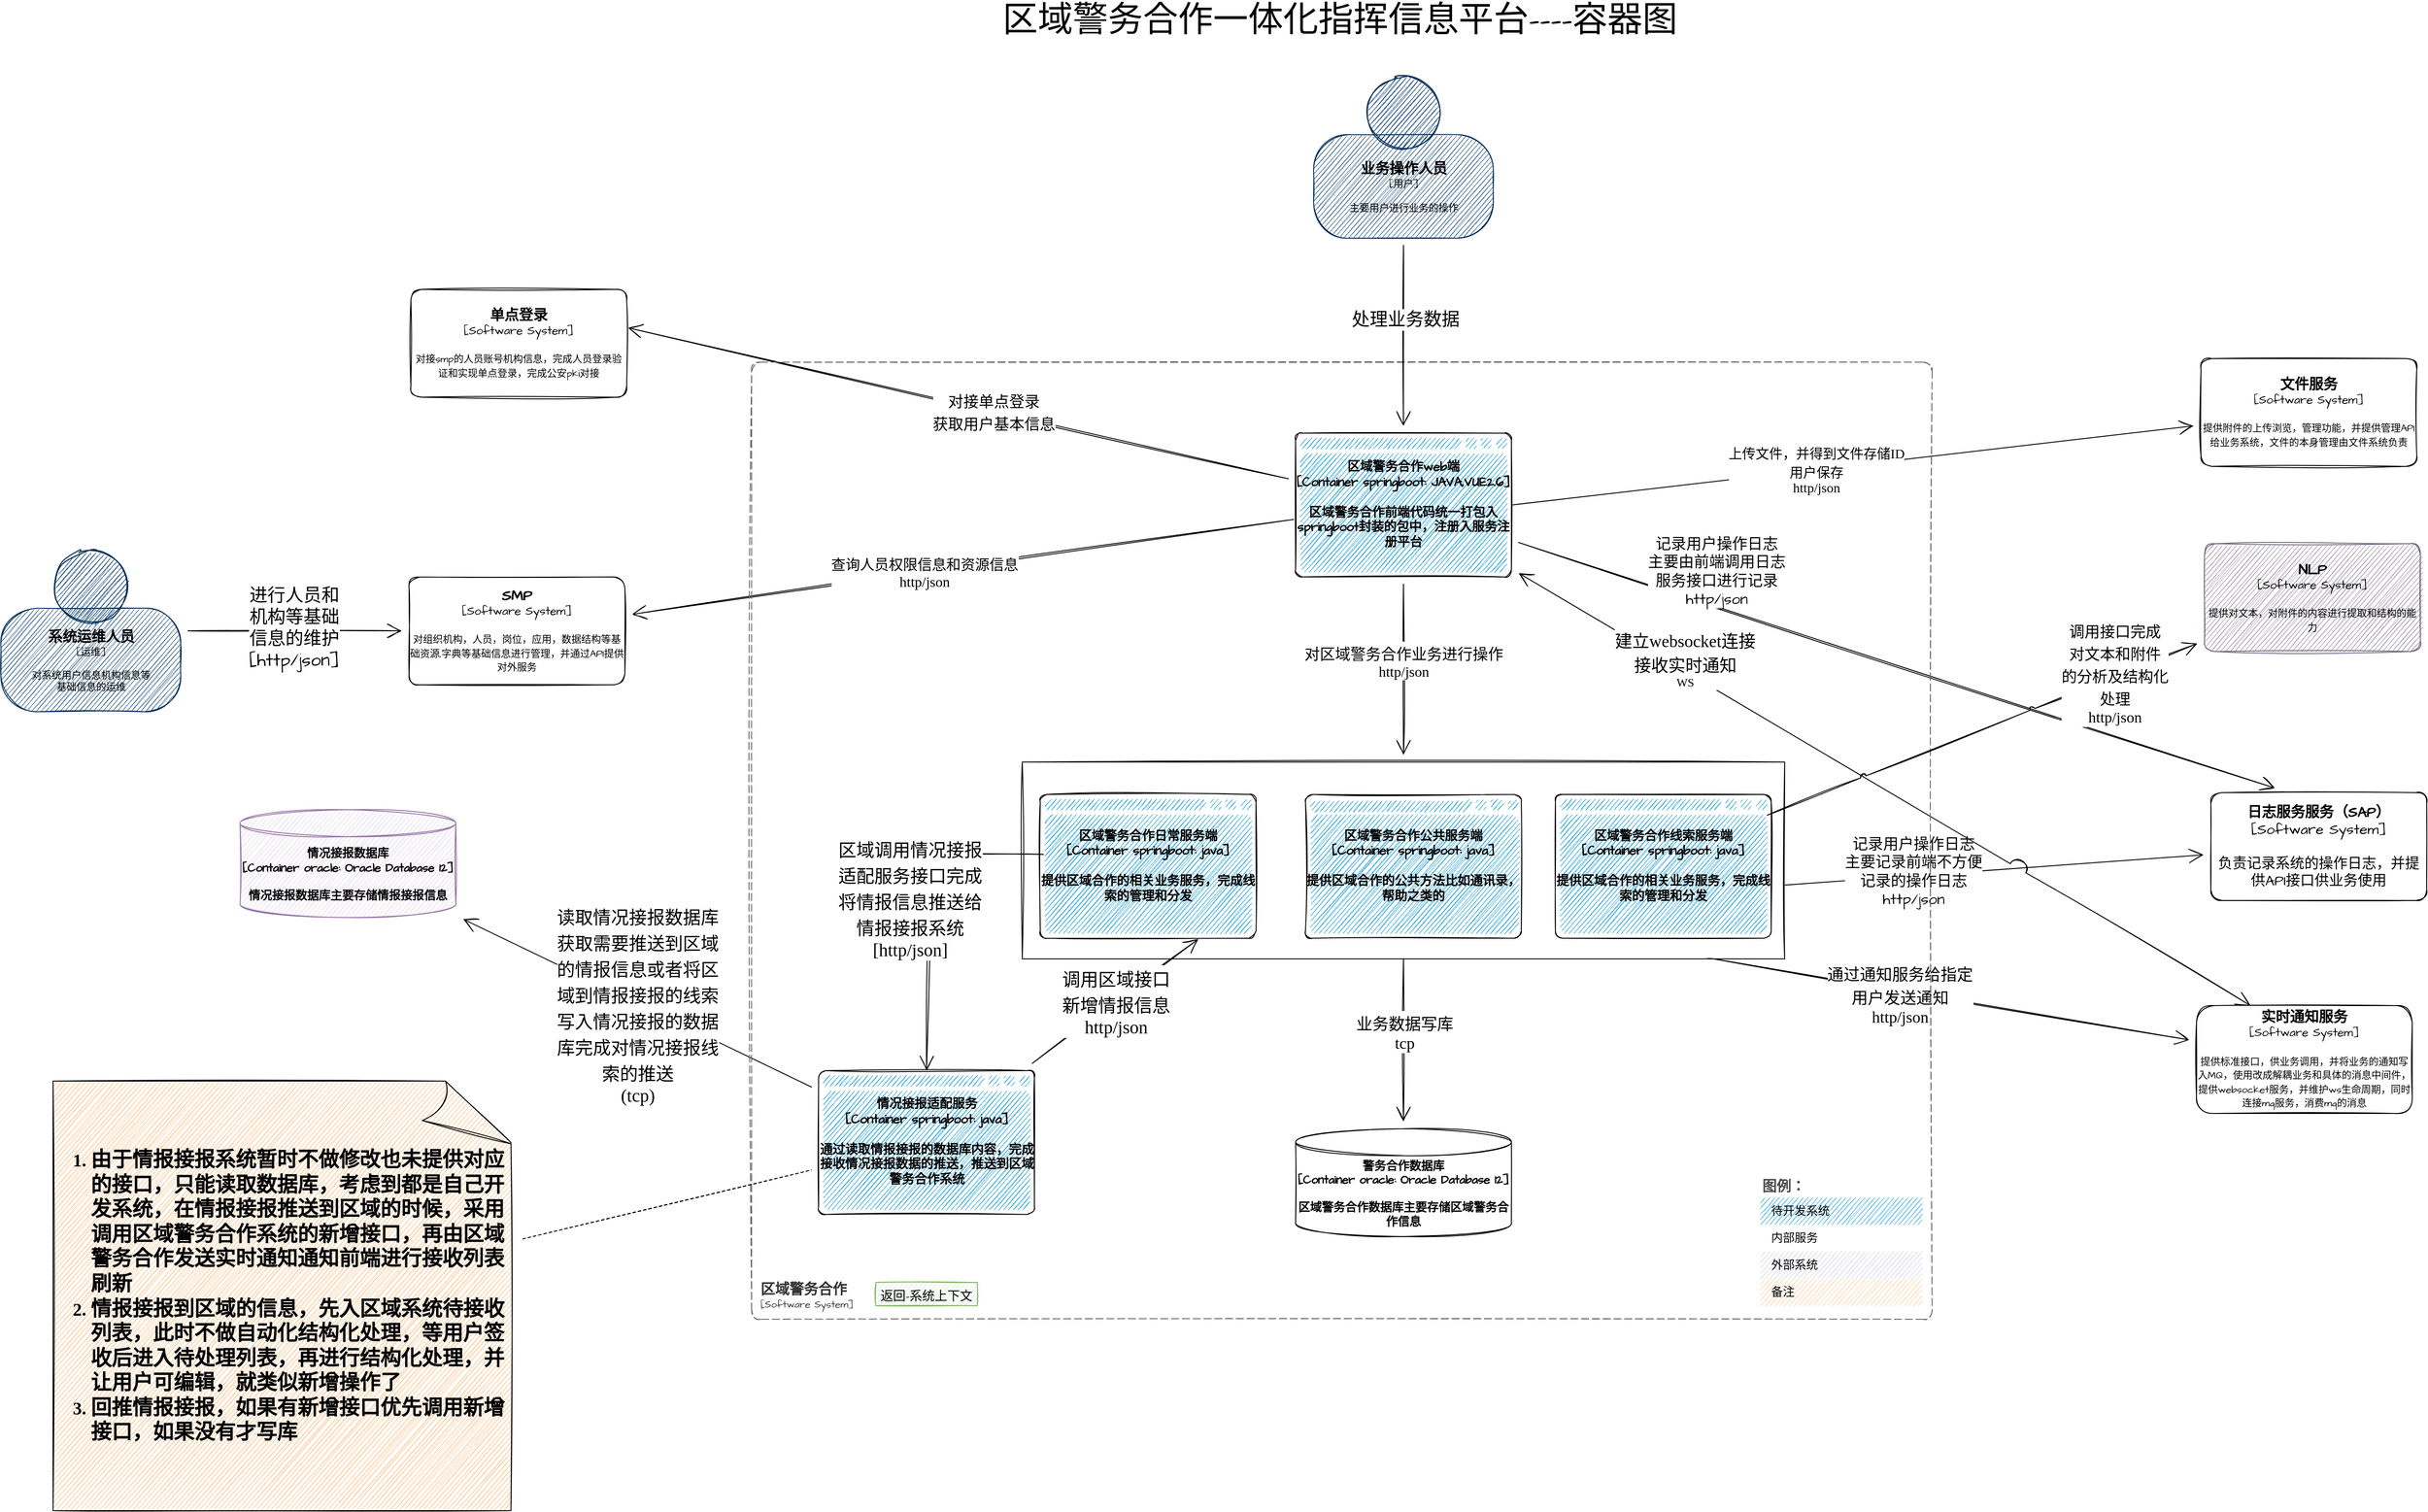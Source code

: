 <mxfile compressed="true" version="20.0.1" type="github" pages="7"><diagram id="MDB5B0fGtwrSBb0VRnRs" name="区域警务合作一体化指挥信息平台-系统容器图"><mxGraphModel dx="2163" dy="1491" grid="0" gridSize="10" guides="1" tooltips="1" connect="1" arrows="1" fold="1" page="0" pageScale="1" pageWidth="827" pageHeight="1169" math="0" shadow="0"><root><object label="" id="0"><mxCell/></object><mxCell id="1" parent="0"/><mxCell id="Ow0wWllpzu327Se37aVk-7" style="edgeStyle=none;rounded=1;sketch=1;hachureGap=4;jumpStyle=arc;orthogonalLoop=1;jettySize=auto;html=1;fontFamily=Architects Daughter;fontSource=https%3A%2F%2Ffonts.googleapis.com%2Fcss%3Ffamily%3DArchitects%2BDaughter;fontSize=13;fontColor=#000000;endArrow=open;startSize=14;endSize=14;sourcePerimeterSpacing=8;targetPerimeterSpacing=8;exitX=0.5;exitY=1;exitDx=0;exitDy=0;" parent="1" source="-9ksEj1VDgkIE7fwfJ8A-2" target="Ow0wWllpzu327Se37aVk-6" edge="1"><mxGeometry relative="1" as="geometry"><mxPoint x="1886" y="837" as="sourcePoint"/></mxGeometry></mxCell><mxCell id="Ow0wWllpzu327Se37aVk-8" value="&lt;p class=&quot;p1&quot; style=&quot;margin: 0px ; font-stretch: normal ; font-size: 18px ; line-height: normal ; font-family: &amp;#34;pingfang sc&amp;#34;&quot;&gt;业务数据写库&lt;/p&gt;&lt;p class=&quot;p1&quot; style=&quot;margin: 0px ; font-stretch: normal ; font-size: 18px ; line-height: normal ; font-family: &amp;#34;pingfang sc&amp;#34;&quot;&gt;tcp&lt;/p&gt;" style="edgeLabel;html=1;align=center;verticalAlign=middle;resizable=0;points=[];fontSize=13;fontFamily=Architects Daughter;fontColor=#000000;" parent="Ow0wWllpzu327Se37aVk-7" vertex="1" connectable="0"><mxGeometry x="-0.104" y="1" relative="1" as="geometry"><mxPoint as="offset"/></mxGeometry></mxCell><mxCell id="Ow0wWllpzu327Se37aVk-28" style="edgeStyle=none;rounded=1;sketch=1;hachureGap=4;jumpStyle=arc;orthogonalLoop=1;jettySize=auto;html=1;fontFamily=Architects Daughter;fontSource=https%3A%2F%2Ffonts.googleapis.com%2Fcss%3Ffamily%3DArchitects%2BDaughter;fontSize=13;fontColor=#000000;endArrow=open;startSize=14;endSize=14;sourcePerimeterSpacing=8;targetPerimeterSpacing=8;exitX=0.892;exitY=0.99;exitDx=0;exitDy=0;exitPerimeter=0;" parent="1" source="-9ksEj1VDgkIE7fwfJ8A-2" target="Ow0wWllpzu327Se37aVk-18" edge="1"><mxGeometry relative="1" as="geometry"><mxPoint x="2080" y="762" as="sourcePoint"/></mxGeometry></mxCell><mxCell id="Ow0wWllpzu327Se37aVk-29" value="&lt;p class=&quot;p1&quot; style=&quot;margin: 0px ; font-stretch: normal ; font-size: 18px ; line-height: normal ; font-family: &amp;#34;pingfang sc&amp;#34;&quot;&gt;通过通知服务给指定&lt;/p&gt;&lt;p class=&quot;p1&quot; style=&quot;margin: 0px ; font-stretch: normal ; font-size: 18px ; line-height: normal ; font-family: &amp;#34;pingfang sc&amp;#34;&quot;&gt;用户发送通知&lt;/p&gt;&lt;p class=&quot;p1&quot; style=&quot;margin: 0px ; font-stretch: normal ; font-size: 18px ; line-height: normal ; font-family: &amp;#34;pingfang sc&amp;#34;&quot;&gt;http/json&lt;/p&gt;" style="edgeLabel;html=1;align=center;verticalAlign=middle;resizable=0;points=[];fontSize=13;fontFamily=Architects Daughter;fontColor=#000000;" parent="Ow0wWllpzu327Se37aVk-28" vertex="1" connectable="0"><mxGeometry x="-0.187" y="-3" relative="1" as="geometry"><mxPoint as="offset"/></mxGeometry></mxCell><mxCell id="4ORF4n7TTr7wB1FHCYtT-4" style="edgeStyle=none;rounded=0;sketch=1;hachureGap=4;orthogonalLoop=1;jettySize=auto;html=1;fontFamily=Architects Daughter;fontSource=https%3A%2F%2Ffonts.googleapis.com%2Fcss%3Ffamily%3DArchitects%2BDaughter;fontSize=17;endArrow=open;endFill=0;startSize=14;endSize=14;sourcePerimeterSpacing=8;targetPerimeterSpacing=8;elbow=vertical;exitX=1;exitY=0.625;exitDx=0;exitDy=0;exitPerimeter=0;" parent="1" source="-9ksEj1VDgkIE7fwfJ8A-2" target="4ORF4n7TTr7wB1FHCYtT-1" edge="1"><mxGeometry relative="1" as="geometry"><mxPoint x="2100" y="709" as="sourcePoint"/></mxGeometry></mxCell><mxCell id="4ORF4n7TTr7wB1FHCYtT-5" value="记录用户操作日志&lt;br&gt;主要记录前端不方便&lt;br&gt;记录的操作日志&lt;br&gt;http/json" style="edgeLabel;html=1;align=center;verticalAlign=middle;resizable=0;points=[];fontSize=17;fontFamily=Architects Daughter;" parent="4ORF4n7TTr7wB1FHCYtT-4" vertex="1" connectable="0"><mxGeometry x="-0.385" y="5" relative="1" as="geometry"><mxPoint as="offset"/></mxGeometry></mxCell><mxCell id="Ow0wWllpzu327Se37aVk-4" style="edgeStyle=none;rounded=1;sketch=1;hachureGap=4;jumpStyle=arc;orthogonalLoop=1;jettySize=auto;html=1;fontFamily=Architects Daughter;fontSource=https%3A%2F%2Ffonts.googleapis.com%2Fcss%3Ffamily%3DArchitects%2BDaughter;fontSize=14;endArrow=open;startSize=14;endSize=14;sourcePerimeterSpacing=8;targetPerimeterSpacing=8;" parent="1" source="9556NHl2XQ8aJMo7KGd4-6" target="-9ksEj1VDgkIE7fwfJ8A-2" edge="1"><mxGeometry relative="1" as="geometry"><mxPoint x="1884" y="559" as="targetPoint"/></mxGeometry></mxCell><mxCell id="Ow0wWllpzu327Se37aVk-5" value="&lt;p class=&quot;p1&quot; style=&quot;margin: 0px ; font-stretch: normal ; font-size: 17px ; line-height: normal ; font-family: &amp;#34;pingfang sc&amp;#34;&quot;&gt;对区域警务合作业务进行操作&lt;/p&gt;&lt;p class=&quot;p2&quot; style=&quot;margin: 0px ; font-stretch: normal ; font-size: 16px ; line-height: normal ; font-family: &amp;#34;pingfang sc&amp;#34;&quot;&gt;http/json&lt;/p&gt;" style="edgeLabel;html=1;align=center;verticalAlign=middle;resizable=0;points=[];fontSize=14;fontFamily=Architects Daughter;" parent="Ow0wWllpzu327Se37aVk-4" vertex="1" connectable="0"><mxGeometry x="-0.111" relative="1" as="geometry"><mxPoint as="offset"/></mxGeometry></mxCell><mxCell id="Ow0wWllpzu327Se37aVk-19" style="edgeStyle=none;rounded=1;sketch=1;hachureGap=4;jumpStyle=arc;orthogonalLoop=1;jettySize=auto;html=1;fontFamily=Architects Daughter;fontSource=https%3A%2F%2Ffonts.googleapis.com%2Fcss%3Ffamily%3DArchitects%2BDaughter;fontSize=13;fontColor=#000000;endArrow=open;startSize=14;endSize=14;sourcePerimeterSpacing=8;targetPerimeterSpacing=8;exitX=-0.008;exitY=0.6;exitDx=0;exitDy=0;exitPerimeter=0;" parent="1" source="9556NHl2XQ8aJMo7KGd4-6" target="Ow0wWllpzu327Se37aVk-14" edge="1"><mxGeometry relative="1" as="geometry"/></mxCell><mxCell id="Ow0wWllpzu327Se37aVk-20" value="&lt;p class=&quot;p1&quot; style=&quot;margin: 0px ; font-stretch: normal ; font-size: 16px ; line-height: normal ; font-family: &amp;#34;pingfang sc&amp;#34;&quot;&gt;查询人员权限信息和资源信息&lt;/p&gt;&lt;p class=&quot;p1&quot; style=&quot;margin: 0px ; font-stretch: normal ; font-size: 16px ; line-height: normal ; font-family: &amp;#34;pingfang sc&amp;#34;&quot;&gt;http/json&lt;/p&gt;" style="edgeLabel;html=1;align=center;verticalAlign=middle;resizable=0;points=[];fontSize=13;fontFamily=Architects Daughter;fontColor=#000000;" parent="Ow0wWllpzu327Se37aVk-19" vertex="1" connectable="0"><mxGeometry x="0.116" y="-2" relative="1" as="geometry"><mxPoint as="offset"/></mxGeometry></mxCell><mxCell id="Ow0wWllpzu327Se37aVk-21" style="edgeStyle=none;rounded=1;sketch=1;hachureGap=4;jumpStyle=arc;orthogonalLoop=1;jettySize=auto;html=1;entryX=1.006;entryY=0.356;entryDx=0;entryDy=0;entryPerimeter=0;fontFamily=Architects Daughter;fontSource=https%3A%2F%2Ffonts.googleapis.com%2Fcss%3Ffamily%3DArchitects%2BDaughter;fontSize=13;fontColor=#000000;endArrow=open;startSize=14;endSize=14;sourcePerimeterSpacing=8;targetPerimeterSpacing=8;" parent="1" source="9556NHl2XQ8aJMo7KGd4-6" target="Ow0wWllpzu327Se37aVk-15" edge="1"><mxGeometry relative="1" as="geometry"/></mxCell><mxCell id="Ow0wWllpzu327Se37aVk-22" value="&lt;p class=&quot;p1&quot; style=&quot;margin: 0px ; font-stretch: normal ; font-size: 17px ; line-height: normal ; font-family: &amp;#34;pingfang sc&amp;#34;&quot;&gt;对接单点登录&lt;/p&gt;&lt;p class=&quot;p1&quot; style=&quot;margin: 0px ; font-stretch: normal ; font-size: 17px ; line-height: normal ; font-family: &amp;#34;pingfang sc&amp;#34;&quot;&gt;获取用户基本信息&lt;/p&gt;" style="edgeLabel;html=1;align=center;verticalAlign=middle;resizable=0;points=[];fontSize=13;fontFamily=Architects Daughter;fontColor=#000000;" parent="Ow0wWllpzu327Se37aVk-21" vertex="1" connectable="0"><mxGeometry x="-0.105" y="-1" relative="1" as="geometry"><mxPoint as="offset"/></mxGeometry></mxCell><mxCell id="Ow0wWllpzu327Se37aVk-32" style="edgeStyle=none;rounded=1;sketch=1;hachureGap=4;jumpStyle=arc;orthogonalLoop=1;jettySize=auto;html=1;fontFamily=Architects Daughter;fontSource=https%3A%2F%2Ffonts.googleapis.com%2Fcss%3Ffamily%3DArchitects%2BDaughter;fontSize=13;fontColor=#000000;endArrow=open;startSize=14;endSize=14;sourcePerimeterSpacing=8;targetPerimeterSpacing=8;exitX=1;exitY=0.5;exitDx=0;exitDy=0;exitPerimeter=0;" parent="1" source="9556NHl2XQ8aJMo7KGd4-6" target="Ow0wWllpzu327Se37aVk-17" edge="1"><mxGeometry relative="1" as="geometry"/></mxCell><mxCell id="Ow0wWllpzu327Se37aVk-33" value="&lt;p class=&quot;p1&quot; style=&quot;margin: 0px ; font-stretch: normal ; font-size: 15px ; line-height: normal ; font-family: &amp;#34;pingfang sc&amp;#34;&quot;&gt;上传文件，并得到文件存储ID&lt;/p&gt;&lt;p class=&quot;p1&quot; style=&quot;margin: 0px ; font-stretch: normal ; font-size: 15px ; line-height: normal ; font-family: &amp;#34;pingfang sc&amp;#34;&quot;&gt;用户保存&lt;/p&gt;&lt;p class=&quot;p1&quot; style=&quot;margin: 0px ; font-stretch: normal ; font-size: 15px ; line-height: normal ; font-family: &amp;#34;pingfang sc&amp;#34;&quot;&gt;http/json&lt;/p&gt;" style="edgeLabel;html=1;align=center;verticalAlign=middle;resizable=0;points=[];fontSize=13;fontFamily=Architects Daughter;fontColor=#000000;" parent="Ow0wWllpzu327Se37aVk-32" vertex="1" connectable="0"><mxGeometry x="-0.018" y="4" relative="1" as="geometry"><mxPoint x="-33" y="7" as="offset"/></mxGeometry></mxCell><mxCell id="Ow0wWllpzu327Se37aVk-34" style="edgeStyle=none;rounded=1;sketch=1;hachureGap=4;jumpStyle=arc;orthogonalLoop=1;jettySize=auto;html=1;fontFamily=Architects Daughter;fontSource=https%3A%2F%2Ffonts.googleapis.com%2Fcss%3Ffamily%3DArchitects%2BDaughter;fontSize=13;fontColor=#000000;endArrow=open;startSize=14;endSize=14;sourcePerimeterSpacing=8;targetPerimeterSpacing=8;startArrow=open;startFill=0;jumpSize=20;entryX=0.25;entryY=0;entryDx=0;entryDy=0;entryPerimeter=0;" parent="1" source="9556NHl2XQ8aJMo7KGd4-6" target="Ow0wWllpzu327Se37aVk-18" edge="1"><mxGeometry relative="1" as="geometry"/></mxCell><mxCell id="Ow0wWllpzu327Se37aVk-35" value="&lt;p class=&quot;p1&quot; style=&quot;margin: 0px ; font-stretch: normal ; font-size: 19px ; line-height: normal ; font-family: &amp;#34;pingfang sc&amp;#34;&quot;&gt;建立websocket连接&lt;/p&gt;&lt;p class=&quot;p1&quot; style=&quot;margin: 0px ; font-stretch: normal ; font-size: 19px ; line-height: normal ; font-family: &amp;#34;pingfang sc&amp;#34;&quot;&gt;接收实时通知&lt;/p&gt;&lt;p class=&quot;p2&quot; style=&quot;margin: 0px ; font-stretch: normal ; line-height: normal ; font-family: &amp;#34;pingfang sc&amp;#34;&quot;&gt;WS&lt;/p&gt;" style="edgeLabel;html=1;align=center;verticalAlign=middle;resizable=0;points=[];fontSize=13;fontFamily=Architects Daughter;fontColor=#000000;" parent="Ow0wWllpzu327Se37aVk-34" vertex="1" connectable="0"><mxGeometry x="-0.182" relative="1" as="geometry"><mxPoint x="-148" y="-103" as="offset"/></mxGeometry></mxCell><mxCell id="4ORF4n7TTr7wB1FHCYtT-2" style="edgeStyle=none;rounded=0;sketch=1;hachureGap=4;orthogonalLoop=1;jettySize=auto;html=1;entryX=0.297;entryY=-0.042;entryDx=0;entryDy=0;entryPerimeter=0;fontFamily=Architects Daughter;fontSource=https%3A%2F%2Ffonts.googleapis.com%2Fcss%3Ffamily%3DArchitects%2BDaughter;fontSize=16;endArrow=open;endFill=0;startSize=14;endSize=14;sourcePerimeterSpacing=8;targetPerimeterSpacing=8;elbow=vertical;jumpStyle=arc;jumpSize=20;" parent="1" source="9556NHl2XQ8aJMo7KGd4-6" target="4ORF4n7TTr7wB1FHCYtT-1" edge="1"><mxGeometry relative="1" as="geometry"/></mxCell><mxCell id="4ORF4n7TTr7wB1FHCYtT-3" value="&lt;font style=&quot;font-size: 17px&quot;&gt;记录用户操作日志&lt;br&gt;主要由前端调用日志&lt;br&gt;服务接口进行记录&lt;br&gt;http/json&lt;/font&gt;" style="edgeLabel;html=1;align=center;verticalAlign=middle;resizable=0;points=[];fontSize=16;fontFamily=Architects Daughter;" parent="4ORF4n7TTr7wB1FHCYtT-2" vertex="1" connectable="0"><mxGeometry x="-0.055" y="-2" relative="1" as="geometry"><mxPoint x="-177" y="-99" as="offset"/></mxGeometry></mxCell><object placeholders="1" c4Type="区域警务合作web端" c4Container="Container springboot" c4Technology="JAVA,VUE2.6" c4Description="区域警务合作前端代码统一打包入springboot封装的包中，注册入服务注册平台" label="&lt;font style=&quot;font-size: 14px;&quot;&gt;&lt;b style=&quot;font-size: 14px;&quot;&gt;%c4Type%&lt;/b&gt;&lt;/font&gt;&lt;div style=&quot;font-size: 14px;&quot;&gt;&lt;b style=&quot;font-size: 14px;&quot;&gt;[%c4Container%:&amp;nbsp;%c4Technology%]&lt;/b&gt;&lt;/div&gt;&lt;b style=&quot;font-size: 14px;&quot;&gt;&lt;br style=&quot;font-size: 14px;&quot;&gt;&lt;div style=&quot;font-size: 14px;&quot;&gt;&lt;font style=&quot;font-size: 14px;&quot;&gt;&lt;font style=&quot;font-size: 14px;&quot;&gt;%c4Description%&lt;/font&gt;&lt;/font&gt;&lt;/div&gt;&lt;/b&gt;" id="9556NHl2XQ8aJMo7KGd4-6"><mxCell style="shape=mxgraph.c4.webBrowserContainer;whiteSpace=wrap;html=1;boundedLbl=1;rounded=0;labelBackgroundColor=none;fontSize=14;align=center;metaEdit=1;points=[[0.5,0,0],[1,0.25,0],[1,0.5,0],[1,0.75,0],[0.5,1,0],[0,0.75,0],[0,0.5,0],[0,0.25,0]];resizable=0;sketch=1;hachureGap=4;fontFamily=Architects Daughter;fontSource=https%3A%2F%2Ffonts.googleapis.com%2Fcss%3Ffamily%3DArchitects%2BDaughter;" parent="1" vertex="1"><mxGeometry x="1742" y="222" width="240" height="160" as="geometry"/></mxCell></object><mxCell id="Ow0wWllpzu327Se37aVk-3" value="&lt;font style=&quot;font-size: 39px&quot;&gt;区域警务合作一体化指挥信息平台----容器图&lt;/font&gt;" style="text;html=1;align=center;verticalAlign=middle;resizable=0;points=[];autosize=1;strokeColor=none;fillColor=none;sketch=1;hachureGap=4;fontFamily=Architects Daughter;fontSource=https%3A%2F%2Ffonts.googleapis.com%2Fcss%3Ffamily%3DArchitects%2BDaughter;fontSize=15;" parent="1" vertex="1"><mxGeometry x="1410" y="-251" width="761" height="29" as="geometry"/></mxCell><object placeholders="1" c4Type="警务合作数据库" c4Container="Container oracle" c4Technology="Oracle Database 12" c4Description="区域警务合作数据库主要存储区域警务合作信息" label="&lt;font style=&quot;font-size: 13px;&quot;&gt;&lt;b style=&quot;font-size: 13px;&quot;&gt;%c4Type%&lt;/b&gt;&lt;/font&gt;&lt;div style=&quot;font-size: 13px;&quot;&gt;&lt;b style=&quot;font-size: 13px;&quot;&gt;[%c4Container%:&amp;nbsp;%c4Technology%]&lt;/b&gt;&lt;/div&gt;&lt;b style=&quot;font-size: 13px;&quot;&gt;&lt;br style=&quot;font-size: 13px;&quot;&gt;&lt;div style=&quot;font-size: 13px;&quot;&gt;&lt;font style=&quot;font-size: 13px;&quot;&gt;&lt;font style=&quot;font-size: 13px;&quot;&gt;%c4Description%&lt;/font&gt;&lt;/font&gt;&lt;/div&gt;&lt;/b&gt;" id="Ow0wWllpzu327Se37aVk-6"><mxCell style="shape=cylinder3;size=15;whiteSpace=wrap;html=1;boundedLbl=1;rounded=0;labelBackgroundColor=none;fontSize=13;align=center;metaEdit=1;points=[[0.5,0,0],[1,0.25,0],[1,0.5,0],[1,0.75,0],[0.5,1,0],[0,0.75,0],[0,0.5,0],[0,0.25,0]];resizable=0;sketch=1;hachureGap=4;fontFamily=Architects Daughter;fontSource=https%3A%2F%2Ffonts.googleapis.com%2Fcss%3Ffamily%3DArchitects%2BDaughter;" parent="1" vertex="1"><mxGeometry x="1742" y="996" width="240" height="120" as="geometry"/></mxCell></object><mxCell id="Ow0wWllpzu327Se37aVk-23" style="edgeStyle=none;rounded=1;sketch=1;hachureGap=4;jumpStyle=arc;orthogonalLoop=1;jettySize=auto;html=1;fontFamily=Architects Daughter;fontSource=https%3A%2F%2Ffonts.googleapis.com%2Fcss%3Ffamily%3DArchitects%2BDaughter;fontSize=13;fontColor=#000000;endArrow=open;startSize=14;endSize=14;sourcePerimeterSpacing=8;targetPerimeterSpacing=8;" parent="1" source="Ow0wWllpzu327Se37aVk-9" target="Ow0wWllpzu327Se37aVk-16" edge="1"><mxGeometry relative="1" as="geometry"/></mxCell><mxCell id="Ow0wWllpzu327Se37aVk-24" value="&lt;p class=&quot;p1&quot; style=&quot;margin: 0px ; font-stretch: normal ; font-size: 20px ; line-height: normal ; font-family: &amp;#34;pingfang sc&amp;#34;&quot;&gt;读取情况接报数据库&lt;/p&gt;&lt;p class=&quot;p1&quot; style=&quot;margin: 0px ; font-stretch: normal ; font-size: 20px ; line-height: normal ; font-family: &amp;#34;pingfang sc&amp;#34;&quot;&gt;获取需要推送到区域&lt;/p&gt;&lt;p class=&quot;p1&quot; style=&quot;margin: 0px ; font-stretch: normal ; font-size: 20px ; line-height: normal ; font-family: &amp;#34;pingfang sc&amp;#34;&quot;&gt;的情报信息或者将区&lt;/p&gt;&lt;p class=&quot;p1&quot; style=&quot;margin: 0px ; font-stretch: normal ; font-size: 20px ; line-height: normal ; font-family: &amp;#34;pingfang sc&amp;#34;&quot;&gt;域到情报接报的线索&lt;/p&gt;&lt;p class=&quot;p1&quot; style=&quot;margin: 0px ; font-stretch: normal ; font-size: 20px ; line-height: normal ; font-family: &amp;#34;pingfang sc&amp;#34;&quot;&gt;写入情况接报的数据&lt;/p&gt;&lt;p class=&quot;p1&quot; style=&quot;margin: 0px ; font-stretch: normal ; font-size: 20px ; line-height: normal ; font-family: &amp;#34;pingfang sc&amp;#34;&quot;&gt;库完成对情况接报线&lt;/p&gt;&lt;p class=&quot;p1&quot; style=&quot;margin: 0px ; font-stretch: normal ; font-size: 20px ; line-height: normal ; font-family: &amp;#34;pingfang sc&amp;#34;&quot;&gt;索的推送&lt;/p&gt;&lt;p class=&quot;p1&quot; style=&quot;margin: 0px ; font-stretch: normal ; font-size: 20px ; line-height: normal ; font-family: &amp;#34;pingfang sc&amp;#34;&quot;&gt;(tcp)&lt;/p&gt;" style="edgeLabel;html=1;align=center;verticalAlign=middle;resizable=0;points=[];fontSize=13;fontFamily=Architects Daughter;fontColor=#000000;" parent="Ow0wWllpzu327Se37aVk-23" vertex="1" connectable="0"><mxGeometry x="0.002" y="1" relative="1" as="geometry"><mxPoint x="1" as="offset"/></mxGeometry></mxCell><object placeholders="1" c4Type="情况接报适配服务" c4Container="Container springboot" c4Technology="java" c4Description="通过读取情报接报的数据库内容，完成接收情况接报数据的推送，推送到区域警务合作系统" label="&lt;font style=&quot;font-size: 14px;&quot;&gt;&lt;b style=&quot;font-size: 14px;&quot;&gt;%c4Type%&lt;/b&gt;&lt;/font&gt;&lt;div style=&quot;font-size: 14px;&quot;&gt;&lt;b style=&quot;font-size: 14px;&quot;&gt;[%c4Container%:&amp;nbsp;%c4Technology%]&lt;/b&gt;&lt;/div&gt;&lt;b style=&quot;font-size: 14px;&quot;&gt;&lt;br style=&quot;font-size: 14px;&quot;&gt;&lt;div style=&quot;font-size: 14px;&quot;&gt;&lt;font style=&quot;font-size: 14px;&quot;&gt;&lt;font style=&quot;font-size: 14px;&quot;&gt;%c4Description%&lt;/font&gt;&lt;/font&gt;&lt;/div&gt;&lt;/b&gt;" id="Ow0wWllpzu327Se37aVk-9"><mxCell style="shape=mxgraph.c4.webBrowserContainer;whiteSpace=wrap;html=1;boundedLbl=1;rounded=0;labelBackgroundColor=none;fontSize=14;align=center;metaEdit=1;points=[[0.5,0,0],[1,0.25,0],[1,0.5,0],[1,0.75,0],[0.5,1,0],[0,0.75,0],[0,0.5,0],[0,0.25,0]];resizable=0;sketch=1;hachureGap=4;fontFamily=Architects Daughter;fontSource=https%3A%2F%2Ffonts.googleapis.com%2Fcss%3Ffamily%3DArchitects%2BDaughter;" parent="1" vertex="1"><mxGeometry x="1211.5" y="931.36" width="240" height="160" as="geometry"/></mxCell></object><object placeholders="1" c4Name="NLP" c4Type="Software System" c4Description="提供对文本，对附件的内容进行提取和结构的能力" label="&lt;font style=&quot;font-size: 16px&quot;&gt;&lt;b&gt;%c4Name%&lt;/b&gt;&lt;/font&gt;&lt;div&gt;[%c4Type%]&lt;/div&gt;&lt;br&gt;&lt;div&gt;&lt;font style=&quot;font-size: 11px&quot;&gt;&lt;font&gt;%c4Description%&lt;/font&gt;&lt;/font&gt;&lt;/div&gt;" id="Ow0wWllpzu327Se37aVk-13"><mxCell style="rounded=1;whiteSpace=wrap;html=1;labelBackgroundColor=none;fillColor=#8C8496;fontColor=#000000;align=center;arcSize=10;strokeColor=#736782;metaEdit=1;resizable=0;points=[[0.25,0,0],[0.5,0,0],[0.75,0,0],[1,0.25,0],[1,0.5,0],[1,0.75,0],[0.75,1,0],[0.5,1,0],[0.25,1,0],[0,0.75,0],[0,0.5,0],[0,0.25,0]];sketch=1;hachureGap=4;fontFamily=Architects Daughter;fontSource=https%3A%2F%2Ffonts.googleapis.com%2Fcss%3Ffamily%3DArchitects%2BDaughter;fontSize=13;" parent="1" vertex="1"><mxGeometry x="2753" y="345" width="240" height="120" as="geometry"/></mxCell></object><object placeholders="1" c4Name="SMP" c4Type="Software System" c4Description="对组织机构，人员，岗位，应用，数据结构等基础资源,字典等基础信息进行管理，并通过API提供对外服务" label="&lt;font style=&quot;font-size: 16px&quot;&gt;&lt;b&gt;%c4Name%&lt;/b&gt;&lt;/font&gt;&lt;div&gt;[%c4Type%]&lt;/div&gt;&lt;br&gt;&lt;div&gt;&lt;font style=&quot;font-size: 11px&quot;&gt;&lt;font&gt;%c4Description%&lt;/font&gt;&lt;/font&gt;&lt;/div&gt;" id="Ow0wWllpzu327Se37aVk-14"><mxCell style="rounded=1;whiteSpace=wrap;html=1;labelBackgroundColor=none;align=center;arcSize=10;metaEdit=1;resizable=0;points=[[0.25,0,0],[0.5,0,0],[0.75,0,0],[1,0.25,0],[1,0.5,0],[1,0.75,0],[0.75,1,0],[0.5,1,0],[0.25,1,0],[0,0.75,0],[0,0.5,0],[0,0.25,0]];sketch=1;hachureGap=4;fontFamily=Architects Daughter;fontSource=https%3A%2F%2Ffonts.googleapis.com%2Fcss%3Ffamily%3DArchitects%2BDaughter;fontSize=13;" parent="1" vertex="1"><mxGeometry x="756" y="382" width="240" height="120" as="geometry"/></mxCell></object><object placeholders="1" c4Name="单点登录" c4Type="Software System" c4Description="对接smp的人员账号机构信息，完成人员登录验证和实现单点登录，完成公安pki对接" label="&lt;font style=&quot;font-size: 16px&quot;&gt;&lt;b&gt;%c4Name%&lt;/b&gt;&lt;/font&gt;&lt;div&gt;[%c4Type%]&lt;/div&gt;&lt;br&gt;&lt;div&gt;&lt;font style=&quot;font-size: 11px&quot;&gt;&lt;font&gt;%c4Description%&lt;/font&gt;&lt;/font&gt;&lt;/div&gt;" id="Ow0wWllpzu327Se37aVk-15"><mxCell style="rounded=1;whiteSpace=wrap;html=1;labelBackgroundColor=none;align=center;arcSize=10;metaEdit=1;resizable=0;points=[[0.25,0,0],[0.5,0,0],[0.75,0,0],[1,0.25,0],[1,0.5,0],[1,0.75,0],[0.75,1,0],[0.5,1,0],[0.25,1,0],[0,0.75,0],[0,0.5,0],[0,0.25,0]];sketch=1;hachureGap=4;fontFamily=Architects Daughter;fontSource=https%3A%2F%2Ffonts.googleapis.com%2Fcss%3Ffamily%3DArchitects%2BDaughter;fontSize=13;" parent="1" vertex="1"><mxGeometry x="758" y="62" width="240" height="120" as="geometry"/></mxCell></object><object placeholders="1" c4Type="情况接报数据库" c4Container="Container oracle" c4Technology="Oracle Database 12" c4Description="情况接报数据库主要存储情报接报信息" label="&lt;font style=&quot;font-size: 13px;&quot;&gt;&lt;b style=&quot;font-size: 13px;&quot;&gt;%c4Type%&lt;/b&gt;&lt;/font&gt;&lt;div style=&quot;font-size: 13px;&quot;&gt;&lt;b style=&quot;font-size: 13px;&quot;&gt;[%c4Container%:&amp;nbsp;%c4Technology%]&lt;/b&gt;&lt;/div&gt;&lt;b style=&quot;font-size: 13px;&quot;&gt;&lt;br style=&quot;font-size: 13px;&quot;&gt;&lt;div style=&quot;font-size: 13px;&quot;&gt;&lt;font style=&quot;font-size: 13px;&quot;&gt;&lt;font style=&quot;font-size: 13px;&quot;&gt;%c4Description%&lt;/font&gt;&lt;/font&gt;&lt;/div&gt;&lt;/b&gt;" id="Ow0wWllpzu327Se37aVk-16"><mxCell style="shape=cylinder3;size=15;whiteSpace=wrap;html=1;boundedLbl=1;rounded=0;labelBackgroundColor=none;fillColor=#e1d5e7;fontSize=13;align=center;strokeColor=#9673a6;metaEdit=1;points=[[0.5,0,0],[1,0.25,0],[1,0.5,0],[1,0.75,0],[0.5,1,0],[0,0.75,0],[0,0.5,0],[0,0.25,0]];resizable=0;sketch=1;hachureGap=4;fontFamily=Architects Daughter;fontSource=https%3A%2F%2Ffonts.googleapis.com%2Fcss%3Ffamily%3DArchitects%2BDaughter;" parent="1" vertex="1"><mxGeometry x="568" y="641" width="240" height="120" as="geometry"/></mxCell></object><object placeholders="1" c4Name="文件服务" c4Type="Software System" c4Description="提供附件的上传浏览，管理功能，并提供管理API给业务系统，文件的本身管理由文件系统负责" label="&lt;font style=&quot;font-size: 16px&quot;&gt;&lt;b&gt;%c4Name%&lt;/b&gt;&lt;/font&gt;&lt;div&gt;[%c4Type%]&lt;/div&gt;&lt;br&gt;&lt;div&gt;&lt;font style=&quot;font-size: 11px&quot;&gt;&lt;font&gt;%c4Description%&lt;/font&gt;&lt;/font&gt;&lt;/div&gt;" id="Ow0wWllpzu327Se37aVk-17"><mxCell style="rounded=1;whiteSpace=wrap;html=1;labelBackgroundColor=none;align=center;arcSize=10;metaEdit=1;resizable=0;points=[[0.25,0,0],[0.5,0,0],[0.75,0,0],[1,0.25,0],[1,0.5,0],[1,0.75,0],[0.75,1,0],[0.5,1,0],[0.25,1,0],[0,0.75,0],[0,0.5,0],[0,0.25,0]];sketch=1;hachureGap=4;fontFamily=Architects Daughter;fontSource=https%3A%2F%2Ffonts.googleapis.com%2Fcss%3Ffamily%3DArchitects%2BDaughter;fontSize=13;" parent="1" vertex="1"><mxGeometry x="2749" y="139" width="240" height="120" as="geometry"/></mxCell></object><object placeholders="1" c4Name="实时通知服务" c4Type="Software System" c4Description="提供标准接口，供业务调用，并将业务的通知写入MQ，使用改成解耦业务和具体的消息中间件，提供websocket服务，并维护ws生命周期，同时连接mq服务，消费mq的消息" label="&lt;font style=&quot;font-size: 16px&quot;&gt;&lt;b&gt;%c4Name%&lt;/b&gt;&lt;/font&gt;&lt;div&gt;[%c4Type%]&lt;/div&gt;&lt;br&gt;&lt;div&gt;&lt;font style=&quot;font-size: 11px&quot;&gt;&lt;font&gt;%c4Description%&lt;/font&gt;&lt;/font&gt;&lt;/div&gt;" id="Ow0wWllpzu327Se37aVk-18"><mxCell style="rounded=1;whiteSpace=wrap;html=1;labelBackgroundColor=none;align=center;arcSize=16;metaEdit=1;resizable=0;points=[[0.25,0,0],[0.5,0,0],[0.75,0,0],[1,0.25,0],[1,0.5,0],[1,0.75,0],[0.75,1,0],[0.5,1,0],[0.25,1,0],[0,0.75,0],[0,0.5,0],[0,0.25,0]];sketch=1;hachureGap=4;fontFamily=Architects Daughter;fontSource=https%3A%2F%2Ffonts.googleapis.com%2Fcss%3Ffamily%3DArchitects%2BDaughter;fontSize=13;" parent="1" vertex="1"><mxGeometry x="2744" y="859" width="240" height="120" as="geometry"/></mxCell></object><mxCell id="Ow0wWllpzu327Se37aVk-36" value="图例：" style="align=left;fontSize=16;fontStyle=1;strokeColor=none;fillColor=none;fontColor=#4D4D4D;spacingTop=-8;resizable=0;sketch=1;hachureGap=4;fontFamily=Architects Daughter;fontSource=https%3A%2F%2Ffonts.googleapis.com%2Fcss%3Ffamily%3DArchitects%2BDaughter;" parent="1" vertex="1"><mxGeometry x="2259" y="1047.64" width="180" height="30" as="geometry"/></mxCell><mxCell id="Ow0wWllpzu327Se37aVk-37" value="" style="shape=table;html=1;whiteSpace=wrap;startSize=0;container=1;collapsible=0;childLayout=tableLayout;fillColor=none;align=left;spacingLeft=10;strokeColor=none;rounded=1;arcSize=11;fontColor=#FFFFFF;resizable=0;points=[[0.25,0,0],[0.5,0,0],[0.75,0,0],[1,0.25,0],[1,0.5,0],[1,0.75,0],[0.75,1,0],[0.5,1,0],[0.25,1,0],[0,0.75,0],[0,0.5,0],[0,0.25,0]];sketch=1;hachureGap=4;fontFamily=Architects Daughter;fontSource=https%3A%2F%2Ffonts.googleapis.com%2Fcss%3Ffamily%3DArchitects%2BDaughter;fontSize=13;" parent="1" vertex="1"><mxGeometry x="2259" y="1072.64" width="180" height="90.364" as="geometry"/></mxCell><mxCell id="Ow0wWllpzu327Se37aVk-38" value="&lt;font color=&quot;#000000&quot;&gt;待开发系统&lt;/font&gt;" style="shape=partialRectangle;html=1;whiteSpace=wrap;connectable=0;fillColor=#1ba1e2;top=0;left=0;bottom=0;right=0;overflow=hidden;pointerEvents=1;align=left;spacingLeft=10;strokeColor=#006EAF;sketch=1;hachureGap=4;fontFamily=Architects Daughter;fontSource=https%3A%2F%2Ffonts.googleapis.com%2Fcss%3Ffamily%3DArchitects%2BDaughter;fontSize=13;fontColor=#ffffff;" parent="Ow0wWllpzu327Se37aVk-37" vertex="1"><mxGeometry width="180" height="30" as="geometry"/></mxCell><mxCell id="Ow0wWllpzu327Se37aVk-39" value="内部服务" style="shape=partialRectangle;html=1;whiteSpace=wrap;connectable=0;top=0;left=0;bottom=0;right=0;overflow=hidden;pointerEvents=1;align=left;spacingLeft=10;sketch=1;hachureGap=4;fontFamily=Architects Daughter;fontSource=https%3A%2F%2Ffonts.googleapis.com%2Fcss%3Ffamily%3DArchitects%2BDaughter;fontSize=13;" parent="Ow0wWllpzu327Se37aVk-37" vertex="1"><mxGeometry y="30" width="180" height="30" as="geometry"/></mxCell><mxCell id="Ow0wWllpzu327Se37aVk-40" value="外部系统" style="shape=partialRectangle;html=1;whiteSpace=wrap;connectable=0;fillColor=#d0cee2;top=0;left=0;bottom=0;right=0;overflow=hidden;pointerEvents=1;align=left;spacingLeft=10;sketch=1;hachureGap=4;fontFamily=Architects Daughter;fontSource=https%3A%2F%2Ffonts.googleapis.com%2Fcss%3Ffamily%3DArchitects%2BDaughter;fontSize=13;strokeColor=#56517e;" parent="Ow0wWllpzu327Se37aVk-37" vertex="1"><mxGeometry y="60" width="180" height="30" as="geometry"/></mxCell><object placeholders="1" c4Name="区域警务合作" c4Type="SystemScopeBoundary" c4Application="Software System" label="&lt;font style=&quot;font-size: 16px&quot;&gt;&lt;b&gt;&lt;div style=&quot;text-align: left&quot;&gt;%c4Name%&lt;/div&gt;&lt;/b&gt;&lt;/font&gt;&lt;div style=&quot;text-align: left&quot;&gt;[%c4Application%]&lt;/div&gt;" id="Ow0wWllpzu327Se37aVk-44"><mxCell style="rounded=1;fontSize=11;whiteSpace=wrap;html=1;dashed=1;arcSize=20;fillColor=none;strokeColor=#666666;fontColor=#333333;labelBackgroundColor=none;align=left;verticalAlign=bottom;labelBorderColor=none;spacingTop=0;spacing=10;dashPattern=8 4;metaEdit=1;rotatable=0;perimeter=rectanglePerimeter;noLabel=0;labelPadding=0;allowArrows=0;connectable=0;expand=0;recursiveResize=0;editable=1;pointerEvents=0;absoluteArcSize=1;points=[[0.25,0,0],[0.5,0,0],[0.75,0,0],[1,0.25,0],[1,0.5,0],[1,0.75,0],[0.75,1,0],[0.5,1,0],[0.25,1,0],[0,0.75,0],[0,0.5,0],[0,0.25,0]];sketch=1;hachureGap=4;fontFamily=Architects Daughter;fontSource=https%3A%2F%2Ffonts.googleapis.com%2Fcss%3Ffamily%3DArchitects%2BDaughter;" parent="1" vertex="1"><mxGeometry x="1137" y="143" width="1313" height="1065" as="geometry"/></mxCell></object><mxCell id="Ow0wWllpzu327Se37aVk-50" style="edgeStyle=none;rounded=1;sketch=1;hachureGap=4;jumpStyle=arc;jumpSize=26;orthogonalLoop=1;jettySize=auto;html=1;fontFamily=Architects Daughter;fontSource=https%3A%2F%2Ffonts.googleapis.com%2Fcss%3Ffamily%3DArchitects%2BDaughter;fontSize=13;fontColor=#000000;startArrow=none;startFill=0;endArrow=open;startSize=14;endSize=14;sourcePerimeterSpacing=8;targetPerimeterSpacing=8;" parent="1" source="Ow0wWllpzu327Se37aVk-49" target="9556NHl2XQ8aJMo7KGd4-6" edge="1"><mxGeometry relative="1" as="geometry"/></mxCell><mxCell id="Ow0wWllpzu327Se37aVk-51" value="&lt;font style=&quot;font-size: 20px&quot;&gt;处理业务数据&lt;/font&gt;" style="edgeLabel;html=1;align=center;verticalAlign=middle;resizable=0;points=[];fontSize=13;fontFamily=Architects Daughter;fontColor=#000000;" parent="Ow0wWllpzu327Se37aVk-50" vertex="1" connectable="0"><mxGeometry x="-0.186" y="2" relative="1" as="geometry"><mxPoint as="offset"/></mxGeometry></mxCell><object c4Name="业务操作人员" c4Type="用户" c4Description="主要用户进行业务的操作" label="&lt;font style=&quot;font-size: 16px&quot;&gt;&lt;b&gt;%c4Name%&lt;/b&gt;&lt;/font&gt;&lt;div&gt;[%c4Type%]&lt;/div&gt;&lt;br&gt;&lt;div&gt;&lt;font style=&quot;font-size: 11px&quot;&gt;&lt;font&gt;%c4Description%&lt;/font&gt;&lt;/font&gt;&lt;/div&gt;" placeholders="1" id="Ow0wWllpzu327Se37aVk-49"><mxCell style="html=1;fontSize=11;dashed=0;whitespace=wrap;fillColor=#083F75;strokeColor=#06315C;fontColor=#000000;shape=mxgraph.c4.person2;align=center;metaEdit=1;points=[[0.5,0,0],[1,0.5,0],[1,0.75,0],[0.75,1,0],[0.5,1,0],[0.25,1,0],[0,0.75,0],[0,0.5,0]];resizable=1;sketch=1;hachureGap=4;fontFamily=Architects Daughter;fontSource=https%3A%2F%2Ffonts.googleapis.com%2Fcss%3Ffamily%3DArchitects%2BDaughter;movable=1;rotatable=1;deletable=1;editable=1;connectable=1;" parent="1" vertex="1"><mxGeometry x="1762" y="-175" width="200" height="180" as="geometry"/></mxCell></object><mxCell id="Ow0wWllpzu327Se37aVk-53" style="edgeStyle=none;rounded=1;sketch=1;hachureGap=4;jumpStyle=arc;jumpSize=26;orthogonalLoop=1;jettySize=auto;html=1;fontFamily=Architects Daughter;fontSource=https%3A%2F%2Ffonts.googleapis.com%2Fcss%3Ffamily%3DArchitects%2BDaughter;fontSize=20;fontColor=#000000;startArrow=none;startFill=0;endArrow=open;startSize=14;endSize=14;sourcePerimeterSpacing=8;targetPerimeterSpacing=8;" parent="1" source="Ow0wWllpzu327Se37aVk-52" target="Ow0wWllpzu327Se37aVk-14" edge="1"><mxGeometry relative="1" as="geometry"><mxPoint x="547.0" y="512.517" as="sourcePoint"/></mxGeometry></mxCell><mxCell id="Ow0wWllpzu327Se37aVk-54" value="进行人员和&lt;br&gt;机构等基础&lt;br&gt;信息的维护&lt;br&gt;[http/json]" style="edgeLabel;html=1;align=center;verticalAlign=middle;resizable=0;points=[];fontSize=20;fontFamily=Architects Daughter;fontColor=#000000;" parent="Ow0wWllpzu327Se37aVk-53" vertex="1" connectable="0"><mxGeometry x="-0.007" y="4" relative="1" as="geometry"><mxPoint as="offset"/></mxGeometry></mxCell><object placeholders="1" c4Name="系统运维人员" c4Type="运维" c4Description="对系统用户信息机构信息等&#10;基础信息的运维" label="&lt;font style=&quot;font-size: 16px&quot;&gt;&lt;b&gt;%c4Name%&lt;/b&gt;&lt;/font&gt;&lt;div&gt;[%c4Type%]&lt;/div&gt;&lt;br&gt;&lt;div&gt;&lt;font style=&quot;font-size: 11px&quot;&gt;&lt;font&gt;%c4Description%&lt;/font&gt;&lt;/font&gt;&lt;/div&gt;" id="Ow0wWllpzu327Se37aVk-52"><mxCell style="html=1;fontSize=11;dashed=0;whitespace=wrap;fillColor=#083F75;strokeColor=#06315C;fontColor=#000000;shape=mxgraph.c4.person2;align=center;metaEdit=1;points=[[0.5,0,0],[1,0.5,0],[1,0.75,0],[0.75,1,0],[0.5,1,0],[0.25,1,0],[0,0.75,0],[0,0.5,0]];resizable=0;sketch=1;hachureGap=4;fontFamily=Architects Daughter;fontSource=https%3A%2F%2Ffonts.googleapis.com%2Fcss%3Ffamily%3DArchitects%2BDaughter;" parent="1" vertex="1"><mxGeometry x="302" y="352" width="200" height="180" as="geometry"/></mxCell></object><mxCell id="Ow0wWllpzu327Se37aVk-56" style="edgeStyle=none;rounded=1;sketch=1;hachureGap=4;jumpStyle=arc;jumpSize=26;orthogonalLoop=1;jettySize=auto;html=1;fontFamily=Architects Daughter;fontSource=https%3A%2F%2Ffonts.googleapis.com%2Fcss%3Ffamily%3DArchitects%2BDaughter;fontSize=23;fontColor=#000000;startArrow=none;startFill=0;endArrow=none;startSize=14;endSize=14;sourcePerimeterSpacing=8;targetPerimeterSpacing=8;endFill=0;dashed=1;" parent="1" source="Ow0wWllpzu327Se37aVk-55" target="Ow0wWllpzu327Se37aVk-9" edge="1"><mxGeometry relative="1" as="geometry"/></mxCell><mxCell id="Ow0wWllpzu327Se37aVk-55" value="&lt;p class=&quot;p1&quot; style=&quot;margin: 0px ; font-stretch: normal ; line-height: normal ; font-family: &amp;#34;pingfang sc semibold&amp;#34;&quot;&gt;&lt;/p&gt;&lt;b style=&quot;font-family: &amp;#34;pingfang sc&amp;#34;&quot;&gt;&lt;ol&gt;&lt;li&gt;&lt;b style=&quot;font-family: &amp;#34;pingfang sc&amp;#34;&quot;&gt;&lt;font style=&quot;font-size: 23px&quot;&gt;由于情报接报系统暂时不做修改也未提供对应的接口，只能读取数据库，考虑到都是自己开发系统，在情报接报推送到区域的时候，采用调用区域警务合作系统的新增接口，再由区域警务合作发送实时通知通知前端进行接收列表刷新&lt;/font&gt;&lt;/b&gt;&lt;/li&gt;&lt;li&gt;&lt;b style=&quot;font-family: &amp;#34;pingfang sc&amp;#34;&quot;&gt;&lt;font style=&quot;font-size: 23px&quot;&gt;情报接报到区域的信息，先入区域系统待接收列表，此时不做自动化结构化处理，等用户签收后进入待处理列表，再进行结构化处理，并让用户可编辑，就类似新增操作了&amp;nbsp;&lt;/font&gt;&lt;/b&gt;&lt;/li&gt;&lt;li&gt;&lt;b style=&quot;font-family: &amp;#34;pingfang sc&amp;#34;&quot;&gt;&lt;font style=&quot;font-size: 23px&quot;&gt;回推情报接报，如果有新增接口优先调用新增接口，如果没有才写库&lt;/font&gt;&lt;/b&gt;&lt;/li&gt;&lt;/ol&gt;&lt;/b&gt;&lt;p&gt;&lt;/p&gt;" style="whiteSpace=wrap;html=1;shape=mxgraph.basic.document;sketch=1;hachureGap=4;fontFamily=Architects Daughter;fontSource=https%3A%2F%2Ffonts.googleapis.com%2Fcss%3Ffamily%3DArchitects%2BDaughter;fontSize=20;fontColor=#000000;fillColor=#FFB570;gradientColor=none;align=left;" parent="1" vertex="1"><mxGeometry x="360" y="943" width="514.5" height="478" as="geometry"/></mxCell><mxCell id="Ow0wWllpzu327Se37aVk-59" value="备注" style="shape=partialRectangle;html=1;whiteSpace=wrap;connectable=0;fillColor=#ffcc99;top=0;left=0;bottom=0;right=0;overflow=hidden;pointerEvents=1;align=left;spacingLeft=10;sketch=1;hachureGap=4;fontFamily=Architects Daughter;fontSource=https%3A%2F%2Ffonts.googleapis.com%2Fcss%3Ffamily%3DArchitects%2BDaughter;fontSize=13;strokeColor=#36393d;" parent="1" vertex="1"><mxGeometry x="2259" y="1163" width="180" height="30" as="geometry"/></mxCell><UserObject label="&lt;font style=&quot;font-size: 14px&quot;&gt;返回-系统上下文&lt;/font&gt;" link="data:action/json,{&quot;actions&quot;:[{&quot;open&quot;: &quot;data:page/id,BGwj5SvPjGLavRUsCKhE&quot;},{&quot;highlight&quot;:{&quot;cells&quot;:[&quot;g6DGwZcaYb_u2uAiJcSA-18&quot;],&quot;opacity&quot;:100, &quot;color&quot;: &quot;red&quot;}}]}" id="Bxqggk7gNPa9d-fRubPU-1"><mxCell style="rounded=0;whiteSpace=wrap;html=1;sketch=1;hachureGap=4;fontFamily=Architects Daughter;fontSource=https%3A%2F%2Ffonts.googleapis.com%2Fcss%3Ffamily%3DArchitects%2BDaughter;fontSize=20;fillColor=#d5e8d4;strokeColor=#82b366;" parent="1" vertex="1"><mxGeometry x="1275" y="1167" width="113" height="26" as="geometry"/></mxCell></UserObject><object placeholders="1" c4Name="日志服务服务（SAP）" c4Type="Software System" c4Description="负责记录系统的操作日志，并提供API接口供业务使用" label="&lt;font style=&quot;font-size: 16px;&quot;&gt;&lt;b style=&quot;font-size: 16px;&quot;&gt;%c4Name%&lt;/b&gt;&lt;/font&gt;&lt;div style=&quot;font-size: 16px;&quot;&gt;[%c4Type%]&lt;/div&gt;&lt;br style=&quot;font-size: 16px;&quot;&gt;&lt;div style=&quot;font-size: 16px;&quot;&gt;&lt;font style=&quot;font-size: 16px;&quot;&gt;&lt;font style=&quot;font-size: 16px;&quot;&gt;%c4Description%&lt;/font&gt;&lt;/font&gt;&lt;/div&gt;" id="4ORF4n7TTr7wB1FHCYtT-1"><mxCell style="rounded=1;whiteSpace=wrap;html=1;labelBackgroundColor=none;align=center;arcSize=10;metaEdit=1;resizable=0;points=[[0.25,0,0],[0.5,0,0],[0.75,0,0],[1,0.25,0],[1,0.5,0],[1,0.75,0],[0.75,1,0],[0.5,1,0],[0.25,1,0],[0,0.75,0],[0,0.5,0],[0,0.25,0]];hachureGap=4;fontFamily=Architects Daughter;fontSource=https%3A%2F%2Ffonts.googleapis.com%2Fcss%3Ffamily%3DArchitects%2BDaughter;fontSize=16;spacing=2;sketch=1;" parent="1" vertex="1"><mxGeometry x="2760" y="622" width="240" height="120" as="geometry"/></mxCell></object><mxCell id="-9ksEj1VDgkIE7fwfJ8A-4" value="" style="group;movable=0;resizable=0;rotatable=0;deletable=0;editable=0;connectable=0;" parent="1" vertex="1" connectable="0"><mxGeometry x="1577" y="573" width="781" height="234" as="geometry"/></mxCell><mxCell id="-9ksEj1VDgkIE7fwfJ8A-2" value="" style="rounded=0;whiteSpace=wrap;html=1;sketch=1;hachureGap=4;fontFamily=Architects Daughter;fontSource=https%3A%2F%2Ffonts.googleapis.com%2Fcss%3Ffamily%3DArchitects%2BDaughter;fontSize=20;" parent="-9ksEj1VDgkIE7fwfJ8A-4" vertex="1"><mxGeometry x="-139" y="15" width="848" height="219" as="geometry"/></mxCell><object placeholders="1" c4Type="区域警务合作日常服务端" c4Container="Container springboot" c4Technology="java" c4Description="提供区域合作的相关业务服务，完成线索的管理和分发" label="&lt;font style=&quot;font-size: 14px;&quot;&gt;&lt;b style=&quot;font-size: 14px;&quot;&gt;%c4Type%&lt;/b&gt;&lt;/font&gt;&lt;div style=&quot;font-size: 14px;&quot;&gt;&lt;b style=&quot;font-size: 14px;&quot;&gt;[%c4Container%:&amp;nbsp;%c4Technology%]&lt;/b&gt;&lt;/div&gt;&lt;b style=&quot;font-size: 14px;&quot;&gt;&lt;br style=&quot;font-size: 14px;&quot;&gt;&lt;div style=&quot;font-size: 14px;&quot;&gt;&lt;font style=&quot;font-size: 14px;&quot;&gt;&lt;font style=&quot;font-size: 14px;&quot;&gt;%c4Description%&lt;/font&gt;&lt;/font&gt;&lt;/div&gt;&lt;/b&gt;" link="data:action/json,{&quot;actions&quot;:[{&quot;open&quot;: &quot;data:page/id,vgiGmxCKtr2Fx0k4SEOM&quot;},{&quot;highlight&quot;:{&quot;cells&quot;:[&quot;KuO-e2IAAcJJqzULx6Ps-195&quot;],&quot;opacity&quot;:100, &quot;color&quot;: &quot;red&quot;}}]}" id="9556NHl2XQ8aJMo7KGd4-5"><mxCell style="shape=mxgraph.c4.webBrowserContainer;whiteSpace=wrap;html=1;boundedLbl=1;rounded=0;labelBackgroundColor=none;fontSize=14;align=center;metaEdit=1;points=[[0.5,0,0],[1,0.25,0],[1,0.5,0],[1,0.75,0],[0.5,1,0],[0,0.75,0],[0,0.5,0],[0,0.25,0]];resizable=0;sketch=1;hachureGap=4;fontFamily=Architects Daughter;fontSource=https%3A%2F%2Ffonts.googleapis.com%2Fcss%3Ffamily%3DArchitects%2BDaughter;" parent="-9ksEj1VDgkIE7fwfJ8A-4" vertex="1"><mxGeometry x="-119" y="51" width="240" height="160" as="geometry"/></mxCell></object><object placeholders="1" c4Type="区域警务合作线索服务端" c4Container="Container springboot" c4Technology="java" c4Description="提供区域合作的相关业务服务，完成线索的管理和分发" label="&lt;font style=&quot;font-size: 14px;&quot;&gt;&lt;b style=&quot;font-size: 14px;&quot;&gt;%c4Type%&lt;/b&gt;&lt;/font&gt;&lt;div style=&quot;font-size: 14px;&quot;&gt;&lt;b style=&quot;font-size: 14px;&quot;&gt;[%c4Container%:&amp;nbsp;%c4Technology%]&lt;/b&gt;&lt;/div&gt;&lt;b style=&quot;font-size: 14px;&quot;&gt;&lt;br style=&quot;font-size: 14px;&quot;&gt;&lt;div style=&quot;font-size: 14px;&quot;&gt;&lt;font style=&quot;font-size: 14px;&quot;&gt;&lt;font style=&quot;font-size: 14px;&quot;&gt;%c4Description%&lt;/font&gt;&lt;/font&gt;&lt;/div&gt;&lt;/b&gt;" link="data:action/json,{&quot;actions&quot;:[{&quot;open&quot;:&quot;data:page/id,vgiGmxCKtr2Fx0k4SEOM&quot;},{&quot;highlight&quot;:{&quot;cells&quot;:[&quot;KuO-e2IAAcJJqzULx6Ps-195&quot;],&quot;opacity&quot;:100,&quot;color&quot;:&quot;red&quot;}}]}" id="-9ksEj1VDgkIE7fwfJ8A-1"><mxCell style="shape=mxgraph.c4.webBrowserContainer;whiteSpace=wrap;html=1;boundedLbl=1;rounded=0;labelBackgroundColor=none;fontSize=14;align=center;metaEdit=1;points=[[0.5,0,0],[1,0.25,0],[1,0.5,0],[1,0.75,0],[0.5,1,0],[0,0.75,0],[0,0.5,0],[0,0.25,0]];resizable=0;sketch=1;hachureGap=4;fontFamily=Architects Daughter;fontSource=https%3A%2F%2Ffonts.googleapis.com%2Fcss%3Ffamily%3DArchitects%2BDaughter;" parent="-9ksEj1VDgkIE7fwfJ8A-4" vertex="1"><mxGeometry x="454" y="51" width="240" height="160" as="geometry"/></mxCell></object><object placeholders="1" c4Type="区域警务合作公共服务端" c4Container="Container springboot" c4Technology="java" c4Description="提供区域合作的公共方法比如通讯录，帮助之类的" label="&lt;font style=&quot;font-size: 14px;&quot;&gt;&lt;b style=&quot;font-size: 14px;&quot;&gt;%c4Type%&lt;/b&gt;&lt;/font&gt;&lt;div style=&quot;font-size: 14px;&quot;&gt;&lt;b style=&quot;font-size: 14px;&quot;&gt;[%c4Container%:&amp;nbsp;%c4Technology%]&lt;/b&gt;&lt;/div&gt;&lt;b style=&quot;font-size: 14px;&quot;&gt;&lt;br style=&quot;font-size: 14px;&quot;&gt;&lt;div style=&quot;font-size: 14px;&quot;&gt;&lt;font style=&quot;font-size: 14px;&quot;&gt;&lt;font style=&quot;font-size: 14px;&quot;&gt;%c4Description%&lt;/font&gt;&lt;/font&gt;&lt;/div&gt;&lt;/b&gt;" link="data:action/json,{&quot;actions&quot;:[{&quot;open&quot;:&quot;data:page/id,vgiGmxCKtr2Fx0k4SEOM&quot;},{&quot;highlight&quot;:{&quot;cells&quot;:[&quot;KuO-e2IAAcJJqzULx6Ps-195&quot;],&quot;opacity&quot;:100,&quot;color&quot;:&quot;red&quot;}}]}" id="-9ksEj1VDgkIE7fwfJ8A-5"><mxCell style="shape=mxgraph.c4.webBrowserContainer;whiteSpace=wrap;html=1;boundedLbl=1;rounded=0;labelBackgroundColor=none;fontSize=14;align=center;metaEdit=1;points=[[0.5,0,0],[1,0.25,0],[1,0.5,0],[1,0.75,0],[0.5,1,0],[0,0.75,0],[0,0.5,0],[0,0.25,0]];resizable=0;sketch=1;hachureGap=4;fontFamily=Architects Daughter;fontSource=https%3A%2F%2Ffonts.googleapis.com%2Fcss%3Ffamily%3DArchitects%2BDaughter;" parent="-9ksEj1VDgkIE7fwfJ8A-4" vertex="1"><mxGeometry x="176" y="51" width="240" height="160" as="geometry"/></mxCell></object><mxCell id="Ow0wWllpzu327Se37aVk-26" style="edgeStyle=none;rounded=1;sketch=1;hachureGap=4;jumpStyle=arc;orthogonalLoop=1;jettySize=auto;html=1;entryX=0.5;entryY=0;entryDx=0;entryDy=0;entryPerimeter=0;fontFamily=Architects Daughter;fontSource=https%3A%2F%2Ffonts.googleapis.com%2Fcss%3Ffamily%3DArchitects%2BDaughter;fontSize=13;fontColor=#000000;endArrow=open;startSize=14;endSize=14;sourcePerimeterSpacing=8;targetPerimeterSpacing=8;exitX=0.015;exitY=0.417;exitDx=0;exitDy=0;exitPerimeter=0;" parent="1" target="Ow0wWllpzu327Se37aVk-9" edge="1" source="9556NHl2XQ8aJMo7KGd4-5"><mxGeometry relative="1" as="geometry"><Array as="points"><mxPoint x="1336" y="690"/></Array><mxPoint x="1581" y="687" as="sourcePoint"/></mxGeometry></mxCell><mxCell id="Ow0wWllpzu327Se37aVk-27" value="&lt;p class=&quot;p1&quot; style=&quot;margin: 0px ; font-stretch: normal ; font-size: 20px ; line-height: normal ; font-family: &amp;#34;pingfang sc&amp;#34;&quot;&gt;区域调用情况接报&lt;/p&gt;&lt;p class=&quot;p1&quot; style=&quot;margin: 0px ; font-stretch: normal ; font-size: 20px ; line-height: normal ; font-family: &amp;#34;pingfang sc&amp;#34;&quot;&gt;适配服务接口完成&lt;/p&gt;&lt;p class=&quot;p1&quot; style=&quot;margin: 0px ; font-stretch: normal ; font-size: 20px ; line-height: normal ; font-family: &amp;#34;pingfang sc&amp;#34;&quot;&gt;将情报信息推送给&lt;/p&gt;&lt;p class=&quot;p1&quot; style=&quot;margin: 0px ; font-stretch: normal ; font-size: 20px ; line-height: normal ; font-family: &amp;#34;pingfang sc&amp;#34;&quot;&gt;情报接报系统&lt;/p&gt;&lt;p class=&quot;p1&quot; style=&quot;margin: 0px ; font-stretch: normal ; font-size: 20px ; line-height: normal ; font-family: &amp;#34;pingfang sc&amp;#34;&quot;&gt;[http/json]&lt;/p&gt;" style="edgeLabel;html=1;align=center;verticalAlign=middle;resizable=0;points=[];fontSize=13;fontFamily=Architects Daughter;fontColor=#000000;" parent="Ow0wWllpzu327Se37aVk-26" vertex="1" connectable="0"><mxGeometry x="-0.044" y="-2" relative="1" as="geometry"><mxPoint x="-20" y="-1" as="offset"/></mxGeometry></mxCell><mxCell id="Ow0wWllpzu327Se37aVk-25" value="&lt;p class=&quot;p1&quot; style=&quot;margin: 0px ; font-stretch: normal ; font-size: 20px ; line-height: normal ; font-family: &amp;#34;pingfang sc&amp;#34;&quot;&gt;调用区域接口&lt;/p&gt;&lt;p class=&quot;p1&quot; style=&quot;margin: 0px ; font-stretch: normal ; font-size: 20px ; line-height: normal ; font-family: &amp;#34;pingfang sc&amp;#34;&quot;&gt;新增情报信息&lt;/p&gt;&lt;p class=&quot;p1&quot; style=&quot;margin: 0px ; font-stretch: normal ; font-size: 20px ; line-height: normal ; font-family: &amp;#34;pingfang sc&amp;#34;&quot;&gt;http/json&lt;/p&gt;" style="edgeStyle=none;rounded=1;sketch=1;hachureGap=4;jumpStyle=arc;orthogonalLoop=1;jettySize=auto;html=1;fontFamily=Architects Daughter;fontSource=https%3A%2F%2Ffonts.googleapis.com%2Fcss%3Ffamily%3DArchitects%2BDaughter;fontSize=13;fontColor=#000000;endArrow=open;startSize=14;endSize=14;sourcePerimeterSpacing=8;targetPerimeterSpacing=8;entryX=0.733;entryY=1.006;entryDx=0;entryDy=0;entryPerimeter=0;" parent="1" source="Ow0wWllpzu327Se37aVk-9" target="9556NHl2XQ8aJMo7KGd4-5" edge="1"><mxGeometry relative="1" as="geometry"><mxPoint x="1693" y="792" as="targetPoint"/></mxGeometry></mxCell><mxCell id="Ow0wWllpzu327Se37aVk-30" style="edgeStyle=none;rounded=1;sketch=1;hachureGap=4;jumpStyle=arc;orthogonalLoop=1;jettySize=auto;html=1;fontFamily=Architects Daughter;fontSource=https%3A%2F%2Ffonts.googleapis.com%2Fcss%3Ffamily%3DArchitects%2BDaughter;fontSize=13;fontColor=#000000;endArrow=open;startSize=14;endSize=14;sourcePerimeterSpacing=8;targetPerimeterSpacing=8;exitX=0.981;exitY=0.145;exitDx=0;exitDy=0;exitPerimeter=0;" parent="1" source="-9ksEj1VDgkIE7fwfJ8A-1" target="Ow0wWllpzu327Se37aVk-13" edge="1"><mxGeometry relative="1" as="geometry"><mxPoint x="2089" y="633" as="sourcePoint"/></mxGeometry></mxCell><mxCell id="Ow0wWllpzu327Se37aVk-31" value="&lt;p class=&quot;p1&quot; style=&quot;margin: 0px ; font-stretch: normal ; font-size: 17px ; line-height: normal ; font-family: &amp;#34;pingfang sc&amp;#34;&quot;&gt;&lt;br&gt;&lt;/p&gt;" style="edgeLabel;html=1;align=center;verticalAlign=middle;resizable=0;points=[];fontSize=13;fontFamily=Architects Daughter;fontColor=#000000;" parent="Ow0wWllpzu327Se37aVk-30" vertex="1" connectable="0"><mxGeometry x="-0.178" relative="1" as="geometry"><mxPoint x="274" y="-65" as="offset"/></mxGeometry></mxCell><mxCell id="IPQRyyfnSx3aVU1K8kxe-1" value="&lt;p class=&quot;p1&quot; style=&quot;margin: 0px ; font-stretch: normal ; font-size: 17px ; line-height: normal ; font-family: &amp;#34;pingfang sc&amp;#34;&quot;&gt;调用接口完成&lt;/p&gt;&lt;p class=&quot;p1&quot; style=&quot;margin: 0px ; font-stretch: normal ; font-size: 17px ; line-height: normal ; font-family: &amp;#34;pingfang sc&amp;#34;&quot;&gt;对文本和附件&lt;/p&gt;&lt;p class=&quot;p1&quot; style=&quot;margin: 0px ; font-stretch: normal ; font-size: 17px ; line-height: normal ; font-family: &amp;#34;pingfang sc&amp;#34;&quot;&gt;的分析及结构化&lt;/p&gt;&lt;p class=&quot;p1&quot; style=&quot;margin: 0px ; font-stretch: normal ; font-size: 17px ; line-height: normal ; font-family: &amp;#34;pingfang sc&amp;#34;&quot;&gt;处理&lt;/p&gt;&lt;p class=&quot;p1&quot; style=&quot;margin: 0px ; font-stretch: normal ; font-size: 17px ; line-height: normal ; font-family: &amp;#34;pingfang sc&amp;#34;&quot;&gt;http/json&lt;/p&gt;" style="edgeLabel;html=1;align=center;verticalAlign=middle;resizable=0;points=[];fontSize=19;fontFamily=Architects Daughter;" parent="Ow0wWllpzu327Se37aVk-30" vertex="1" connectable="0"><mxGeometry x="0.464" relative="1" as="geometry"><mxPoint x="36" y="-20" as="offset"/></mxGeometry></mxCell></root></mxGraphModel></diagram><diagram id="riQthwZXy0yVwxQMupO3" name="区域警务合作一体化指挥信息平台-流程图"><mxGraphModel dx="4417" dy="2454" grid="0" gridSize="10" guides="1" tooltips="1" connect="1" arrows="1" fold="1" page="0" pageScale="1" pageWidth="827" pageHeight="1169" math="0" shadow="0"><root><mxCell id="krPjROnrd2UijMS6lK_2-0"/><mxCell id="krPjROnrd2UijMS6lK_2-1" style="" parent="krPjROnrd2UijMS6lK_2-0"/><mxCell id="krPjROnrd2UijMS6lK_2-2" value="&lt;font style=&quot;font-size: 31px&quot;&gt;区域情况发送各省流程图&lt;/font&gt;" style="swimlane;html=1;childLayout=stackLayout;startSize=59;rounded=0;shadow=0;labelBackgroundColor=none;strokeWidth=1;fontFamily=Verdana;fontSize=19;align=center;sketch=1;hachureGap=4;fontSource=https%3A%2F%2Ffonts.googleapis.com%2Fcss%3Ffamily%3DArchitects%2BDaughter;fillColor=#B0C7FC;strokeColor=#6c8ebf;swimlaneFillColor=none;" parent="krPjROnrd2UijMS6lK_2-1" vertex="1"><mxGeometry x="-153" y="-285" width="512" height="1155" as="geometry"><mxRectangle x="-167" y="-38" width="313" height="20" as="alternateBounds"/></mxGeometry></mxCell><mxCell id="krPjROnrd2UijMS6lK_2-3" value="情况接报（外）" style="swimlane;html=1;startSize=37;sketch=1;hachureGap=4;fontFamily=Architects Daughter;fontSource=https%3A%2F%2Ffonts.googleapis.com%2Fcss%3Ffamily%3DArchitects%2BDaughter;fontSize=20;" parent="krPjROnrd2UijMS6lK_2-2" vertex="1"><mxGeometry y="59" width="160" height="1096" as="geometry"/></mxCell><mxCell id="krPjROnrd2UijMS6lK_2-47" value="&lt;font style=&quot;font-size: 19px&quot;&gt;区域事件&lt;/font&gt;" style="strokeWidth=2;html=1;shape=mxgraph.flowchart.stored_data;whiteSpace=wrap;sketch=1;hachureGap=4;fontFamily=Architects Daughter;fontSource=https%3A%2F%2Ffonts.googleapis.com%2Fcss%3Ffamily%3DArchitects%2BDaughter;fontSize=31;fillColor=#B0C7FC;" parent="krPjROnrd2UijMS6lK_2-3" vertex="1"><mxGeometry x="22" y="160" width="100" height="60" as="geometry"/></mxCell><mxCell id="krPjROnrd2UijMS6lK_2-99" value="状态&lt;br&gt;已反馈" style="strokeWidth=2;html=1;shape=mxgraph.flowchart.terminator;whiteSpace=wrap;sketch=1;hachureGap=4;fontFamily=Architects Daughter;fontSource=https%3A%2F%2Ffonts.googleapis.com%2Fcss%3Ffamily%3DArchitects%2BDaughter;fontSize=15;fillColor=#B0C7FC;" parent="krPjROnrd2UijMS6lK_2-3" vertex="1"><mxGeometry x="22" y="850" width="100" height="60" as="geometry"/></mxCell><mxCell id="krPjROnrd2UijMS6lK_2-7" style="edgeStyle=orthogonalEdgeStyle;rounded=1;html=1;labelBackgroundColor=none;startArrow=none;startFill=0;startSize=5;endArrow=classicThin;endFill=1;endSize=5;jettySize=auto;orthogonalLoop=1;strokeWidth=1;fontFamily=Verdana;fontSize=8;sketch=1;hachureGap=4;fontSource=https%3A%2F%2Ffonts.googleapis.com%2Fcss%3Ffamily%3DArchitects%2BDaughter;exitX=0.93;exitY=0.5;exitDx=0;exitDy=0;exitPerimeter=0;" parent="krPjROnrd2UijMS6lK_2-2" source="krPjROnrd2UijMS6lK_2-47" target="krPjROnrd2UijMS6lK_2-23" edge="1"><mxGeometry relative="1" as="geometry"><mxPoint x="120" y="154" as="sourcePoint"/></mxGeometry></mxCell><mxCell id="krPjROnrd2UijMS6lK_2-22" value="区域" style="swimlane;html=1;startSize=37;sketch=1;hachureGap=4;fontFamily=Architects Daughter;fontSource=https%3A%2F%2Ffonts.googleapis.com%2Fcss%3Ffamily%3DArchitects%2BDaughter;fontSize=20;" parent="krPjROnrd2UijMS6lK_2-2" vertex="1"><mxGeometry x="160" y="59" width="160" height="1096" as="geometry"/></mxCell><mxCell id="krPjROnrd2UijMS6lK_2-50" style="edgeStyle=none;curved=1;rounded=0;sketch=1;hachureGap=4;orthogonalLoop=1;jettySize=auto;html=1;entryX=0.5;entryY=1;entryDx=0;entryDy=0;entryPerimeter=0;fontFamily=Architects Daughter;fontSource=https%3A%2F%2Ffonts.googleapis.com%2Fcss%3Ffamily%3DArchitects%2BDaughter;fontSize=15;endArrow=open;startSize=14;endSize=14;sourcePerimeterSpacing=8;targetPerimeterSpacing=8;" parent="krPjROnrd2UijMS6lK_2-22" source="krPjROnrd2UijMS6lK_2-23" target="krPjROnrd2UijMS6lK_2-49" edge="1"><mxGeometry relative="1" as="geometry"/></mxCell><mxCell id="krPjROnrd2UijMS6lK_2-53" value="删除" style="edgeLabel;html=1;align=center;verticalAlign=middle;resizable=0;points=[];fontSize=15;fontFamily=Architects Daughter;" parent="krPjROnrd2UijMS6lK_2-50" vertex="1" connectable="0"><mxGeometry x="-0.353" y="-2" relative="1" as="geometry"><mxPoint as="offset"/></mxGeometry></mxCell><mxCell id="krPjROnrd2UijMS6lK_2-52" style="edgeStyle=none;curved=1;rounded=0;sketch=1;hachureGap=4;orthogonalLoop=1;jettySize=auto;html=1;entryX=0.5;entryY=0;entryDx=0;entryDy=0;fontFamily=Architects Daughter;fontSource=https%3A%2F%2Ffonts.googleapis.com%2Fcss%3Ffamily%3DArchitects%2BDaughter;fontSize=15;endArrow=open;startSize=14;endSize=14;sourcePerimeterSpacing=8;targetPerimeterSpacing=8;" parent="krPjROnrd2UijMS6lK_2-22" source="krPjROnrd2UijMS6lK_2-23" target="krPjROnrd2UijMS6lK_2-51" edge="1"><mxGeometry relative="1" as="geometry"/></mxCell><mxCell id="krPjROnrd2UijMS6lK_2-54" value="接收" style="edgeLabel;html=1;align=center;verticalAlign=middle;resizable=0;points=[];fontSize=15;fontFamily=Architects Daughter;" parent="krPjROnrd2UijMS6lK_2-52" vertex="1" connectable="0"><mxGeometry x="-0.065" y="2" relative="1" as="geometry"><mxPoint as="offset"/></mxGeometry></mxCell><mxCell id="krPjROnrd2UijMS6lK_2-23" value="&lt;font style=&quot;font-size: 15px&quot;&gt;状态&lt;br&gt;待接收&lt;/font&gt;" style="rounded=1;whiteSpace=wrap;html=1;shadow=0;labelBackgroundColor=none;strokeWidth=1;fontFamily=Verdana;fontSize=8;align=center;sketch=1;hachureGap=4;fontSource=https%3A%2F%2Ffonts.googleapis.com%2Fcss%3Ffamily%3DArchitects%2BDaughter;" parent="krPjROnrd2UijMS6lK_2-22" vertex="1"><mxGeometry x="30" y="194" width="100" height="60" as="geometry"/></mxCell><mxCell id="krPjROnrd2UijMS6lK_2-49" value="状态&lt;br&gt;已删除" style="strokeWidth=2;html=1;shape=mxgraph.flowchart.terminator;whiteSpace=wrap;sketch=1;hachureGap=4;fontFamily=Architects Daughter;fontSource=https%3A%2F%2Ffonts.googleapis.com%2Fcss%3Ffamily%3DArchitects%2BDaughter;fontSize=15;fillColor=#f8cecc;strokeColor=#b85450;" parent="krPjROnrd2UijMS6lK_2-22" vertex="1"><mxGeometry x="30" y="58" width="100" height="60" as="geometry"/></mxCell><mxCell id="krPjROnrd2UijMS6lK_2-56" style="edgeStyle=none;curved=1;rounded=0;sketch=1;hachureGap=4;orthogonalLoop=1;jettySize=auto;html=1;entryX=0.5;entryY=0;entryDx=0;entryDy=0;fontFamily=Architects Daughter;fontSource=https%3A%2F%2Ffonts.googleapis.com%2Fcss%3Ffamily%3DArchitects%2BDaughter;fontSize=15;endArrow=open;startSize=14;endSize=14;sourcePerimeterSpacing=8;targetPerimeterSpacing=8;" parent="krPjROnrd2UijMS6lK_2-22" source="krPjROnrd2UijMS6lK_2-51" target="krPjROnrd2UijMS6lK_2-55" edge="1"><mxGeometry relative="1" as="geometry"/></mxCell><mxCell id="krPjROnrd2UijMS6lK_2-57" value="情况分类" style="edgeLabel;html=1;align=center;verticalAlign=middle;resizable=0;points=[];fontSize=15;fontFamily=Architects Daughter;" parent="krPjROnrd2UijMS6lK_2-56" vertex="1" connectable="0"><mxGeometry x="-0.146" y="2" relative="1" as="geometry"><mxPoint as="offset"/></mxGeometry></mxCell><mxCell id="krPjROnrd2UijMS6lK_2-51" value="&lt;font style=&quot;font-size: 15px&quot;&gt;状态&lt;br&gt;未办理&lt;br&gt;&lt;/font&gt;" style="rounded=1;whiteSpace=wrap;html=1;shadow=0;labelBackgroundColor=none;strokeWidth=1;fontFamily=Verdana;fontSize=8;align=center;sketch=1;hachureGap=4;fontSource=https%3A%2F%2Ffonts.googleapis.com%2Fcss%3Ffamily%3DArchitects%2BDaughter;" parent="krPjROnrd2UijMS6lK_2-22" vertex="1"><mxGeometry x="30" y="330" width="100" height="60" as="geometry"/></mxCell><mxCell id="krPjROnrd2UijMS6lK_2-75" style="edgeStyle=none;curved=1;rounded=0;sketch=1;hachureGap=4;orthogonalLoop=1;jettySize=auto;html=1;fontFamily=Architects Daughter;fontSource=https%3A%2F%2Ffonts.googleapis.com%2Fcss%3Ffamily%3DArchitects%2BDaughter;fontSize=15;endArrow=open;startSize=14;endSize=14;sourcePerimeterSpacing=8;targetPerimeterSpacing=8;" parent="krPjROnrd2UijMS6lK_2-22" source="krPjROnrd2UijMS6lK_2-55" target="krPjROnrd2UijMS6lK_2-74" edge="1"><mxGeometry relative="1" as="geometry"/></mxCell><mxCell id="krPjROnrd2UijMS6lK_2-76" value="&lt;div&gt;1、情况分类&lt;/div&gt;&lt;div&gt;2、数据结构化治理&lt;/div&gt;" style="edgeLabel;html=1;align=left;verticalAlign=middle;resizable=0;points=[];fontSize=15;fontFamily=Architects Daughter;" parent="krPjROnrd2UijMS6lK_2-75" vertex="1" connectable="0"><mxGeometry x="-0.185" relative="1" as="geometry"><mxPoint x="-67" y="-1" as="offset"/></mxGeometry></mxCell><mxCell id="krPjROnrd2UijMS6lK_2-55" value="&lt;font style=&quot;font-size: 15px&quot;&gt;状态&lt;br&gt;未办理&lt;br&gt;&lt;/font&gt;" style="rounded=1;whiteSpace=wrap;html=1;shadow=0;labelBackgroundColor=none;strokeWidth=1;fontFamily=Verdana;fontSize=8;align=center;sketch=1;hachureGap=4;fontSource=https%3A%2F%2Ffonts.googleapis.com%2Fcss%3Ffamily%3DArchitects%2BDaughter;" parent="krPjROnrd2UijMS6lK_2-22" vertex="1"><mxGeometry x="30" y="453" width="100" height="60" as="geometry"/></mxCell><mxCell id="krPjROnrd2UijMS6lK_2-78" style="edgeStyle=none;curved=1;rounded=0;sketch=1;hachureGap=4;orthogonalLoop=1;jettySize=auto;html=1;entryX=0.5;entryY=0;entryDx=0;entryDy=0;fontFamily=Architects Daughter;fontSource=https%3A%2F%2Ffonts.googleapis.com%2Fcss%3Ffamily%3DArchitects%2BDaughter;fontSize=15;endArrow=open;startSize=14;endSize=14;sourcePerimeterSpacing=8;targetPerimeterSpacing=8;" parent="krPjROnrd2UijMS6lK_2-22" source="krPjROnrd2UijMS6lK_2-74" target="krPjROnrd2UijMS6lK_2-77" edge="1"><mxGeometry relative="1" as="geometry"/></mxCell><mxCell id="krPjROnrd2UijMS6lK_2-79" value="发送涉及省份" style="edgeLabel;html=1;align=center;verticalAlign=middle;resizable=0;points=[];fontSize=15;fontFamily=Architects Daughter;" parent="krPjROnrd2UijMS6lK_2-78" vertex="1" connectable="0"><mxGeometry x="0.096" y="2" relative="1" as="geometry"><mxPoint as="offset"/></mxGeometry></mxCell><mxCell id="krPjROnrd2UijMS6lK_2-74" value="&lt;font style=&quot;font-size: 15px&quot;&gt;状态&lt;br&gt;未办理&lt;br&gt;&lt;/font&gt;" style="rounded=1;whiteSpace=wrap;html=1;shadow=0;labelBackgroundColor=none;strokeWidth=1;fontFamily=Verdana;fontSize=8;align=center;sketch=1;hachureGap=4;fontSource=https%3A%2F%2Ffonts.googleapis.com%2Fcss%3Ffamily%3DArchitects%2BDaughter;" parent="krPjROnrd2UijMS6lK_2-22" vertex="1"><mxGeometry x="30" y="600" width="100" height="60" as="geometry"/></mxCell><mxCell id="krPjROnrd2UijMS6lK_2-93" style="edgeStyle=none;rounded=1;sketch=1;hachureGap=4;orthogonalLoop=1;jettySize=auto;html=1;fontFamily=Architects Daughter;fontSource=https%3A%2F%2Ffonts.googleapis.com%2Fcss%3Ffamily%3DArchitects%2BDaughter;fontSize=15;endArrow=open;startSize=14;endSize=14;sourcePerimeterSpacing=8;targetPerimeterSpacing=8;entryX=0.11;entryY=0.11;entryDx=0;entryDy=0;entryPerimeter=0;" parent="krPjROnrd2UijMS6lK_2-22" source="krPjROnrd2UijMS6lK_2-77" target="krPjROnrd2UijMS6lK_2-94" edge="1"><mxGeometry relative="1" as="geometry"><Array as="points"><mxPoint x="15" y="822"/><mxPoint x="15" y="990"/></Array></mxGeometry></mxCell><mxCell id="krPjROnrd2UijMS6lK_2-95" value="办结" style="edgeLabel;html=1;align=center;verticalAlign=middle;resizable=0;points=[];fontSize=15;fontFamily=Architects Daughter;" parent="krPjROnrd2UijMS6lK_2-93" vertex="1" connectable="0"><mxGeometry x="-0.129" y="-1" relative="1" as="geometry"><mxPoint x="20" y="-78" as="offset"/></mxGeometry></mxCell><mxCell id="krPjROnrd2UijMS6lK_2-77" value="&lt;font style=&quot;font-size: 15px&quot;&gt;状态&lt;br&gt;已办理&lt;br&gt;&lt;/font&gt;" style="rounded=1;whiteSpace=wrap;html=1;shadow=0;labelBackgroundColor=none;strokeWidth=1;fontFamily=Verdana;fontSize=8;align=center;sketch=1;hachureGap=4;fontSource=https%3A%2F%2Ffonts.googleapis.com%2Fcss%3Ffamily%3DArchitects%2BDaughter;" parent="krPjROnrd2UijMS6lK_2-22" vertex="1"><mxGeometry x="30" y="715" width="100" height="60" as="geometry"/></mxCell><mxCell id="krPjROnrd2UijMS6lK_2-97" style="edgeStyle=none;rounded=1;sketch=1;hachureGap=4;orthogonalLoop=1;jettySize=auto;html=1;fontFamily=Architects Daughter;fontSource=https%3A%2F%2Ffonts.googleapis.com%2Fcss%3Ffamily%3DArchitects%2BDaughter;fontSize=15;endArrow=open;startSize=14;endSize=14;sourcePerimeterSpacing=8;targetPerimeterSpacing=8;entryX=0.629;entryY=0.037;entryDx=0;entryDy=0;entryPerimeter=0;" parent="krPjROnrd2UijMS6lK_2-22" source="krPjROnrd2UijMS6lK_2-87" target="krPjROnrd2UijMS6lK_2-94" edge="1"><mxGeometry relative="1" as="geometry"/></mxCell><mxCell id="krPjROnrd2UijMS6lK_2-98" value="处理" style="edgeLabel;html=1;align=center;verticalAlign=middle;resizable=0;points=[];fontSize=15;fontFamily=Architects Daughter;" parent="krPjROnrd2UijMS6lK_2-97" vertex="1" connectable="0"><mxGeometry x="-0.173" y="1" relative="1" as="geometry"><mxPoint as="offset"/></mxGeometry></mxCell><mxCell id="krPjROnrd2UijMS6lK_2-87" value="状态&lt;br&gt;已反馈" style="strokeWidth=2;html=1;shape=mxgraph.flowchart.terminator;whiteSpace=wrap;sketch=1;hachureGap=4;fontFamily=Architects Daughter;fontSource=https%3A%2F%2Ffonts.googleapis.com%2Fcss%3Ffamily%3DArchitects%2BDaughter;fontSize=15;fillColor=#B0C7FC;" parent="krPjROnrd2UijMS6lK_2-22" vertex="1"><mxGeometry x="44" y="853" width="100" height="60" as="geometry"/></mxCell><mxCell id="krPjROnrd2UijMS6lK_2-94" value="状态&lt;br&gt;已办结" style="strokeWidth=2;html=1;shape=mxgraph.flowchart.terminator;whiteSpace=wrap;sketch=1;hachureGap=4;fontFamily=Architects Daughter;fontSource=https%3A%2F%2Ffonts.googleapis.com%2Fcss%3Ffamily%3DArchitects%2BDaughter;fontSize=15;fillColor=#B0C7FC;" parent="krPjROnrd2UijMS6lK_2-22" vertex="1"><mxGeometry x="30" y="1003" width="100" height="60" as="geometry"/></mxCell><mxCell id="krPjROnrd2UijMS6lK_2-24" value="各省市" style="swimlane;html=1;startSize=37;sketch=1;hachureGap=4;fontFamily=Architects Daughter;fontSource=https%3A%2F%2Ffonts.googleapis.com%2Fcss%3Ffamily%3DArchitects%2BDaughter;fontSize=20;" parent="krPjROnrd2UijMS6lK_2-2" vertex="1"><mxGeometry x="320" y="59" width="191" height="1096" as="geometry"/></mxCell><mxCell id="krPjROnrd2UijMS6lK_2-85" style="edgeStyle=none;rounded=1;sketch=1;hachureGap=4;orthogonalLoop=1;jettySize=auto;html=1;fontFamily=Architects Daughter;fontSource=https%3A%2F%2Ffonts.googleapis.com%2Fcss%3Ffamily%3DArchitects%2BDaughter;fontSize=15;endArrow=open;startSize=14;endSize=14;sourcePerimeterSpacing=8;targetPerimeterSpacing=8;" parent="krPjROnrd2UijMS6lK_2-24" source="krPjROnrd2UijMS6lK_2-80" target="krPjROnrd2UijMS6lK_2-84" edge="1"><mxGeometry relative="1" as="geometry"/></mxCell><mxCell id="krPjROnrd2UijMS6lK_2-86" value="接收" style="edgeLabel;html=1;align=center;verticalAlign=middle;resizable=0;points=[];fontSize=15;fontFamily=Architects Daughter;" parent="krPjROnrd2UijMS6lK_2-85" vertex="1" connectable="0"><mxGeometry x="-0.231" y="3" relative="1" as="geometry"><mxPoint as="offset"/></mxGeometry></mxCell><mxCell id="krPjROnrd2UijMS6lK_2-80" value="&lt;font style=&quot;font-size: 15px&quot;&gt;状态&lt;br&gt;待接收&lt;/font&gt;" style="rounded=1;whiteSpace=wrap;html=1;shadow=0;labelBackgroundColor=none;strokeWidth=1;fontFamily=Verdana;fontSize=8;align=center;sketch=1;hachureGap=4;fontSource=https%3A%2F%2Ffonts.googleapis.com%2Fcss%3Ffamily%3DArchitects%2BDaughter;" parent="krPjROnrd2UijMS6lK_2-24" vertex="1"><mxGeometry x="52" y="194" width="100" height="60" as="geometry"/></mxCell><mxCell id="krPjROnrd2UijMS6lK_2-89" style="edgeStyle=none;rounded=1;sketch=1;hachureGap=4;orthogonalLoop=1;jettySize=auto;html=1;fontFamily=Architects Daughter;fontSource=https%3A%2F%2Ffonts.googleapis.com%2Fcss%3Ffamily%3DArchitects%2BDaughter;fontSize=15;endArrow=open;startSize=14;endSize=14;sourcePerimeterSpacing=8;targetPerimeterSpacing=8;" parent="krPjROnrd2UijMS6lK_2-24" source="krPjROnrd2UijMS6lK_2-84" target="krPjROnrd2UijMS6lK_2-88" edge="1"><mxGeometry relative="1" as="geometry"/></mxCell><mxCell id="krPjROnrd2UijMS6lK_2-90" value="反馈" style="edgeLabel;html=1;align=center;verticalAlign=middle;resizable=0;points=[];fontSize=15;fontFamily=Architects Daughter;" parent="krPjROnrd2UijMS6lK_2-89" vertex="1" connectable="0"><mxGeometry x="0.016" y="-2" relative="1" as="geometry"><mxPoint as="offset"/></mxGeometry></mxCell><mxCell id="krPjROnrd2UijMS6lK_2-84" value="&lt;font style=&quot;font-size: 15px&quot;&gt;状态&lt;br&gt;未办理&lt;br&gt;&lt;/font&gt;" style="rounded=1;whiteSpace=wrap;html=1;shadow=0;labelBackgroundColor=none;strokeWidth=1;fontFamily=Verdana;fontSize=8;align=center;sketch=1;hachureGap=4;fontSource=https%3A%2F%2Ffonts.googleapis.com%2Fcss%3Ffamily%3DArchitects%2BDaughter;" parent="krPjROnrd2UijMS6lK_2-24" vertex="1"><mxGeometry x="52" y="331" width="100" height="60" as="geometry"/></mxCell><mxCell id="krPjROnrd2UijMS6lK_2-88" value="状态&lt;br&gt;已反馈" style="strokeWidth=2;html=1;shape=mxgraph.flowchart.terminator;whiteSpace=wrap;sketch=1;hachureGap=4;fontFamily=Architects Daughter;fontSource=https%3A%2F%2Ffonts.googleapis.com%2Fcss%3Ffamily%3DArchitects%2BDaughter;fontSize=15;fillColor=#B0C7FC;" parent="krPjROnrd2UijMS6lK_2-24" vertex="1"><mxGeometry x="52" y="752" width="100" height="60" as="geometry"/></mxCell><mxCell id="krPjROnrd2UijMS6lK_2-81" style="edgeStyle=none;rounded=1;sketch=1;hachureGap=4;orthogonalLoop=1;jettySize=auto;html=1;entryX=0;entryY=0.5;entryDx=0;entryDy=0;fontFamily=Architects Daughter;fontSource=https%3A%2F%2Ffonts.googleapis.com%2Fcss%3Ffamily%3DArchitects%2BDaughter;fontSize=15;endArrow=open;startSize=14;endSize=14;sourcePerimeterSpacing=8;targetPerimeterSpacing=8;" parent="krPjROnrd2UijMS6lK_2-2" source="krPjROnrd2UijMS6lK_2-77" target="krPjROnrd2UijMS6lK_2-80" edge="1"><mxGeometry relative="1" as="geometry"><Array as="points"><mxPoint x="335" y="719"/><mxPoint x="335" y="394"/><mxPoint x="335" y="283"/></Array></mxGeometry></mxCell><mxCell id="krPjROnrd2UijMS6lK_2-83" value="发送" style="edgeLabel;html=1;align=center;verticalAlign=middle;resizable=0;points=[];fontSize=15;fontFamily=Architects Daughter;" parent="krPjROnrd2UijMS6lK_2-81" vertex="1" connectable="0"><mxGeometry x="0.2" y="-3" relative="1" as="geometry"><mxPoint y="1" as="offset"/></mxGeometry></mxCell><mxCell id="krPjROnrd2UijMS6lK_2-91" style="edgeStyle=none;rounded=1;sketch=1;hachureGap=4;orthogonalLoop=1;jettySize=auto;html=1;entryX=1;entryY=0.5;entryDx=0;entryDy=0;entryPerimeter=0;fontFamily=Architects Daughter;fontSource=https%3A%2F%2Ffonts.googleapis.com%2Fcss%3Ffamily%3DArchitects%2BDaughter;fontSize=15;endArrow=open;startSize=14;endSize=14;sourcePerimeterSpacing=8;targetPerimeterSpacing=8;" parent="krPjROnrd2UijMS6lK_2-2" source="krPjROnrd2UijMS6lK_2-88" target="krPjROnrd2UijMS6lK_2-87" edge="1"><mxGeometry relative="1" as="geometry"><Array as="points"><mxPoint x="425" y="942"/></Array></mxGeometry></mxCell><mxCell id="krPjROnrd2UijMS6lK_2-92" value="反馈发送" style="edgeLabel;html=1;align=center;verticalAlign=middle;resizable=0;points=[];fontSize=15;fontFamily=Architects Daughter;" parent="krPjROnrd2UijMS6lK_2-91" vertex="1" connectable="0"><mxGeometry x="0.314" relative="1" as="geometry"><mxPoint x="1" as="offset"/></mxGeometry></mxCell><mxCell id="krPjROnrd2UijMS6lK_2-102" style="edgeStyle=none;rounded=1;sketch=1;hachureGap=4;orthogonalLoop=1;jettySize=auto;html=1;fontFamily=Architects Daughter;fontSource=https%3A%2F%2Ffonts.googleapis.com%2Fcss%3Ffamily%3DArchitects%2BDaughter;fontSize=15;endArrow=open;startSize=14;endSize=14;sourcePerimeterSpacing=8;targetPerimeterSpacing=8;jumpStyle=arc;" parent="krPjROnrd2UijMS6lK_2-2" source="krPjROnrd2UijMS6lK_2-87" target="krPjROnrd2UijMS6lK_2-99" edge="1"><mxGeometry relative="1" as="geometry"/></mxCell><mxCell id="7VuCNlf3pO4HgPReLLwU-0" value="&lt;div style=&quot;text-align: left&quot;&gt;&lt;span&gt;注意：&lt;/span&gt;&lt;/div&gt;&lt;div style=&quot;text-align: left&quot;&gt;&lt;span&gt;1、省新建线索后，可以进行工作处置，并在工作处置中填写人员稳控状态&lt;/span&gt;&lt;/div&gt;&lt;div style=&quot;text-align: left&quot;&gt;&lt;span&gt;2、区域也能进行工作处置&lt;/span&gt;&lt;/div&gt;" style="shape=note;whiteSpace=wrap;html=1;backgroundOutline=1;fontColor=#000000;darkOpacity=0.05;fillColor=#FFF9B2;strokeColor=none;fillStyle=solid;direction=west;gradientDirection=north;gradientColor=#FFF2A1;shadow=1;size=20;pointerEvents=1;sketch=1;hachureGap=4;fontFamily=Architects Daughter;fontSource=https%3A%2F%2Ffonts.googleapis.com%2Fcss%3Ffamily%3DArchitects%2BDaughter;fontSize=15;" parent="krPjROnrd2UijMS6lK_2-1" vertex="1"><mxGeometry x="1849" y="433" width="391" height="158" as="geometry"/></mxCell><object label="系统核心业务流程" id="7-34vnk0uejuGuFCaelN-65"><mxCell parent="krPjROnrd2UijMS6lK_2-0"/></object><mxCell id="7-34vnk0uejuGuFCaelN-67" value="" style="group" parent="7-34vnk0uejuGuFCaelN-65" vertex="1" connectable="0"><mxGeometry x="1681" y="-319" width="555" height="564" as="geometry"/></mxCell><mxCell id="7-34vnk0uejuGuFCaelN-68" value="&lt;ol&gt;&lt;li&gt;&lt;span&gt;结构化结果记录表，主要用于记录NLP服务匹配出来的数据，记录中保存当前线索ID和NLP的分析结果，方便后续进行分析&amp;nbsp;&lt;/span&gt;&lt;/li&gt;&lt;li&gt;&lt;span&gt;经过与刘老师沟通，在情报接报往区域发送时，在区域接受到分类之前的操作记录不用记录，从区域进行分类后开始流程，但是需要记录操作日志&amp;nbsp;&lt;/span&gt;&lt;/li&gt;&lt;li&gt;&lt;span&gt;区域才能结束日常，省只能回复，省不能新建日常信息，只能新建线索信息&amp;nbsp;&lt;/span&gt;&lt;/li&gt;&lt;li&gt;&lt;span&gt;在详情页面中，区域看到的按钮是 工作处理，用于更新该线索的其他信息，省看到的按钮是反馈按钮，用于反馈人员的稳控信息&lt;br&gt;&lt;/span&gt;&lt;/li&gt;&lt;li&gt;&lt;span&gt;已处理分类列表中只展示自己发出的事件，等所有相关单位都反馈后，进入已反馈列表，等自己结束掉后就进入已办结列表。如果所有单位还没有反馈完，但是我自己办结了，那么在已办结中能看到，但在已反馈里面没有该事件。&lt;/span&gt;&lt;/li&gt;&lt;li&gt;&lt;span&gt;流程的操作类型为我们系统中所有的操作，如：删除，反馈，接收，办结，回退等&lt;/span&gt;&lt;/li&gt;&lt;li&gt;&lt;span&gt;日常的流转与线索类似，只是线索多了人员的状态信息和人员处理信息记录，还有标签信息&lt;/span&gt;&lt;/li&gt;&lt;li&gt;办结时候更新人员库信息表&lt;/li&gt;&lt;/ol&gt;" style="shape=note;size=20;whiteSpace=wrap;html=1;sketch=1;hachureGap=4;fontFamily=Architects Daughter;fontSource=https://fonts.googleapis.com/css?family=Architects+Daughter;fontSize=20;align=left;verticalAlign=top;" parent="7-34vnk0uejuGuFCaelN-67" vertex="1"><mxGeometry y="31.82" width="555" height="532.18" as="geometry"/></mxCell><mxCell id="7-34vnk0uejuGuFCaelN-69" value="注意事项：" style="text;html=1;align=center;verticalAlign=middle;resizable=0;points=[];autosize=1;strokeColor=none;fillColor=none;sketch=1;hachureGap=4;fontFamily=Architects Daughter;fontSource=https://fonts.googleapis.com/css?family=Architects+Daughter;fontSize=20;" parent="7-34vnk0uejuGuFCaelN-67" vertex="1"><mxGeometry width="110" height="28" as="geometry"/></mxCell><UserObject label="&lt;font style=&quot;font-size: 31px&quot;&gt;区域情况发送各省流程图及数据库操作提示&lt;/font&gt;" tooltip="" id="7-34vnk0uejuGuFCaelN-73"><mxCell style="swimlane;html=1;childLayout=stackLayout;startSize=59;rounded=0;shadow=0;labelBackgroundColor=none;strokeWidth=1;fontFamily=Verdana;fontSize=19;align=center;sketch=1;hachureGap=4;fontSource=https%3A%2F%2Ffonts.googleapis.com%2Fcss%3Ffamily%3DArchitects%2BDaughter;fillColor=#B0C7FC;strokeColor=#6c8ebf;swimlaneFillColor=none;" parent="7-34vnk0uejuGuFCaelN-65" vertex="1"><mxGeometry x="451" y="-280" width="1137" height="1281" as="geometry"><mxRectangle x="-167" y="-38" width="313" height="20" as="alternateBounds"/></mxGeometry></mxCell></UserObject><mxCell id="7-34vnk0uejuGuFCaelN-74" value="情况接报（外）" style="swimlane;html=1;startSize=37;sketch=1;hachureGap=4;fontFamily=Architects Daughter;fontSource=https%3A%2F%2Ffonts.googleapis.com%2Fcss%3Ffamily%3DArchitects%2BDaughter;fontSize=20;" parent="7-34vnk0uejuGuFCaelN-73" vertex="1"><mxGeometry y="59" width="221" height="1222" as="geometry"/></mxCell><mxCell id="7-34vnk0uejuGuFCaelN-71" value="&lt;font style=&quot;font-size: 24px&quot;&gt;开始&lt;/font&gt;" style="strokeWidth=2;html=1;shape=mxgraph.flowchart.start_2;whiteSpace=wrap;sketch=1;hachureGap=4;fontFamily=Architects Daughter;fontSource=https://fonts.googleapis.com/css?family=Architects+Daughter;fontSize=17;" parent="7-34vnk0uejuGuFCaelN-74" vertex="1"><mxGeometry x="22" y="183" width="100" height="100" as="geometry"/></mxCell><UserObject label="完结" tooltip="区域点击完结后，修改 状态信息表中对应的状态，修改为已办结" id="GYThLHX-ruswTGYWqQjC-4"><mxCell style="ellipse;whiteSpace=wrap;html=1;sketch=1;hachureGap=4;fontFamily=Architects Daughter;fontSource=https%3A%2F%2Ffonts.googleapis.com%2Fcss%3Ffamily%3DArchitects%2BDaughter;fontSize=15;" parent="7-34vnk0uejuGuFCaelN-74" vertex="1"><mxGeometry x="12" y="384" width="120" height="60" as="geometry"/></mxCell></UserObject><UserObject label="办结" tooltip="1、更新状态信息表，将区域在该条线索的状态设置为已办结。&#10;2、在流程信息表中加入一条记录，记录区域在什么时间将某条线索进行了完结操作&#10;注意：如果本条事件没有完成所有结构的反馈，在已反馈列表中不能看到该条线索，但在已完结列表中能看到&#10;3、提前办结后，将状态信息表中的所有针对该事件的状态设置为已办结" id="Nj_n1kurRvm8hdO5978C-19"><mxCell style="ellipse;whiteSpace=wrap;html=1;sketch=1;hachureGap=4;fontFamily=Architects Daughter;fontSource=https%3A%2F%2Ffonts.googleapis.com%2Fcss%3Ffamily%3DArchitects%2BDaughter;fontSize=15;" parent="7-34vnk0uejuGuFCaelN-74" vertex="1"><mxGeometry x="22" y="1116" width="120" height="60" as="geometry"/></mxCell></UserObject><mxCell id="7-34vnk0uejuGuFCaelN-70" value="" style="edgeStyle=none;rounded=0;sketch=1;hachureGap=4;orthogonalLoop=1;jettySize=auto;html=1;fontFamily=Architects Daughter;fontSource=https://fonts.googleapis.com/css?family=Architects+Daughter;fontSize=24;endArrow=open;endFill=0;startSize=14;endSize=14;sourcePerimeterSpacing=8;targetPerimeterSpacing=8;elbow=vertical;" parent="7-34vnk0uejuGuFCaelN-73" source="7-34vnk0uejuGuFCaelN-71" target="7-34vnk0uejuGuFCaelN-72" edge="1"><mxGeometry relative="1" as="geometry"/></mxCell><mxCell id="7-34vnk0uejuGuFCaelN-133" value="推送区域数据" style="edgeLabel;html=1;align=center;verticalAlign=middle;resizable=0;points=[];fontSize=15;fontFamily=Architects Daughter;" parent="7-34vnk0uejuGuFCaelN-70" vertex="1" connectable="0"><mxGeometry x="-0.485" y="1" relative="1" as="geometry"><mxPoint x="20" y="1" as="offset"/></mxGeometry></mxCell><mxCell id="GYThLHX-ruswTGYWqQjC-5" style="edgeStyle=none;rounded=0;sketch=1;hachureGap=4;orthogonalLoop=1;jettySize=auto;html=1;exitX=0;exitY=0.5;exitDx=0;exitDy=0;fontFamily=Architects Daughter;fontSource=https%3A%2F%2Ffonts.googleapis.com%2Fcss%3Ffamily%3DArchitects%2BDaughter;fontSize=15;endArrow=open;endFill=0;startSize=14;endSize=14;sourcePerimeterSpacing=8;targetPerimeterSpacing=8;elbow=vertical;" parent="7-34vnk0uejuGuFCaelN-73" source="GYThLHX-ruswTGYWqQjC-2" target="GYThLHX-ruswTGYWqQjC-4" edge="1"><mxGeometry relative="1" as="geometry"/></mxCell><mxCell id="GYThLHX-ruswTGYWqQjC-6" value="推送回情报&lt;br&gt;接报" style="edgeLabel;html=1;align=center;verticalAlign=middle;resizable=0;points=[];fontSize=15;fontFamily=Architects Daughter;" parent="GYThLHX-ruswTGYWqQjC-5" vertex="1" connectable="0"><mxGeometry x="0.038" y="-2" relative="1" as="geometry"><mxPoint as="offset"/></mxGeometry></mxCell><mxCell id="GYThLHX-ruswTGYWqQjC-16" value="" style="edgeStyle=none;rounded=0;sketch=1;hachureGap=4;orthogonalLoop=1;jettySize=auto;html=1;fontFamily=Architects Daughter;fontSource=https%3A%2F%2Ffonts.googleapis.com%2Fcss%3Ffamily%3DArchitects%2BDaughter;fontSize=15;endArrow=open;endFill=0;startSize=14;endSize=14;sourcePerimeterSpacing=8;targetPerimeterSpacing=8;elbow=vertical;" parent="7-34vnk0uejuGuFCaelN-73" source="GYThLHX-ruswTGYWqQjC-12" target="ytCOpAnG5ChMcY3Y_zWk-0" edge="1"><mxGeometry relative="1" as="geometry"><mxPoint x="1065" y="251.412" as="targetPoint"/><Array as="points"><mxPoint x="701" y="946"/><mxPoint x="704" y="312"/></Array></mxGeometry></mxCell><UserObject label="区域" tooltip="在日常信息表中写入数据并在状态信息表中记录一条当前事件的状态为未接收" id="7-34vnk0uejuGuFCaelN-78"><mxCell style="swimlane;html=1;startSize=37;sketch=1;hachureGap=4;fontFamily=Architects Daughter;fontSource=https%3A%2F%2Ffonts.googleapis.com%2Fcss%3Ffamily%3DArchitects%2BDaughter;fontSize=20;" parent="7-34vnk0uejuGuFCaelN-73" vertex="1"><mxGeometry x="221" y="59" width="498" height="1222" as="geometry"/></mxCell></UserObject><mxCell id="7-34vnk0uejuGuFCaelN-122" value="用户是否接收" style="strokeWidth=2;html=1;shape=mxgraph.flowchart.decision;whiteSpace=wrap;sketch=1;hachureGap=4;fontFamily=Architects Daughter;fontSource=https%3A%2F%2Ffonts.googleapis.com%2Fcss%3Ffamily%3DArchitects%2BDaughter;fontSize=16;" parent="7-34vnk0uejuGuFCaelN-78" vertex="1"><mxGeometry x="294.5" y="183" width="141" height="100" as="geometry"/></mxCell><UserObject label="结束" tooltip="1、将日常基础信息表中将该条事件是否有效标志置为0&#10;2、接收信息表中区域在该事件的接收信息注销标注置为0" id="7-34vnk0uejuGuFCaelN-125"><mxCell style="ellipse;whiteSpace=wrap;html=1;sketch=1;hachureGap=4;fontFamily=Architects Daughter;fontSource=https%3A%2F%2Ffonts.googleapis.com%2Fcss%3Ffamily%3DArchitects%2BDaughter;fontSize=16;" parent="7-34vnk0uejuGuFCaelN-78" vertex="1"><mxGeometry x="305" y="43" width="120" height="60" as="geometry"/></mxCell></UserObject><mxCell id="7-34vnk0uejuGuFCaelN-126" value="" style="edgeStyle=none;rounded=0;sketch=1;hachureGap=4;orthogonalLoop=1;jettySize=auto;html=1;fontFamily=Architects Daughter;fontSource=https%3A%2F%2Ffonts.googleapis.com%2Fcss%3Ffamily%3DArchitects%2BDaughter;fontSize=16;endArrow=open;endFill=0;startSize=14;endSize=14;sourcePerimeterSpacing=8;targetPerimeterSpacing=8;elbow=vertical;" parent="7-34vnk0uejuGuFCaelN-78" source="7-34vnk0uejuGuFCaelN-122" target="7-34vnk0uejuGuFCaelN-125" edge="1"><mxGeometry relative="1" as="geometry"/></mxCell><mxCell id="7-34vnk0uejuGuFCaelN-127" value="否" style="edgeLabel;html=1;align=center;verticalAlign=middle;resizable=0;points=[];fontSize=16;fontFamily=Architects Daughter;" parent="7-34vnk0uejuGuFCaelN-126" vertex="1" connectable="0"><mxGeometry x="-0.381" y="2" relative="1" as="geometry"><mxPoint as="offset"/></mxGeometry></mxCell><UserObject label="进入未办理列表" tooltip="1、在状态信息表中为该事件为区域新建一条状态，状态类型为未办理&#10;2、在流程信息表中，插入一条数据，为区域接受该事情" id="7-34vnk0uejuGuFCaelN-130"><mxCell style="whiteSpace=wrap;html=1;sketch=1;hachureGap=4;fontFamily=Architects Daughter;fontSource=https%3A%2F%2Ffonts.googleapis.com%2Fcss%3Ffamily%3DArchitects%2BDaughter;fontSize=16;" parent="7-34vnk0uejuGuFCaelN-78" vertex="1"><mxGeometry x="306" y="342" width="124" height="60" as="geometry"/></mxCell></UserObject><mxCell id="7-34vnk0uejuGuFCaelN-131" value="" style="edgeStyle=none;rounded=0;sketch=1;hachureGap=4;orthogonalLoop=1;jettySize=auto;html=1;fontFamily=Architects Daughter;fontSource=https%3A%2F%2Ffonts.googleapis.com%2Fcss%3Ffamily%3DArchitects%2BDaughter;fontSize=16;endArrow=open;endFill=0;startSize=14;endSize=14;sourcePerimeterSpacing=8;targetPerimeterSpacing=8;elbow=vertical;" parent="7-34vnk0uejuGuFCaelN-78" source="7-34vnk0uejuGuFCaelN-122" target="7-34vnk0uejuGuFCaelN-130" edge="1"><mxGeometry relative="1" as="geometry"/></mxCell><mxCell id="7-34vnk0uejuGuFCaelN-132" value="是" style="edgeLabel;html=1;align=center;verticalAlign=middle;resizable=0;points=[];fontSize=16;fontFamily=Architects Daughter;" parent="7-34vnk0uejuGuFCaelN-131" vertex="1" connectable="0"><mxGeometry x="-0.05" y="-2" relative="1" as="geometry"><mxPoint as="offset"/></mxGeometry></mxCell><UserObject label="&lt;font style=&quot;font-size: 15px&quot;&gt;系统接收情报接报数据&lt;br&gt;&lt;/font&gt;" tooltip="1、在日常基础信息表中写入数据&#10;2、在接收信息表中写入一条数据，为区域接收到该事件，状态为待接收。点击可查看详情但不可编辑" id="7-34vnk0uejuGuFCaelN-72"><mxCell style="whiteSpace=wrap;html=1;sketch=1;hachureGap=4;fontFamily=Architects Daughter;fontSource=https://fonts.googleapis.com/css?family=Architects+Daughter;fontSize=16;" parent="7-34vnk0uejuGuFCaelN-78" vertex="1"><mxGeometry x="75" y="202" width="157" height="62" as="geometry"/></mxCell></UserObject><mxCell id="7-34vnk0uejuGuFCaelN-121" style="edgeStyle=none;rounded=0;sketch=1;hachureGap=4;orthogonalLoop=1;jettySize=auto;html=1;fontFamily=Architects Daughter;fontSource=https%3A%2F%2Ffonts.googleapis.com%2Fcss%3Ffamily%3DArchitects%2BDaughter;fontSize=16;endArrow=open;endFill=0;startSize=14;endSize=14;sourcePerimeterSpacing=8;targetPerimeterSpacing=8;elbow=vertical;entryX=0;entryY=0.5;entryDx=0;entryDy=0;entryPerimeter=0;" parent="7-34vnk0uejuGuFCaelN-78" source="7-34vnk0uejuGuFCaelN-72" target="7-34vnk0uejuGuFCaelN-122" edge="1"><mxGeometry relative="1" as="geometry"><mxPoint x="242" y="127" as="targetPoint"/></mxGeometry></mxCell><mxCell id="7-34vnk0uejuGuFCaelN-134" value="日常or线索" style="rhombus;whiteSpace=wrap;html=1;sketch=1;hachureGap=4;fontFamily=Architects Daughter;fontSource=https%3A%2F%2Ffonts.googleapis.com%2Fcss%3Ffamily%3DArchitects%2BDaughter;fontSize=15;" parent="7-34vnk0uejuGuFCaelN-78" vertex="1"><mxGeometry x="56" y="323.5" width="190" height="85" as="geometry"/></mxCell><mxCell id="7-34vnk0uejuGuFCaelN-135" value="" style="edgeStyle=none;rounded=0;sketch=1;hachureGap=4;orthogonalLoop=1;jettySize=auto;html=1;fontFamily=Architects Daughter;fontSource=https%3A%2F%2Ffonts.googleapis.com%2Fcss%3Ffamily%3DArchitects%2BDaughter;fontSize=15;endArrow=open;endFill=0;startSize=14;endSize=14;sourcePerimeterSpacing=8;targetPerimeterSpacing=8;elbow=vertical;" parent="7-34vnk0uejuGuFCaelN-78" source="7-34vnk0uejuGuFCaelN-130" target="7-34vnk0uejuGuFCaelN-134" edge="1"><mxGeometry relative="1" as="geometry"/></mxCell><mxCell id="ifDzVB5XvBBytzdx6sig-1" value="" style="edgeStyle=none;curved=1;rounded=0;sketch=1;hachureGap=4;orthogonalLoop=1;jettySize=auto;html=1;fontFamily=Architects Daughter;fontSource=https%3A%2F%2Ffonts.googleapis.com%2Fcss%3Ffamily%3DArchitects%2BDaughter;fontSize=15;fontColor=#000000;endArrow=open;startSize=14;endSize=14;sourcePerimeterSpacing=8;targetPerimeterSpacing=8;" parent="7-34vnk0uejuGuFCaelN-78" source="7-34vnk0uejuGuFCaelN-139" target="ifDzVB5XvBBytzdx6sig-0" edge="1"><mxGeometry relative="1" as="geometry"/></mxCell><UserObject label="回复日常工作信息" tooltip="1、区域回复后，在流程信息表中，插入一条数据，并将回复内容记录入流程信息表中，同时更新状态信息表中该事件对应的状态，修改为已反馈&#10;2、办结时候，更新人员库信息表，有就更新，没有就新增" id="7-34vnk0uejuGuFCaelN-139"><mxCell style="whiteSpace=wrap;html=1;sketch=1;hachureGap=4;fontFamily=Architects Daughter;fontSource=https%3A%2F%2Ffonts.googleapis.com%2Fcss%3Ffamily%3DArchitects%2BDaughter;fontSize=15;" parent="7-34vnk0uejuGuFCaelN-78" vertex="1"><mxGeometry x="72" y="475" width="151" height="60" as="geometry"/></mxCell></UserObject><mxCell id="7-34vnk0uejuGuFCaelN-140" value="" style="edgeStyle=none;rounded=0;sketch=1;hachureGap=4;orthogonalLoop=1;jettySize=auto;html=1;fontFamily=Architects Daughter;fontSource=https%3A%2F%2Ffonts.googleapis.com%2Fcss%3Ffamily%3DArchitects%2BDaughter;fontSize=15;endArrow=open;endFill=0;startSize=14;endSize=14;sourcePerimeterSpacing=8;targetPerimeterSpacing=8;elbow=vertical;" parent="7-34vnk0uejuGuFCaelN-78" source="7-34vnk0uejuGuFCaelN-134" target="7-34vnk0uejuGuFCaelN-139" edge="1"><mxGeometry relative="1" as="geometry"/></mxCell><mxCell id="7-34vnk0uejuGuFCaelN-141" value="日常" style="edgeLabel;html=1;align=center;verticalAlign=middle;resizable=0;points=[];fontSize=15;fontFamily=Architects Daughter;" parent="7-34vnk0uejuGuFCaelN-140" vertex="1" connectable="0"><mxGeometry x="-0.044" y="3" relative="1" as="geometry"><mxPoint as="offset"/></mxGeometry></mxCell><UserObject label="事件进入未办理列表" tooltip="1、将日常基本信息表中的内容复制到线索基本信息表，并删除日常基本信息表中的对应数据，为物理删除&#10;2、将状态信息表中该日常事件id对应的状态删除，新增线索id对应的状态为，未处理&#10;3、流程信息表中，插入一条数据，记录为 xx将事件分为线索信息。" id="7-34vnk0uejuGuFCaelN-136"><mxCell style="whiteSpace=wrap;html=1;sketch=1;hachureGap=4;fontFamily=Architects Daughter;fontSource=https%3A%2F%2Ffonts.googleapis.com%2Fcss%3Ffamily%3DArchitects%2BDaughter;fontSize=15;fillColor=#e51400;strokeColor=#B20000;fontColor=#000000;" parent="7-34vnk0uejuGuFCaelN-78" vertex="1"><mxGeometry x="308" y="468" width="120" height="60" as="geometry"/></mxCell></UserObject><mxCell id="7-34vnk0uejuGuFCaelN-137" value="线索" style="edgeStyle=none;rounded=0;sketch=1;hachureGap=4;orthogonalLoop=1;jettySize=auto;html=1;fontFamily=Architects Daughter;fontSource=https%3A%2F%2Ffonts.googleapis.com%2Fcss%3Ffamily%3DArchitects%2BDaughter;fontSize=15;endArrow=open;endFill=0;startSize=14;endSize=14;sourcePerimeterSpacing=8;targetPerimeterSpacing=8;elbow=vertical;" parent="7-34vnk0uejuGuFCaelN-78" source="7-34vnk0uejuGuFCaelN-134" target="7-34vnk0uejuGuFCaelN-136" edge="1"><mxGeometry relative="1" as="geometry"/></mxCell><UserObject label="办结" tooltip="1、区域点击完结后，修改 状态信息表中对应的状态，修改为已办结&#10;2、如果状态信息表中针对该条线索还有其他的单位，那么统一将这些状态置为 已办结&#10;3、在流程信息表中记录一条记录，为区域已经办结该条线索&#10;4、调用情况接报适配服务接口，回复情况接报完结信息&#10;5、办结时候，更新人员库信息表，有就更新，没有就新增" id="GYThLHX-ruswTGYWqQjC-2"><mxCell style="ellipse;whiteSpace=wrap;html=1;sketch=1;hachureGap=4;fontFamily=Architects Daughter;fontSource=https%3A%2F%2Ffonts.googleapis.com%2Fcss%3Ffamily%3DArchitects%2BDaughter;fontSize=15;" parent="7-34vnk0uejuGuFCaelN-78" vertex="1"><mxGeometry x="89" y="750" width="120" height="60" as="geometry"/></mxCell></UserObject><UserObject label="线索信息完善调用NLP根据内容进行结构化" tooltip="1、将NLP分析后的结构化信息，存入结构化记录信息表中（存入NLP的分析结果）&#10;" id="GYThLHX-ruswTGYWqQjC-7"><mxCell style="whiteSpace=wrap;html=1;sketch=1;hachureGap=4;fontFamily=Architects Daughter;fontSource=https%3A%2F%2Ffonts.googleapis.com%2Fcss%3Ffamily%3DArchitects%2BDaughter;fontSize=15;" parent="7-34vnk0uejuGuFCaelN-78" vertex="1"><mxGeometry x="288.25" y="607" width="159.5" height="60" as="geometry"/></mxCell></UserObject><mxCell id="GYThLHX-ruswTGYWqQjC-8" value="" style="edgeStyle=none;rounded=0;sketch=1;hachureGap=4;orthogonalLoop=1;jettySize=auto;html=1;fontFamily=Architects Daughter;fontSource=https%3A%2F%2Ffonts.googleapis.com%2Fcss%3Ffamily%3DArchitects%2BDaughter;fontSize=15;endArrow=open;endFill=0;startSize=14;endSize=14;sourcePerimeterSpacing=8;targetPerimeterSpacing=8;elbow=vertical;" parent="7-34vnk0uejuGuFCaelN-78" source="7-34vnk0uejuGuFCaelN-136" target="GYThLHX-ruswTGYWqQjC-7" edge="1"><mxGeometry relative="1" as="geometry"/></mxCell><mxCell id="GYThLHX-ruswTGYWqQjC-9" value="点击未办理线索" style="edgeLabel;html=1;align=center;verticalAlign=middle;resizable=0;points=[];fontSize=15;fontFamily=Architects Daughter;" parent="GYThLHX-ruswTGYWqQjC-8" vertex="1" connectable="0"><mxGeometry x="-0.065" y="1" relative="1" as="geometry"><mxPoint as="offset"/></mxGeometry></mxCell><UserObject label="完善结构化信息&lt;br&gt;补全附件或人员信息" tooltip="1、调用文件服务上传附件后，在附件信息表中记录附件id和事件id对应关系&#10;2、补全人员信息后，在人员信息表中记录入人员相关信息，补全人员信息时候，先从人员库信息表中根据身份证匹配，看是否有能匹配的人员信息，如果有直接读出填入&#10;3、点击保存，如果标签信息表中存在该线索标签，则更新标签信息表中结构化信息，此时线索状态仍然为未办理，如果标签信息表中不存在该条线索的标签信息，则新增&#10;4、调用日志接口，记录编辑动作" id="GYThLHX-ruswTGYWqQjC-10"><mxCell style="whiteSpace=wrap;html=1;sketch=1;hachureGap=4;fontFamily=Architects Daughter;fontSource=https%3A%2F%2Ffonts.googleapis.com%2Fcss%3Ffamily%3DArchitects%2BDaughter;fontSize=15;" parent="7-34vnk0uejuGuFCaelN-78" vertex="1"><mxGeometry x="298" y="712" width="145" height="60" as="geometry"/></mxCell></UserObject><mxCell id="GYThLHX-ruswTGYWqQjC-11" value="" style="edgeStyle=none;rounded=0;sketch=1;hachureGap=4;orthogonalLoop=1;jettySize=auto;html=1;fontFamily=Architects Daughter;fontSource=https%3A%2F%2Ffonts.googleapis.com%2Fcss%3Ffamily%3DArchitects%2BDaughter;fontSize=15;endArrow=open;endFill=0;startSize=14;endSize=14;sourcePerimeterSpacing=8;targetPerimeterSpacing=8;elbow=vertical;" parent="7-34vnk0uejuGuFCaelN-78" source="GYThLHX-ruswTGYWqQjC-7" target="GYThLHX-ruswTGYWqQjC-10" edge="1"><mxGeometry relative="1" as="geometry"/></mxCell><UserObject label="发送到省" tooltip="1、更新状态信息表中该线索在区域的状态为已处理（状态信息表中主要根据线索id和单位代码区分唯一条数据）&#10;2、在流程信息表中记录一条数据，意为区域发送一条线索到xx，xxx省&#10;3、根据发送选择的单位，在接收信息表中为每个单位针对该线索，新建一条接收信息，状态为未接收&#10;4、调用通知服务，通知待接收单位的在线人员，在系统上提升有新消息&#10;&#10;" id="GYThLHX-ruswTGYWqQjC-12"><mxCell style="whiteSpace=wrap;html=1;sketch=1;hachureGap=4;fontFamily=Architects Daughter;fontSource=https%3A%2F%2Ffonts.googleapis.com%2Fcss%3Ffamily%3DArchitects%2BDaughter;fontSize=15;" parent="7-34vnk0uejuGuFCaelN-78" vertex="1"><mxGeometry x="317.5" y="857" width="120" height="60" as="geometry"/></mxCell></UserObject><mxCell id="GYThLHX-ruswTGYWqQjC-13" value="" style="edgeStyle=none;rounded=0;sketch=1;hachureGap=4;orthogonalLoop=1;jettySize=auto;html=1;fontFamily=Architects Daughter;fontSource=https%3A%2F%2Ffonts.googleapis.com%2Fcss%3Ffamily%3DArchitects%2BDaughter;fontSize=15;endArrow=open;endFill=0;startSize=14;endSize=14;sourcePerimeterSpacing=8;targetPerimeterSpacing=8;elbow=vertical;" parent="7-34vnk0uejuGuFCaelN-78" source="GYThLHX-ruswTGYWqQjC-10" target="GYThLHX-ruswTGYWqQjC-12" edge="1"><mxGeometry relative="1" as="geometry"><Array as="points"/></mxGeometry></mxCell><mxCell id="GYThLHX-ruswTGYWqQjC-14" value="完成结构化和完善基本信息后" style="edgeLabel;html=1;align=center;verticalAlign=middle;resizable=0;points=[];fontSize=15;fontFamily=Architects Daughter;" parent="GYThLHX-ruswTGYWqQjC-13" vertex="1" connectable="0"><mxGeometry x="0.195" y="-2" relative="1" as="geometry"><mxPoint y="-14" as="offset"/></mxGeometry></mxCell><mxCell id="Nj_n1kurRvm8hdO5978C-15" value="等待所有省&lt;br&gt;完成反馈" style="edgeStyle=none;rounded=0;sketch=1;hachureGap=4;orthogonalLoop=1;jettySize=auto;html=1;entryX=0.5;entryY=0;entryDx=0;entryDy=0;entryPerimeter=0;fontFamily=Architects Daughter;fontSource=https%3A%2F%2Ffonts.googleapis.com%2Fcss%3Ffamily%3DArchitects%2BDaughter;fontSize=15;endArrow=open;endFill=0;startSize=14;endSize=14;sourcePerimeterSpacing=8;targetPerimeterSpacing=8;elbow=vertical;exitX=0.5;exitY=1;exitDx=0;exitDy=0;" parent="7-34vnk0uejuGuFCaelN-78" source="ytCOpAnG5ChMcY3Y_zWk-9" target="Nj_n1kurRvm8hdO5978C-13" edge="1"><mxGeometry relative="1" as="geometry"/></mxCell><UserObject label="对发送给省的事件&lt;br&gt;录入工作处理" tooltip="1、在流程信息表中增加一条记录，记录区域在什么时候针对某个线索加入了一条处置记录，各个省可以看到" id="ytCOpAnG5ChMcY3Y_zWk-9"><mxCell style="whiteSpace=wrap;html=1;sketch=1;hachureGap=4;fontFamily=Architects Daughter;fontSource=https%3A%2F%2Ffonts.googleapis.com%2Fcss%3Ffamily%3DArchitects%2BDaughter;fontSize=15;" parent="7-34vnk0uejuGuFCaelN-78" vertex="1"><mxGeometry x="300" y="980" width="155" height="60" as="geometry"/></mxCell></UserObject><mxCell id="ytCOpAnG5ChMcY3Y_zWk-10" value="" style="edgeStyle=none;rounded=0;sketch=1;hachureGap=4;orthogonalLoop=1;jettySize=auto;html=1;fontFamily=Architects Daughter;fontSource=https%3A%2F%2Ffonts.googleapis.com%2Fcss%3Ffamily%3DArchitects%2BDaughter;fontSize=15;endArrow=open;endFill=0;startSize=14;endSize=14;sourcePerimeterSpacing=8;targetPerimeterSpacing=8;elbow=vertical;" parent="7-34vnk0uejuGuFCaelN-78" source="GYThLHX-ruswTGYWqQjC-12" target="ytCOpAnG5ChMcY3Y_zWk-9" edge="1"><mxGeometry relative="1" as="geometry"/></mxCell><UserObject label="办结" tooltip="1、更新状态信息表，将区域在该条线索的状态设置为已办结。&#10;2、在流程信息表中加入一条记录，记录区域在什么时间将某条线索进行了完结操作&#10;3、提前办结后，将状态信息表中的所有针对该事件的状态设置为已办结&#10;注意：已反馈状态是指所有涉及单位都反馈但未办结，才会进入已反馈状态，如果办结以后，就进入已办结状态分类" id="ytCOpAnG5ChMcY3Y_zWk-12"><mxCell style="ellipse;whiteSpace=wrap;html=1;sketch=1;hachureGap=4;fontFamily=Architects Daughter;fontSource=https%3A%2F%2Ffonts.googleapis.com%2Fcss%3Ffamily%3DArchitects%2BDaughter;fontSize=15;" parent="7-34vnk0uejuGuFCaelN-78" vertex="1"><mxGeometry x="97" y="1122" width="120" height="60" as="geometry"/></mxCell></UserObject><mxCell id="ytCOpAnG5ChMcY3Y_zWk-13" value="" style="edgeStyle=none;rounded=0;sketch=1;hachureGap=4;orthogonalLoop=1;jettySize=auto;html=1;fontFamily=Architects Daughter;fontSource=https%3A%2F%2Ffonts.googleapis.com%2Fcss%3Ffamily%3DArchitects%2BDaughter;fontSize=15;endArrow=open;endFill=0;startSize=14;endSize=14;sourcePerimeterSpacing=8;targetPerimeterSpacing=8;elbow=vertical;exitX=0;exitY=0.5;exitDx=0;exitDy=0;" parent="7-34vnk0uejuGuFCaelN-78" source="ytCOpAnG5ChMcY3Y_zWk-9" target="ytCOpAnG5ChMcY3Y_zWk-12" edge="1"><mxGeometry relative="1" as="geometry"><Array as="points"/></mxGeometry></mxCell><mxCell id="Nj_n1kurRvm8hdO5978C-0" value="提前办结" style="edgeLabel;html=1;align=center;verticalAlign=middle;resizable=0;points=[];fontSize=15;fontFamily=Architects Daughter;" parent="ytCOpAnG5ChMcY3Y_zWk-13" vertex="1" connectable="0"><mxGeometry x="-0.085" y="2" relative="1" as="geometry"><mxPoint as="offset"/></mxGeometry></mxCell><mxCell id="Nj_n1kurRvm8hdO5978C-16" style="edgeStyle=none;rounded=0;sketch=1;hachureGap=4;orthogonalLoop=1;jettySize=auto;html=1;fontFamily=Architects Daughter;fontSource=https%3A%2F%2Ffonts.googleapis.com%2Fcss%3Ffamily%3DArchitects%2BDaughter;fontSize=15;endArrow=open;endFill=0;startSize=14;endSize=14;sourcePerimeterSpacing=8;targetPerimeterSpacing=8;elbow=vertical;" parent="7-34vnk0uejuGuFCaelN-78" source="Nj_n1kurRvm8hdO5978C-13" target="ytCOpAnG5ChMcY3Y_zWk-12" edge="1"><mxGeometry relative="1" as="geometry"><Array as="points"/></mxGeometry></mxCell><UserObject label="完成反馈" tooltip="1、更新状态信息表中，区域在该线索的状态为已反馈" id="Nj_n1kurRvm8hdO5978C-13"><mxCell style="strokeWidth=2;html=1;shape=mxgraph.flowchart.terminator;whiteSpace=wrap;sketch=1;hachureGap=4;fontFamily=Architects Daughter;fontSource=https%3A%2F%2Ffonts.googleapis.com%2Fcss%3Ffamily%3DArchitects%2BDaughter;fontSize=15;" parent="7-34vnk0uejuGuFCaelN-78" vertex="1"><mxGeometry x="328" y="1120" width="100" height="60" as="geometry"/></mxCell></UserObject><mxCell id="ifDzVB5XvBBytzdx6sig-2" style="edgeStyle=none;curved=1;rounded=0;sketch=1;hachureGap=4;orthogonalLoop=1;jettySize=auto;html=1;entryX=0.5;entryY=0;entryDx=0;entryDy=0;fontFamily=Architects Daughter;fontSource=https%3A%2F%2Ffonts.googleapis.com%2Fcss%3Ffamily%3DArchitects%2BDaughter;fontSize=15;fontColor=#000000;endArrow=open;startSize=14;endSize=14;sourcePerimeterSpacing=8;targetPerimeterSpacing=8;" parent="7-34vnk0uejuGuFCaelN-78" source="ifDzVB5XvBBytzdx6sig-0" target="GYThLHX-ruswTGYWqQjC-2" edge="1"><mxGeometry relative="1" as="geometry"/></mxCell><UserObject label="回复区域" tooltip="1、在区域的操作页面会有回复情况接报按钮，点击回复时候，调用适配服务接口，完成对情况接报的反馈&#10;2、在流程信息表中记录一条数据，为区域回复情况接口，内容记录入内容字段&#10;3、将状态信息表区域在该事件下的状态置为已回复" id="ifDzVB5XvBBytzdx6sig-0"><mxCell style="whiteSpace=wrap;html=1;sketch=1;hachureGap=4;fontFamily=Architects Daughter;fontSource=https%3A%2F%2Ffonts.googleapis.com%2Fcss%3Ffamily%3DArchitects%2BDaughter;fontSize=15;fontColor=#000000;strokeColor=rgb(0, 0, 0);fillColor=rgb(255, 255, 255);" parent="7-34vnk0uejuGuFCaelN-78" vertex="1"><mxGeometry x="88" y="598" width="120" height="60" as="geometry"/></mxCell></UserObject><UserObject label="各省市" tooltip="" id="7-34vnk0uejuGuFCaelN-101"><mxCell style="swimlane;html=1;startSize=37;sketch=1;hachureGap=4;fontFamily=Architects Daughter;fontSource=https%3A%2F%2Ffonts.googleapis.com%2Fcss%3Ffamily%3DArchitects%2BDaughter;fontSize=20;" parent="7-34vnk0uejuGuFCaelN-73" vertex="1"><mxGeometry x="719" y="59" width="417" height="1222" as="geometry"/></mxCell></UserObject><UserObject label="是否接收" tooltip="描述&#10;1、省账号登录后，查询接收信息表，查到为接收信息在待接收列表展示&#10;2、根据单位代码和线索id以状态信息表为主表查询本省的未办理，已办理等状态信息&#10;表操作：&#10;1、点击接收后，修改接收信息表中的以该省单位代码和线索id确定的唯一条数据的状态为已接收&#10;2、点击接收后，在状态信息表中插入一条数据（状态信息表主要是根据省代码和线索id进行数据区分），状态置为未办理&#10;3、点击接收后，流程信息表中插入一条数据，记录xx省接收某条线索&#10;" id="ytCOpAnG5ChMcY3Y_zWk-0"><mxCell style="rhombus;whiteSpace=wrap;html=1;sketch=1;hachureGap=4;fontFamily=Architects Daughter;fontSource=https%3A%2F%2Ffonts.googleapis.com%2Fcss%3Ffamily%3DArchitects%2BDaughter;fontSize=15;" parent="7-34vnk0uejuGuFCaelN-101" vertex="1"><mxGeometry x="39" y="210" width="190" height="85" as="geometry"/></mxCell></UserObject><UserObject label="结束" tooltip="1、在接收信息表中，根据区域代码和线索id，更新本条数据为删除状态&#10;2、流程信息表中，根据区域代码和线索id记录，xx省删除xx线索&#10;3、在状态信息表中插入一条数据，记录为省在该线索的状态为 已删除&#10;注意：省删除接受的线索，对区域来说及为已反馈，后续发送方的反馈状态判断，是在状态信息表中根据已反馈和已删除进行综合判断" id="ytCOpAnG5ChMcY3Y_zWk-1"><mxCell style="ellipse;whiteSpace=wrap;html=1;sketch=1;hachureGap=4;fontFamily=Architects Daughter;fontSource=https%3A%2F%2Ffonts.googleapis.com%2Fcss%3Ffamily%3DArchitects%2BDaughter;fontSize=15;" parent="7-34vnk0uejuGuFCaelN-101" vertex="1"><mxGeometry x="74" y="60" width="120" height="60" as="geometry"/></mxCell></UserObject><mxCell id="ytCOpAnG5ChMcY3Y_zWk-2" value="" style="edgeStyle=none;rounded=0;sketch=1;hachureGap=4;orthogonalLoop=1;jettySize=auto;html=1;fontFamily=Architects Daughter;fontSource=https%3A%2F%2Ffonts.googleapis.com%2Fcss%3Ffamily%3DArchitects%2BDaughter;fontSize=15;endArrow=open;endFill=0;startSize=14;endSize=14;sourcePerimeterSpacing=8;targetPerimeterSpacing=8;elbow=vertical;" parent="7-34vnk0uejuGuFCaelN-101" source="ytCOpAnG5ChMcY3Y_zWk-0" target="ytCOpAnG5ChMcY3Y_zWk-1" edge="1"><mxGeometry relative="1" as="geometry"/></mxCell><mxCell id="ytCOpAnG5ChMcY3Y_zWk-3" value="否" style="edgeLabel;html=1;align=center;verticalAlign=middle;resizable=0;points=[];fontSize=15;fontFamily=Architects Daughter;" parent="ytCOpAnG5ChMcY3Y_zWk-2" vertex="1" connectable="0"><mxGeometry x="-0.159" relative="1" as="geometry"><mxPoint as="offset"/></mxGeometry></mxCell><mxCell id="ytCOpAnG5ChMcY3Y_zWk-5" value="" style="edgeStyle=none;rounded=0;sketch=1;hachureGap=4;orthogonalLoop=1;jettySize=auto;html=1;fontFamily=Architects Daughter;fontSource=https%3A%2F%2Ffonts.googleapis.com%2Fcss%3Ffamily%3DArchitects%2BDaughter;fontSize=15;endArrow=open;endFill=0;startSize=14;endSize=14;sourcePerimeterSpacing=8;targetPerimeterSpacing=8;elbow=vertical;" parent="7-34vnk0uejuGuFCaelN-101" source="ytCOpAnG5ChMcY3Y_zWk-0" target="Nj_n1kurRvm8hdO5978C-10" edge="1"><mxGeometry relative="1" as="geometry"><mxPoint x="356" y="252.5" as="targetPoint"/></mxGeometry></mxCell><mxCell id="ytCOpAnG5ChMcY3Y_zWk-6" value="是" style="edgeLabel;html=1;align=center;verticalAlign=middle;resizable=0;points=[];fontSize=15;fontFamily=Architects Daughter;" parent="ytCOpAnG5ChMcY3Y_zWk-5" vertex="1" connectable="0"><mxGeometry x="-0.23" relative="1" as="geometry"><mxPoint x="1" y="1" as="offset"/></mxGeometry></mxCell><UserObject label="核查人员并反馈核查信息" tooltip="描述:&#10;xx省反馈某条线索，和反馈人员核查状态和核查信息，如果区域提前完结，那就不能进行反馈了,保存时候先判断是否状态被置为办结，如果办结则不能保存成功，如果没有办结则可以保存。&#10;1、在流程信息表中插入一条数据，记录线索处置信息。&#10;2、更新状态信息表中省市在该条事件的状态为已处理状态&#10;3、更新人员信息表中的单个人员的状态信息为（已稳控或工作中）&#10;4、在人员处置信息表中插入更新人员的处置信息，记录针对单个人员在某省，某条线锁上的稳控记录&#10;" id="ytCOpAnG5ChMcY3Y_zWk-4"><mxCell style="whiteSpace=wrap;html=1;sketch=1;hachureGap=4;fontFamily=Architects Daughter;fontSource=https%3A%2F%2Ffonts.googleapis.com%2Fcss%3Ffamily%3DArchitects%2BDaughter;fontSize=15;" parent="7-34vnk0uejuGuFCaelN-101" vertex="1"><mxGeometry x="79" y="538" width="120" height="60" as="geometry"/></mxCell></UserObject><mxCell id="Nj_n1kurRvm8hdO5978C-3" value="" style="edgeStyle=none;rounded=0;sketch=1;hachureGap=4;orthogonalLoop=1;jettySize=auto;html=1;fontFamily=Architects Daughter;fontSource=https%3A%2F%2Ffonts.googleapis.com%2Fcss%3Ffamily%3DArchitects%2BDaughter;fontSize=15;endArrow=open;endFill=0;startSize=14;endSize=14;sourcePerimeterSpacing=8;targetPerimeterSpacing=8;elbow=vertical;exitX=0.5;exitY=1;exitDx=0;exitDy=0;exitPerimeter=0;" parent="7-34vnk0uejuGuFCaelN-101" source="Nj_n1kurRvm8hdO5978C-10" target="ytCOpAnG5ChMcY3Y_zWk-4" edge="1"><mxGeometry relative="1" as="geometry"><mxPoint x="451.971" y="302.524" as="sourcePoint"/><mxPoint x="451" y="449.5" as="targetPoint"/></mxGeometry></mxCell><mxCell id="Nj_n1kurRvm8hdO5978C-6" value="否" style="edgeLabel;html=1;align=center;verticalAlign=middle;resizable=0;points=[];fontSize=15;fontFamily=Architects Daughter;" parent="Nj_n1kurRvm8hdO5978C-3" vertex="1" connectable="0"><mxGeometry x="-0.132" y="2" relative="1" as="geometry"><mxPoint x="-5" y="-2" as="offset"/></mxGeometry></mxCell><mxCell id="Nj_n1kurRvm8hdO5978C-7" value="结束&lt;br&gt;只能查看" style="ellipse;whiteSpace=wrap;html=1;sketch=1;hachureGap=4;fontFamily=Architects Daughter;fontSource=https%3A%2F%2Ffonts.googleapis.com%2Fcss%3Ffamily%3DArchitects%2BDaughter;fontSize=15;" parent="7-34vnk0uejuGuFCaelN-101" vertex="1"><mxGeometry x="288" y="383.5" width="120" height="60" as="geometry"/></mxCell><mxCell id="Nj_n1kurRvm8hdO5978C-8" value="" style="edgeStyle=none;rounded=0;sketch=1;hachureGap=4;orthogonalLoop=1;jettySize=auto;html=1;fontFamily=Architects Daughter;fontSource=https%3A%2F%2Ffonts.googleapis.com%2Fcss%3Ffamily%3DArchitects%2BDaughter;fontSize=15;endArrow=open;endFill=0;startSize=14;endSize=14;sourcePerimeterSpacing=8;targetPerimeterSpacing=8;elbow=vertical;exitX=1;exitY=0.5;exitDx=0;exitDy=0;exitPerimeter=0;" parent="7-34vnk0uejuGuFCaelN-101" source="Nj_n1kurRvm8hdO5978C-10" target="Nj_n1kurRvm8hdO5978C-7" edge="1"><mxGeometry relative="1" as="geometry"><mxPoint x="451.953" y="202.467" as="sourcePoint"/></mxGeometry></mxCell><mxCell id="Nj_n1kurRvm8hdO5978C-9" value="是" style="edgeLabel;html=1;align=center;verticalAlign=middle;resizable=0;points=[];fontSize=15;fontFamily=Architects Daughter;" parent="Nj_n1kurRvm8hdO5978C-8" vertex="1" connectable="0"><mxGeometry x="-0.072" y="-2" relative="1" as="geometry"><mxPoint x="-4" as="offset"/></mxGeometry></mxCell><mxCell id="Nj_n1kurRvm8hdO5978C-10" value="是否完结" style="strokeWidth=2;html=1;shape=mxgraph.flowchart.decision;whiteSpace=wrap;sketch=1;hachureGap=4;fontFamily=Architects Daughter;fontSource=https%3A%2F%2Ffonts.googleapis.com%2Fcss%3Ffamily%3DArchitects%2BDaughter;fontSize=15;" parent="7-34vnk0uejuGuFCaelN-101" vertex="1"><mxGeometry x="53" y="380" width="168" height="73" as="geometry"/></mxCell><mxCell id="Nj_n1kurRvm8hdO5978C-12" style="edgeStyle=none;rounded=0;sketch=1;hachureGap=4;orthogonalLoop=1;jettySize=auto;html=1;fontFamily=Architects Daughter;fontSource=https%3A%2F%2Ffonts.googleapis.com%2Fcss%3Ffamily%3DArchitects%2BDaughter;fontSize=15;endArrow=open;endFill=0;startSize=14;endSize=14;sourcePerimeterSpacing=8;targetPerimeterSpacing=8;elbow=vertical;entryX=1;entryY=0.5;entryDx=0;entryDy=0;entryPerimeter=0;" parent="7-34vnk0uejuGuFCaelN-73" source="ytCOpAnG5ChMcY3Y_zWk-4" target="Nj_n1kurRvm8hdO5978C-13" edge="1"><mxGeometry relative="1" as="geometry"><mxPoint x="958" y="1128" as="targetPoint"/><Array as="points"><mxPoint x="854" y="1209"/></Array></mxGeometry></mxCell><mxCell id="Nj_n1kurRvm8hdO5978C-20" style="edgeStyle=none;rounded=0;sketch=1;hachureGap=4;orthogonalLoop=1;jettySize=auto;html=1;fontFamily=Architects Daughter;fontSource=https%3A%2F%2Ffonts.googleapis.com%2Fcss%3Ffamily%3DArchitects%2BDaughter;fontSize=15;endArrow=open;endFill=0;startSize=14;endSize=14;sourcePerimeterSpacing=8;targetPerimeterSpacing=8;elbow=vertical;" parent="7-34vnk0uejuGuFCaelN-73" source="ytCOpAnG5ChMcY3Y_zWk-12" target="Nj_n1kurRvm8hdO5978C-19" edge="1"><mxGeometry relative="1" as="geometry"/></mxCell><mxCell id="Nj_n1kurRvm8hdO5978C-21" value="推送到情报接报系统" style="edgeLabel;html=1;align=center;verticalAlign=middle;resizable=0;points=[];fontSize=15;fontFamily=Architects Daughter;" parent="Nj_n1kurRvm8hdO5978C-20" vertex="1" connectable="0"><mxGeometry x="0.037" y="2" relative="1" as="geometry"><mxPoint as="offset"/></mxGeometry></mxCell><mxCell id="ytCOpAnG5ChMcY3Y_zWk-7" value="1、详情页面中，省市看到的是反馈按钮，用于反馈当前线索的人员稳控信息，收到区域的事件不能再发送" style="shape=note;whiteSpace=wrap;html=1;backgroundOutline=1;fontColor=#000000;darkOpacity=0.05;fillColor=#FFF9B2;strokeColor=none;fillStyle=solid;direction=west;gradientDirection=north;gradientColor=#FFF2A1;shadow=1;size=20;pointerEvents=1;sketch=1;hachureGap=4;fontFamily=Architects Daughter;fontSource=https%3A%2F%2Ffonts.googleapis.com%2Fcss%3Ffamily%3DArchitects%2BDaughter;fontSize=15;align=left;" parent="7-34vnk0uejuGuFCaelN-65" vertex="1"><mxGeometry x="1641" y="292" width="253" height="96" as="geometry"/></mxCell><mxCell id="ytCOpAnG5ChMcY3Y_zWk-8" style="edgeStyle=none;rounded=0;sketch=1;hachureGap=4;orthogonalLoop=1;jettySize=auto;html=1;fontFamily=Architects Daughter;fontSource=https%3A%2F%2Ffonts.googleapis.com%2Fcss%3Ffamily%3DArchitects%2BDaughter;fontSize=15;endArrow=none;endFill=0;startSize=14;endSize=14;sourcePerimeterSpacing=8;targetPerimeterSpacing=8;elbow=vertical;dashed=1;" parent="7-34vnk0uejuGuFCaelN-65" source="ytCOpAnG5ChMcY3Y_zWk-4" target="ytCOpAnG5ChMcY3Y_zWk-7" edge="1"><mxGeometry relative="1" as="geometry"/></mxCell><mxCell id="g6u6uVNzsgiu0stJQi6T-1" value="&lt;font style=&quot;font-size: 31px&quot;&gt;各省（不含北京）警务协作流程图&lt;/font&gt;" style="swimlane;html=1;childLayout=stackLayout;startSize=59;rounded=0;shadow=0;labelBackgroundColor=none;strokeWidth=1;fontFamily=Verdana;fontSize=19;align=center;sketch=1;hachureGap=4;fontSource=https%3A%2F%2Ffonts.googleapis.com%2Fcss%3Ffamily%3DArchitects%2BDaughter;fillColor=#B0C7FC;strokeColor=#6c8ebf;swimlaneFillColor=none;" parent="7-34vnk0uejuGuFCaelN-65" vertex="1"><mxGeometry x="2491" y="-329" width="733" height="1252" as="geometry"><mxRectangle x="-167" y="-38" width="313" height="20" as="alternateBounds"/></mxGeometry></mxCell><mxCell id="g6u6uVNzsgiu0stJQi6T-5" style="edgeStyle=orthogonalEdgeStyle;rounded=1;html=1;labelBackgroundColor=none;startArrow=none;startFill=0;startSize=5;endArrow=classicThin;endFill=1;endSize=5;jettySize=auto;orthogonalLoop=1;strokeWidth=1;fontFamily=Verdana;fontSize=8;sketch=1;hachureGap=4;fontSource=https%3A%2F%2Ffonts.googleapis.com%2Fcss%3Ffamily%3DArchitects%2BDaughter;exitX=0.93;exitY=0.5;exitDx=0;exitDy=0;exitPerimeter=0;" parent="g6u6uVNzsgiu0stJQi6T-1" source="g6u6uVNzsgiu0stJQi6T-3" target="g6u6uVNzsgiu0stJQi6T-11" edge="1"><mxGeometry relative="1" as="geometry"><mxPoint x="120" y="154" as="sourcePoint"/></mxGeometry></mxCell><mxCell id="g6u6uVNzsgiu0stJQi6T-42" value="发送" style="edgeLabel;html=1;align=center;verticalAlign=middle;resizable=0;points=[];fontSize=15;fontFamily=Architects Daughter;" parent="g6u6uVNzsgiu0stJQi6T-5" vertex="1" connectable="0"><mxGeometry x="-0.05" y="-1" relative="1" as="geometry"><mxPoint x="1" as="offset"/></mxGeometry></mxCell><mxCell id="g6u6uVNzsgiu0stJQi6T-2" value="省市A" style="swimlane;html=1;startSize=37;sketch=1;hachureGap=4;fontFamily=Architects Daughter;fontSource=https%3A%2F%2Ffonts.googleapis.com%2Fcss%3Ffamily%3DArchitects%2BDaughter;fontSize=20;" parent="g6u6uVNzsgiu0stJQi6T-1" vertex="1"><mxGeometry y="59" width="256" height="1193" as="geometry"/></mxCell><mxCell id="g6u6uVNzsgiu0stJQi6T-44" style="edgeStyle=orthogonalEdgeStyle;rounded=0;sketch=1;hachureGap=4;orthogonalLoop=1;jettySize=auto;html=1;fontFamily=Architects Daughter;fontSource=https%3A%2F%2Ffonts.googleapis.com%2Fcss%3Ffamily%3DArchitects%2BDaughter;fontSize=15;endArrow=open;endFill=0;startSize=14;endSize=14;sourcePerimeterSpacing=8;targetPerimeterSpacing=8;elbow=vertical;entryX=0;entryY=0.5;entryDx=0;entryDy=0;entryPerimeter=0;" parent="g6u6uVNzsgiu0stJQi6T-2" source="g6u6uVNzsgiu0stJQi6T-3" target="g6u6uVNzsgiu0stJQi6T-3" edge="1"><mxGeometry relative="1" as="geometry"><mxPoint x="22" y="224" as="targetPoint"/><Array as="points"><mxPoint x="128" y="189"/><mxPoint x="19" y="189"/><mxPoint x="19" y="273"/></Array></mxGeometry></mxCell><mxCell id="g6u6uVNzsgiu0stJQi6T-45" value="数据结构&lt;br&gt;化治理" style="edgeLabel;html=1;align=center;verticalAlign=middle;resizable=0;points=[];fontSize=15;fontFamily=Architects Daughter;" parent="g6u6uVNzsgiu0stJQi6T-44" vertex="1" connectable="0"><mxGeometry x="-0.126" y="3" relative="1" as="geometry"><mxPoint x="-3" y="1" as="offset"/></mxGeometry></mxCell><mxCell id="g6u6uVNzsgiu0stJQi6T-3" value="&lt;span style=&quot;font-size: 19px&quot;&gt;新建警务协作件&lt;/span&gt;" style="strokeWidth=2;html=1;shape=mxgraph.flowchart.stored_data;whiteSpace=wrap;sketch=1;hachureGap=4;fontFamily=Architects Daughter;fontSource=https%3A%2F%2Ffonts.googleapis.com%2Fcss%3Ffamily%3DArchitects%2BDaughter;fontSize=31;fillColor=#B0C7FC;" parent="g6u6uVNzsgiu0stJQi6T-2" vertex="1"><mxGeometry x="56.5" y="247" width="143" height="53" as="geometry"/></mxCell><mxCell id="g6u6uVNzsgiu0stJQi6T-4" value="状态&lt;br&gt;已反馈" style="strokeWidth=2;html=1;shape=mxgraph.flowchart.terminator;whiteSpace=wrap;sketch=1;hachureGap=4;fontFamily=Architects Daughter;fontSource=https%3A%2F%2Ffonts.googleapis.com%2Fcss%3Ffamily%3DArchitects%2BDaughter;fontSize=15;fillColor=#B0C7FC;" parent="g6u6uVNzsgiu0stJQi6T-2" vertex="1"><mxGeometry x="22" y="850" width="100" height="60" as="geometry"/></mxCell><mxCell id="g6u6uVNzsgiu0stJQi6T-46" value="状态&lt;br&gt;已退回" style="strokeWidth=2;html=1;shape=mxgraph.flowchart.terminator;whiteSpace=wrap;sketch=1;hachureGap=4;fontFamily=Architects Daughter;fontSource=https%3A%2F%2Ffonts.googleapis.com%2Fcss%3Ffamily%3DArchitects%2BDaughter;fontSize=15;fillColor=#f8cecc;strokeColor=#b85450;" parent="g6u6uVNzsgiu0stJQi6T-2" vertex="1"><mxGeometry x="75" y="75" width="100" height="60" as="geometry"/></mxCell><mxCell id="g6u6uVNzsgiu0stJQi6T-48" value="状态&lt;br&gt;我发布" style="whiteSpace=wrap;html=1;sketch=1;hachureGap=4;fontFamily=Architects Daughter;fontSource=https%3A%2F%2Ffonts.googleapis.com%2Fcss%3Ffamily%3DArchitects%2BDaughter;fontSize=15;" parent="g6u6uVNzsgiu0stJQi6T-2" vertex="1"><mxGeometry x="64" y="506" width="120" height="60" as="geometry"/></mxCell><mxCell id="g6u6uVNzsgiu0stJQi6T-49" value="" style="edgeStyle=orthogonalEdgeStyle;rounded=0;sketch=1;hachureGap=4;orthogonalLoop=1;jettySize=auto;html=1;fontFamily=Architects Daughter;fontSource=https%3A%2F%2Ffonts.googleapis.com%2Fcss%3Ffamily%3DArchitects%2BDaughter;fontSize=15;endArrow=open;endFill=0;startSize=14;endSize=14;sourcePerimeterSpacing=8;targetPerimeterSpacing=8;elbow=vertical;" parent="g6u6uVNzsgiu0stJQi6T-2" source="g6u6uVNzsgiu0stJQi6T-3" target="g6u6uVNzsgiu0stJQi6T-48" edge="1"><mxGeometry relative="1" as="geometry"/></mxCell><mxCell id="g6u6uVNzsgiu0stJQi6T-50" value="类别：线索信息" style="edgeLabel;html=1;align=center;verticalAlign=middle;resizable=0;points=[];fontSize=15;fontFamily=Architects Daughter;" parent="g6u6uVNzsgiu0stJQi6T-49" vertex="1" connectable="0"><mxGeometry x="-0.111" y="-1" relative="1" as="geometry"><mxPoint y="-1" as="offset"/></mxGeometry></mxCell><mxCell id="g6u6uVNzsgiu0stJQi6T-6" value="区域" style="swimlane;html=1;startSize=37;sketch=1;hachureGap=4;fontFamily=Architects Daughter;fontSource=https%3A%2F%2Ffonts.googleapis.com%2Fcss%3Ffamily%3DArchitects%2BDaughter;fontSize=20;" parent="g6u6uVNzsgiu0stJQi6T-1" vertex="1"><mxGeometry x="256" y="59" width="278" height="1193" as="geometry"/></mxCell><mxCell id="g6u6uVNzsgiu0stJQi6T-7" style="edgeStyle=none;curved=1;rounded=0;sketch=1;hachureGap=4;orthogonalLoop=1;jettySize=auto;html=1;entryX=0.5;entryY=1;entryDx=0;entryDy=0;entryPerimeter=0;fontFamily=Architects Daughter;fontSource=https%3A%2F%2Ffonts.googleapis.com%2Fcss%3Ffamily%3DArchitects%2BDaughter;fontSize=15;endArrow=open;startSize=14;endSize=14;sourcePerimeterSpacing=8;targetPerimeterSpacing=8;" parent="g6u6uVNzsgiu0stJQi6T-6" source="g6u6uVNzsgiu0stJQi6T-11" target="g6u6uVNzsgiu0stJQi6T-12" edge="1"><mxGeometry relative="1" as="geometry"/></mxCell><mxCell id="g6u6uVNzsgiu0stJQi6T-8" value="退回" style="edgeLabel;html=1;align=center;verticalAlign=middle;resizable=0;points=[];fontSize=15;fontFamily=Architects Daughter;" parent="g6u6uVNzsgiu0stJQi6T-7" vertex="1" connectable="0"><mxGeometry x="-0.353" y="-2" relative="1" as="geometry"><mxPoint as="offset"/></mxGeometry></mxCell><mxCell id="g6u6uVNzsgiu0stJQi6T-9" style="edgeStyle=none;curved=1;rounded=0;sketch=1;hachureGap=4;orthogonalLoop=1;jettySize=auto;html=1;entryX=0.5;entryY=0;entryDx=0;entryDy=0;fontFamily=Architects Daughter;fontSource=https%3A%2F%2Ffonts.googleapis.com%2Fcss%3Ffamily%3DArchitects%2BDaughter;fontSize=15;endArrow=open;startSize=14;endSize=14;sourcePerimeterSpacing=8;targetPerimeterSpacing=8;" parent="g6u6uVNzsgiu0stJQi6T-6" source="g6u6uVNzsgiu0stJQi6T-11" target="g6u6uVNzsgiu0stJQi6T-15" edge="1"><mxGeometry relative="1" as="geometry"/></mxCell><mxCell id="g6u6uVNzsgiu0stJQi6T-10" value="接收" style="edgeLabel;html=1;align=center;verticalAlign=middle;resizable=0;points=[];fontSize=15;fontFamily=Architects Daughter;" parent="g6u6uVNzsgiu0stJQi6T-9" vertex="1" connectable="0"><mxGeometry x="-0.065" y="2" relative="1" as="geometry"><mxPoint as="offset"/></mxGeometry></mxCell><mxCell id="g6u6uVNzsgiu0stJQi6T-11" value="&lt;font style=&quot;font-size: 15px&quot;&gt;状态&lt;br&gt;待接收&lt;/font&gt;" style="rounded=1;whiteSpace=wrap;html=1;shadow=0;labelBackgroundColor=none;strokeWidth=1;fontFamily=Verdana;fontSize=8;align=center;sketch=1;hachureGap=4;fontSource=https%3A%2F%2Ffonts.googleapis.com%2Fcss%3Ffamily%3DArchitects%2BDaughter;" parent="g6u6uVNzsgiu0stJQi6T-6" vertex="1"><mxGeometry x="33" y="243.5" width="100" height="60" as="geometry"/></mxCell><mxCell id="g6u6uVNzsgiu0stJQi6T-12" value="状态&lt;br&gt;已退回" style="strokeWidth=2;html=1;shape=mxgraph.flowchart.terminator;whiteSpace=wrap;sketch=1;hachureGap=4;fontFamily=Architects Daughter;fontSource=https%3A%2F%2Ffonts.googleapis.com%2Fcss%3Ffamily%3DArchitects%2BDaughter;fontSize=15;fillColor=#f8cecc;strokeColor=#b85450;" parent="g6u6uVNzsgiu0stJQi6T-6" vertex="1"><mxGeometry x="30" y="75" width="100" height="60" as="geometry"/></mxCell><mxCell id="g6u6uVNzsgiu0stJQi6T-51" style="rounded=0;sketch=1;hachureGap=4;orthogonalLoop=1;jettySize=auto;html=1;fontFamily=Architects Daughter;fontSource=https%3A%2F%2Ffonts.googleapis.com%2Fcss%3Ffamily%3DArchitects%2BDaughter;fontSize=15;endArrow=open;endFill=0;startSize=14;endSize=14;sourcePerimeterSpacing=8;targetPerimeterSpacing=8;elbow=vertical;" parent="g6u6uVNzsgiu0stJQi6T-6" source="g6u6uVNzsgiu0stJQi6T-15" target="g6u6uVNzsgiu0stJQi6T-24" edge="1"><mxGeometry relative="1" as="geometry"/></mxCell><mxCell id="g6u6uVNzsgiu0stJQi6T-52" value="发送涉及省市" style="edgeLabel;html=1;align=center;verticalAlign=middle;resizable=0;points=[];fontSize=15;fontFamily=Architects Daughter;" parent="g6u6uVNzsgiu0stJQi6T-51" vertex="1" connectable="0"><mxGeometry x="-0.047" y="3" relative="1" as="geometry"><mxPoint as="offset"/></mxGeometry></mxCell><mxCell id="g6u6uVNzsgiu0stJQi6T-15" value="&lt;font style=&quot;font-size: 15px&quot;&gt;状态&lt;br&gt;未办理&lt;br&gt;&lt;/font&gt;" style="rounded=1;whiteSpace=wrap;html=1;shadow=0;labelBackgroundColor=none;strokeWidth=1;fontFamily=Verdana;fontSize=8;align=center;sketch=1;hachureGap=4;fontSource=https%3A%2F%2Ffonts.googleapis.com%2Fcss%3Ffamily%3DArchitects%2BDaughter;" parent="g6u6uVNzsgiu0stJQi6T-6" vertex="1"><mxGeometry x="33" y="430" width="100" height="60" as="geometry"/></mxCell><mxCell id="g6u6uVNzsgiu0stJQi6T-22" style="edgeStyle=none;rounded=1;sketch=1;hachureGap=4;orthogonalLoop=1;jettySize=auto;html=1;fontFamily=Architects Daughter;fontSource=https%3A%2F%2Ffonts.googleapis.com%2Fcss%3Ffamily%3DArchitects%2BDaughter;fontSize=15;endArrow=open;startSize=14;endSize=14;sourcePerimeterSpacing=8;targetPerimeterSpacing=8;entryX=0.11;entryY=0.11;entryDx=0;entryDy=0;entryPerimeter=0;" parent="g6u6uVNzsgiu0stJQi6T-6" source="g6u6uVNzsgiu0stJQi6T-24" target="g6u6uVNzsgiu0stJQi6T-28" edge="1"><mxGeometry relative="1" as="geometry"><Array as="points"><mxPoint x="15" y="822"/><mxPoint x="15" y="990"/></Array></mxGeometry></mxCell><mxCell id="g6u6uVNzsgiu0stJQi6T-23" value="可以办结情况" style="edgeLabel;html=1;align=center;verticalAlign=middle;resizable=0;points=[];fontSize=15;fontFamily=Architects Daughter;" parent="g6u6uVNzsgiu0stJQi6T-22" vertex="1" connectable="0"><mxGeometry x="-0.129" y="-1" relative="1" as="geometry"><mxPoint x="37" y="-74" as="offset"/></mxGeometry></mxCell><mxCell id="g6u6uVNzsgiu0stJQi6T-24" value="&lt;font style=&quot;font-size: 15px&quot;&gt;状态&lt;br&gt;已处理&lt;br&gt;&lt;/font&gt;" style="rounded=1;whiteSpace=wrap;html=1;shadow=0;labelBackgroundColor=none;strokeWidth=1;fontFamily=Verdana;fontSize=8;align=center;sketch=1;hachureGap=4;fontSource=https%3A%2F%2Ffonts.googleapis.com%2Fcss%3Ffamily%3DArchitects%2BDaughter;" parent="g6u6uVNzsgiu0stJQi6T-6" vertex="1"><mxGeometry x="37" y="672" width="100" height="60" as="geometry"/></mxCell><mxCell id="g6u6uVNzsgiu0stJQi6T-25" style="edgeStyle=none;rounded=1;sketch=1;hachureGap=4;orthogonalLoop=1;jettySize=auto;html=1;fontFamily=Architects Daughter;fontSource=https%3A%2F%2Ffonts.googleapis.com%2Fcss%3Ffamily%3DArchitects%2BDaughter;fontSize=15;endArrow=open;startSize=14;endSize=14;sourcePerimeterSpacing=8;targetPerimeterSpacing=8;entryX=0.629;entryY=0.037;entryDx=0;entryDy=0;entryPerimeter=0;" parent="g6u6uVNzsgiu0stJQi6T-6" source="g6u6uVNzsgiu0stJQi6T-27" target="g6u6uVNzsgiu0stJQi6T-28" edge="1"><mxGeometry relative="1" as="geometry"/></mxCell><mxCell id="g6u6uVNzsgiu0stJQi6T-26" value="处理" style="edgeLabel;html=1;align=center;verticalAlign=middle;resizable=0;points=[];fontSize=15;fontFamily=Architects Daughter;" parent="g6u6uVNzsgiu0stJQi6T-25" vertex="1" connectable="0"><mxGeometry x="-0.173" y="1" relative="1" as="geometry"><mxPoint as="offset"/></mxGeometry></mxCell><mxCell id="g6u6uVNzsgiu0stJQi6T-27" value="状态&lt;br&gt;已反馈" style="strokeWidth=2;html=1;shape=mxgraph.flowchart.terminator;whiteSpace=wrap;sketch=1;hachureGap=4;fontFamily=Architects Daughter;fontSource=https%3A%2F%2Ffonts.googleapis.com%2Fcss%3Ffamily%3DArchitects%2BDaughter;fontSize=15;fillColor=#B0C7FC;" parent="g6u6uVNzsgiu0stJQi6T-6" vertex="1"><mxGeometry x="44" y="853" width="100" height="60" as="geometry"/></mxCell><mxCell id="g6u6uVNzsgiu0stJQi6T-28" value="状态&lt;br&gt;已办结" style="strokeWidth=2;html=1;shape=mxgraph.flowchart.terminator;whiteSpace=wrap;sketch=1;hachureGap=4;fontFamily=Architects Daughter;fontSource=https%3A%2F%2Ffonts.googleapis.com%2Fcss%3Ffamily%3DArchitects%2BDaughter;fontSize=15;fillColor=#f8cecc;strokeColor=#b85450;" parent="g6u6uVNzsgiu0stJQi6T-6" vertex="1"><mxGeometry x="37" y="1007" width="100" height="60" as="geometry"/></mxCell><mxCell id="g6u6uVNzsgiu0stJQi6T-37" style="edgeStyle=none;rounded=1;sketch=1;hachureGap=4;orthogonalLoop=1;jettySize=auto;html=1;entryX=0;entryY=0.5;entryDx=0;entryDy=0;fontFamily=Architects Daughter;fontSource=https%3A%2F%2Ffonts.googleapis.com%2Fcss%3Ffamily%3DArchitects%2BDaughter;fontSize=15;endArrow=open;startSize=14;endSize=14;sourcePerimeterSpacing=8;targetPerimeterSpacing=8;" parent="g6u6uVNzsgiu0stJQi6T-1" source="g6u6uVNzsgiu0stJQi6T-24" target="g6u6uVNzsgiu0stJQi6T-32" edge="1"><mxGeometry relative="1" as="geometry"><Array as="points"><mxPoint x="446" y="758"/><mxPoint x="446" y="286"/></Array></mxGeometry></mxCell><mxCell id="g6u6uVNzsgiu0stJQi6T-38" value="发送" style="edgeLabel;html=1;align=center;verticalAlign=middle;resizable=0;points=[];fontSize=15;fontFamily=Architects Daughter;" parent="g6u6uVNzsgiu0stJQi6T-37" vertex="1" connectable="0"><mxGeometry x="0.2" y="-3" relative="1" as="geometry"><mxPoint y="1" as="offset"/></mxGeometry></mxCell><mxCell id="g6u6uVNzsgiu0stJQi6T-39" style="edgeStyle=none;rounded=1;sketch=1;hachureGap=4;orthogonalLoop=1;jettySize=auto;html=1;entryX=1;entryY=0.5;entryDx=0;entryDy=0;entryPerimeter=0;fontFamily=Architects Daughter;fontSource=https%3A%2F%2Ffonts.googleapis.com%2Fcss%3Ffamily%3DArchitects%2BDaughter;fontSize=15;endArrow=open;startSize=14;endSize=14;sourcePerimeterSpacing=8;targetPerimeterSpacing=8;" parent="g6u6uVNzsgiu0stJQi6T-1" source="g6u6uVNzsgiu0stJQi6T-36" target="g6u6uVNzsgiu0stJQi6T-27" edge="1"><mxGeometry relative="1" as="geometry"><Array as="points"><mxPoint x="425" y="942"/></Array></mxGeometry></mxCell><mxCell id="g6u6uVNzsgiu0stJQi6T-40" value="反馈发送" style="edgeLabel;html=1;align=center;verticalAlign=middle;resizable=0;points=[];fontSize=15;fontFamily=Architects Daughter;" parent="g6u6uVNzsgiu0stJQi6T-39" vertex="1" connectable="0"><mxGeometry x="0.314" relative="1" as="geometry"><mxPoint x="23" y="1" as="offset"/></mxGeometry></mxCell><mxCell id="g6u6uVNzsgiu0stJQi6T-41" style="edgeStyle=none;rounded=1;sketch=1;hachureGap=4;orthogonalLoop=1;jettySize=auto;html=1;fontFamily=Architects Daughter;fontSource=https%3A%2F%2Ffonts.googleapis.com%2Fcss%3Ffamily%3DArchitects%2BDaughter;fontSize=15;endArrow=open;startSize=14;endSize=14;sourcePerimeterSpacing=8;targetPerimeterSpacing=8;jumpStyle=arc;" parent="g6u6uVNzsgiu0stJQi6T-1" source="g6u6uVNzsgiu0stJQi6T-27" target="g6u6uVNzsgiu0stJQi6T-4" edge="1"><mxGeometry relative="1" as="geometry"/></mxCell><mxCell id="g6u6uVNzsgiu0stJQi6T-47" style="edgeStyle=orthogonalEdgeStyle;rounded=0;sketch=1;hachureGap=4;orthogonalLoop=1;jettySize=auto;html=1;fontFamily=Architects Daughter;fontSource=https%3A%2F%2Ffonts.googleapis.com%2Fcss%3Ffamily%3DArchitects%2BDaughter;fontSize=15;endArrow=open;endFill=0;startSize=14;endSize=14;sourcePerimeterSpacing=8;targetPerimeterSpacing=8;elbow=vertical;" parent="g6u6uVNzsgiu0stJQi6T-1" source="g6u6uVNzsgiu0stJQi6T-12" target="g6u6uVNzsgiu0stJQi6T-46" edge="1"><mxGeometry relative="1" as="geometry"/></mxCell><mxCell id="g6u6uVNzsgiu0stJQi6T-29" value="省市B" style="swimlane;html=1;startSize=37;sketch=1;hachureGap=4;fontFamily=Architects Daughter;fontSource=https%3A%2F%2Ffonts.googleapis.com%2Fcss%3Ffamily%3DArchitects%2BDaughter;fontSize=20;" parent="g6u6uVNzsgiu0stJQi6T-1" vertex="1"><mxGeometry x="534" y="59" width="199" height="1193" as="geometry"/></mxCell><mxCell id="g6u6uVNzsgiu0stJQi6T-30" style="edgeStyle=none;rounded=1;sketch=1;hachureGap=4;orthogonalLoop=1;jettySize=auto;html=1;fontFamily=Architects Daughter;fontSource=https%3A%2F%2Ffonts.googleapis.com%2Fcss%3Ffamily%3DArchitects%2BDaughter;fontSize=15;endArrow=open;startSize=14;endSize=14;sourcePerimeterSpacing=8;targetPerimeterSpacing=8;" parent="g6u6uVNzsgiu0stJQi6T-29" source="g6u6uVNzsgiu0stJQi6T-32" target="g6u6uVNzsgiu0stJQi6T-35" edge="1"><mxGeometry relative="1" as="geometry"/></mxCell><mxCell id="g6u6uVNzsgiu0stJQi6T-31" value="接收" style="edgeLabel;html=1;align=center;verticalAlign=middle;resizable=0;points=[];fontSize=15;fontFamily=Architects Daughter;" parent="g6u6uVNzsgiu0stJQi6T-30" vertex="1" connectable="0"><mxGeometry x="-0.231" y="3" relative="1" as="geometry"><mxPoint as="offset"/></mxGeometry></mxCell><mxCell id="g6u6uVNzsgiu0stJQi6T-32" value="&lt;font style=&quot;font-size: 15px&quot;&gt;状态&lt;br&gt;待接收&lt;/font&gt;" style="rounded=1;whiteSpace=wrap;html=1;shadow=0;labelBackgroundColor=none;strokeWidth=1;fontFamily=Verdana;fontSize=8;align=center;sketch=1;hachureGap=4;fontSource=https%3A%2F%2Ffonts.googleapis.com%2Fcss%3Ffamily%3DArchitects%2BDaughter;" parent="g6u6uVNzsgiu0stJQi6T-29" vertex="1"><mxGeometry x="52" y="194" width="100" height="60" as="geometry"/></mxCell><mxCell id="g6u6uVNzsgiu0stJQi6T-33" style="edgeStyle=none;rounded=1;sketch=1;hachureGap=4;orthogonalLoop=1;jettySize=auto;html=1;fontFamily=Architects Daughter;fontSource=https%3A%2F%2Ffonts.googleapis.com%2Fcss%3Ffamily%3DArchitects%2BDaughter;fontSize=15;endArrow=open;startSize=14;endSize=14;sourcePerimeterSpacing=8;targetPerimeterSpacing=8;" parent="g6u6uVNzsgiu0stJQi6T-29" source="g6u6uVNzsgiu0stJQi6T-35" target="g6u6uVNzsgiu0stJQi6T-36" edge="1"><mxGeometry relative="1" as="geometry"/></mxCell><mxCell id="g6u6uVNzsgiu0stJQi6T-34" value="反馈" style="edgeLabel;html=1;align=center;verticalAlign=middle;resizable=0;points=[];fontSize=15;fontFamily=Architects Daughter;" parent="g6u6uVNzsgiu0stJQi6T-33" vertex="1" connectable="0"><mxGeometry x="0.016" y="-2" relative="1" as="geometry"><mxPoint as="offset"/></mxGeometry></mxCell><mxCell id="g6u6uVNzsgiu0stJQi6T-35" value="&lt;font style=&quot;font-size: 15px&quot;&gt;状态&lt;br&gt;未办理&lt;br&gt;&lt;/font&gt;" style="rounded=1;whiteSpace=wrap;html=1;shadow=0;labelBackgroundColor=none;strokeWidth=1;fontFamily=Verdana;fontSize=8;align=center;sketch=1;hachureGap=4;fontSource=https%3A%2F%2Ffonts.googleapis.com%2Fcss%3Ffamily%3DArchitects%2BDaughter;" parent="g6u6uVNzsgiu0stJQi6T-29" vertex="1"><mxGeometry x="52" y="436" width="100" height="60" as="geometry"/></mxCell><mxCell id="g6u6uVNzsgiu0stJQi6T-36" value="状态&lt;br&gt;已反馈" style="strokeWidth=2;html=1;shape=mxgraph.flowchart.terminator;whiteSpace=wrap;sketch=1;hachureGap=4;fontFamily=Architects Daughter;fontSource=https%3A%2F%2Ffonts.googleapis.com%2Fcss%3Ffamily%3DArchitects%2BDaughter;fontSize=15;fillColor=#B0C7FC;" parent="g6u6uVNzsgiu0stJQi6T-29" vertex="1"><mxGeometry x="60" y="848" width="100" height="60" as="geometry"/></mxCell><UserObject label="&lt;font style=&quot;font-size: 31px&quot;&gt;各省（不含北京）警务协作流程图及数据库操作提示&lt;/font&gt;" tooltip="" id="g6u6uVNzsgiu0stJQi6T-53"><mxCell style="swimlane;html=1;childLayout=stackLayout;startSize=59;rounded=0;shadow=0;labelBackgroundColor=none;strokeWidth=1;fontFamily=Verdana;fontSize=19;align=center;sketch=1;hachureGap=4;fontSource=https%3A%2F%2Ffonts.googleapis.com%2Fcss%3Ffamily%3DArchitects%2BDaughter;fillColor=#B0C7FC;strokeColor=#6c8ebf;swimlaneFillColor=none;" parent="7-34vnk0uejuGuFCaelN-65" vertex="1"><mxGeometry x="3698" y="-330" width="1485" height="1061" as="geometry"><mxRectangle x="-167" y="-38" width="313" height="20" as="alternateBounds"/></mxGeometry></mxCell></UserObject><mxCell id="g6u6uVNzsgiu0stJQi6T-54" value="省市A" style="swimlane;html=1;startSize=37;sketch=1;hachureGap=4;fontFamily=Architects Daughter;fontSource=https%3A%2F%2Ffonts.googleapis.com%2Fcss%3Ffamily%3DArchitects%2BDaughter;fontSize=20;" parent="g6u6uVNzsgiu0stJQi6T-53" vertex="1"><mxGeometry y="59" width="505" height="1002" as="geometry"/></mxCell><mxCell id="g6u6uVNzsgiu0stJQi6T-55" value="&lt;font style=&quot;font-size: 24px&quot;&gt;开始&lt;/font&gt;" style="strokeWidth=2;html=1;shape=mxgraph.flowchart.start_2;whiteSpace=wrap;sketch=1;hachureGap=4;fontFamily=Architects Daughter;fontSource=https://fonts.googleapis.com/css?family=Architects+Daughter;fontSize=17;" parent="g6u6uVNzsgiu0stJQi6T-54" vertex="1"><mxGeometry x="46" y="183" width="100" height="100" as="geometry"/></mxCell><UserObject label="&lt;font style=&quot;font-size: 19px&quot;&gt;新建线索录入基本信息&lt;br&gt;&lt;/font&gt;" tooltip="" id="g6u6uVNzsgiu0stJQi6T-115"><mxCell style="whiteSpace=wrap;html=1;sketch=1;hachureGap=4;fontFamily=Architects Daughter;fontSource=https%3A%2F%2Ffonts.googleapis.com%2Fcss%3Ffamily%3DArchitects%2BDaughter;fontSize=15;" parent="g6u6uVNzsgiu0stJQi6T-54" vertex="1"><mxGeometry x="238" y="193" width="209" height="80" as="geometry"/></mxCell></UserObject><mxCell id="g6u6uVNzsgiu0stJQi6T-117" style="edgeStyle=none;rounded=0;sketch=1;hachureGap=4;orthogonalLoop=1;jettySize=auto;html=1;fontFamily=Architects Daughter;fontSource=https%3A%2F%2Ffonts.googleapis.com%2Fcss%3Ffamily%3DArchitects%2BDaughter;fontSize=15;endArrow=open;endFill=0;startSize=14;endSize=14;sourcePerimeterSpacing=8;targetPerimeterSpacing=8;elbow=vertical;" parent="g6u6uVNzsgiu0stJQi6T-54" source="g6u6uVNzsgiu0stJQi6T-55" target="g6u6uVNzsgiu0stJQi6T-115" edge="1"><mxGeometry relative="1" as="geometry"/></mxCell><UserObject label="调用NLP接口结构化录入的线索信息" tooltip="1、调用NLP后，将NLP的分析结果，记录入结构化原始数据信息表" id="g6u6uVNzsgiu0stJQi6T-118"><mxCell style="whiteSpace=wrap;html=1;sketch=1;hachureGap=4;fontFamily=Architects Daughter;fontSource=https%3A%2F%2Ffonts.googleapis.com%2Fcss%3Ffamily%3DArchitects%2BDaughter;fontSize=19;" parent="g6u6uVNzsgiu0stJQi6T-54" vertex="1"><mxGeometry x="239" y="355" width="207" height="77" as="geometry"/></mxCell></UserObject><mxCell id="g6u6uVNzsgiu0stJQi6T-119" value="" style="edgeStyle=none;rounded=0;sketch=1;hachureGap=4;orthogonalLoop=1;jettySize=auto;html=1;fontFamily=Architects Daughter;fontSource=https%3A%2F%2Ffonts.googleapis.com%2Fcss%3Ffamily%3DArchitects%2BDaughter;fontSize=19;endArrow=open;endFill=0;startSize=14;endSize=14;sourcePerimeterSpacing=8;targetPerimeterSpacing=8;elbow=vertical;" parent="g6u6uVNzsgiu0stJQi6T-54" source="g6u6uVNzsgiu0stJQi6T-115" target="g6u6uVNzsgiu0stJQi6T-118" edge="1"><mxGeometry relative="1" as="geometry"/></mxCell><mxCell id="g6u6uVNzsgiu0stJQi6T-172" style="edgeStyle=none;rounded=0;sketch=1;hachureGap=4;orthogonalLoop=1;jettySize=auto;html=1;entryX=0.5;entryY=0;entryDx=0;entryDy=0;entryPerimeter=0;fontFamily=Architects Daughter;fontSource=https%3A%2F%2Ffonts.googleapis.com%2Fcss%3Ffamily%3DArchitects%2BDaughter;fontSize=19;endArrow=open;endFill=0;startSize=14;endSize=14;sourcePerimeterSpacing=8;targetPerimeterSpacing=8;elbow=vertical;" parent="g6u6uVNzsgiu0stJQi6T-54" source="g6u6uVNzsgiu0stJQi6T-120" target="g6u6uVNzsgiu0stJQi6T-168" edge="1"><mxGeometry relative="1" as="geometry"/></mxCell><UserObject label="上传附件，补充完成人员基本信息，完善NLP结构化的信息保存" tooltip="1、在线索基本信息表中存入线索基本信息；&#10;2、在流程信息表中记录一条记录，流程信息表主要根据单位代码和线索id记录流程，此流程记录省A创建一条线索信息&#10;3、状态信息表中插入一条记录，记录状态为”我发布“&#10;4、在附件信息表中，记录附件信息&#10;5、在标签信息表中插入该事件的标签记录，主要来源于前端传人的标签" id="g6u6uVNzsgiu0stJQi6T-120"><mxCell style="whiteSpace=wrap;html=1;sketch=1;hachureGap=4;fontFamily=Architects Daughter;fontSource=https%3A%2F%2Ffonts.googleapis.com%2Fcss%3Ffamily%3DArchitects%2BDaughter;fontSize=19;" parent="g6u6uVNzsgiu0stJQi6T-54" vertex="1"><mxGeometry x="240" y="520" width="207" height="75" as="geometry"/></mxCell></UserObject><mxCell id="g6u6uVNzsgiu0stJQi6T-121" value="" style="edgeStyle=none;rounded=0;sketch=1;hachureGap=4;orthogonalLoop=1;jettySize=auto;html=1;fontFamily=Architects Daughter;fontSource=https%3A%2F%2Ffonts.googleapis.com%2Fcss%3Ffamily%3DArchitects%2BDaughter;fontSize=19;endArrow=open;endFill=0;startSize=14;endSize=14;sourcePerimeterSpacing=8;targetPerimeterSpacing=8;elbow=vertical;" parent="g6u6uVNzsgiu0stJQi6T-54" source="g6u6uVNzsgiu0stJQi6T-118" target="g6u6uVNzsgiu0stJQi6T-120" edge="1"><mxGeometry relative="1" as="geometry"/></mxCell><UserObject label="退回" tooltip="" id="g6u6uVNzsgiu0stJQi6T-136"><mxCell style="strokeWidth=2;html=1;shape=mxgraph.flowchart.terminator;whiteSpace=wrap;sketch=1;hachureGap=4;fontFamily=Architects Daughter;fontSource=https%3A%2F%2Ffonts.googleapis.com%2Fcss%3Ffamily%3DArchitects%2BDaughter;fontSize=19;" parent="g6u6uVNzsgiu0stJQi6T-54" vertex="1"><mxGeometry x="279" y="59" width="100" height="60" as="geometry"/></mxCell></UserObject><UserObject label="完结" tooltip="1、更新状态信息表中，省A在该线索的状态为 已完结，同时更新其他单位如区域和省B在该条线索的状态为已完结，完结后不能再反馈" id="g6u6uVNzsgiu0stJQi6T-168"><mxCell style="strokeWidth=2;html=1;shape=mxgraph.flowchart.terminator;whiteSpace=wrap;sketch=1;hachureGap=4;fontFamily=Architects Daughter;fontSource=https%3A%2F%2Ffonts.googleapis.com%2Fcss%3Ffamily%3DArchitects%2BDaughter;fontSize=19;" parent="g6u6uVNzsgiu0stJQi6T-54" vertex="1"><mxGeometry x="292.5" y="870" width="100" height="60" as="geometry"/></mxCell></UserObject><UserObject label="区域" tooltip="" id="g6u6uVNzsgiu0stJQi6T-63"><mxCell style="swimlane;html=1;startSize=37;sketch=1;hachureGap=4;fontFamily=Architects Daughter;fontSource=https%3A%2F%2Ffonts.googleapis.com%2Fcss%3Ffamily%3DArchitects%2BDaughter;fontSize=20;" parent="g6u6uVNzsgiu0stJQi6T-53" vertex="1"><mxGeometry x="505" y="59" width="563" height="1002" as="geometry"/></mxCell></UserObject><mxCell id="g6u6uVNzsgiu0stJQi6T-66" value="" style="edgeStyle=none;rounded=0;sketch=1;hachureGap=4;orthogonalLoop=1;jettySize=auto;html=1;fontFamily=Architects Daughter;fontSource=https%3A%2F%2Ffonts.googleapis.com%2Fcss%3Ffamily%3DArchitects%2BDaughter;fontSize=16;endArrow=open;endFill=0;startSize=14;endSize=14;sourcePerimeterSpacing=8;targetPerimeterSpacing=8;elbow=vertical;" parent="g6u6uVNzsgiu0stJQi6T-63" edge="1"><mxGeometry relative="1" as="geometry"><mxPoint x="365" y="111" as="targetPoint"/></mxGeometry></mxCell><mxCell id="g6u6uVNzsgiu0stJQi6T-67" value="否" style="edgeLabel;html=1;align=center;verticalAlign=middle;resizable=0;points=[];fontSize=16;fontFamily=Architects Daughter;" parent="g6u6uVNzsgiu0stJQi6T-66" vertex="1" connectable="0"><mxGeometry x="-0.381" y="2" relative="1" as="geometry"><mxPoint as="offset"/></mxGeometry></mxCell><mxCell id="g6u6uVNzsgiu0stJQi6T-69" value="" style="edgeStyle=none;rounded=0;sketch=1;hachureGap=4;orthogonalLoop=1;jettySize=auto;html=1;fontFamily=Architects Daughter;fontSource=https%3A%2F%2Ffonts.googleapis.com%2Fcss%3Ffamily%3DArchitects%2BDaughter;fontSize=16;endArrow=open;endFill=0;startSize=14;endSize=14;sourcePerimeterSpacing=8;targetPerimeterSpacing=8;elbow=vertical;" parent="g6u6uVNzsgiu0stJQi6T-63" edge="1"><mxGeometry relative="1" as="geometry"><mxPoint x="367.18" y="291" as="sourcePoint"/></mxGeometry></mxCell><mxCell id="g6u6uVNzsgiu0stJQi6T-70" value="是" style="edgeLabel;html=1;align=center;verticalAlign=middle;resizable=0;points=[];fontSize=16;fontFamily=Architects Daughter;" parent="g6u6uVNzsgiu0stJQi6T-69" vertex="1" connectable="0"><mxGeometry x="-0.05" y="-2" relative="1" as="geometry"><mxPoint as="offset"/></mxGeometry></mxCell><UserObject label="进入区域待接收列表" tooltip="1、在接收信息表中插入一条记录，记录为区域代码加线索id，状态为 待接收&#10;2、在流程信息表中记录一条数据，为省A发送一条线索到信息到区域&#10;3、在状态信息表中将省A在该线索的对应状态修改为已处理" id="g6u6uVNzsgiu0stJQi6T-124"><mxCell style="whiteSpace=wrap;html=1;sketch=1;hachureGap=4;fontFamily=Architects Daughter;fontSource=https%3A%2F%2Ffonts.googleapis.com%2Fcss%3Ffamily%3DArchitects%2BDaughter;fontSize=19;" parent="g6u6uVNzsgiu0stJQi6T-63" vertex="1"><mxGeometry x="35" y="232" width="207" height="75" as="geometry"/></mxCell></UserObject><mxCell id="g6u6uVNzsgiu0stJQi6T-135" value="否" style="edgeStyle=none;rounded=0;sketch=1;hachureGap=4;orthogonalLoop=1;jettySize=auto;html=1;fontFamily=Architects Daughter;fontSource=https%3A%2F%2Ffonts.googleapis.com%2Fcss%3Ffamily%3DArchitects%2BDaughter;fontSize=19;endArrow=open;endFill=0;startSize=14;endSize=14;sourcePerimeterSpacing=8;targetPerimeterSpacing=8;elbow=vertical;exitX=0.5;exitY=0;exitDx=0;exitDy=0;" parent="g6u6uVNzsgiu0stJQi6T-63" source="g6u6uVNzsgiu0stJQi6T-128" target="g6u6uVNzsgiu0stJQi6T-134" edge="1"><mxGeometry relative="1" as="geometry"><Array as="points"/></mxGeometry></mxCell><mxCell id="g6u6uVNzsgiu0stJQi6T-142" value="退回" style="edgeStyle=none;rounded=0;sketch=1;hachureGap=4;orthogonalLoop=1;jettySize=auto;html=1;entryX=0.81;entryY=0.973;entryDx=0;entryDy=0;entryPerimeter=0;fontFamily=Architects Daughter;fontSource=https%3A%2F%2Ffonts.googleapis.com%2Fcss%3Ffamily%3DArchitects%2BDaughter;fontSize=19;endArrow=open;endFill=0;startSize=14;endSize=14;sourcePerimeterSpacing=8;targetPerimeterSpacing=8;elbow=vertical;" parent="g6u6uVNzsgiu0stJQi6T-63" source="g6u6uVNzsgiu0stJQi6T-128" target="g6u6uVNzsgiu0stJQi6T-141" edge="1"><mxGeometry relative="1" as="geometry"/></mxCell><mxCell id="g6u6uVNzsgiu0stJQi6T-128" value="接收or删除&lt;br&gt;or退回" style="rhombus;whiteSpace=wrap;html=1;sketch=1;hachureGap=4;fontFamily=Architects Daughter;fontSource=https%3A%2F%2Ffonts.googleapis.com%2Fcss%3Ffamily%3DArchitects%2BDaughter;fontSize=19;" parent="g6u6uVNzsgiu0stJQi6T-63" vertex="1"><mxGeometry x="305.5" y="201" width="159" height="129" as="geometry"/></mxCell><mxCell id="g6u6uVNzsgiu0stJQi6T-129" value="" style="edgeStyle=none;rounded=0;sketch=1;hachureGap=4;orthogonalLoop=1;jettySize=auto;html=1;fontFamily=Architects Daughter;fontSource=https%3A%2F%2Ffonts.googleapis.com%2Fcss%3Ffamily%3DArchitects%2BDaughter;fontSize=19;endArrow=open;endFill=0;startSize=14;endSize=14;sourcePerimeterSpacing=8;targetPerimeterSpacing=8;elbow=vertical;" parent="g6u6uVNzsgiu0stJQi6T-63" source="g6u6uVNzsgiu0stJQi6T-124" target="g6u6uVNzsgiu0stJQi6T-128" edge="1"><mxGeometry relative="1" as="geometry"/></mxCell><UserObject label="删除" tooltip="1、将接收信息表中的本条数据的状态修改为 已删除&#10;2、在流程信息表中记录一条数据，内容为区域删除某条数据&#10;3、更新状态信息表，省A在该条线索的状态为已反馈" id="g6u6uVNzsgiu0stJQi6T-134"><mxCell style="strokeWidth=2;html=1;shape=mxgraph.flowchart.terminator;whiteSpace=wrap;sketch=1;hachureGap=4;fontFamily=Architects Daughter;fontSource=https%3A%2F%2Ffonts.googleapis.com%2Fcss%3Ffamily%3DArchitects%2BDaughter;fontSize=19;" parent="g6u6uVNzsgiu0stJQi6T-63" vertex="1"><mxGeometry x="338" y="59" width="100" height="60" as="geometry"/></mxCell></UserObject><mxCell id="g6u6uVNzsgiu0stJQi6T-145" value="否" style="edgeStyle=none;rounded=0;sketch=1;hachureGap=4;orthogonalLoop=1;jettySize=auto;html=1;fontFamily=Architects Daughter;fontSource=https%3A%2F%2Ffonts.googleapis.com%2Fcss%3Ffamily%3DArchitects%2BDaughter;fontSize=19;endArrow=open;endFill=0;startSize=14;endSize=14;sourcePerimeterSpacing=8;targetPerimeterSpacing=8;elbow=vertical;exitX=0.5;exitY=1;exitDx=0;exitDy=0;exitPerimeter=0;" parent="g6u6uVNzsgiu0stJQi6T-63" source="g6u6uVNzsgiu0stJQi6T-151" target="g6u6uVNzsgiu0stJQi6T-144" edge="1"><mxGeometry relative="1" as="geometry"/></mxCell><UserObject label="进入未办理列表" tooltip="1、在状态信息表中加入一条数据，记录区域在本线索上的状态，状态为 未办理&#10;2、在流程信息表中记录一条数据，记录区域接收线索" id="g6u6uVNzsgiu0stJQi6T-138"><mxCell style="whiteSpace=wrap;html=1;sketch=1;hachureGap=4;fontFamily=Architects Daughter;fontSource=https%3A%2F%2Ffonts.googleapis.com%2Fcss%3Ffamily%3DArchitects%2BDaughter;fontSize=19;" parent="g6u6uVNzsgiu0stJQi6T-63" vertex="1"><mxGeometry x="311.5" y="412" width="147" height="66" as="geometry"/></mxCell></UserObject><mxCell id="g6u6uVNzsgiu0stJQi6T-139" value="" style="edgeStyle=none;rounded=0;sketch=1;hachureGap=4;orthogonalLoop=1;jettySize=auto;html=1;fontFamily=Architects Daughter;fontSource=https%3A%2F%2Ffonts.googleapis.com%2Fcss%3Ffamily%3DArchitects%2BDaughter;fontSize=19;endArrow=open;endFill=0;startSize=14;endSize=14;sourcePerimeterSpacing=8;targetPerimeterSpacing=8;elbow=vertical;" parent="g6u6uVNzsgiu0stJQi6T-63" source="g6u6uVNzsgiu0stJQi6T-128" target="g6u6uVNzsgiu0stJQi6T-138" edge="1"><mxGeometry relative="1" as="geometry"/></mxCell><mxCell id="g6u6uVNzsgiu0stJQi6T-140" value="是" style="edgeLabel;html=1;align=center;verticalAlign=middle;resizable=0;points=[];fontSize=19;fontFamily=Architects Daughter;" parent="g6u6uVNzsgiu0stJQi6T-139" vertex="1" connectable="0"><mxGeometry x="-0.459" y="3" relative="1" as="geometry"><mxPoint x="-6" y="1" as="offset"/></mxGeometry></mxCell><UserObject label="退回" tooltip="1、在流程记录表中，记录区域退回某条线索&#10;2、更新状态表中省A在该线索的状态为已反馈&#10;3、更新接收信息表中 区域在该条线索的状态为 已回退" id="g6u6uVNzsgiu0stJQi6T-141"><mxCell style="strokeWidth=2;html=1;shape=mxgraph.flowchart.terminator;whiteSpace=wrap;sketch=1;hachureGap=4;fontFamily=Architects Daughter;fontSource=https%3A%2F%2Ffonts.googleapis.com%2Fcss%3Ffamily%3DArchitects%2BDaughter;fontSize=19;" parent="g6u6uVNzsgiu0stJQi6T-63" vertex="1"><mxGeometry x="131" y="64" width="100" height="60" as="geometry"/></mxCell></UserObject><UserObject label="查阅后发送给涉及省B" tooltip="1、更新状态信息表中区域在该条线索的状态为已处理&#10;2、在发送信息表中插入一条数据，为省B在该条线索的发送信息，状态为 待接收&#10;3、在流程信息表中插入一条数据，为区域发送线索到省B" id="g6u6uVNzsgiu0stJQi6T-144"><mxCell style="whiteSpace=wrap;html=1;sketch=1;hachureGap=4;fontFamily=Architects Daughter;fontSource=https%3A%2F%2Ffonts.googleapis.com%2Fcss%3Ffamily%3DArchitects%2BDaughter;fontSize=19;" parent="g6u6uVNzsgiu0stJQi6T-63" vertex="1"><mxGeometry x="311.5" y="581" width="153" height="63" as="geometry"/></mxCell></UserObject><mxCell id="g6u6uVNzsgiu0stJQi6T-171" style="edgeStyle=none;rounded=0;sketch=1;hachureGap=4;orthogonalLoop=1;jettySize=auto;html=1;entryX=0.5;entryY=0;entryDx=0;entryDy=0;entryPerimeter=0;fontFamily=Architects Daughter;fontSource=https%3A%2F%2Ffonts.googleapis.com%2Fcss%3Ffamily%3DArchitects%2BDaughter;fontSize=19;endArrow=open;endFill=0;startSize=14;endSize=14;sourcePerimeterSpacing=8;targetPerimeterSpacing=8;elbow=vertical;exitX=0;exitY=0.5;exitDx=0;exitDy=0;exitPerimeter=0;" parent="g6u6uVNzsgiu0stJQi6T-63" source="g6u6uVNzsgiu0stJQi6T-151" target="g6u6uVNzsgiu0stJQi6T-170" edge="1"><mxGeometry relative="1" as="geometry"/></mxCell><mxCell id="2TDzRHLibDQ_Ybs1dwr4-1" value="是" style="edgeLabel;html=1;align=center;verticalAlign=middle;resizable=0;points=[];fontSize=19;fontFamily=Architects Daughter;" parent="g6u6uVNzsgiu0stJQi6T-171" vertex="1" connectable="0"><mxGeometry x="-0.267" y="2" relative="1" as="geometry"><mxPoint as="offset"/></mxGeometry></mxCell><mxCell id="g6u6uVNzsgiu0stJQi6T-151" value="是否主动&lt;br&gt;完结" style="strokeWidth=2;html=1;shape=mxgraph.flowchart.decision;whiteSpace=wrap;sketch=1;hachureGap=4;fontFamily=Architects Daughter;fontSource=https%3A%2F%2Ffonts.googleapis.com%2Fcss%3Ffamily%3DArchitects%2BDaughter;fontSize=19;" parent="g6u6uVNzsgiu0stJQi6T-63" vertex="1"><mxGeometry x="88" y="391" width="140" height="106.05" as="geometry"/></mxCell><mxCell id="g6u6uVNzsgiu0stJQi6T-150" value="" style="edgeStyle=none;rounded=0;sketch=1;hachureGap=4;orthogonalLoop=1;jettySize=auto;html=1;fontFamily=Architects Daughter;fontSource=https%3A%2F%2Ffonts.googleapis.com%2Fcss%3Ffamily%3DArchitects%2BDaughter;fontSize=19;endArrow=open;endFill=0;startSize=14;endSize=14;sourcePerimeterSpacing=8;targetPerimeterSpacing=8;elbow=vertical;" parent="g6u6uVNzsgiu0stJQi6T-63" source="g6u6uVNzsgiu0stJQi6T-138" target="g6u6uVNzsgiu0stJQi6T-151" edge="1"><mxGeometry relative="1" as="geometry"><mxPoint x="239.0" y="447.047" as="targetPoint"/></mxGeometry></mxCell><mxCell id="g6u6uVNzsgiu0stJQi6T-164" value="已反馈" style="strokeWidth=2;html=1;shape=mxgraph.flowchart.terminator;whiteSpace=wrap;sketch=1;hachureGap=4;fontFamily=Architects Daughter;fontSource=https%3A%2F%2Ffonts.googleapis.com%2Fcss%3Ffamily%3DArchitects%2BDaughter;fontSize=19;" parent="g6u6uVNzsgiu0stJQi6T-63" vertex="1"><mxGeometry x="343" y="694" width="100" height="60" as="geometry"/></mxCell><UserObject label="完结" tooltip="1、更新状态信息表中，区域在该线索的状态为 已完结，同时更新其他单位如省A和省B在该条线索的状态为已完结，完结后不能再反馈&#10;2、在流程信息表中，插入一条记录，为区域完结该线索" id="g6u6uVNzsgiu0stJQi6T-166"><mxCell style="strokeWidth=2;html=1;shape=mxgraph.flowchart.terminator;whiteSpace=wrap;sketch=1;hachureGap=4;fontFamily=Architects Daughter;fontSource=https%3A%2F%2Ffonts.googleapis.com%2Fcss%3Ffamily%3DArchitects%2BDaughter;fontSize=19;" parent="g6u6uVNzsgiu0stJQi6T-63" vertex="1"><mxGeometry x="343" y="870" width="100" height="60" as="geometry"/></mxCell></UserObject><mxCell id="g6u6uVNzsgiu0stJQi6T-167" value="" style="edgeStyle=none;rounded=0;sketch=1;hachureGap=4;orthogonalLoop=1;jettySize=auto;html=1;fontFamily=Architects Daughter;fontSource=https%3A%2F%2Ffonts.googleapis.com%2Fcss%3Ffamily%3DArchitects%2BDaughter;fontSize=19;endArrow=open;endFill=0;startSize=14;endSize=14;sourcePerimeterSpacing=8;targetPerimeterSpacing=8;elbow=vertical;" parent="g6u6uVNzsgiu0stJQi6T-63" source="g6u6uVNzsgiu0stJQi6T-164" target="g6u6uVNzsgiu0stJQi6T-166" edge="1"><mxGeometry relative="1" as="geometry"/></mxCell><UserObject label="完结" tooltip="1、更新状态信息表中，区域在该线索的状态为 已完结，同时更新其他单位如省A和省B在该条线索的状态为已完结，完结后不能再反馈&#10;2、在流程信息表中，插入一条记录，为区域完结该线索" id="g6u6uVNzsgiu0stJQi6T-170"><mxCell style="strokeWidth=2;html=1;shape=mxgraph.flowchart.terminator;whiteSpace=wrap;sketch=1;hachureGap=4;fontFamily=Architects Daughter;fontSource=https%3A%2F%2Ffonts.googleapis.com%2Fcss%3Ffamily%3DArchitects%2BDaughter;fontSize=19;" parent="g6u6uVNzsgiu0stJQi6T-63" vertex="1"><mxGeometry x="38" y="649" width="100" height="60" as="geometry"/></mxCell></UserObject><UserObject label="省市B" tooltip="" id="g6u6uVNzsgiu0stJQi6T-98"><mxCell style="swimlane;html=1;startSize=37;sketch=1;hachureGap=4;fontFamily=Architects Daughter;fontSource=https%3A%2F%2Ffonts.googleapis.com%2Fcss%3Ffamily%3DArchitects%2BDaughter;fontSize=20;" parent="g6u6uVNzsgiu0stJQi6T-53" vertex="1"><mxGeometry x="1068" y="59" width="417" height="1002" as="geometry"/></mxCell></UserObject><mxCell id="g6u6uVNzsgiu0stJQi6T-146" value="进入省B待接收列表" style="whiteSpace=wrap;html=1;sketch=1;hachureGap=4;fontFamily=Architects Daughter;fontSource=https%3A%2F%2Ffonts.googleapis.com%2Fcss%3Ffamily%3DArchitects%2BDaughter;fontSize=19;" parent="g6u6uVNzsgiu0stJQi6T-98" vertex="1"><mxGeometry x="48" y="182" width="120" height="60" as="geometry"/></mxCell><mxCell id="g6u6uVNzsgiu0stJQi6T-155" value="否" style="edgeStyle=none;rounded=0;sketch=1;hachureGap=4;orthogonalLoop=1;jettySize=auto;html=1;entryX=0.5;entryY=1;entryDx=0;entryDy=0;entryPerimeter=0;fontFamily=Architects Daughter;fontSource=https%3A%2F%2Ffonts.googleapis.com%2Fcss%3Ffamily%3DArchitects%2BDaughter;fontSize=19;endArrow=open;endFill=0;startSize=14;endSize=14;sourcePerimeterSpacing=8;targetPerimeterSpacing=8;elbow=vertical;" parent="g6u6uVNzsgiu0stJQi6T-98" source="g6u6uVNzsgiu0stJQi6T-152" target="g6u6uVNzsgiu0stJQi6T-154" edge="1"><mxGeometry relative="1" as="geometry"/></mxCell><mxCell id="g6u6uVNzsgiu0stJQi6T-152" value="是否接收" style="rhombus;whiteSpace=wrap;html=1;sketch=1;hachureGap=4;fontFamily=Architects Daughter;fontSource=https%3A%2F%2Ffonts.googleapis.com%2Fcss%3Ffamily%3DArchitects%2BDaughter;fontSize=19;" parent="g6u6uVNzsgiu0stJQi6T-98" vertex="1"><mxGeometry x="246" y="169" width="126" height="80" as="geometry"/></mxCell><mxCell id="g6u6uVNzsgiu0stJQi6T-153" value="" style="edgeStyle=none;rounded=0;sketch=1;hachureGap=4;orthogonalLoop=1;jettySize=auto;html=1;fontFamily=Architects Daughter;fontSource=https%3A%2F%2Ffonts.googleapis.com%2Fcss%3Ffamily%3DArchitects%2BDaughter;fontSize=19;endArrow=open;endFill=0;startSize=14;endSize=14;sourcePerimeterSpacing=8;targetPerimeterSpacing=8;elbow=vertical;" parent="g6u6uVNzsgiu0stJQi6T-98" source="g6u6uVNzsgiu0stJQi6T-146" target="g6u6uVNzsgiu0stJQi6T-152" edge="1"><mxGeometry relative="1" as="geometry"/></mxCell><UserObject label="删除" tooltip="1、更新接收信息表中，省B在该条线索的状态为已删除&#10;2、在流程信息表中插入一条记录，为省B删除该条线索信息&#10;3、更新状态信息表中，区域在该线索的状态为已反馈" id="g6u6uVNzsgiu0stJQi6T-154"><mxCell style="strokeWidth=2;html=1;shape=mxgraph.flowchart.terminator;whiteSpace=wrap;sketch=1;hachureGap=4;fontFamily=Architects Daughter;fontSource=https%3A%2F%2Ffonts.googleapis.com%2Fcss%3Ffamily%3DArchitects%2BDaughter;fontSize=19;" parent="g6u6uVNzsgiu0stJQi6T-98" vertex="1"><mxGeometry x="261" y="51" width="100" height="60" as="geometry"/></mxCell></UserObject><UserObject label="进入省的未办理列表" tooltip="1、在状态信息表中，插入一条数据，为省B在该线索的状态，状态为 未办理&#10;2、在流程信息表中插入一条数据，记录为省B接收线索&#10;" id="g6u6uVNzsgiu0stJQi6T-156"><mxCell style="whiteSpace=wrap;html=1;sketch=1;hachureGap=4;fontFamily=Architects Daughter;fontSource=https%3A%2F%2Ffonts.googleapis.com%2Fcss%3Ffamily%3DArchitects%2BDaughter;fontSize=19;" parent="g6u6uVNzsgiu0stJQi6T-98" vertex="1"><mxGeometry x="228.5" y="331" width="161" height="64" as="geometry"/></mxCell></UserObject><mxCell id="g6u6uVNzsgiu0stJQi6T-157" value="" style="edgeStyle=none;rounded=0;sketch=1;hachureGap=4;orthogonalLoop=1;jettySize=auto;html=1;fontFamily=Architects Daughter;fontSource=https%3A%2F%2Ffonts.googleapis.com%2Fcss%3Ffamily%3DArchitects%2BDaughter;fontSize=19;endArrow=open;endFill=0;startSize=14;endSize=14;sourcePerimeterSpacing=8;targetPerimeterSpacing=8;elbow=vertical;" parent="g6u6uVNzsgiu0stJQi6T-98" source="g6u6uVNzsgiu0stJQi6T-152" target="g6u6uVNzsgiu0stJQi6T-156" edge="1"><mxGeometry relative="1" as="geometry"/></mxCell><mxCell id="g6u6uVNzsgiu0stJQi6T-158" value="是" style="edgeLabel;html=1;align=center;verticalAlign=middle;resizable=0;points=[];fontSize=19;fontFamily=Architects Daughter;" parent="g6u6uVNzsgiu0stJQi6T-157" vertex="1" connectable="0"><mxGeometry x="-0.153" y="5" relative="1" as="geometry"><mxPoint x="-6" y="1" as="offset"/></mxGeometry></mxCell><mxCell id="g6u6uVNzsgiu0stJQi6T-163" style="edgeStyle=none;rounded=0;sketch=1;hachureGap=4;orthogonalLoop=1;jettySize=auto;html=1;fontFamily=Architects Daughter;fontSource=https%3A%2F%2Ffonts.googleapis.com%2Fcss%3Ffamily%3DArchitects%2BDaughter;fontSize=19;endArrow=open;endFill=0;startSize=14;endSize=14;sourcePerimeterSpacing=8;targetPerimeterSpacing=8;elbow=vertical;" parent="g6u6uVNzsgiu0stJQi6T-98" source="g6u6uVNzsgiu0stJQi6T-160" target="g6u6uVNzsgiu0stJQi6T-162" edge="1"><mxGeometry relative="1" as="geometry"/></mxCell><UserObject label="&lt;span&gt;填写反馈信息&lt;/span&gt;&lt;br&gt;&lt;span&gt;完成人员稳控信息&lt;/span&gt;" tooltip="1、在流程信息表中记录一条数据，为省B反馈线索工作信息，内容中填入省B反馈的内容&#10;2、更新人员信息表中，该条线索涉及的人员的稳控状态为省B选择的状态，如 工作中或已稳控等&#10;3、在人员流程信息表中，记录入省B在该条线索中，针对该人员的工作记录&#10;4、更新状态信息表中省B在该条线索的状态为 已反馈" id="g6u6uVNzsgiu0stJQi6T-160"><mxCell style="whiteSpace=wrap;html=1;sketch=1;hachureGap=4;fontFamily=Architects Daughter;fontSource=https%3A%2F%2Ffonts.googleapis.com%2Fcss%3Ffamily%3DArchitects%2BDaughter;fontSize=19;" parent="g6u6uVNzsgiu0stJQi6T-98" vertex="1"><mxGeometry x="229" y="510" width="164" height="65" as="geometry"/></mxCell></UserObject><mxCell id="g6u6uVNzsgiu0stJQi6T-161" value="" style="edgeStyle=none;rounded=0;sketch=1;hachureGap=4;orthogonalLoop=1;jettySize=auto;html=1;fontFamily=Architects Daughter;fontSource=https%3A%2F%2Ffonts.googleapis.com%2Fcss%3Ffamily%3DArchitects%2BDaughter;fontSize=19;endArrow=open;endFill=0;startSize=14;endSize=14;sourcePerimeterSpacing=8;targetPerimeterSpacing=8;elbow=vertical;" parent="g6u6uVNzsgiu0stJQi6T-98" source="g6u6uVNzsgiu0stJQi6T-156" target="g6u6uVNzsgiu0stJQi6T-160" edge="1"><mxGeometry relative="1" as="geometry"/></mxCell><mxCell id="g6u6uVNzsgiu0stJQi6T-162" value="已反馈" style="strokeWidth=2;html=1;shape=mxgraph.flowchart.terminator;whiteSpace=wrap;sketch=1;hachureGap=4;fontFamily=Architects Daughter;fontSource=https%3A%2F%2Ffonts.googleapis.com%2Fcss%3Ffamily%3DArchitects%2BDaughter;fontSize=19;" parent="g6u6uVNzsgiu0stJQi6T-98" vertex="1"><mxGeometry x="261" y="694" width="100" height="60" as="geometry"/></mxCell><mxCell id="g6u6uVNzsgiu0stJQi6T-125" style="edgeStyle=none;rounded=0;sketch=1;hachureGap=4;orthogonalLoop=1;jettySize=auto;html=1;fontFamily=Architects Daughter;fontSource=https%3A%2F%2Ffonts.googleapis.com%2Fcss%3Ffamily%3DArchitects%2BDaughter;fontSize=19;endArrow=open;endFill=0;startSize=14;endSize=14;sourcePerimeterSpacing=8;targetPerimeterSpacing=8;elbow=vertical;" parent="g6u6uVNzsgiu0stJQi6T-53" source="g6u6uVNzsgiu0stJQi6T-120" target="g6u6uVNzsgiu0stJQi6T-124" edge="1"><mxGeometry relative="1" as="geometry"><Array as="points"><mxPoint x="483" y="617"/><mxPoint x="483" y="329"/></Array></mxGeometry></mxCell><mxCell id="g6u6uVNzsgiu0stJQi6T-126" value="发送" style="edgeLabel;html=1;align=center;verticalAlign=middle;resizable=0;points=[];fontSize=19;fontFamily=Architects Daughter;" parent="g6u6uVNzsgiu0stJQi6T-125" vertex="1" connectable="0"><mxGeometry x="0.129" relative="1" as="geometry"><mxPoint as="offset"/></mxGeometry></mxCell><mxCell id="g6u6uVNzsgiu0stJQi6T-143" style="edgeStyle=none;rounded=0;sketch=1;hachureGap=4;orthogonalLoop=1;jettySize=auto;html=1;entryX=1;entryY=0.5;entryDx=0;entryDy=0;entryPerimeter=0;fontFamily=Architects Daughter;fontSource=https%3A%2F%2Ffonts.googleapis.com%2Fcss%3Ffamily%3DArchitects%2BDaughter;fontSize=19;endArrow=open;endFill=0;startSize=14;endSize=14;sourcePerimeterSpacing=8;targetPerimeterSpacing=8;elbow=vertical;" parent="g6u6uVNzsgiu0stJQi6T-53" source="g6u6uVNzsgiu0stJQi6T-141" target="g6u6uVNzsgiu0stJQi6T-136" edge="1"><mxGeometry relative="1" as="geometry"/></mxCell><mxCell id="g6u6uVNzsgiu0stJQi6T-147" value="" style="edgeStyle=none;rounded=0;sketch=1;hachureGap=4;orthogonalLoop=1;jettySize=auto;html=1;fontFamily=Architects Daughter;fontSource=https%3A%2F%2Ffonts.googleapis.com%2Fcss%3Ffamily%3DArchitects%2BDaughter;fontSize=19;endArrow=open;endFill=0;startSize=14;endSize=14;sourcePerimeterSpacing=8;targetPerimeterSpacing=8;elbow=vertical;" parent="g6u6uVNzsgiu0stJQi6T-53" source="g6u6uVNzsgiu0stJQi6T-144" target="g6u6uVNzsgiu0stJQi6T-146" edge="1"><mxGeometry relative="1" as="geometry"><Array as="points"><mxPoint x="1025" y="678"/><mxPoint x="1025" y="271"/></Array></mxGeometry></mxCell><mxCell id="g6u6uVNzsgiu0stJQi6T-148" value="发送" style="edgeLabel;html=1;align=center;verticalAlign=middle;resizable=0;points=[];fontSize=19;fontFamily=Architects Daughter;" parent="g6u6uVNzsgiu0stJQi6T-147" vertex="1" connectable="0"><mxGeometry x="-0.059" y="3" relative="1" as="geometry"><mxPoint as="offset"/></mxGeometry></mxCell><mxCell id="g6u6uVNzsgiu0stJQi6T-165" style="edgeStyle=none;rounded=0;sketch=1;hachureGap=4;orthogonalLoop=1;jettySize=auto;html=1;fontFamily=Architects Daughter;fontSource=https%3A%2F%2Ffonts.googleapis.com%2Fcss%3Ffamily%3DArchitects%2BDaughter;fontSize=19;endArrow=open;endFill=0;startSize=14;endSize=14;sourcePerimeterSpacing=8;targetPerimeterSpacing=8;elbow=vertical;" parent="g6u6uVNzsgiu0stJQi6T-53" source="g6u6uVNzsgiu0stJQi6T-162" target="g6u6uVNzsgiu0stJQi6T-164" edge="1"><mxGeometry relative="1" as="geometry"/></mxCell><mxCell id="g6u6uVNzsgiu0stJQi6T-169" value="" style="edgeStyle=none;rounded=0;sketch=1;hachureGap=4;orthogonalLoop=1;jettySize=auto;html=1;fontFamily=Architects Daughter;fontSource=https%3A%2F%2Ffonts.googleapis.com%2Fcss%3Ffamily%3DArchitects%2BDaughter;fontSize=19;endArrow=open;endFill=0;startSize=14;endSize=14;sourcePerimeterSpacing=8;targetPerimeterSpacing=8;elbow=vertical;" parent="g6u6uVNzsgiu0stJQi6T-53" source="g6u6uVNzsgiu0stJQi6T-166" target="g6u6uVNzsgiu0stJQi6T-168" edge="1"><mxGeometry relative="1" as="geometry"/></mxCell><mxCell id="g6u6uVNzsgiu0stJQi6T-173" style="edgeStyle=none;rounded=0;sketch=1;hachureGap=4;orthogonalLoop=1;jettySize=auto;html=1;fontFamily=Architects Daughter;fontSource=https%3A%2F%2Ffonts.googleapis.com%2Fcss%3Ffamily%3DArchitects%2BDaughter;fontSize=19;endArrow=open;endFill=0;startSize=14;endSize=14;sourcePerimeterSpacing=8;targetPerimeterSpacing=8;elbow=vertical;" parent="g6u6uVNzsgiu0stJQi6T-53" source="g6u6uVNzsgiu0stJQi6T-170" target="g6u6uVNzsgiu0stJQi6T-168" edge="1"><mxGeometry relative="1" as="geometry"/></mxCell><mxCell id="2TDzRHLibDQ_Ybs1dwr4-0" value="待确认：&lt;br&gt;记录的操作是否需要一个描述模板信息" style="shape=note;whiteSpace=wrap;html=1;backgroundOutline=1;fontColor=#000000;darkOpacity=0.05;fillColor=#FFF9B2;strokeColor=none;fillStyle=solid;direction=west;gradientDirection=north;gradientColor=#FFF2A1;shadow=1;size=20;pointerEvents=1;sketch=1;hachureGap=4;fontFamily=Architects Daughter;fontSource=https%3A%2F%2Ffonts.googleapis.com%2Fcss%3Ffamily%3DArchitects%2BDaughter;fontSize=19;align=left;" parent="7-34vnk0uejuGuFCaelN-65" vertex="1"><mxGeometry x="1646" y="430" width="140" height="160" as="geometry"/></mxCell></root></mxGraphModel></diagram><diagram id="BGwj5SvPjGLavRUsCKhE" name="区域警务合作一体化指挥信息平台-系统上下文图"><mxGraphModel dx="3014" dy="1813" grid="0" gridSize="10" guides="1" tooltips="1" connect="1" arrows="1" fold="1" page="0" pageScale="1" pageWidth="827" pageHeight="1169" math="0" shadow="0"><root><object label="" id="0"><mxCell/></object><mxCell id="1" parent="0"/><mxCell id="iBxWnvZZM17rJb5XbGTY-15" style="edgeStyle=none;curved=1;rounded=0;hachureGap=4;orthogonalLoop=1;jettySize=auto;html=1;entryX=0.5;entryY=1;entryDx=0;entryDy=0;entryPerimeter=0;fontFamily=Architects Daughter;fontSource=https%3A%2F%2Ffonts.googleapis.com%2Fcss%3Ffamily%3DArchitects%2BDaughter;fontSize=16;fontColor=#000000;endArrow=open;startSize=14;endSize=14;sourcePerimeterSpacing=8;targetPerimeterSpacing=8;sketch=1;" parent="1" source="iBxWnvZZM17rJb5XbGTY-1" target="iBxWnvZZM17rJb5XbGTY-5" edge="1"><mxGeometry relative="1" as="geometry"/></mxCell><mxCell id="ZScVHCJX-OLBzyRcaM7k-1" value="&lt;p class=&quot;p1&quot; style=&quot;margin: 0px; font-stretch: normal; font-size: 16px; line-height: normal; font-family: &amp;quot;pingfang sc&amp;quot;;&quot;&gt;通过消息流转服务&lt;/p&gt;&lt;p class=&quot;p1&quot; style=&quot;margin: 0px; font-stretch: normal; font-size: 16px; line-height: normal; font-family: &amp;quot;pingfang sc&amp;quot;;&quot;&gt;完成对登录人员的消息通知&lt;/p&gt;&lt;p class=&quot;p1&quot; style=&quot;margin: 0px; font-stretch: normal; font-size: 16px; line-height: normal; font-family: &amp;quot;pingfang sc&amp;quot;;&quot;&gt;http/json&lt;/p&gt;" style="edgeLabel;html=1;align=center;verticalAlign=middle;resizable=0;points=[];fontSize=16;fontFamily=Architects Daughter;sketch=1;" parent="iBxWnvZZM17rJb5XbGTY-15" vertex="1" connectable="0"><mxGeometry x="-0.133" y="-3" relative="1" as="geometry"><mxPoint y="-91" as="offset"/></mxGeometry></mxCell><mxCell id="ZScVHCJX-OLBzyRcaM7k-2" style="edgeStyle=none;curved=1;rounded=0;hachureGap=4;orthogonalLoop=1;jettySize=auto;html=1;entryX=0.5;entryY=1;entryDx=0;entryDy=0;entryPerimeter=0;fontFamily=Architects Daughter;fontSource=https%3A%2F%2Ffonts.googleapis.com%2Fcss%3Ffamily%3DArchitects%2BDaughter;fontSize=16;endArrow=open;startSize=14;endSize=14;sourcePerimeterSpacing=8;targetPerimeterSpacing=8;sketch=1;" parent="1" source="iBxWnvZZM17rJb5XbGTY-1" target="iBxWnvZZM17rJb5XbGTY-8" edge="1"><mxGeometry relative="1" as="geometry"/></mxCell><mxCell id="ZScVHCJX-OLBzyRcaM7k-3" value="&lt;p class=&quot;p1&quot; style=&quot;margin: 0px ; font-stretch: normal ; line-height: normal ; font-family: &amp;#34;pingfang sc&amp;#34;&quot;&gt;&lt;font style=&quot;font-size: 20px&quot;&gt;接收区域下发的核查信息&lt;/font&gt;&lt;/p&gt;&lt;p class=&quot;p1&quot; style=&quot;margin: 0px ; font-stretch: normal ; line-height: normal ; font-family: &amp;#34;pingfang sc&amp;#34;&quot;&gt;&lt;font style=&quot;font-size: 20px&quot;&gt;并反馈&lt;/font&gt;&lt;/p&gt;&lt;p class=&quot;p1&quot; style=&quot;margin: 0px ; font-stretch: normal ; line-height: normal ; font-family: &amp;#34;pingfang sc&amp;#34;&quot;&gt;&lt;font style=&quot;font-size: 20px&quot;&gt;http/json&lt;/font&gt;&lt;/p&gt;" style="edgeLabel;html=1;align=center;verticalAlign=middle;resizable=0;points=[];fontSize=20;fontFamily=Architects Daughter;sketch=1;" parent="ZScVHCJX-OLBzyRcaM7k-2" vertex="1" connectable="0"><mxGeometry x="0.119" y="-2" relative="1" as="geometry"><mxPoint as="offset"/></mxGeometry></mxCell><mxCell id="ZScVHCJX-OLBzyRcaM7k-4" style="edgeStyle=none;curved=1;rounded=0;hachureGap=4;orthogonalLoop=1;jettySize=auto;html=1;entryX=0.5;entryY=1;entryDx=0;entryDy=0;entryPerimeter=0;fontFamily=Architects Daughter;fontSource=https%3A%2F%2Ffonts.googleapis.com%2Fcss%3Ffamily%3DArchitects%2BDaughter;fontSize=20;endArrow=open;startSize=14;endSize=14;sourcePerimeterSpacing=8;targetPerimeterSpacing=8;sketch=1;" parent="1" source="iBxWnvZZM17rJb5XbGTY-1" target="iBxWnvZZM17rJb5XbGTY-9" edge="1"><mxGeometry relative="1" as="geometry"/></mxCell><mxCell id="ZScVHCJX-OLBzyRcaM7k-5" value="&lt;p class=&quot;p1&quot; style=&quot;margin: 0px ; font-stretch: normal ; line-height: normal ; font-family: &amp;#34;pingfang sc&amp;#34;&quot;&gt;&lt;font style=&quot;font-size: 20px&quot;&gt;下发和接收线索信息&lt;/font&gt;&lt;/p&gt;&lt;p class=&quot;p1&quot; style=&quot;margin: 0px ; font-stretch: normal ; line-height: normal ; font-family: &amp;#34;pingfang sc&amp;#34;&quot;&gt;&lt;font style=&quot;font-size: 20px&quot;&gt;http/json&lt;/font&gt;&lt;/p&gt;" style="edgeLabel;html=1;align=center;verticalAlign=middle;resizable=0;points=[];fontSize=20;fontFamily=Architects Daughter;sketch=1;" parent="ZScVHCJX-OLBzyRcaM7k-4" vertex="1" connectable="0"><mxGeometry x="0.046" y="1" relative="1" as="geometry"><mxPoint x="-25" y="-65" as="offset"/></mxGeometry></mxCell><mxCell id="ZScVHCJX-OLBzyRcaM7k-7" value="&lt;p class=&quot;p1&quot; style=&quot;margin: 0px ; font-stretch: normal ; line-height: normal ; font-family: &amp;#34;pingfang sc&amp;#34; ; font-size: 20px&quot;&gt;&lt;font style=&quot;font-size: 20px&quot;&gt;文件上传，下载，查看&lt;/font&gt;&lt;/p&gt;&lt;p class=&quot;p1&quot; style=&quot;margin: 0px ; font-stretch: normal ; line-height: normal ; font-family: &amp;#34;pingfang sc&amp;#34; ; font-size: 20px&quot;&gt;&lt;font style=&quot;font-size: 20px&quot;&gt;http/json&lt;/font&gt;&lt;/p&gt;" style="edgeStyle=none;curved=1;rounded=0;hachureGap=4;orthogonalLoop=1;jettySize=auto;html=1;fontFamily=Architects Daughter;fontSource=https%3A%2F%2Ffonts.googleapis.com%2Fcss%3Ffamily%3DArchitects%2BDaughter;fontSize=16;fontColor=rgb(0, 0, 0);endArrow=open;startSize=14;endSize=14;sourcePerimeterSpacing=8;targetPerimeterSpacing=8;sketch=1;" parent="1" source="iBxWnvZZM17rJb5XbGTY-1" target="ZScVHCJX-OLBzyRcaM7k-6" edge="1"><mxGeometry relative="1" as="geometry"/></mxCell><mxCell id="ZScVHCJX-OLBzyRcaM7k-8" value="&lt;p class=&quot;p1&quot; style=&quot;margin: 0px ; font-stretch: normal ; line-height: normal ; font-family: &amp;#34;pingfang sc&amp;#34;&quot;&gt;&lt;font style=&quot;font-size: 20px&quot;&gt;通过接口完成对文本&lt;/font&gt;&lt;/p&gt;&lt;p class=&quot;p1&quot; style=&quot;margin: 0px ; font-stretch: normal ; line-height: normal ; font-family: &amp;#34;pingfang sc&amp;#34;&quot;&gt;&lt;font style=&quot;font-size: 20px&quot;&gt;和附件的结构化分析&lt;/font&gt;&lt;/p&gt;&lt;p class=&quot;p1&quot; style=&quot;margin: 0px ; font-stretch: normal ; line-height: normal ; font-family: &amp;#34;pingfang sc&amp;#34;&quot;&gt;&lt;font style=&quot;font-size: 20px&quot;&gt;http/json&lt;/font&gt;&lt;/p&gt;" style="edgeStyle=none;curved=1;rounded=0;hachureGap=4;orthogonalLoop=1;jettySize=auto;html=1;fontFamily=Architects Daughter;fontSource=https%3A%2F%2Ffonts.googleapis.com%2Fcss%3Ffamily%3DArchitects%2BDaughter;fontSize=20;fontColor=rgb(0, 0, 0);endArrow=open;startSize=14;endSize=14;sourcePerimeterSpacing=8;targetPerimeterSpacing=8;sketch=1;" parent="1" source="iBxWnvZZM17rJb5XbGTY-1" target="iBxWnvZZM17rJb5XbGTY-4" edge="1"><mxGeometry relative="1" as="geometry"/></mxCell><mxCell id="ZScVHCJX-OLBzyRcaM7k-9" style="edgeStyle=none;curved=1;rounded=0;hachureGap=4;orthogonalLoop=1;jettySize=auto;html=1;fontFamily=Architects Daughter;fontSource=https%3A%2F%2Ffonts.googleapis.com%2Fcss%3Ffamily%3DArchitects%2BDaughter;fontSize=16;fontColor=rgb(0, 0, 0);endArrow=open;startSize=14;endSize=14;sourcePerimeterSpacing=8;targetPerimeterSpacing=8;sketch=1;" parent="1" source="iBxWnvZZM17rJb5XbGTY-1" target="iBxWnvZZM17rJb5XbGTY-7" edge="1"><mxGeometry relative="1" as="geometry"/></mxCell><mxCell id="ZScVHCJX-OLBzyRcaM7k-10" value="&lt;p class=&quot;p1&quot; style=&quot;margin: 0px ; font-stretch: normal ; line-height: normal ; font-family: &amp;#34;pingfang sc&amp;#34; ; font-size: 20px&quot;&gt;&lt;font style=&quot;font-size: 20px&quot;&gt;对接单点服务&lt;/font&gt;&lt;/p&gt;&lt;p class=&quot;p1&quot; style=&quot;margin: 0px ; font-stretch: normal ; line-height: normal ; font-family: &amp;#34;pingfang sc&amp;#34; ; font-size: 20px&quot;&gt;获取人员信息&lt;/p&gt;&lt;p class=&quot;p1&quot; style=&quot;margin: 0px ; font-stretch: normal ; line-height: normal ; font-family: &amp;#34;pingfang sc&amp;#34; ; font-size: 20px&quot;&gt;&lt;font style=&quot;font-size: 20px&quot;&gt;http/json&lt;/font&gt;&lt;/p&gt;" style="edgeLabel;html=1;align=center;verticalAlign=middle;resizable=0;points=[];fontSize=16;fontFamily=Architects Daughter;fontColor=rgb(0, 0, 0);sketch=1;" parent="ZScVHCJX-OLBzyRcaM7k-9" vertex="1" connectable="0"><mxGeometry x="-0.153" y="3" relative="1" as="geometry"><mxPoint x="-1" as="offset"/></mxGeometry></mxCell><mxCell id="ZScVHCJX-OLBzyRcaM7k-11" style="edgeStyle=none;curved=1;rounded=0;hachureGap=4;orthogonalLoop=1;jettySize=auto;html=1;entryX=1;entryY=0.5;entryDx=0;entryDy=0;entryPerimeter=0;fontFamily=Architects Daughter;fontSource=https%3A%2F%2Ffonts.googleapis.com%2Fcss%3Ffamily%3DArchitects%2BDaughter;fontSize=20;fontColor=rgb(0, 0, 0);endArrow=open;startSize=14;endSize=14;sourcePerimeterSpacing=8;targetPerimeterSpacing=8;sketch=1;" parent="1" source="iBxWnvZZM17rJb5XbGTY-1" target="iBxWnvZZM17rJb5XbGTY-6" edge="1"><mxGeometry relative="1" as="geometry"/></mxCell><mxCell id="ZScVHCJX-OLBzyRcaM7k-12" value="&lt;p class=&quot;p1&quot; style=&quot;margin: 0px ; font-stretch: normal ; line-height: normal ; font-family: &amp;#34;pingfang sc&amp;#34;&quot;&gt;&lt;font style=&quot;font-size: 20px&quot;&gt;获取机构信息，人员信息&lt;/font&gt;&lt;/p&gt;&lt;p class=&quot;p1&quot; style=&quot;margin: 0px ; font-stretch: normal ; line-height: normal ; font-family: &amp;#34;pingfang sc&amp;#34;&quot;&gt;&lt;font style=&quot;font-size: 20px&quot;&gt;字典信息，机构/人员通讯录&lt;/font&gt;&lt;/p&gt;&lt;p class=&quot;p1&quot; style=&quot;margin: 0px ; font-stretch: normal ; line-height: normal ; font-family: &amp;#34;pingfang sc&amp;#34;&quot;&gt;&lt;font style=&quot;font-size: 20px&quot;&gt;信息，权限信息&lt;/font&gt;&lt;/p&gt;&lt;p class=&quot;p1&quot; style=&quot;margin: 0px ; font-stretch: normal ; line-height: normal ; font-family: &amp;#34;pingfang sc&amp;#34;&quot;&gt;&lt;font style=&quot;font-size: 20px&quot;&gt;http/json&lt;/font&gt;&lt;/p&gt;" style="edgeLabel;html=1;align=center;verticalAlign=middle;resizable=0;points=[];fontSize=20;fontFamily=Architects Daughter;fontColor=rgb(0, 0, 0);sketch=1;" parent="ZScVHCJX-OLBzyRcaM7k-11" vertex="1" connectable="0"><mxGeometry x="0.154" y="-1" relative="1" as="geometry"><mxPoint x="35" y="23" as="offset"/></mxGeometry></mxCell><mxCell id="7W-qWqOCnOe83aB0WuvM-2" style="edgeStyle=none;rounded=0;sketch=1;hachureGap=4;orthogonalLoop=1;jettySize=auto;html=1;entryX=0;entryY=0.75;entryDx=0;entryDy=0;entryPerimeter=0;fontFamily=Architects Daughter;fontSource=https%3A%2F%2Ffonts.googleapis.com%2Fcss%3Ffamily%3DArchitects%2BDaughter;fontSize=16;endArrow=open;endFill=0;startSize=14;endSize=14;sourcePerimeterSpacing=8;targetPerimeterSpacing=8;elbow=vertical;" parent="1" source="iBxWnvZZM17rJb5XbGTY-1" target="7W-qWqOCnOe83aB0WuvM-1" edge="1"><mxGeometry relative="1" as="geometry"/></mxCell><mxCell id="7W-qWqOCnOe83aB0WuvM-3" value="记录操作日志&amp;nbsp;&lt;br&gt;http/json" style="edgeLabel;html=1;align=center;verticalAlign=middle;resizable=0;points=[];fontSize=20;fontFamily=Architects Daughter;" parent="7W-qWqOCnOe83aB0WuvM-2" vertex="1" connectable="0"><mxGeometry x="-0.027" relative="1" as="geometry"><mxPoint as="offset"/></mxGeometry></mxCell><mxCell id="IYo43ctL9qpQ4BCXxD09-2" style="edgeStyle=none;curved=1;rounded=0;sketch=1;hachureGap=4;orthogonalLoop=1;jettySize=auto;html=1;entryX=1;entryY=0.75;entryDx=0;entryDy=0;entryPerimeter=0;fontFamily=Architects Daughter;fontSource=https%3A%2F%2Ffonts.googleapis.com%2Fcss%3Ffamily%3DArchitects%2BDaughter;fontSize=17;endArrow=open;startSize=14;endSize=14;sourcePerimeterSpacing=8;targetPerimeterSpacing=8;startArrow=open;startFill=0;" edge="1" parent="1" source="iBxWnvZZM17rJb5XbGTY-1" target="IYo43ctL9qpQ4BCXxD09-1"><mxGeometry relative="1" as="geometry"/></mxCell><mxCell id="IYo43ctL9qpQ4BCXxD09-3" value="完成情况到区域和区域到&lt;br&gt;情况的数据交互和流转&lt;br&gt;http/json&lt;br&gt;" style="edgeLabel;html=1;align=center;verticalAlign=middle;resizable=0;points=[];fontSize=17;fontFamily=Architects Daughter;" vertex="1" connectable="0" parent="IYo43ctL9qpQ4BCXxD09-2"><mxGeometry x="0.01" y="-5" relative="1" as="geometry"><mxPoint x="-1" as="offset"/></mxGeometry></mxCell><object placeholders="1" c4Name="区域警务合作一体化指挥" c4Type="Software System" c4Description="主要打通区域与省的线索信息" label="&lt;font style=&quot;font-size: 16px&quot;&gt;&lt;b&gt;%c4Name%&lt;/b&gt;&lt;/font&gt;&lt;div&gt;[%c4Type%]&lt;/div&gt;&lt;br&gt;&lt;div&gt;&lt;font style=&quot;font-size: 11px&quot;&gt;&lt;font&gt;%c4Description%&lt;/font&gt;&lt;/font&gt;&lt;/div&gt;" link="data:action/json,{&quot;actions&quot;:[{&quot;open&quot;: &quot;data:page/id,MDB5B0fGtwrSBb0VRnRs&quot;},{&quot;highlight&quot;:{&quot;cells&quot;:[&quot;Ow0wWllpzu327Se37aVk-44&quot;],&quot;opacity&quot;:100, &quot;color&quot;: &quot;red&quot;}}]}" id="iBxWnvZZM17rJb5XbGTY-1"><mxCell style="rounded=1;whiteSpace=wrap;html=1;labelBackgroundColor=none;fillColor=#1061B0;fontColor=#000000;align=center;arcSize=10;strokeColor=#0D5091;metaEdit=1;resizable=0;points=[[0.25,0,0],[0.5,0,0],[0.75,0,0],[1,0.25,0],[1,0.5,0],[1,0.75,0],[0.75,1,0],[0.5,1,0],[0.25,1,0],[0,0.75,0],[0,0.5,0],[0,0.25,0]];hachureGap=4;fontFamily=Architects Daughter;fontSource=https%3A%2F%2Ffonts.googleapis.com%2Fcss%3Ffamily%3DArchitects%2BDaughter;fontSize=20;sketch=1;" parent="1" vertex="1"><mxGeometry x="143" y="313" width="240" height="120" as="geometry"/></mxCell></object><object placeholders="1" c4Name="NLP" c4Type="Software System" c4Description="提供对文本和附件的文本分析返回结构化数据" label="&lt;font style=&quot;font-size: 20px;&quot;&gt;&lt;b style=&quot;font-size: 20px;&quot;&gt;%c4Name%&lt;/b&gt;&lt;/font&gt;&lt;div style=&quot;font-size: 20px;&quot;&gt;[%c4Type%]&lt;/div&gt;&lt;br style=&quot;font-size: 20px;&quot;&gt;&lt;div style=&quot;font-size: 20px;&quot;&gt;&lt;font style=&quot;font-size: 20px;&quot;&gt;&lt;font style=&quot;font-size: 20px;&quot;&gt;%c4Description%&lt;/font&gt;&lt;/font&gt;&lt;/div&gt;" id="iBxWnvZZM17rJb5XbGTY-4"><mxCell style="rounded=1;whiteSpace=wrap;html=1;labelBackgroundColor=none;fillColor=#8C8496;fontColor=#000000;align=center;arcSize=10;strokeColor=#736782;metaEdit=1;resizable=0;points=[[0.25,0,0],[0.5,0,0],[0.75,0,0],[1,0.25,0],[1,0.5,0],[1,0.75,0],[0.75,1,0],[0.5,1,0],[0.25,1,0],[0,0.75,0],[0,0.5,0],[0,0.25,0]];hachureGap=4;fontFamily=Architects Daughter;fontSource=https%3A%2F%2Ffonts.googleapis.com%2Fcss%3Ffamily%3DArchitects%2BDaughter;fontSize=20;sketch=1;" parent="1" vertex="1"><mxGeometry x="734" y="324" width="240" height="120" as="geometry"/></mxCell></object><mxCell id="iBxWnvZZM17rJb5XbGTY-11" style="edgeStyle=none;curved=1;rounded=0;hachureGap=4;orthogonalLoop=1;jettySize=auto;html=1;entryX=0.75;entryY=1;entryDx=0;entryDy=0;entryPerimeter=0;fontFamily=Architects Daughter;fontSource=https%3A%2F%2Ffonts.googleapis.com%2Fcss%3Ffamily%3DArchitects%2BDaughter;fontSize=16;fontColor=#000000;endArrow=open;startSize=14;endSize=14;sourcePerimeterSpacing=8;targetPerimeterSpacing=8;sketch=1;" parent="1" source="iBxWnvZZM17rJb5XbGTY-5" target="iBxWnvZZM17rJb5XbGTY-9" edge="1"><mxGeometry relative="1" as="geometry"/></mxCell><mxCell id="iBxWnvZZM17rJb5XbGTY-13" value="实时推送通知给&lt;br&gt;当前登陆用户&lt;br&gt;ws" style="edgeLabel;html=1;align=center;verticalAlign=middle;resizable=0;points=[];fontSize=20;fontFamily=Architects Daughter;fontColor=#000000;sketch=1;" parent="iBxWnvZZM17rJb5XbGTY-11" vertex="1" connectable="0"><mxGeometry x="0.086" y="7" relative="1" as="geometry"><mxPoint y="1" as="offset"/></mxGeometry></mxCell><mxCell id="iBxWnvZZM17rJb5XbGTY-12" style="edgeStyle=none;curved=1;rounded=0;hachureGap=4;orthogonalLoop=1;jettySize=auto;html=1;entryX=0.25;entryY=1;entryDx=0;entryDy=0;entryPerimeter=0;fontFamily=Architects Daughter;fontSource=https%3A%2F%2Ffonts.googleapis.com%2Fcss%3Ffamily%3DArchitects%2BDaughter;fontSize=16;fontColor=#000000;endArrow=open;startSize=14;endSize=14;sourcePerimeterSpacing=8;targetPerimeterSpacing=8;sketch=1;" parent="1" source="iBxWnvZZM17rJb5XbGTY-5" target="iBxWnvZZM17rJb5XbGTY-8" edge="1"><mxGeometry relative="1" as="geometry"/></mxCell><mxCell id="iBxWnvZZM17rJb5XbGTY-14" value="实时推送通知给&lt;br&gt;当前登陆用户&lt;br&gt;ws" style="edgeLabel;html=1;align=center;verticalAlign=middle;resizable=0;points=[];fontSize=20;fontFamily=Architects Daughter;fontColor=#000000;sketch=1;" parent="iBxWnvZZM17rJb5XbGTY-12" vertex="1" connectable="0"><mxGeometry x="0.217" y="-7" relative="1" as="geometry"><mxPoint as="offset"/></mxGeometry></mxCell><mxCell id="g6DGwZcaYb_u2uAiJcSA-19" style="edgeStyle=none;curved=1;rounded=0;hachureGap=4;orthogonalLoop=1;jettySize=auto;html=1;fontFamily=Architects Daughter;fontSource=https%3A%2F%2Ffonts.googleapis.com%2Fcss%3Ffamily%3DArchitects%2BDaughter;fontSize=20;fontColor=rgb(0, 0, 0);endArrow=none;startSize=14;endSize=14;sourcePerimeterSpacing=8;targetPerimeterSpacing=8;endFill=0;dashed=1;strokeWidth=1;sketch=1;" parent="1" source="iBxWnvZZM17rJb5XbGTY-5" target="ZScVHCJX-OLBzyRcaM7k-18" edge="1"><mxGeometry relative="1" as="geometry"/></mxCell><object placeholders="1" c4Name="实时通知服务" c4Type="Software System" c4Description="完成系统中的实时通知能力，将实时消息及时推送到客户端，通过ws服务等" label="&lt;font style=&quot;font-size: 16px&quot;&gt;&lt;b&gt;%c4Name%&lt;/b&gt;&lt;/font&gt;&lt;div&gt;[%c4Type%]&lt;/div&gt;&lt;br&gt;&lt;div&gt;&lt;font style=&quot;font-size: 11px&quot;&gt;&lt;font&gt;%c4Description%&lt;/font&gt;&lt;/font&gt;&lt;/div&gt;" id="iBxWnvZZM17rJb5XbGTY-5"><mxCell style="rounded=1;whiteSpace=wrap;html=1;labelBackgroundColor=none;align=center;arcSize=10;metaEdit=1;resizable=0;points=[[0.25,0,0],[0.5,0,0],[0.75,0,0],[1,0.25,0],[1,0.5,0],[1,0.75,0],[0.75,1,0],[0.5,1,0],[0.25,1,0],[0,0.75,0],[0,0.5,0],[0,0.25,0]];hachureGap=4;fontFamily=Architects Daughter;fontSource=https%3A%2F%2Ffonts.googleapis.com%2Fcss%3Ffamily%3DArchitects%2BDaughter;fontSize=20;sketch=1;" parent="1" vertex="1"><mxGeometry x="143" y="-77" width="240" height="120" as="geometry"/></mxCell></object><object placeholders="1" c4Name="SMP" c4Type="Software System" c4Description="主要进行人员，机构，权限，字典等基础信息的管理" label="&lt;font style=&quot;font-size: 16px&quot;&gt;&lt;b&gt;%c4Name%&lt;/b&gt;&lt;/font&gt;&lt;div&gt;[%c4Type%]&lt;/div&gt;&lt;br&gt;&lt;div&gt;&lt;font style=&quot;font-size: 11px&quot;&gt;&lt;font&gt;%c4Description%&lt;/font&gt;&lt;/font&gt;&lt;/div&gt;" id="iBxWnvZZM17rJb5XbGTY-6"><mxCell style="rounded=1;whiteSpace=wrap;html=1;labelBackgroundColor=none;align=center;arcSize=10;metaEdit=1;resizable=0;points=[[0.25,0,0],[0.5,0,0],[0.75,0,0],[1,0.25,0],[1,0.5,0],[1,0.75,0],[0.75,1,0],[0.5,1,0],[0.25,1,0],[0,0.75,0],[0,0.5,0],[0,0.25,0]];hachureGap=4;fontFamily=Architects Daughter;fontSource=https%3A%2F%2Ffonts.googleapis.com%2Fcss%3Ffamily%3DArchitects%2BDaughter;fontSize=20;sketch=1;" parent="1" vertex="1"><mxGeometry x="-428" y="-56" width="240" height="120" as="geometry"/></mxCell></object><mxCell id="ZScVHCJX-OLBzyRcaM7k-13" style="edgeStyle=none;curved=1;rounded=0;hachureGap=4;orthogonalLoop=1;jettySize=auto;html=1;fontFamily=Architects Daughter;fontSource=https%3A%2F%2Ffonts.googleapis.com%2Fcss%3Ffamily%3DArchitects%2BDaughter;fontSize=20;fontColor=rgb(0, 0, 0);endArrow=open;startSize=14;endSize=14;sourcePerimeterSpacing=8;targetPerimeterSpacing=8;sketch=1;" parent="1" source="iBxWnvZZM17rJb5XbGTY-7" target="iBxWnvZZM17rJb5XbGTY-6" edge="1"><mxGeometry relative="1" as="geometry"/></mxCell><mxCell id="ZScVHCJX-OLBzyRcaM7k-14" value="&lt;p class=&quot;p1&quot; style=&quot;margin: 0px ; font-stretch: normal ; line-height: normal ; font-family: &amp;#34;pingfang sc&amp;#34;&quot;&gt;&lt;font style=&quot;font-size: 20px&quot;&gt;通过smp进行登录验证&lt;/font&gt;&lt;/p&gt;" style="edgeLabel;html=1;align=center;verticalAlign=middle;resizable=0;points=[];fontSize=20;fontFamily=Architects Daughter;fontColor=rgb(0, 0, 0);sketch=1;" parent="ZScVHCJX-OLBzyRcaM7k-13" vertex="1" connectable="0"><mxGeometry x="-0.083" relative="1" as="geometry"><mxPoint as="offset"/></mxGeometry></mxCell><object placeholders="1" c4Name="单点登录" c4Type="Software System" c4Description="对接smp的人员账号机构信息，完成人员登录验证和实现单点登录，完成公安pki对接" label="&lt;font style=&quot;font-size: 16px;&quot;&gt;&lt;b style=&quot;font-size: 16px;&quot;&gt;%c4Name%&lt;/b&gt;&lt;/font&gt;&lt;div style=&quot;font-size: 16px;&quot;&gt;[%c4Type%]&lt;/div&gt;&lt;br style=&quot;font-size: 16px;&quot;&gt;&lt;div style=&quot;font-size: 16px;&quot;&gt;&lt;font style=&quot;font-size: 16px;&quot;&gt;&lt;font style=&quot;font-size: 16px;&quot;&gt;%c4Description%&lt;/font&gt;&lt;/font&gt;&lt;/div&gt;" id="iBxWnvZZM17rJb5XbGTY-7"><mxCell style="rounded=1;whiteSpace=wrap;html=1;labelBackgroundColor=none;align=center;arcSize=10;metaEdit=1;resizable=0;points=[[0.25,0,0],[0.5,0,0],[0.75,0,0],[1,0.25,0],[1,0.5,0],[1,0.75,0],[0.75,1,0],[0.5,1,0],[0.25,1,0],[0,0.75,0],[0,0.5,0],[0,0.25,0]];hachureGap=4;fontFamily=Architects Daughter;fontSource=https%3A%2F%2Ffonts.googleapis.com%2Fcss%3Ffamily%3DArchitects%2BDaughter;fontSize=16;sketch=1;" parent="1" vertex="1"><mxGeometry x="-428" y="163" width="240" height="120" as="geometry"/></mxCell></object><object placeholders="1" c4Name="省厅业务操作人员" c4Type="Person" c4Description="省厅业务操作人员" label="&lt;font style=&quot;font-size: 16px&quot;&gt;&lt;b&gt;%c4Name%&lt;/b&gt;&lt;/font&gt;&lt;div&gt;[%c4Type%]&lt;/div&gt;&lt;br&gt;&lt;div&gt;&lt;font style=&quot;font-size: 11px&quot;&gt;&lt;font&gt;%c4Description%&lt;/font&gt;&lt;/font&gt;&lt;/div&gt;" id="iBxWnvZZM17rJb5XbGTY-8"><mxCell style="html=1;fontSize=11;dashed=0;whitespace=wrap;fillColor=#083F75;strokeColor=#06315C;fontColor=#000000;shape=mxgraph.c4.person2;align=center;metaEdit=1;points=[[0.5,0,0],[1,0.5,0],[1,0.75,0],[0.75,1,0],[0.5,1,0],[0.25,1,0],[0,0.75,0],[0,0.5,0]];resizable=0;hachureGap=4;fontFamily=Architects Daughter;fontSource=https%3A%2F%2Ffonts.googleapis.com%2Fcss%3Ffamily%3DArchitects%2BDaughter;sketch=1;" parent="1" vertex="1"><mxGeometry x="512" y="-613" width="200" height="180" as="geometry"/></mxCell></object><object placeholders="1" c4Name="区域业务操作人员" c4Type="Person" c4Description="区域业务操作人员" label="&lt;font style=&quot;font-size: 16px&quot;&gt;&lt;b&gt;%c4Name%&lt;/b&gt;&lt;/font&gt;&lt;div&gt;[%c4Type%]&lt;/div&gt;&lt;br&gt;&lt;div&gt;&lt;font style=&quot;font-size: 11px&quot;&gt;&lt;font&gt;%c4Description%&lt;/font&gt;&lt;/font&gt;&lt;/div&gt;" id="iBxWnvZZM17rJb5XbGTY-9"><mxCell style="html=1;fontSize=11;dashed=0;whitespace=wrap;fillColor=#083F75;strokeColor=#06315C;fontColor=#000000;shape=mxgraph.c4.person2;align=center;metaEdit=1;points=[[0.5,0,0],[1,0.5,0],[1,0.75,0],[0.75,1,0],[0.5,1,0],[0.25,1,0],[0,0.75,0],[0,0.5,0]];resizable=0;hachureGap=4;fontFamily=Architects Daughter;fontSource=https%3A%2F%2Ffonts.googleapis.com%2Fcss%3Ffamily%3DArchitects%2BDaughter;sketch=1;" parent="1" vertex="1"><mxGeometry x="-182" y="-592" width="200" height="180" as="geometry"/></mxCell></object><mxCell id="ZScVHCJX-OLBzyRcaM7k-15" value="&lt;p class=&quot;p1&quot; style=&quot;margin: 0px ; font-stretch: normal ; line-height: normal ; font-family: &amp;#34;pingfang sc&amp;#34;&quot;&gt;&lt;font style=&quot;font-size: 20px&quot;&gt;基础数据进基础数据维&lt;/font&gt;&lt;/p&gt;&lt;p class=&quot;p1&quot; style=&quot;margin: 0px ; font-stretch: normal ; line-height: normal ; font-family: &amp;#34;pingfang sc&amp;#34;&quot;&gt;&lt;font style=&quot;font-size: 20px&quot;&gt;护，如通讯录维护，人员&lt;/font&gt;&lt;/p&gt;&lt;p class=&quot;p1&quot; style=&quot;margin: 0px ; font-stretch: normal ; line-height: normal ; font-family: &amp;#34;pingfang sc&amp;#34;&quot;&gt;&lt;font style=&quot;font-size: 20px&quot;&gt;信息，账号权限，字典等&lt;/font&gt;&lt;/p&gt;&lt;p class=&quot;p1&quot; style=&quot;margin: 0px ; font-stretch: normal ; line-height: normal ; font-family: &amp;#34;pingfang sc&amp;#34;&quot;&gt;&lt;font style=&quot;font-size: 20px&quot;&gt;维护和系统维护&lt;/font&gt;&lt;/p&gt;&lt;p class=&quot;p1&quot; style=&quot;margin: 0px ; font-stretch: normal ; line-height: normal ; font-family: &amp;#34;pingfang sc&amp;#34;&quot;&gt;&lt;font style=&quot;font-size: 20px&quot;&gt;http/json&lt;/font&gt;&lt;/p&gt;" style="edgeStyle=none;curved=1;rounded=0;hachureGap=4;orthogonalLoop=1;jettySize=auto;html=1;fontFamily=Architects Daughter;fontSource=https%3A%2F%2Ffonts.googleapis.com%2Fcss%3Ffamily%3DArchitects%2BDaughter;fontSize=20;fontColor=rgb(0, 0, 0);endArrow=open;startSize=14;endSize=14;sourcePerimeterSpacing=8;targetPerimeterSpacing=8;sketch=1;" parent="1" source="iBxWnvZZM17rJb5XbGTY-10" target="iBxWnvZZM17rJb5XbGTY-6" edge="1"><mxGeometry relative="1" as="geometry"/></mxCell><object placeholders="1" c4Name="运维人员" c4Type="Person" c4Description="运维人员主要进行&#10;系统的运维" label="&lt;font style=&quot;font-size: 17px;&quot;&gt;&lt;b style=&quot;font-size: 17px;&quot;&gt;%c4Name%&lt;/b&gt;&lt;/font&gt;&lt;div style=&quot;font-size: 17px;&quot;&gt;[%c4Type%]&lt;/div&gt;&lt;br style=&quot;font-size: 17px;&quot;&gt;&lt;div style=&quot;font-size: 17px;&quot;&gt;&lt;font style=&quot;font-size: 17px;&quot;&gt;&lt;font style=&quot;font-size: 17px;&quot;&gt;%c4Description%&lt;/font&gt;&lt;/font&gt;&lt;/div&gt;" id="iBxWnvZZM17rJb5XbGTY-10"><mxCell style="html=1;fontSize=17;dashed=0;whitespace=wrap;fillColor=#6C6477;strokeColor=#4D4D4D;fontColor=#000000;shape=mxgraph.c4.person2;align=center;metaEdit=1;points=[[0.5,0,0],[1,0.5,0],[1,0.75,0],[0.75,1,0],[0.5,1,0],[0.25,1,0],[0,0.75,0],[0,0.5,0]];resizable=0;hachureGap=4;fontFamily=Architects Daughter;fontSource=https%3A%2F%2Ffonts.googleapis.com%2Fcss%3Ffamily%3DArchitects%2BDaughter;sketch=1;" parent="1" vertex="1"><mxGeometry x="-1060" y="-86" width="200" height="180" as="geometry"/></mxCell></object><object placeholders="1" c4Name="文件服务" c4Type="Software System" c4Description="提供附件的上传浏览，管理功能，并提供管理API给业务系统，文件的本身管理由文件系统负责" label="&lt;font style=&quot;font-size: 16px;&quot;&gt;&lt;b style=&quot;font-size: 16px;&quot;&gt;%c4Name%&lt;/b&gt;&lt;/font&gt;&lt;div style=&quot;font-size: 16px;&quot;&gt;[%c4Type%]&lt;/div&gt;&lt;br style=&quot;font-size: 16px;&quot;&gt;&lt;div style=&quot;font-size: 16px;&quot;&gt;&lt;font style=&quot;font-size: 16px;&quot;&gt;&lt;font style=&quot;font-size: 16px;&quot;&gt;%c4Description%&lt;/font&gt;&lt;/font&gt;&lt;/div&gt;" id="ZScVHCJX-OLBzyRcaM7k-6"><mxCell style="rounded=1;whiteSpace=wrap;html=1;labelBackgroundColor=none;align=center;arcSize=10;metaEdit=1;resizable=0;points=[[0.25,0,0],[0.5,0,0],[0.75,0,0],[1,0.25,0],[1,0.5,0],[1,0.75,0],[0.75,1,0],[0.5,1,0],[0.25,1,0],[0,0.75,0],[0,0.5,0],[0,0.25,0]];hachureGap=4;fontFamily=Architects Daughter;fontSource=https%3A%2F%2Ffonts.googleapis.com%2Fcss%3Ffamily%3DArchitects%2BDaughter;fontSize=16;spacing=2;sketch=1;" parent="1" vertex="1"><mxGeometry x="727" y="-100" width="240" height="120" as="geometry"/></mxCell></object><mxCell id="ZScVHCJX-OLBzyRcaM7k-18" value="&lt;p class=&quot;p1&quot; style=&quot;margin: 0px ; font-stretch: normal ; line-height: normal ; font-family: &amp;#34;pingfang sc semibold&amp;#34;&quot;&gt;&lt;span class=&quot;s1&quot; style=&quot;font-stretch: normal ; line-height: normal ; font-family: &amp;#34;pingfang sc&amp;#34;&quot;&gt;&lt;b&gt;&lt;font style=&quot;font-size: 20px&quot;&gt;完成整个系统通知能力统一通知接口，客户端提供websocket服务，并维护ws生命周期，同时连接mq服务，消费mq的消息&lt;/font&gt;&lt;/b&gt;&lt;/span&gt;&lt;/p&gt;" style="shape=note;size=20;whiteSpace=wrap;html=1;rounded=1;labelBackgroundColor=none;hachureGap=4;fontFamily=Architects Daughter;fontSource=https%3A%2F%2Ffonts.googleapis.com%2Fcss%3Ffamily%3DArchitects%2BDaughter;fontSize=17;strokeColor=#36393d;fillColor=#ffcc99;align=left;sketch=1;" parent="1" vertex="1"><mxGeometry x="-793" y="-412" width="345" height="179" as="geometry"/></mxCell><mxCell id="g6DGwZcaYb_u2uAiJcSA-1" value="图例：" style="align=left;fontSize=16;fontStyle=1;strokeColor=none;fillColor=none;fontColor=#4D4D4D;spacingTop=-8;resizable=0;hachureGap=4;fontFamily=Architects Daughter;fontSource=https://fonts.googleapis.com/css?family=Architects+Daughter;sketch=1;" parent="1" vertex="1"><mxGeometry x="2253" y="976" width="180" height="30" as="geometry"/></mxCell><mxCell id="g6DGwZcaYb_u2uAiJcSA-2" value="" style="shape=table;html=1;whiteSpace=wrap;startSize=0;container=1;collapsible=0;childLayout=tableLayout;fillColor=none;align=left;spacingLeft=10;strokeColor=none;rounded=1;arcSize=11;fontColor=#FFFFFF;resizable=0;points=[[0.25,0,0],[0.5,0,0],[0.75,0,0],[1,0.25,0],[1,0.5,0],[1,0.75,0],[0.75,1,0],[0.5,1,0],[0.25,1,0],[0,0.75,0],[0,0.5,0],[0,0.25,0]];hachureGap=4;fontFamily=Architects Daughter;fontSource=https://fonts.googleapis.com/css?family=Architects+Daughter;fontSize=13;sketch=1;" parent="1" vertex="1"><mxGeometry x="2253" y="1001" width="180" height="90.364" as="geometry"/></mxCell><mxCell id="g6DGwZcaYb_u2uAiJcSA-3" value="&lt;font color=&quot;#000000&quot;&gt;待开发系统&lt;/font&gt;" style="shape=partialRectangle;html=1;whiteSpace=wrap;connectable=0;fillColor=#1ba1e2;top=0;left=0;bottom=0;right=0;overflow=hidden;pointerEvents=1;align=left;spacingLeft=10;strokeColor=#006EAF;hachureGap=4;fontFamily=Architects Daughter;fontSource=https://fonts.googleapis.com/css?family=Architects+Daughter;fontSize=13;fontColor=#ffffff;sketch=1;" parent="g6DGwZcaYb_u2uAiJcSA-2" vertex="1"><mxGeometry width="180" height="30" as="geometry"/></mxCell><mxCell id="g6DGwZcaYb_u2uAiJcSA-4" value="内部服务" style="shape=partialRectangle;html=1;whiteSpace=wrap;connectable=0;top=0;left=0;bottom=0;right=0;overflow=hidden;pointerEvents=1;align=left;spacingLeft=10;hachureGap=4;fontFamily=Architects Daughter;fontSource=https://fonts.googleapis.com/css?family=Architects+Daughter;fontSize=13;sketch=1;" parent="g6DGwZcaYb_u2uAiJcSA-2" vertex="1"><mxGeometry y="30" width="180" height="30" as="geometry"/></mxCell><mxCell id="g6DGwZcaYb_u2uAiJcSA-5" value="外部系统" style="shape=partialRectangle;html=1;whiteSpace=wrap;connectable=0;fillColor=#d0cee2;top=0;left=0;bottom=0;right=0;overflow=hidden;pointerEvents=1;align=left;spacingLeft=10;hachureGap=4;fontFamily=Architects Daughter;fontSource=https://fonts.googleapis.com/css?family=Architects+Daughter;fontSize=13;strokeColor=#56517e;sketch=1;" parent="g6DGwZcaYb_u2uAiJcSA-2" vertex="1"><mxGeometry y="60" width="180" height="30" as="geometry"/></mxCell><mxCell id="g6DGwZcaYb_u2uAiJcSA-6" value="备注" style="shape=partialRectangle;html=1;whiteSpace=wrap;connectable=0;fillColor=#ffcc99;top=0;left=0;bottom=0;right=0;overflow=hidden;pointerEvents=1;align=left;spacingLeft=10;hachureGap=4;fontFamily=Architects Daughter;fontSource=https://fonts.googleapis.com/css?family=Architects+Daughter;fontSize=13;strokeColor=#36393d;sketch=1;" parent="1" vertex="1"><mxGeometry x="2253" y="1091.36" width="180" height="30" as="geometry"/></mxCell><mxCell id="g6DGwZcaYb_u2uAiJcSA-7" value="图例：" style="align=left;fontSize=16;fontStyle=1;strokeColor=none;fillColor=none;fontColor=#4D4D4D;spacingTop=-8;resizable=0;hachureGap=4;fontFamily=Architects Daughter;fontSource=https://fonts.googleapis.com/css?family=Architects+Daughter;sketch=1;" parent="1" vertex="1"><mxGeometry x="803" y="464" width="180" height="30" as="geometry"/></mxCell><mxCell id="g6DGwZcaYb_u2uAiJcSA-8" value="" style="shape=table;html=1;whiteSpace=wrap;startSize=0;container=1;collapsible=0;childLayout=tableLayout;fillColor=none;align=left;spacingLeft=10;strokeColor=none;rounded=1;arcSize=11;fontColor=#FFFFFF;resizable=0;points=[[0.25,0,0],[0.5,0,0],[0.75,0,0],[1,0.25,0],[1,0.5,0],[1,0.75,0],[0.75,1,0],[0.5,1,0],[0.25,1,0],[0,0.75,0],[0,0.5,0],[0,0.25,0]];hachureGap=4;fontFamily=Architects Daughter;fontSource=https://fonts.googleapis.com/css?family=Architects+Daughter;fontSize=13;sketch=1;" parent="1" vertex="1"><mxGeometry x="803" y="489" width="180" height="90.364" as="geometry"/></mxCell><mxCell id="g6DGwZcaYb_u2uAiJcSA-9" value="&lt;font color=&quot;#000000&quot;&gt;待开发系统&lt;/font&gt;" style="shape=partialRectangle;html=1;whiteSpace=wrap;connectable=0;fillColor=#1ba1e2;top=0;left=0;bottom=0;right=0;overflow=hidden;pointerEvents=1;align=left;spacingLeft=10;strokeColor=#006EAF;hachureGap=4;fontFamily=Architects Daughter;fontSource=https://fonts.googleapis.com/css?family=Architects+Daughter;fontSize=13;fontColor=#ffffff;sketch=1;" parent="g6DGwZcaYb_u2uAiJcSA-8" vertex="1"><mxGeometry width="180" height="30" as="geometry"/></mxCell><mxCell id="g6DGwZcaYb_u2uAiJcSA-10" value="内部服务" style="shape=partialRectangle;html=1;whiteSpace=wrap;connectable=0;top=0;left=0;bottom=0;right=0;overflow=hidden;pointerEvents=1;align=left;spacingLeft=10;hachureGap=4;fontFamily=Architects Daughter;fontSource=https://fonts.googleapis.com/css?family=Architects+Daughter;fontSize=13;sketch=1;" parent="g6DGwZcaYb_u2uAiJcSA-8" vertex="1"><mxGeometry y="30" width="180" height="30" as="geometry"/></mxCell><mxCell id="g6DGwZcaYb_u2uAiJcSA-11" value="外部系统" style="shape=partialRectangle;html=1;whiteSpace=wrap;connectable=0;fillColor=#d0cee2;top=0;left=0;bottom=0;right=0;overflow=hidden;pointerEvents=1;align=left;spacingLeft=10;hachureGap=4;fontFamily=Architects Daughter;fontSource=https://fonts.googleapis.com/css?family=Architects+Daughter;fontSize=13;strokeColor=#56517e;sketch=1;" parent="g6DGwZcaYb_u2uAiJcSA-8" vertex="1"><mxGeometry y="60" width="180" height="30" as="geometry"/></mxCell><mxCell id="g6DGwZcaYb_u2uAiJcSA-12" value="备注" style="shape=partialRectangle;html=1;whiteSpace=wrap;connectable=0;fillColor=#ffcc99;top=0;left=0;bottom=0;right=0;overflow=hidden;pointerEvents=1;align=left;spacingLeft=10;hachureGap=4;fontFamily=Architects Daughter;fontSource=https://fonts.googleapis.com/css?family=Architects+Daughter;fontSize=13;strokeColor=#36393d;sketch=1;" parent="1" vertex="1"><mxGeometry x="803" y="579.36" width="180" height="30" as="geometry"/></mxCell><object placeholders="1" c4Name="区域警务合作" c4Type="SystemScopeBoundary" c4Application="区域警务合作一体化系统设计图" label="&lt;font style=&quot;font-size: 15px;&quot;&gt;&lt;b style=&quot;font-size: 15px;&quot;&gt;&lt;div style=&quot;text-align: left; font-size: 15px;&quot;&gt;%c4Name%&lt;/div&gt;&lt;/b&gt;&lt;/font&gt;&lt;div style=&quot;text-align: left; font-size: 15px;&quot;&gt;[%c4Application%]&lt;/div&gt;" id="g6DGwZcaYb_u2uAiJcSA-18"><mxCell style="rounded=1;fontSize=15;whiteSpace=wrap;html=1;dashed=1;arcSize=20;fillColor=none;strokeColor=#666666;fontColor=#333333;labelBackgroundColor=none;align=left;verticalAlign=bottom;labelBorderColor=none;spacingTop=0;spacing=10;dashPattern=8 4;metaEdit=1;rotatable=0;perimeter=rectanglePerimeter;noLabel=0;labelPadding=0;allowArrows=0;connectable=0;expand=0;recursiveResize=0;editable=1;pointerEvents=0;absoluteArcSize=1;points=[[0.25,0,0],[0.5,0,0],[0.75,0,0],[1,0.25,0],[1,0.5,0],[1,0.75,0],[0.75,1,0],[0.5,1,0],[0.25,1,0],[0,0.75,0],[0,0.5,0],[0,0.25,0]];hachureGap=4;fontFamily=Architects Daughter;fontSource=https%3A%2F%2Ffonts.googleapis.com%2Fcss%3Ffamily%3DArchitects%2BDaughter;sketch=1;" parent="1" vertex="1"><mxGeometry x="-454" y="-187" width="1452" height="814" as="geometry"/></mxCell></object><mxCell id="yyeM2elqjjgAIygQmOEL-1" value="&lt;span style=&quot;font-size: 39px&quot;&gt;区域警务合作一体化指挥信息平台----系统上下文&lt;/span&gt;" style="text;html=1;align=center;verticalAlign=middle;resizable=0;points=[];autosize=1;strokeColor=none;fillColor=none;rounded=1;labelBackgroundColor=none;hachureGap=4;fontFamily=Architects Daughter;fontSource=https%3A%2F%2Ffonts.googleapis.com%2Fcss%3Ffamily%3DArchitects%2BDaughter;fontSize=15;fontColor=rgb(0, 0, 0);sketch=1;" parent="1" vertex="1"><mxGeometry x="-174" y="-713" width="839" height="29" as="geometry"/></mxCell><object placeholders="1" c4Name="日志服务服务(SAP)" c4Type="Software System" c4Description="负责记录系统的操作日志，并提供API接口供业务使用" label="&lt;font style=&quot;font-size: 16px;&quot;&gt;&lt;b style=&quot;font-size: 16px;&quot;&gt;%c4Name%&lt;/b&gt;&lt;/font&gt;&lt;div style=&quot;font-size: 16px;&quot;&gt;[%c4Type%]&lt;/div&gt;&lt;br style=&quot;font-size: 16px;&quot;&gt;&lt;div style=&quot;font-size: 16px;&quot;&gt;&lt;font style=&quot;font-size: 16px;&quot;&gt;&lt;font style=&quot;font-size: 16px;&quot;&gt;%c4Description%&lt;/font&gt;&lt;/font&gt;&lt;/div&gt;" id="7W-qWqOCnOe83aB0WuvM-1"><mxCell style="rounded=1;whiteSpace=wrap;html=1;labelBackgroundColor=none;align=center;arcSize=10;metaEdit=1;resizable=0;points=[[0.25,0,0],[0.5,0,0],[0.75,0,0],[1,0.25,0],[1,0.5,0],[1,0.75,0],[0.75,1,0],[0.5,1,0],[0.25,1,0],[0,0.75,0],[0,0.5,0],[0,0.25,0]];hachureGap=4;fontFamily=Architects Daughter;fontSource=https%3A%2F%2Ffonts.googleapis.com%2Fcss%3Ffamily%3DArchitects%2BDaughter;fontSize=16;spacing=2;sketch=1;" parent="1" vertex="1"><mxGeometry x="731" y="112" width="240" height="120" as="geometry"/></mxCell></object><object placeholders="1" c4Name="情况接报" c4Type="Software System" c4Description="为先正在使用的系统，区域系统需要完成与情况接报系统的对接和流程打通的工作" label="&lt;font style=&quot;font-size: 17px;&quot;&gt;&lt;b style=&quot;font-size: 17px;&quot;&gt;%c4Name%&lt;/b&gt;&lt;/font&gt;&lt;div style=&quot;font-size: 17px;&quot;&gt;[%c4Type%]&lt;/div&gt;&lt;br style=&quot;font-size: 17px;&quot;&gt;&lt;div style=&quot;font-size: 17px;&quot;&gt;&lt;font style=&quot;font-size: 17px;&quot;&gt;&lt;font style=&quot;font-size: 17px;&quot;&gt;%c4Description%&lt;/font&gt;&lt;/font&gt;&lt;/div&gt;" id="IYo43ctL9qpQ4BCXxD09-1"><mxCell style="rounded=1;whiteSpace=wrap;html=1;labelBackgroundColor=none;fillColor=#8C8496;fontColor=#000000;align=center;arcSize=10;strokeColor=#736782;metaEdit=1;resizable=0;points=[[0.25,0,0],[0.5,0,0],[0.75,0,0],[1,0.25,0],[1,0.5,0],[1,0.75,0],[0.75,1,0],[0.5,1,0],[0.25,1,0],[0,0.75,0],[0,0.5,0],[0,0.25,0]];hachureGap=4;fontFamily=Architects Daughter;fontSource=https%3A%2F%2Ffonts.googleapis.com%2Fcss%3Ffamily%3DArchitects%2BDaughter;fontSize=17;sketch=1;" vertex="1" parent="1"><mxGeometry x="-426" y="362" width="240" height="120" as="geometry"/></mxCell></object></root></mxGraphModel></diagram><diagram id="exdHjGi37JkNWHdjQ5H-" name="区域警务合作ER图-入库名"><mxGraphModel dx="1806" dy="1519" grid="0" gridSize="10" guides="1" tooltips="1" connect="1" arrows="1" fold="1" page="0" pageScale="1" pageWidth="827" pageHeight="1169" math="0" shadow="0"><root><mxCell id="0"/><mxCell id="1" parent="0"/><mxCell id="kste5WI92q3kGaUe2jvA-1" value="QZQY_J_FJXXB" style="shape=table;startSize=30;container=1;collapsible=1;childLayout=tableLayout;fixedRows=1;rowLines=0;fontStyle=1;align=center;resizeLast=1;sketch=1;fillColor=#cce5ff;strokeColor=#36393d;" parent="1" vertex="1"><mxGeometry x="-245" y="-202" width="247" height="580" as="geometry"/></mxCell><mxCell id="kste5WI92q3kGaUe2jvA-2" value="" style="shape=tableRow;horizontal=0;startSize=0;swimlaneHead=0;swimlaneBody=0;fillColor=none;collapsible=0;dropTarget=0;points=[[0,0.5],[1,0.5]];portConstraint=eastwest;top=0;left=0;right=0;bottom=1;" parent="kste5WI92q3kGaUe2jvA-1" vertex="1"><mxGeometry y="30" width="247" height="30" as="geometry"/></mxCell><mxCell id="kste5WI92q3kGaUe2jvA-3" value="PK" style="shape=partialRectangle;overflow=hidden;connectable=0;fillColor=none;top=0;left=0;bottom=0;right=0;fontStyle=1;" parent="kste5WI92q3kGaUe2jvA-2" vertex="1"><mxGeometry width="30" height="30" as="geometry"><mxRectangle width="30" height="30" as="alternateBounds"/></mxGeometry></mxCell><mxCell id="kste5WI92q3kGaUe2jvA-4" value="constraint PK_QZQY_J_FJXXB  (ID)" style="shape=partialRectangle;overflow=hidden;connectable=0;fillColor=none;align=left;top=0;left=0;bottom=0;right=0;spacingLeft=6;fontStyle=5;" parent="kste5WI92q3kGaUe2jvA-2" vertex="1"><mxGeometry x="30" width="217" height="30" as="geometry"><mxRectangle width="217" height="30" as="alternateBounds"/></mxGeometry></mxCell><mxCell id="kste5WI92q3kGaUe2jvA-5" value="" style="shape=tableRow;horizontal=0;startSize=0;swimlaneHead=0;swimlaneBody=0;fillColor=none;collapsible=0;dropTarget=0;points=[[0,0.5],[1,0.5]];portConstraint=eastwest;top=0;left=0;right=0;bottom=0;" parent="kste5WI92q3kGaUe2jvA-1" vertex="1"><mxGeometry y="60" width="247" height="30" as="geometry"/></mxCell><mxCell id="kste5WI92q3kGaUe2jvA-6" value="" style="shape=partialRectangle;overflow=hidden;connectable=0;fillColor=none;top=0;left=0;bottom=0;right=0;" parent="kste5WI92q3kGaUe2jvA-5" vertex="1"><mxGeometry width="30" height="30" as="geometry"><mxRectangle width="30" height="30" as="alternateBounds"/></mxGeometry></mxCell><mxCell id="kste5WI92q3kGaUe2jvA-7" value="ID                   VARCHAR(32)          not null" style="shape=partialRectangle;overflow=hidden;connectable=0;fillColor=none;align=left;top=0;left=0;bottom=0;right=0;spacingLeft=6;" parent="kste5WI92q3kGaUe2jvA-5" vertex="1"><mxGeometry x="30" width="217" height="30" as="geometry"><mxRectangle width="217" height="30" as="alternateBounds"/></mxGeometry></mxCell><mxCell id="kste5WI92q3kGaUe2jvA-8" value="" style="shape=tableRow;horizontal=0;startSize=0;swimlaneHead=0;swimlaneBody=0;fillColor=none;collapsible=0;dropTarget=0;points=[[0,0.5],[1,0.5]];portConstraint=eastwest;top=0;left=0;right=0;bottom=0;" parent="kste5WI92q3kGaUe2jvA-1" vertex="1"><mxGeometry y="90" width="247" height="30" as="geometry"/></mxCell><mxCell id="kste5WI92q3kGaUe2jvA-9" value="" style="shape=partialRectangle;overflow=hidden;connectable=0;fillColor=none;top=0;left=0;bottom=0;right=0;" parent="kste5WI92q3kGaUe2jvA-8" vertex="1"><mxGeometry width="30" height="30" as="geometry"><mxRectangle width="30" height="30" as="alternateBounds"/></mxGeometry></mxCell><mxCell id="kste5WI92q3kGaUe2jvA-10" value="YWGLB_ID             VARCHAR(32)" style="shape=partialRectangle;overflow=hidden;connectable=0;fillColor=none;align=left;top=0;left=0;bottom=0;right=0;spacingLeft=6;" parent="kste5WI92q3kGaUe2jvA-8" vertex="1"><mxGeometry x="30" width="217" height="30" as="geometry"><mxRectangle width="217" height="30" as="alternateBounds"/></mxGeometry></mxCell><mxCell id="kste5WI92q3kGaUe2jvA-11" value="" style="shape=tableRow;horizontal=0;startSize=0;swimlaneHead=0;swimlaneBody=0;fillColor=none;collapsible=0;dropTarget=0;points=[[0,0.5],[1,0.5]];portConstraint=eastwest;top=0;left=0;right=0;bottom=0;" parent="kste5WI92q3kGaUe2jvA-1" vertex="1"><mxGeometry y="120" width="247" height="30" as="geometry"/></mxCell><mxCell id="kste5WI92q3kGaUe2jvA-12" value="" style="shape=partialRectangle;overflow=hidden;connectable=0;fillColor=none;top=0;left=0;bottom=0;right=0;" parent="kste5WI92q3kGaUe2jvA-11" vertex="1"><mxGeometry width="30" height="30" as="geometry"><mxRectangle width="30" height="30" as="alternateBounds"/></mxGeometry></mxCell><mxCell id="kste5WI92q3kGaUe2jvA-13" value="FJ_ID                VARCHAR(32)" style="shape=partialRectangle;overflow=hidden;connectable=0;fillColor=none;align=left;top=0;left=0;bottom=0;right=0;spacingLeft=6;" parent="kste5WI92q3kGaUe2jvA-11" vertex="1"><mxGeometry x="30" width="217" height="30" as="geometry"><mxRectangle width="217" height="30" as="alternateBounds"/></mxGeometry></mxCell><mxCell id="kste5WI92q3kGaUe2jvA-14" value="" style="shape=tableRow;horizontal=0;startSize=0;swimlaneHead=0;swimlaneBody=0;fillColor=none;collapsible=0;dropTarget=0;points=[[0,0.5],[1,0.5]];portConstraint=eastwest;top=0;left=0;right=0;bottom=0;" parent="kste5WI92q3kGaUe2jvA-1" vertex="1"><mxGeometry y="150" width="247" height="30" as="geometry"/></mxCell><mxCell id="kste5WI92q3kGaUe2jvA-15" value="" style="shape=partialRectangle;overflow=hidden;connectable=0;fillColor=none;top=0;left=0;bottom=0;right=0;" parent="kste5WI92q3kGaUe2jvA-14" vertex="1"><mxGeometry width="30" height="30" as="geometry"><mxRectangle width="30" height="30" as="alternateBounds"/></mxGeometry></mxCell><mxCell id="kste5WI92q3kGaUe2jvA-16" value="FJ_MC                VARCHAR(150)" style="shape=partialRectangle;overflow=hidden;connectable=0;fillColor=none;align=left;top=0;left=0;bottom=0;right=0;spacingLeft=6;" parent="kste5WI92q3kGaUe2jvA-14" vertex="1"><mxGeometry x="30" width="217" height="30" as="geometry"><mxRectangle width="217" height="30" as="alternateBounds"/></mxGeometry></mxCell><mxCell id="kste5WI92q3kGaUe2jvA-17" value="" style="shape=tableRow;horizontal=0;startSize=0;swimlaneHead=0;swimlaneBody=0;fillColor=none;collapsible=0;dropTarget=0;points=[[0,0.5],[1,0.5]];portConstraint=eastwest;top=0;left=0;right=0;bottom=0;" parent="kste5WI92q3kGaUe2jvA-1" vertex="1"><mxGeometry y="180" width="247" height="30" as="geometry"/></mxCell><mxCell id="kste5WI92q3kGaUe2jvA-18" value="" style="shape=partialRectangle;overflow=hidden;connectable=0;fillColor=none;top=0;left=0;bottom=0;right=0;" parent="kste5WI92q3kGaUe2jvA-17" vertex="1"><mxGeometry width="30" height="30" as="geometry"><mxRectangle width="30" height="30" as="alternateBounds"/></mxGeometry></mxCell><mxCell id="kste5WI92q3kGaUe2jvA-19" value="XT_LRR_ID            VARCHAR(32)" style="shape=partialRectangle;overflow=hidden;connectable=0;fillColor=none;align=left;top=0;left=0;bottom=0;right=0;spacingLeft=6;" parent="kste5WI92q3kGaUe2jvA-17" vertex="1"><mxGeometry x="30" width="217" height="30" as="geometry"><mxRectangle width="217" height="30" as="alternateBounds"/></mxGeometry></mxCell><mxCell id="kste5WI92q3kGaUe2jvA-20" value="" style="shape=tableRow;horizontal=0;startSize=0;swimlaneHead=0;swimlaneBody=0;fillColor=none;collapsible=0;dropTarget=0;points=[[0,0.5],[1,0.5]];portConstraint=eastwest;top=0;left=0;right=0;bottom=0;" parent="kste5WI92q3kGaUe2jvA-1" vertex="1"><mxGeometry y="210" width="247" height="30" as="geometry"/></mxCell><mxCell id="kste5WI92q3kGaUe2jvA-21" value="" style="shape=partialRectangle;overflow=hidden;connectable=0;fillColor=none;top=0;left=0;bottom=0;right=0;" parent="kste5WI92q3kGaUe2jvA-20" vertex="1"><mxGeometry width="30" height="30" as="geometry"><mxRectangle width="30" height="30" as="alternateBounds"/></mxGeometry></mxCell><mxCell id="kste5WI92q3kGaUe2jvA-22" value="XT_LRR_MC            VARCHAR(150)" style="shape=partialRectangle;overflow=hidden;connectable=0;fillColor=none;align=left;top=0;left=0;bottom=0;right=0;spacingLeft=6;" parent="kste5WI92q3kGaUe2jvA-20" vertex="1"><mxGeometry x="30" width="217" height="30" as="geometry"><mxRectangle width="217" height="30" as="alternateBounds"/></mxGeometry></mxCell><mxCell id="kste5WI92q3kGaUe2jvA-23" value="" style="shape=tableRow;horizontal=0;startSize=0;swimlaneHead=0;swimlaneBody=0;fillColor=none;collapsible=0;dropTarget=0;points=[[0,0.5],[1,0.5]];portConstraint=eastwest;top=0;left=0;right=0;bottom=0;" parent="kste5WI92q3kGaUe2jvA-1" vertex="1"><mxGeometry y="240" width="247" height="30" as="geometry"/></mxCell><mxCell id="kste5WI92q3kGaUe2jvA-24" value="" style="shape=partialRectangle;overflow=hidden;connectable=0;fillColor=none;top=0;left=0;bottom=0;right=0;" parent="kste5WI92q3kGaUe2jvA-23" vertex="1"><mxGeometry width="30" height="30" as="geometry"><mxRectangle width="30" height="30" as="alternateBounds"/></mxGeometry></mxCell><mxCell id="kste5WI92q3kGaUe2jvA-25" value="XT_LRRBM_DM          VARCHAR(32)" style="shape=partialRectangle;overflow=hidden;connectable=0;fillColor=none;align=left;top=0;left=0;bottom=0;right=0;spacingLeft=6;" parent="kste5WI92q3kGaUe2jvA-23" vertex="1"><mxGeometry x="30" width="217" height="30" as="geometry"><mxRectangle width="217" height="30" as="alternateBounds"/></mxGeometry></mxCell><mxCell id="kste5WI92q3kGaUe2jvA-26" value="" style="shape=tableRow;horizontal=0;startSize=0;swimlaneHead=0;swimlaneBody=0;fillColor=none;collapsible=0;dropTarget=0;points=[[0,0.5],[1,0.5]];portConstraint=eastwest;top=0;left=0;right=0;bottom=0;" parent="kste5WI92q3kGaUe2jvA-1" vertex="1"><mxGeometry y="270" width="247" height="30" as="geometry"/></mxCell><mxCell id="kste5WI92q3kGaUe2jvA-27" value="" style="shape=partialRectangle;overflow=hidden;connectable=0;fillColor=none;top=0;left=0;bottom=0;right=0;" parent="kste5WI92q3kGaUe2jvA-26" vertex="1"><mxGeometry width="30" height="30" as="geometry"><mxRectangle width="30" height="30" as="alternateBounds"/></mxGeometry></mxCell><mxCell id="kste5WI92q3kGaUe2jvA-28" value="XT_LRRBM_MC          VARCHAR(300)" style="shape=partialRectangle;overflow=hidden;connectable=0;fillColor=none;align=left;top=0;left=0;bottom=0;right=0;spacingLeft=6;" parent="kste5WI92q3kGaUe2jvA-26" vertex="1"><mxGeometry x="30" width="217" height="30" as="geometry"><mxRectangle width="217" height="30" as="alternateBounds"/></mxGeometry></mxCell><mxCell id="kste5WI92q3kGaUe2jvA-29" value="" style="shape=tableRow;horizontal=0;startSize=0;swimlaneHead=0;swimlaneBody=0;fillColor=none;collapsible=0;dropTarget=0;points=[[0,0.5],[1,0.5]];portConstraint=eastwest;top=0;left=0;right=0;bottom=0;" parent="kste5WI92q3kGaUe2jvA-1" vertex="1"><mxGeometry y="300" width="247" height="30" as="geometry"/></mxCell><mxCell id="kste5WI92q3kGaUe2jvA-30" value="" style="shape=partialRectangle;overflow=hidden;connectable=0;fillColor=none;top=0;left=0;bottom=0;right=0;" parent="kste5WI92q3kGaUe2jvA-29" vertex="1"><mxGeometry width="30" height="30" as="geometry"><mxRectangle width="30" height="30" as="alternateBounds"/></mxGeometry></mxCell><mxCell id="kste5WI92q3kGaUe2jvA-31" value="XT_LR_IP             VARCHAR(20)" style="shape=partialRectangle;overflow=hidden;connectable=0;fillColor=none;align=left;top=0;left=0;bottom=0;right=0;spacingLeft=6;" parent="kste5WI92q3kGaUe2jvA-29" vertex="1"><mxGeometry x="30" width="217" height="30" as="geometry"><mxRectangle width="217" height="30" as="alternateBounds"/></mxGeometry></mxCell><mxCell id="kste5WI92q3kGaUe2jvA-32" value="" style="shape=tableRow;horizontal=0;startSize=0;swimlaneHead=0;swimlaneBody=0;fillColor=none;collapsible=0;dropTarget=0;points=[[0,0.5],[1,0.5]];portConstraint=eastwest;top=0;left=0;right=0;bottom=0;" parent="kste5WI92q3kGaUe2jvA-1" vertex="1"><mxGeometry y="330" width="247" height="30" as="geometry"/></mxCell><mxCell id="kste5WI92q3kGaUe2jvA-33" value="" style="shape=partialRectangle;overflow=hidden;connectable=0;fillColor=none;top=0;left=0;bottom=0;right=0;" parent="kste5WI92q3kGaUe2jvA-32" vertex="1"><mxGeometry width="30" height="30" as="geometry"><mxRectangle width="30" height="30" as="alternateBounds"/></mxGeometry></mxCell><mxCell id="kste5WI92q3kGaUe2jvA-34" value="XI_LRSJ              DATE" style="shape=partialRectangle;overflow=hidden;connectable=0;fillColor=none;align=left;top=0;left=0;bottom=0;right=0;spacingLeft=6;" parent="kste5WI92q3kGaUe2jvA-32" vertex="1"><mxGeometry x="30" width="217" height="30" as="geometry"><mxRectangle width="217" height="30" as="alternateBounds"/></mxGeometry></mxCell><mxCell id="kste5WI92q3kGaUe2jvA-35" value="" style="shape=tableRow;horizontal=0;startSize=0;swimlaneHead=0;swimlaneBody=0;fillColor=none;collapsible=0;dropTarget=0;points=[[0,0.5],[1,0.5]];portConstraint=eastwest;top=0;left=0;right=0;bottom=0;" parent="kste5WI92q3kGaUe2jvA-1" vertex="1"><mxGeometry y="360" width="247" height="30" as="geometry"/></mxCell><mxCell id="kste5WI92q3kGaUe2jvA-36" value="" style="shape=partialRectangle;overflow=hidden;connectable=0;fillColor=none;top=0;left=0;bottom=0;right=0;" parent="kste5WI92q3kGaUe2jvA-35" vertex="1"><mxGeometry width="30" height="30" as="geometry"><mxRectangle width="30" height="30" as="alternateBounds"/></mxGeometry></mxCell><mxCell id="kste5WI92q3kGaUe2jvA-37" value="XT_ZHXGR_ID          VARCHAR(32)" style="shape=partialRectangle;overflow=hidden;connectable=0;fillColor=none;align=left;top=0;left=0;bottom=0;right=0;spacingLeft=6;" parent="kste5WI92q3kGaUe2jvA-35" vertex="1"><mxGeometry x="30" width="217" height="30" as="geometry"><mxRectangle width="217" height="30" as="alternateBounds"/></mxGeometry></mxCell><mxCell id="kste5WI92q3kGaUe2jvA-38" value="" style="shape=tableRow;horizontal=0;startSize=0;swimlaneHead=0;swimlaneBody=0;fillColor=none;collapsible=0;dropTarget=0;points=[[0,0.5],[1,0.5]];portConstraint=eastwest;top=0;left=0;right=0;bottom=0;" parent="kste5WI92q3kGaUe2jvA-1" vertex="1"><mxGeometry y="390" width="247" height="30" as="geometry"/></mxCell><mxCell id="kste5WI92q3kGaUe2jvA-39" value="" style="shape=partialRectangle;overflow=hidden;connectable=0;fillColor=none;top=0;left=0;bottom=0;right=0;" parent="kste5WI92q3kGaUe2jvA-38" vertex="1"><mxGeometry width="30" height="30" as="geometry"><mxRectangle width="30" height="30" as="alternateBounds"/></mxGeometry></mxCell><mxCell id="kste5WI92q3kGaUe2jvA-40" value="XT_ZHXGR_MC          VARCHAR(150)" style="shape=partialRectangle;overflow=hidden;connectable=0;fillColor=none;align=left;top=0;left=0;bottom=0;right=0;spacingLeft=6;" parent="kste5WI92q3kGaUe2jvA-38" vertex="1"><mxGeometry x="30" width="217" height="30" as="geometry"><mxRectangle width="217" height="30" as="alternateBounds"/></mxGeometry></mxCell><mxCell id="kste5WI92q3kGaUe2jvA-41" value="" style="shape=tableRow;horizontal=0;startSize=0;swimlaneHead=0;swimlaneBody=0;fillColor=none;collapsible=0;dropTarget=0;points=[[0,0.5],[1,0.5]];portConstraint=eastwest;top=0;left=0;right=0;bottom=0;" parent="kste5WI92q3kGaUe2jvA-1" vertex="1"><mxGeometry y="420" width="247" height="30" as="geometry"/></mxCell><mxCell id="kste5WI92q3kGaUe2jvA-42" value="" style="shape=partialRectangle;overflow=hidden;connectable=0;fillColor=none;top=0;left=0;bottom=0;right=0;" parent="kste5WI92q3kGaUe2jvA-41" vertex="1"><mxGeometry width="30" height="30" as="geometry"><mxRectangle width="30" height="30" as="alternateBounds"/></mxGeometry></mxCell><mxCell id="kste5WI92q3kGaUe2jvA-43" value="XT_ZHXGRBM_DM        VARCHAR(32)" style="shape=partialRectangle;overflow=hidden;connectable=0;fillColor=none;align=left;top=0;left=0;bottom=0;right=0;spacingLeft=6;" parent="kste5WI92q3kGaUe2jvA-41" vertex="1"><mxGeometry x="30" width="217" height="30" as="geometry"><mxRectangle width="217" height="30" as="alternateBounds"/></mxGeometry></mxCell><mxCell id="kste5WI92q3kGaUe2jvA-44" value="" style="shape=tableRow;horizontal=0;startSize=0;swimlaneHead=0;swimlaneBody=0;fillColor=none;collapsible=0;dropTarget=0;points=[[0,0.5],[1,0.5]];portConstraint=eastwest;top=0;left=0;right=0;bottom=0;" parent="kste5WI92q3kGaUe2jvA-1" vertex="1"><mxGeometry y="450" width="247" height="30" as="geometry"/></mxCell><mxCell id="kste5WI92q3kGaUe2jvA-45" value="" style="shape=partialRectangle;overflow=hidden;connectable=0;fillColor=none;top=0;left=0;bottom=0;right=0;" parent="kste5WI92q3kGaUe2jvA-44" vertex="1"><mxGeometry width="30" height="30" as="geometry"><mxRectangle width="30" height="30" as="alternateBounds"/></mxGeometry></mxCell><mxCell id="kste5WI92q3kGaUe2jvA-46" value="XT_ZHXGRBM_MC        VARCHAR(300)" style="shape=partialRectangle;overflow=hidden;connectable=0;fillColor=none;align=left;top=0;left=0;bottom=0;right=0;spacingLeft=6;" parent="kste5WI92q3kGaUe2jvA-44" vertex="1"><mxGeometry x="30" width="217" height="30" as="geometry"><mxRectangle width="217" height="30" as="alternateBounds"/></mxGeometry></mxCell><mxCell id="kste5WI92q3kGaUe2jvA-47" value="" style="shape=tableRow;horizontal=0;startSize=0;swimlaneHead=0;swimlaneBody=0;fillColor=none;collapsible=0;dropTarget=0;points=[[0,0.5],[1,0.5]];portConstraint=eastwest;top=0;left=0;right=0;bottom=0;" parent="kste5WI92q3kGaUe2jvA-1" vertex="1"><mxGeometry y="480" width="247" height="30" as="geometry"/></mxCell><mxCell id="kste5WI92q3kGaUe2jvA-48" value="" style="shape=partialRectangle;overflow=hidden;connectable=0;fillColor=none;top=0;left=0;bottom=0;right=0;" parent="kste5WI92q3kGaUe2jvA-47" vertex="1"><mxGeometry width="30" height="30" as="geometry"><mxRectangle width="30" height="30" as="alternateBounds"/></mxGeometry></mxCell><mxCell id="kste5WI92q3kGaUe2jvA-49" value="XT_ZHXG_SJ           DATE" style="shape=partialRectangle;overflow=hidden;connectable=0;fillColor=none;align=left;top=0;left=0;bottom=0;right=0;spacingLeft=6;" parent="kste5WI92q3kGaUe2jvA-47" vertex="1"><mxGeometry x="30" width="217" height="30" as="geometry"><mxRectangle width="217" height="30" as="alternateBounds"/></mxGeometry></mxCell><mxCell id="kste5WI92q3kGaUe2jvA-50" value="" style="shape=tableRow;horizontal=0;startSize=0;swimlaneHead=0;swimlaneBody=0;fillColor=none;collapsible=0;dropTarget=0;points=[[0,0.5],[1,0.5]];portConstraint=eastwest;top=0;left=0;right=0;bottom=0;" parent="kste5WI92q3kGaUe2jvA-1" vertex="1"><mxGeometry y="510" width="247" height="30" as="geometry"/></mxCell><mxCell id="kste5WI92q3kGaUe2jvA-51" value="" style="shape=partialRectangle;overflow=hidden;connectable=0;fillColor=none;top=0;left=0;bottom=0;right=0;" parent="kste5WI92q3kGaUe2jvA-50" vertex="1"><mxGeometry width="30" height="30" as="geometry"><mxRectangle width="30" height="30" as="alternateBounds"/></mxGeometry></mxCell><mxCell id="kste5WI92q3kGaUe2jvA-52" value="XT_SJC               TIMESTAMP" style="shape=partialRectangle;overflow=hidden;connectable=0;fillColor=none;align=left;top=0;left=0;bottom=0;right=0;spacingLeft=6;" parent="kste5WI92q3kGaUe2jvA-50" vertex="1"><mxGeometry x="30" width="217" height="30" as="geometry"><mxRectangle width="217" height="30" as="alternateBounds"/></mxGeometry></mxCell><mxCell id="kste5WI92q3kGaUe2jvA-53" value="" style="shape=tableRow;horizontal=0;startSize=0;swimlaneHead=0;swimlaneBody=0;fillColor=none;collapsible=0;dropTarget=0;points=[[0,0.5],[1,0.5]];portConstraint=eastwest;top=0;left=0;right=0;bottom=0;" parent="kste5WI92q3kGaUe2jvA-1" vertex="1"><mxGeometry y="540" width="247" height="30" as="geometry"/></mxCell><mxCell id="kste5WI92q3kGaUe2jvA-54" value="" style="shape=partialRectangle;overflow=hidden;connectable=0;fillColor=none;top=0;left=0;bottom=0;right=0;" parent="kste5WI92q3kGaUe2jvA-53" vertex="1"><mxGeometry width="30" height="30" as="geometry"><mxRectangle width="30" height="30" as="alternateBounds"/></mxGeometry></mxCell><mxCell id="kste5WI92q3kGaUe2jvA-55" value="XT_SFYX              NUMBER(1)" style="shape=partialRectangle;overflow=hidden;connectable=0;fillColor=none;align=left;top=0;left=0;bottom=0;right=0;spacingLeft=6;" parent="kste5WI92q3kGaUe2jvA-53" vertex="1"><mxGeometry x="30" width="217" height="30" as="geometry"><mxRectangle width="217" height="30" as="alternateBounds"/></mxGeometry></mxCell><mxCell id="kste5WI92q3kGaUe2jvA-56" value="QZQY_J_FSXXB" style="shape=table;startSize=30;container=1;collapsible=1;childLayout=tableLayout;fixedRows=1;rowLines=0;fontStyle=1;align=center;resizeLast=1;sketch=1;fillColor=#cce5ff;strokeColor=#36393d;" parent="1" vertex="1"><mxGeometry x="55" y="235" width="248" height="610" as="geometry"/></mxCell><mxCell id="kste5WI92q3kGaUe2jvA-57" value="" style="shape=tableRow;horizontal=0;startSize=0;swimlaneHead=0;swimlaneBody=0;fillColor=none;collapsible=0;dropTarget=0;points=[[0,0.5],[1,0.5]];portConstraint=eastwest;top=0;left=0;right=0;bottom=1;" parent="kste5WI92q3kGaUe2jvA-56" vertex="1"><mxGeometry y="30" width="248" height="30" as="geometry"/></mxCell><mxCell id="kste5WI92q3kGaUe2jvA-58" value="PK" style="shape=partialRectangle;overflow=hidden;connectable=0;fillColor=none;top=0;left=0;bottom=0;right=0;fontStyle=1;" parent="kste5WI92q3kGaUe2jvA-57" vertex="1"><mxGeometry width="30" height="30" as="geometry"><mxRectangle width="30" height="30" as="alternateBounds"/></mxGeometry></mxCell><mxCell id="kste5WI92q3kGaUe2jvA-59" value="constraint PK_QZQY_J_FSXXB  (ID)" style="shape=partialRectangle;overflow=hidden;connectable=0;fillColor=none;align=left;top=0;left=0;bottom=0;right=0;spacingLeft=6;fontStyle=5;" parent="kste5WI92q3kGaUe2jvA-57" vertex="1"><mxGeometry x="30" width="218" height="30" as="geometry"><mxRectangle width="218" height="30" as="alternateBounds"/></mxGeometry></mxCell><mxCell id="kste5WI92q3kGaUe2jvA-60" value="" style="shape=tableRow;horizontal=0;startSize=0;swimlaneHead=0;swimlaneBody=0;fillColor=none;collapsible=0;dropTarget=0;points=[[0,0.5],[1,0.5]];portConstraint=eastwest;top=0;left=0;right=0;bottom=0;" parent="kste5WI92q3kGaUe2jvA-56" vertex="1"><mxGeometry y="60" width="248" height="30" as="geometry"/></mxCell><mxCell id="kste5WI92q3kGaUe2jvA-61" value="" style="shape=partialRectangle;overflow=hidden;connectable=0;fillColor=none;top=0;left=0;bottom=0;right=0;" parent="kste5WI92q3kGaUe2jvA-60" vertex="1"><mxGeometry width="30" height="30" as="geometry"><mxRectangle width="30" height="30" as="alternateBounds"/></mxGeometry></mxCell><mxCell id="kste5WI92q3kGaUe2jvA-62" value="ID                   VARCHAR(32)          not null" style="shape=partialRectangle;overflow=hidden;connectable=0;fillColor=none;align=left;top=0;left=0;bottom=0;right=0;spacingLeft=6;" parent="kste5WI92q3kGaUe2jvA-60" vertex="1"><mxGeometry x="30" width="218" height="30" as="geometry"><mxRectangle width="218" height="30" as="alternateBounds"/></mxGeometry></mxCell><mxCell id="kste5WI92q3kGaUe2jvA-63" value="" style="shape=tableRow;horizontal=0;startSize=0;swimlaneHead=0;swimlaneBody=0;fillColor=none;collapsible=0;dropTarget=0;points=[[0,0.5],[1,0.5]];portConstraint=eastwest;top=0;left=0;right=0;bottom=0;" parent="kste5WI92q3kGaUe2jvA-56" vertex="1"><mxGeometry y="90" width="248" height="30" as="geometry"/></mxCell><mxCell id="kste5WI92q3kGaUe2jvA-64" value="" style="shape=partialRectangle;overflow=hidden;connectable=0;fillColor=none;top=0;left=0;bottom=0;right=0;" parent="kste5WI92q3kGaUe2jvA-63" vertex="1"><mxGeometry width="30" height="30" as="geometry"><mxRectangle width="30" height="30" as="alternateBounds"/></mxGeometry></mxCell><mxCell id="kste5WI92q3kGaUe2jvA-65" value="J_JCXX_ID            VARCHAR(32)" style="shape=partialRectangle;overflow=hidden;connectable=0;fillColor=none;align=left;top=0;left=0;bottom=0;right=0;spacingLeft=6;" parent="kste5WI92q3kGaUe2jvA-63" vertex="1"><mxGeometry x="30" width="218" height="30" as="geometry"><mxRectangle width="218" height="30" as="alternateBounds"/></mxGeometry></mxCell><mxCell id="kste5WI92q3kGaUe2jvA-66" value="" style="shape=tableRow;horizontal=0;startSize=0;swimlaneHead=0;swimlaneBody=0;fillColor=none;collapsible=0;dropTarget=0;points=[[0,0.5],[1,0.5]];portConstraint=eastwest;top=0;left=0;right=0;bottom=0;" parent="kste5WI92q3kGaUe2jvA-56" vertex="1"><mxGeometry y="120" width="248" height="30" as="geometry"/></mxCell><mxCell id="kste5WI92q3kGaUe2jvA-67" value="" style="shape=partialRectangle;overflow=hidden;connectable=0;fillColor=none;top=0;left=0;bottom=0;right=0;" parent="kste5WI92q3kGaUe2jvA-66" vertex="1"><mxGeometry width="30" height="30" as="geometry"><mxRectangle width="30" height="30" as="alternateBounds"/></mxGeometry></mxCell><mxCell id="kste5WI92q3kGaUe2jvA-68" value="LX_DM                VARCHAR(30)" style="shape=partialRectangle;overflow=hidden;connectable=0;fillColor=none;align=left;top=0;left=0;bottom=0;right=0;spacingLeft=6;" parent="kste5WI92q3kGaUe2jvA-66" vertex="1"><mxGeometry x="30" width="218" height="30" as="geometry"><mxRectangle width="218" height="30" as="alternateBounds"/></mxGeometry></mxCell><mxCell id="kste5WI92q3kGaUe2jvA-69" value="" style="shape=tableRow;horizontal=0;startSize=0;swimlaneHead=0;swimlaneBody=0;fillColor=none;collapsible=0;dropTarget=0;points=[[0,0.5],[1,0.5]];portConstraint=eastwest;top=0;left=0;right=0;bottom=0;" parent="kste5WI92q3kGaUe2jvA-56" vertex="1"><mxGeometry y="150" width="248" height="30" as="geometry"/></mxCell><mxCell id="kste5WI92q3kGaUe2jvA-70" value="" style="shape=partialRectangle;overflow=hidden;connectable=0;fillColor=none;top=0;left=0;bottom=0;right=0;" parent="kste5WI92q3kGaUe2jvA-69" vertex="1"><mxGeometry width="30" height="30" as="geometry"><mxRectangle width="30" height="30" as="alternateBounds"/></mxGeometry></mxCell><mxCell id="kste5WI92q3kGaUe2jvA-71" value="LX_MC                VARCHAR(100)" style="shape=partialRectangle;overflow=hidden;connectable=0;fillColor=none;align=left;top=0;left=0;bottom=0;right=0;spacingLeft=6;" parent="kste5WI92q3kGaUe2jvA-69" vertex="1"><mxGeometry x="30" width="218" height="30" as="geometry"><mxRectangle width="218" height="30" as="alternateBounds"/></mxGeometry></mxCell><mxCell id="kste5WI92q3kGaUe2jvA-72" value="" style="shape=tableRow;horizontal=0;startSize=0;swimlaneHead=0;swimlaneBody=0;fillColor=none;collapsible=0;dropTarget=0;points=[[0,0.5],[1,0.5]];portConstraint=eastwest;top=0;left=0;right=0;bottom=0;" parent="kste5WI92q3kGaUe2jvA-56" vertex="1"><mxGeometry y="180" width="248" height="30" as="geometry"/></mxCell><mxCell id="kste5WI92q3kGaUe2jvA-73" value="" style="shape=partialRectangle;overflow=hidden;connectable=0;fillColor=none;top=0;left=0;bottom=0;right=0;" parent="kste5WI92q3kGaUe2jvA-72" vertex="1"><mxGeometry width="30" height="30" as="geometry"><mxRectangle width="30" height="30" as="alternateBounds"/></mxGeometry></mxCell><mxCell id="kste5WI92q3kGaUe2jvA-74" value="XXZ                  VARCHAR(3000)" style="shape=partialRectangle;overflow=hidden;connectable=0;fillColor=none;align=left;top=0;left=0;bottom=0;right=0;spacingLeft=6;" parent="kste5WI92q3kGaUe2jvA-72" vertex="1"><mxGeometry x="30" width="218" height="30" as="geometry"><mxRectangle width="218" height="30" as="alternateBounds"/></mxGeometry></mxCell><mxCell id="kste5WI92q3kGaUe2jvA-75" value="" style="shape=tableRow;horizontal=0;startSize=0;swimlaneHead=0;swimlaneBody=0;fillColor=none;collapsible=0;dropTarget=0;points=[[0,0.5],[1,0.5]];portConstraint=eastwest;top=0;left=0;right=0;bottom=0;" parent="kste5WI92q3kGaUe2jvA-56" vertex="1"><mxGeometry y="210" width="248" height="30" as="geometry"/></mxCell><mxCell id="kste5WI92q3kGaUe2jvA-76" value="" style="shape=partialRectangle;overflow=hidden;connectable=0;fillColor=none;top=0;left=0;bottom=0;right=0;" parent="kste5WI92q3kGaUe2jvA-75" vertex="1"><mxGeometry width="30" height="30" as="geometry"><mxRectangle width="30" height="30" as="alternateBounds"/></mxGeometry></mxCell><mxCell id="kste5WI92q3kGaUe2jvA-77" value="XT_LRR_ID            VARCHAR(32)" style="shape=partialRectangle;overflow=hidden;connectable=0;fillColor=none;align=left;top=0;left=0;bottom=0;right=0;spacingLeft=6;" parent="kste5WI92q3kGaUe2jvA-75" vertex="1"><mxGeometry x="30" width="218" height="30" as="geometry"><mxRectangle width="218" height="30" as="alternateBounds"/></mxGeometry></mxCell><mxCell id="kste5WI92q3kGaUe2jvA-78" value="" style="shape=tableRow;horizontal=0;startSize=0;swimlaneHead=0;swimlaneBody=0;fillColor=none;collapsible=0;dropTarget=0;points=[[0,0.5],[1,0.5]];portConstraint=eastwest;top=0;left=0;right=0;bottom=0;" parent="kste5WI92q3kGaUe2jvA-56" vertex="1"><mxGeometry y="240" width="248" height="30" as="geometry"/></mxCell><mxCell id="kste5WI92q3kGaUe2jvA-79" value="" style="shape=partialRectangle;overflow=hidden;connectable=0;fillColor=none;top=0;left=0;bottom=0;right=0;" parent="kste5WI92q3kGaUe2jvA-78" vertex="1"><mxGeometry width="30" height="30" as="geometry"><mxRectangle width="30" height="30" as="alternateBounds"/></mxGeometry></mxCell><mxCell id="kste5WI92q3kGaUe2jvA-80" value="XT_LRR_MC            VARCHAR(150)" style="shape=partialRectangle;overflow=hidden;connectable=0;fillColor=none;align=left;top=0;left=0;bottom=0;right=0;spacingLeft=6;" parent="kste5WI92q3kGaUe2jvA-78" vertex="1"><mxGeometry x="30" width="218" height="30" as="geometry"><mxRectangle width="218" height="30" as="alternateBounds"/></mxGeometry></mxCell><mxCell id="kste5WI92q3kGaUe2jvA-81" value="" style="shape=tableRow;horizontal=0;startSize=0;swimlaneHead=0;swimlaneBody=0;fillColor=none;collapsible=0;dropTarget=0;points=[[0,0.5],[1,0.5]];portConstraint=eastwest;top=0;left=0;right=0;bottom=0;" parent="kste5WI92q3kGaUe2jvA-56" vertex="1"><mxGeometry y="270" width="248" height="30" as="geometry"/></mxCell><mxCell id="kste5WI92q3kGaUe2jvA-82" value="" style="shape=partialRectangle;overflow=hidden;connectable=0;fillColor=none;top=0;left=0;bottom=0;right=0;" parent="kste5WI92q3kGaUe2jvA-81" vertex="1"><mxGeometry width="30" height="30" as="geometry"><mxRectangle width="30" height="30" as="alternateBounds"/></mxGeometry></mxCell><mxCell id="kste5WI92q3kGaUe2jvA-83" value="XT_LRRBM_DM          VARCHAR(32)" style="shape=partialRectangle;overflow=hidden;connectable=0;fillColor=none;align=left;top=0;left=0;bottom=0;right=0;spacingLeft=6;" parent="kste5WI92q3kGaUe2jvA-81" vertex="1"><mxGeometry x="30" width="218" height="30" as="geometry"><mxRectangle width="218" height="30" as="alternateBounds"/></mxGeometry></mxCell><mxCell id="kste5WI92q3kGaUe2jvA-84" value="" style="shape=tableRow;horizontal=0;startSize=0;swimlaneHead=0;swimlaneBody=0;fillColor=none;collapsible=0;dropTarget=0;points=[[0,0.5],[1,0.5]];portConstraint=eastwest;top=0;left=0;right=0;bottom=0;" parent="kste5WI92q3kGaUe2jvA-56" vertex="1"><mxGeometry y="300" width="248" height="30" as="geometry"/></mxCell><mxCell id="kste5WI92q3kGaUe2jvA-85" value="" style="shape=partialRectangle;overflow=hidden;connectable=0;fillColor=none;top=0;left=0;bottom=0;right=0;" parent="kste5WI92q3kGaUe2jvA-84" vertex="1"><mxGeometry width="30" height="30" as="geometry"><mxRectangle width="30" height="30" as="alternateBounds"/></mxGeometry></mxCell><mxCell id="kste5WI92q3kGaUe2jvA-86" value="XT_LRRBM_MC          VARCHAR(300)" style="shape=partialRectangle;overflow=hidden;connectable=0;fillColor=none;align=left;top=0;left=0;bottom=0;right=0;spacingLeft=6;" parent="kste5WI92q3kGaUe2jvA-84" vertex="1"><mxGeometry x="30" width="218" height="30" as="geometry"><mxRectangle width="218" height="30" as="alternateBounds"/></mxGeometry></mxCell><mxCell id="kste5WI92q3kGaUe2jvA-87" value="" style="shape=tableRow;horizontal=0;startSize=0;swimlaneHead=0;swimlaneBody=0;fillColor=none;collapsible=0;dropTarget=0;points=[[0,0.5],[1,0.5]];portConstraint=eastwest;top=0;left=0;right=0;bottom=0;" parent="kste5WI92q3kGaUe2jvA-56" vertex="1"><mxGeometry y="330" width="248" height="30" as="geometry"/></mxCell><mxCell id="kste5WI92q3kGaUe2jvA-88" value="" style="shape=partialRectangle;overflow=hidden;connectable=0;fillColor=none;top=0;left=0;bottom=0;right=0;" parent="kste5WI92q3kGaUe2jvA-87" vertex="1"><mxGeometry width="30" height="30" as="geometry"><mxRectangle width="30" height="30" as="alternateBounds"/></mxGeometry></mxCell><mxCell id="kste5WI92q3kGaUe2jvA-89" value="XT_LR_IP             VARCHAR(20)" style="shape=partialRectangle;overflow=hidden;connectable=0;fillColor=none;align=left;top=0;left=0;bottom=0;right=0;spacingLeft=6;" parent="kste5WI92q3kGaUe2jvA-87" vertex="1"><mxGeometry x="30" width="218" height="30" as="geometry"><mxRectangle width="218" height="30" as="alternateBounds"/></mxGeometry></mxCell><mxCell id="kste5WI92q3kGaUe2jvA-90" value="" style="shape=tableRow;horizontal=0;startSize=0;swimlaneHead=0;swimlaneBody=0;fillColor=none;collapsible=0;dropTarget=0;points=[[0,0.5],[1,0.5]];portConstraint=eastwest;top=0;left=0;right=0;bottom=0;" parent="kste5WI92q3kGaUe2jvA-56" vertex="1"><mxGeometry y="360" width="248" height="30" as="geometry"/></mxCell><mxCell id="kste5WI92q3kGaUe2jvA-91" value="" style="shape=partialRectangle;overflow=hidden;connectable=0;fillColor=none;top=0;left=0;bottom=0;right=0;" parent="kste5WI92q3kGaUe2jvA-90" vertex="1"><mxGeometry width="30" height="30" as="geometry"><mxRectangle width="30" height="30" as="alternateBounds"/></mxGeometry></mxCell><mxCell id="kste5WI92q3kGaUe2jvA-92" value="XI_LRSJ              DATE" style="shape=partialRectangle;overflow=hidden;connectable=0;fillColor=none;align=left;top=0;left=0;bottom=0;right=0;spacingLeft=6;" parent="kste5WI92q3kGaUe2jvA-90" vertex="1"><mxGeometry x="30" width="218" height="30" as="geometry"><mxRectangle width="218" height="30" as="alternateBounds"/></mxGeometry></mxCell><mxCell id="kste5WI92q3kGaUe2jvA-93" value="" style="shape=tableRow;horizontal=0;startSize=0;swimlaneHead=0;swimlaneBody=0;fillColor=none;collapsible=0;dropTarget=0;points=[[0,0.5],[1,0.5]];portConstraint=eastwest;top=0;left=0;right=0;bottom=0;" parent="kste5WI92q3kGaUe2jvA-56" vertex="1"><mxGeometry y="390" width="248" height="30" as="geometry"/></mxCell><mxCell id="kste5WI92q3kGaUe2jvA-94" value="" style="shape=partialRectangle;overflow=hidden;connectable=0;fillColor=none;top=0;left=0;bottom=0;right=0;" parent="kste5WI92q3kGaUe2jvA-93" vertex="1"><mxGeometry width="30" height="30" as="geometry"><mxRectangle width="30" height="30" as="alternateBounds"/></mxGeometry></mxCell><mxCell id="kste5WI92q3kGaUe2jvA-95" value="XT_ZHXGR_ID          VARCHAR(32)" style="shape=partialRectangle;overflow=hidden;connectable=0;fillColor=none;align=left;top=0;left=0;bottom=0;right=0;spacingLeft=6;" parent="kste5WI92q3kGaUe2jvA-93" vertex="1"><mxGeometry x="30" width="218" height="30" as="geometry"><mxRectangle width="218" height="30" as="alternateBounds"/></mxGeometry></mxCell><mxCell id="kste5WI92q3kGaUe2jvA-96" value="" style="shape=tableRow;horizontal=0;startSize=0;swimlaneHead=0;swimlaneBody=0;fillColor=none;collapsible=0;dropTarget=0;points=[[0,0.5],[1,0.5]];portConstraint=eastwest;top=0;left=0;right=0;bottom=0;" parent="kste5WI92q3kGaUe2jvA-56" vertex="1"><mxGeometry y="420" width="248" height="30" as="geometry"/></mxCell><mxCell id="kste5WI92q3kGaUe2jvA-97" value="" style="shape=partialRectangle;overflow=hidden;connectable=0;fillColor=none;top=0;left=0;bottom=0;right=0;" parent="kste5WI92q3kGaUe2jvA-96" vertex="1"><mxGeometry width="30" height="30" as="geometry"><mxRectangle width="30" height="30" as="alternateBounds"/></mxGeometry></mxCell><mxCell id="kste5WI92q3kGaUe2jvA-98" value="XT_ZHXGR_MC          VARCHAR(150)" style="shape=partialRectangle;overflow=hidden;connectable=0;fillColor=none;align=left;top=0;left=0;bottom=0;right=0;spacingLeft=6;" parent="kste5WI92q3kGaUe2jvA-96" vertex="1"><mxGeometry x="30" width="218" height="30" as="geometry"><mxRectangle width="218" height="30" as="alternateBounds"/></mxGeometry></mxCell><mxCell id="kste5WI92q3kGaUe2jvA-99" value="" style="shape=tableRow;horizontal=0;startSize=0;swimlaneHead=0;swimlaneBody=0;fillColor=none;collapsible=0;dropTarget=0;points=[[0,0.5],[1,0.5]];portConstraint=eastwest;top=0;left=0;right=0;bottom=0;" parent="kste5WI92q3kGaUe2jvA-56" vertex="1"><mxGeometry y="450" width="248" height="30" as="geometry"/></mxCell><mxCell id="kste5WI92q3kGaUe2jvA-100" value="" style="shape=partialRectangle;overflow=hidden;connectable=0;fillColor=none;top=0;left=0;bottom=0;right=0;" parent="kste5WI92q3kGaUe2jvA-99" vertex="1"><mxGeometry width="30" height="30" as="geometry"><mxRectangle width="30" height="30" as="alternateBounds"/></mxGeometry></mxCell><mxCell id="kste5WI92q3kGaUe2jvA-101" value="XT_ZHXGRBM_DM        VARCHAR(32)" style="shape=partialRectangle;overflow=hidden;connectable=0;fillColor=none;align=left;top=0;left=0;bottom=0;right=0;spacingLeft=6;" parent="kste5WI92q3kGaUe2jvA-99" vertex="1"><mxGeometry x="30" width="218" height="30" as="geometry"><mxRectangle width="218" height="30" as="alternateBounds"/></mxGeometry></mxCell><mxCell id="kste5WI92q3kGaUe2jvA-102" value="" style="shape=tableRow;horizontal=0;startSize=0;swimlaneHead=0;swimlaneBody=0;fillColor=none;collapsible=0;dropTarget=0;points=[[0,0.5],[1,0.5]];portConstraint=eastwest;top=0;left=0;right=0;bottom=0;" parent="kste5WI92q3kGaUe2jvA-56" vertex="1"><mxGeometry y="480" width="248" height="30" as="geometry"/></mxCell><mxCell id="kste5WI92q3kGaUe2jvA-103" value="" style="shape=partialRectangle;overflow=hidden;connectable=0;fillColor=none;top=0;left=0;bottom=0;right=0;" parent="kste5WI92q3kGaUe2jvA-102" vertex="1"><mxGeometry width="30" height="30" as="geometry"><mxRectangle width="30" height="30" as="alternateBounds"/></mxGeometry></mxCell><mxCell id="kste5WI92q3kGaUe2jvA-104" value="XT_ZHXGRBM_MC        VARCHAR(300)" style="shape=partialRectangle;overflow=hidden;connectable=0;fillColor=none;align=left;top=0;left=0;bottom=0;right=0;spacingLeft=6;" parent="kste5WI92q3kGaUe2jvA-102" vertex="1"><mxGeometry x="30" width="218" height="30" as="geometry"><mxRectangle width="218" height="30" as="alternateBounds"/></mxGeometry></mxCell><mxCell id="kste5WI92q3kGaUe2jvA-105" value="" style="shape=tableRow;horizontal=0;startSize=0;swimlaneHead=0;swimlaneBody=0;fillColor=none;collapsible=0;dropTarget=0;points=[[0,0.5],[1,0.5]];portConstraint=eastwest;top=0;left=0;right=0;bottom=0;" parent="kste5WI92q3kGaUe2jvA-56" vertex="1"><mxGeometry y="510" width="248" height="30" as="geometry"/></mxCell><mxCell id="kste5WI92q3kGaUe2jvA-106" value="" style="shape=partialRectangle;overflow=hidden;connectable=0;fillColor=none;top=0;left=0;bottom=0;right=0;" parent="kste5WI92q3kGaUe2jvA-105" vertex="1"><mxGeometry width="30" height="30" as="geometry"><mxRectangle width="30" height="30" as="alternateBounds"/></mxGeometry></mxCell><mxCell id="kste5WI92q3kGaUe2jvA-107" value="XT_ZHXG_SJ           DATE" style="shape=partialRectangle;overflow=hidden;connectable=0;fillColor=none;align=left;top=0;left=0;bottom=0;right=0;spacingLeft=6;" parent="kste5WI92q3kGaUe2jvA-105" vertex="1"><mxGeometry x="30" width="218" height="30" as="geometry"><mxRectangle width="218" height="30" as="alternateBounds"/></mxGeometry></mxCell><mxCell id="kste5WI92q3kGaUe2jvA-108" value="" style="shape=tableRow;horizontal=0;startSize=0;swimlaneHead=0;swimlaneBody=0;fillColor=none;collapsible=0;dropTarget=0;points=[[0,0.5],[1,0.5]];portConstraint=eastwest;top=0;left=0;right=0;bottom=0;" parent="kste5WI92q3kGaUe2jvA-56" vertex="1"><mxGeometry y="540" width="248" height="30" as="geometry"/></mxCell><mxCell id="kste5WI92q3kGaUe2jvA-109" value="" style="shape=partialRectangle;overflow=hidden;connectable=0;fillColor=none;top=0;left=0;bottom=0;right=0;" parent="kste5WI92q3kGaUe2jvA-108" vertex="1"><mxGeometry width="30" height="30" as="geometry"><mxRectangle width="30" height="30" as="alternateBounds"/></mxGeometry></mxCell><mxCell id="kste5WI92q3kGaUe2jvA-110" value="XT_SJC               TIMESTAMP" style="shape=partialRectangle;overflow=hidden;connectable=0;fillColor=none;align=left;top=0;left=0;bottom=0;right=0;spacingLeft=6;" parent="kste5WI92q3kGaUe2jvA-108" vertex="1"><mxGeometry x="30" width="218" height="30" as="geometry"><mxRectangle width="218" height="30" as="alternateBounds"/></mxGeometry></mxCell><mxCell id="kste5WI92q3kGaUe2jvA-111" value="" style="shape=tableRow;horizontal=0;startSize=0;swimlaneHead=0;swimlaneBody=0;fillColor=none;collapsible=0;dropTarget=0;points=[[0,0.5],[1,0.5]];portConstraint=eastwest;top=0;left=0;right=0;bottom=0;" parent="kste5WI92q3kGaUe2jvA-56" vertex="1"><mxGeometry y="570" width="248" height="30" as="geometry"/></mxCell><mxCell id="kste5WI92q3kGaUe2jvA-112" value="" style="shape=partialRectangle;overflow=hidden;connectable=0;fillColor=none;top=0;left=0;bottom=0;right=0;" parent="kste5WI92q3kGaUe2jvA-111" vertex="1"><mxGeometry width="30" height="30" as="geometry"><mxRectangle width="30" height="30" as="alternateBounds"/></mxGeometry></mxCell><mxCell id="kste5WI92q3kGaUe2jvA-113" value="XT_SFYX              NUMBER(1)" style="shape=partialRectangle;overflow=hidden;connectable=0;fillColor=none;align=left;top=0;left=0;bottom=0;right=0;spacingLeft=6;" parent="kste5WI92q3kGaUe2jvA-111" vertex="1"><mxGeometry x="30" width="218" height="30" as="geometry"><mxRectangle width="218" height="30" as="alternateBounds"/></mxGeometry></mxCell><mxCell id="kste5WI92q3kGaUe2jvA-114" value="QZQY_J_GZXXB" style="shape=table;startSize=30;container=1;collapsible=1;childLayout=tableLayout;fixedRows=1;rowLines=0;fontStyle=1;align=center;resizeLast=1;sketch=1;fillColor=#cce5ff;strokeColor=#36393d;" parent="1" vertex="1"><mxGeometry x="370" y="-71" width="250" height="640" as="geometry"/></mxCell><mxCell id="kste5WI92q3kGaUe2jvA-115" value="" style="shape=tableRow;horizontal=0;startSize=0;swimlaneHead=0;swimlaneBody=0;fillColor=none;collapsible=0;dropTarget=0;points=[[0,0.5],[1,0.5]];portConstraint=eastwest;top=0;left=0;right=0;bottom=1;" parent="kste5WI92q3kGaUe2jvA-114" vertex="1"><mxGeometry y="30" width="250" height="30" as="geometry"/></mxCell><mxCell id="kste5WI92q3kGaUe2jvA-116" value="PK" style="shape=partialRectangle;overflow=hidden;connectable=0;fillColor=none;top=0;left=0;bottom=0;right=0;fontStyle=1;" parent="kste5WI92q3kGaUe2jvA-115" vertex="1"><mxGeometry width="30" height="30" as="geometry"><mxRectangle width="30" height="30" as="alternateBounds"/></mxGeometry></mxCell><mxCell id="kste5WI92q3kGaUe2jvA-117" value="constraint PK_QZQY_J_GZXXB  (ID)" style="shape=partialRectangle;overflow=hidden;connectable=0;fillColor=none;align=left;top=0;left=0;bottom=0;right=0;spacingLeft=6;fontStyle=5;" parent="kste5WI92q3kGaUe2jvA-115" vertex="1"><mxGeometry x="30" width="220" height="30" as="geometry"><mxRectangle width="220" height="30" as="alternateBounds"/></mxGeometry></mxCell><mxCell id="kste5WI92q3kGaUe2jvA-118" value="" style="shape=tableRow;horizontal=0;startSize=0;swimlaneHead=0;swimlaneBody=0;fillColor=none;collapsible=0;dropTarget=0;points=[[0,0.5],[1,0.5]];portConstraint=eastwest;top=0;left=0;right=0;bottom=0;" parent="kste5WI92q3kGaUe2jvA-114" vertex="1"><mxGeometry y="60" width="250" height="30" as="geometry"/></mxCell><mxCell id="kste5WI92q3kGaUe2jvA-119" value="" style="shape=partialRectangle;overflow=hidden;connectable=0;fillColor=none;top=0;left=0;bottom=0;right=0;" parent="kste5WI92q3kGaUe2jvA-118" vertex="1"><mxGeometry width="30" height="30" as="geometry"><mxRectangle width="30" height="30" as="alternateBounds"/></mxGeometry></mxCell><mxCell id="kste5WI92q3kGaUe2jvA-120" value="ID                   VARCHAR(32)          not null" style="shape=partialRectangle;overflow=hidden;connectable=0;fillColor=none;align=left;top=0;left=0;bottom=0;right=0;spacingLeft=6;" parent="kste5WI92q3kGaUe2jvA-118" vertex="1"><mxGeometry x="30" width="220" height="30" as="geometry"><mxRectangle width="220" height="30" as="alternateBounds"/></mxGeometry></mxCell><mxCell id="kste5WI92q3kGaUe2jvA-121" value="" style="shape=tableRow;horizontal=0;startSize=0;swimlaneHead=0;swimlaneBody=0;fillColor=none;collapsible=0;dropTarget=0;points=[[0,0.5],[1,0.5]];portConstraint=eastwest;top=0;left=0;right=0;bottom=0;" parent="kste5WI92q3kGaUe2jvA-114" vertex="1"><mxGeometry y="90" width="250" height="30" as="geometry"/></mxCell><mxCell id="kste5WI92q3kGaUe2jvA-122" value="" style="shape=partialRectangle;overflow=hidden;connectable=0;fillColor=none;top=0;left=0;bottom=0;right=0;" parent="kste5WI92q3kGaUe2jvA-121" vertex="1"><mxGeometry width="30" height="30" as="geometry"><mxRectangle width="30" height="30" as="alternateBounds"/></mxGeometry></mxCell><mxCell id="kste5WI92q3kGaUe2jvA-123" value="J_JCXX_ID            VARCHAR(32)" style="shape=partialRectangle;overflow=hidden;connectable=0;fillColor=none;align=left;top=0;left=0;bottom=0;right=0;spacingLeft=6;" parent="kste5WI92q3kGaUe2jvA-121" vertex="1"><mxGeometry x="30" width="220" height="30" as="geometry"><mxRectangle width="220" height="30" as="alternateBounds"/></mxGeometry></mxCell><mxCell id="kste5WI92q3kGaUe2jvA-124" value="" style="shape=tableRow;horizontal=0;startSize=0;swimlaneHead=0;swimlaneBody=0;fillColor=none;collapsible=0;dropTarget=0;points=[[0,0.5],[1,0.5]];portConstraint=eastwest;top=0;left=0;right=0;bottom=0;" parent="kste5WI92q3kGaUe2jvA-114" vertex="1"><mxGeometry y="120" width="250" height="30" as="geometry"/></mxCell><mxCell id="kste5WI92q3kGaUe2jvA-125" value="" style="shape=partialRectangle;overflow=hidden;connectable=0;fillColor=none;top=0;left=0;bottom=0;right=0;" parent="kste5WI92q3kGaUe2jvA-124" vertex="1"><mxGeometry width="30" height="30" as="geometry"><mxRectangle width="30" height="30" as="alternateBounds"/></mxGeometry></mxCell><mxCell id="kste5WI92q3kGaUe2jvA-126" value="GZR_ID               VARCHAR(32)" style="shape=partialRectangle;overflow=hidden;connectable=0;fillColor=none;align=left;top=0;left=0;bottom=0;right=0;spacingLeft=6;" parent="kste5WI92q3kGaUe2jvA-124" vertex="1"><mxGeometry x="30" width="220" height="30" as="geometry"><mxRectangle width="220" height="30" as="alternateBounds"/></mxGeometry></mxCell><mxCell id="kste5WI92q3kGaUe2jvA-127" value="" style="shape=tableRow;horizontal=0;startSize=0;swimlaneHead=0;swimlaneBody=0;fillColor=none;collapsible=0;dropTarget=0;points=[[0,0.5],[1,0.5]];portConstraint=eastwest;top=0;left=0;right=0;bottom=0;" parent="kste5WI92q3kGaUe2jvA-114" vertex="1"><mxGeometry y="150" width="250" height="30" as="geometry"/></mxCell><mxCell id="kste5WI92q3kGaUe2jvA-128" value="" style="shape=partialRectangle;overflow=hidden;connectable=0;fillColor=none;top=0;left=0;bottom=0;right=0;" parent="kste5WI92q3kGaUe2jvA-127" vertex="1"><mxGeometry width="30" height="30" as="geometry"><mxRectangle width="30" height="30" as="alternateBounds"/></mxGeometry></mxCell><mxCell id="kste5WI92q3kGaUe2jvA-129" value="GZR_MC               VARCHAR(150)" style="shape=partialRectangle;overflow=hidden;connectable=0;fillColor=none;align=left;top=0;left=0;bottom=0;right=0;spacingLeft=6;" parent="kste5WI92q3kGaUe2jvA-127" vertex="1"><mxGeometry x="30" width="220" height="30" as="geometry"><mxRectangle width="220" height="30" as="alternateBounds"/></mxGeometry></mxCell><mxCell id="kste5WI92q3kGaUe2jvA-130" value="" style="shape=tableRow;horizontal=0;startSize=0;swimlaneHead=0;swimlaneBody=0;fillColor=none;collapsible=0;dropTarget=0;points=[[0,0.5],[1,0.5]];portConstraint=eastwest;top=0;left=0;right=0;bottom=0;" parent="kste5WI92q3kGaUe2jvA-114" vertex="1"><mxGeometry y="180" width="250" height="30" as="geometry"/></mxCell><mxCell id="kste5WI92q3kGaUe2jvA-131" value="" style="shape=partialRectangle;overflow=hidden;connectable=0;fillColor=none;top=0;left=0;bottom=0;right=0;" parent="kste5WI92q3kGaUe2jvA-130" vertex="1"><mxGeometry width="30" height="30" as="geometry"><mxRectangle width="30" height="30" as="alternateBounds"/></mxGeometry></mxCell><mxCell id="kste5WI92q3kGaUe2jvA-132" value="GZRDW_DM             VARCHAR(20)" style="shape=partialRectangle;overflow=hidden;connectable=0;fillColor=none;align=left;top=0;left=0;bottom=0;right=0;spacingLeft=6;" parent="kste5WI92q3kGaUe2jvA-130" vertex="1"><mxGeometry x="30" width="220" height="30" as="geometry"><mxRectangle width="220" height="30" as="alternateBounds"/></mxGeometry></mxCell><mxCell id="kste5WI92q3kGaUe2jvA-133" value="" style="shape=tableRow;horizontal=0;startSize=0;swimlaneHead=0;swimlaneBody=0;fillColor=none;collapsible=0;dropTarget=0;points=[[0,0.5],[1,0.5]];portConstraint=eastwest;top=0;left=0;right=0;bottom=0;" parent="kste5WI92q3kGaUe2jvA-114" vertex="1"><mxGeometry y="210" width="250" height="30" as="geometry"/></mxCell><mxCell id="kste5WI92q3kGaUe2jvA-134" value="" style="shape=partialRectangle;overflow=hidden;connectable=0;fillColor=none;top=0;left=0;bottom=0;right=0;" parent="kste5WI92q3kGaUe2jvA-133" vertex="1"><mxGeometry width="30" height="30" as="geometry"><mxRectangle width="30" height="30" as="alternateBounds"/></mxGeometry></mxCell><mxCell id="kste5WI92q3kGaUe2jvA-135" value="GZRDW_MC             VARCHAR(300)" style="shape=partialRectangle;overflow=hidden;connectable=0;fillColor=none;align=left;top=0;left=0;bottom=0;right=0;spacingLeft=6;" parent="kste5WI92q3kGaUe2jvA-133" vertex="1"><mxGeometry x="30" width="220" height="30" as="geometry"><mxRectangle width="220" height="30" as="alternateBounds"/></mxGeometry></mxCell><mxCell id="kste5WI92q3kGaUe2jvA-136" value="" style="shape=tableRow;horizontal=0;startSize=0;swimlaneHead=0;swimlaneBody=0;fillColor=none;collapsible=0;dropTarget=0;points=[[0,0.5],[1,0.5]];portConstraint=eastwest;top=0;left=0;right=0;bottom=0;" parent="kste5WI92q3kGaUe2jvA-114" vertex="1"><mxGeometry y="240" width="250" height="30" as="geometry"/></mxCell><mxCell id="kste5WI92q3kGaUe2jvA-137" value="" style="shape=partialRectangle;overflow=hidden;connectable=0;fillColor=none;top=0;left=0;bottom=0;right=0;" parent="kste5WI92q3kGaUe2jvA-136" vertex="1"><mxGeometry width="30" height="30" as="geometry"><mxRectangle width="30" height="30" as="alternateBounds"/></mxGeometry></mxCell><mxCell id="kste5WI92q3kGaUe2jvA-138" value="XT_LRR_ID            VARCHAR(32)" style="shape=partialRectangle;overflow=hidden;connectable=0;fillColor=none;align=left;top=0;left=0;bottom=0;right=0;spacingLeft=6;" parent="kste5WI92q3kGaUe2jvA-136" vertex="1"><mxGeometry x="30" width="220" height="30" as="geometry"><mxRectangle width="220" height="30" as="alternateBounds"/></mxGeometry></mxCell><mxCell id="kste5WI92q3kGaUe2jvA-139" value="" style="shape=tableRow;horizontal=0;startSize=0;swimlaneHead=0;swimlaneBody=0;fillColor=none;collapsible=0;dropTarget=0;points=[[0,0.5],[1,0.5]];portConstraint=eastwest;top=0;left=0;right=0;bottom=0;" parent="kste5WI92q3kGaUe2jvA-114" vertex="1"><mxGeometry y="270" width="250" height="30" as="geometry"/></mxCell><mxCell id="kste5WI92q3kGaUe2jvA-140" value="" style="shape=partialRectangle;overflow=hidden;connectable=0;fillColor=none;top=0;left=0;bottom=0;right=0;" parent="kste5WI92q3kGaUe2jvA-139" vertex="1"><mxGeometry width="30" height="30" as="geometry"><mxRectangle width="30" height="30" as="alternateBounds"/></mxGeometry></mxCell><mxCell id="kste5WI92q3kGaUe2jvA-141" value="XT_LRR_MC            VARCHAR(150)" style="shape=partialRectangle;overflow=hidden;connectable=0;fillColor=none;align=left;top=0;left=0;bottom=0;right=0;spacingLeft=6;" parent="kste5WI92q3kGaUe2jvA-139" vertex="1"><mxGeometry x="30" width="220" height="30" as="geometry"><mxRectangle width="220" height="30" as="alternateBounds"/></mxGeometry></mxCell><mxCell id="kste5WI92q3kGaUe2jvA-142" value="" style="shape=tableRow;horizontal=0;startSize=0;swimlaneHead=0;swimlaneBody=0;fillColor=none;collapsible=0;dropTarget=0;points=[[0,0.5],[1,0.5]];portConstraint=eastwest;top=0;left=0;right=0;bottom=0;" parent="kste5WI92q3kGaUe2jvA-114" vertex="1"><mxGeometry y="300" width="250" height="30" as="geometry"/></mxCell><mxCell id="kste5WI92q3kGaUe2jvA-143" value="" style="shape=partialRectangle;overflow=hidden;connectable=0;fillColor=none;top=0;left=0;bottom=0;right=0;" parent="kste5WI92q3kGaUe2jvA-142" vertex="1"><mxGeometry width="30" height="30" as="geometry"><mxRectangle width="30" height="30" as="alternateBounds"/></mxGeometry></mxCell><mxCell id="kste5WI92q3kGaUe2jvA-144" value="XT_LRRBM_DM          VARCHAR(32)" style="shape=partialRectangle;overflow=hidden;connectable=0;fillColor=none;align=left;top=0;left=0;bottom=0;right=0;spacingLeft=6;" parent="kste5WI92q3kGaUe2jvA-142" vertex="1"><mxGeometry x="30" width="220" height="30" as="geometry"><mxRectangle width="220" height="30" as="alternateBounds"/></mxGeometry></mxCell><mxCell id="kste5WI92q3kGaUe2jvA-145" value="" style="shape=tableRow;horizontal=0;startSize=0;swimlaneHead=0;swimlaneBody=0;fillColor=none;collapsible=0;dropTarget=0;points=[[0,0.5],[1,0.5]];portConstraint=eastwest;top=0;left=0;right=0;bottom=0;" parent="kste5WI92q3kGaUe2jvA-114" vertex="1"><mxGeometry y="330" width="250" height="30" as="geometry"/></mxCell><mxCell id="kste5WI92q3kGaUe2jvA-146" value="" style="shape=partialRectangle;overflow=hidden;connectable=0;fillColor=none;top=0;left=0;bottom=0;right=0;" parent="kste5WI92q3kGaUe2jvA-145" vertex="1"><mxGeometry width="30" height="30" as="geometry"><mxRectangle width="30" height="30" as="alternateBounds"/></mxGeometry></mxCell><mxCell id="kste5WI92q3kGaUe2jvA-147" value="XT_LRRBM_MC          VARCHAR(300)" style="shape=partialRectangle;overflow=hidden;connectable=0;fillColor=none;align=left;top=0;left=0;bottom=0;right=0;spacingLeft=6;" parent="kste5WI92q3kGaUe2jvA-145" vertex="1"><mxGeometry x="30" width="220" height="30" as="geometry"><mxRectangle width="220" height="30" as="alternateBounds"/></mxGeometry></mxCell><mxCell id="kste5WI92q3kGaUe2jvA-148" value="" style="shape=tableRow;horizontal=0;startSize=0;swimlaneHead=0;swimlaneBody=0;fillColor=none;collapsible=0;dropTarget=0;points=[[0,0.5],[1,0.5]];portConstraint=eastwest;top=0;left=0;right=0;bottom=0;" parent="kste5WI92q3kGaUe2jvA-114" vertex="1"><mxGeometry y="360" width="250" height="30" as="geometry"/></mxCell><mxCell id="kste5WI92q3kGaUe2jvA-149" value="" style="shape=partialRectangle;overflow=hidden;connectable=0;fillColor=none;top=0;left=0;bottom=0;right=0;" parent="kste5WI92q3kGaUe2jvA-148" vertex="1"><mxGeometry width="30" height="30" as="geometry"><mxRectangle width="30" height="30" as="alternateBounds"/></mxGeometry></mxCell><mxCell id="kste5WI92q3kGaUe2jvA-150" value="XT_LR_IP             VARCHAR(20)" style="shape=partialRectangle;overflow=hidden;connectable=0;fillColor=none;align=left;top=0;left=0;bottom=0;right=0;spacingLeft=6;" parent="kste5WI92q3kGaUe2jvA-148" vertex="1"><mxGeometry x="30" width="220" height="30" as="geometry"><mxRectangle width="220" height="30" as="alternateBounds"/></mxGeometry></mxCell><mxCell id="kste5WI92q3kGaUe2jvA-151" value="" style="shape=tableRow;horizontal=0;startSize=0;swimlaneHead=0;swimlaneBody=0;fillColor=none;collapsible=0;dropTarget=0;points=[[0,0.5],[1,0.5]];portConstraint=eastwest;top=0;left=0;right=0;bottom=0;" parent="kste5WI92q3kGaUe2jvA-114" vertex="1"><mxGeometry y="390" width="250" height="30" as="geometry"/></mxCell><mxCell id="kste5WI92q3kGaUe2jvA-152" value="" style="shape=partialRectangle;overflow=hidden;connectable=0;fillColor=none;top=0;left=0;bottom=0;right=0;" parent="kste5WI92q3kGaUe2jvA-151" vertex="1"><mxGeometry width="30" height="30" as="geometry"><mxRectangle width="30" height="30" as="alternateBounds"/></mxGeometry></mxCell><mxCell id="kste5WI92q3kGaUe2jvA-153" value="XI_LRSJ              DATE" style="shape=partialRectangle;overflow=hidden;connectable=0;fillColor=none;align=left;top=0;left=0;bottom=0;right=0;spacingLeft=6;" parent="kste5WI92q3kGaUe2jvA-151" vertex="1"><mxGeometry x="30" width="220" height="30" as="geometry"><mxRectangle width="220" height="30" as="alternateBounds"/></mxGeometry></mxCell><mxCell id="kste5WI92q3kGaUe2jvA-154" value="" style="shape=tableRow;horizontal=0;startSize=0;swimlaneHead=0;swimlaneBody=0;fillColor=none;collapsible=0;dropTarget=0;points=[[0,0.5],[1,0.5]];portConstraint=eastwest;top=0;left=0;right=0;bottom=0;" parent="kste5WI92q3kGaUe2jvA-114" vertex="1"><mxGeometry y="420" width="250" height="30" as="geometry"/></mxCell><mxCell id="kste5WI92q3kGaUe2jvA-155" value="" style="shape=partialRectangle;overflow=hidden;connectable=0;fillColor=none;top=0;left=0;bottom=0;right=0;" parent="kste5WI92q3kGaUe2jvA-154" vertex="1"><mxGeometry width="30" height="30" as="geometry"><mxRectangle width="30" height="30" as="alternateBounds"/></mxGeometry></mxCell><mxCell id="kste5WI92q3kGaUe2jvA-156" value="XT_ZHXGR_ID          VARCHAR(32)" style="shape=partialRectangle;overflow=hidden;connectable=0;fillColor=none;align=left;top=0;left=0;bottom=0;right=0;spacingLeft=6;" parent="kste5WI92q3kGaUe2jvA-154" vertex="1"><mxGeometry x="30" width="220" height="30" as="geometry"><mxRectangle width="220" height="30" as="alternateBounds"/></mxGeometry></mxCell><mxCell id="kste5WI92q3kGaUe2jvA-157" value="" style="shape=tableRow;horizontal=0;startSize=0;swimlaneHead=0;swimlaneBody=0;fillColor=none;collapsible=0;dropTarget=0;points=[[0,0.5],[1,0.5]];portConstraint=eastwest;top=0;left=0;right=0;bottom=0;" parent="kste5WI92q3kGaUe2jvA-114" vertex="1"><mxGeometry y="450" width="250" height="30" as="geometry"/></mxCell><mxCell id="kste5WI92q3kGaUe2jvA-158" value="" style="shape=partialRectangle;overflow=hidden;connectable=0;fillColor=none;top=0;left=0;bottom=0;right=0;" parent="kste5WI92q3kGaUe2jvA-157" vertex="1"><mxGeometry width="30" height="30" as="geometry"><mxRectangle width="30" height="30" as="alternateBounds"/></mxGeometry></mxCell><mxCell id="kste5WI92q3kGaUe2jvA-159" value="XT_ZHXGR_MC          VARCHAR(150)" style="shape=partialRectangle;overflow=hidden;connectable=0;fillColor=none;align=left;top=0;left=0;bottom=0;right=0;spacingLeft=6;" parent="kste5WI92q3kGaUe2jvA-157" vertex="1"><mxGeometry x="30" width="220" height="30" as="geometry"><mxRectangle width="220" height="30" as="alternateBounds"/></mxGeometry></mxCell><mxCell id="kste5WI92q3kGaUe2jvA-160" value="" style="shape=tableRow;horizontal=0;startSize=0;swimlaneHead=0;swimlaneBody=0;fillColor=none;collapsible=0;dropTarget=0;points=[[0,0.5],[1,0.5]];portConstraint=eastwest;top=0;left=0;right=0;bottom=0;" parent="kste5WI92q3kGaUe2jvA-114" vertex="1"><mxGeometry y="480" width="250" height="30" as="geometry"/></mxCell><mxCell id="kste5WI92q3kGaUe2jvA-161" value="" style="shape=partialRectangle;overflow=hidden;connectable=0;fillColor=none;top=0;left=0;bottom=0;right=0;" parent="kste5WI92q3kGaUe2jvA-160" vertex="1"><mxGeometry width="30" height="30" as="geometry"><mxRectangle width="30" height="30" as="alternateBounds"/></mxGeometry></mxCell><mxCell id="kste5WI92q3kGaUe2jvA-162" value="XT_ZHXGRBM_DM        VARCHAR(32)" style="shape=partialRectangle;overflow=hidden;connectable=0;fillColor=none;align=left;top=0;left=0;bottom=0;right=0;spacingLeft=6;" parent="kste5WI92q3kGaUe2jvA-160" vertex="1"><mxGeometry x="30" width="220" height="30" as="geometry"><mxRectangle width="220" height="30" as="alternateBounds"/></mxGeometry></mxCell><mxCell id="kste5WI92q3kGaUe2jvA-163" value="" style="shape=tableRow;horizontal=0;startSize=0;swimlaneHead=0;swimlaneBody=0;fillColor=none;collapsible=0;dropTarget=0;points=[[0,0.5],[1,0.5]];portConstraint=eastwest;top=0;left=0;right=0;bottom=0;" parent="kste5WI92q3kGaUe2jvA-114" vertex="1"><mxGeometry y="510" width="250" height="30" as="geometry"/></mxCell><mxCell id="kste5WI92q3kGaUe2jvA-164" value="" style="shape=partialRectangle;overflow=hidden;connectable=0;fillColor=none;top=0;left=0;bottom=0;right=0;" parent="kste5WI92q3kGaUe2jvA-163" vertex="1"><mxGeometry width="30" height="30" as="geometry"><mxRectangle width="30" height="30" as="alternateBounds"/></mxGeometry></mxCell><mxCell id="kste5WI92q3kGaUe2jvA-165" value="XT_ZHXGRBM_MC        VARCHAR(300)" style="shape=partialRectangle;overflow=hidden;connectable=0;fillColor=none;align=left;top=0;left=0;bottom=0;right=0;spacingLeft=6;" parent="kste5WI92q3kGaUe2jvA-163" vertex="1"><mxGeometry x="30" width="220" height="30" as="geometry"><mxRectangle width="220" height="30" as="alternateBounds"/></mxGeometry></mxCell><mxCell id="kste5WI92q3kGaUe2jvA-166" value="" style="shape=tableRow;horizontal=0;startSize=0;swimlaneHead=0;swimlaneBody=0;fillColor=none;collapsible=0;dropTarget=0;points=[[0,0.5],[1,0.5]];portConstraint=eastwest;top=0;left=0;right=0;bottom=0;" parent="kste5WI92q3kGaUe2jvA-114" vertex="1"><mxGeometry y="540" width="250" height="30" as="geometry"/></mxCell><mxCell id="kste5WI92q3kGaUe2jvA-167" value="" style="shape=partialRectangle;overflow=hidden;connectable=0;fillColor=none;top=0;left=0;bottom=0;right=0;" parent="kste5WI92q3kGaUe2jvA-166" vertex="1"><mxGeometry width="30" height="30" as="geometry"><mxRectangle width="30" height="30" as="alternateBounds"/></mxGeometry></mxCell><mxCell id="kste5WI92q3kGaUe2jvA-168" value="XT_ZHXG_SJ           DATE" style="shape=partialRectangle;overflow=hidden;connectable=0;fillColor=none;align=left;top=0;left=0;bottom=0;right=0;spacingLeft=6;" parent="kste5WI92q3kGaUe2jvA-166" vertex="1"><mxGeometry x="30" width="220" height="30" as="geometry"><mxRectangle width="220" height="30" as="alternateBounds"/></mxGeometry></mxCell><mxCell id="kste5WI92q3kGaUe2jvA-169" value="" style="shape=tableRow;horizontal=0;startSize=0;swimlaneHead=0;swimlaneBody=0;fillColor=none;collapsible=0;dropTarget=0;points=[[0,0.5],[1,0.5]];portConstraint=eastwest;top=0;left=0;right=0;bottom=0;" parent="kste5WI92q3kGaUe2jvA-114" vertex="1"><mxGeometry y="570" width="250" height="30" as="geometry"/></mxCell><mxCell id="kste5WI92q3kGaUe2jvA-170" value="" style="shape=partialRectangle;overflow=hidden;connectable=0;fillColor=none;top=0;left=0;bottom=0;right=0;" parent="kste5WI92q3kGaUe2jvA-169" vertex="1"><mxGeometry width="30" height="30" as="geometry"><mxRectangle width="30" height="30" as="alternateBounds"/></mxGeometry></mxCell><mxCell id="kste5WI92q3kGaUe2jvA-171" value="XT_SJC               TIMESTAMP" style="shape=partialRectangle;overflow=hidden;connectable=0;fillColor=none;align=left;top=0;left=0;bottom=0;right=0;spacingLeft=6;" parent="kste5WI92q3kGaUe2jvA-169" vertex="1"><mxGeometry x="30" width="220" height="30" as="geometry"><mxRectangle width="220" height="30" as="alternateBounds"/></mxGeometry></mxCell><mxCell id="kste5WI92q3kGaUe2jvA-172" value="" style="shape=tableRow;horizontal=0;startSize=0;swimlaneHead=0;swimlaneBody=0;fillColor=none;collapsible=0;dropTarget=0;points=[[0,0.5],[1,0.5]];portConstraint=eastwest;top=0;left=0;right=0;bottom=0;" parent="kste5WI92q3kGaUe2jvA-114" vertex="1"><mxGeometry y="600" width="250" height="30" as="geometry"/></mxCell><mxCell id="kste5WI92q3kGaUe2jvA-173" value="" style="shape=partialRectangle;overflow=hidden;connectable=0;fillColor=none;top=0;left=0;bottom=0;right=0;" parent="kste5WI92q3kGaUe2jvA-172" vertex="1"><mxGeometry width="30" height="30" as="geometry"><mxRectangle width="30" height="30" as="alternateBounds"/></mxGeometry></mxCell><mxCell id="kste5WI92q3kGaUe2jvA-174" value="XT_SFYX              NUMBER(1)" style="shape=partialRectangle;overflow=hidden;connectable=0;fillColor=none;align=left;top=0;left=0;bottom=0;right=0;spacingLeft=6;" parent="kste5WI92q3kGaUe2jvA-172" vertex="1"><mxGeometry x="30" width="220" height="30" as="geometry"><mxRectangle width="220" height="30" as="alternateBounds"/></mxGeometry></mxCell><mxCell id="kste5WI92q3kGaUe2jvA-175" value="QZQY_J_JCXXB" style="shape=table;startSize=30;container=1;collapsible=1;childLayout=tableLayout;fixedRows=1;rowLines=0;fontStyle=1;align=center;resizeLast=1;fillColor=#cce5ff;strokeColor=#36393d;sketch=1;" parent="1" vertex="1"><mxGeometry x="748" y="-180" width="248" height="1240" as="geometry"/></mxCell><mxCell id="kste5WI92q3kGaUe2jvA-176" value="" style="shape=tableRow;horizontal=0;startSize=0;swimlaneHead=0;swimlaneBody=0;fillColor=none;collapsible=0;dropTarget=0;points=[[0,0.5],[1,0.5]];portConstraint=eastwest;top=0;left=0;right=0;bottom=1;" parent="kste5WI92q3kGaUe2jvA-175" vertex="1"><mxGeometry y="30" width="248" height="30" as="geometry"/></mxCell><mxCell id="kste5WI92q3kGaUe2jvA-177" value="PK" style="shape=partialRectangle;overflow=hidden;connectable=0;fillColor=none;top=0;left=0;bottom=0;right=0;fontStyle=1;" parent="kste5WI92q3kGaUe2jvA-176" vertex="1"><mxGeometry width="30" height="30" as="geometry"><mxRectangle width="30" height="30" as="alternateBounds"/></mxGeometry></mxCell><mxCell id="kste5WI92q3kGaUe2jvA-178" value="constraint PK_QZQY_J_JCXXB  (ID)" style="shape=partialRectangle;overflow=hidden;connectable=0;fillColor=none;align=left;top=0;left=0;bottom=0;right=0;spacingLeft=6;fontStyle=5;" parent="kste5WI92q3kGaUe2jvA-176" vertex="1"><mxGeometry x="30" width="218" height="30" as="geometry"><mxRectangle width="218" height="30" as="alternateBounds"/></mxGeometry></mxCell><mxCell id="kste5WI92q3kGaUe2jvA-179" value="" style="shape=tableRow;horizontal=0;startSize=0;swimlaneHead=0;swimlaneBody=0;fillColor=none;collapsible=0;dropTarget=0;points=[[0,0.5],[1,0.5]];portConstraint=eastwest;top=0;left=0;right=0;bottom=0;" parent="kste5WI92q3kGaUe2jvA-175" vertex="1"><mxGeometry y="60" width="248" height="30" as="geometry"/></mxCell><mxCell id="kste5WI92q3kGaUe2jvA-180" value="" style="shape=partialRectangle;overflow=hidden;connectable=0;fillColor=none;top=0;left=0;bottom=0;right=0;" parent="kste5WI92q3kGaUe2jvA-179" vertex="1"><mxGeometry width="30" height="30" as="geometry"><mxRectangle width="30" height="30" as="alternateBounds"/></mxGeometry></mxCell><mxCell id="kste5WI92q3kGaUe2jvA-181" value="ID                   VARCHAR(32)          not null" style="shape=partialRectangle;overflow=hidden;connectable=0;fillColor=none;align=left;top=0;left=0;bottom=0;right=0;spacingLeft=6;" parent="kste5WI92q3kGaUe2jvA-179" vertex="1"><mxGeometry x="30" width="218" height="30" as="geometry"><mxRectangle width="218" height="30" as="alternateBounds"/></mxGeometry></mxCell><mxCell id="kste5WI92q3kGaUe2jvA-182" value="" style="shape=tableRow;horizontal=0;startSize=0;swimlaneHead=0;swimlaneBody=0;fillColor=none;collapsible=0;dropTarget=0;points=[[0,0.5],[1,0.5]];portConstraint=eastwest;top=0;left=0;right=0;bottom=0;" parent="kste5WI92q3kGaUe2jvA-175" vertex="1"><mxGeometry y="90" width="248" height="30" as="geometry"/></mxCell><mxCell id="kste5WI92q3kGaUe2jvA-183" value="" style="shape=partialRectangle;overflow=hidden;connectable=0;fillColor=none;top=0;left=0;bottom=0;right=0;" parent="kste5WI92q3kGaUe2jvA-182" vertex="1"><mxGeometry width="30" height="30" as="geometry"><mxRectangle width="30" height="30" as="alternateBounds"/></mxGeometry></mxCell><mxCell id="kste5WI92q3kGaUe2jvA-184" value="D_LX_DM              VARCHAR(1)" style="shape=partialRectangle;overflow=hidden;connectable=0;fillColor=none;align=left;top=0;left=0;bottom=0;right=0;spacingLeft=6;" parent="kste5WI92q3kGaUe2jvA-182" vertex="1"><mxGeometry x="30" width="218" height="30" as="geometry"><mxRectangle width="218" height="30" as="alternateBounds"/></mxGeometry></mxCell><mxCell id="kste5WI92q3kGaUe2jvA-185" value="" style="shape=tableRow;horizontal=0;startSize=0;swimlaneHead=0;swimlaneBody=0;fillColor=none;collapsible=0;dropTarget=0;points=[[0,0.5],[1,0.5]];portConstraint=eastwest;top=0;left=0;right=0;bottom=0;" parent="kste5WI92q3kGaUe2jvA-175" vertex="1"><mxGeometry y="120" width="248" height="30" as="geometry"/></mxCell><mxCell id="kste5WI92q3kGaUe2jvA-186" value="" style="shape=partialRectangle;overflow=hidden;connectable=0;fillColor=none;top=0;left=0;bottom=0;right=0;" parent="kste5WI92q3kGaUe2jvA-185" vertex="1"><mxGeometry width="30" height="30" as="geometry"><mxRectangle width="30" height="30" as="alternateBounds"/></mxGeometry></mxCell><mxCell id="kste5WI92q3kGaUe2jvA-187" value="D_LX_MC              VARCHAR(30)" style="shape=partialRectangle;overflow=hidden;connectable=0;fillColor=none;align=left;top=0;left=0;bottom=0;right=0;spacingLeft=6;" parent="kste5WI92q3kGaUe2jvA-185" vertex="1"><mxGeometry x="30" width="218" height="30" as="geometry"><mxRectangle width="218" height="30" as="alternateBounds"/></mxGeometry></mxCell><mxCell id="kste5WI92q3kGaUe2jvA-188" value="" style="shape=tableRow;horizontal=0;startSize=0;swimlaneHead=0;swimlaneBody=0;fillColor=none;collapsible=0;dropTarget=0;points=[[0,0.5],[1,0.5]];portConstraint=eastwest;top=0;left=0;right=0;bottom=0;" parent="kste5WI92q3kGaUe2jvA-175" vertex="1"><mxGeometry y="150" width="248" height="30" as="geometry"/></mxCell><mxCell id="kste5WI92q3kGaUe2jvA-189" value="" style="shape=partialRectangle;overflow=hidden;connectable=0;fillColor=none;top=0;left=0;bottom=0;right=0;" parent="kste5WI92q3kGaUe2jvA-188" vertex="1"><mxGeometry width="30" height="30" as="geometry"><mxRectangle width="30" height="30" as="alternateBounds"/></mxGeometry></mxCell><mxCell id="kste5WI92q3kGaUe2jvA-190" value="D_MJ_DM              VARCHAR(1)" style="shape=partialRectangle;overflow=hidden;connectable=0;fillColor=none;align=left;top=0;left=0;bottom=0;right=0;spacingLeft=6;" parent="kste5WI92q3kGaUe2jvA-188" vertex="1"><mxGeometry x="30" width="218" height="30" as="geometry"><mxRectangle width="218" height="30" as="alternateBounds"/></mxGeometry></mxCell><mxCell id="kste5WI92q3kGaUe2jvA-191" value="" style="shape=tableRow;horizontal=0;startSize=0;swimlaneHead=0;swimlaneBody=0;fillColor=none;collapsible=0;dropTarget=0;points=[[0,0.5],[1,0.5]];portConstraint=eastwest;top=0;left=0;right=0;bottom=0;" parent="kste5WI92q3kGaUe2jvA-175" vertex="1"><mxGeometry y="180" width="248" height="30" as="geometry"/></mxCell><mxCell id="kste5WI92q3kGaUe2jvA-192" value="" style="shape=partialRectangle;overflow=hidden;connectable=0;fillColor=none;top=0;left=0;bottom=0;right=0;" parent="kste5WI92q3kGaUe2jvA-191" vertex="1"><mxGeometry width="30" height="30" as="geometry"><mxRectangle width="30" height="30" as="alternateBounds"/></mxGeometry></mxCell><mxCell id="kste5WI92q3kGaUe2jvA-193" value="D_MJ_MC              VARCHAR(30)" style="shape=partialRectangle;overflow=hidden;connectable=0;fillColor=none;align=left;top=0;left=0;bottom=0;right=0;spacingLeft=6;" parent="kste5WI92q3kGaUe2jvA-191" vertex="1"><mxGeometry x="30" width="218" height="30" as="geometry"><mxRectangle width="218" height="30" as="alternateBounds"/></mxGeometry></mxCell><mxCell id="kste5WI92q3kGaUe2jvA-194" value="" style="shape=tableRow;horizontal=0;startSize=0;swimlaneHead=0;swimlaneBody=0;fillColor=none;collapsible=0;dropTarget=0;points=[[0,0.5],[1,0.5]];portConstraint=eastwest;top=0;left=0;right=0;bottom=0;" parent="kste5WI92q3kGaUe2jvA-175" vertex="1"><mxGeometry y="210" width="248" height="30" as="geometry"/></mxCell><mxCell id="kste5WI92q3kGaUe2jvA-195" value="" style="shape=partialRectangle;overflow=hidden;connectable=0;fillColor=none;top=0;left=0;bottom=0;right=0;" parent="kste5WI92q3kGaUe2jvA-194" vertex="1"><mxGeometry width="30" height="30" as="geometry"><mxRectangle width="30" height="30" as="alternateBounds"/></mxGeometry></mxCell><mxCell id="kste5WI92q3kGaUe2jvA-196" value="LDDW_DM              VARCHAR(20)" style="shape=partialRectangle;overflow=hidden;connectable=0;fillColor=none;align=left;top=0;left=0;bottom=0;right=0;spacingLeft=6;" parent="kste5WI92q3kGaUe2jvA-194" vertex="1"><mxGeometry x="30" width="218" height="30" as="geometry"><mxRectangle width="218" height="30" as="alternateBounds"/></mxGeometry></mxCell><mxCell id="kste5WI92q3kGaUe2jvA-197" value="" style="shape=tableRow;horizontal=0;startSize=0;swimlaneHead=0;swimlaneBody=0;fillColor=none;collapsible=0;dropTarget=0;points=[[0,0.5],[1,0.5]];portConstraint=eastwest;top=0;left=0;right=0;bottom=0;" parent="kste5WI92q3kGaUe2jvA-175" vertex="1"><mxGeometry y="240" width="248" height="30" as="geometry"/></mxCell><mxCell id="kste5WI92q3kGaUe2jvA-198" value="" style="shape=partialRectangle;overflow=hidden;connectable=0;fillColor=none;top=0;left=0;bottom=0;right=0;" parent="kste5WI92q3kGaUe2jvA-197" vertex="1"><mxGeometry width="30" height="30" as="geometry"><mxRectangle width="30" height="30" as="alternateBounds"/></mxGeometry></mxCell><mxCell id="kste5WI92q3kGaUe2jvA-199" value="LDDW_MC              VARCHAR(300)" style="shape=partialRectangle;overflow=hidden;connectable=0;fillColor=none;align=left;top=0;left=0;bottom=0;right=0;spacingLeft=6;" parent="kste5WI92q3kGaUe2jvA-197" vertex="1"><mxGeometry x="30" width="218" height="30" as="geometry"><mxRectangle width="218" height="30" as="alternateBounds"/></mxGeometry></mxCell><mxCell id="kste5WI92q3kGaUe2jvA-200" value="" style="shape=tableRow;horizontal=0;startSize=0;swimlaneHead=0;swimlaneBody=0;fillColor=none;collapsible=0;dropTarget=0;points=[[0,0.5],[1,0.5]];portConstraint=eastwest;top=0;left=0;right=0;bottom=0;" parent="kste5WI92q3kGaUe2jvA-175" vertex="1"><mxGeometry y="270" width="248" height="30" as="geometry"/></mxCell><mxCell id="kste5WI92q3kGaUe2jvA-201" value="" style="shape=partialRectangle;overflow=hidden;connectable=0;fillColor=none;top=0;left=0;bottom=0;right=0;" parent="kste5WI92q3kGaUe2jvA-200" vertex="1"><mxGeometry width="30" height="30" as="geometry"><mxRectangle width="30" height="30" as="alternateBounds"/></mxGeometry></mxCell><mxCell id="kste5WI92q3kGaUe2jvA-202" value="LDSJ                 DATE" style="shape=partialRectangle;overflow=hidden;connectable=0;fillColor=none;align=left;top=0;left=0;bottom=0;right=0;spacingLeft=6;" parent="kste5WI92q3kGaUe2jvA-200" vertex="1"><mxGeometry x="30" width="218" height="30" as="geometry"><mxRectangle width="218" height="30" as="alternateBounds"/></mxGeometry></mxCell><mxCell id="kste5WI92q3kGaUe2jvA-203" value="" style="shape=tableRow;horizontal=0;startSize=0;swimlaneHead=0;swimlaneBody=0;fillColor=none;collapsible=0;dropTarget=0;points=[[0,0.5],[1,0.5]];portConstraint=eastwest;top=0;left=0;right=0;bottom=0;" parent="kste5WI92q3kGaUe2jvA-175" vertex="1"><mxGeometry y="300" width="248" height="30" as="geometry"/></mxCell><mxCell id="kste5WI92q3kGaUe2jvA-204" value="" style="shape=partialRectangle;overflow=hidden;connectable=0;fillColor=none;top=0;left=0;bottom=0;right=0;" parent="kste5WI92q3kGaUe2jvA-203" vertex="1"><mxGeometry width="30" height="30" as="geometry"><mxRectangle width="30" height="30" as="alternateBounds"/></mxGeometry></mxCell><mxCell id="kste5WI92q3kGaUe2jvA-205" value="LDR_XM               VARCHAR(150)" style="shape=partialRectangle;overflow=hidden;connectable=0;fillColor=none;align=left;top=0;left=0;bottom=0;right=0;spacingLeft=6;" parent="kste5WI92q3kGaUe2jvA-203" vertex="1"><mxGeometry x="30" width="218" height="30" as="geometry"><mxRectangle width="218" height="30" as="alternateBounds"/></mxGeometry></mxCell><mxCell id="kste5WI92q3kGaUe2jvA-206" value="" style="shape=tableRow;horizontal=0;startSize=0;swimlaneHead=0;swimlaneBody=0;fillColor=none;collapsible=0;dropTarget=0;points=[[0,0.5],[1,0.5]];portConstraint=eastwest;top=0;left=0;right=0;bottom=0;" parent="kste5WI92q3kGaUe2jvA-175" vertex="1"><mxGeometry y="330" width="248" height="30" as="geometry"/></mxCell><mxCell id="kste5WI92q3kGaUe2jvA-207" value="" style="shape=partialRectangle;overflow=hidden;connectable=0;fillColor=none;top=0;left=0;bottom=0;right=0;" parent="kste5WI92q3kGaUe2jvA-206" vertex="1"><mxGeometry width="30" height="30" as="geometry"><mxRectangle width="30" height="30" as="alternateBounds"/></mxGeometry></mxCell><mxCell id="kste5WI92q3kGaUe2jvA-208" value="JDR_XM               VARCHAR(150)" style="shape=partialRectangle;overflow=hidden;connectable=0;fillColor=none;align=left;top=0;left=0;bottom=0;right=0;spacingLeft=6;" parent="kste5WI92q3kGaUe2jvA-206" vertex="1"><mxGeometry x="30" width="218" height="30" as="geometry"><mxRectangle width="218" height="30" as="alternateBounds"/></mxGeometry></mxCell><mxCell id="kste5WI92q3kGaUe2jvA-209" value="" style="shape=tableRow;horizontal=0;startSize=0;swimlaneHead=0;swimlaneBody=0;fillColor=none;collapsible=0;dropTarget=0;points=[[0,0.5],[1,0.5]];portConstraint=eastwest;top=0;left=0;right=0;bottom=0;" parent="kste5WI92q3kGaUe2jvA-175" vertex="1"><mxGeometry y="360" width="248" height="30" as="geometry"/></mxCell><mxCell id="kste5WI92q3kGaUe2jvA-210" value="" style="shape=partialRectangle;overflow=hidden;connectable=0;fillColor=none;top=0;left=0;bottom=0;right=0;" parent="kste5WI92q3kGaUe2jvA-209" vertex="1"><mxGeometry width="30" height="30" as="geometry"><mxRectangle width="30" height="30" as="alternateBounds"/></mxGeometry></mxCell><mxCell id="kste5WI92q3kGaUe2jvA-211" value="BT                   VARCHAR(500)" style="shape=partialRectangle;overflow=hidden;connectable=0;fillColor=none;align=left;top=0;left=0;bottom=0;right=0;spacingLeft=6;" parent="kste5WI92q3kGaUe2jvA-209" vertex="1"><mxGeometry x="30" width="218" height="30" as="geometry"><mxRectangle width="218" height="30" as="alternateBounds"/></mxGeometry></mxCell><mxCell id="kste5WI92q3kGaUe2jvA-212" value="" style="shape=tableRow;horizontal=0;startSize=0;swimlaneHead=0;swimlaneBody=0;fillColor=none;collapsible=0;dropTarget=0;points=[[0,0.5],[1,0.5]];portConstraint=eastwest;top=0;left=0;right=0;bottom=0;" parent="kste5WI92q3kGaUe2jvA-175" vertex="1"><mxGeometry y="390" width="248" height="30" as="geometry"/></mxCell><mxCell id="kste5WI92q3kGaUe2jvA-213" value="" style="shape=partialRectangle;overflow=hidden;connectable=0;fillColor=none;top=0;left=0;bottom=0;right=0;" parent="kste5WI92q3kGaUe2jvA-212" vertex="1"><mxGeometry width="30" height="30" as="geometry"><mxRectangle width="30" height="30" as="alternateBounds"/></mxGeometry></mxCell><mxCell id="kste5WI92q3kGaUe2jvA-214" value="NR                   CLOB" style="shape=partialRectangle;overflow=hidden;connectable=0;fillColor=none;align=left;top=0;left=0;bottom=0;right=0;spacingLeft=6;" parent="kste5WI92q3kGaUe2jvA-212" vertex="1"><mxGeometry x="30" width="218" height="30" as="geometry"><mxRectangle width="218" height="30" as="alternateBounds"/></mxGeometry></mxCell><mxCell id="kste5WI92q3kGaUe2jvA-215" value="" style="shape=tableRow;horizontal=0;startSize=0;swimlaneHead=0;swimlaneBody=0;fillColor=none;collapsible=0;dropTarget=0;points=[[0,0.5],[1,0.5]];portConstraint=eastwest;top=0;left=0;right=0;bottom=0;" parent="kste5WI92q3kGaUe2jvA-175" vertex="1"><mxGeometry y="420" width="248" height="30" as="geometry"/></mxCell><mxCell id="kste5WI92q3kGaUe2jvA-216" value="" style="shape=partialRectangle;overflow=hidden;connectable=0;fillColor=none;top=0;left=0;bottom=0;right=0;" parent="kste5WI92q3kGaUe2jvA-215" vertex="1"><mxGeometry width="30" height="30" as="geometry"><mxRectangle width="30" height="30" as="alternateBounds"/></mxGeometry></mxCell><mxCell id="kste5WI92q3kGaUe2jvA-217" value="D_QKLB_DM            VARCHAR(10)" style="shape=partialRectangle;overflow=hidden;connectable=0;fillColor=none;align=left;top=0;left=0;bottom=0;right=0;spacingLeft=6;" parent="kste5WI92q3kGaUe2jvA-215" vertex="1"><mxGeometry x="30" width="218" height="30" as="geometry"><mxRectangle width="218" height="30" as="alternateBounds"/></mxGeometry></mxCell><mxCell id="kste5WI92q3kGaUe2jvA-218" value="" style="shape=tableRow;horizontal=0;startSize=0;swimlaneHead=0;swimlaneBody=0;fillColor=none;collapsible=0;dropTarget=0;points=[[0,0.5],[1,0.5]];portConstraint=eastwest;top=0;left=0;right=0;bottom=0;" parent="kste5WI92q3kGaUe2jvA-175" vertex="1"><mxGeometry y="450" width="248" height="30" as="geometry"/></mxCell><mxCell id="kste5WI92q3kGaUe2jvA-219" value="" style="shape=partialRectangle;overflow=hidden;connectable=0;fillColor=none;top=0;left=0;bottom=0;right=0;" parent="kste5WI92q3kGaUe2jvA-218" vertex="1"><mxGeometry width="30" height="30" as="geometry"><mxRectangle width="30" height="30" as="alternateBounds"/></mxGeometry></mxCell><mxCell id="kste5WI92q3kGaUe2jvA-220" value="D_QKLB_MC            VARCHAR(60)" style="shape=partialRectangle;overflow=hidden;connectable=0;fillColor=none;align=left;top=0;left=0;bottom=0;right=0;spacingLeft=6;" parent="kste5WI92q3kGaUe2jvA-218" vertex="1"><mxGeometry x="30" width="218" height="30" as="geometry"><mxRectangle width="218" height="30" as="alternateBounds"/></mxGeometry></mxCell><mxCell id="kste5WI92q3kGaUe2jvA-221" value="" style="shape=tableRow;horizontal=0;startSize=0;swimlaneHead=0;swimlaneBody=0;fillColor=none;collapsible=0;dropTarget=0;points=[[0,0.5],[1,0.5]];portConstraint=eastwest;top=0;left=0;right=0;bottom=0;" parent="kste5WI92q3kGaUe2jvA-175" vertex="1"><mxGeometry y="480" width="248" height="30" as="geometry"/></mxCell><mxCell id="kste5WI92q3kGaUe2jvA-222" value="" style="shape=partialRectangle;overflow=hidden;connectable=0;fillColor=none;top=0;left=0;bottom=0;right=0;" parent="kste5WI92q3kGaUe2jvA-221" vertex="1"><mxGeometry width="30" height="30" as="geometry"><mxRectangle width="30" height="30" as="alternateBounds"/></mxGeometry></mxCell><mxCell id="kste5WI92q3kGaUe2jvA-223" value="SJRS                 NUMBER(3)" style="shape=partialRectangle;overflow=hidden;connectable=0;fillColor=none;align=left;top=0;left=0;bottom=0;right=0;spacingLeft=6;" parent="kste5WI92q3kGaUe2jvA-221" vertex="1"><mxGeometry x="30" width="218" height="30" as="geometry"><mxRectangle width="218" height="30" as="alternateBounds"/></mxGeometry></mxCell><mxCell id="kste5WI92q3kGaUe2jvA-224" value="" style="shape=tableRow;horizontal=0;startSize=0;swimlaneHead=0;swimlaneBody=0;fillColor=none;collapsible=0;dropTarget=0;points=[[0,0.5],[1,0.5]];portConstraint=eastwest;top=0;left=0;right=0;bottom=0;" parent="kste5WI92q3kGaUe2jvA-175" vertex="1"><mxGeometry y="510" width="248" height="30" as="geometry"/></mxCell><mxCell id="kste5WI92q3kGaUe2jvA-225" value="" style="shape=partialRectangle;overflow=hidden;connectable=0;fillColor=none;top=0;left=0;bottom=0;right=0;" parent="kste5WI92q3kGaUe2jvA-224" vertex="1"><mxGeometry width="30" height="30" as="geometry"><mxRectangle width="30" height="30" as="alternateBounds"/></mxGeometry></mxCell><mxCell id="kste5WI92q3kGaUe2jvA-226" value="D_ZXD_DM             VARCHAR(10)" style="shape=partialRectangle;overflow=hidden;connectable=0;fillColor=none;align=left;top=0;left=0;bottom=0;right=0;spacingLeft=6;" parent="kste5WI92q3kGaUe2jvA-224" vertex="1"><mxGeometry x="30" width="218" height="30" as="geometry"><mxRectangle width="218" height="30" as="alternateBounds"/></mxGeometry></mxCell><mxCell id="kste5WI92q3kGaUe2jvA-227" value="" style="shape=tableRow;horizontal=0;startSize=0;swimlaneHead=0;swimlaneBody=0;fillColor=none;collapsible=0;dropTarget=0;points=[[0,0.5],[1,0.5]];portConstraint=eastwest;top=0;left=0;right=0;bottom=0;" parent="kste5WI92q3kGaUe2jvA-175" vertex="1"><mxGeometry y="540" width="248" height="30" as="geometry"/></mxCell><mxCell id="kste5WI92q3kGaUe2jvA-228" value="" style="shape=partialRectangle;overflow=hidden;connectable=0;fillColor=none;top=0;left=0;bottom=0;right=0;" parent="kste5WI92q3kGaUe2jvA-227" vertex="1"><mxGeometry width="30" height="30" as="geometry"><mxRectangle width="30" height="30" as="alternateBounds"/></mxGeometry></mxCell><mxCell id="kste5WI92q3kGaUe2jvA-229" value="D_ZXD_MC             VARCHAR(60)" style="shape=partialRectangle;overflow=hidden;connectable=0;fillColor=none;align=left;top=0;left=0;bottom=0;right=0;spacingLeft=6;" parent="kste5WI92q3kGaUe2jvA-227" vertex="1"><mxGeometry x="30" width="218" height="30" as="geometry"><mxRectangle width="218" height="30" as="alternateBounds"/></mxGeometry></mxCell><mxCell id="kste5WI92q3kGaUe2jvA-230" value="" style="shape=tableRow;horizontal=0;startSize=0;swimlaneHead=0;swimlaneBody=0;fillColor=none;collapsible=0;dropTarget=0;points=[[0,0.5],[1,0.5]];portConstraint=eastwest;top=0;left=0;right=0;bottom=0;" parent="kste5WI92q3kGaUe2jvA-175" vertex="1"><mxGeometry y="570" width="248" height="30" as="geometry"/></mxCell><mxCell id="kste5WI92q3kGaUe2jvA-231" value="" style="shape=partialRectangle;overflow=hidden;connectable=0;fillColor=none;top=0;left=0;bottom=0;right=0;" parent="kste5WI92q3kGaUe2jvA-230" vertex="1"><mxGeometry width="30" height="30" as="geometry"><mxRectangle width="30" height="30" as="alternateBounds"/></mxGeometry></mxCell><mxCell id="kste5WI92q3kGaUe2jvA-232" value="GJHJD                NUMBER(1)" style="shape=partialRectangle;overflow=hidden;connectable=0;fillColor=none;align=left;top=0;left=0;bottom=0;right=0;spacingLeft=6;" parent="kste5WI92q3kGaUe2jvA-230" vertex="1"><mxGeometry x="30" width="218" height="30" as="geometry"><mxRectangle width="218" height="30" as="alternateBounds"/></mxGeometry></mxCell><mxCell id="kste5WI92q3kGaUe2jvA-233" value="" style="shape=tableRow;horizontal=0;startSize=0;swimlaneHead=0;swimlaneBody=0;fillColor=none;collapsible=0;dropTarget=0;points=[[0,0.5],[1,0.5]];portConstraint=eastwest;top=0;left=0;right=0;bottom=0;" parent="kste5WI92q3kGaUe2jvA-175" vertex="1"><mxGeometry y="600" width="248" height="30" as="geometry"/></mxCell><mxCell id="kste5WI92q3kGaUe2jvA-234" value="" style="shape=partialRectangle;overflow=hidden;connectable=0;fillColor=none;top=0;left=0;bottom=0;right=0;" parent="kste5WI92q3kGaUe2jvA-233" vertex="1"><mxGeometry width="30" height="30" as="geometry"><mxRectangle width="30" height="30" as="alternateBounds"/></mxGeometry></mxCell><mxCell id="kste5WI92q3kGaUe2jvA-235" value="XQYZ                 NUMBER(1)" style="shape=partialRectangle;overflow=hidden;connectable=0;fillColor=none;align=left;top=0;left=0;bottom=0;right=0;spacingLeft=6;" parent="kste5WI92q3kGaUe2jvA-233" vertex="1"><mxGeometry x="30" width="218" height="30" as="geometry"><mxRectangle width="218" height="30" as="alternateBounds"/></mxGeometry></mxCell><mxCell id="kste5WI92q3kGaUe2jvA-236" value="" style="shape=tableRow;horizontal=0;startSize=0;swimlaneHead=0;swimlaneBody=0;fillColor=none;collapsible=0;dropTarget=0;points=[[0,0.5],[1,0.5]];portConstraint=eastwest;top=0;left=0;right=0;bottom=0;" parent="kste5WI92q3kGaUe2jvA-175" vertex="1"><mxGeometry y="630" width="248" height="30" as="geometry"/></mxCell><mxCell id="kste5WI92q3kGaUe2jvA-237" value="" style="shape=partialRectangle;overflow=hidden;connectable=0;fillColor=none;top=0;left=0;bottom=0;right=0;" parent="kste5WI92q3kGaUe2jvA-236" vertex="1"><mxGeometry width="30" height="30" as="geometry"><mxRectangle width="30" height="30" as="alternateBounds"/></mxGeometry></mxCell><mxCell id="kste5WI92q3kGaUe2jvA-238" value="JTFW                 NUMBER(1)" style="shape=partialRectangle;overflow=hidden;connectable=0;fillColor=none;align=left;top=0;left=0;bottom=0;right=0;spacingLeft=6;" parent="kste5WI92q3kGaUe2jvA-236" vertex="1"><mxGeometry x="30" width="218" height="30" as="geometry"><mxRectangle width="218" height="30" as="alternateBounds"/></mxGeometry></mxCell><mxCell id="kste5WI92q3kGaUe2jvA-239" value="" style="shape=tableRow;horizontal=0;startSize=0;swimlaneHead=0;swimlaneBody=0;fillColor=none;collapsible=0;dropTarget=0;points=[[0,0.5],[1,0.5]];portConstraint=eastwest;top=0;left=0;right=0;bottom=0;" parent="kste5WI92q3kGaUe2jvA-175" vertex="1"><mxGeometry y="660" width="248" height="30" as="geometry"/></mxCell><mxCell id="kste5WI92q3kGaUe2jvA-240" value="" style="shape=partialRectangle;overflow=hidden;connectable=0;fillColor=none;top=0;left=0;bottom=0;right=0;" parent="kste5WI92q3kGaUe2jvA-239" vertex="1"><mxGeometry width="30" height="30" as="geometry"><mxRectangle width="30" height="30" as="alternateBounds"/></mxGeometry></mxCell><mxCell id="kste5WI92q3kGaUe2jvA-241" value="SY                   NUMBER(1)" style="shape=partialRectangle;overflow=hidden;connectable=0;fillColor=none;align=left;top=0;left=0;bottom=0;right=0;spacingLeft=6;" parent="kste5WI92q3kGaUe2jvA-239" vertex="1"><mxGeometry x="30" width="218" height="30" as="geometry"><mxRectangle width="218" height="30" as="alternateBounds"/></mxGeometry></mxCell><mxCell id="kste5WI92q3kGaUe2jvA-242" value="" style="shape=tableRow;horizontal=0;startSize=0;swimlaneHead=0;swimlaneBody=0;fillColor=none;collapsible=0;dropTarget=0;points=[[0,0.5],[1,0.5]];portConstraint=eastwest;top=0;left=0;right=0;bottom=0;" parent="kste5WI92q3kGaUe2jvA-175" vertex="1"><mxGeometry y="690" width="248" height="30" as="geometry"/></mxCell><mxCell id="kste5WI92q3kGaUe2jvA-243" value="" style="shape=partialRectangle;overflow=hidden;connectable=0;fillColor=none;top=0;left=0;bottom=0;right=0;" parent="kste5WI92q3kGaUe2jvA-242" vertex="1"><mxGeometry width="30" height="30" as="geometry"><mxRectangle width="30" height="30" as="alternateBounds"/></mxGeometry></mxCell><mxCell id="kste5WI92q3kGaUe2jvA-244" value="P2P                  NUMBER(1)" style="shape=partialRectangle;overflow=hidden;connectable=0;fillColor=none;align=left;top=0;left=0;bottom=0;right=0;spacingLeft=6;" parent="kste5WI92q3kGaUe2jvA-242" vertex="1"><mxGeometry x="30" width="218" height="30" as="geometry"><mxRectangle width="218" height="30" as="alternateBounds"/></mxGeometry></mxCell><mxCell id="kste5WI92q3kGaUe2jvA-245" value="" style="shape=tableRow;horizontal=0;startSize=0;swimlaneHead=0;swimlaneBody=0;fillColor=none;collapsible=0;dropTarget=0;points=[[0,0.5],[1,0.5]];portConstraint=eastwest;top=0;left=0;right=0;bottom=0;" parent="kste5WI92q3kGaUe2jvA-175" vertex="1"><mxGeometry y="720" width="248" height="30" as="geometry"/></mxCell><mxCell id="kste5WI92q3kGaUe2jvA-246" value="" style="shape=partialRectangle;overflow=hidden;connectable=0;fillColor=none;top=0;left=0;bottom=0;right=0;" parent="kste5WI92q3kGaUe2jvA-245" vertex="1"><mxGeometry width="30" height="30" as="geometry"><mxRectangle width="30" height="30" as="alternateBounds"/></mxGeometry></mxCell><mxCell id="kste5WI92q3kGaUe2jvA-247" value="BJR                  VARCHAR(150)" style="shape=partialRectangle;overflow=hidden;connectable=0;fillColor=none;align=left;top=0;left=0;bottom=0;right=0;spacingLeft=6;" parent="kste5WI92q3kGaUe2jvA-245" vertex="1"><mxGeometry x="30" width="218" height="30" as="geometry"><mxRectangle width="218" height="30" as="alternateBounds"/></mxGeometry></mxCell><mxCell id="kste5WI92q3kGaUe2jvA-248" value="" style="shape=tableRow;horizontal=0;startSize=0;swimlaneHead=0;swimlaneBody=0;fillColor=none;collapsible=0;dropTarget=0;points=[[0,0.5],[1,0.5]];portConstraint=eastwest;top=0;left=0;right=0;bottom=0;" parent="kste5WI92q3kGaUe2jvA-175" vertex="1"><mxGeometry y="750" width="248" height="30" as="geometry"/></mxCell><mxCell id="kste5WI92q3kGaUe2jvA-249" value="" style="shape=partialRectangle;overflow=hidden;connectable=0;fillColor=none;top=0;left=0;bottom=0;right=0;" parent="kste5WI92q3kGaUe2jvA-248" vertex="1"><mxGeometry width="30" height="30" as="geometry"><mxRectangle width="30" height="30" as="alternateBounds"/></mxGeometry></mxCell><mxCell id="kste5WI92q3kGaUe2jvA-250" value="SPR                  VARCHAR(150)" style="shape=partialRectangle;overflow=hidden;connectable=0;fillColor=none;align=left;top=0;left=0;bottom=0;right=0;spacingLeft=6;" parent="kste5WI92q3kGaUe2jvA-248" vertex="1"><mxGeometry x="30" width="218" height="30" as="geometry"><mxRectangle width="218" height="30" as="alternateBounds"/></mxGeometry></mxCell><mxCell id="kste5WI92q3kGaUe2jvA-251" value="" style="shape=tableRow;horizontal=0;startSize=0;swimlaneHead=0;swimlaneBody=0;fillColor=none;collapsible=0;dropTarget=0;points=[[0,0.5],[1,0.5]];portConstraint=eastwest;top=0;left=0;right=0;bottom=0;" parent="kste5WI92q3kGaUe2jvA-175" vertex="1"><mxGeometry y="780" width="248" height="30" as="geometry"/></mxCell><mxCell id="kste5WI92q3kGaUe2jvA-252" value="" style="shape=partialRectangle;overflow=hidden;connectable=0;fillColor=none;top=0;left=0;bottom=0;right=0;" parent="kste5WI92q3kGaUe2jvA-251" vertex="1"><mxGeometry width="30" height="30" as="geometry"><mxRectangle width="30" height="30" as="alternateBounds"/></mxGeometry></mxCell><mxCell id="kste5WI92q3kGaUe2jvA-253" value="QFR                  VARCHAR(150)" style="shape=partialRectangle;overflow=hidden;connectable=0;fillColor=none;align=left;top=0;left=0;bottom=0;right=0;spacingLeft=6;" parent="kste5WI92q3kGaUe2jvA-251" vertex="1"><mxGeometry x="30" width="218" height="30" as="geometry"><mxRectangle width="218" height="30" as="alternateBounds"/></mxGeometry></mxCell><mxCell id="kste5WI92q3kGaUe2jvA-254" value="" style="shape=tableRow;horizontal=0;startSize=0;swimlaneHead=0;swimlaneBody=0;fillColor=none;collapsible=0;dropTarget=0;points=[[0,0.5],[1,0.5]];portConstraint=eastwest;top=0;left=0;right=0;bottom=0;" parent="kste5WI92q3kGaUe2jvA-175" vertex="1"><mxGeometry y="810" width="248" height="30" as="geometry"/></mxCell><mxCell id="kste5WI92q3kGaUe2jvA-255" value="" style="shape=partialRectangle;overflow=hidden;connectable=0;fillColor=none;top=0;left=0;bottom=0;right=0;" parent="kste5WI92q3kGaUe2jvA-254" vertex="1"><mxGeometry width="30" height="30" as="geometry"><mxRectangle width="30" height="30" as="alternateBounds"/></mxGeometry></mxCell><mxCell id="kste5WI92q3kGaUe2jvA-256" value="LXDH                 VARCHAR(30)" style="shape=partialRectangle;overflow=hidden;connectable=0;fillColor=none;align=left;top=0;left=0;bottom=0;right=0;spacingLeft=6;" parent="kste5WI92q3kGaUe2jvA-254" vertex="1"><mxGeometry x="30" width="218" height="30" as="geometry"><mxRectangle width="218" height="30" as="alternateBounds"/></mxGeometry></mxCell><mxCell id="kste5WI92q3kGaUe2jvA-257" value="" style="shape=tableRow;horizontal=0;startSize=0;swimlaneHead=0;swimlaneBody=0;fillColor=none;collapsible=0;dropTarget=0;points=[[0,0.5],[1,0.5]];portConstraint=eastwest;top=0;left=0;right=0;bottom=0;" parent="kste5WI92q3kGaUe2jvA-175" vertex="1"><mxGeometry y="840" width="248" height="30" as="geometry"/></mxCell><mxCell id="kste5WI92q3kGaUe2jvA-258" value="" style="shape=partialRectangle;overflow=hidden;connectable=0;fillColor=none;top=0;left=0;bottom=0;right=0;" parent="kste5WI92q3kGaUe2jvA-257" vertex="1"><mxGeometry width="30" height="30" as="geometry"><mxRectangle width="30" height="30" as="alternateBounds"/></mxGeometry></mxCell><mxCell id="kste5WI92q3kGaUe2jvA-259" value="XT_LRR_ID            VARCHAR(32)" style="shape=partialRectangle;overflow=hidden;connectable=0;fillColor=none;align=left;top=0;left=0;bottom=0;right=0;spacingLeft=6;" parent="kste5WI92q3kGaUe2jvA-257" vertex="1"><mxGeometry x="30" width="218" height="30" as="geometry"><mxRectangle width="218" height="30" as="alternateBounds"/></mxGeometry></mxCell><mxCell id="kste5WI92q3kGaUe2jvA-260" value="" style="shape=tableRow;horizontal=0;startSize=0;swimlaneHead=0;swimlaneBody=0;fillColor=none;collapsible=0;dropTarget=0;points=[[0,0.5],[1,0.5]];portConstraint=eastwest;top=0;left=0;right=0;bottom=0;" parent="kste5WI92q3kGaUe2jvA-175" vertex="1"><mxGeometry y="870" width="248" height="30" as="geometry"/></mxCell><mxCell id="kste5WI92q3kGaUe2jvA-261" value="" style="shape=partialRectangle;overflow=hidden;connectable=0;fillColor=none;top=0;left=0;bottom=0;right=0;" parent="kste5WI92q3kGaUe2jvA-260" vertex="1"><mxGeometry width="30" height="30" as="geometry"><mxRectangle width="30" height="30" as="alternateBounds"/></mxGeometry></mxCell><mxCell id="kste5WI92q3kGaUe2jvA-262" value="XT_LRR_MC            VARCHAR(150)" style="shape=partialRectangle;overflow=hidden;connectable=0;fillColor=none;align=left;top=0;left=0;bottom=0;right=0;spacingLeft=6;" parent="kste5WI92q3kGaUe2jvA-260" vertex="1"><mxGeometry x="30" width="218" height="30" as="geometry"><mxRectangle width="218" height="30" as="alternateBounds"/></mxGeometry></mxCell><mxCell id="kste5WI92q3kGaUe2jvA-263" value="" style="shape=tableRow;horizontal=0;startSize=0;swimlaneHead=0;swimlaneBody=0;fillColor=none;collapsible=0;dropTarget=0;points=[[0,0.5],[1,0.5]];portConstraint=eastwest;top=0;left=0;right=0;bottom=0;" parent="kste5WI92q3kGaUe2jvA-175" vertex="1"><mxGeometry y="900" width="248" height="30" as="geometry"/></mxCell><mxCell id="kste5WI92q3kGaUe2jvA-264" value="" style="shape=partialRectangle;overflow=hidden;connectable=0;fillColor=none;top=0;left=0;bottom=0;right=0;" parent="kste5WI92q3kGaUe2jvA-263" vertex="1"><mxGeometry width="30" height="30" as="geometry"><mxRectangle width="30" height="30" as="alternateBounds"/></mxGeometry></mxCell><mxCell id="kste5WI92q3kGaUe2jvA-265" value="XT_LRRBM_DM          VARCHAR(32)" style="shape=partialRectangle;overflow=hidden;connectable=0;fillColor=none;align=left;top=0;left=0;bottom=0;right=0;spacingLeft=6;" parent="kste5WI92q3kGaUe2jvA-263" vertex="1"><mxGeometry x="30" width="218" height="30" as="geometry"><mxRectangle width="218" height="30" as="alternateBounds"/></mxGeometry></mxCell><mxCell id="kste5WI92q3kGaUe2jvA-266" value="" style="shape=tableRow;horizontal=0;startSize=0;swimlaneHead=0;swimlaneBody=0;fillColor=none;collapsible=0;dropTarget=0;points=[[0,0.5],[1,0.5]];portConstraint=eastwest;top=0;left=0;right=0;bottom=0;" parent="kste5WI92q3kGaUe2jvA-175" vertex="1"><mxGeometry y="930" width="248" height="30" as="geometry"/></mxCell><mxCell id="kste5WI92q3kGaUe2jvA-267" value="" style="shape=partialRectangle;overflow=hidden;connectable=0;fillColor=none;top=0;left=0;bottom=0;right=0;" parent="kste5WI92q3kGaUe2jvA-266" vertex="1"><mxGeometry width="30" height="30" as="geometry"><mxRectangle width="30" height="30" as="alternateBounds"/></mxGeometry></mxCell><mxCell id="kste5WI92q3kGaUe2jvA-268" value="XT_LRRBM_MC          VARCHAR(300)" style="shape=partialRectangle;overflow=hidden;connectable=0;fillColor=none;align=left;top=0;left=0;bottom=0;right=0;spacingLeft=6;" parent="kste5WI92q3kGaUe2jvA-266" vertex="1"><mxGeometry x="30" width="218" height="30" as="geometry"><mxRectangle width="218" height="30" as="alternateBounds"/></mxGeometry></mxCell><mxCell id="kste5WI92q3kGaUe2jvA-269" value="" style="shape=tableRow;horizontal=0;startSize=0;swimlaneHead=0;swimlaneBody=0;fillColor=none;collapsible=0;dropTarget=0;points=[[0,0.5],[1,0.5]];portConstraint=eastwest;top=0;left=0;right=0;bottom=0;" parent="kste5WI92q3kGaUe2jvA-175" vertex="1"><mxGeometry y="960" width="248" height="30" as="geometry"/></mxCell><mxCell id="kste5WI92q3kGaUe2jvA-270" value="" style="shape=partialRectangle;overflow=hidden;connectable=0;fillColor=none;top=0;left=0;bottom=0;right=0;" parent="kste5WI92q3kGaUe2jvA-269" vertex="1"><mxGeometry width="30" height="30" as="geometry"><mxRectangle width="30" height="30" as="alternateBounds"/></mxGeometry></mxCell><mxCell id="kste5WI92q3kGaUe2jvA-271" value="XT_LR_IP             VARCHAR(20)" style="shape=partialRectangle;overflow=hidden;connectable=0;fillColor=none;align=left;top=0;left=0;bottom=0;right=0;spacingLeft=6;" parent="kste5WI92q3kGaUe2jvA-269" vertex="1"><mxGeometry x="30" width="218" height="30" as="geometry"><mxRectangle width="218" height="30" as="alternateBounds"/></mxGeometry></mxCell><mxCell id="kste5WI92q3kGaUe2jvA-272" value="" style="shape=tableRow;horizontal=0;startSize=0;swimlaneHead=0;swimlaneBody=0;fillColor=none;collapsible=0;dropTarget=0;points=[[0,0.5],[1,0.5]];portConstraint=eastwest;top=0;left=0;right=0;bottom=0;" parent="kste5WI92q3kGaUe2jvA-175" vertex="1"><mxGeometry y="990" width="248" height="30" as="geometry"/></mxCell><mxCell id="kste5WI92q3kGaUe2jvA-273" value="" style="shape=partialRectangle;overflow=hidden;connectable=0;fillColor=none;top=0;left=0;bottom=0;right=0;" parent="kste5WI92q3kGaUe2jvA-272" vertex="1"><mxGeometry width="30" height="30" as="geometry"><mxRectangle width="30" height="30" as="alternateBounds"/></mxGeometry></mxCell><mxCell id="kste5WI92q3kGaUe2jvA-274" value="XI_LRSJ              DATE" style="shape=partialRectangle;overflow=hidden;connectable=0;fillColor=none;align=left;top=0;left=0;bottom=0;right=0;spacingLeft=6;" parent="kste5WI92q3kGaUe2jvA-272" vertex="1"><mxGeometry x="30" width="218" height="30" as="geometry"><mxRectangle width="218" height="30" as="alternateBounds"/></mxGeometry></mxCell><mxCell id="kste5WI92q3kGaUe2jvA-275" value="" style="shape=tableRow;horizontal=0;startSize=0;swimlaneHead=0;swimlaneBody=0;fillColor=none;collapsible=0;dropTarget=0;points=[[0,0.5],[1,0.5]];portConstraint=eastwest;top=0;left=0;right=0;bottom=0;" parent="kste5WI92q3kGaUe2jvA-175" vertex="1"><mxGeometry y="1020" width="248" height="30" as="geometry"/></mxCell><mxCell id="kste5WI92q3kGaUe2jvA-276" value="" style="shape=partialRectangle;overflow=hidden;connectable=0;fillColor=none;top=0;left=0;bottom=0;right=0;" parent="kste5WI92q3kGaUe2jvA-275" vertex="1"><mxGeometry width="30" height="30" as="geometry"><mxRectangle width="30" height="30" as="alternateBounds"/></mxGeometry></mxCell><mxCell id="kste5WI92q3kGaUe2jvA-277" value="XT_ZHXGR_ID          VARCHAR(32)" style="shape=partialRectangle;overflow=hidden;connectable=0;fillColor=none;align=left;top=0;left=0;bottom=0;right=0;spacingLeft=6;" parent="kste5WI92q3kGaUe2jvA-275" vertex="1"><mxGeometry x="30" width="218" height="30" as="geometry"><mxRectangle width="218" height="30" as="alternateBounds"/></mxGeometry></mxCell><mxCell id="kste5WI92q3kGaUe2jvA-278" value="" style="shape=tableRow;horizontal=0;startSize=0;swimlaneHead=0;swimlaneBody=0;fillColor=none;collapsible=0;dropTarget=0;points=[[0,0.5],[1,0.5]];portConstraint=eastwest;top=0;left=0;right=0;bottom=0;" parent="kste5WI92q3kGaUe2jvA-175" vertex="1"><mxGeometry y="1050" width="248" height="30" as="geometry"/></mxCell><mxCell id="kste5WI92q3kGaUe2jvA-279" value="" style="shape=partialRectangle;overflow=hidden;connectable=0;fillColor=none;top=0;left=0;bottom=0;right=0;" parent="kste5WI92q3kGaUe2jvA-278" vertex="1"><mxGeometry width="30" height="30" as="geometry"><mxRectangle width="30" height="30" as="alternateBounds"/></mxGeometry></mxCell><mxCell id="kste5WI92q3kGaUe2jvA-280" value="XT_ZHXGR_MC          VARCHAR(150)" style="shape=partialRectangle;overflow=hidden;connectable=0;fillColor=none;align=left;top=0;left=0;bottom=0;right=0;spacingLeft=6;" parent="kste5WI92q3kGaUe2jvA-278" vertex="1"><mxGeometry x="30" width="218" height="30" as="geometry"><mxRectangle width="218" height="30" as="alternateBounds"/></mxGeometry></mxCell><mxCell id="kste5WI92q3kGaUe2jvA-281" value="" style="shape=tableRow;horizontal=0;startSize=0;swimlaneHead=0;swimlaneBody=0;fillColor=none;collapsible=0;dropTarget=0;points=[[0,0.5],[1,0.5]];portConstraint=eastwest;top=0;left=0;right=0;bottom=0;" parent="kste5WI92q3kGaUe2jvA-175" vertex="1"><mxGeometry y="1080" width="248" height="30" as="geometry"/></mxCell><mxCell id="kste5WI92q3kGaUe2jvA-282" value="" style="shape=partialRectangle;overflow=hidden;connectable=0;fillColor=none;top=0;left=0;bottom=0;right=0;" parent="kste5WI92q3kGaUe2jvA-281" vertex="1"><mxGeometry width="30" height="30" as="geometry"><mxRectangle width="30" height="30" as="alternateBounds"/></mxGeometry></mxCell><mxCell id="kste5WI92q3kGaUe2jvA-283" value="XT_ZHXGRBM_DM        VARCHAR(32)" style="shape=partialRectangle;overflow=hidden;connectable=0;fillColor=none;align=left;top=0;left=0;bottom=0;right=0;spacingLeft=6;" parent="kste5WI92q3kGaUe2jvA-281" vertex="1"><mxGeometry x="30" width="218" height="30" as="geometry"><mxRectangle width="218" height="30" as="alternateBounds"/></mxGeometry></mxCell><mxCell id="kste5WI92q3kGaUe2jvA-284" value="" style="shape=tableRow;horizontal=0;startSize=0;swimlaneHead=0;swimlaneBody=0;fillColor=none;collapsible=0;dropTarget=0;points=[[0,0.5],[1,0.5]];portConstraint=eastwest;top=0;left=0;right=0;bottom=0;" parent="kste5WI92q3kGaUe2jvA-175" vertex="1"><mxGeometry y="1110" width="248" height="30" as="geometry"/></mxCell><mxCell id="kste5WI92q3kGaUe2jvA-285" value="" style="shape=partialRectangle;overflow=hidden;connectable=0;fillColor=none;top=0;left=0;bottom=0;right=0;" parent="kste5WI92q3kGaUe2jvA-284" vertex="1"><mxGeometry width="30" height="30" as="geometry"><mxRectangle width="30" height="30" as="alternateBounds"/></mxGeometry></mxCell><mxCell id="kste5WI92q3kGaUe2jvA-286" value="XT_ZHXGRBM_MC        VARCHAR(300)" style="shape=partialRectangle;overflow=hidden;connectable=0;fillColor=none;align=left;top=0;left=0;bottom=0;right=0;spacingLeft=6;" parent="kste5WI92q3kGaUe2jvA-284" vertex="1"><mxGeometry x="30" width="218" height="30" as="geometry"><mxRectangle width="218" height="30" as="alternateBounds"/></mxGeometry></mxCell><mxCell id="kste5WI92q3kGaUe2jvA-287" value="" style="shape=tableRow;horizontal=0;startSize=0;swimlaneHead=0;swimlaneBody=0;fillColor=none;collapsible=0;dropTarget=0;points=[[0,0.5],[1,0.5]];portConstraint=eastwest;top=0;left=0;right=0;bottom=0;" parent="kste5WI92q3kGaUe2jvA-175" vertex="1"><mxGeometry y="1140" width="248" height="30" as="geometry"/></mxCell><mxCell id="kste5WI92q3kGaUe2jvA-288" value="" style="shape=partialRectangle;overflow=hidden;connectable=0;fillColor=none;top=0;left=0;bottom=0;right=0;" parent="kste5WI92q3kGaUe2jvA-287" vertex="1"><mxGeometry width="30" height="30" as="geometry"><mxRectangle width="30" height="30" as="alternateBounds"/></mxGeometry></mxCell><mxCell id="kste5WI92q3kGaUe2jvA-289" value="XT_ZHXG_SJ           DATE" style="shape=partialRectangle;overflow=hidden;connectable=0;fillColor=none;align=left;top=0;left=0;bottom=0;right=0;spacingLeft=6;" parent="kste5WI92q3kGaUe2jvA-287" vertex="1"><mxGeometry x="30" width="218" height="30" as="geometry"><mxRectangle width="218" height="30" as="alternateBounds"/></mxGeometry></mxCell><mxCell id="kste5WI92q3kGaUe2jvA-290" value="" style="shape=tableRow;horizontal=0;startSize=0;swimlaneHead=0;swimlaneBody=0;fillColor=none;collapsible=0;dropTarget=0;points=[[0,0.5],[1,0.5]];portConstraint=eastwest;top=0;left=0;right=0;bottom=0;" parent="kste5WI92q3kGaUe2jvA-175" vertex="1"><mxGeometry y="1170" width="248" height="30" as="geometry"/></mxCell><mxCell id="kste5WI92q3kGaUe2jvA-291" value="" style="shape=partialRectangle;overflow=hidden;connectable=0;fillColor=none;top=0;left=0;bottom=0;right=0;" parent="kste5WI92q3kGaUe2jvA-290" vertex="1"><mxGeometry width="30" height="30" as="geometry"><mxRectangle width="30" height="30" as="alternateBounds"/></mxGeometry></mxCell><mxCell id="kste5WI92q3kGaUe2jvA-292" value="XT_SJC               TIMESTAMP" style="shape=partialRectangle;overflow=hidden;connectable=0;fillColor=none;align=left;top=0;left=0;bottom=0;right=0;spacingLeft=6;" parent="kste5WI92q3kGaUe2jvA-290" vertex="1"><mxGeometry x="30" width="218" height="30" as="geometry"><mxRectangle width="218" height="30" as="alternateBounds"/></mxGeometry></mxCell><mxCell id="kste5WI92q3kGaUe2jvA-293" value="" style="shape=tableRow;horizontal=0;startSize=0;swimlaneHead=0;swimlaneBody=0;fillColor=none;collapsible=0;dropTarget=0;points=[[0,0.5],[1,0.5]];portConstraint=eastwest;top=0;left=0;right=0;bottom=0;" parent="kste5WI92q3kGaUe2jvA-175" vertex="1"><mxGeometry y="1200" width="248" height="30" as="geometry"/></mxCell><mxCell id="kste5WI92q3kGaUe2jvA-294" value="" style="shape=partialRectangle;overflow=hidden;connectable=0;fillColor=none;top=0;left=0;bottom=0;right=0;" parent="kste5WI92q3kGaUe2jvA-293" vertex="1"><mxGeometry width="30" height="30" as="geometry"><mxRectangle width="30" height="30" as="alternateBounds"/></mxGeometry></mxCell><mxCell id="kste5WI92q3kGaUe2jvA-295" value="XT_SFYX              NUMBER(1)" style="shape=partialRectangle;overflow=hidden;connectable=0;fillColor=none;align=left;top=0;left=0;bottom=0;right=0;spacingLeft=6;" parent="kste5WI92q3kGaUe2jvA-293" vertex="1"><mxGeometry x="30" width="218" height="30" as="geometry"><mxRectangle width="218" height="30" as="alternateBounds"/></mxGeometry></mxCell><mxCell id="kste5WI92q3kGaUe2jvA-296" value="QZQY_J_JSXXB" style="shape=table;startSize=30;container=1;collapsible=1;childLayout=tableLayout;fixedRows=1;rowLines=0;fontStyle=1;align=center;resizeLast=1;sketch=1;fillColor=#cce5ff;strokeColor=#36393d;" parent="1" vertex="1"><mxGeometry x="1161" y="-187" width="248" height="820" as="geometry"/></mxCell><mxCell id="kste5WI92q3kGaUe2jvA-297" value="" style="shape=tableRow;horizontal=0;startSize=0;swimlaneHead=0;swimlaneBody=0;fillColor=none;collapsible=0;dropTarget=0;points=[[0,0.5],[1,0.5]];portConstraint=eastwest;top=0;left=0;right=0;bottom=1;" parent="kste5WI92q3kGaUe2jvA-296" vertex="1"><mxGeometry y="30" width="248" height="30" as="geometry"/></mxCell><mxCell id="kste5WI92q3kGaUe2jvA-298" value="PK" style="shape=partialRectangle;overflow=hidden;connectable=0;fillColor=none;top=0;left=0;bottom=0;right=0;fontStyle=1;" parent="kste5WI92q3kGaUe2jvA-297" vertex="1"><mxGeometry width="30" height="30" as="geometry"><mxRectangle width="30" height="30" as="alternateBounds"/></mxGeometry></mxCell><mxCell id="kste5WI92q3kGaUe2jvA-299" value="constraint PK_QZQY_J_JSXXB  (ID)" style="shape=partialRectangle;overflow=hidden;connectable=0;fillColor=none;align=left;top=0;left=0;bottom=0;right=0;spacingLeft=6;fontStyle=5;" parent="kste5WI92q3kGaUe2jvA-297" vertex="1"><mxGeometry x="30" width="218" height="30" as="geometry"><mxRectangle width="218" height="30" as="alternateBounds"/></mxGeometry></mxCell><mxCell id="kste5WI92q3kGaUe2jvA-300" value="" style="shape=tableRow;horizontal=0;startSize=0;swimlaneHead=0;swimlaneBody=0;fillColor=none;collapsible=0;dropTarget=0;points=[[0,0.5],[1,0.5]];portConstraint=eastwest;top=0;left=0;right=0;bottom=0;" parent="kste5WI92q3kGaUe2jvA-296" vertex="1"><mxGeometry y="60" width="248" height="30" as="geometry"/></mxCell><mxCell id="kste5WI92q3kGaUe2jvA-301" value="" style="shape=partialRectangle;overflow=hidden;connectable=0;fillColor=none;top=0;left=0;bottom=0;right=0;" parent="kste5WI92q3kGaUe2jvA-300" vertex="1"><mxGeometry width="30" height="30" as="geometry"><mxRectangle width="30" height="30" as="alternateBounds"/></mxGeometry></mxCell><mxCell id="kste5WI92q3kGaUe2jvA-302" value="ID                   VARCHAR(32)          not null" style="shape=partialRectangle;overflow=hidden;connectable=0;fillColor=none;align=left;top=0;left=0;bottom=0;right=0;spacingLeft=6;" parent="kste5WI92q3kGaUe2jvA-300" vertex="1"><mxGeometry x="30" width="218" height="30" as="geometry"><mxRectangle width="218" height="30" as="alternateBounds"/></mxGeometry></mxCell><mxCell id="kste5WI92q3kGaUe2jvA-303" value="" style="shape=tableRow;horizontal=0;startSize=0;swimlaneHead=0;swimlaneBody=0;fillColor=none;collapsible=0;dropTarget=0;points=[[0,0.5],[1,0.5]];portConstraint=eastwest;top=0;left=0;right=0;bottom=0;" parent="kste5WI92q3kGaUe2jvA-296" vertex="1"><mxGeometry y="90" width="248" height="30" as="geometry"/></mxCell><mxCell id="kste5WI92q3kGaUe2jvA-304" value="" style="shape=partialRectangle;overflow=hidden;connectable=0;fillColor=none;top=0;left=0;bottom=0;right=0;" parent="kste5WI92q3kGaUe2jvA-303" vertex="1"><mxGeometry width="30" height="30" as="geometry"><mxRectangle width="30" height="30" as="alternateBounds"/></mxGeometry></mxCell><mxCell id="kste5WI92q3kGaUe2jvA-305" value="J_JCXX_ID            VARCHAR(32)" style="shape=partialRectangle;overflow=hidden;connectable=0;fillColor=none;align=left;top=0;left=0;bottom=0;right=0;spacingLeft=6;" parent="kste5WI92q3kGaUe2jvA-303" vertex="1"><mxGeometry x="30" width="218" height="30" as="geometry"><mxRectangle width="218" height="30" as="alternateBounds"/></mxGeometry></mxCell><mxCell id="kste5WI92q3kGaUe2jvA-306" value="" style="shape=tableRow;horizontal=0;startSize=0;swimlaneHead=0;swimlaneBody=0;fillColor=none;collapsible=0;dropTarget=0;points=[[0,0.5],[1,0.5]];portConstraint=eastwest;top=0;left=0;right=0;bottom=0;" parent="kste5WI92q3kGaUe2jvA-296" vertex="1"><mxGeometry y="120" width="248" height="30" as="geometry"/></mxCell><mxCell id="kste5WI92q3kGaUe2jvA-307" value="" style="shape=partialRectangle;overflow=hidden;connectable=0;fillColor=none;top=0;left=0;bottom=0;right=0;" parent="kste5WI92q3kGaUe2jvA-306" vertex="1"><mxGeometry width="30" height="30" as="geometry"><mxRectangle width="30" height="30" as="alternateBounds"/></mxGeometry></mxCell><mxCell id="kste5WI92q3kGaUe2jvA-308" value="FSR_ID               VARCHAR(32)" style="shape=partialRectangle;overflow=hidden;connectable=0;fillColor=none;align=left;top=0;left=0;bottom=0;right=0;spacingLeft=6;" parent="kste5WI92q3kGaUe2jvA-306" vertex="1"><mxGeometry x="30" width="218" height="30" as="geometry"><mxRectangle width="218" height="30" as="alternateBounds"/></mxGeometry></mxCell><mxCell id="kste5WI92q3kGaUe2jvA-309" value="" style="shape=tableRow;horizontal=0;startSize=0;swimlaneHead=0;swimlaneBody=0;fillColor=none;collapsible=0;dropTarget=0;points=[[0,0.5],[1,0.5]];portConstraint=eastwest;top=0;left=0;right=0;bottom=0;" parent="kste5WI92q3kGaUe2jvA-296" vertex="1"><mxGeometry y="150" width="248" height="30" as="geometry"/></mxCell><mxCell id="kste5WI92q3kGaUe2jvA-310" value="" style="shape=partialRectangle;overflow=hidden;connectable=0;fillColor=none;top=0;left=0;bottom=0;right=0;" parent="kste5WI92q3kGaUe2jvA-309" vertex="1"><mxGeometry width="30" height="30" as="geometry"><mxRectangle width="30" height="30" as="alternateBounds"/></mxGeometry></mxCell><mxCell id="kste5WI92q3kGaUe2jvA-311" value="FSR_MC               VARCHAR(150)" style="shape=partialRectangle;overflow=hidden;connectable=0;fillColor=none;align=left;top=0;left=0;bottom=0;right=0;spacingLeft=6;" parent="kste5WI92q3kGaUe2jvA-309" vertex="1"><mxGeometry x="30" width="218" height="30" as="geometry"><mxRectangle width="218" height="30" as="alternateBounds"/></mxGeometry></mxCell><mxCell id="kste5WI92q3kGaUe2jvA-312" value="" style="shape=tableRow;horizontal=0;startSize=0;swimlaneHead=0;swimlaneBody=0;fillColor=none;collapsible=0;dropTarget=0;points=[[0,0.5],[1,0.5]];portConstraint=eastwest;top=0;left=0;right=0;bottom=0;" parent="kste5WI92q3kGaUe2jvA-296" vertex="1"><mxGeometry y="180" width="248" height="30" as="geometry"/></mxCell><mxCell id="kste5WI92q3kGaUe2jvA-313" value="" style="shape=partialRectangle;overflow=hidden;connectable=0;fillColor=none;top=0;left=0;bottom=0;right=0;" parent="kste5WI92q3kGaUe2jvA-312" vertex="1"><mxGeometry width="30" height="30" as="geometry"><mxRectangle width="30" height="30" as="alternateBounds"/></mxGeometry></mxCell><mxCell id="kste5WI92q3kGaUe2jvA-314" value="FSDW_DM              VARCHAR(30)" style="shape=partialRectangle;overflow=hidden;connectable=0;fillColor=none;align=left;top=0;left=0;bottom=0;right=0;spacingLeft=6;" parent="kste5WI92q3kGaUe2jvA-312" vertex="1"><mxGeometry x="30" width="218" height="30" as="geometry"><mxRectangle width="218" height="30" as="alternateBounds"/></mxGeometry></mxCell><mxCell id="kste5WI92q3kGaUe2jvA-315" value="" style="shape=tableRow;horizontal=0;startSize=0;swimlaneHead=0;swimlaneBody=0;fillColor=none;collapsible=0;dropTarget=0;points=[[0,0.5],[1,0.5]];portConstraint=eastwest;top=0;left=0;right=0;bottom=0;" parent="kste5WI92q3kGaUe2jvA-296" vertex="1"><mxGeometry y="210" width="248" height="30" as="geometry"/></mxCell><mxCell id="kste5WI92q3kGaUe2jvA-316" value="" style="shape=partialRectangle;overflow=hidden;connectable=0;fillColor=none;top=0;left=0;bottom=0;right=0;" parent="kste5WI92q3kGaUe2jvA-315" vertex="1"><mxGeometry width="30" height="30" as="geometry"><mxRectangle width="30" height="30" as="alternateBounds"/></mxGeometry></mxCell><mxCell id="kste5WI92q3kGaUe2jvA-317" value="FSDW_MC              VARCHAR(300)" style="shape=partialRectangle;overflow=hidden;connectable=0;fillColor=none;align=left;top=0;left=0;bottom=0;right=0;spacingLeft=6;" parent="kste5WI92q3kGaUe2jvA-315" vertex="1"><mxGeometry x="30" width="218" height="30" as="geometry"><mxRectangle width="218" height="30" as="alternateBounds"/></mxGeometry></mxCell><mxCell id="kste5WI92q3kGaUe2jvA-318" value="" style="shape=tableRow;horizontal=0;startSize=0;swimlaneHead=0;swimlaneBody=0;fillColor=none;collapsible=0;dropTarget=0;points=[[0,0.5],[1,0.5]];portConstraint=eastwest;top=0;left=0;right=0;bottom=0;" parent="kste5WI92q3kGaUe2jvA-296" vertex="1"><mxGeometry y="240" width="248" height="30" as="geometry"/></mxCell><mxCell id="kste5WI92q3kGaUe2jvA-319" value="" style="shape=partialRectangle;overflow=hidden;connectable=0;fillColor=none;top=0;left=0;bottom=0;right=0;" parent="kste5WI92q3kGaUe2jvA-318" vertex="1"><mxGeometry width="30" height="30" as="geometry"><mxRectangle width="30" height="30" as="alternateBounds"/></mxGeometry></mxCell><mxCell id="kste5WI92q3kGaUe2jvA-320" value="FS_SJ                DATE" style="shape=partialRectangle;overflow=hidden;connectable=0;fillColor=none;align=left;top=0;left=0;bottom=0;right=0;spacingLeft=6;" parent="kste5WI92q3kGaUe2jvA-318" vertex="1"><mxGeometry x="30" width="218" height="30" as="geometry"><mxRectangle width="218" height="30" as="alternateBounds"/></mxGeometry></mxCell><mxCell id="kste5WI92q3kGaUe2jvA-321" value="" style="shape=tableRow;horizontal=0;startSize=0;swimlaneHead=0;swimlaneBody=0;fillColor=none;collapsible=0;dropTarget=0;points=[[0,0.5],[1,0.5]];portConstraint=eastwest;top=0;left=0;right=0;bottom=0;" parent="kste5WI92q3kGaUe2jvA-296" vertex="1"><mxGeometry y="270" width="248" height="30" as="geometry"/></mxCell><mxCell id="kste5WI92q3kGaUe2jvA-322" value="" style="shape=partialRectangle;overflow=hidden;connectable=0;fillColor=none;top=0;left=0;bottom=0;right=0;" parent="kste5WI92q3kGaUe2jvA-321" vertex="1"><mxGeometry width="30" height="30" as="geometry"><mxRectangle width="30" height="30" as="alternateBounds"/></mxGeometry></mxCell><mxCell id="kste5WI92q3kGaUe2jvA-323" value="JSDW_DM              VARCHAR(32)" style="shape=partialRectangle;overflow=hidden;connectable=0;fillColor=none;align=left;top=0;left=0;bottom=0;right=0;spacingLeft=6;" parent="kste5WI92q3kGaUe2jvA-321" vertex="1"><mxGeometry x="30" width="218" height="30" as="geometry"><mxRectangle width="218" height="30" as="alternateBounds"/></mxGeometry></mxCell><mxCell id="kste5WI92q3kGaUe2jvA-324" value="" style="shape=tableRow;horizontal=0;startSize=0;swimlaneHead=0;swimlaneBody=0;fillColor=none;collapsible=0;dropTarget=0;points=[[0,0.5],[1,0.5]];portConstraint=eastwest;top=0;left=0;right=0;bottom=0;" parent="kste5WI92q3kGaUe2jvA-296" vertex="1"><mxGeometry y="300" width="248" height="30" as="geometry"/></mxCell><mxCell id="kste5WI92q3kGaUe2jvA-325" value="" style="shape=partialRectangle;overflow=hidden;connectable=0;fillColor=none;top=0;left=0;bottom=0;right=0;" parent="kste5WI92q3kGaUe2jvA-324" vertex="1"><mxGeometry width="30" height="30" as="geometry"><mxRectangle width="30" height="30" as="alternateBounds"/></mxGeometry></mxCell><mxCell id="kste5WI92q3kGaUe2jvA-326" value="JSDW_MC              VARCHAR(300)" style="shape=partialRectangle;overflow=hidden;connectable=0;fillColor=none;align=left;top=0;left=0;bottom=0;right=0;spacingLeft=6;" parent="kste5WI92q3kGaUe2jvA-324" vertex="1"><mxGeometry x="30" width="218" height="30" as="geometry"><mxRectangle width="218" height="30" as="alternateBounds"/></mxGeometry></mxCell><mxCell id="kste5WI92q3kGaUe2jvA-327" value="" style="shape=tableRow;horizontal=0;startSize=0;swimlaneHead=0;swimlaneBody=0;fillColor=none;collapsible=0;dropTarget=0;points=[[0,0.5],[1,0.5]];portConstraint=eastwest;top=0;left=0;right=0;bottom=0;" parent="kste5WI92q3kGaUe2jvA-296" vertex="1"><mxGeometry y="330" width="248" height="30" as="geometry"/></mxCell><mxCell id="kste5WI92q3kGaUe2jvA-328" value="" style="shape=partialRectangle;overflow=hidden;connectable=0;fillColor=none;top=0;left=0;bottom=0;right=0;" parent="kste5WI92q3kGaUe2jvA-327" vertex="1"><mxGeometry width="30" height="30" as="geometry"><mxRectangle width="30" height="30" as="alternateBounds"/></mxGeometry></mxCell><mxCell id="kste5WI92q3kGaUe2jvA-329" value="D_JSZT_DM            VARCHAR(1)" style="shape=partialRectangle;overflow=hidden;connectable=0;fillColor=none;align=left;top=0;left=0;bottom=0;right=0;spacingLeft=6;" parent="kste5WI92q3kGaUe2jvA-327" vertex="1"><mxGeometry x="30" width="218" height="30" as="geometry"><mxRectangle width="218" height="30" as="alternateBounds"/></mxGeometry></mxCell><mxCell id="kste5WI92q3kGaUe2jvA-330" value="" style="shape=tableRow;horizontal=0;startSize=0;swimlaneHead=0;swimlaneBody=0;fillColor=none;collapsible=0;dropTarget=0;points=[[0,0.5],[1,0.5]];portConstraint=eastwest;top=0;left=0;right=0;bottom=0;" parent="kste5WI92q3kGaUe2jvA-296" vertex="1"><mxGeometry y="360" width="248" height="30" as="geometry"/></mxCell><mxCell id="kste5WI92q3kGaUe2jvA-331" value="" style="shape=partialRectangle;overflow=hidden;connectable=0;fillColor=none;top=0;left=0;bottom=0;right=0;" parent="kste5WI92q3kGaUe2jvA-330" vertex="1"><mxGeometry width="30" height="30" as="geometry"><mxRectangle width="30" height="30" as="alternateBounds"/></mxGeometry></mxCell><mxCell id="kste5WI92q3kGaUe2jvA-332" value="D_JSZT_MC            VARCHAR(30)" style="shape=partialRectangle;overflow=hidden;connectable=0;fillColor=none;align=left;top=0;left=0;bottom=0;right=0;spacingLeft=6;" parent="kste5WI92q3kGaUe2jvA-330" vertex="1"><mxGeometry x="30" width="218" height="30" as="geometry"><mxRectangle width="218" height="30" as="alternateBounds"/></mxGeometry></mxCell><mxCell id="kste5WI92q3kGaUe2jvA-333" value="" style="shape=tableRow;horizontal=0;startSize=0;swimlaneHead=0;swimlaneBody=0;fillColor=none;collapsible=0;dropTarget=0;points=[[0,0.5],[1,0.5]];portConstraint=eastwest;top=0;left=0;right=0;bottom=0;" parent="kste5WI92q3kGaUe2jvA-296" vertex="1"><mxGeometry y="390" width="248" height="30" as="geometry"/></mxCell><mxCell id="kste5WI92q3kGaUe2jvA-334" value="" style="shape=partialRectangle;overflow=hidden;connectable=0;fillColor=none;top=0;left=0;bottom=0;right=0;" parent="kste5WI92q3kGaUe2jvA-333" vertex="1"><mxGeometry width="30" height="30" as="geometry"><mxRectangle width="30" height="30" as="alternateBounds"/></mxGeometry></mxCell><mxCell id="kste5WI92q3kGaUe2jvA-335" value="CZSJ                 DATE" style="shape=partialRectangle;overflow=hidden;connectable=0;fillColor=none;align=left;top=0;left=0;bottom=0;right=0;spacingLeft=6;" parent="kste5WI92q3kGaUe2jvA-333" vertex="1"><mxGeometry x="30" width="218" height="30" as="geometry"><mxRectangle width="218" height="30" as="alternateBounds"/></mxGeometry></mxCell><mxCell id="kste5WI92q3kGaUe2jvA-336" value="" style="shape=tableRow;horizontal=0;startSize=0;swimlaneHead=0;swimlaneBody=0;fillColor=none;collapsible=0;dropTarget=0;points=[[0,0.5],[1,0.5]];portConstraint=eastwest;top=0;left=0;right=0;bottom=0;" parent="kste5WI92q3kGaUe2jvA-296" vertex="1"><mxGeometry y="420" width="248" height="30" as="geometry"/></mxCell><mxCell id="kste5WI92q3kGaUe2jvA-337" value="" style="shape=partialRectangle;overflow=hidden;connectable=0;fillColor=none;top=0;left=0;bottom=0;right=0;" parent="kste5WI92q3kGaUe2jvA-336" vertex="1"><mxGeometry width="30" height="30" as="geometry"><mxRectangle width="30" height="30" as="alternateBounds"/></mxGeometry></mxCell><mxCell id="kste5WI92q3kGaUe2jvA-338" value="XT_LRR_ID            VARCHAR(32)" style="shape=partialRectangle;overflow=hidden;connectable=0;fillColor=none;align=left;top=0;left=0;bottom=0;right=0;spacingLeft=6;" parent="kste5WI92q3kGaUe2jvA-336" vertex="1"><mxGeometry x="30" width="218" height="30" as="geometry"><mxRectangle width="218" height="30" as="alternateBounds"/></mxGeometry></mxCell><mxCell id="kste5WI92q3kGaUe2jvA-339" value="" style="shape=tableRow;horizontal=0;startSize=0;swimlaneHead=0;swimlaneBody=0;fillColor=none;collapsible=0;dropTarget=0;points=[[0,0.5],[1,0.5]];portConstraint=eastwest;top=0;left=0;right=0;bottom=0;" parent="kste5WI92q3kGaUe2jvA-296" vertex="1"><mxGeometry y="450" width="248" height="30" as="geometry"/></mxCell><mxCell id="kste5WI92q3kGaUe2jvA-340" value="" style="shape=partialRectangle;overflow=hidden;connectable=0;fillColor=none;top=0;left=0;bottom=0;right=0;" parent="kste5WI92q3kGaUe2jvA-339" vertex="1"><mxGeometry width="30" height="30" as="geometry"><mxRectangle width="30" height="30" as="alternateBounds"/></mxGeometry></mxCell><mxCell id="kste5WI92q3kGaUe2jvA-341" value="XT_LRR_MC            VARCHAR(150)" style="shape=partialRectangle;overflow=hidden;connectable=0;fillColor=none;align=left;top=0;left=0;bottom=0;right=0;spacingLeft=6;" parent="kste5WI92q3kGaUe2jvA-339" vertex="1"><mxGeometry x="30" width="218" height="30" as="geometry"><mxRectangle width="218" height="30" as="alternateBounds"/></mxGeometry></mxCell><mxCell id="kste5WI92q3kGaUe2jvA-342" value="" style="shape=tableRow;horizontal=0;startSize=0;swimlaneHead=0;swimlaneBody=0;fillColor=none;collapsible=0;dropTarget=0;points=[[0,0.5],[1,0.5]];portConstraint=eastwest;top=0;left=0;right=0;bottom=0;" parent="kste5WI92q3kGaUe2jvA-296" vertex="1"><mxGeometry y="480" width="248" height="30" as="geometry"/></mxCell><mxCell id="kste5WI92q3kGaUe2jvA-343" value="" style="shape=partialRectangle;overflow=hidden;connectable=0;fillColor=none;top=0;left=0;bottom=0;right=0;" parent="kste5WI92q3kGaUe2jvA-342" vertex="1"><mxGeometry width="30" height="30" as="geometry"><mxRectangle width="30" height="30" as="alternateBounds"/></mxGeometry></mxCell><mxCell id="kste5WI92q3kGaUe2jvA-344" value="XT_LRRBM_DM          VARCHAR(32)" style="shape=partialRectangle;overflow=hidden;connectable=0;fillColor=none;align=left;top=0;left=0;bottom=0;right=0;spacingLeft=6;" parent="kste5WI92q3kGaUe2jvA-342" vertex="1"><mxGeometry x="30" width="218" height="30" as="geometry"><mxRectangle width="218" height="30" as="alternateBounds"/></mxGeometry></mxCell><mxCell id="kste5WI92q3kGaUe2jvA-345" value="" style="shape=tableRow;horizontal=0;startSize=0;swimlaneHead=0;swimlaneBody=0;fillColor=none;collapsible=0;dropTarget=0;points=[[0,0.5],[1,0.5]];portConstraint=eastwest;top=0;left=0;right=0;bottom=0;" parent="kste5WI92q3kGaUe2jvA-296" vertex="1"><mxGeometry y="510" width="248" height="30" as="geometry"/></mxCell><mxCell id="kste5WI92q3kGaUe2jvA-346" value="" style="shape=partialRectangle;overflow=hidden;connectable=0;fillColor=none;top=0;left=0;bottom=0;right=0;" parent="kste5WI92q3kGaUe2jvA-345" vertex="1"><mxGeometry width="30" height="30" as="geometry"><mxRectangle width="30" height="30" as="alternateBounds"/></mxGeometry></mxCell><mxCell id="kste5WI92q3kGaUe2jvA-347" value="XT_LRRBM_MC          VARCHAR(300)" style="shape=partialRectangle;overflow=hidden;connectable=0;fillColor=none;align=left;top=0;left=0;bottom=0;right=0;spacingLeft=6;" parent="kste5WI92q3kGaUe2jvA-345" vertex="1"><mxGeometry x="30" width="218" height="30" as="geometry"><mxRectangle width="218" height="30" as="alternateBounds"/></mxGeometry></mxCell><mxCell id="kste5WI92q3kGaUe2jvA-348" value="" style="shape=tableRow;horizontal=0;startSize=0;swimlaneHead=0;swimlaneBody=0;fillColor=none;collapsible=0;dropTarget=0;points=[[0,0.5],[1,0.5]];portConstraint=eastwest;top=0;left=0;right=0;bottom=0;" parent="kste5WI92q3kGaUe2jvA-296" vertex="1"><mxGeometry y="540" width="248" height="30" as="geometry"/></mxCell><mxCell id="kste5WI92q3kGaUe2jvA-349" value="" style="shape=partialRectangle;overflow=hidden;connectable=0;fillColor=none;top=0;left=0;bottom=0;right=0;" parent="kste5WI92q3kGaUe2jvA-348" vertex="1"><mxGeometry width="30" height="30" as="geometry"><mxRectangle width="30" height="30" as="alternateBounds"/></mxGeometry></mxCell><mxCell id="kste5WI92q3kGaUe2jvA-350" value="XT_LR_IP             VARCHAR(20)" style="shape=partialRectangle;overflow=hidden;connectable=0;fillColor=none;align=left;top=0;left=0;bottom=0;right=0;spacingLeft=6;" parent="kste5WI92q3kGaUe2jvA-348" vertex="1"><mxGeometry x="30" width="218" height="30" as="geometry"><mxRectangle width="218" height="30" as="alternateBounds"/></mxGeometry></mxCell><mxCell id="kste5WI92q3kGaUe2jvA-351" value="" style="shape=tableRow;horizontal=0;startSize=0;swimlaneHead=0;swimlaneBody=0;fillColor=none;collapsible=0;dropTarget=0;points=[[0,0.5],[1,0.5]];portConstraint=eastwest;top=0;left=0;right=0;bottom=0;" parent="kste5WI92q3kGaUe2jvA-296" vertex="1"><mxGeometry y="570" width="248" height="30" as="geometry"/></mxCell><mxCell id="kste5WI92q3kGaUe2jvA-352" value="" style="shape=partialRectangle;overflow=hidden;connectable=0;fillColor=none;top=0;left=0;bottom=0;right=0;" parent="kste5WI92q3kGaUe2jvA-351" vertex="1"><mxGeometry width="30" height="30" as="geometry"><mxRectangle width="30" height="30" as="alternateBounds"/></mxGeometry></mxCell><mxCell id="kste5WI92q3kGaUe2jvA-353" value="XI_LRSJ              DATE" style="shape=partialRectangle;overflow=hidden;connectable=0;fillColor=none;align=left;top=0;left=0;bottom=0;right=0;spacingLeft=6;" parent="kste5WI92q3kGaUe2jvA-351" vertex="1"><mxGeometry x="30" width="218" height="30" as="geometry"><mxRectangle width="218" height="30" as="alternateBounds"/></mxGeometry></mxCell><mxCell id="kste5WI92q3kGaUe2jvA-354" value="" style="shape=tableRow;horizontal=0;startSize=0;swimlaneHead=0;swimlaneBody=0;fillColor=none;collapsible=0;dropTarget=0;points=[[0,0.5],[1,0.5]];portConstraint=eastwest;top=0;left=0;right=0;bottom=0;" parent="kste5WI92q3kGaUe2jvA-296" vertex="1"><mxGeometry y="600" width="248" height="30" as="geometry"/></mxCell><mxCell id="kste5WI92q3kGaUe2jvA-355" value="" style="shape=partialRectangle;overflow=hidden;connectable=0;fillColor=none;top=0;left=0;bottom=0;right=0;" parent="kste5WI92q3kGaUe2jvA-354" vertex="1"><mxGeometry width="30" height="30" as="geometry"><mxRectangle width="30" height="30" as="alternateBounds"/></mxGeometry></mxCell><mxCell id="kste5WI92q3kGaUe2jvA-356" value="XT_ZHXGR_ID          VARCHAR(32)" style="shape=partialRectangle;overflow=hidden;connectable=0;fillColor=none;align=left;top=0;left=0;bottom=0;right=0;spacingLeft=6;" parent="kste5WI92q3kGaUe2jvA-354" vertex="1"><mxGeometry x="30" width="218" height="30" as="geometry"><mxRectangle width="218" height="30" as="alternateBounds"/></mxGeometry></mxCell><mxCell id="kste5WI92q3kGaUe2jvA-357" value="" style="shape=tableRow;horizontal=0;startSize=0;swimlaneHead=0;swimlaneBody=0;fillColor=none;collapsible=0;dropTarget=0;points=[[0,0.5],[1,0.5]];portConstraint=eastwest;top=0;left=0;right=0;bottom=0;" parent="kste5WI92q3kGaUe2jvA-296" vertex="1"><mxGeometry y="630" width="248" height="30" as="geometry"/></mxCell><mxCell id="kste5WI92q3kGaUe2jvA-358" value="" style="shape=partialRectangle;overflow=hidden;connectable=0;fillColor=none;top=0;left=0;bottom=0;right=0;" parent="kste5WI92q3kGaUe2jvA-357" vertex="1"><mxGeometry width="30" height="30" as="geometry"><mxRectangle width="30" height="30" as="alternateBounds"/></mxGeometry></mxCell><mxCell id="kste5WI92q3kGaUe2jvA-359" value="XT_ZHXGR_MC          VARCHAR(150)" style="shape=partialRectangle;overflow=hidden;connectable=0;fillColor=none;align=left;top=0;left=0;bottom=0;right=0;spacingLeft=6;" parent="kste5WI92q3kGaUe2jvA-357" vertex="1"><mxGeometry x="30" width="218" height="30" as="geometry"><mxRectangle width="218" height="30" as="alternateBounds"/></mxGeometry></mxCell><mxCell id="kste5WI92q3kGaUe2jvA-360" value="" style="shape=tableRow;horizontal=0;startSize=0;swimlaneHead=0;swimlaneBody=0;fillColor=none;collapsible=0;dropTarget=0;points=[[0,0.5],[1,0.5]];portConstraint=eastwest;top=0;left=0;right=0;bottom=0;" parent="kste5WI92q3kGaUe2jvA-296" vertex="1"><mxGeometry y="660" width="248" height="30" as="geometry"/></mxCell><mxCell id="kste5WI92q3kGaUe2jvA-361" value="" style="shape=partialRectangle;overflow=hidden;connectable=0;fillColor=none;top=0;left=0;bottom=0;right=0;" parent="kste5WI92q3kGaUe2jvA-360" vertex="1"><mxGeometry width="30" height="30" as="geometry"><mxRectangle width="30" height="30" as="alternateBounds"/></mxGeometry></mxCell><mxCell id="kste5WI92q3kGaUe2jvA-362" value="XT_ZHXGRBM_DM        VARCHAR(32)" style="shape=partialRectangle;overflow=hidden;connectable=0;fillColor=none;align=left;top=0;left=0;bottom=0;right=0;spacingLeft=6;" parent="kste5WI92q3kGaUe2jvA-360" vertex="1"><mxGeometry x="30" width="218" height="30" as="geometry"><mxRectangle width="218" height="30" as="alternateBounds"/></mxGeometry></mxCell><mxCell id="kste5WI92q3kGaUe2jvA-363" value="" style="shape=tableRow;horizontal=0;startSize=0;swimlaneHead=0;swimlaneBody=0;fillColor=none;collapsible=0;dropTarget=0;points=[[0,0.5],[1,0.5]];portConstraint=eastwest;top=0;left=0;right=0;bottom=0;" parent="kste5WI92q3kGaUe2jvA-296" vertex="1"><mxGeometry y="690" width="248" height="30" as="geometry"/></mxCell><mxCell id="kste5WI92q3kGaUe2jvA-364" value="" style="shape=partialRectangle;overflow=hidden;connectable=0;fillColor=none;top=0;left=0;bottom=0;right=0;" parent="kste5WI92q3kGaUe2jvA-363" vertex="1"><mxGeometry width="30" height="30" as="geometry"><mxRectangle width="30" height="30" as="alternateBounds"/></mxGeometry></mxCell><mxCell id="kste5WI92q3kGaUe2jvA-365" value="XT_ZHXGRBM_MC        VARCHAR(300)" style="shape=partialRectangle;overflow=hidden;connectable=0;fillColor=none;align=left;top=0;left=0;bottom=0;right=0;spacingLeft=6;" parent="kste5WI92q3kGaUe2jvA-363" vertex="1"><mxGeometry x="30" width="218" height="30" as="geometry"><mxRectangle width="218" height="30" as="alternateBounds"/></mxGeometry></mxCell><mxCell id="kste5WI92q3kGaUe2jvA-366" value="" style="shape=tableRow;horizontal=0;startSize=0;swimlaneHead=0;swimlaneBody=0;fillColor=none;collapsible=0;dropTarget=0;points=[[0,0.5],[1,0.5]];portConstraint=eastwest;top=0;left=0;right=0;bottom=0;" parent="kste5WI92q3kGaUe2jvA-296" vertex="1"><mxGeometry y="720" width="248" height="30" as="geometry"/></mxCell><mxCell id="kste5WI92q3kGaUe2jvA-367" value="" style="shape=partialRectangle;overflow=hidden;connectable=0;fillColor=none;top=0;left=0;bottom=0;right=0;" parent="kste5WI92q3kGaUe2jvA-366" vertex="1"><mxGeometry width="30" height="30" as="geometry"><mxRectangle width="30" height="30" as="alternateBounds"/></mxGeometry></mxCell><mxCell id="kste5WI92q3kGaUe2jvA-368" value="XT_ZHXG_SJ           DATE" style="shape=partialRectangle;overflow=hidden;connectable=0;fillColor=none;align=left;top=0;left=0;bottom=0;right=0;spacingLeft=6;" parent="kste5WI92q3kGaUe2jvA-366" vertex="1"><mxGeometry x="30" width="218" height="30" as="geometry"><mxRectangle width="218" height="30" as="alternateBounds"/></mxGeometry></mxCell><mxCell id="kste5WI92q3kGaUe2jvA-369" value="" style="shape=tableRow;horizontal=0;startSize=0;swimlaneHead=0;swimlaneBody=0;fillColor=none;collapsible=0;dropTarget=0;points=[[0,0.5],[1,0.5]];portConstraint=eastwest;top=0;left=0;right=0;bottom=0;" parent="kste5WI92q3kGaUe2jvA-296" vertex="1"><mxGeometry y="750" width="248" height="30" as="geometry"/></mxCell><mxCell id="kste5WI92q3kGaUe2jvA-370" value="" style="shape=partialRectangle;overflow=hidden;connectable=0;fillColor=none;top=0;left=0;bottom=0;right=0;" parent="kste5WI92q3kGaUe2jvA-369" vertex="1"><mxGeometry width="30" height="30" as="geometry"><mxRectangle width="30" height="30" as="alternateBounds"/></mxGeometry></mxCell><mxCell id="kste5WI92q3kGaUe2jvA-371" value="XT_SJC               TIMESTAMP" style="shape=partialRectangle;overflow=hidden;connectable=0;fillColor=none;align=left;top=0;left=0;bottom=0;right=0;spacingLeft=6;" parent="kste5WI92q3kGaUe2jvA-369" vertex="1"><mxGeometry x="30" width="218" height="30" as="geometry"><mxRectangle width="218" height="30" as="alternateBounds"/></mxGeometry></mxCell><mxCell id="kste5WI92q3kGaUe2jvA-372" value="" style="shape=tableRow;horizontal=0;startSize=0;swimlaneHead=0;swimlaneBody=0;fillColor=none;collapsible=0;dropTarget=0;points=[[0,0.5],[1,0.5]];portConstraint=eastwest;top=0;left=0;right=0;bottom=0;" parent="kste5WI92q3kGaUe2jvA-296" vertex="1"><mxGeometry y="780" width="248" height="30" as="geometry"/></mxCell><mxCell id="kste5WI92q3kGaUe2jvA-373" value="" style="shape=partialRectangle;overflow=hidden;connectable=0;fillColor=none;top=0;left=0;bottom=0;right=0;" parent="kste5WI92q3kGaUe2jvA-372" vertex="1"><mxGeometry width="30" height="30" as="geometry"><mxRectangle width="30" height="30" as="alternateBounds"/></mxGeometry></mxCell><mxCell id="kste5WI92q3kGaUe2jvA-374" value="XT_SFYX              NUMBER(1)" style="shape=partialRectangle;overflow=hidden;connectable=0;fillColor=none;align=left;top=0;left=0;bottom=0;right=0;spacingLeft=6;" parent="kste5WI92q3kGaUe2jvA-372" vertex="1"><mxGeometry x="30" width="218" height="30" as="geometry"><mxRectangle width="218" height="30" as="alternateBounds"/></mxGeometry></mxCell><mxCell id="kste5WI92q3kGaUe2jvA-375" value="QZQY_J_LCXXB" style="shape=table;startSize=30;container=1;collapsible=1;childLayout=tableLayout;fixedRows=1;rowLines=0;fontStyle=1;align=center;resizeLast=1;fillColor=#cce5ff;strokeColor=#36393d;sketch=1;" parent="1" vertex="1"><mxGeometry x="1488" y="-355" width="249" height="730" as="geometry"/></mxCell><mxCell id="kste5WI92q3kGaUe2jvA-376" value="" style="shape=tableRow;horizontal=0;startSize=0;swimlaneHead=0;swimlaneBody=0;fillColor=none;collapsible=0;dropTarget=0;points=[[0,0.5],[1,0.5]];portConstraint=eastwest;top=0;left=0;right=0;bottom=1;" parent="kste5WI92q3kGaUe2jvA-375" vertex="1"><mxGeometry y="30" width="249" height="30" as="geometry"/></mxCell><mxCell id="kste5WI92q3kGaUe2jvA-377" value="PK" style="shape=partialRectangle;overflow=hidden;connectable=0;fillColor=none;top=0;left=0;bottom=0;right=0;fontStyle=1;" parent="kste5WI92q3kGaUe2jvA-376" vertex="1"><mxGeometry width="30" height="30" as="geometry"><mxRectangle width="30" height="30" as="alternateBounds"/></mxGeometry></mxCell><mxCell id="kste5WI92q3kGaUe2jvA-378" value="constraint PK_QZQY_J_LCXXB  (ID)" style="shape=partialRectangle;overflow=hidden;connectable=0;fillColor=none;align=left;top=0;left=0;bottom=0;right=0;spacingLeft=6;fontStyle=5;" parent="kste5WI92q3kGaUe2jvA-376" vertex="1"><mxGeometry x="30" width="219" height="30" as="geometry"><mxRectangle width="219" height="30" as="alternateBounds"/></mxGeometry></mxCell><mxCell id="kste5WI92q3kGaUe2jvA-379" value="" style="shape=tableRow;horizontal=0;startSize=0;swimlaneHead=0;swimlaneBody=0;fillColor=none;collapsible=0;dropTarget=0;points=[[0,0.5],[1,0.5]];portConstraint=eastwest;top=0;left=0;right=0;bottom=0;" parent="kste5WI92q3kGaUe2jvA-375" vertex="1"><mxGeometry y="60" width="249" height="30" as="geometry"/></mxCell><mxCell id="kste5WI92q3kGaUe2jvA-380" value="" style="shape=partialRectangle;overflow=hidden;connectable=0;fillColor=none;top=0;left=0;bottom=0;right=0;" parent="kste5WI92q3kGaUe2jvA-379" vertex="1"><mxGeometry width="30" height="30" as="geometry"><mxRectangle width="30" height="30" as="alternateBounds"/></mxGeometry></mxCell><mxCell id="kste5WI92q3kGaUe2jvA-381" value="ID                   VARCHAR(32)          not null" style="shape=partialRectangle;overflow=hidden;connectable=0;fillColor=none;align=left;top=0;left=0;bottom=0;right=0;spacingLeft=6;" parent="kste5WI92q3kGaUe2jvA-379" vertex="1"><mxGeometry x="30" width="219" height="30" as="geometry"><mxRectangle width="219" height="30" as="alternateBounds"/></mxGeometry></mxCell><mxCell id="kste5WI92q3kGaUe2jvA-382" value="" style="shape=tableRow;horizontal=0;startSize=0;swimlaneHead=0;swimlaneBody=0;fillColor=none;collapsible=0;dropTarget=0;points=[[0,0.5],[1,0.5]];portConstraint=eastwest;top=0;left=0;right=0;bottom=0;" parent="kste5WI92q3kGaUe2jvA-375" vertex="1"><mxGeometry y="90" width="249" height="30" as="geometry"/></mxCell><mxCell id="kste5WI92q3kGaUe2jvA-383" value="" style="shape=partialRectangle;overflow=hidden;connectable=0;fillColor=none;top=0;left=0;bottom=0;right=0;" parent="kste5WI92q3kGaUe2jvA-382" vertex="1"><mxGeometry width="30" height="30" as="geometry"><mxRectangle width="30" height="30" as="alternateBounds"/></mxGeometry></mxCell><mxCell id="kste5WI92q3kGaUe2jvA-384" value="CZDW_JC              VARCHAR(200)" style="shape=partialRectangle;overflow=hidden;connectable=0;fillColor=none;align=left;top=0;left=0;bottom=0;right=0;spacingLeft=6;" parent="kste5WI92q3kGaUe2jvA-382" vertex="1"><mxGeometry x="30" width="219" height="30" as="geometry"><mxRectangle width="219" height="30" as="alternateBounds"/></mxGeometry></mxCell><mxCell id="kste5WI92q3kGaUe2jvA-385" value="" style="shape=tableRow;horizontal=0;startSize=0;swimlaneHead=0;swimlaneBody=0;fillColor=none;collapsible=0;dropTarget=0;points=[[0,0.5],[1,0.5]];portConstraint=eastwest;top=0;left=0;right=0;bottom=0;" parent="kste5WI92q3kGaUe2jvA-375" vertex="1"><mxGeometry y="120" width="249" height="30" as="geometry"/></mxCell><mxCell id="kste5WI92q3kGaUe2jvA-386" value="" style="shape=partialRectangle;overflow=hidden;connectable=0;fillColor=none;top=0;left=0;bottom=0;right=0;" parent="kste5WI92q3kGaUe2jvA-385" vertex="1"><mxGeometry width="30" height="30" as="geometry"><mxRectangle width="30" height="30" as="alternateBounds"/></mxGeometry></mxCell><mxCell id="kste5WI92q3kGaUe2jvA-387" value="CZDW_DC              VARCHAR(100)" style="shape=partialRectangle;overflow=hidden;connectable=0;fillColor=none;align=left;top=0;left=0;bottom=0;right=0;spacingLeft=6;" parent="kste5WI92q3kGaUe2jvA-385" vertex="1"><mxGeometry x="30" width="219" height="30" as="geometry"><mxRectangle width="219" height="30" as="alternateBounds"/></mxGeometry></mxCell><mxCell id="kste5WI92q3kGaUe2jvA-388" value="" style="shape=tableRow;horizontal=0;startSize=0;swimlaneHead=0;swimlaneBody=0;fillColor=none;collapsible=0;dropTarget=0;points=[[0,0.5],[1,0.5]];portConstraint=eastwest;top=0;left=0;right=0;bottom=0;" parent="kste5WI92q3kGaUe2jvA-375" vertex="1"><mxGeometry y="150" width="249" height="30" as="geometry"/></mxCell><mxCell id="kste5WI92q3kGaUe2jvA-389" value="" style="shape=partialRectangle;overflow=hidden;connectable=0;fillColor=none;top=0;left=0;bottom=0;right=0;" parent="kste5WI92q3kGaUe2jvA-388" vertex="1"><mxGeometry width="30" height="30" as="geometry"><mxRectangle width="30" height="30" as="alternateBounds"/></mxGeometry></mxCell><mxCell id="kste5WI92q3kGaUe2jvA-390" value="CZSJ                 DATE" style="shape=partialRectangle;overflow=hidden;connectable=0;fillColor=none;align=left;top=0;left=0;bottom=0;right=0;spacingLeft=6;" parent="kste5WI92q3kGaUe2jvA-388" vertex="1"><mxGeometry x="30" width="219" height="30" as="geometry"><mxRectangle width="219" height="30" as="alternateBounds"/></mxGeometry></mxCell><mxCell id="kste5WI92q3kGaUe2jvA-391" value="" style="shape=tableRow;horizontal=0;startSize=0;swimlaneHead=0;swimlaneBody=0;fillColor=none;collapsible=0;dropTarget=0;points=[[0,0.5],[1,0.5]];portConstraint=eastwest;top=0;left=0;right=0;bottom=0;" parent="kste5WI92q3kGaUe2jvA-375" vertex="1"><mxGeometry y="180" width="249" height="30" as="geometry"/></mxCell><mxCell id="kste5WI92q3kGaUe2jvA-392" value="" style="shape=partialRectangle;overflow=hidden;connectable=0;fillColor=none;top=0;left=0;bottom=0;right=0;" parent="kste5WI92q3kGaUe2jvA-391" vertex="1"><mxGeometry width="30" height="30" as="geometry"><mxRectangle width="30" height="30" as="alternateBounds"/></mxGeometry></mxCell><mxCell id="kste5WI92q3kGaUe2jvA-393" value="J_JCXX_ID            VARCHAR(32)" style="shape=partialRectangle;overflow=hidden;connectable=0;fillColor=none;align=left;top=0;left=0;bottom=0;right=0;spacingLeft=6;" parent="kste5WI92q3kGaUe2jvA-391" vertex="1"><mxGeometry x="30" width="219" height="30" as="geometry"><mxRectangle width="219" height="30" as="alternateBounds"/></mxGeometry></mxCell><mxCell id="kste5WI92q3kGaUe2jvA-394" value="" style="shape=tableRow;horizontal=0;startSize=0;swimlaneHead=0;swimlaneBody=0;fillColor=none;collapsible=0;dropTarget=0;points=[[0,0.5],[1,0.5]];portConstraint=eastwest;top=0;left=0;right=0;bottom=0;" parent="kste5WI92q3kGaUe2jvA-375" vertex="1"><mxGeometry y="210" width="249" height="30" as="geometry"/></mxCell><mxCell id="kste5WI92q3kGaUe2jvA-395" value="" style="shape=partialRectangle;overflow=hidden;connectable=0;fillColor=none;top=0;left=0;bottom=0;right=0;" parent="kste5WI92q3kGaUe2jvA-394" vertex="1"><mxGeometry width="30" height="30" as="geometry"><mxRectangle width="30" height="30" as="alternateBounds"/></mxGeometry></mxCell><mxCell id="kste5WI92q3kGaUe2jvA-396" value="CZLX_DM              VARCHAR(10)" style="shape=partialRectangle;overflow=hidden;connectable=0;fillColor=none;align=left;top=0;left=0;bottom=0;right=0;spacingLeft=6;" parent="kste5WI92q3kGaUe2jvA-394" vertex="1"><mxGeometry x="30" width="219" height="30" as="geometry"><mxRectangle width="219" height="30" as="alternateBounds"/></mxGeometry></mxCell><mxCell id="kste5WI92q3kGaUe2jvA-397" value="" style="shape=tableRow;horizontal=0;startSize=0;swimlaneHead=0;swimlaneBody=0;fillColor=none;collapsible=0;dropTarget=0;points=[[0,0.5],[1,0.5]];portConstraint=eastwest;top=0;left=0;right=0;bottom=0;" parent="kste5WI92q3kGaUe2jvA-375" vertex="1"><mxGeometry y="240" width="249" height="30" as="geometry"/></mxCell><mxCell id="kste5WI92q3kGaUe2jvA-398" value="" style="shape=partialRectangle;overflow=hidden;connectable=0;fillColor=none;top=0;left=0;bottom=0;right=0;" parent="kste5WI92q3kGaUe2jvA-397" vertex="1"><mxGeometry width="30" height="30" as="geometry"><mxRectangle width="30" height="30" as="alternateBounds"/></mxGeometry></mxCell><mxCell id="kste5WI92q3kGaUe2jvA-399" value="CZLX_MC              VARCHAR(100)" style="shape=partialRectangle;overflow=hidden;connectable=0;fillColor=none;align=left;top=0;left=0;bottom=0;right=0;spacingLeft=6;" parent="kste5WI92q3kGaUe2jvA-397" vertex="1"><mxGeometry x="30" width="219" height="30" as="geometry"><mxRectangle width="219" height="30" as="alternateBounds"/></mxGeometry></mxCell><mxCell id="kste5WI92q3kGaUe2jvA-400" value="" style="shape=tableRow;horizontal=0;startSize=0;swimlaneHead=0;swimlaneBody=0;fillColor=none;collapsible=0;dropTarget=0;points=[[0,0.5],[1,0.5]];portConstraint=eastwest;top=0;left=0;right=0;bottom=0;" parent="kste5WI92q3kGaUe2jvA-375" vertex="1"><mxGeometry y="270" width="249" height="30" as="geometry"/></mxCell><mxCell id="kste5WI92q3kGaUe2jvA-401" value="" style="shape=partialRectangle;overflow=hidden;connectable=0;fillColor=none;top=0;left=0;bottom=0;right=0;" parent="kste5WI92q3kGaUe2jvA-400" vertex="1"><mxGeometry width="30" height="30" as="geometry"><mxRectangle width="30" height="30" as="alternateBounds"/></mxGeometry></mxCell><mxCell id="kste5WI92q3kGaUe2jvA-402" value="CZDW_DM              VARCHAR(30)" style="shape=partialRectangle;overflow=hidden;connectable=0;fillColor=none;align=left;top=0;left=0;bottom=0;right=0;spacingLeft=6;" parent="kste5WI92q3kGaUe2jvA-400" vertex="1"><mxGeometry x="30" width="219" height="30" as="geometry"><mxRectangle width="219" height="30" as="alternateBounds"/></mxGeometry></mxCell><mxCell id="kste5WI92q3kGaUe2jvA-403" value="" style="shape=tableRow;horizontal=0;startSize=0;swimlaneHead=0;swimlaneBody=0;fillColor=none;collapsible=0;dropTarget=0;points=[[0,0.5],[1,0.5]];portConstraint=eastwest;top=0;left=0;right=0;bottom=0;" parent="kste5WI92q3kGaUe2jvA-375" vertex="1"><mxGeometry y="300" width="249" height="30" as="geometry"/></mxCell><mxCell id="kste5WI92q3kGaUe2jvA-404" value="" style="shape=partialRectangle;overflow=hidden;connectable=0;fillColor=none;top=0;left=0;bottom=0;right=0;" parent="kste5WI92q3kGaUe2jvA-403" vertex="1"><mxGeometry width="30" height="30" as="geometry"><mxRectangle width="30" height="30" as="alternateBounds"/></mxGeometry></mxCell><mxCell id="kste5WI92q3kGaUe2jvA-405" value="CZDW_MC              VARCHAR(300)" style="shape=partialRectangle;overflow=hidden;connectable=0;fillColor=none;align=left;top=0;left=0;bottom=0;right=0;spacingLeft=6;" parent="kste5WI92q3kGaUe2jvA-403" vertex="1"><mxGeometry x="30" width="219" height="30" as="geometry"><mxRectangle width="219" height="30" as="alternateBounds"/></mxGeometry></mxCell><mxCell id="kste5WI92q3kGaUe2jvA-406" value="" style="shape=tableRow;horizontal=0;startSize=0;swimlaneHead=0;swimlaneBody=0;fillColor=none;collapsible=0;dropTarget=0;points=[[0,0.5],[1,0.5]];portConstraint=eastwest;top=0;left=0;right=0;bottom=0;" parent="kste5WI92q3kGaUe2jvA-375" vertex="1"><mxGeometry y="330" width="249" height="30" as="geometry"/></mxCell><mxCell id="kste5WI92q3kGaUe2jvA-407" value="" style="shape=partialRectangle;overflow=hidden;connectable=0;fillColor=none;top=0;left=0;bottom=0;right=0;" parent="kste5WI92q3kGaUe2jvA-406" vertex="1"><mxGeometry width="30" height="30" as="geometry"><mxRectangle width="30" height="30" as="alternateBounds"/></mxGeometry></mxCell><mxCell id="kste5WI92q3kGaUe2jvA-408" value="RYXX                 VARCHAR(4000)" style="shape=partialRectangle;overflow=hidden;connectable=0;fillColor=none;align=left;top=0;left=0;bottom=0;right=0;spacingLeft=6;" parent="kste5WI92q3kGaUe2jvA-406" vertex="1"><mxGeometry x="30" width="219" height="30" as="geometry"><mxRectangle width="219" height="30" as="alternateBounds"/></mxGeometry></mxCell><mxCell id="kste5WI92q3kGaUe2jvA-409" value="" style="shape=tableRow;horizontal=0;startSize=0;swimlaneHead=0;swimlaneBody=0;fillColor=none;collapsible=0;dropTarget=0;points=[[0,0.5],[1,0.5]];portConstraint=eastwest;top=0;left=0;right=0;bottom=0;" parent="kste5WI92q3kGaUe2jvA-375" vertex="1"><mxGeometry y="360" width="249" height="30" as="geometry"/></mxCell><mxCell id="kste5WI92q3kGaUe2jvA-410" value="" style="shape=partialRectangle;overflow=hidden;connectable=0;fillColor=none;top=0;left=0;bottom=0;right=0;" parent="kste5WI92q3kGaUe2jvA-409" vertex="1"><mxGeometry width="30" height="30" as="geometry"><mxRectangle width="30" height="30" as="alternateBounds"/></mxGeometry></mxCell><mxCell id="kste5WI92q3kGaUe2jvA-411" value="XT_LRR_MC            VARCHAR(150)" style="shape=partialRectangle;overflow=hidden;connectable=0;fillColor=none;align=left;top=0;left=0;bottom=0;right=0;spacingLeft=6;" parent="kste5WI92q3kGaUe2jvA-409" vertex="1"><mxGeometry x="30" width="219" height="30" as="geometry"><mxRectangle width="219" height="30" as="alternateBounds"/></mxGeometry></mxCell><mxCell id="kste5WI92q3kGaUe2jvA-412" value="" style="shape=tableRow;horizontal=0;startSize=0;swimlaneHead=0;swimlaneBody=0;fillColor=none;collapsible=0;dropTarget=0;points=[[0,0.5],[1,0.5]];portConstraint=eastwest;top=0;left=0;right=0;bottom=0;" parent="kste5WI92q3kGaUe2jvA-375" vertex="1"><mxGeometry y="390" width="249" height="30" as="geometry"/></mxCell><mxCell id="kste5WI92q3kGaUe2jvA-413" value="" style="shape=partialRectangle;overflow=hidden;connectable=0;fillColor=none;top=0;left=0;bottom=0;right=0;" parent="kste5WI92q3kGaUe2jvA-412" vertex="1"><mxGeometry width="30" height="30" as="geometry"><mxRectangle width="30" height="30" as="alternateBounds"/></mxGeometry></mxCell><mxCell id="kste5WI92q3kGaUe2jvA-414" value="XT_LRRBM_DM          VARCHAR(32)" style="shape=partialRectangle;overflow=hidden;connectable=0;fillColor=none;align=left;top=0;left=0;bottom=0;right=0;spacingLeft=6;" parent="kste5WI92q3kGaUe2jvA-412" vertex="1"><mxGeometry x="30" width="219" height="30" as="geometry"><mxRectangle width="219" height="30" as="alternateBounds"/></mxGeometry></mxCell><mxCell id="kste5WI92q3kGaUe2jvA-415" value="" style="shape=tableRow;horizontal=0;startSize=0;swimlaneHead=0;swimlaneBody=0;fillColor=none;collapsible=0;dropTarget=0;points=[[0,0.5],[1,0.5]];portConstraint=eastwest;top=0;left=0;right=0;bottom=0;" parent="kste5WI92q3kGaUe2jvA-375" vertex="1"><mxGeometry y="420" width="249" height="30" as="geometry"/></mxCell><mxCell id="kste5WI92q3kGaUe2jvA-416" value="" style="shape=partialRectangle;overflow=hidden;connectable=0;fillColor=none;top=0;left=0;bottom=0;right=0;" parent="kste5WI92q3kGaUe2jvA-415" vertex="1"><mxGeometry width="30" height="30" as="geometry"><mxRectangle width="30" height="30" as="alternateBounds"/></mxGeometry></mxCell><mxCell id="kste5WI92q3kGaUe2jvA-417" value="XT_LRRBM_MC          VARCHAR(300)" style="shape=partialRectangle;overflow=hidden;connectable=0;fillColor=none;align=left;top=0;left=0;bottom=0;right=0;spacingLeft=6;" parent="kste5WI92q3kGaUe2jvA-415" vertex="1"><mxGeometry x="30" width="219" height="30" as="geometry"><mxRectangle width="219" height="30" as="alternateBounds"/></mxGeometry></mxCell><mxCell id="kste5WI92q3kGaUe2jvA-418" value="" style="shape=tableRow;horizontal=0;startSize=0;swimlaneHead=0;swimlaneBody=0;fillColor=none;collapsible=0;dropTarget=0;points=[[0,0.5],[1,0.5]];portConstraint=eastwest;top=0;left=0;right=0;bottom=0;" parent="kste5WI92q3kGaUe2jvA-375" vertex="1"><mxGeometry y="450" width="249" height="30" as="geometry"/></mxCell><mxCell id="kste5WI92q3kGaUe2jvA-419" value="" style="shape=partialRectangle;overflow=hidden;connectable=0;fillColor=none;top=0;left=0;bottom=0;right=0;" parent="kste5WI92q3kGaUe2jvA-418" vertex="1"><mxGeometry width="30" height="30" as="geometry"><mxRectangle width="30" height="30" as="alternateBounds"/></mxGeometry></mxCell><mxCell id="kste5WI92q3kGaUe2jvA-420" value="XT_LR_IP             VARCHAR(20)" style="shape=partialRectangle;overflow=hidden;connectable=0;fillColor=none;align=left;top=0;left=0;bottom=0;right=0;spacingLeft=6;" parent="kste5WI92q3kGaUe2jvA-418" vertex="1"><mxGeometry x="30" width="219" height="30" as="geometry"><mxRectangle width="219" height="30" as="alternateBounds"/></mxGeometry></mxCell><mxCell id="kste5WI92q3kGaUe2jvA-421" value="" style="shape=tableRow;horizontal=0;startSize=0;swimlaneHead=0;swimlaneBody=0;fillColor=none;collapsible=0;dropTarget=0;points=[[0,0.5],[1,0.5]];portConstraint=eastwest;top=0;left=0;right=0;bottom=0;" parent="kste5WI92q3kGaUe2jvA-375" vertex="1"><mxGeometry y="480" width="249" height="30" as="geometry"/></mxCell><mxCell id="kste5WI92q3kGaUe2jvA-422" value="" style="shape=partialRectangle;overflow=hidden;connectable=0;fillColor=none;top=0;left=0;bottom=0;right=0;" parent="kste5WI92q3kGaUe2jvA-421" vertex="1"><mxGeometry width="30" height="30" as="geometry"><mxRectangle width="30" height="30" as="alternateBounds"/></mxGeometry></mxCell><mxCell id="kste5WI92q3kGaUe2jvA-423" value="XI_LRSJ              DATE" style="shape=partialRectangle;overflow=hidden;connectable=0;fillColor=none;align=left;top=0;left=0;bottom=0;right=0;spacingLeft=6;" parent="kste5WI92q3kGaUe2jvA-421" vertex="1"><mxGeometry x="30" width="219" height="30" as="geometry"><mxRectangle width="219" height="30" as="alternateBounds"/></mxGeometry></mxCell><mxCell id="kste5WI92q3kGaUe2jvA-424" value="" style="shape=tableRow;horizontal=0;startSize=0;swimlaneHead=0;swimlaneBody=0;fillColor=none;collapsible=0;dropTarget=0;points=[[0,0.5],[1,0.5]];portConstraint=eastwest;top=0;left=0;right=0;bottom=0;" parent="kste5WI92q3kGaUe2jvA-375" vertex="1"><mxGeometry y="510" width="249" height="30" as="geometry"/></mxCell><mxCell id="kste5WI92q3kGaUe2jvA-425" value="" style="shape=partialRectangle;overflow=hidden;connectable=0;fillColor=none;top=0;left=0;bottom=0;right=0;" parent="kste5WI92q3kGaUe2jvA-424" vertex="1"><mxGeometry width="30" height="30" as="geometry"><mxRectangle width="30" height="30" as="alternateBounds"/></mxGeometry></mxCell><mxCell id="kste5WI92q3kGaUe2jvA-426" value="XT_ZHXGR_ID          VARCHAR(32)" style="shape=partialRectangle;overflow=hidden;connectable=0;fillColor=none;align=left;top=0;left=0;bottom=0;right=0;spacingLeft=6;" parent="kste5WI92q3kGaUe2jvA-424" vertex="1"><mxGeometry x="30" width="219" height="30" as="geometry"><mxRectangle width="219" height="30" as="alternateBounds"/></mxGeometry></mxCell><mxCell id="kste5WI92q3kGaUe2jvA-427" value="" style="shape=tableRow;horizontal=0;startSize=0;swimlaneHead=0;swimlaneBody=0;fillColor=none;collapsible=0;dropTarget=0;points=[[0,0.5],[1,0.5]];portConstraint=eastwest;top=0;left=0;right=0;bottom=0;" parent="kste5WI92q3kGaUe2jvA-375" vertex="1"><mxGeometry y="540" width="249" height="30" as="geometry"/></mxCell><mxCell id="kste5WI92q3kGaUe2jvA-428" value="" style="shape=partialRectangle;overflow=hidden;connectable=0;fillColor=none;top=0;left=0;bottom=0;right=0;" parent="kste5WI92q3kGaUe2jvA-427" vertex="1"><mxGeometry width="30" height="30" as="geometry"><mxRectangle width="30" height="30" as="alternateBounds"/></mxGeometry></mxCell><mxCell id="kste5WI92q3kGaUe2jvA-429" value="XT_ZHXGR_MC          VARCHAR(150)" style="shape=partialRectangle;overflow=hidden;connectable=0;fillColor=none;align=left;top=0;left=0;bottom=0;right=0;spacingLeft=6;" parent="kste5WI92q3kGaUe2jvA-427" vertex="1"><mxGeometry x="30" width="219" height="30" as="geometry"><mxRectangle width="219" height="30" as="alternateBounds"/></mxGeometry></mxCell><mxCell id="kste5WI92q3kGaUe2jvA-430" value="" style="shape=tableRow;horizontal=0;startSize=0;swimlaneHead=0;swimlaneBody=0;fillColor=none;collapsible=0;dropTarget=0;points=[[0,0.5],[1,0.5]];portConstraint=eastwest;top=0;left=0;right=0;bottom=0;" parent="kste5WI92q3kGaUe2jvA-375" vertex="1"><mxGeometry y="570" width="249" height="30" as="geometry"/></mxCell><mxCell id="kste5WI92q3kGaUe2jvA-431" value="" style="shape=partialRectangle;overflow=hidden;connectable=0;fillColor=none;top=0;left=0;bottom=0;right=0;" parent="kste5WI92q3kGaUe2jvA-430" vertex="1"><mxGeometry width="30" height="30" as="geometry"><mxRectangle width="30" height="30" as="alternateBounds"/></mxGeometry></mxCell><mxCell id="kste5WI92q3kGaUe2jvA-432" value="XT_ZHXGRBM_DM        VARCHAR(32)" style="shape=partialRectangle;overflow=hidden;connectable=0;fillColor=none;align=left;top=0;left=0;bottom=0;right=0;spacingLeft=6;" parent="kste5WI92q3kGaUe2jvA-430" vertex="1"><mxGeometry x="30" width="219" height="30" as="geometry"><mxRectangle width="219" height="30" as="alternateBounds"/></mxGeometry></mxCell><mxCell id="kste5WI92q3kGaUe2jvA-433" value="" style="shape=tableRow;horizontal=0;startSize=0;swimlaneHead=0;swimlaneBody=0;fillColor=none;collapsible=0;dropTarget=0;points=[[0,0.5],[1,0.5]];portConstraint=eastwest;top=0;left=0;right=0;bottom=0;" parent="kste5WI92q3kGaUe2jvA-375" vertex="1"><mxGeometry y="600" width="249" height="30" as="geometry"/></mxCell><mxCell id="kste5WI92q3kGaUe2jvA-434" value="" style="shape=partialRectangle;overflow=hidden;connectable=0;fillColor=none;top=0;left=0;bottom=0;right=0;" parent="kste5WI92q3kGaUe2jvA-433" vertex="1"><mxGeometry width="30" height="30" as="geometry"><mxRectangle width="30" height="30" as="alternateBounds"/></mxGeometry></mxCell><mxCell id="kste5WI92q3kGaUe2jvA-435" value="XT_ZHXGRBM_MC        VARCHAR(300)" style="shape=partialRectangle;overflow=hidden;connectable=0;fillColor=none;align=left;top=0;left=0;bottom=0;right=0;spacingLeft=6;" parent="kste5WI92q3kGaUe2jvA-433" vertex="1"><mxGeometry x="30" width="219" height="30" as="geometry"><mxRectangle width="219" height="30" as="alternateBounds"/></mxGeometry></mxCell><mxCell id="kste5WI92q3kGaUe2jvA-436" value="" style="shape=tableRow;horizontal=0;startSize=0;swimlaneHead=0;swimlaneBody=0;fillColor=none;collapsible=0;dropTarget=0;points=[[0,0.5],[1,0.5]];portConstraint=eastwest;top=0;left=0;right=0;bottom=0;" parent="kste5WI92q3kGaUe2jvA-375" vertex="1"><mxGeometry y="630" width="249" height="30" as="geometry"/></mxCell><mxCell id="kste5WI92q3kGaUe2jvA-437" value="" style="shape=partialRectangle;overflow=hidden;connectable=0;fillColor=none;top=0;left=0;bottom=0;right=0;" parent="kste5WI92q3kGaUe2jvA-436" vertex="1"><mxGeometry width="30" height="30" as="geometry"><mxRectangle width="30" height="30" as="alternateBounds"/></mxGeometry></mxCell><mxCell id="kste5WI92q3kGaUe2jvA-438" value="XT_ZHXG_SJ           DATE" style="shape=partialRectangle;overflow=hidden;connectable=0;fillColor=none;align=left;top=0;left=0;bottom=0;right=0;spacingLeft=6;" parent="kste5WI92q3kGaUe2jvA-436" vertex="1"><mxGeometry x="30" width="219" height="30" as="geometry"><mxRectangle width="219" height="30" as="alternateBounds"/></mxGeometry></mxCell><mxCell id="kste5WI92q3kGaUe2jvA-439" value="" style="shape=tableRow;horizontal=0;startSize=0;swimlaneHead=0;swimlaneBody=0;fillColor=none;collapsible=0;dropTarget=0;points=[[0,0.5],[1,0.5]];portConstraint=eastwest;top=0;left=0;right=0;bottom=0;" parent="kste5WI92q3kGaUe2jvA-375" vertex="1"><mxGeometry y="660" width="249" height="30" as="geometry"/></mxCell><mxCell id="kste5WI92q3kGaUe2jvA-440" value="" style="shape=partialRectangle;overflow=hidden;connectable=0;fillColor=none;top=0;left=0;bottom=0;right=0;" parent="kste5WI92q3kGaUe2jvA-439" vertex="1"><mxGeometry width="30" height="30" as="geometry"><mxRectangle width="30" height="30" as="alternateBounds"/></mxGeometry></mxCell><mxCell id="kste5WI92q3kGaUe2jvA-441" value="XT_SJC               TIMESTAMP" style="shape=partialRectangle;overflow=hidden;connectable=0;fillColor=none;align=left;top=0;left=0;bottom=0;right=0;spacingLeft=6;" parent="kste5WI92q3kGaUe2jvA-439" vertex="1"><mxGeometry x="30" width="219" height="30" as="geometry"><mxRectangle width="219" height="30" as="alternateBounds"/></mxGeometry></mxCell><mxCell id="kste5WI92q3kGaUe2jvA-442" value="" style="shape=tableRow;horizontal=0;startSize=0;swimlaneHead=0;swimlaneBody=0;fillColor=none;collapsible=0;dropTarget=0;points=[[0,0.5],[1,0.5]];portConstraint=eastwest;top=0;left=0;right=0;bottom=0;" parent="kste5WI92q3kGaUe2jvA-375" vertex="1"><mxGeometry y="690" width="249" height="30" as="geometry"/></mxCell><mxCell id="kste5WI92q3kGaUe2jvA-443" value="" style="shape=partialRectangle;overflow=hidden;connectable=0;fillColor=none;top=0;left=0;bottom=0;right=0;" parent="kste5WI92q3kGaUe2jvA-442" vertex="1"><mxGeometry width="30" height="30" as="geometry"><mxRectangle width="30" height="30" as="alternateBounds"/></mxGeometry></mxCell><mxCell id="kste5WI92q3kGaUe2jvA-444" value="XT_SFYX              NUMBER(1)" style="shape=partialRectangle;overflow=hidden;connectable=0;fillColor=none;align=left;top=0;left=0;bottom=0;right=0;spacingLeft=6;" parent="kste5WI92q3kGaUe2jvA-442" vertex="1"><mxGeometry x="30" width="219" height="30" as="geometry"><mxRectangle width="219" height="30" as="alternateBounds"/></mxGeometry></mxCell><mxCell id="kste5WI92q3kGaUe2jvA-445" value="QZQY_J_RYXXB" style="shape=table;startSize=30;container=1;collapsible=1;childLayout=tableLayout;fixedRows=1;rowLines=0;fontStyle=1;align=center;resizeLast=1;fillColor=#cce5ff;strokeColor=#36393d;sketch=1;" parent="1" vertex="1"><mxGeometry x="1840" y="-396" width="249" height="910" as="geometry"/></mxCell><mxCell id="kste5WI92q3kGaUe2jvA-446" value="" style="shape=tableRow;horizontal=0;startSize=0;swimlaneHead=0;swimlaneBody=0;fillColor=none;collapsible=0;dropTarget=0;points=[[0,0.5],[1,0.5]];portConstraint=eastwest;top=0;left=0;right=0;bottom=1;" parent="kste5WI92q3kGaUe2jvA-445" vertex="1"><mxGeometry y="30" width="249" height="30" as="geometry"/></mxCell><mxCell id="kste5WI92q3kGaUe2jvA-447" value="PK" style="shape=partialRectangle;overflow=hidden;connectable=0;fillColor=none;top=0;left=0;bottom=0;right=0;fontStyle=1;" parent="kste5WI92q3kGaUe2jvA-446" vertex="1"><mxGeometry width="30" height="30" as="geometry"><mxRectangle width="30" height="30" as="alternateBounds"/></mxGeometry></mxCell><mxCell id="kste5WI92q3kGaUe2jvA-448" value="constraint PK_QZQY_J_RYXXB  (ID)" style="shape=partialRectangle;overflow=hidden;connectable=0;fillColor=none;align=left;top=0;left=0;bottom=0;right=0;spacingLeft=6;fontStyle=5;" parent="kste5WI92q3kGaUe2jvA-446" vertex="1"><mxGeometry x="30" width="219" height="30" as="geometry"><mxRectangle width="219" height="30" as="alternateBounds"/></mxGeometry></mxCell><mxCell id="kste5WI92q3kGaUe2jvA-449" value="" style="shape=tableRow;horizontal=0;startSize=0;swimlaneHead=0;swimlaneBody=0;fillColor=none;collapsible=0;dropTarget=0;points=[[0,0.5],[1,0.5]];portConstraint=eastwest;top=0;left=0;right=0;bottom=0;" parent="kste5WI92q3kGaUe2jvA-445" vertex="1"><mxGeometry y="60" width="249" height="30" as="geometry"/></mxCell><mxCell id="kste5WI92q3kGaUe2jvA-450" value="" style="shape=partialRectangle;overflow=hidden;connectable=0;fillColor=none;top=0;left=0;bottom=0;right=0;" parent="kste5WI92q3kGaUe2jvA-449" vertex="1"><mxGeometry width="30" height="30" as="geometry"><mxRectangle width="30" height="30" as="alternateBounds"/></mxGeometry></mxCell><mxCell id="kste5WI92q3kGaUe2jvA-451" value="ID                   VARCHAR(32)          not null" style="shape=partialRectangle;overflow=hidden;connectable=0;fillColor=none;align=left;top=0;left=0;bottom=0;right=0;spacingLeft=6;" parent="kste5WI92q3kGaUe2jvA-449" vertex="1"><mxGeometry x="30" width="219" height="30" as="geometry"><mxRectangle width="219" height="30" as="alternateBounds"/></mxGeometry></mxCell><mxCell id="kste5WI92q3kGaUe2jvA-452" value="" style="shape=tableRow;horizontal=0;startSize=0;swimlaneHead=0;swimlaneBody=0;fillColor=none;collapsible=0;dropTarget=0;points=[[0,0.5],[1,0.5]];portConstraint=eastwest;top=0;left=0;right=0;bottom=0;" parent="kste5WI92q3kGaUe2jvA-445" vertex="1"><mxGeometry y="90" width="249" height="30" as="geometry"/></mxCell><mxCell id="kste5WI92q3kGaUe2jvA-453" value="" style="shape=partialRectangle;overflow=hidden;connectable=0;fillColor=none;top=0;left=0;bottom=0;right=0;" parent="kste5WI92q3kGaUe2jvA-452" vertex="1"><mxGeometry width="30" height="30" as="geometry"><mxRectangle width="30" height="30" as="alternateBounds"/></mxGeometry></mxCell><mxCell id="kste5WI92q3kGaUe2jvA-454" value="J_JCXX_ID            VARCHAR(32)" style="shape=partialRectangle;overflow=hidden;connectable=0;fillColor=none;align=left;top=0;left=0;bottom=0;right=0;spacingLeft=6;" parent="kste5WI92q3kGaUe2jvA-452" vertex="1"><mxGeometry x="30" width="219" height="30" as="geometry"><mxRectangle width="219" height="30" as="alternateBounds"/></mxGeometry></mxCell><mxCell id="kste5WI92q3kGaUe2jvA-455" value="" style="shape=tableRow;horizontal=0;startSize=0;swimlaneHead=0;swimlaneBody=0;fillColor=none;collapsible=0;dropTarget=0;points=[[0,0.5],[1,0.5]];portConstraint=eastwest;top=0;left=0;right=0;bottom=0;" parent="kste5WI92q3kGaUe2jvA-445" vertex="1"><mxGeometry y="120" width="249" height="30" as="geometry"/></mxCell><mxCell id="kste5WI92q3kGaUe2jvA-456" value="" style="shape=partialRectangle;overflow=hidden;connectable=0;fillColor=none;top=0;left=0;bottom=0;right=0;" parent="kste5WI92q3kGaUe2jvA-455" vertex="1"><mxGeometry width="30" height="30" as="geometry"><mxRectangle width="30" height="30" as="alternateBounds"/></mxGeometry></mxCell><mxCell id="kste5WI92q3kGaUe2jvA-457" value="TX                   VARCHAR(3000)" style="shape=partialRectangle;overflow=hidden;connectable=0;fillColor=none;align=left;top=0;left=0;bottom=0;right=0;spacingLeft=6;" parent="kste5WI92q3kGaUe2jvA-455" vertex="1"><mxGeometry x="30" width="219" height="30" as="geometry"><mxRectangle width="219" height="30" as="alternateBounds"/></mxGeometry></mxCell><mxCell id="kste5WI92q3kGaUe2jvA-458" value="" style="shape=tableRow;horizontal=0;startSize=0;swimlaneHead=0;swimlaneBody=0;fillColor=none;collapsible=0;dropTarget=0;points=[[0,0.5],[1,0.5]];portConstraint=eastwest;top=0;left=0;right=0;bottom=0;" parent="kste5WI92q3kGaUe2jvA-445" vertex="1"><mxGeometry y="150" width="249" height="30" as="geometry"/></mxCell><mxCell id="kste5WI92q3kGaUe2jvA-459" value="" style="shape=partialRectangle;overflow=hidden;connectable=0;fillColor=none;top=0;left=0;bottom=0;right=0;" parent="kste5WI92q3kGaUe2jvA-458" vertex="1"><mxGeometry width="30" height="30" as="geometry"><mxRectangle width="30" height="30" as="alternateBounds"/></mxGeometry></mxCell><mxCell id="kste5WI92q3kGaUe2jvA-460" value="XM                   VARCHAR(150)" style="shape=partialRectangle;overflow=hidden;connectable=0;fillColor=none;align=left;top=0;left=0;bottom=0;right=0;spacingLeft=6;" parent="kste5WI92q3kGaUe2jvA-458" vertex="1"><mxGeometry x="30" width="219" height="30" as="geometry"><mxRectangle width="219" height="30" as="alternateBounds"/></mxGeometry></mxCell><mxCell id="kste5WI92q3kGaUe2jvA-461" value="" style="shape=tableRow;horizontal=0;startSize=0;swimlaneHead=0;swimlaneBody=0;fillColor=none;collapsible=0;dropTarget=0;points=[[0,0.5],[1,0.5]];portConstraint=eastwest;top=0;left=0;right=0;bottom=0;" parent="kste5WI92q3kGaUe2jvA-445" vertex="1"><mxGeometry y="180" width="249" height="30" as="geometry"/></mxCell><mxCell id="kste5WI92q3kGaUe2jvA-462" value="" style="shape=partialRectangle;overflow=hidden;connectable=0;fillColor=none;top=0;left=0;bottom=0;right=0;" parent="kste5WI92q3kGaUe2jvA-461" vertex="1"><mxGeometry width="30" height="30" as="geometry"><mxRectangle width="30" height="30" as="alternateBounds"/></mxGeometry></mxCell><mxCell id="kste5WI92q3kGaUe2jvA-463" value="ZJH                  VARCHAR(30)" style="shape=partialRectangle;overflow=hidden;connectable=0;fillColor=none;align=left;top=0;left=0;bottom=0;right=0;spacingLeft=6;" parent="kste5WI92q3kGaUe2jvA-461" vertex="1"><mxGeometry x="30" width="219" height="30" as="geometry"><mxRectangle width="219" height="30" as="alternateBounds"/></mxGeometry></mxCell><mxCell id="kste5WI92q3kGaUe2jvA-464" value="" style="shape=tableRow;horizontal=0;startSize=0;swimlaneHead=0;swimlaneBody=0;fillColor=none;collapsible=0;dropTarget=0;points=[[0,0.5],[1,0.5]];portConstraint=eastwest;top=0;left=0;right=0;bottom=0;" parent="kste5WI92q3kGaUe2jvA-445" vertex="1"><mxGeometry y="210" width="249" height="30" as="geometry"/></mxCell><mxCell id="kste5WI92q3kGaUe2jvA-465" value="" style="shape=partialRectangle;overflow=hidden;connectable=0;fillColor=none;top=0;left=0;bottom=0;right=0;" parent="kste5WI92q3kGaUe2jvA-464" vertex="1"><mxGeometry width="30" height="30" as="geometry"><mxRectangle width="30" height="30" as="alternateBounds"/></mxGeometry></mxCell><mxCell id="kste5WI92q3kGaUe2jvA-466" value="D_LXFS_LX            VARCHAR(10)" style="shape=partialRectangle;overflow=hidden;connectable=0;fillColor=none;align=left;top=0;left=0;bottom=0;right=0;spacingLeft=6;" parent="kste5WI92q3kGaUe2jvA-464" vertex="1"><mxGeometry x="30" width="219" height="30" as="geometry"><mxRectangle width="219" height="30" as="alternateBounds"/></mxGeometry></mxCell><mxCell id="kste5WI92q3kGaUe2jvA-467" value="" style="shape=tableRow;horizontal=0;startSize=0;swimlaneHead=0;swimlaneBody=0;fillColor=none;collapsible=0;dropTarget=0;points=[[0,0.5],[1,0.5]];portConstraint=eastwest;top=0;left=0;right=0;bottom=0;" parent="kste5WI92q3kGaUe2jvA-445" vertex="1"><mxGeometry y="240" width="249" height="30" as="geometry"/></mxCell><mxCell id="kste5WI92q3kGaUe2jvA-468" value="" style="shape=partialRectangle;overflow=hidden;connectable=0;fillColor=none;top=0;left=0;bottom=0;right=0;" parent="kste5WI92q3kGaUe2jvA-467" vertex="1"><mxGeometry width="30" height="30" as="geometry"><mxRectangle width="30" height="30" as="alternateBounds"/></mxGeometry></mxCell><mxCell id="kste5WI92q3kGaUe2jvA-469" value="D_LXFS_MC            VARCHAR(30)" style="shape=partialRectangle;overflow=hidden;connectable=0;fillColor=none;align=left;top=0;left=0;bottom=0;right=0;spacingLeft=6;" parent="kste5WI92q3kGaUe2jvA-467" vertex="1"><mxGeometry x="30" width="219" height="30" as="geometry"><mxRectangle width="219" height="30" as="alternateBounds"/></mxGeometry></mxCell><mxCell id="kste5WI92q3kGaUe2jvA-470" value="" style="shape=tableRow;horizontal=0;startSize=0;swimlaneHead=0;swimlaneBody=0;fillColor=none;collapsible=0;dropTarget=0;points=[[0,0.5],[1,0.5]];portConstraint=eastwest;top=0;left=0;right=0;bottom=0;" parent="kste5WI92q3kGaUe2jvA-445" vertex="1"><mxGeometry y="270" width="249" height="30" as="geometry"/></mxCell><mxCell id="kste5WI92q3kGaUe2jvA-471" value="" style="shape=partialRectangle;overflow=hidden;connectable=0;fillColor=none;top=0;left=0;bottom=0;right=0;" parent="kste5WI92q3kGaUe2jvA-470" vertex="1"><mxGeometry width="30" height="30" as="geometry"><mxRectangle width="30" height="30" as="alternateBounds"/></mxGeometry></mxCell><mxCell id="kste5WI92q3kGaUe2jvA-472" value="LXFS_XX              VARCHAR(60)" style="shape=partialRectangle;overflow=hidden;connectable=0;fillColor=none;align=left;top=0;left=0;bottom=0;right=0;spacingLeft=6;" parent="kste5WI92q3kGaUe2jvA-470" vertex="1"><mxGeometry x="30" width="219" height="30" as="geometry"><mxRectangle width="219" height="30" as="alternateBounds"/></mxGeometry></mxCell><mxCell id="kste5WI92q3kGaUe2jvA-473" value="" style="shape=tableRow;horizontal=0;startSize=0;swimlaneHead=0;swimlaneBody=0;fillColor=none;collapsible=0;dropTarget=0;points=[[0,0.5],[1,0.5]];portConstraint=eastwest;top=0;left=0;right=0;bottom=0;" parent="kste5WI92q3kGaUe2jvA-445" vertex="1"><mxGeometry y="300" width="249" height="30" as="geometry"/></mxCell><mxCell id="kste5WI92q3kGaUe2jvA-474" value="" style="shape=partialRectangle;overflow=hidden;connectable=0;fillColor=none;top=0;left=0;bottom=0;right=0;" parent="kste5WI92q3kGaUe2jvA-473" vertex="1"><mxGeometry width="30" height="30" as="geometry"><mxRectangle width="30" height="30" as="alternateBounds"/></mxGeometry></mxCell><mxCell id="kste5WI92q3kGaUe2jvA-475" value="HJD_DM               VARCHAR(30)" style="shape=partialRectangle;overflow=hidden;connectable=0;fillColor=none;align=left;top=0;left=0;bottom=0;right=0;spacingLeft=6;" parent="kste5WI92q3kGaUe2jvA-473" vertex="1"><mxGeometry x="30" width="219" height="30" as="geometry"><mxRectangle width="219" height="30" as="alternateBounds"/></mxGeometry></mxCell><mxCell id="kste5WI92q3kGaUe2jvA-476" value="" style="shape=tableRow;horizontal=0;startSize=0;swimlaneHead=0;swimlaneBody=0;fillColor=none;collapsible=0;dropTarget=0;points=[[0,0.5],[1,0.5]];portConstraint=eastwest;top=0;left=0;right=0;bottom=0;" parent="kste5WI92q3kGaUe2jvA-445" vertex="1"><mxGeometry y="330" width="249" height="30" as="geometry"/></mxCell><mxCell id="kste5WI92q3kGaUe2jvA-477" value="" style="shape=partialRectangle;overflow=hidden;connectable=0;fillColor=none;top=0;left=0;bottom=0;right=0;" parent="kste5WI92q3kGaUe2jvA-476" vertex="1"><mxGeometry width="30" height="30" as="geometry"><mxRectangle width="30" height="30" as="alternateBounds"/></mxGeometry></mxCell><mxCell id="kste5WI92q3kGaUe2jvA-478" value="HJD_MC               VARCHAR(150)" style="shape=partialRectangle;overflow=hidden;connectable=0;fillColor=none;align=left;top=0;left=0;bottom=0;right=0;spacingLeft=6;" parent="kste5WI92q3kGaUe2jvA-476" vertex="1"><mxGeometry x="30" width="219" height="30" as="geometry"><mxRectangle width="219" height="30" as="alternateBounds"/></mxGeometry></mxCell><mxCell id="kste5WI92q3kGaUe2jvA-479" value="" style="shape=tableRow;horizontal=0;startSize=0;swimlaneHead=0;swimlaneBody=0;fillColor=none;collapsible=0;dropTarget=0;points=[[0,0.5],[1,0.5]];portConstraint=eastwest;top=0;left=0;right=0;bottom=0;" parent="kste5WI92q3kGaUe2jvA-445" vertex="1"><mxGeometry y="360" width="249" height="30" as="geometry"/></mxCell><mxCell id="kste5WI92q3kGaUe2jvA-480" value="" style="shape=partialRectangle;overflow=hidden;connectable=0;fillColor=none;top=0;left=0;bottom=0;right=0;" parent="kste5WI92q3kGaUe2jvA-479" vertex="1"><mxGeometry width="30" height="30" as="geometry"><mxRectangle width="30" height="30" as="alternateBounds"/></mxGeometry></mxCell><mxCell id="kste5WI92q3kGaUe2jvA-481" value="D_RYLB_DM            VARCHAR(10)" style="shape=partialRectangle;overflow=hidden;connectable=0;fillColor=none;align=left;top=0;left=0;bottom=0;right=0;spacingLeft=6;" parent="kste5WI92q3kGaUe2jvA-479" vertex="1"><mxGeometry x="30" width="219" height="30" as="geometry"><mxRectangle width="219" height="30" as="alternateBounds"/></mxGeometry></mxCell><mxCell id="kste5WI92q3kGaUe2jvA-482" value="" style="shape=tableRow;horizontal=0;startSize=0;swimlaneHead=0;swimlaneBody=0;fillColor=none;collapsible=0;dropTarget=0;points=[[0,0.5],[1,0.5]];portConstraint=eastwest;top=0;left=0;right=0;bottom=0;" parent="kste5WI92q3kGaUe2jvA-445" vertex="1"><mxGeometry y="390" width="249" height="30" as="geometry"/></mxCell><mxCell id="kste5WI92q3kGaUe2jvA-483" value="" style="shape=partialRectangle;overflow=hidden;connectable=0;fillColor=none;top=0;left=0;bottom=0;right=0;" parent="kste5WI92q3kGaUe2jvA-482" vertex="1"><mxGeometry width="30" height="30" as="geometry"><mxRectangle width="30" height="30" as="alternateBounds"/></mxGeometry></mxCell><mxCell id="kste5WI92q3kGaUe2jvA-484" value="D_RYLB_MC            VARCHAR(30)" style="shape=partialRectangle;overflow=hidden;connectable=0;fillColor=none;align=left;top=0;left=0;bottom=0;right=0;spacingLeft=6;" parent="kste5WI92q3kGaUe2jvA-482" vertex="1"><mxGeometry x="30" width="219" height="30" as="geometry"><mxRectangle width="219" height="30" as="alternateBounds"/></mxGeometry></mxCell><mxCell id="kste5WI92q3kGaUe2jvA-485" value="" style="shape=tableRow;horizontal=0;startSize=0;swimlaneHead=0;swimlaneBody=0;fillColor=none;collapsible=0;dropTarget=0;points=[[0,0.5],[1,0.5]];portConstraint=eastwest;top=0;left=0;right=0;bottom=0;" parent="kste5WI92q3kGaUe2jvA-445" vertex="1"><mxGeometry y="420" width="249" height="30" as="geometry"/></mxCell><mxCell id="kste5WI92q3kGaUe2jvA-486" value="" style="shape=partialRectangle;overflow=hidden;connectable=0;fillColor=none;top=0;left=0;bottom=0;right=0;" parent="kste5WI92q3kGaUe2jvA-485" vertex="1"><mxGeometry width="30" height="30" as="geometry"><mxRectangle width="30" height="30" as="alternateBounds"/></mxGeometry></mxCell><mxCell id="kste5WI92q3kGaUe2jvA-487" value="D_WKZT_DM            VARCHAR(10)" style="shape=partialRectangle;overflow=hidden;connectable=0;fillColor=none;align=left;top=0;left=0;bottom=0;right=0;spacingLeft=6;" parent="kste5WI92q3kGaUe2jvA-485" vertex="1"><mxGeometry x="30" width="219" height="30" as="geometry"><mxRectangle width="219" height="30" as="alternateBounds"/></mxGeometry></mxCell><mxCell id="kste5WI92q3kGaUe2jvA-488" value="" style="shape=tableRow;horizontal=0;startSize=0;swimlaneHead=0;swimlaneBody=0;fillColor=none;collapsible=0;dropTarget=0;points=[[0,0.5],[1,0.5]];portConstraint=eastwest;top=0;left=0;right=0;bottom=0;" parent="kste5WI92q3kGaUe2jvA-445" vertex="1"><mxGeometry y="450" width="249" height="30" as="geometry"/></mxCell><mxCell id="kste5WI92q3kGaUe2jvA-489" value="" style="shape=partialRectangle;overflow=hidden;connectable=0;fillColor=none;top=0;left=0;bottom=0;right=0;" parent="kste5WI92q3kGaUe2jvA-488" vertex="1"><mxGeometry width="30" height="30" as="geometry"><mxRectangle width="30" height="30" as="alternateBounds"/></mxGeometry></mxCell><mxCell id="kste5WI92q3kGaUe2jvA-490" value="D_WKZT_MC            VARCHAR(30)" style="shape=partialRectangle;overflow=hidden;connectable=0;fillColor=none;align=left;top=0;left=0;bottom=0;right=0;spacingLeft=6;" parent="kste5WI92q3kGaUe2jvA-488" vertex="1"><mxGeometry x="30" width="219" height="30" as="geometry"><mxRectangle width="219" height="30" as="alternateBounds"/></mxGeometry></mxCell><mxCell id="kste5WI92q3kGaUe2jvA-491" value="" style="shape=tableRow;horizontal=0;startSize=0;swimlaneHead=0;swimlaneBody=0;fillColor=none;collapsible=0;dropTarget=0;points=[[0,0.5],[1,0.5]];portConstraint=eastwest;top=0;left=0;right=0;bottom=0;" parent="kste5WI92q3kGaUe2jvA-445" vertex="1"><mxGeometry y="480" width="249" height="30" as="geometry"/></mxCell><mxCell id="kste5WI92q3kGaUe2jvA-492" value="" style="shape=partialRectangle;overflow=hidden;connectable=0;fillColor=none;top=0;left=0;bottom=0;right=0;" parent="kste5WI92q3kGaUe2jvA-491" vertex="1"><mxGeometry width="30" height="30" as="geometry"><mxRectangle width="30" height="30" as="alternateBounds"/></mxGeometry></mxCell><mxCell id="kste5WI92q3kGaUe2jvA-493" value="FKCS                 NUMBER(5)" style="shape=partialRectangle;overflow=hidden;connectable=0;fillColor=none;align=left;top=0;left=0;bottom=0;right=0;spacingLeft=6;" parent="kste5WI92q3kGaUe2jvA-491" vertex="1"><mxGeometry x="30" width="219" height="30" as="geometry"><mxRectangle width="219" height="30" as="alternateBounds"/></mxGeometry></mxCell><mxCell id="kste5WI92q3kGaUe2jvA-494" value="" style="shape=tableRow;horizontal=0;startSize=0;swimlaneHead=0;swimlaneBody=0;fillColor=none;collapsible=0;dropTarget=0;points=[[0,0.5],[1,0.5]];portConstraint=eastwest;top=0;left=0;right=0;bottom=0;" parent="kste5WI92q3kGaUe2jvA-445" vertex="1"><mxGeometry y="510" width="249" height="30" as="geometry"/></mxCell><mxCell id="kste5WI92q3kGaUe2jvA-495" value="" style="shape=partialRectangle;overflow=hidden;connectable=0;fillColor=none;top=0;left=0;bottom=0;right=0;" parent="kste5WI92q3kGaUe2jvA-494" vertex="1"><mxGeometry width="30" height="30" as="geometry"><mxRectangle width="30" height="30" as="alternateBounds"/></mxGeometry></mxCell><mxCell id="kste5WI92q3kGaUe2jvA-496" value="XT_LRR_ID            VARCHAR(32)" style="shape=partialRectangle;overflow=hidden;connectable=0;fillColor=none;align=left;top=0;left=0;bottom=0;right=0;spacingLeft=6;" parent="kste5WI92q3kGaUe2jvA-494" vertex="1"><mxGeometry x="30" width="219" height="30" as="geometry"><mxRectangle width="219" height="30" as="alternateBounds"/></mxGeometry></mxCell><mxCell id="kste5WI92q3kGaUe2jvA-497" value="" style="shape=tableRow;horizontal=0;startSize=0;swimlaneHead=0;swimlaneBody=0;fillColor=none;collapsible=0;dropTarget=0;points=[[0,0.5],[1,0.5]];portConstraint=eastwest;top=0;left=0;right=0;bottom=0;" parent="kste5WI92q3kGaUe2jvA-445" vertex="1"><mxGeometry y="540" width="249" height="30" as="geometry"/></mxCell><mxCell id="kste5WI92q3kGaUe2jvA-498" value="" style="shape=partialRectangle;overflow=hidden;connectable=0;fillColor=none;top=0;left=0;bottom=0;right=0;" parent="kste5WI92q3kGaUe2jvA-497" vertex="1"><mxGeometry width="30" height="30" as="geometry"><mxRectangle width="30" height="30" as="alternateBounds"/></mxGeometry></mxCell><mxCell id="kste5WI92q3kGaUe2jvA-499" value="XT_LRR_MC            VARCHAR(150)" style="shape=partialRectangle;overflow=hidden;connectable=0;fillColor=none;align=left;top=0;left=0;bottom=0;right=0;spacingLeft=6;" parent="kste5WI92q3kGaUe2jvA-497" vertex="1"><mxGeometry x="30" width="219" height="30" as="geometry"><mxRectangle width="219" height="30" as="alternateBounds"/></mxGeometry></mxCell><mxCell id="kste5WI92q3kGaUe2jvA-500" value="" style="shape=tableRow;horizontal=0;startSize=0;swimlaneHead=0;swimlaneBody=0;fillColor=none;collapsible=0;dropTarget=0;points=[[0,0.5],[1,0.5]];portConstraint=eastwest;top=0;left=0;right=0;bottom=0;" parent="kste5WI92q3kGaUe2jvA-445" vertex="1"><mxGeometry y="570" width="249" height="30" as="geometry"/></mxCell><mxCell id="kste5WI92q3kGaUe2jvA-501" value="" style="shape=partialRectangle;overflow=hidden;connectable=0;fillColor=none;top=0;left=0;bottom=0;right=0;" parent="kste5WI92q3kGaUe2jvA-500" vertex="1"><mxGeometry width="30" height="30" as="geometry"><mxRectangle width="30" height="30" as="alternateBounds"/></mxGeometry></mxCell><mxCell id="kste5WI92q3kGaUe2jvA-502" value="XT_LRRBM_DM          VARCHAR(32)" style="shape=partialRectangle;overflow=hidden;connectable=0;fillColor=none;align=left;top=0;left=0;bottom=0;right=0;spacingLeft=6;" parent="kste5WI92q3kGaUe2jvA-500" vertex="1"><mxGeometry x="30" width="219" height="30" as="geometry"><mxRectangle width="219" height="30" as="alternateBounds"/></mxGeometry></mxCell><mxCell id="kste5WI92q3kGaUe2jvA-503" value="" style="shape=tableRow;horizontal=0;startSize=0;swimlaneHead=0;swimlaneBody=0;fillColor=none;collapsible=0;dropTarget=0;points=[[0,0.5],[1,0.5]];portConstraint=eastwest;top=0;left=0;right=0;bottom=0;" parent="kste5WI92q3kGaUe2jvA-445" vertex="1"><mxGeometry y="600" width="249" height="30" as="geometry"/></mxCell><mxCell id="kste5WI92q3kGaUe2jvA-504" value="" style="shape=partialRectangle;overflow=hidden;connectable=0;fillColor=none;top=0;left=0;bottom=0;right=0;" parent="kste5WI92q3kGaUe2jvA-503" vertex="1"><mxGeometry width="30" height="30" as="geometry"><mxRectangle width="30" height="30" as="alternateBounds"/></mxGeometry></mxCell><mxCell id="kste5WI92q3kGaUe2jvA-505" value="XT_LRRBM_MC          VARCHAR(300)" style="shape=partialRectangle;overflow=hidden;connectable=0;fillColor=none;align=left;top=0;left=0;bottom=0;right=0;spacingLeft=6;" parent="kste5WI92q3kGaUe2jvA-503" vertex="1"><mxGeometry x="30" width="219" height="30" as="geometry"><mxRectangle width="219" height="30" as="alternateBounds"/></mxGeometry></mxCell><mxCell id="kste5WI92q3kGaUe2jvA-506" value="" style="shape=tableRow;horizontal=0;startSize=0;swimlaneHead=0;swimlaneBody=0;fillColor=none;collapsible=0;dropTarget=0;points=[[0,0.5],[1,0.5]];portConstraint=eastwest;top=0;left=0;right=0;bottom=0;" parent="kste5WI92q3kGaUe2jvA-445" vertex="1"><mxGeometry y="630" width="249" height="30" as="geometry"/></mxCell><mxCell id="kste5WI92q3kGaUe2jvA-507" value="" style="shape=partialRectangle;overflow=hidden;connectable=0;fillColor=none;top=0;left=0;bottom=0;right=0;" parent="kste5WI92q3kGaUe2jvA-506" vertex="1"><mxGeometry width="30" height="30" as="geometry"><mxRectangle width="30" height="30" as="alternateBounds"/></mxGeometry></mxCell><mxCell id="kste5WI92q3kGaUe2jvA-508" value="XT_LR_IP             VARCHAR(20)" style="shape=partialRectangle;overflow=hidden;connectable=0;fillColor=none;align=left;top=0;left=0;bottom=0;right=0;spacingLeft=6;" parent="kste5WI92q3kGaUe2jvA-506" vertex="1"><mxGeometry x="30" width="219" height="30" as="geometry"><mxRectangle width="219" height="30" as="alternateBounds"/></mxGeometry></mxCell><mxCell id="kste5WI92q3kGaUe2jvA-509" value="" style="shape=tableRow;horizontal=0;startSize=0;swimlaneHead=0;swimlaneBody=0;fillColor=none;collapsible=0;dropTarget=0;points=[[0,0.5],[1,0.5]];portConstraint=eastwest;top=0;left=0;right=0;bottom=0;" parent="kste5WI92q3kGaUe2jvA-445" vertex="1"><mxGeometry y="660" width="249" height="30" as="geometry"/></mxCell><mxCell id="kste5WI92q3kGaUe2jvA-510" value="" style="shape=partialRectangle;overflow=hidden;connectable=0;fillColor=none;top=0;left=0;bottom=0;right=0;" parent="kste5WI92q3kGaUe2jvA-509" vertex="1"><mxGeometry width="30" height="30" as="geometry"><mxRectangle width="30" height="30" as="alternateBounds"/></mxGeometry></mxCell><mxCell id="kste5WI92q3kGaUe2jvA-511" value="XI_LRSJ              DATE" style="shape=partialRectangle;overflow=hidden;connectable=0;fillColor=none;align=left;top=0;left=0;bottom=0;right=0;spacingLeft=6;" parent="kste5WI92q3kGaUe2jvA-509" vertex="1"><mxGeometry x="30" width="219" height="30" as="geometry"><mxRectangle width="219" height="30" as="alternateBounds"/></mxGeometry></mxCell><mxCell id="kste5WI92q3kGaUe2jvA-512" value="" style="shape=tableRow;horizontal=0;startSize=0;swimlaneHead=0;swimlaneBody=0;fillColor=none;collapsible=0;dropTarget=0;points=[[0,0.5],[1,0.5]];portConstraint=eastwest;top=0;left=0;right=0;bottom=0;" parent="kste5WI92q3kGaUe2jvA-445" vertex="1"><mxGeometry y="690" width="249" height="30" as="geometry"/></mxCell><mxCell id="kste5WI92q3kGaUe2jvA-513" value="" style="shape=partialRectangle;overflow=hidden;connectable=0;fillColor=none;top=0;left=0;bottom=0;right=0;" parent="kste5WI92q3kGaUe2jvA-512" vertex="1"><mxGeometry width="30" height="30" as="geometry"><mxRectangle width="30" height="30" as="alternateBounds"/></mxGeometry></mxCell><mxCell id="kste5WI92q3kGaUe2jvA-514" value="XT_ZHXGR_ID          VARCHAR(32)" style="shape=partialRectangle;overflow=hidden;connectable=0;fillColor=none;align=left;top=0;left=0;bottom=0;right=0;spacingLeft=6;" parent="kste5WI92q3kGaUe2jvA-512" vertex="1"><mxGeometry x="30" width="219" height="30" as="geometry"><mxRectangle width="219" height="30" as="alternateBounds"/></mxGeometry></mxCell><mxCell id="kste5WI92q3kGaUe2jvA-515" value="" style="shape=tableRow;horizontal=0;startSize=0;swimlaneHead=0;swimlaneBody=0;fillColor=none;collapsible=0;dropTarget=0;points=[[0,0.5],[1,0.5]];portConstraint=eastwest;top=0;left=0;right=0;bottom=0;" parent="kste5WI92q3kGaUe2jvA-445" vertex="1"><mxGeometry y="720" width="249" height="30" as="geometry"/></mxCell><mxCell id="kste5WI92q3kGaUe2jvA-516" value="" style="shape=partialRectangle;overflow=hidden;connectable=0;fillColor=none;top=0;left=0;bottom=0;right=0;" parent="kste5WI92q3kGaUe2jvA-515" vertex="1"><mxGeometry width="30" height="30" as="geometry"><mxRectangle width="30" height="30" as="alternateBounds"/></mxGeometry></mxCell><mxCell id="kste5WI92q3kGaUe2jvA-517" value="XT_ZHXGR_MC          VARCHAR(150)" style="shape=partialRectangle;overflow=hidden;connectable=0;fillColor=none;align=left;top=0;left=0;bottom=0;right=0;spacingLeft=6;" parent="kste5WI92q3kGaUe2jvA-515" vertex="1"><mxGeometry x="30" width="219" height="30" as="geometry"><mxRectangle width="219" height="30" as="alternateBounds"/></mxGeometry></mxCell><mxCell id="kste5WI92q3kGaUe2jvA-518" value="" style="shape=tableRow;horizontal=0;startSize=0;swimlaneHead=0;swimlaneBody=0;fillColor=none;collapsible=0;dropTarget=0;points=[[0,0.5],[1,0.5]];portConstraint=eastwest;top=0;left=0;right=0;bottom=0;" parent="kste5WI92q3kGaUe2jvA-445" vertex="1"><mxGeometry y="750" width="249" height="30" as="geometry"/></mxCell><mxCell id="kste5WI92q3kGaUe2jvA-519" value="" style="shape=partialRectangle;overflow=hidden;connectable=0;fillColor=none;top=0;left=0;bottom=0;right=0;" parent="kste5WI92q3kGaUe2jvA-518" vertex="1"><mxGeometry width="30" height="30" as="geometry"><mxRectangle width="30" height="30" as="alternateBounds"/></mxGeometry></mxCell><mxCell id="kste5WI92q3kGaUe2jvA-520" value="XT_ZHXGRBM_DM        VARCHAR(32)" style="shape=partialRectangle;overflow=hidden;connectable=0;fillColor=none;align=left;top=0;left=0;bottom=0;right=0;spacingLeft=6;" parent="kste5WI92q3kGaUe2jvA-518" vertex="1"><mxGeometry x="30" width="219" height="30" as="geometry"><mxRectangle width="219" height="30" as="alternateBounds"/></mxGeometry></mxCell><mxCell id="kste5WI92q3kGaUe2jvA-521" value="" style="shape=tableRow;horizontal=0;startSize=0;swimlaneHead=0;swimlaneBody=0;fillColor=none;collapsible=0;dropTarget=0;points=[[0,0.5],[1,0.5]];portConstraint=eastwest;top=0;left=0;right=0;bottom=0;" parent="kste5WI92q3kGaUe2jvA-445" vertex="1"><mxGeometry y="780" width="249" height="30" as="geometry"/></mxCell><mxCell id="kste5WI92q3kGaUe2jvA-522" value="" style="shape=partialRectangle;overflow=hidden;connectable=0;fillColor=none;top=0;left=0;bottom=0;right=0;" parent="kste5WI92q3kGaUe2jvA-521" vertex="1"><mxGeometry width="30" height="30" as="geometry"><mxRectangle width="30" height="30" as="alternateBounds"/></mxGeometry></mxCell><mxCell id="kste5WI92q3kGaUe2jvA-523" value="XT_ZHXGRBM_MC        VARCHAR(300)" style="shape=partialRectangle;overflow=hidden;connectable=0;fillColor=none;align=left;top=0;left=0;bottom=0;right=0;spacingLeft=6;" parent="kste5WI92q3kGaUe2jvA-521" vertex="1"><mxGeometry x="30" width="219" height="30" as="geometry"><mxRectangle width="219" height="30" as="alternateBounds"/></mxGeometry></mxCell><mxCell id="kste5WI92q3kGaUe2jvA-524" value="" style="shape=tableRow;horizontal=0;startSize=0;swimlaneHead=0;swimlaneBody=0;fillColor=none;collapsible=0;dropTarget=0;points=[[0,0.5],[1,0.5]];portConstraint=eastwest;top=0;left=0;right=0;bottom=0;" parent="kste5WI92q3kGaUe2jvA-445" vertex="1"><mxGeometry y="810" width="249" height="30" as="geometry"/></mxCell><mxCell id="kste5WI92q3kGaUe2jvA-525" value="" style="shape=partialRectangle;overflow=hidden;connectable=0;fillColor=none;top=0;left=0;bottom=0;right=0;" parent="kste5WI92q3kGaUe2jvA-524" vertex="1"><mxGeometry width="30" height="30" as="geometry"><mxRectangle width="30" height="30" as="alternateBounds"/></mxGeometry></mxCell><mxCell id="kste5WI92q3kGaUe2jvA-526" value="XT_ZHXG_SJ           DATE" style="shape=partialRectangle;overflow=hidden;connectable=0;fillColor=none;align=left;top=0;left=0;bottom=0;right=0;spacingLeft=6;" parent="kste5WI92q3kGaUe2jvA-524" vertex="1"><mxGeometry x="30" width="219" height="30" as="geometry"><mxRectangle width="219" height="30" as="alternateBounds"/></mxGeometry></mxCell><mxCell id="kste5WI92q3kGaUe2jvA-527" value="" style="shape=tableRow;horizontal=0;startSize=0;swimlaneHead=0;swimlaneBody=0;fillColor=none;collapsible=0;dropTarget=0;points=[[0,0.5],[1,0.5]];portConstraint=eastwest;top=0;left=0;right=0;bottom=0;" parent="kste5WI92q3kGaUe2jvA-445" vertex="1"><mxGeometry y="840" width="249" height="30" as="geometry"/></mxCell><mxCell id="kste5WI92q3kGaUe2jvA-528" value="" style="shape=partialRectangle;overflow=hidden;connectable=0;fillColor=none;top=0;left=0;bottom=0;right=0;" parent="kste5WI92q3kGaUe2jvA-527" vertex="1"><mxGeometry width="30" height="30" as="geometry"><mxRectangle width="30" height="30" as="alternateBounds"/></mxGeometry></mxCell><mxCell id="kste5WI92q3kGaUe2jvA-529" value="XT_SJC               TIMESTAMP" style="shape=partialRectangle;overflow=hidden;connectable=0;fillColor=none;align=left;top=0;left=0;bottom=0;right=0;spacingLeft=6;" parent="kste5WI92q3kGaUe2jvA-527" vertex="1"><mxGeometry x="30" width="219" height="30" as="geometry"><mxRectangle width="219" height="30" as="alternateBounds"/></mxGeometry></mxCell><mxCell id="kste5WI92q3kGaUe2jvA-530" value="" style="shape=tableRow;horizontal=0;startSize=0;swimlaneHead=0;swimlaneBody=0;fillColor=none;collapsible=0;dropTarget=0;points=[[0,0.5],[1,0.5]];portConstraint=eastwest;top=0;left=0;right=0;bottom=0;" parent="kste5WI92q3kGaUe2jvA-445" vertex="1"><mxGeometry y="870" width="249" height="30" as="geometry"/></mxCell><mxCell id="kste5WI92q3kGaUe2jvA-531" value="" style="shape=partialRectangle;overflow=hidden;connectable=0;fillColor=none;top=0;left=0;bottom=0;right=0;" parent="kste5WI92q3kGaUe2jvA-530" vertex="1"><mxGeometry width="30" height="30" as="geometry"><mxRectangle width="30" height="30" as="alternateBounds"/></mxGeometry></mxCell><mxCell id="kste5WI92q3kGaUe2jvA-532" value="XT_SFYX              NUMBER(1)" style="shape=partialRectangle;overflow=hidden;connectable=0;fillColor=none;align=left;top=0;left=0;bottom=0;right=0;spacingLeft=6;" parent="kste5WI92q3kGaUe2jvA-530" vertex="1"><mxGeometry x="30" width="219" height="30" as="geometry"><mxRectangle width="219" height="30" as="alternateBounds"/></mxGeometry></mxCell><mxCell id="kste5WI92q3kGaUe2jvA-533" value="QZQY_J_ZTXXB" style="shape=table;startSize=30;container=1;collapsible=1;childLayout=tableLayout;fixedRows=1;rowLines=0;fontStyle=1;align=center;resizeLast=1;fillColor=#cce5ff;strokeColor=#36393d;sketch=1;" parent="1" vertex="1"><mxGeometry x="2289" y="-520" width="248" height="730" as="geometry"/></mxCell><mxCell id="kste5WI92q3kGaUe2jvA-534" value="" style="shape=tableRow;horizontal=0;startSize=0;swimlaneHead=0;swimlaneBody=0;fillColor=none;collapsible=0;dropTarget=0;points=[[0,0.5],[1,0.5]];portConstraint=eastwest;top=0;left=0;right=0;bottom=1;" parent="kste5WI92q3kGaUe2jvA-533" vertex="1"><mxGeometry y="30" width="248" height="30" as="geometry"/></mxCell><mxCell id="kste5WI92q3kGaUe2jvA-535" value="PK" style="shape=partialRectangle;overflow=hidden;connectable=0;fillColor=none;top=0;left=0;bottom=0;right=0;fontStyle=1;" parent="kste5WI92q3kGaUe2jvA-534" vertex="1"><mxGeometry width="30" height="30" as="geometry"><mxRectangle width="30" height="30" as="alternateBounds"/></mxGeometry></mxCell><mxCell id="kste5WI92q3kGaUe2jvA-536" value="constraint PK_QZQY_J_ZTXXB  (ID)" style="shape=partialRectangle;overflow=hidden;connectable=0;fillColor=none;align=left;top=0;left=0;bottom=0;right=0;spacingLeft=6;fontStyle=5;" parent="kste5WI92q3kGaUe2jvA-534" vertex="1"><mxGeometry x="30" width="218" height="30" as="geometry"><mxRectangle width="218" height="30" as="alternateBounds"/></mxGeometry></mxCell><mxCell id="kste5WI92q3kGaUe2jvA-537" value="" style="shape=tableRow;horizontal=0;startSize=0;swimlaneHead=0;swimlaneBody=0;fillColor=none;collapsible=0;dropTarget=0;points=[[0,0.5],[1,0.5]];portConstraint=eastwest;top=0;left=0;right=0;bottom=0;" parent="kste5WI92q3kGaUe2jvA-533" vertex="1"><mxGeometry y="60" width="248" height="30" as="geometry"/></mxCell><mxCell id="kste5WI92q3kGaUe2jvA-538" value="" style="shape=partialRectangle;overflow=hidden;connectable=0;fillColor=none;top=0;left=0;bottom=0;right=0;" parent="kste5WI92q3kGaUe2jvA-537" vertex="1"><mxGeometry width="30" height="30" as="geometry"><mxRectangle width="30" height="30" as="alternateBounds"/></mxGeometry></mxCell><mxCell id="kste5WI92q3kGaUe2jvA-539" value="ID                   VARCHAR(32)          not null" style="shape=partialRectangle;overflow=hidden;connectable=0;fillColor=none;align=left;top=0;left=0;bottom=0;right=0;spacingLeft=6;" parent="kste5WI92q3kGaUe2jvA-537" vertex="1"><mxGeometry x="30" width="218" height="30" as="geometry"><mxRectangle width="218" height="30" as="alternateBounds"/></mxGeometry></mxCell><mxCell id="kste5WI92q3kGaUe2jvA-540" value="" style="shape=tableRow;horizontal=0;startSize=0;swimlaneHead=0;swimlaneBody=0;fillColor=none;collapsible=0;dropTarget=0;points=[[0,0.5],[1,0.5]];portConstraint=eastwest;top=0;left=0;right=0;bottom=0;" parent="kste5WI92q3kGaUe2jvA-533" vertex="1"><mxGeometry y="90" width="248" height="30" as="geometry"/></mxCell><mxCell id="kste5WI92q3kGaUe2jvA-541" value="" style="shape=partialRectangle;overflow=hidden;connectable=0;fillColor=none;top=0;left=0;bottom=0;right=0;" parent="kste5WI92q3kGaUe2jvA-540" vertex="1"><mxGeometry width="30" height="30" as="geometry"><mxRectangle width="30" height="30" as="alternateBounds"/></mxGeometry></mxCell><mxCell id="kste5WI92q3kGaUe2jvA-542" value="J_JCXX_ID            VARCHAR(32)" style="shape=partialRectangle;overflow=hidden;connectable=0;fillColor=none;align=left;top=0;left=0;bottom=0;right=0;spacingLeft=6;" parent="kste5WI92q3kGaUe2jvA-540" vertex="1"><mxGeometry x="30" width="218" height="30" as="geometry"><mxRectangle width="218" height="30" as="alternateBounds"/></mxGeometry></mxCell><mxCell id="kste5WI92q3kGaUe2jvA-543" value="" style="shape=tableRow;horizontal=0;startSize=0;swimlaneHead=0;swimlaneBody=0;fillColor=none;collapsible=0;dropTarget=0;points=[[0,0.5],[1,0.5]];portConstraint=eastwest;top=0;left=0;right=0;bottom=0;" parent="kste5WI92q3kGaUe2jvA-533" vertex="1"><mxGeometry y="120" width="248" height="30" as="geometry"/></mxCell><mxCell id="kste5WI92q3kGaUe2jvA-544" value="" style="shape=partialRectangle;overflow=hidden;connectable=0;fillColor=none;top=0;left=0;bottom=0;right=0;" parent="kste5WI92q3kGaUe2jvA-543" vertex="1"><mxGeometry width="30" height="30" as="geometry"><mxRectangle width="30" height="30" as="alternateBounds"/></mxGeometry></mxCell><mxCell id="kste5WI92q3kGaUe2jvA-545" value="CZDX_DM              VARCHAR(1)" style="shape=partialRectangle;overflow=hidden;connectable=0;fillColor=none;align=left;top=0;left=0;bottom=0;right=0;spacingLeft=6;" parent="kste5WI92q3kGaUe2jvA-543" vertex="1"><mxGeometry x="30" width="218" height="30" as="geometry"><mxRectangle width="218" height="30" as="alternateBounds"/></mxGeometry></mxCell><mxCell id="kste5WI92q3kGaUe2jvA-546" value="" style="shape=tableRow;horizontal=0;startSize=0;swimlaneHead=0;swimlaneBody=0;fillColor=none;collapsible=0;dropTarget=0;points=[[0,0.5],[1,0.5]];portConstraint=eastwest;top=0;left=0;right=0;bottom=0;" parent="kste5WI92q3kGaUe2jvA-533" vertex="1"><mxGeometry y="150" width="248" height="30" as="geometry"/></mxCell><mxCell id="kste5WI92q3kGaUe2jvA-547" value="" style="shape=partialRectangle;overflow=hidden;connectable=0;fillColor=none;top=0;left=0;bottom=0;right=0;" parent="kste5WI92q3kGaUe2jvA-546" vertex="1"><mxGeometry width="30" height="30" as="geometry"><mxRectangle width="30" height="30" as="alternateBounds"/></mxGeometry></mxCell><mxCell id="kste5WI92q3kGaUe2jvA-548" value="CZDX_MC              VARCHAR(30)" style="shape=partialRectangle;overflow=hidden;connectable=0;fillColor=none;align=left;top=0;left=0;bottom=0;right=0;spacingLeft=6;" parent="kste5WI92q3kGaUe2jvA-546" vertex="1"><mxGeometry x="30" width="218" height="30" as="geometry"><mxRectangle width="218" height="30" as="alternateBounds"/></mxGeometry></mxCell><mxCell id="kste5WI92q3kGaUe2jvA-549" value="" style="shape=tableRow;horizontal=0;startSize=0;swimlaneHead=0;swimlaneBody=0;fillColor=none;collapsible=0;dropTarget=0;points=[[0,0.5],[1,0.5]];portConstraint=eastwest;top=0;left=0;right=0;bottom=0;" parent="kste5WI92q3kGaUe2jvA-533" vertex="1"><mxGeometry y="180" width="248" height="30" as="geometry"/></mxCell><mxCell id="kste5WI92q3kGaUe2jvA-550" value="" style="shape=partialRectangle;overflow=hidden;connectable=0;fillColor=none;top=0;left=0;bottom=0;right=0;" parent="kste5WI92q3kGaUe2jvA-549" vertex="1"><mxGeometry width="30" height="30" as="geometry"><mxRectangle width="30" height="30" as="alternateBounds"/></mxGeometry></mxCell><mxCell id="kste5WI92q3kGaUe2jvA-551" value="D_ZT_DM              VARCHAR(1)" style="shape=partialRectangle;overflow=hidden;connectable=0;fillColor=none;align=left;top=0;left=0;bottom=0;right=0;spacingLeft=6;" parent="kste5WI92q3kGaUe2jvA-549" vertex="1"><mxGeometry x="30" width="218" height="30" as="geometry"><mxRectangle width="218" height="30" as="alternateBounds"/></mxGeometry></mxCell><mxCell id="kste5WI92q3kGaUe2jvA-552" value="" style="shape=tableRow;horizontal=0;startSize=0;swimlaneHead=0;swimlaneBody=0;fillColor=none;collapsible=0;dropTarget=0;points=[[0,0.5],[1,0.5]];portConstraint=eastwest;top=0;left=0;right=0;bottom=0;" parent="kste5WI92q3kGaUe2jvA-533" vertex="1"><mxGeometry y="210" width="248" height="30" as="geometry"/></mxCell><mxCell id="kste5WI92q3kGaUe2jvA-553" value="" style="shape=partialRectangle;overflow=hidden;connectable=0;fillColor=none;top=0;left=0;bottom=0;right=0;" parent="kste5WI92q3kGaUe2jvA-552" vertex="1"><mxGeometry width="30" height="30" as="geometry"><mxRectangle width="30" height="30" as="alternateBounds"/></mxGeometry></mxCell><mxCell id="kste5WI92q3kGaUe2jvA-554" value="D_ZT_MC              VARCHAR(30)" style="shape=partialRectangle;overflow=hidden;connectable=0;fillColor=none;align=left;top=0;left=0;bottom=0;right=0;spacingLeft=6;" parent="kste5WI92q3kGaUe2jvA-552" vertex="1"><mxGeometry x="30" width="218" height="30" as="geometry"><mxRectangle width="218" height="30" as="alternateBounds"/></mxGeometry></mxCell><mxCell id="kste5WI92q3kGaUe2jvA-555" value="" style="shape=tableRow;horizontal=0;startSize=0;swimlaneHead=0;swimlaneBody=0;fillColor=none;collapsible=0;dropTarget=0;points=[[0,0.5],[1,0.5]];portConstraint=eastwest;top=0;left=0;right=0;bottom=0;" parent="kste5WI92q3kGaUe2jvA-533" vertex="1"><mxGeometry y="240" width="248" height="30" as="geometry"/></mxCell><mxCell id="kste5WI92q3kGaUe2jvA-556" value="" style="shape=partialRectangle;overflow=hidden;connectable=0;fillColor=none;top=0;left=0;bottom=0;right=0;" parent="kste5WI92q3kGaUe2jvA-555" vertex="1"><mxGeometry width="30" height="30" as="geometry"><mxRectangle width="30" height="30" as="alternateBounds"/></mxGeometry></mxCell><mxCell id="kste5WI92q3kGaUe2jvA-557" value="D_LDDW_DM            VARCHAR(20)" style="shape=partialRectangle;overflow=hidden;connectable=0;fillColor=none;align=left;top=0;left=0;bottom=0;right=0;spacingLeft=6;" parent="kste5WI92q3kGaUe2jvA-555" vertex="1"><mxGeometry x="30" width="218" height="30" as="geometry"><mxRectangle width="218" height="30" as="alternateBounds"/></mxGeometry></mxCell><mxCell id="kste5WI92q3kGaUe2jvA-558" value="" style="shape=tableRow;horizontal=0;startSize=0;swimlaneHead=0;swimlaneBody=0;fillColor=none;collapsible=0;dropTarget=0;points=[[0,0.5],[1,0.5]];portConstraint=eastwest;top=0;left=0;right=0;bottom=0;" parent="kste5WI92q3kGaUe2jvA-533" vertex="1"><mxGeometry y="270" width="248" height="30" as="geometry"/></mxCell><mxCell id="kste5WI92q3kGaUe2jvA-559" value="" style="shape=partialRectangle;overflow=hidden;connectable=0;fillColor=none;top=0;left=0;bottom=0;right=0;" parent="kste5WI92q3kGaUe2jvA-558" vertex="1"><mxGeometry width="30" height="30" as="geometry"><mxRectangle width="30" height="30" as="alternateBounds"/></mxGeometry></mxCell><mxCell id="kste5WI92q3kGaUe2jvA-560" value="D_LDDW_MC            VARCHAR(300)" style="shape=partialRectangle;overflow=hidden;connectable=0;fillColor=none;align=left;top=0;left=0;bottom=0;right=0;spacingLeft=6;" parent="kste5WI92q3kGaUe2jvA-558" vertex="1"><mxGeometry x="30" width="218" height="30" as="geometry"><mxRectangle width="218" height="30" as="alternateBounds"/></mxGeometry></mxCell><mxCell id="kste5WI92q3kGaUe2jvA-561" value="" style="shape=tableRow;horizontal=0;startSize=0;swimlaneHead=0;swimlaneBody=0;fillColor=none;collapsible=0;dropTarget=0;points=[[0,0.5],[1,0.5]];portConstraint=eastwest;top=0;left=0;right=0;bottom=0;" parent="kste5WI92q3kGaUe2jvA-533" vertex="1"><mxGeometry y="300" width="248" height="30" as="geometry"/></mxCell><mxCell id="kste5WI92q3kGaUe2jvA-562" value="" style="shape=partialRectangle;overflow=hidden;connectable=0;fillColor=none;top=0;left=0;bottom=0;right=0;" parent="kste5WI92q3kGaUe2jvA-561" vertex="1"><mxGeometry width="30" height="30" as="geometry"><mxRectangle width="30" height="30" as="alternateBounds"/></mxGeometry></mxCell><mxCell id="kste5WI92q3kGaUe2jvA-563" value="LDSJ                 DATE" style="shape=partialRectangle;overflow=hidden;connectable=0;fillColor=none;align=left;top=0;left=0;bottom=0;right=0;spacingLeft=6;" parent="kste5WI92q3kGaUe2jvA-561" vertex="1"><mxGeometry x="30" width="218" height="30" as="geometry"><mxRectangle width="218" height="30" as="alternateBounds"/></mxGeometry></mxCell><mxCell id="kste5WI92q3kGaUe2jvA-564" value="" style="shape=tableRow;horizontal=0;startSize=0;swimlaneHead=0;swimlaneBody=0;fillColor=none;collapsible=0;dropTarget=0;points=[[0,0.5],[1,0.5]];portConstraint=eastwest;top=0;left=0;right=0;bottom=0;" parent="kste5WI92q3kGaUe2jvA-533" vertex="1"><mxGeometry y="330" width="248" height="30" as="geometry"/></mxCell><mxCell id="kste5WI92q3kGaUe2jvA-565" value="" style="shape=partialRectangle;overflow=hidden;connectable=0;fillColor=none;top=0;left=0;bottom=0;right=0;" parent="kste5WI92q3kGaUe2jvA-564" vertex="1"><mxGeometry width="30" height="30" as="geometry"><mxRectangle width="30" height="30" as="alternateBounds"/></mxGeometry></mxCell><mxCell id="kste5WI92q3kGaUe2jvA-566" value="XT_LRR_ID            VARCHAR(32)" style="shape=partialRectangle;overflow=hidden;connectable=0;fillColor=none;align=left;top=0;left=0;bottom=0;right=0;spacingLeft=6;" parent="kste5WI92q3kGaUe2jvA-564" vertex="1"><mxGeometry x="30" width="218" height="30" as="geometry"><mxRectangle width="218" height="30" as="alternateBounds"/></mxGeometry></mxCell><mxCell id="kste5WI92q3kGaUe2jvA-567" value="" style="shape=tableRow;horizontal=0;startSize=0;swimlaneHead=0;swimlaneBody=0;fillColor=none;collapsible=0;dropTarget=0;points=[[0,0.5],[1,0.5]];portConstraint=eastwest;top=0;left=0;right=0;bottom=0;" parent="kste5WI92q3kGaUe2jvA-533" vertex="1"><mxGeometry y="360" width="248" height="30" as="geometry"/></mxCell><mxCell id="kste5WI92q3kGaUe2jvA-568" value="" style="shape=partialRectangle;overflow=hidden;connectable=0;fillColor=none;top=0;left=0;bottom=0;right=0;" parent="kste5WI92q3kGaUe2jvA-567" vertex="1"><mxGeometry width="30" height="30" as="geometry"><mxRectangle width="30" height="30" as="alternateBounds"/></mxGeometry></mxCell><mxCell id="kste5WI92q3kGaUe2jvA-569" value="XT_LRR_MC            VARCHAR(150)" style="shape=partialRectangle;overflow=hidden;connectable=0;fillColor=none;align=left;top=0;left=0;bottom=0;right=0;spacingLeft=6;" parent="kste5WI92q3kGaUe2jvA-567" vertex="1"><mxGeometry x="30" width="218" height="30" as="geometry"><mxRectangle width="218" height="30" as="alternateBounds"/></mxGeometry></mxCell><mxCell id="kste5WI92q3kGaUe2jvA-570" value="" style="shape=tableRow;horizontal=0;startSize=0;swimlaneHead=0;swimlaneBody=0;fillColor=none;collapsible=0;dropTarget=0;points=[[0,0.5],[1,0.5]];portConstraint=eastwest;top=0;left=0;right=0;bottom=0;" parent="kste5WI92q3kGaUe2jvA-533" vertex="1"><mxGeometry y="390" width="248" height="30" as="geometry"/></mxCell><mxCell id="kste5WI92q3kGaUe2jvA-571" value="" style="shape=partialRectangle;overflow=hidden;connectable=0;fillColor=none;top=0;left=0;bottom=0;right=0;" parent="kste5WI92q3kGaUe2jvA-570" vertex="1"><mxGeometry width="30" height="30" as="geometry"><mxRectangle width="30" height="30" as="alternateBounds"/></mxGeometry></mxCell><mxCell id="kste5WI92q3kGaUe2jvA-572" value="XT_LRRBM_DM          VARCHAR(32)" style="shape=partialRectangle;overflow=hidden;connectable=0;fillColor=none;align=left;top=0;left=0;bottom=0;right=0;spacingLeft=6;" parent="kste5WI92q3kGaUe2jvA-570" vertex="1"><mxGeometry x="30" width="218" height="30" as="geometry"><mxRectangle width="218" height="30" as="alternateBounds"/></mxGeometry></mxCell><mxCell id="kste5WI92q3kGaUe2jvA-573" value="" style="shape=tableRow;horizontal=0;startSize=0;swimlaneHead=0;swimlaneBody=0;fillColor=none;collapsible=0;dropTarget=0;points=[[0,0.5],[1,0.5]];portConstraint=eastwest;top=0;left=0;right=0;bottom=0;" parent="kste5WI92q3kGaUe2jvA-533" vertex="1"><mxGeometry y="420" width="248" height="30" as="geometry"/></mxCell><mxCell id="kste5WI92q3kGaUe2jvA-574" value="" style="shape=partialRectangle;overflow=hidden;connectable=0;fillColor=none;top=0;left=0;bottom=0;right=0;" parent="kste5WI92q3kGaUe2jvA-573" vertex="1"><mxGeometry width="30" height="30" as="geometry"><mxRectangle width="30" height="30" as="alternateBounds"/></mxGeometry></mxCell><mxCell id="kste5WI92q3kGaUe2jvA-575" value="XT_LRRBM_MC          VARCHAR(300)" style="shape=partialRectangle;overflow=hidden;connectable=0;fillColor=none;align=left;top=0;left=0;bottom=0;right=0;spacingLeft=6;" parent="kste5WI92q3kGaUe2jvA-573" vertex="1"><mxGeometry x="30" width="218" height="30" as="geometry"><mxRectangle width="218" height="30" as="alternateBounds"/></mxGeometry></mxCell><mxCell id="kste5WI92q3kGaUe2jvA-576" value="" style="shape=tableRow;horizontal=0;startSize=0;swimlaneHead=0;swimlaneBody=0;fillColor=none;collapsible=0;dropTarget=0;points=[[0,0.5],[1,0.5]];portConstraint=eastwest;top=0;left=0;right=0;bottom=0;" parent="kste5WI92q3kGaUe2jvA-533" vertex="1"><mxGeometry y="450" width="248" height="30" as="geometry"/></mxCell><mxCell id="kste5WI92q3kGaUe2jvA-577" value="" style="shape=partialRectangle;overflow=hidden;connectable=0;fillColor=none;top=0;left=0;bottom=0;right=0;" parent="kste5WI92q3kGaUe2jvA-576" vertex="1"><mxGeometry width="30" height="30" as="geometry"><mxRectangle width="30" height="30" as="alternateBounds"/></mxGeometry></mxCell><mxCell id="kste5WI92q3kGaUe2jvA-578" value="XT_LR_IP             VARCHAR(20)" style="shape=partialRectangle;overflow=hidden;connectable=0;fillColor=none;align=left;top=0;left=0;bottom=0;right=0;spacingLeft=6;" parent="kste5WI92q3kGaUe2jvA-576" vertex="1"><mxGeometry x="30" width="218" height="30" as="geometry"><mxRectangle width="218" height="30" as="alternateBounds"/></mxGeometry></mxCell><mxCell id="kste5WI92q3kGaUe2jvA-579" value="" style="shape=tableRow;horizontal=0;startSize=0;swimlaneHead=0;swimlaneBody=0;fillColor=none;collapsible=0;dropTarget=0;points=[[0,0.5],[1,0.5]];portConstraint=eastwest;top=0;left=0;right=0;bottom=0;" parent="kste5WI92q3kGaUe2jvA-533" vertex="1"><mxGeometry y="480" width="248" height="30" as="geometry"/></mxCell><mxCell id="kste5WI92q3kGaUe2jvA-580" value="" style="shape=partialRectangle;overflow=hidden;connectable=0;fillColor=none;top=0;left=0;bottom=0;right=0;" parent="kste5WI92q3kGaUe2jvA-579" vertex="1"><mxGeometry width="30" height="30" as="geometry"><mxRectangle width="30" height="30" as="alternateBounds"/></mxGeometry></mxCell><mxCell id="kste5WI92q3kGaUe2jvA-581" value="XI_LRSJ              DATE" style="shape=partialRectangle;overflow=hidden;connectable=0;fillColor=none;align=left;top=0;left=0;bottom=0;right=0;spacingLeft=6;" parent="kste5WI92q3kGaUe2jvA-579" vertex="1"><mxGeometry x="30" width="218" height="30" as="geometry"><mxRectangle width="218" height="30" as="alternateBounds"/></mxGeometry></mxCell><mxCell id="kste5WI92q3kGaUe2jvA-582" value="" style="shape=tableRow;horizontal=0;startSize=0;swimlaneHead=0;swimlaneBody=0;fillColor=none;collapsible=0;dropTarget=0;points=[[0,0.5],[1,0.5]];portConstraint=eastwest;top=0;left=0;right=0;bottom=0;" parent="kste5WI92q3kGaUe2jvA-533" vertex="1"><mxGeometry y="510" width="248" height="30" as="geometry"/></mxCell><mxCell id="kste5WI92q3kGaUe2jvA-583" value="" style="shape=partialRectangle;overflow=hidden;connectable=0;fillColor=none;top=0;left=0;bottom=0;right=0;" parent="kste5WI92q3kGaUe2jvA-582" vertex="1"><mxGeometry width="30" height="30" as="geometry"><mxRectangle width="30" height="30" as="alternateBounds"/></mxGeometry></mxCell><mxCell id="kste5WI92q3kGaUe2jvA-584" value="XT_ZHXGR_ID          VARCHAR(32)" style="shape=partialRectangle;overflow=hidden;connectable=0;fillColor=none;align=left;top=0;left=0;bottom=0;right=0;spacingLeft=6;" parent="kste5WI92q3kGaUe2jvA-582" vertex="1"><mxGeometry x="30" width="218" height="30" as="geometry"><mxRectangle width="218" height="30" as="alternateBounds"/></mxGeometry></mxCell><mxCell id="kste5WI92q3kGaUe2jvA-585" value="" style="shape=tableRow;horizontal=0;startSize=0;swimlaneHead=0;swimlaneBody=0;fillColor=none;collapsible=0;dropTarget=0;points=[[0,0.5],[1,0.5]];portConstraint=eastwest;top=0;left=0;right=0;bottom=0;" parent="kste5WI92q3kGaUe2jvA-533" vertex="1"><mxGeometry y="540" width="248" height="30" as="geometry"/></mxCell><mxCell id="kste5WI92q3kGaUe2jvA-586" value="" style="shape=partialRectangle;overflow=hidden;connectable=0;fillColor=none;top=0;left=0;bottom=0;right=0;" parent="kste5WI92q3kGaUe2jvA-585" vertex="1"><mxGeometry width="30" height="30" as="geometry"><mxRectangle width="30" height="30" as="alternateBounds"/></mxGeometry></mxCell><mxCell id="kste5WI92q3kGaUe2jvA-587" value="XT_ZHXGR_MC          VARCHAR(150)" style="shape=partialRectangle;overflow=hidden;connectable=0;fillColor=none;align=left;top=0;left=0;bottom=0;right=0;spacingLeft=6;" parent="kste5WI92q3kGaUe2jvA-585" vertex="1"><mxGeometry x="30" width="218" height="30" as="geometry"><mxRectangle width="218" height="30" as="alternateBounds"/></mxGeometry></mxCell><mxCell id="kste5WI92q3kGaUe2jvA-588" value="" style="shape=tableRow;horizontal=0;startSize=0;swimlaneHead=0;swimlaneBody=0;fillColor=none;collapsible=0;dropTarget=0;points=[[0,0.5],[1,0.5]];portConstraint=eastwest;top=0;left=0;right=0;bottom=0;" parent="kste5WI92q3kGaUe2jvA-533" vertex="1"><mxGeometry y="570" width="248" height="30" as="geometry"/></mxCell><mxCell id="kste5WI92q3kGaUe2jvA-589" value="" style="shape=partialRectangle;overflow=hidden;connectable=0;fillColor=none;top=0;left=0;bottom=0;right=0;" parent="kste5WI92q3kGaUe2jvA-588" vertex="1"><mxGeometry width="30" height="30" as="geometry"><mxRectangle width="30" height="30" as="alternateBounds"/></mxGeometry></mxCell><mxCell id="kste5WI92q3kGaUe2jvA-590" value="XT_ZHXGRBM_DM        VARCHAR(32)" style="shape=partialRectangle;overflow=hidden;connectable=0;fillColor=none;align=left;top=0;left=0;bottom=0;right=0;spacingLeft=6;" parent="kste5WI92q3kGaUe2jvA-588" vertex="1"><mxGeometry x="30" width="218" height="30" as="geometry"><mxRectangle width="218" height="30" as="alternateBounds"/></mxGeometry></mxCell><mxCell id="kste5WI92q3kGaUe2jvA-591" value="" style="shape=tableRow;horizontal=0;startSize=0;swimlaneHead=0;swimlaneBody=0;fillColor=none;collapsible=0;dropTarget=0;points=[[0,0.5],[1,0.5]];portConstraint=eastwest;top=0;left=0;right=0;bottom=0;" parent="kste5WI92q3kGaUe2jvA-533" vertex="1"><mxGeometry y="600" width="248" height="30" as="geometry"/></mxCell><mxCell id="kste5WI92q3kGaUe2jvA-592" value="" style="shape=partialRectangle;overflow=hidden;connectable=0;fillColor=none;top=0;left=0;bottom=0;right=0;" parent="kste5WI92q3kGaUe2jvA-591" vertex="1"><mxGeometry width="30" height="30" as="geometry"><mxRectangle width="30" height="30" as="alternateBounds"/></mxGeometry></mxCell><mxCell id="kste5WI92q3kGaUe2jvA-593" value="XT_ZHXGRBM_MC        VARCHAR(300)" style="shape=partialRectangle;overflow=hidden;connectable=0;fillColor=none;align=left;top=0;left=0;bottom=0;right=0;spacingLeft=6;" parent="kste5WI92q3kGaUe2jvA-591" vertex="1"><mxGeometry x="30" width="218" height="30" as="geometry"><mxRectangle width="218" height="30" as="alternateBounds"/></mxGeometry></mxCell><mxCell id="kste5WI92q3kGaUe2jvA-594" value="" style="shape=tableRow;horizontal=0;startSize=0;swimlaneHead=0;swimlaneBody=0;fillColor=none;collapsible=0;dropTarget=0;points=[[0,0.5],[1,0.5]];portConstraint=eastwest;top=0;left=0;right=0;bottom=0;" parent="kste5WI92q3kGaUe2jvA-533" vertex="1"><mxGeometry y="630" width="248" height="30" as="geometry"/></mxCell><mxCell id="kste5WI92q3kGaUe2jvA-595" value="" style="shape=partialRectangle;overflow=hidden;connectable=0;fillColor=none;top=0;left=0;bottom=0;right=0;" parent="kste5WI92q3kGaUe2jvA-594" vertex="1"><mxGeometry width="30" height="30" as="geometry"><mxRectangle width="30" height="30" as="alternateBounds"/></mxGeometry></mxCell><mxCell id="kste5WI92q3kGaUe2jvA-596" value="XT_ZHXG_SJ           DATE" style="shape=partialRectangle;overflow=hidden;connectable=0;fillColor=none;align=left;top=0;left=0;bottom=0;right=0;spacingLeft=6;" parent="kste5WI92q3kGaUe2jvA-594" vertex="1"><mxGeometry x="30" width="218" height="30" as="geometry"><mxRectangle width="218" height="30" as="alternateBounds"/></mxGeometry></mxCell><mxCell id="kste5WI92q3kGaUe2jvA-597" value="" style="shape=tableRow;horizontal=0;startSize=0;swimlaneHead=0;swimlaneBody=0;fillColor=none;collapsible=0;dropTarget=0;points=[[0,0.5],[1,0.5]];portConstraint=eastwest;top=0;left=0;right=0;bottom=0;" parent="kste5WI92q3kGaUe2jvA-533" vertex="1"><mxGeometry y="660" width="248" height="30" as="geometry"/></mxCell><mxCell id="kste5WI92q3kGaUe2jvA-598" value="" style="shape=partialRectangle;overflow=hidden;connectable=0;fillColor=none;top=0;left=0;bottom=0;right=0;" parent="kste5WI92q3kGaUe2jvA-597" vertex="1"><mxGeometry width="30" height="30" as="geometry"><mxRectangle width="30" height="30" as="alternateBounds"/></mxGeometry></mxCell><mxCell id="kste5WI92q3kGaUe2jvA-599" value="XT_SJC               TIMESTAMP" style="shape=partialRectangle;overflow=hidden;connectable=0;fillColor=none;align=left;top=0;left=0;bottom=0;right=0;spacingLeft=6;" parent="kste5WI92q3kGaUe2jvA-597" vertex="1"><mxGeometry x="30" width="218" height="30" as="geometry"><mxRectangle width="218" height="30" as="alternateBounds"/></mxGeometry></mxCell><mxCell id="kste5WI92q3kGaUe2jvA-600" value="" style="shape=tableRow;horizontal=0;startSize=0;swimlaneHead=0;swimlaneBody=0;fillColor=none;collapsible=0;dropTarget=0;points=[[0,0.5],[1,0.5]];portConstraint=eastwest;top=0;left=0;right=0;bottom=0;" parent="kste5WI92q3kGaUe2jvA-533" vertex="1"><mxGeometry y="690" width="248" height="30" as="geometry"/></mxCell><mxCell id="kste5WI92q3kGaUe2jvA-601" value="" style="shape=partialRectangle;overflow=hidden;connectable=0;fillColor=none;top=0;left=0;bottom=0;right=0;" parent="kste5WI92q3kGaUe2jvA-600" vertex="1"><mxGeometry width="30" height="30" as="geometry"><mxRectangle width="30" height="30" as="alternateBounds"/></mxGeometry></mxCell><mxCell id="kste5WI92q3kGaUe2jvA-602" value="XT_SFYX              NUMBER(1)" style="shape=partialRectangle;overflow=hidden;connectable=0;fillColor=none;align=left;top=0;left=0;bottom=0;right=0;spacingLeft=6;" parent="kste5WI92q3kGaUe2jvA-600" vertex="1"><mxGeometry x="30" width="218" height="30" as="geometry"><mxRectangle width="218" height="30" as="alternateBounds"/></mxGeometry></mxCell></root></mxGraphModel></diagram><diagram id="vgiGmxCKtr2Fx0k4SEOM" name="区域警务合作ER图"><mxGraphModel dx="5617" dy="4054" grid="0" gridSize="10" guides="1" tooltips="1" connect="1" arrows="1" fold="1" page="0" pageScale="1" pageWidth="827" pageHeight="1169" math="0" shadow="0"><root><mxCell id="0"/><mxCell id="1" parent="0"/><mxCell id="jhAK_cvmhvfZC2ibe-gS-849" value="人员处置信息表" style="shape=table;startSize=30;container=1;collapsible=1;childLayout=tableLayout;fixedRows=1;rowLines=0;fontStyle=1;align=center;resizeLast=1;sketch=1;fillColor=#dae8fc;strokeColor=#6c8ebf;" parent="1" vertex="1"><mxGeometry x="-1117" y="-1828" width="276" height="820" as="geometry"/></mxCell><mxCell id="jhAK_cvmhvfZC2ibe-gS-850" value="" style="shape=tableRow;horizontal=0;startSize=0;swimlaneHead=0;swimlaneBody=0;fillColor=none;collapsible=0;dropTarget=0;points=[[0,0.5],[1,0.5]];portConstraint=eastwest;top=0;left=0;right=0;bottom=1;" parent="jhAK_cvmhvfZC2ibe-gS-849" vertex="1"><mxGeometry y="30" width="276" height="30" as="geometry"/></mxCell><mxCell id="jhAK_cvmhvfZC2ibe-gS-851" value="PK" style="shape=partialRectangle;overflow=hidden;connectable=0;fillColor=none;top=0;left=0;bottom=0;right=0;fontStyle=1;" parent="jhAK_cvmhvfZC2ibe-gS-850" vertex="1"><mxGeometry width="30" height="30" as="geometry"><mxRectangle width="30" height="30" as="alternateBounds"/></mxGeometry></mxCell><mxCell id="jhAK_cvmhvfZC2ibe-gS-852" value="constraint PK_QZQY_J_LCXXB2  (主键)" style="shape=partialRectangle;overflow=hidden;connectable=0;fillColor=none;align=left;top=0;left=0;bottom=0;right=0;spacingLeft=6;fontStyle=5;" parent="jhAK_cvmhvfZC2ibe-gS-850" vertex="1"><mxGeometry x="30" width="246" height="30" as="geometry"><mxRectangle width="246" height="30" as="alternateBounds"/></mxGeometry></mxCell><mxCell id="jhAK_cvmhvfZC2ibe-gS-853" value="" style="shape=tableRow;horizontal=0;startSize=0;swimlaneHead=0;swimlaneBody=0;fillColor=none;collapsible=0;dropTarget=0;points=[[0,0.5],[1,0.5]];portConstraint=eastwest;top=0;left=0;right=0;bottom=0;" parent="jhAK_cvmhvfZC2ibe-gS-849" vertex="1"><mxGeometry y="60" width="276" height="30" as="geometry"/></mxCell><mxCell id="jhAK_cvmhvfZC2ibe-gS-854" value="" style="shape=partialRectangle;overflow=hidden;connectable=0;fillColor=none;top=0;left=0;bottom=0;right=0;" parent="jhAK_cvmhvfZC2ibe-gS-853" vertex="1"><mxGeometry width="30" height="30" as="geometry"><mxRectangle width="30" height="30" as="alternateBounds"/></mxGeometry></mxCell><mxCell id="jhAK_cvmhvfZC2ibe-gS-855" value="主键                   VARCHAR(32)          not null" style="shape=partialRectangle;overflow=hidden;connectable=0;fillColor=none;align=left;top=0;left=0;bottom=0;right=0;spacingLeft=6;" parent="jhAK_cvmhvfZC2ibe-gS-853" vertex="1"><mxGeometry x="30" width="246" height="30" as="geometry"><mxRectangle width="246" height="30" as="alternateBounds"/></mxGeometry></mxCell><mxCell id="jhAK_cvmhvfZC2ibe-gS-856" value="" style="shape=tableRow;horizontal=0;startSize=0;swimlaneHead=0;swimlaneBody=0;fillColor=none;collapsible=0;dropTarget=0;points=[[0,0.5],[1,0.5]];portConstraint=eastwest;top=0;left=0;right=0;bottom=0;" parent="jhAK_cvmhvfZC2ibe-gS-849" vertex="1"><mxGeometry y="90" width="276" height="30" as="geometry"/></mxCell><mxCell id="jhAK_cvmhvfZC2ibe-gS-857" value="" style="shape=partialRectangle;overflow=hidden;connectable=0;fillColor=none;top=0;left=0;bottom=0;right=0;" parent="jhAK_cvmhvfZC2ibe-gS-856" vertex="1"><mxGeometry width="30" height="30" as="geometry"><mxRectangle width="30" height="30" as="alternateBounds"/></mxGeometry></mxCell><mxCell id="jhAK_cvmhvfZC2ibe-gS-858" value="件基础信息表ID             VARCHAR(32)" style="shape=partialRectangle;overflow=hidden;connectable=0;fillColor=none;align=left;top=0;left=0;bottom=0;right=0;spacingLeft=6;" parent="jhAK_cvmhvfZC2ibe-gS-856" vertex="1"><mxGeometry x="30" width="246" height="30" as="geometry"><mxRectangle width="246" height="30" as="alternateBounds"/></mxGeometry></mxCell><mxCell id="jhAK_cvmhvfZC2ibe-gS-859" value="" style="shape=tableRow;horizontal=0;startSize=0;swimlaneHead=0;swimlaneBody=0;fillColor=none;collapsible=0;dropTarget=0;points=[[0,0.5],[1,0.5]];portConstraint=eastwest;top=0;left=0;right=0;bottom=0;" parent="jhAK_cvmhvfZC2ibe-gS-849" vertex="1"><mxGeometry y="120" width="276" height="30" as="geometry"/></mxCell><mxCell id="jhAK_cvmhvfZC2ibe-gS-860" value="" style="shape=partialRectangle;overflow=hidden;connectable=0;fillColor=none;top=0;left=0;bottom=0;right=0;" parent="jhAK_cvmhvfZC2ibe-gS-859" vertex="1"><mxGeometry width="30" height="30" as="geometry"><mxRectangle width="30" height="30" as="alternateBounds"/></mxGeometry></mxCell><mxCell id="jhAK_cvmhvfZC2ibe-gS-861" value="人员ID                 VARCHAR(32)" style="shape=partialRectangle;overflow=hidden;connectable=0;fillColor=none;align=left;top=0;left=0;bottom=0;right=0;spacingLeft=6;" parent="jhAK_cvmhvfZC2ibe-gS-859" vertex="1"><mxGeometry x="30" width="246" height="30" as="geometry"><mxRectangle width="246" height="30" as="alternateBounds"/></mxGeometry></mxCell><mxCell id="jhAK_cvmhvfZC2ibe-gS-862" value="" style="shape=tableRow;horizontal=0;startSize=0;swimlaneHead=0;swimlaneBody=0;fillColor=none;collapsible=0;dropTarget=0;points=[[0,0.5],[1,0.5]];portConstraint=eastwest;top=0;left=0;right=0;bottom=0;" parent="jhAK_cvmhvfZC2ibe-gS-849" vertex="1"><mxGeometry y="150" width="276" height="30" as="geometry"/></mxCell><mxCell id="jhAK_cvmhvfZC2ibe-gS-863" value="" style="shape=partialRectangle;overflow=hidden;connectable=0;fillColor=none;top=0;left=0;bottom=0;right=0;" parent="jhAK_cvmhvfZC2ibe-gS-862" vertex="1"><mxGeometry width="30" height="30" as="geometry"><mxRectangle width="30" height="30" as="alternateBounds"/></mxGeometry></mxCell><mxCell id="jhAK_cvmhvfZC2ibe-gS-864" value="人员当前状态代码             VARCHAR(10)" style="shape=partialRectangle;overflow=hidden;connectable=0;fillColor=none;align=left;top=0;left=0;bottom=0;right=0;spacingLeft=6;" parent="jhAK_cvmhvfZC2ibe-gS-862" vertex="1"><mxGeometry x="30" width="246" height="30" as="geometry"><mxRectangle width="246" height="30" as="alternateBounds"/></mxGeometry></mxCell><mxCell id="jhAK_cvmhvfZC2ibe-gS-865" value="" style="shape=tableRow;horizontal=0;startSize=0;swimlaneHead=0;swimlaneBody=0;fillColor=none;collapsible=0;dropTarget=0;points=[[0,0.5],[1,0.5]];portConstraint=eastwest;top=0;left=0;right=0;bottom=0;" parent="jhAK_cvmhvfZC2ibe-gS-849" vertex="1"><mxGeometry y="180" width="276" height="30" as="geometry"/></mxCell><mxCell id="jhAK_cvmhvfZC2ibe-gS-866" value="" style="shape=partialRectangle;overflow=hidden;connectable=0;fillColor=none;top=0;left=0;bottom=0;right=0;" parent="jhAK_cvmhvfZC2ibe-gS-865" vertex="1"><mxGeometry width="30" height="30" as="geometry"><mxRectangle width="30" height="30" as="alternateBounds"/></mxGeometry></mxCell><mxCell id="jhAK_cvmhvfZC2ibe-gS-867" value="人员当前状态名称             VARCHAR(30)" style="shape=partialRectangle;overflow=hidden;connectable=0;fillColor=none;align=left;top=0;left=0;bottom=0;right=0;spacingLeft=6;" parent="jhAK_cvmhvfZC2ibe-gS-865" vertex="1"><mxGeometry x="30" width="246" height="30" as="geometry"><mxRectangle width="246" height="30" as="alternateBounds"/></mxGeometry></mxCell><mxCell id="jhAK_cvmhvfZC2ibe-gS-868" value="" style="shape=tableRow;horizontal=0;startSize=0;swimlaneHead=0;swimlaneBody=0;fillColor=none;collapsible=0;dropTarget=0;points=[[0,0.5],[1,0.5]];portConstraint=eastwest;top=0;left=0;right=0;bottom=0;" parent="jhAK_cvmhvfZC2ibe-gS-849" vertex="1"><mxGeometry y="210" width="276" height="30" as="geometry"/></mxCell><mxCell id="jhAK_cvmhvfZC2ibe-gS-869" value="" style="shape=partialRectangle;overflow=hidden;connectable=0;fillColor=none;top=0;left=0;bottom=0;right=0;" parent="jhAK_cvmhvfZC2ibe-gS-868" vertex="1"><mxGeometry width="30" height="30" as="geometry"><mxRectangle width="30" height="30" as="alternateBounds"/></mxGeometry></mxCell><mxCell id="jhAK_cvmhvfZC2ibe-gS-870" value="操作类型代码               VARCHAR(10)" style="shape=partialRectangle;overflow=hidden;connectable=0;fillColor=none;align=left;top=0;left=0;bottom=0;right=0;spacingLeft=6;" parent="jhAK_cvmhvfZC2ibe-gS-868" vertex="1"><mxGeometry x="30" width="246" height="30" as="geometry"><mxRectangle width="246" height="30" as="alternateBounds"/></mxGeometry></mxCell><mxCell id="jhAK_cvmhvfZC2ibe-gS-871" value="" style="shape=tableRow;horizontal=0;startSize=0;swimlaneHead=0;swimlaneBody=0;fillColor=none;collapsible=0;dropTarget=0;points=[[0,0.5],[1,0.5]];portConstraint=eastwest;top=0;left=0;right=0;bottom=0;" parent="jhAK_cvmhvfZC2ibe-gS-849" vertex="1"><mxGeometry y="240" width="276" height="30" as="geometry"/></mxCell><mxCell id="jhAK_cvmhvfZC2ibe-gS-872" value="" style="shape=partialRectangle;overflow=hidden;connectable=0;fillColor=none;top=0;left=0;bottom=0;right=0;" parent="jhAK_cvmhvfZC2ibe-gS-871" vertex="1"><mxGeometry width="30" height="30" as="geometry"><mxRectangle width="30" height="30" as="alternateBounds"/></mxGeometry></mxCell><mxCell id="jhAK_cvmhvfZC2ibe-gS-873" value="操作类型名称               VARCHAR(100)" style="shape=partialRectangle;overflow=hidden;connectable=0;fillColor=none;align=left;top=0;left=0;bottom=0;right=0;spacingLeft=6;" parent="jhAK_cvmhvfZC2ibe-gS-871" vertex="1"><mxGeometry x="30" width="246" height="30" as="geometry"><mxRectangle width="246" height="30" as="alternateBounds"/></mxGeometry></mxCell><mxCell id="jhAK_cvmhvfZC2ibe-gS-874" value="" style="shape=tableRow;horizontal=0;startSize=0;swimlaneHead=0;swimlaneBody=0;fillColor=none;collapsible=0;dropTarget=0;points=[[0,0.5],[1,0.5]];portConstraint=eastwest;top=0;left=0;right=0;bottom=0;" parent="jhAK_cvmhvfZC2ibe-gS-849" vertex="1"><mxGeometry y="270" width="276" height="30" as="geometry"/></mxCell><mxCell id="jhAK_cvmhvfZC2ibe-gS-875" value="" style="shape=partialRectangle;overflow=hidden;connectable=0;fillColor=none;top=0;left=0;bottom=0;right=0;" parent="jhAK_cvmhvfZC2ibe-gS-874" vertex="1"><mxGeometry width="30" height="30" as="geometry"><mxRectangle width="30" height="30" as="alternateBounds"/></mxGeometry></mxCell><mxCell id="jhAK_cvmhvfZC2ibe-gS-876" value="操作单位代码               VARCHAR(30)" style="shape=partialRectangle;overflow=hidden;connectable=0;fillColor=none;align=left;top=0;left=0;bottom=0;right=0;spacingLeft=6;" parent="jhAK_cvmhvfZC2ibe-gS-874" vertex="1"><mxGeometry x="30" width="246" height="30" as="geometry"><mxRectangle width="246" height="30" as="alternateBounds"/></mxGeometry></mxCell><mxCell id="jhAK_cvmhvfZC2ibe-gS-877" value="" style="shape=tableRow;horizontal=0;startSize=0;swimlaneHead=0;swimlaneBody=0;fillColor=none;collapsible=0;dropTarget=0;points=[[0,0.5],[1,0.5]];portConstraint=eastwest;top=0;left=0;right=0;bottom=0;" parent="jhAK_cvmhvfZC2ibe-gS-849" vertex="1"><mxGeometry y="300" width="276" height="30" as="geometry"/></mxCell><mxCell id="jhAK_cvmhvfZC2ibe-gS-878" value="" style="shape=partialRectangle;overflow=hidden;connectable=0;fillColor=none;top=0;left=0;bottom=0;right=0;" parent="jhAK_cvmhvfZC2ibe-gS-877" vertex="1"><mxGeometry width="30" height="30" as="geometry"><mxRectangle width="30" height="30" as="alternateBounds"/></mxGeometry></mxCell><mxCell id="jhAK_cvmhvfZC2ibe-gS-879" value="操作单位名称               VARCHAR(300)" style="shape=partialRectangle;overflow=hidden;connectable=0;fillColor=none;align=left;top=0;left=0;bottom=0;right=0;spacingLeft=6;" parent="jhAK_cvmhvfZC2ibe-gS-877" vertex="1"><mxGeometry x="30" width="246" height="30" as="geometry"><mxRectangle width="246" height="30" as="alternateBounds"/></mxGeometry></mxCell><mxCell id="jhAK_cvmhvfZC2ibe-gS-880" value="" style="shape=tableRow;horizontal=0;startSize=0;swimlaneHead=0;swimlaneBody=0;fillColor=none;collapsible=0;dropTarget=0;points=[[0,0.5],[1,0.5]];portConstraint=eastwest;top=0;left=0;right=0;bottom=0;" parent="jhAK_cvmhvfZC2ibe-gS-849" vertex="1"><mxGeometry y="330" width="276" height="30" as="geometry"/></mxCell><mxCell id="jhAK_cvmhvfZC2ibe-gS-881" value="" style="shape=partialRectangle;overflow=hidden;connectable=0;fillColor=none;top=0;left=0;bottom=0;right=0;" parent="jhAK_cvmhvfZC2ibe-gS-880" vertex="1"><mxGeometry width="30" height="30" as="geometry"><mxRectangle width="30" height="30" as="alternateBounds"/></mxGeometry></mxCell><mxCell id="jhAK_cvmhvfZC2ibe-gS-882" value="操作单位简称               VARCHAR(200)" style="shape=partialRectangle;overflow=hidden;connectable=0;fillColor=none;align=left;top=0;left=0;bottom=0;right=0;spacingLeft=6;" parent="jhAK_cvmhvfZC2ibe-gS-880" vertex="1"><mxGeometry x="30" width="246" height="30" as="geometry"><mxRectangle width="246" height="30" as="alternateBounds"/></mxGeometry></mxCell><mxCell id="jhAK_cvmhvfZC2ibe-gS-883" value="" style="shape=tableRow;horizontal=0;startSize=0;swimlaneHead=0;swimlaneBody=0;fillColor=none;collapsible=0;dropTarget=0;points=[[0,0.5],[1,0.5]];portConstraint=eastwest;top=0;left=0;right=0;bottom=0;" parent="jhAK_cvmhvfZC2ibe-gS-849" vertex="1"><mxGeometry y="360" width="276" height="30" as="geometry"/></mxCell><mxCell id="jhAK_cvmhvfZC2ibe-gS-884" value="" style="shape=partialRectangle;overflow=hidden;connectable=0;fillColor=none;top=0;left=0;bottom=0;right=0;" parent="jhAK_cvmhvfZC2ibe-gS-883" vertex="1"><mxGeometry width="30" height="30" as="geometry"><mxRectangle width="30" height="30" as="alternateBounds"/></mxGeometry></mxCell><mxCell id="jhAK_cvmhvfZC2ibe-gS-885" value="操作单位短称               VARCHAR(100)" style="shape=partialRectangle;overflow=hidden;connectable=0;fillColor=none;align=left;top=0;left=0;bottom=0;right=0;spacingLeft=6;" parent="jhAK_cvmhvfZC2ibe-gS-883" vertex="1"><mxGeometry x="30" width="246" height="30" as="geometry"><mxRectangle width="246" height="30" as="alternateBounds"/></mxGeometry></mxCell><mxCell id="jhAK_cvmhvfZC2ibe-gS-886" value="" style="shape=tableRow;horizontal=0;startSize=0;swimlaneHead=0;swimlaneBody=0;fillColor=none;collapsible=0;dropTarget=0;points=[[0,0.5],[1,0.5]];portConstraint=eastwest;top=0;left=0;right=0;bottom=0;" parent="jhAK_cvmhvfZC2ibe-gS-849" vertex="1"><mxGeometry y="390" width="276" height="30" as="geometry"/></mxCell><mxCell id="jhAK_cvmhvfZC2ibe-gS-887" value="" style="shape=partialRectangle;overflow=hidden;connectable=0;fillColor=none;top=0;left=0;bottom=0;right=0;" parent="jhAK_cvmhvfZC2ibe-gS-886" vertex="1"><mxGeometry width="30" height="30" as="geometry"><mxRectangle width="30" height="30" as="alternateBounds"/></mxGeometry></mxCell><mxCell id="jhAK_cvmhvfZC2ibe-gS-888" value="操作内容                 VARCHAR(1500)" style="shape=partialRectangle;overflow=hidden;connectable=0;fillColor=none;align=left;top=0;left=0;bottom=0;right=0;spacingLeft=6;" parent="jhAK_cvmhvfZC2ibe-gS-886" vertex="1"><mxGeometry x="30" width="246" height="30" as="geometry"><mxRectangle width="246" height="30" as="alternateBounds"/></mxGeometry></mxCell><mxCell id="jhAK_cvmhvfZC2ibe-gS-889" value="" style="shape=tableRow;horizontal=0;startSize=0;swimlaneHead=0;swimlaneBody=0;fillColor=none;collapsible=0;dropTarget=0;points=[[0,0.5],[1,0.5]];portConstraint=eastwest;top=0;left=0;right=0;bottom=0;" parent="jhAK_cvmhvfZC2ibe-gS-849" vertex="1"><mxGeometry y="420" width="276" height="30" as="geometry"/></mxCell><mxCell id="jhAK_cvmhvfZC2ibe-gS-890" value="" style="shape=partialRectangle;overflow=hidden;connectable=0;fillColor=none;top=0;left=0;bottom=0;right=0;" parent="jhAK_cvmhvfZC2ibe-gS-889" vertex="1"><mxGeometry width="30" height="30" as="geometry"><mxRectangle width="30" height="30" as="alternateBounds"/></mxGeometry></mxCell><mxCell id="jhAK_cvmhvfZC2ibe-gS-891" value="操作时间                 DATE" style="shape=partialRectangle;overflow=hidden;connectable=0;fillColor=none;align=left;top=0;left=0;bottom=0;right=0;spacingLeft=6;" parent="jhAK_cvmhvfZC2ibe-gS-889" vertex="1"><mxGeometry x="30" width="246" height="30" as="geometry"><mxRectangle width="246" height="30" as="alternateBounds"/></mxGeometry></mxCell><mxCell id="jhAK_cvmhvfZC2ibe-gS-892" value="" style="shape=tableRow;horizontal=0;startSize=0;swimlaneHead=0;swimlaneBody=0;fillColor=none;collapsible=0;dropTarget=0;points=[[0,0.5],[1,0.5]];portConstraint=eastwest;top=0;left=0;right=0;bottom=0;" parent="jhAK_cvmhvfZC2ibe-gS-849" vertex="1"><mxGeometry y="450" width="276" height="30" as="geometry"/></mxCell><mxCell id="jhAK_cvmhvfZC2ibe-gS-893" value="" style="shape=partialRectangle;overflow=hidden;connectable=0;fillColor=none;top=0;left=0;bottom=0;right=0;" parent="jhAK_cvmhvfZC2ibe-gS-892" vertex="1"><mxGeometry width="30" height="30" as="geometry"><mxRectangle width="30" height="30" as="alternateBounds"/></mxGeometry></mxCell><mxCell id="jhAK_cvmhvfZC2ibe-gS-894" value="系统_录入人名称             VARCHAR(150)" style="shape=partialRectangle;overflow=hidden;connectable=0;fillColor=none;align=left;top=0;left=0;bottom=0;right=0;spacingLeft=6;" parent="jhAK_cvmhvfZC2ibe-gS-892" vertex="1"><mxGeometry x="30" width="246" height="30" as="geometry"><mxRectangle width="246" height="30" as="alternateBounds"/></mxGeometry></mxCell><mxCell id="jhAK_cvmhvfZC2ibe-gS-895" value="" style="shape=tableRow;horizontal=0;startSize=0;swimlaneHead=0;swimlaneBody=0;fillColor=none;collapsible=0;dropTarget=0;points=[[0,0.5],[1,0.5]];portConstraint=eastwest;top=0;left=0;right=0;bottom=0;" parent="jhAK_cvmhvfZC2ibe-gS-849" vertex="1"><mxGeometry y="480" width="276" height="30" as="geometry"/></mxCell><mxCell id="jhAK_cvmhvfZC2ibe-gS-896" value="" style="shape=partialRectangle;overflow=hidden;connectable=0;fillColor=none;top=0;left=0;bottom=0;right=0;" parent="jhAK_cvmhvfZC2ibe-gS-895" vertex="1"><mxGeometry width="30" height="30" as="geometry"><mxRectangle width="30" height="30" as="alternateBounds"/></mxGeometry></mxCell><mxCell id="jhAK_cvmhvfZC2ibe-gS-897" value="系统录入人部门代码            VARCHAR(32)" style="shape=partialRectangle;overflow=hidden;connectable=0;fillColor=none;align=left;top=0;left=0;bottom=0;right=0;spacingLeft=6;" parent="jhAK_cvmhvfZC2ibe-gS-895" vertex="1"><mxGeometry x="30" width="246" height="30" as="geometry"><mxRectangle width="246" height="30" as="alternateBounds"/></mxGeometry></mxCell><mxCell id="jhAK_cvmhvfZC2ibe-gS-898" value="" style="shape=tableRow;horizontal=0;startSize=0;swimlaneHead=0;swimlaneBody=0;fillColor=none;collapsible=0;dropTarget=0;points=[[0,0.5],[1,0.5]];portConstraint=eastwest;top=0;left=0;right=0;bottom=0;" parent="jhAK_cvmhvfZC2ibe-gS-849" vertex="1"><mxGeometry y="510" width="276" height="30" as="geometry"/></mxCell><mxCell id="jhAK_cvmhvfZC2ibe-gS-899" value="" style="shape=partialRectangle;overflow=hidden;connectable=0;fillColor=none;top=0;left=0;bottom=0;right=0;" parent="jhAK_cvmhvfZC2ibe-gS-898" vertex="1"><mxGeometry width="30" height="30" as="geometry"><mxRectangle width="30" height="30" as="alternateBounds"/></mxGeometry></mxCell><mxCell id="jhAK_cvmhvfZC2ibe-gS-900" value="系统录入人部门名称            VARCHAR(300)" style="shape=partialRectangle;overflow=hidden;connectable=0;fillColor=none;align=left;top=0;left=0;bottom=0;right=0;spacingLeft=6;" parent="jhAK_cvmhvfZC2ibe-gS-898" vertex="1"><mxGeometry x="30" width="246" height="30" as="geometry"><mxRectangle width="246" height="30" as="alternateBounds"/></mxGeometry></mxCell><mxCell id="jhAK_cvmhvfZC2ibe-gS-901" value="" style="shape=tableRow;horizontal=0;startSize=0;swimlaneHead=0;swimlaneBody=0;fillColor=none;collapsible=0;dropTarget=0;points=[[0,0.5],[1,0.5]];portConstraint=eastwest;top=0;left=0;right=0;bottom=0;" parent="jhAK_cvmhvfZC2ibe-gS-849" vertex="1"><mxGeometry y="540" width="276" height="30" as="geometry"/></mxCell><mxCell id="jhAK_cvmhvfZC2ibe-gS-902" value="" style="shape=partialRectangle;overflow=hidden;connectable=0;fillColor=none;top=0;left=0;bottom=0;right=0;" parent="jhAK_cvmhvfZC2ibe-gS-901" vertex="1"><mxGeometry width="30" height="30" as="geometry"><mxRectangle width="30" height="30" as="alternateBounds"/></mxGeometry></mxCell><mxCell id="jhAK_cvmhvfZC2ibe-gS-903" value="系统录入IP               VARCHAR(20)" style="shape=partialRectangle;overflow=hidden;connectable=0;fillColor=none;align=left;top=0;left=0;bottom=0;right=0;spacingLeft=6;" parent="jhAK_cvmhvfZC2ibe-gS-901" vertex="1"><mxGeometry x="30" width="246" height="30" as="geometry"><mxRectangle width="246" height="30" as="alternateBounds"/></mxGeometry></mxCell><mxCell id="jhAK_cvmhvfZC2ibe-gS-904" value="" style="shape=tableRow;horizontal=0;startSize=0;swimlaneHead=0;swimlaneBody=0;fillColor=none;collapsible=0;dropTarget=0;points=[[0,0.5],[1,0.5]];portConstraint=eastwest;top=0;left=0;right=0;bottom=0;" parent="jhAK_cvmhvfZC2ibe-gS-849" vertex="1"><mxGeometry y="570" width="276" height="30" as="geometry"/></mxCell><mxCell id="jhAK_cvmhvfZC2ibe-gS-905" value="" style="shape=partialRectangle;overflow=hidden;connectable=0;fillColor=none;top=0;left=0;bottom=0;right=0;" parent="jhAK_cvmhvfZC2ibe-gS-904" vertex="1"><mxGeometry width="30" height="30" as="geometry"><mxRectangle width="30" height="30" as="alternateBounds"/></mxGeometry></mxCell><mxCell id="jhAK_cvmhvfZC2ibe-gS-906" value="系统录入时间               DATE" style="shape=partialRectangle;overflow=hidden;connectable=0;fillColor=none;align=left;top=0;left=0;bottom=0;right=0;spacingLeft=6;" parent="jhAK_cvmhvfZC2ibe-gS-904" vertex="1"><mxGeometry x="30" width="246" height="30" as="geometry"><mxRectangle width="246" height="30" as="alternateBounds"/></mxGeometry></mxCell><mxCell id="jhAK_cvmhvfZC2ibe-gS-907" value="" style="shape=tableRow;horizontal=0;startSize=0;swimlaneHead=0;swimlaneBody=0;fillColor=none;collapsible=0;dropTarget=0;points=[[0,0.5],[1,0.5]];portConstraint=eastwest;top=0;left=0;right=0;bottom=0;" parent="jhAK_cvmhvfZC2ibe-gS-849" vertex="1"><mxGeometry y="600" width="276" height="30" as="geometry"/></mxCell><mxCell id="jhAK_cvmhvfZC2ibe-gS-908" value="" style="shape=partialRectangle;overflow=hidden;connectable=0;fillColor=none;top=0;left=0;bottom=0;right=0;" parent="jhAK_cvmhvfZC2ibe-gS-907" vertex="1"><mxGeometry width="30" height="30" as="geometry"><mxRectangle width="30" height="30" as="alternateBounds"/></mxGeometry></mxCell><mxCell id="jhAK_cvmhvfZC2ibe-gS-909" value="系统最后修改人ID            VARCHAR(32)" style="shape=partialRectangle;overflow=hidden;connectable=0;fillColor=none;align=left;top=0;left=0;bottom=0;right=0;spacingLeft=6;" parent="jhAK_cvmhvfZC2ibe-gS-907" vertex="1"><mxGeometry x="30" width="246" height="30" as="geometry"><mxRectangle width="246" height="30" as="alternateBounds"/></mxGeometry></mxCell><mxCell id="jhAK_cvmhvfZC2ibe-gS-910" value="" style="shape=tableRow;horizontal=0;startSize=0;swimlaneHead=0;swimlaneBody=0;fillColor=none;collapsible=0;dropTarget=0;points=[[0,0.5],[1,0.5]];portConstraint=eastwest;top=0;left=0;right=0;bottom=0;" parent="jhAK_cvmhvfZC2ibe-gS-849" vertex="1"><mxGeometry y="630" width="276" height="30" as="geometry"/></mxCell><mxCell id="jhAK_cvmhvfZC2ibe-gS-911" value="" style="shape=partialRectangle;overflow=hidden;connectable=0;fillColor=none;top=0;left=0;bottom=0;right=0;" parent="jhAK_cvmhvfZC2ibe-gS-910" vertex="1"><mxGeometry width="30" height="30" as="geometry"><mxRectangle width="30" height="30" as="alternateBounds"/></mxGeometry></mxCell><mxCell id="jhAK_cvmhvfZC2ibe-gS-912" value="系统最后修改人名称            VARCHAR(150)" style="shape=partialRectangle;overflow=hidden;connectable=0;fillColor=none;align=left;top=0;left=0;bottom=0;right=0;spacingLeft=6;" parent="jhAK_cvmhvfZC2ibe-gS-910" vertex="1"><mxGeometry x="30" width="246" height="30" as="geometry"><mxRectangle width="246" height="30" as="alternateBounds"/></mxGeometry></mxCell><mxCell id="jhAK_cvmhvfZC2ibe-gS-913" value="" style="shape=tableRow;horizontal=0;startSize=0;swimlaneHead=0;swimlaneBody=0;fillColor=none;collapsible=0;dropTarget=0;points=[[0,0.5],[1,0.5]];portConstraint=eastwest;top=0;left=0;right=0;bottom=0;" parent="jhAK_cvmhvfZC2ibe-gS-849" vertex="1"><mxGeometry y="660" width="276" height="30" as="geometry"/></mxCell><mxCell id="jhAK_cvmhvfZC2ibe-gS-914" value="" style="shape=partialRectangle;overflow=hidden;connectable=0;fillColor=none;top=0;left=0;bottom=0;right=0;" parent="jhAK_cvmhvfZC2ibe-gS-913" vertex="1"><mxGeometry width="30" height="30" as="geometry"><mxRectangle width="30" height="30" as="alternateBounds"/></mxGeometry></mxCell><mxCell id="jhAK_cvmhvfZC2ibe-gS-915" value="系统最后修改人部门代码          VARCHAR(32)" style="shape=partialRectangle;overflow=hidden;connectable=0;fillColor=none;align=left;top=0;left=0;bottom=0;right=0;spacingLeft=6;" parent="jhAK_cvmhvfZC2ibe-gS-913" vertex="1"><mxGeometry x="30" width="246" height="30" as="geometry"><mxRectangle width="246" height="30" as="alternateBounds"/></mxGeometry></mxCell><mxCell id="jhAK_cvmhvfZC2ibe-gS-916" value="" style="shape=tableRow;horizontal=0;startSize=0;swimlaneHead=0;swimlaneBody=0;fillColor=none;collapsible=0;dropTarget=0;points=[[0,0.5],[1,0.5]];portConstraint=eastwest;top=0;left=0;right=0;bottom=0;" parent="jhAK_cvmhvfZC2ibe-gS-849" vertex="1"><mxGeometry y="690" width="276" height="30" as="geometry"/></mxCell><mxCell id="jhAK_cvmhvfZC2ibe-gS-917" value="" style="shape=partialRectangle;overflow=hidden;connectable=0;fillColor=none;top=0;left=0;bottom=0;right=0;" parent="jhAK_cvmhvfZC2ibe-gS-916" vertex="1"><mxGeometry width="30" height="30" as="geometry"><mxRectangle width="30" height="30" as="alternateBounds"/></mxGeometry></mxCell><mxCell id="jhAK_cvmhvfZC2ibe-gS-918" value="系统最后修改人部门名称          VARCHAR(300)" style="shape=partialRectangle;overflow=hidden;connectable=0;fillColor=none;align=left;top=0;left=0;bottom=0;right=0;spacingLeft=6;" parent="jhAK_cvmhvfZC2ibe-gS-916" vertex="1"><mxGeometry x="30" width="246" height="30" as="geometry"><mxRectangle width="246" height="30" as="alternateBounds"/></mxGeometry></mxCell><mxCell id="jhAK_cvmhvfZC2ibe-gS-919" value="" style="shape=tableRow;horizontal=0;startSize=0;swimlaneHead=0;swimlaneBody=0;fillColor=none;collapsible=0;dropTarget=0;points=[[0,0.5],[1,0.5]];portConstraint=eastwest;top=0;left=0;right=0;bottom=0;" parent="jhAK_cvmhvfZC2ibe-gS-849" vertex="1"><mxGeometry y="720" width="276" height="30" as="geometry"/></mxCell><mxCell id="jhAK_cvmhvfZC2ibe-gS-920" value="" style="shape=partialRectangle;overflow=hidden;connectable=0;fillColor=none;top=0;left=0;bottom=0;right=0;" parent="jhAK_cvmhvfZC2ibe-gS-919" vertex="1"><mxGeometry width="30" height="30" as="geometry"><mxRectangle width="30" height="30" as="alternateBounds"/></mxGeometry></mxCell><mxCell id="jhAK_cvmhvfZC2ibe-gS-921" value="系统最后修改时间             DATE" style="shape=partialRectangle;overflow=hidden;connectable=0;fillColor=none;align=left;top=0;left=0;bottom=0;right=0;spacingLeft=6;" parent="jhAK_cvmhvfZC2ibe-gS-919" vertex="1"><mxGeometry x="30" width="246" height="30" as="geometry"><mxRectangle width="246" height="30" as="alternateBounds"/></mxGeometry></mxCell><mxCell id="jhAK_cvmhvfZC2ibe-gS-922" value="" style="shape=tableRow;horizontal=0;startSize=0;swimlaneHead=0;swimlaneBody=0;fillColor=none;collapsible=0;dropTarget=0;points=[[0,0.5],[1,0.5]];portConstraint=eastwest;top=0;left=0;right=0;bottom=0;" parent="jhAK_cvmhvfZC2ibe-gS-849" vertex="1"><mxGeometry y="750" width="276" height="30" as="geometry"/></mxCell><mxCell id="jhAK_cvmhvfZC2ibe-gS-923" value="" style="shape=partialRectangle;overflow=hidden;connectable=0;fillColor=none;top=0;left=0;bottom=0;right=0;" parent="jhAK_cvmhvfZC2ibe-gS-922" vertex="1"><mxGeometry width="30" height="30" as="geometry"><mxRectangle width="30" height="30" as="alternateBounds"/></mxGeometry></mxCell><mxCell id="jhAK_cvmhvfZC2ibe-gS-924" value="系统时间戳                TIMESTAMP" style="shape=partialRectangle;overflow=hidden;connectable=0;fillColor=none;align=left;top=0;left=0;bottom=0;right=0;spacingLeft=6;" parent="jhAK_cvmhvfZC2ibe-gS-922" vertex="1"><mxGeometry x="30" width="246" height="30" as="geometry"><mxRectangle width="246" height="30" as="alternateBounds"/></mxGeometry></mxCell><mxCell id="jhAK_cvmhvfZC2ibe-gS-925" value="" style="shape=tableRow;horizontal=0;startSize=0;swimlaneHead=0;swimlaneBody=0;fillColor=none;collapsible=0;dropTarget=0;points=[[0,0.5],[1,0.5]];portConstraint=eastwest;top=0;left=0;right=0;bottom=0;" parent="jhAK_cvmhvfZC2ibe-gS-849" vertex="1"><mxGeometry y="780" width="276" height="30" as="geometry"/></mxCell><mxCell id="jhAK_cvmhvfZC2ibe-gS-926" value="" style="shape=partialRectangle;overflow=hidden;connectable=0;fillColor=none;top=0;left=0;bottom=0;right=0;" parent="jhAK_cvmhvfZC2ibe-gS-925" vertex="1"><mxGeometry width="30" height="30" as="geometry"><mxRectangle width="30" height="30" as="alternateBounds"/></mxGeometry></mxCell><mxCell id="jhAK_cvmhvfZC2ibe-gS-927" value="数据是否有效(0:无效,1:有效) NUMBER(1)" style="shape=partialRectangle;overflow=hidden;connectable=0;fillColor=none;align=left;top=0;left=0;bottom=0;right=0;spacingLeft=6;" parent="jhAK_cvmhvfZC2ibe-gS-925" vertex="1"><mxGeometry x="30" width="246" height="30" as="geometry"><mxRectangle width="246" height="30" as="alternateBounds"/></mxGeometry></mxCell><mxCell id="jhAK_cvmhvfZC2ibe-gS-928" value="人员库信息表" style="shape=table;startSize=30;container=1;collapsible=1;childLayout=tableLayout;fixedRows=1;rowLines=0;fontStyle=1;align=center;resizeLast=1;sketch=1;fillColor=#dae8fc;strokeColor=#6c8ebf;" parent="1" vertex="1"><mxGeometry x="-1535" y="-911" width="320" height="730" as="geometry"/></mxCell><mxCell id="jhAK_cvmhvfZC2ibe-gS-929" value="" style="shape=tableRow;horizontal=0;startSize=0;swimlaneHead=0;swimlaneBody=0;fillColor=none;collapsible=0;dropTarget=0;points=[[0,0.5],[1,0.5]];portConstraint=eastwest;top=0;left=0;right=0;bottom=1;" parent="jhAK_cvmhvfZC2ibe-gS-928" vertex="1"><mxGeometry y="30" width="320" height="30" as="geometry"/></mxCell><mxCell id="jhAK_cvmhvfZC2ibe-gS-930" value="PK" style="shape=partialRectangle;overflow=hidden;connectable=0;fillColor=none;top=0;left=0;bottom=0;right=0;fontStyle=1;" parent="jhAK_cvmhvfZC2ibe-gS-929" vertex="1"><mxGeometry width="30" height="30" as="geometry"><mxRectangle width="30" height="30" as="alternateBounds"/></mxGeometry></mxCell><mxCell id="jhAK_cvmhvfZC2ibe-gS-931" value="constraint PK_QZQY_J_RYXXB2  (主键)" style="shape=partialRectangle;overflow=hidden;connectable=0;fillColor=none;align=left;top=0;left=0;bottom=0;right=0;spacingLeft=6;fontStyle=5;" parent="jhAK_cvmhvfZC2ibe-gS-929" vertex="1"><mxGeometry x="30" width="290" height="30" as="geometry"><mxRectangle width="290" height="30" as="alternateBounds"/></mxGeometry></mxCell><mxCell id="jhAK_cvmhvfZC2ibe-gS-932" value="" style="shape=tableRow;horizontal=0;startSize=0;swimlaneHead=0;swimlaneBody=0;fillColor=none;collapsible=0;dropTarget=0;points=[[0,0.5],[1,0.5]];portConstraint=eastwest;top=0;left=0;right=0;bottom=0;" parent="jhAK_cvmhvfZC2ibe-gS-928" vertex="1"><mxGeometry y="60" width="320" height="30" as="geometry"/></mxCell><mxCell id="jhAK_cvmhvfZC2ibe-gS-933" value="" style="shape=partialRectangle;overflow=hidden;connectable=0;fillColor=none;top=0;left=0;bottom=0;right=0;" parent="jhAK_cvmhvfZC2ibe-gS-932" vertex="1"><mxGeometry width="30" height="30" as="geometry"><mxRectangle width="30" height="30" as="alternateBounds"/></mxGeometry></mxCell><mxCell id="jhAK_cvmhvfZC2ibe-gS-934" value="主键                   VARCHAR(32)          not null" style="shape=partialRectangle;overflow=hidden;connectable=0;fillColor=none;align=left;top=0;left=0;bottom=0;right=0;spacingLeft=6;" parent="jhAK_cvmhvfZC2ibe-gS-932" vertex="1"><mxGeometry x="30" width="290" height="30" as="geometry"><mxRectangle width="290" height="30" as="alternateBounds"/></mxGeometry></mxCell><mxCell id="jhAK_cvmhvfZC2ibe-gS-935" value="" style="shape=tableRow;horizontal=0;startSize=0;swimlaneHead=0;swimlaneBody=0;fillColor=none;collapsible=0;dropTarget=0;points=[[0,0.5],[1,0.5]];portConstraint=eastwest;top=0;left=0;right=0;bottom=0;" parent="jhAK_cvmhvfZC2ibe-gS-928" vertex="1"><mxGeometry y="90" width="320" height="30" as="geometry"/></mxCell><mxCell id="jhAK_cvmhvfZC2ibe-gS-936" value="" style="shape=partialRectangle;overflow=hidden;connectable=0;fillColor=none;top=0;left=0;bottom=0;right=0;" parent="jhAK_cvmhvfZC2ibe-gS-935" vertex="1"><mxGeometry width="30" height="30" as="geometry"><mxRectangle width="30" height="30" as="alternateBounds"/></mxGeometry></mxCell><mxCell id="jhAK_cvmhvfZC2ibe-gS-937" value="人员头像                 VARCHAR(3000)" style="shape=partialRectangle;overflow=hidden;connectable=0;fillColor=none;align=left;top=0;left=0;bottom=0;right=0;spacingLeft=6;" parent="jhAK_cvmhvfZC2ibe-gS-935" vertex="1"><mxGeometry x="30" width="290" height="30" as="geometry"><mxRectangle width="290" height="30" as="alternateBounds"/></mxGeometry></mxCell><mxCell id="jhAK_cvmhvfZC2ibe-gS-938" value="" style="shape=tableRow;horizontal=0;startSize=0;swimlaneHead=0;swimlaneBody=0;fillColor=none;collapsible=0;dropTarget=0;points=[[0,0.5],[1,0.5]];portConstraint=eastwest;top=0;left=0;right=0;bottom=0;" parent="jhAK_cvmhvfZC2ibe-gS-928" vertex="1"><mxGeometry y="120" width="320" height="30" as="geometry"/></mxCell><mxCell id="jhAK_cvmhvfZC2ibe-gS-939" value="" style="shape=partialRectangle;overflow=hidden;connectable=0;fillColor=none;top=0;left=0;bottom=0;right=0;" parent="jhAK_cvmhvfZC2ibe-gS-938" vertex="1"><mxGeometry width="30" height="30" as="geometry"><mxRectangle width="30" height="30" as="alternateBounds"/></mxGeometry></mxCell><mxCell id="jhAK_cvmhvfZC2ibe-gS-940" value="人员姓名                 VARCHAR(150)" style="shape=partialRectangle;overflow=hidden;connectable=0;fillColor=none;align=left;top=0;left=0;bottom=0;right=0;spacingLeft=6;" parent="jhAK_cvmhvfZC2ibe-gS-938" vertex="1"><mxGeometry x="30" width="290" height="30" as="geometry"><mxRectangle width="290" height="30" as="alternateBounds"/></mxGeometry></mxCell><mxCell id="jhAK_cvmhvfZC2ibe-gS-941" value="" style="shape=tableRow;horizontal=0;startSize=0;swimlaneHead=0;swimlaneBody=0;fillColor=none;collapsible=0;dropTarget=0;points=[[0,0.5],[1,0.5]];portConstraint=eastwest;top=0;left=0;right=0;bottom=0;" parent="jhAK_cvmhvfZC2ibe-gS-928" vertex="1"><mxGeometry y="150" width="320" height="30" as="geometry"/></mxCell><mxCell id="jhAK_cvmhvfZC2ibe-gS-942" value="" style="shape=partialRectangle;overflow=hidden;connectable=0;fillColor=none;top=0;left=0;bottom=0;right=0;" parent="jhAK_cvmhvfZC2ibe-gS-941" vertex="1"><mxGeometry width="30" height="30" as="geometry"><mxRectangle width="30" height="30" as="alternateBounds"/></mxGeometry></mxCell><mxCell id="jhAK_cvmhvfZC2ibe-gS-943" value="证件号                  VARCHAR(30)" style="shape=partialRectangle;overflow=hidden;connectable=0;fillColor=none;align=left;top=0;left=0;bottom=0;right=0;spacingLeft=6;" parent="jhAK_cvmhvfZC2ibe-gS-941" vertex="1"><mxGeometry x="30" width="290" height="30" as="geometry"><mxRectangle width="290" height="30" as="alternateBounds"/></mxGeometry></mxCell><mxCell id="jhAK_cvmhvfZC2ibe-gS-944" value="" style="shape=tableRow;horizontal=0;startSize=0;swimlaneHead=0;swimlaneBody=0;fillColor=none;collapsible=0;dropTarget=0;points=[[0,0.5],[1,0.5]];portConstraint=eastwest;top=0;left=0;right=0;bottom=0;" parent="jhAK_cvmhvfZC2ibe-gS-928" vertex="1"><mxGeometry y="180" width="320" height="30" as="geometry"/></mxCell><mxCell id="jhAK_cvmhvfZC2ibe-gS-945" value="" style="shape=partialRectangle;overflow=hidden;connectable=0;fillColor=none;top=0;left=0;bottom=0;right=0;" parent="jhAK_cvmhvfZC2ibe-gS-944" vertex="1"><mxGeometry width="30" height="30" as="geometry"><mxRectangle width="30" height="30" as="alternateBounds"/></mxGeometry></mxCell><mxCell id="jhAK_cvmhvfZC2ibe-gS-946" value="&quot;联系方式类型(字典):QQ,手机,微信等&quot; VARCHAR(10)" style="shape=partialRectangle;overflow=hidden;connectable=0;fillColor=none;align=left;top=0;left=0;bottom=0;right=0;spacingLeft=6;" parent="jhAK_cvmhvfZC2ibe-gS-944" vertex="1"><mxGeometry x="30" width="290" height="30" as="geometry"><mxRectangle width="290" height="30" as="alternateBounds"/></mxGeometry></mxCell><mxCell id="jhAK_cvmhvfZC2ibe-gS-947" value="" style="shape=tableRow;horizontal=0;startSize=0;swimlaneHead=0;swimlaneBody=0;fillColor=none;collapsible=0;dropTarget=0;points=[[0,0.5],[1,0.5]];portConstraint=eastwest;top=0;left=0;right=0;bottom=0;" parent="jhAK_cvmhvfZC2ibe-gS-928" vertex="1"><mxGeometry y="210" width="320" height="30" as="geometry"/></mxCell><mxCell id="jhAK_cvmhvfZC2ibe-gS-948" value="" style="shape=partialRectangle;overflow=hidden;connectable=0;fillColor=none;top=0;left=0;bottom=0;right=0;" parent="jhAK_cvmhvfZC2ibe-gS-947" vertex="1"><mxGeometry width="30" height="30" as="geometry"><mxRectangle width="30" height="30" as="alternateBounds"/></mxGeometry></mxCell><mxCell id="jhAK_cvmhvfZC2ibe-gS-949" value="联系方式名称               VARCHAR(30)" style="shape=partialRectangle;overflow=hidden;connectable=0;fillColor=none;align=left;top=0;left=0;bottom=0;right=0;spacingLeft=6;" parent="jhAK_cvmhvfZC2ibe-gS-947" vertex="1"><mxGeometry x="30" width="290" height="30" as="geometry"><mxRectangle width="290" height="30" as="alternateBounds"/></mxGeometry></mxCell><mxCell id="jhAK_cvmhvfZC2ibe-gS-950" value="" style="shape=tableRow;horizontal=0;startSize=0;swimlaneHead=0;swimlaneBody=0;fillColor=none;collapsible=0;dropTarget=0;points=[[0,0.5],[1,0.5]];portConstraint=eastwest;top=0;left=0;right=0;bottom=0;" parent="jhAK_cvmhvfZC2ibe-gS-928" vertex="1"><mxGeometry y="240" width="320" height="30" as="geometry"/></mxCell><mxCell id="jhAK_cvmhvfZC2ibe-gS-951" value="" style="shape=partialRectangle;overflow=hidden;connectable=0;fillColor=none;top=0;left=0;bottom=0;right=0;" parent="jhAK_cvmhvfZC2ibe-gS-950" vertex="1"><mxGeometry width="30" height="30" as="geometry"><mxRectangle width="30" height="30" as="alternateBounds"/></mxGeometry></mxCell><mxCell id="jhAK_cvmhvfZC2ibe-gS-952" value="联系方式信息               VARCHAR(60)" style="shape=partialRectangle;overflow=hidden;connectable=0;fillColor=none;align=left;top=0;left=0;bottom=0;right=0;spacingLeft=6;" parent="jhAK_cvmhvfZC2ibe-gS-950" vertex="1"><mxGeometry x="30" width="290" height="30" as="geometry"><mxRectangle width="290" height="30" as="alternateBounds"/></mxGeometry></mxCell><mxCell id="jhAK_cvmhvfZC2ibe-gS-953" value="" style="shape=tableRow;horizontal=0;startSize=0;swimlaneHead=0;swimlaneBody=0;fillColor=none;collapsible=0;dropTarget=0;points=[[0,0.5],[1,0.5]];portConstraint=eastwest;top=0;left=0;right=0;bottom=0;" parent="jhAK_cvmhvfZC2ibe-gS-928" vertex="1"><mxGeometry y="270" width="320" height="30" as="geometry"/></mxCell><mxCell id="jhAK_cvmhvfZC2ibe-gS-954" value="" style="shape=partialRectangle;overflow=hidden;connectable=0;fillColor=none;top=0;left=0;bottom=0;right=0;" parent="jhAK_cvmhvfZC2ibe-gS-953" vertex="1"><mxGeometry width="30" height="30" as="geometry"><mxRectangle width="30" height="30" as="alternateBounds"/></mxGeometry></mxCell><mxCell id="jhAK_cvmhvfZC2ibe-gS-955" value="户籍地代码                VARCHAR(30)" style="shape=partialRectangle;overflow=hidden;connectable=0;fillColor=none;align=left;top=0;left=0;bottom=0;right=0;spacingLeft=6;" parent="jhAK_cvmhvfZC2ibe-gS-953" vertex="1"><mxGeometry x="30" width="290" height="30" as="geometry"><mxRectangle width="290" height="30" as="alternateBounds"/></mxGeometry></mxCell><mxCell id="jhAK_cvmhvfZC2ibe-gS-956" value="" style="shape=tableRow;horizontal=0;startSize=0;swimlaneHead=0;swimlaneBody=0;fillColor=none;collapsible=0;dropTarget=0;points=[[0,0.5],[1,0.5]];portConstraint=eastwest;top=0;left=0;right=0;bottom=0;" parent="jhAK_cvmhvfZC2ibe-gS-928" vertex="1"><mxGeometry y="300" width="320" height="30" as="geometry"/></mxCell><mxCell id="jhAK_cvmhvfZC2ibe-gS-957" value="" style="shape=partialRectangle;overflow=hidden;connectable=0;fillColor=none;top=0;left=0;bottom=0;right=0;" parent="jhAK_cvmhvfZC2ibe-gS-956" vertex="1"><mxGeometry width="30" height="30" as="geometry"><mxRectangle width="30" height="30" as="alternateBounds"/></mxGeometry></mxCell><mxCell id="jhAK_cvmhvfZC2ibe-gS-958" value="户籍地名称                VARCHAR(150)" style="shape=partialRectangle;overflow=hidden;connectable=0;fillColor=none;align=left;top=0;left=0;bottom=0;right=0;spacingLeft=6;" parent="jhAK_cvmhvfZC2ibe-gS-956" vertex="1"><mxGeometry x="30" width="290" height="30" as="geometry"><mxRectangle width="290" height="30" as="alternateBounds"/></mxGeometry></mxCell><mxCell id="jhAK_cvmhvfZC2ibe-gS-959" value="" style="shape=tableRow;horizontal=0;startSize=0;swimlaneHead=0;swimlaneBody=0;fillColor=none;collapsible=0;dropTarget=0;points=[[0,0.5],[1,0.5]];portConstraint=eastwest;top=0;left=0;right=0;bottom=0;" parent="jhAK_cvmhvfZC2ibe-gS-928" vertex="1"><mxGeometry y="330" width="320" height="30" as="geometry"/></mxCell><mxCell id="jhAK_cvmhvfZC2ibe-gS-960" value="" style="shape=partialRectangle;overflow=hidden;connectable=0;fillColor=none;top=0;left=0;bottom=0;right=0;" parent="jhAK_cvmhvfZC2ibe-gS-959" vertex="1"><mxGeometry width="30" height="30" as="geometry"><mxRectangle width="30" height="30" as="alternateBounds"/></mxGeometry></mxCell><mxCell id="jhAK_cvmhvfZC2ibe-gS-961" value="系统_录入人ID             VARCHAR(32)" style="shape=partialRectangle;overflow=hidden;connectable=0;fillColor=none;align=left;top=0;left=0;bottom=0;right=0;spacingLeft=6;" parent="jhAK_cvmhvfZC2ibe-gS-959" vertex="1"><mxGeometry x="30" width="290" height="30" as="geometry"><mxRectangle width="290" height="30" as="alternateBounds"/></mxGeometry></mxCell><mxCell id="jhAK_cvmhvfZC2ibe-gS-962" value="" style="shape=tableRow;horizontal=0;startSize=0;swimlaneHead=0;swimlaneBody=0;fillColor=none;collapsible=0;dropTarget=0;points=[[0,0.5],[1,0.5]];portConstraint=eastwest;top=0;left=0;right=0;bottom=0;" parent="jhAK_cvmhvfZC2ibe-gS-928" vertex="1"><mxGeometry y="360" width="320" height="30" as="geometry"/></mxCell><mxCell id="jhAK_cvmhvfZC2ibe-gS-963" value="" style="shape=partialRectangle;overflow=hidden;connectable=0;fillColor=none;top=0;left=0;bottom=0;right=0;" parent="jhAK_cvmhvfZC2ibe-gS-962" vertex="1"><mxGeometry width="30" height="30" as="geometry"><mxRectangle width="30" height="30" as="alternateBounds"/></mxGeometry></mxCell><mxCell id="jhAK_cvmhvfZC2ibe-gS-964" value="系统_录入人名称             VARCHAR(150)" style="shape=partialRectangle;overflow=hidden;connectable=0;fillColor=none;align=left;top=0;left=0;bottom=0;right=0;spacingLeft=6;" parent="jhAK_cvmhvfZC2ibe-gS-962" vertex="1"><mxGeometry x="30" width="290" height="30" as="geometry"><mxRectangle width="290" height="30" as="alternateBounds"/></mxGeometry></mxCell><mxCell id="jhAK_cvmhvfZC2ibe-gS-965" value="" style="shape=tableRow;horizontal=0;startSize=0;swimlaneHead=0;swimlaneBody=0;fillColor=none;collapsible=0;dropTarget=0;points=[[0,0.5],[1,0.5]];portConstraint=eastwest;top=0;left=0;right=0;bottom=0;" parent="jhAK_cvmhvfZC2ibe-gS-928" vertex="1"><mxGeometry y="390" width="320" height="30" as="geometry"/></mxCell><mxCell id="jhAK_cvmhvfZC2ibe-gS-966" value="" style="shape=partialRectangle;overflow=hidden;connectable=0;fillColor=none;top=0;left=0;bottom=0;right=0;" parent="jhAK_cvmhvfZC2ibe-gS-965" vertex="1"><mxGeometry width="30" height="30" as="geometry"><mxRectangle width="30" height="30" as="alternateBounds"/></mxGeometry></mxCell><mxCell id="jhAK_cvmhvfZC2ibe-gS-967" value="系统录入人部门代码            VARCHAR(32)" style="shape=partialRectangle;overflow=hidden;connectable=0;fillColor=none;align=left;top=0;left=0;bottom=0;right=0;spacingLeft=6;" parent="jhAK_cvmhvfZC2ibe-gS-965" vertex="1"><mxGeometry x="30" width="290" height="30" as="geometry"><mxRectangle width="290" height="30" as="alternateBounds"/></mxGeometry></mxCell><mxCell id="jhAK_cvmhvfZC2ibe-gS-968" value="" style="shape=tableRow;horizontal=0;startSize=0;swimlaneHead=0;swimlaneBody=0;fillColor=none;collapsible=0;dropTarget=0;points=[[0,0.5],[1,0.5]];portConstraint=eastwest;top=0;left=0;right=0;bottom=0;" parent="jhAK_cvmhvfZC2ibe-gS-928" vertex="1"><mxGeometry y="420" width="320" height="30" as="geometry"/></mxCell><mxCell id="jhAK_cvmhvfZC2ibe-gS-969" value="" style="shape=partialRectangle;overflow=hidden;connectable=0;fillColor=none;top=0;left=0;bottom=0;right=0;" parent="jhAK_cvmhvfZC2ibe-gS-968" vertex="1"><mxGeometry width="30" height="30" as="geometry"><mxRectangle width="30" height="30" as="alternateBounds"/></mxGeometry></mxCell><mxCell id="jhAK_cvmhvfZC2ibe-gS-970" value="系统录入人部门名称            VARCHAR(300)" style="shape=partialRectangle;overflow=hidden;connectable=0;fillColor=none;align=left;top=0;left=0;bottom=0;right=0;spacingLeft=6;" parent="jhAK_cvmhvfZC2ibe-gS-968" vertex="1"><mxGeometry x="30" width="290" height="30" as="geometry"><mxRectangle width="290" height="30" as="alternateBounds"/></mxGeometry></mxCell><mxCell id="jhAK_cvmhvfZC2ibe-gS-971" value="" style="shape=tableRow;horizontal=0;startSize=0;swimlaneHead=0;swimlaneBody=0;fillColor=none;collapsible=0;dropTarget=0;points=[[0,0.5],[1,0.5]];portConstraint=eastwest;top=0;left=0;right=0;bottom=0;" parent="jhAK_cvmhvfZC2ibe-gS-928" vertex="1"><mxGeometry y="450" width="320" height="30" as="geometry"/></mxCell><mxCell id="jhAK_cvmhvfZC2ibe-gS-972" value="" style="shape=partialRectangle;overflow=hidden;connectable=0;fillColor=none;top=0;left=0;bottom=0;right=0;" parent="jhAK_cvmhvfZC2ibe-gS-971" vertex="1"><mxGeometry width="30" height="30" as="geometry"><mxRectangle width="30" height="30" as="alternateBounds"/></mxGeometry></mxCell><mxCell id="jhAK_cvmhvfZC2ibe-gS-973" value="系统录入IP               VARCHAR(20)" style="shape=partialRectangle;overflow=hidden;connectable=0;fillColor=none;align=left;top=0;left=0;bottom=0;right=0;spacingLeft=6;" parent="jhAK_cvmhvfZC2ibe-gS-971" vertex="1"><mxGeometry x="30" width="290" height="30" as="geometry"><mxRectangle width="290" height="30" as="alternateBounds"/></mxGeometry></mxCell><mxCell id="jhAK_cvmhvfZC2ibe-gS-974" value="" style="shape=tableRow;horizontal=0;startSize=0;swimlaneHead=0;swimlaneBody=0;fillColor=none;collapsible=0;dropTarget=0;points=[[0,0.5],[1,0.5]];portConstraint=eastwest;top=0;left=0;right=0;bottom=0;" parent="jhAK_cvmhvfZC2ibe-gS-928" vertex="1"><mxGeometry y="480" width="320" height="30" as="geometry"/></mxCell><mxCell id="jhAK_cvmhvfZC2ibe-gS-975" value="" style="shape=partialRectangle;overflow=hidden;connectable=0;fillColor=none;top=0;left=0;bottom=0;right=0;" parent="jhAK_cvmhvfZC2ibe-gS-974" vertex="1"><mxGeometry width="30" height="30" as="geometry"><mxRectangle width="30" height="30" as="alternateBounds"/></mxGeometry></mxCell><mxCell id="jhAK_cvmhvfZC2ibe-gS-976" value="系统录入时间               DATE" style="shape=partialRectangle;overflow=hidden;connectable=0;fillColor=none;align=left;top=0;left=0;bottom=0;right=0;spacingLeft=6;" parent="jhAK_cvmhvfZC2ibe-gS-974" vertex="1"><mxGeometry x="30" width="290" height="30" as="geometry"><mxRectangle width="290" height="30" as="alternateBounds"/></mxGeometry></mxCell><mxCell id="jhAK_cvmhvfZC2ibe-gS-977" value="" style="shape=tableRow;horizontal=0;startSize=0;swimlaneHead=0;swimlaneBody=0;fillColor=none;collapsible=0;dropTarget=0;points=[[0,0.5],[1,0.5]];portConstraint=eastwest;top=0;left=0;right=0;bottom=0;" parent="jhAK_cvmhvfZC2ibe-gS-928" vertex="1"><mxGeometry y="510" width="320" height="30" as="geometry"/></mxCell><mxCell id="jhAK_cvmhvfZC2ibe-gS-978" value="" style="shape=partialRectangle;overflow=hidden;connectable=0;fillColor=none;top=0;left=0;bottom=0;right=0;" parent="jhAK_cvmhvfZC2ibe-gS-977" vertex="1"><mxGeometry width="30" height="30" as="geometry"><mxRectangle width="30" height="30" as="alternateBounds"/></mxGeometry></mxCell><mxCell id="jhAK_cvmhvfZC2ibe-gS-979" value="系统最后修改人ID            VARCHAR(32)" style="shape=partialRectangle;overflow=hidden;connectable=0;fillColor=none;align=left;top=0;left=0;bottom=0;right=0;spacingLeft=6;" parent="jhAK_cvmhvfZC2ibe-gS-977" vertex="1"><mxGeometry x="30" width="290" height="30" as="geometry"><mxRectangle width="290" height="30" as="alternateBounds"/></mxGeometry></mxCell><mxCell id="jhAK_cvmhvfZC2ibe-gS-980" value="" style="shape=tableRow;horizontal=0;startSize=0;swimlaneHead=0;swimlaneBody=0;fillColor=none;collapsible=0;dropTarget=0;points=[[0,0.5],[1,0.5]];portConstraint=eastwest;top=0;left=0;right=0;bottom=0;" parent="jhAK_cvmhvfZC2ibe-gS-928" vertex="1"><mxGeometry y="540" width="320" height="30" as="geometry"/></mxCell><mxCell id="jhAK_cvmhvfZC2ibe-gS-981" value="" style="shape=partialRectangle;overflow=hidden;connectable=0;fillColor=none;top=0;left=0;bottom=0;right=0;" parent="jhAK_cvmhvfZC2ibe-gS-980" vertex="1"><mxGeometry width="30" height="30" as="geometry"><mxRectangle width="30" height="30" as="alternateBounds"/></mxGeometry></mxCell><mxCell id="jhAK_cvmhvfZC2ibe-gS-982" value="系统最后修改人名称            VARCHAR(150)" style="shape=partialRectangle;overflow=hidden;connectable=0;fillColor=none;align=left;top=0;left=0;bottom=0;right=0;spacingLeft=6;" parent="jhAK_cvmhvfZC2ibe-gS-980" vertex="1"><mxGeometry x="30" width="290" height="30" as="geometry"><mxRectangle width="290" height="30" as="alternateBounds"/></mxGeometry></mxCell><mxCell id="jhAK_cvmhvfZC2ibe-gS-983" value="" style="shape=tableRow;horizontal=0;startSize=0;swimlaneHead=0;swimlaneBody=0;fillColor=none;collapsible=0;dropTarget=0;points=[[0,0.5],[1,0.5]];portConstraint=eastwest;top=0;left=0;right=0;bottom=0;" parent="jhAK_cvmhvfZC2ibe-gS-928" vertex="1"><mxGeometry y="570" width="320" height="30" as="geometry"/></mxCell><mxCell id="jhAK_cvmhvfZC2ibe-gS-984" value="" style="shape=partialRectangle;overflow=hidden;connectable=0;fillColor=none;top=0;left=0;bottom=0;right=0;" parent="jhAK_cvmhvfZC2ibe-gS-983" vertex="1"><mxGeometry width="30" height="30" as="geometry"><mxRectangle width="30" height="30" as="alternateBounds"/></mxGeometry></mxCell><mxCell id="jhAK_cvmhvfZC2ibe-gS-985" value="系统最后修改人部门代码          VARCHAR(32)" style="shape=partialRectangle;overflow=hidden;connectable=0;fillColor=none;align=left;top=0;left=0;bottom=0;right=0;spacingLeft=6;" parent="jhAK_cvmhvfZC2ibe-gS-983" vertex="1"><mxGeometry x="30" width="290" height="30" as="geometry"><mxRectangle width="290" height="30" as="alternateBounds"/></mxGeometry></mxCell><mxCell id="jhAK_cvmhvfZC2ibe-gS-986" value="" style="shape=tableRow;horizontal=0;startSize=0;swimlaneHead=0;swimlaneBody=0;fillColor=none;collapsible=0;dropTarget=0;points=[[0,0.5],[1,0.5]];portConstraint=eastwest;top=0;left=0;right=0;bottom=0;" parent="jhAK_cvmhvfZC2ibe-gS-928" vertex="1"><mxGeometry y="600" width="320" height="30" as="geometry"/></mxCell><mxCell id="jhAK_cvmhvfZC2ibe-gS-987" value="" style="shape=partialRectangle;overflow=hidden;connectable=0;fillColor=none;top=0;left=0;bottom=0;right=0;" parent="jhAK_cvmhvfZC2ibe-gS-986" vertex="1"><mxGeometry width="30" height="30" as="geometry"><mxRectangle width="30" height="30" as="alternateBounds"/></mxGeometry></mxCell><mxCell id="jhAK_cvmhvfZC2ibe-gS-988" value="系统最后修改人部门名称          VARCHAR(300)" style="shape=partialRectangle;overflow=hidden;connectable=0;fillColor=none;align=left;top=0;left=0;bottom=0;right=0;spacingLeft=6;" parent="jhAK_cvmhvfZC2ibe-gS-986" vertex="1"><mxGeometry x="30" width="290" height="30" as="geometry"><mxRectangle width="290" height="30" as="alternateBounds"/></mxGeometry></mxCell><mxCell id="jhAK_cvmhvfZC2ibe-gS-989" value="" style="shape=tableRow;horizontal=0;startSize=0;swimlaneHead=0;swimlaneBody=0;fillColor=none;collapsible=0;dropTarget=0;points=[[0,0.5],[1,0.5]];portConstraint=eastwest;top=0;left=0;right=0;bottom=0;" parent="jhAK_cvmhvfZC2ibe-gS-928" vertex="1"><mxGeometry y="630" width="320" height="30" as="geometry"/></mxCell><mxCell id="jhAK_cvmhvfZC2ibe-gS-990" value="" style="shape=partialRectangle;overflow=hidden;connectable=0;fillColor=none;top=0;left=0;bottom=0;right=0;" parent="jhAK_cvmhvfZC2ibe-gS-989" vertex="1"><mxGeometry width="30" height="30" as="geometry"><mxRectangle width="30" height="30" as="alternateBounds"/></mxGeometry></mxCell><mxCell id="jhAK_cvmhvfZC2ibe-gS-991" value="系统最后修改时间             DATE" style="shape=partialRectangle;overflow=hidden;connectable=0;fillColor=none;align=left;top=0;left=0;bottom=0;right=0;spacingLeft=6;" parent="jhAK_cvmhvfZC2ibe-gS-989" vertex="1"><mxGeometry x="30" width="290" height="30" as="geometry"><mxRectangle width="290" height="30" as="alternateBounds"/></mxGeometry></mxCell><mxCell id="jhAK_cvmhvfZC2ibe-gS-992" value="" style="shape=tableRow;horizontal=0;startSize=0;swimlaneHead=0;swimlaneBody=0;fillColor=none;collapsible=0;dropTarget=0;points=[[0,0.5],[1,0.5]];portConstraint=eastwest;top=0;left=0;right=0;bottom=0;" parent="jhAK_cvmhvfZC2ibe-gS-928" vertex="1"><mxGeometry y="660" width="320" height="30" as="geometry"/></mxCell><mxCell id="jhAK_cvmhvfZC2ibe-gS-993" value="" style="shape=partialRectangle;overflow=hidden;connectable=0;fillColor=none;top=0;left=0;bottom=0;right=0;" parent="jhAK_cvmhvfZC2ibe-gS-992" vertex="1"><mxGeometry width="30" height="30" as="geometry"><mxRectangle width="30" height="30" as="alternateBounds"/></mxGeometry></mxCell><mxCell id="jhAK_cvmhvfZC2ibe-gS-994" value="系统时间戳                TIMESTAMP" style="shape=partialRectangle;overflow=hidden;connectable=0;fillColor=none;align=left;top=0;left=0;bottom=0;right=0;spacingLeft=6;" parent="jhAK_cvmhvfZC2ibe-gS-992" vertex="1"><mxGeometry x="30" width="290" height="30" as="geometry"><mxRectangle width="290" height="30" as="alternateBounds"/></mxGeometry></mxCell><mxCell id="jhAK_cvmhvfZC2ibe-gS-995" value="" style="shape=tableRow;horizontal=0;startSize=0;swimlaneHead=0;swimlaneBody=0;fillColor=none;collapsible=0;dropTarget=0;points=[[0,0.5],[1,0.5]];portConstraint=eastwest;top=0;left=0;right=0;bottom=0;" parent="jhAK_cvmhvfZC2ibe-gS-928" vertex="1"><mxGeometry y="690" width="320" height="30" as="geometry"/></mxCell><mxCell id="jhAK_cvmhvfZC2ibe-gS-996" value="" style="shape=partialRectangle;overflow=hidden;connectable=0;fillColor=none;top=0;left=0;bottom=0;right=0;" parent="jhAK_cvmhvfZC2ibe-gS-995" vertex="1"><mxGeometry width="30" height="30" as="geometry"><mxRectangle width="30" height="30" as="alternateBounds"/></mxGeometry></mxCell><mxCell id="jhAK_cvmhvfZC2ibe-gS-997" value="&quot;数据是否有效(0:无效,1:有效)&quot;  NUMBER(1)" style="shape=partialRectangle;overflow=hidden;connectable=0;fillColor=none;align=left;top=0;left=0;bottom=0;right=0;spacingLeft=6;" parent="jhAK_cvmhvfZC2ibe-gS-995" vertex="1"><mxGeometry x="30" width="290" height="30" as="geometry"><mxRectangle width="290" height="30" as="alternateBounds"/></mxGeometry></mxCell><mxCell id="jhAK_cvmhvfZC2ibe-gS-998" value="人员信息表" style="shape=table;startSize=30;container=1;collapsible=1;childLayout=tableLayout;fixedRows=1;rowLines=0;fontStyle=1;align=center;resizeLast=1;sketch=1;fillColor=#dae8fc;strokeColor=#6c8ebf;" parent="1" vertex="1"><mxGeometry x="-1154" y="-914" width="320" height="910" as="geometry"/></mxCell><mxCell id="jhAK_cvmhvfZC2ibe-gS-999" value="" style="shape=tableRow;horizontal=0;startSize=0;swimlaneHead=0;swimlaneBody=0;fillColor=none;collapsible=0;dropTarget=0;points=[[0,0.5],[1,0.5]];portConstraint=eastwest;top=0;left=0;right=0;bottom=1;" parent="jhAK_cvmhvfZC2ibe-gS-998" vertex="1"><mxGeometry y="30" width="320" height="30" as="geometry"/></mxCell><mxCell id="jhAK_cvmhvfZC2ibe-gS-1000" value="PK" style="shape=partialRectangle;overflow=hidden;connectable=0;fillColor=none;top=0;left=0;bottom=0;right=0;fontStyle=1;" parent="jhAK_cvmhvfZC2ibe-gS-999" vertex="1"><mxGeometry width="30" height="30" as="geometry"><mxRectangle width="30" height="30" as="alternateBounds"/></mxGeometry></mxCell><mxCell id="jhAK_cvmhvfZC2ibe-gS-1001" value="constraint PK_QZQY_J_RYXXB  (主键)" style="shape=partialRectangle;overflow=hidden;connectable=0;fillColor=none;align=left;top=0;left=0;bottom=0;right=0;spacingLeft=6;fontStyle=5;" parent="jhAK_cvmhvfZC2ibe-gS-999" vertex="1"><mxGeometry x="30" width="290" height="30" as="geometry"><mxRectangle width="290" height="30" as="alternateBounds"/></mxGeometry></mxCell><mxCell id="jhAK_cvmhvfZC2ibe-gS-1002" value="" style="shape=tableRow;horizontal=0;startSize=0;swimlaneHead=0;swimlaneBody=0;fillColor=none;collapsible=0;dropTarget=0;points=[[0,0.5],[1,0.5]];portConstraint=eastwest;top=0;left=0;right=0;bottom=0;" parent="jhAK_cvmhvfZC2ibe-gS-998" vertex="1"><mxGeometry y="60" width="320" height="30" as="geometry"/></mxCell><mxCell id="jhAK_cvmhvfZC2ibe-gS-1003" value="" style="shape=partialRectangle;overflow=hidden;connectable=0;fillColor=none;top=0;left=0;bottom=0;right=0;" parent="jhAK_cvmhvfZC2ibe-gS-1002" vertex="1"><mxGeometry width="30" height="30" as="geometry"><mxRectangle width="30" height="30" as="alternateBounds"/></mxGeometry></mxCell><mxCell id="jhAK_cvmhvfZC2ibe-gS-1004" value="主键                   VARCHAR(32)          not null" style="shape=partialRectangle;overflow=hidden;connectable=0;fillColor=none;align=left;top=0;left=0;bottom=0;right=0;spacingLeft=6;" parent="jhAK_cvmhvfZC2ibe-gS-1002" vertex="1"><mxGeometry x="30" width="290" height="30" as="geometry"><mxRectangle width="290" height="30" as="alternateBounds"/></mxGeometry></mxCell><mxCell id="jhAK_cvmhvfZC2ibe-gS-1005" value="" style="shape=tableRow;horizontal=0;startSize=0;swimlaneHead=0;swimlaneBody=0;fillColor=none;collapsible=0;dropTarget=0;points=[[0,0.5],[1,0.5]];portConstraint=eastwest;top=0;left=0;right=0;bottom=0;" parent="jhAK_cvmhvfZC2ibe-gS-998" vertex="1"><mxGeometry y="90" width="320" height="30" as="geometry"/></mxCell><mxCell id="jhAK_cvmhvfZC2ibe-gS-1006" value="" style="shape=partialRectangle;overflow=hidden;connectable=0;fillColor=none;top=0;left=0;bottom=0;right=0;" parent="jhAK_cvmhvfZC2ibe-gS-1005" vertex="1"><mxGeometry width="30" height="30" as="geometry"><mxRectangle width="30" height="30" as="alternateBounds"/></mxGeometry></mxCell><mxCell id="jhAK_cvmhvfZC2ibe-gS-1007" value="基础信息ID               VARCHAR(32)" style="shape=partialRectangle;overflow=hidden;connectable=0;fillColor=none;align=left;top=0;left=0;bottom=0;right=0;spacingLeft=6;" parent="jhAK_cvmhvfZC2ibe-gS-1005" vertex="1"><mxGeometry x="30" width="290" height="30" as="geometry"><mxRectangle width="290" height="30" as="alternateBounds"/></mxGeometry></mxCell><mxCell id="jhAK_cvmhvfZC2ibe-gS-1008" value="" style="shape=tableRow;horizontal=0;startSize=0;swimlaneHead=0;swimlaneBody=0;fillColor=none;collapsible=0;dropTarget=0;points=[[0,0.5],[1,0.5]];portConstraint=eastwest;top=0;left=0;right=0;bottom=0;" parent="jhAK_cvmhvfZC2ibe-gS-998" vertex="1"><mxGeometry y="120" width="320" height="30" as="geometry"/></mxCell><mxCell id="jhAK_cvmhvfZC2ibe-gS-1009" value="" style="shape=partialRectangle;overflow=hidden;connectable=0;fillColor=none;top=0;left=0;bottom=0;right=0;" parent="jhAK_cvmhvfZC2ibe-gS-1008" vertex="1"><mxGeometry width="30" height="30" as="geometry"><mxRectangle width="30" height="30" as="alternateBounds"/></mxGeometry></mxCell><mxCell id="jhAK_cvmhvfZC2ibe-gS-1010" value="人员头像                 VARCHAR(3000)" style="shape=partialRectangle;overflow=hidden;connectable=0;fillColor=none;align=left;top=0;left=0;bottom=0;right=0;spacingLeft=6;" parent="jhAK_cvmhvfZC2ibe-gS-1008" vertex="1"><mxGeometry x="30" width="290" height="30" as="geometry"><mxRectangle width="290" height="30" as="alternateBounds"/></mxGeometry></mxCell><mxCell id="jhAK_cvmhvfZC2ibe-gS-1011" value="" style="shape=tableRow;horizontal=0;startSize=0;swimlaneHead=0;swimlaneBody=0;fillColor=none;collapsible=0;dropTarget=0;points=[[0,0.5],[1,0.5]];portConstraint=eastwest;top=0;left=0;right=0;bottom=0;" parent="jhAK_cvmhvfZC2ibe-gS-998" vertex="1"><mxGeometry y="150" width="320" height="30" as="geometry"/></mxCell><mxCell id="jhAK_cvmhvfZC2ibe-gS-1012" value="" style="shape=partialRectangle;overflow=hidden;connectable=0;fillColor=none;top=0;left=0;bottom=0;right=0;" parent="jhAK_cvmhvfZC2ibe-gS-1011" vertex="1"><mxGeometry width="30" height="30" as="geometry"><mxRectangle width="30" height="30" as="alternateBounds"/></mxGeometry></mxCell><mxCell id="jhAK_cvmhvfZC2ibe-gS-1013" value="人员姓名                 VARCHAR(150)" style="shape=partialRectangle;overflow=hidden;connectable=0;fillColor=none;align=left;top=0;left=0;bottom=0;right=0;spacingLeft=6;" parent="jhAK_cvmhvfZC2ibe-gS-1011" vertex="1"><mxGeometry x="30" width="290" height="30" as="geometry"><mxRectangle width="290" height="30" as="alternateBounds"/></mxGeometry></mxCell><mxCell id="jhAK_cvmhvfZC2ibe-gS-1014" value="" style="shape=tableRow;horizontal=0;startSize=0;swimlaneHead=0;swimlaneBody=0;fillColor=none;collapsible=0;dropTarget=0;points=[[0,0.5],[1,0.5]];portConstraint=eastwest;top=0;left=0;right=0;bottom=0;" parent="jhAK_cvmhvfZC2ibe-gS-998" vertex="1"><mxGeometry y="180" width="320" height="30" as="geometry"/></mxCell><mxCell id="jhAK_cvmhvfZC2ibe-gS-1015" value="" style="shape=partialRectangle;overflow=hidden;connectable=0;fillColor=none;top=0;left=0;bottom=0;right=0;" parent="jhAK_cvmhvfZC2ibe-gS-1014" vertex="1"><mxGeometry width="30" height="30" as="geometry"><mxRectangle width="30" height="30" as="alternateBounds"/></mxGeometry></mxCell><mxCell id="jhAK_cvmhvfZC2ibe-gS-1016" value="证件号                  VARCHAR(30)" style="shape=partialRectangle;overflow=hidden;connectable=0;fillColor=none;align=left;top=0;left=0;bottom=0;right=0;spacingLeft=6;" parent="jhAK_cvmhvfZC2ibe-gS-1014" vertex="1"><mxGeometry x="30" width="290" height="30" as="geometry"><mxRectangle width="290" height="30" as="alternateBounds"/></mxGeometry></mxCell><mxCell id="jhAK_cvmhvfZC2ibe-gS-1017" value="" style="shape=tableRow;horizontal=0;startSize=0;swimlaneHead=0;swimlaneBody=0;fillColor=none;collapsible=0;dropTarget=0;points=[[0,0.5],[1,0.5]];portConstraint=eastwest;top=0;left=0;right=0;bottom=0;" parent="jhAK_cvmhvfZC2ibe-gS-998" vertex="1"><mxGeometry y="210" width="320" height="30" as="geometry"/></mxCell><mxCell id="jhAK_cvmhvfZC2ibe-gS-1018" value="" style="shape=partialRectangle;overflow=hidden;connectable=0;fillColor=none;top=0;left=0;bottom=0;right=0;" parent="jhAK_cvmhvfZC2ibe-gS-1017" vertex="1"><mxGeometry width="30" height="30" as="geometry"><mxRectangle width="30" height="30" as="alternateBounds"/></mxGeometry></mxCell><mxCell id="jhAK_cvmhvfZC2ibe-gS-1019" value="&quot;联系方式类型(字典):QQ,手机,微信等&quot; VARCHAR(10)" style="shape=partialRectangle;overflow=hidden;connectable=0;fillColor=none;align=left;top=0;left=0;bottom=0;right=0;spacingLeft=6;" parent="jhAK_cvmhvfZC2ibe-gS-1017" vertex="1"><mxGeometry x="30" width="290" height="30" as="geometry"><mxRectangle width="290" height="30" as="alternateBounds"/></mxGeometry></mxCell><mxCell id="jhAK_cvmhvfZC2ibe-gS-1020" value="" style="shape=tableRow;horizontal=0;startSize=0;swimlaneHead=0;swimlaneBody=0;fillColor=none;collapsible=0;dropTarget=0;points=[[0,0.5],[1,0.5]];portConstraint=eastwest;top=0;left=0;right=0;bottom=0;" parent="jhAK_cvmhvfZC2ibe-gS-998" vertex="1"><mxGeometry y="240" width="320" height="30" as="geometry"/></mxCell><mxCell id="jhAK_cvmhvfZC2ibe-gS-1021" value="" style="shape=partialRectangle;overflow=hidden;connectable=0;fillColor=none;top=0;left=0;bottom=0;right=0;" parent="jhAK_cvmhvfZC2ibe-gS-1020" vertex="1"><mxGeometry width="30" height="30" as="geometry"><mxRectangle width="30" height="30" as="alternateBounds"/></mxGeometry></mxCell><mxCell id="jhAK_cvmhvfZC2ibe-gS-1022" value="联系方式名称               VARCHAR(30)" style="shape=partialRectangle;overflow=hidden;connectable=0;fillColor=none;align=left;top=0;left=0;bottom=0;right=0;spacingLeft=6;" parent="jhAK_cvmhvfZC2ibe-gS-1020" vertex="1"><mxGeometry x="30" width="290" height="30" as="geometry"><mxRectangle width="290" height="30" as="alternateBounds"/></mxGeometry></mxCell><mxCell id="jhAK_cvmhvfZC2ibe-gS-1023" value="" style="shape=tableRow;horizontal=0;startSize=0;swimlaneHead=0;swimlaneBody=0;fillColor=none;collapsible=0;dropTarget=0;points=[[0,0.5],[1,0.5]];portConstraint=eastwest;top=0;left=0;right=0;bottom=0;" parent="jhAK_cvmhvfZC2ibe-gS-998" vertex="1"><mxGeometry y="270" width="320" height="30" as="geometry"/></mxCell><mxCell id="jhAK_cvmhvfZC2ibe-gS-1024" value="" style="shape=partialRectangle;overflow=hidden;connectable=0;fillColor=none;top=0;left=0;bottom=0;right=0;" parent="jhAK_cvmhvfZC2ibe-gS-1023" vertex="1"><mxGeometry width="30" height="30" as="geometry"><mxRectangle width="30" height="30" as="alternateBounds"/></mxGeometry></mxCell><mxCell id="jhAK_cvmhvfZC2ibe-gS-1025" value="类型名称                 VARCHAR(60)" style="shape=partialRectangle;overflow=hidden;connectable=0;fillColor=none;align=left;top=0;left=0;bottom=0;right=0;spacingLeft=6;" parent="jhAK_cvmhvfZC2ibe-gS-1023" vertex="1"><mxGeometry x="30" width="290" height="30" as="geometry"><mxRectangle width="290" height="30" as="alternateBounds"/></mxGeometry></mxCell><mxCell id="jhAK_cvmhvfZC2ibe-gS-1026" value="" style="shape=tableRow;horizontal=0;startSize=0;swimlaneHead=0;swimlaneBody=0;fillColor=none;collapsible=0;dropTarget=0;points=[[0,0.5],[1,0.5]];portConstraint=eastwest;top=0;left=0;right=0;bottom=0;" parent="jhAK_cvmhvfZC2ibe-gS-998" vertex="1"><mxGeometry y="300" width="320" height="30" as="geometry"/></mxCell><mxCell id="jhAK_cvmhvfZC2ibe-gS-1027" value="" style="shape=partialRectangle;overflow=hidden;connectable=0;fillColor=none;top=0;left=0;bottom=0;right=0;" parent="jhAK_cvmhvfZC2ibe-gS-1026" vertex="1"><mxGeometry width="30" height="30" as="geometry"><mxRectangle width="30" height="30" as="alternateBounds"/></mxGeometry></mxCell><mxCell id="jhAK_cvmhvfZC2ibe-gS-1028" value="&quot;密级代码(字典):1-内部,2-秘密&quot; VARCHAR(30)" style="shape=partialRectangle;overflow=hidden;connectable=0;fillColor=none;align=left;top=0;left=0;bottom=0;right=0;spacingLeft=6;" parent="jhAK_cvmhvfZC2ibe-gS-1026" vertex="1"><mxGeometry x="30" width="290" height="30" as="geometry"><mxRectangle width="290" height="30" as="alternateBounds"/></mxGeometry></mxCell><mxCell id="jhAK_cvmhvfZC2ibe-gS-1029" value="" style="shape=tableRow;horizontal=0;startSize=0;swimlaneHead=0;swimlaneBody=0;fillColor=none;collapsible=0;dropTarget=0;points=[[0,0.5],[1,0.5]];portConstraint=eastwest;top=0;left=0;right=0;bottom=0;" parent="jhAK_cvmhvfZC2ibe-gS-998" vertex="1"><mxGeometry y="330" width="320" height="30" as="geometry"/></mxCell><mxCell id="jhAK_cvmhvfZC2ibe-gS-1030" value="" style="shape=partialRectangle;overflow=hidden;connectable=0;fillColor=none;top=0;left=0;bottom=0;right=0;" parent="jhAK_cvmhvfZC2ibe-gS-1029" vertex="1"><mxGeometry width="30" height="30" as="geometry"><mxRectangle width="30" height="30" as="alternateBounds"/></mxGeometry></mxCell><mxCell id="jhAK_cvmhvfZC2ibe-gS-1031" value="户籍地名称                VARCHAR(150)" style="shape=partialRectangle;overflow=hidden;connectable=0;fillColor=none;align=left;top=0;left=0;bottom=0;right=0;spacingLeft=6;" parent="jhAK_cvmhvfZC2ibe-gS-1029" vertex="1"><mxGeometry x="30" width="290" height="30" as="geometry"><mxRectangle width="290" height="30" as="alternateBounds"/></mxGeometry></mxCell><mxCell id="jhAK_cvmhvfZC2ibe-gS-1032" value="" style="shape=tableRow;horizontal=0;startSize=0;swimlaneHead=0;swimlaneBody=0;fillColor=none;collapsible=0;dropTarget=0;points=[[0,0.5],[1,0.5]];portConstraint=eastwest;top=0;left=0;right=0;bottom=0;" parent="jhAK_cvmhvfZC2ibe-gS-998" vertex="1"><mxGeometry y="360" width="320" height="30" as="geometry"/></mxCell><mxCell id="jhAK_cvmhvfZC2ibe-gS-1033" value="" style="shape=partialRectangle;overflow=hidden;connectable=0;fillColor=none;top=0;left=0;bottom=0;right=0;" parent="jhAK_cvmhvfZC2ibe-gS-1032" vertex="1"><mxGeometry width="30" height="30" as="geometry"><mxRectangle width="30" height="30" as="alternateBounds"/></mxGeometry></mxCell><mxCell id="jhAK_cvmhvfZC2ibe-gS-1034" value="&quot;人员类别代码(字典)&quot;         VARCHAR(10)" style="shape=partialRectangle;overflow=hidden;connectable=0;fillColor=none;align=left;top=0;left=0;bottom=0;right=0;spacingLeft=6;" parent="jhAK_cvmhvfZC2ibe-gS-1032" vertex="1"><mxGeometry x="30" width="290" height="30" as="geometry"><mxRectangle width="290" height="30" as="alternateBounds"/></mxGeometry></mxCell><mxCell id="jhAK_cvmhvfZC2ibe-gS-1035" value="" style="shape=tableRow;horizontal=0;startSize=0;swimlaneHead=0;swimlaneBody=0;fillColor=none;collapsible=0;dropTarget=0;points=[[0,0.5],[1,0.5]];portConstraint=eastwest;top=0;left=0;right=0;bottom=0;" parent="jhAK_cvmhvfZC2ibe-gS-998" vertex="1"><mxGeometry y="390" width="320" height="30" as="geometry"/></mxCell><mxCell id="jhAK_cvmhvfZC2ibe-gS-1036" value="" style="shape=partialRectangle;overflow=hidden;connectable=0;fillColor=none;top=0;left=0;bottom=0;right=0;" parent="jhAK_cvmhvfZC2ibe-gS-1035" vertex="1"><mxGeometry width="30" height="30" as="geometry"><mxRectangle width="30" height="30" as="alternateBounds"/></mxGeometry></mxCell><mxCell id="jhAK_cvmhvfZC2ibe-gS-1037" value="人员类别名称               VARCHAR(30)" style="shape=partialRectangle;overflow=hidden;connectable=0;fillColor=none;align=left;top=0;left=0;bottom=0;right=0;spacingLeft=6;" parent="jhAK_cvmhvfZC2ibe-gS-1035" vertex="1"><mxGeometry x="30" width="290" height="30" as="geometry"><mxRectangle width="290" height="30" as="alternateBounds"/></mxGeometry></mxCell><mxCell id="jhAK_cvmhvfZC2ibe-gS-1038" value="" style="shape=tableRow;horizontal=0;startSize=0;swimlaneHead=0;swimlaneBody=0;fillColor=none;collapsible=0;dropTarget=0;points=[[0,0.5],[1,0.5]];portConstraint=eastwest;top=0;left=0;right=0;bottom=0;" parent="jhAK_cvmhvfZC2ibe-gS-998" vertex="1"><mxGeometry y="420" width="320" height="30" as="geometry"/></mxCell><mxCell id="jhAK_cvmhvfZC2ibe-gS-1039" value="" style="shape=partialRectangle;overflow=hidden;connectable=0;fillColor=none;top=0;left=0;bottom=0;right=0;" parent="jhAK_cvmhvfZC2ibe-gS-1038" vertex="1"><mxGeometry width="30" height="30" as="geometry"><mxRectangle width="30" height="30" as="alternateBounds"/></mxGeometry></mxCell><mxCell id="jhAK_cvmhvfZC2ibe-gS-1040" value="&quot;人员稳控状态代码(字典)&quot;       VARCHAR(10)" style="shape=partialRectangle;overflow=hidden;connectable=0;fillColor=none;align=left;top=0;left=0;bottom=0;right=0;spacingLeft=6;" parent="jhAK_cvmhvfZC2ibe-gS-1038" vertex="1"><mxGeometry x="30" width="290" height="30" as="geometry"><mxRectangle width="290" height="30" as="alternateBounds"/></mxGeometry></mxCell><mxCell id="jhAK_cvmhvfZC2ibe-gS-1041" value="" style="shape=tableRow;horizontal=0;startSize=0;swimlaneHead=0;swimlaneBody=0;fillColor=none;collapsible=0;dropTarget=0;points=[[0,0.5],[1,0.5]];portConstraint=eastwest;top=0;left=0;right=0;bottom=0;" parent="jhAK_cvmhvfZC2ibe-gS-998" vertex="1"><mxGeometry y="450" width="320" height="30" as="geometry"/></mxCell><mxCell id="jhAK_cvmhvfZC2ibe-gS-1042" value="" style="shape=partialRectangle;overflow=hidden;connectable=0;fillColor=none;top=0;left=0;bottom=0;right=0;" parent="jhAK_cvmhvfZC2ibe-gS-1041" vertex="1"><mxGeometry width="30" height="30" as="geometry"><mxRectangle width="30" height="30" as="alternateBounds"/></mxGeometry></mxCell><mxCell id="jhAK_cvmhvfZC2ibe-gS-1043" value="人员稳控状态名称             VARCHAR(30)" style="shape=partialRectangle;overflow=hidden;connectable=0;fillColor=none;align=left;top=0;left=0;bottom=0;right=0;spacingLeft=6;" parent="jhAK_cvmhvfZC2ibe-gS-1041" vertex="1"><mxGeometry x="30" width="290" height="30" as="geometry"><mxRectangle width="290" height="30" as="alternateBounds"/></mxGeometry></mxCell><mxCell id="jhAK_cvmhvfZC2ibe-gS-1044" value="" style="shape=tableRow;horizontal=0;startSize=0;swimlaneHead=0;swimlaneBody=0;fillColor=none;collapsible=0;dropTarget=0;points=[[0,0.5],[1,0.5]];portConstraint=eastwest;top=0;left=0;right=0;bottom=0;" parent="jhAK_cvmhvfZC2ibe-gS-998" vertex="1"><mxGeometry y="480" width="320" height="30" as="geometry"/></mxCell><mxCell id="jhAK_cvmhvfZC2ibe-gS-1045" value="" style="shape=partialRectangle;overflow=hidden;connectable=0;fillColor=none;top=0;left=0;bottom=0;right=0;" parent="jhAK_cvmhvfZC2ibe-gS-1044" vertex="1"><mxGeometry width="30" height="30" as="geometry"><mxRectangle width="30" height="30" as="alternateBounds"/></mxGeometry></mxCell><mxCell id="jhAK_cvmhvfZC2ibe-gS-1046" value="反馈次数                 NUMBER(5)" style="shape=partialRectangle;overflow=hidden;connectable=0;fillColor=none;align=left;top=0;left=0;bottom=0;right=0;spacingLeft=6;" parent="jhAK_cvmhvfZC2ibe-gS-1044" vertex="1"><mxGeometry x="30" width="290" height="30" as="geometry"><mxRectangle width="290" height="30" as="alternateBounds"/></mxGeometry></mxCell><mxCell id="jhAK_cvmhvfZC2ibe-gS-1047" value="" style="shape=tableRow;horizontal=0;startSize=0;swimlaneHead=0;swimlaneBody=0;fillColor=none;collapsible=0;dropTarget=0;points=[[0,0.5],[1,0.5]];portConstraint=eastwest;top=0;left=0;right=0;bottom=0;" parent="jhAK_cvmhvfZC2ibe-gS-998" vertex="1"><mxGeometry y="510" width="320" height="30" as="geometry"/></mxCell><mxCell id="jhAK_cvmhvfZC2ibe-gS-1048" value="" style="shape=partialRectangle;overflow=hidden;connectable=0;fillColor=none;top=0;left=0;bottom=0;right=0;" parent="jhAK_cvmhvfZC2ibe-gS-1047" vertex="1"><mxGeometry width="30" height="30" as="geometry"><mxRectangle width="30" height="30" as="alternateBounds"/></mxGeometry></mxCell><mxCell id="jhAK_cvmhvfZC2ibe-gS-1049" value="系统_录入人ID             VARCHAR(32)" style="shape=partialRectangle;overflow=hidden;connectable=0;fillColor=none;align=left;top=0;left=0;bottom=0;right=0;spacingLeft=6;" parent="jhAK_cvmhvfZC2ibe-gS-1047" vertex="1"><mxGeometry x="30" width="290" height="30" as="geometry"><mxRectangle width="290" height="30" as="alternateBounds"/></mxGeometry></mxCell><mxCell id="jhAK_cvmhvfZC2ibe-gS-1050" value="" style="shape=tableRow;horizontal=0;startSize=0;swimlaneHead=0;swimlaneBody=0;fillColor=none;collapsible=0;dropTarget=0;points=[[0,0.5],[1,0.5]];portConstraint=eastwest;top=0;left=0;right=0;bottom=0;" parent="jhAK_cvmhvfZC2ibe-gS-998" vertex="1"><mxGeometry y="540" width="320" height="30" as="geometry"/></mxCell><mxCell id="jhAK_cvmhvfZC2ibe-gS-1051" value="" style="shape=partialRectangle;overflow=hidden;connectable=0;fillColor=none;top=0;left=0;bottom=0;right=0;" parent="jhAK_cvmhvfZC2ibe-gS-1050" vertex="1"><mxGeometry width="30" height="30" as="geometry"><mxRectangle width="30" height="30" as="alternateBounds"/></mxGeometry></mxCell><mxCell id="jhAK_cvmhvfZC2ibe-gS-1052" value="系统_录入人名称             VARCHAR(150)" style="shape=partialRectangle;overflow=hidden;connectable=0;fillColor=none;align=left;top=0;left=0;bottom=0;right=0;spacingLeft=6;" parent="jhAK_cvmhvfZC2ibe-gS-1050" vertex="1"><mxGeometry x="30" width="290" height="30" as="geometry"><mxRectangle width="290" height="30" as="alternateBounds"/></mxGeometry></mxCell><mxCell id="jhAK_cvmhvfZC2ibe-gS-1053" value="" style="shape=tableRow;horizontal=0;startSize=0;swimlaneHead=0;swimlaneBody=0;fillColor=none;collapsible=0;dropTarget=0;points=[[0,0.5],[1,0.5]];portConstraint=eastwest;top=0;left=0;right=0;bottom=0;" parent="jhAK_cvmhvfZC2ibe-gS-998" vertex="1"><mxGeometry y="570" width="320" height="30" as="geometry"/></mxCell><mxCell id="jhAK_cvmhvfZC2ibe-gS-1054" value="" style="shape=partialRectangle;overflow=hidden;connectable=0;fillColor=none;top=0;left=0;bottom=0;right=0;" parent="jhAK_cvmhvfZC2ibe-gS-1053" vertex="1"><mxGeometry width="30" height="30" as="geometry"><mxRectangle width="30" height="30" as="alternateBounds"/></mxGeometry></mxCell><mxCell id="jhAK_cvmhvfZC2ibe-gS-1055" value="系统录入人部门代码            VARCHAR(32)" style="shape=partialRectangle;overflow=hidden;connectable=0;fillColor=none;align=left;top=0;left=0;bottom=0;right=0;spacingLeft=6;" parent="jhAK_cvmhvfZC2ibe-gS-1053" vertex="1"><mxGeometry x="30" width="290" height="30" as="geometry"><mxRectangle width="290" height="30" as="alternateBounds"/></mxGeometry></mxCell><mxCell id="jhAK_cvmhvfZC2ibe-gS-1056" value="" style="shape=tableRow;horizontal=0;startSize=0;swimlaneHead=0;swimlaneBody=0;fillColor=none;collapsible=0;dropTarget=0;points=[[0,0.5],[1,0.5]];portConstraint=eastwest;top=0;left=0;right=0;bottom=0;" parent="jhAK_cvmhvfZC2ibe-gS-998" vertex="1"><mxGeometry y="600" width="320" height="30" as="geometry"/></mxCell><mxCell id="jhAK_cvmhvfZC2ibe-gS-1057" value="" style="shape=partialRectangle;overflow=hidden;connectable=0;fillColor=none;top=0;left=0;bottom=0;right=0;" parent="jhAK_cvmhvfZC2ibe-gS-1056" vertex="1"><mxGeometry width="30" height="30" as="geometry"><mxRectangle width="30" height="30" as="alternateBounds"/></mxGeometry></mxCell><mxCell id="jhAK_cvmhvfZC2ibe-gS-1058" value="系统录入人部门名称            VARCHAR(300)" style="shape=partialRectangle;overflow=hidden;connectable=0;fillColor=none;align=left;top=0;left=0;bottom=0;right=0;spacingLeft=6;" parent="jhAK_cvmhvfZC2ibe-gS-1056" vertex="1"><mxGeometry x="30" width="290" height="30" as="geometry"><mxRectangle width="290" height="30" as="alternateBounds"/></mxGeometry></mxCell><mxCell id="jhAK_cvmhvfZC2ibe-gS-1059" value="" style="shape=tableRow;horizontal=0;startSize=0;swimlaneHead=0;swimlaneBody=0;fillColor=none;collapsible=0;dropTarget=0;points=[[0,0.5],[1,0.5]];portConstraint=eastwest;top=0;left=0;right=0;bottom=0;" parent="jhAK_cvmhvfZC2ibe-gS-998" vertex="1"><mxGeometry y="630" width="320" height="30" as="geometry"/></mxCell><mxCell id="jhAK_cvmhvfZC2ibe-gS-1060" value="" style="shape=partialRectangle;overflow=hidden;connectable=0;fillColor=none;top=0;left=0;bottom=0;right=0;" parent="jhAK_cvmhvfZC2ibe-gS-1059" vertex="1"><mxGeometry width="30" height="30" as="geometry"><mxRectangle width="30" height="30" as="alternateBounds"/></mxGeometry></mxCell><mxCell id="jhAK_cvmhvfZC2ibe-gS-1061" value="系统录入IP               VARCHAR(20)" style="shape=partialRectangle;overflow=hidden;connectable=0;fillColor=none;align=left;top=0;left=0;bottom=0;right=0;spacingLeft=6;" parent="jhAK_cvmhvfZC2ibe-gS-1059" vertex="1"><mxGeometry x="30" width="290" height="30" as="geometry"><mxRectangle width="290" height="30" as="alternateBounds"/></mxGeometry></mxCell><mxCell id="jhAK_cvmhvfZC2ibe-gS-1062" value="" style="shape=tableRow;horizontal=0;startSize=0;swimlaneHead=0;swimlaneBody=0;fillColor=none;collapsible=0;dropTarget=0;points=[[0,0.5],[1,0.5]];portConstraint=eastwest;top=0;left=0;right=0;bottom=0;" parent="jhAK_cvmhvfZC2ibe-gS-998" vertex="1"><mxGeometry y="660" width="320" height="30" as="geometry"/></mxCell><mxCell id="jhAK_cvmhvfZC2ibe-gS-1063" value="" style="shape=partialRectangle;overflow=hidden;connectable=0;fillColor=none;top=0;left=0;bottom=0;right=0;" parent="jhAK_cvmhvfZC2ibe-gS-1062" vertex="1"><mxGeometry width="30" height="30" as="geometry"><mxRectangle width="30" height="30" as="alternateBounds"/></mxGeometry></mxCell><mxCell id="jhAK_cvmhvfZC2ibe-gS-1064" value="系统录入时间               DATE" style="shape=partialRectangle;overflow=hidden;connectable=0;fillColor=none;align=left;top=0;left=0;bottom=0;right=0;spacingLeft=6;" parent="jhAK_cvmhvfZC2ibe-gS-1062" vertex="1"><mxGeometry x="30" width="290" height="30" as="geometry"><mxRectangle width="290" height="30" as="alternateBounds"/></mxGeometry></mxCell><mxCell id="jhAK_cvmhvfZC2ibe-gS-1065" value="" style="shape=tableRow;horizontal=0;startSize=0;swimlaneHead=0;swimlaneBody=0;fillColor=none;collapsible=0;dropTarget=0;points=[[0,0.5],[1,0.5]];portConstraint=eastwest;top=0;left=0;right=0;bottom=0;" parent="jhAK_cvmhvfZC2ibe-gS-998" vertex="1"><mxGeometry y="690" width="320" height="30" as="geometry"/></mxCell><mxCell id="jhAK_cvmhvfZC2ibe-gS-1066" value="" style="shape=partialRectangle;overflow=hidden;connectable=0;fillColor=none;top=0;left=0;bottom=0;right=0;" parent="jhAK_cvmhvfZC2ibe-gS-1065" vertex="1"><mxGeometry width="30" height="30" as="geometry"><mxRectangle width="30" height="30" as="alternateBounds"/></mxGeometry></mxCell><mxCell id="jhAK_cvmhvfZC2ibe-gS-1067" value="系统最后修改人ID            VARCHAR(32)" style="shape=partialRectangle;overflow=hidden;connectable=0;fillColor=none;align=left;top=0;left=0;bottom=0;right=0;spacingLeft=6;" parent="jhAK_cvmhvfZC2ibe-gS-1065" vertex="1"><mxGeometry x="30" width="290" height="30" as="geometry"><mxRectangle width="290" height="30" as="alternateBounds"/></mxGeometry></mxCell><mxCell id="jhAK_cvmhvfZC2ibe-gS-1068" value="" style="shape=tableRow;horizontal=0;startSize=0;swimlaneHead=0;swimlaneBody=0;fillColor=none;collapsible=0;dropTarget=0;points=[[0,0.5],[1,0.5]];portConstraint=eastwest;top=0;left=0;right=0;bottom=0;" parent="jhAK_cvmhvfZC2ibe-gS-998" vertex="1"><mxGeometry y="720" width="320" height="30" as="geometry"/></mxCell><mxCell id="jhAK_cvmhvfZC2ibe-gS-1069" value="" style="shape=partialRectangle;overflow=hidden;connectable=0;fillColor=none;top=0;left=0;bottom=0;right=0;" parent="jhAK_cvmhvfZC2ibe-gS-1068" vertex="1"><mxGeometry width="30" height="30" as="geometry"><mxRectangle width="30" height="30" as="alternateBounds"/></mxGeometry></mxCell><mxCell id="jhAK_cvmhvfZC2ibe-gS-1070" value="系统最后修改人名称            VARCHAR(150)" style="shape=partialRectangle;overflow=hidden;connectable=0;fillColor=none;align=left;top=0;left=0;bottom=0;right=0;spacingLeft=6;" parent="jhAK_cvmhvfZC2ibe-gS-1068" vertex="1"><mxGeometry x="30" width="290" height="30" as="geometry"><mxRectangle width="290" height="30" as="alternateBounds"/></mxGeometry></mxCell><mxCell id="jhAK_cvmhvfZC2ibe-gS-1071" value="" style="shape=tableRow;horizontal=0;startSize=0;swimlaneHead=0;swimlaneBody=0;fillColor=none;collapsible=0;dropTarget=0;points=[[0,0.5],[1,0.5]];portConstraint=eastwest;top=0;left=0;right=0;bottom=0;" parent="jhAK_cvmhvfZC2ibe-gS-998" vertex="1"><mxGeometry y="750" width="320" height="30" as="geometry"/></mxCell><mxCell id="jhAK_cvmhvfZC2ibe-gS-1072" value="" style="shape=partialRectangle;overflow=hidden;connectable=0;fillColor=none;top=0;left=0;bottom=0;right=0;" parent="jhAK_cvmhvfZC2ibe-gS-1071" vertex="1"><mxGeometry width="30" height="30" as="geometry"><mxRectangle width="30" height="30" as="alternateBounds"/></mxGeometry></mxCell><mxCell id="jhAK_cvmhvfZC2ibe-gS-1073" value="系统最后修改人部门代码          VARCHAR(32)" style="shape=partialRectangle;overflow=hidden;connectable=0;fillColor=none;align=left;top=0;left=0;bottom=0;right=0;spacingLeft=6;" parent="jhAK_cvmhvfZC2ibe-gS-1071" vertex="1"><mxGeometry x="30" width="290" height="30" as="geometry"><mxRectangle width="290" height="30" as="alternateBounds"/></mxGeometry></mxCell><mxCell id="jhAK_cvmhvfZC2ibe-gS-1074" value="" style="shape=tableRow;horizontal=0;startSize=0;swimlaneHead=0;swimlaneBody=0;fillColor=none;collapsible=0;dropTarget=0;points=[[0,0.5],[1,0.5]];portConstraint=eastwest;top=0;left=0;right=0;bottom=0;" parent="jhAK_cvmhvfZC2ibe-gS-998" vertex="1"><mxGeometry y="780" width="320" height="30" as="geometry"/></mxCell><mxCell id="jhAK_cvmhvfZC2ibe-gS-1075" value="" style="shape=partialRectangle;overflow=hidden;connectable=0;fillColor=none;top=0;left=0;bottom=0;right=0;" parent="jhAK_cvmhvfZC2ibe-gS-1074" vertex="1"><mxGeometry width="30" height="30" as="geometry"><mxRectangle width="30" height="30" as="alternateBounds"/></mxGeometry></mxCell><mxCell id="jhAK_cvmhvfZC2ibe-gS-1076" value="系统最后修改人部门名称          VARCHAR(300)" style="shape=partialRectangle;overflow=hidden;connectable=0;fillColor=none;align=left;top=0;left=0;bottom=0;right=0;spacingLeft=6;" parent="jhAK_cvmhvfZC2ibe-gS-1074" vertex="1"><mxGeometry x="30" width="290" height="30" as="geometry"><mxRectangle width="290" height="30" as="alternateBounds"/></mxGeometry></mxCell><mxCell id="jhAK_cvmhvfZC2ibe-gS-1077" value="" style="shape=tableRow;horizontal=0;startSize=0;swimlaneHead=0;swimlaneBody=0;fillColor=none;collapsible=0;dropTarget=0;points=[[0,0.5],[1,0.5]];portConstraint=eastwest;top=0;left=0;right=0;bottom=0;" parent="jhAK_cvmhvfZC2ibe-gS-998" vertex="1"><mxGeometry y="810" width="320" height="30" as="geometry"/></mxCell><mxCell id="jhAK_cvmhvfZC2ibe-gS-1078" value="" style="shape=partialRectangle;overflow=hidden;connectable=0;fillColor=none;top=0;left=0;bottom=0;right=0;" parent="jhAK_cvmhvfZC2ibe-gS-1077" vertex="1"><mxGeometry width="30" height="30" as="geometry"><mxRectangle width="30" height="30" as="alternateBounds"/></mxGeometry></mxCell><mxCell id="jhAK_cvmhvfZC2ibe-gS-1079" value="系统最后修改时间             DATE" style="shape=partialRectangle;overflow=hidden;connectable=0;fillColor=none;align=left;top=0;left=0;bottom=0;right=0;spacingLeft=6;" parent="jhAK_cvmhvfZC2ibe-gS-1077" vertex="1"><mxGeometry x="30" width="290" height="30" as="geometry"><mxRectangle width="290" height="30" as="alternateBounds"/></mxGeometry></mxCell><mxCell id="jhAK_cvmhvfZC2ibe-gS-1080" value="" style="shape=tableRow;horizontal=0;startSize=0;swimlaneHead=0;swimlaneBody=0;fillColor=none;collapsible=0;dropTarget=0;points=[[0,0.5],[1,0.5]];portConstraint=eastwest;top=0;left=0;right=0;bottom=0;" parent="jhAK_cvmhvfZC2ibe-gS-998" vertex="1"><mxGeometry y="840" width="320" height="30" as="geometry"/></mxCell><mxCell id="jhAK_cvmhvfZC2ibe-gS-1081" value="" style="shape=partialRectangle;overflow=hidden;connectable=0;fillColor=none;top=0;left=0;bottom=0;right=0;" parent="jhAK_cvmhvfZC2ibe-gS-1080" vertex="1"><mxGeometry width="30" height="30" as="geometry"><mxRectangle width="30" height="30" as="alternateBounds"/></mxGeometry></mxCell><mxCell id="jhAK_cvmhvfZC2ibe-gS-1082" value="系统时间戳                TIMESTAMP" style="shape=partialRectangle;overflow=hidden;connectable=0;fillColor=none;align=left;top=0;left=0;bottom=0;right=0;spacingLeft=6;" parent="jhAK_cvmhvfZC2ibe-gS-1080" vertex="1"><mxGeometry x="30" width="290" height="30" as="geometry"><mxRectangle width="290" height="30" as="alternateBounds"/></mxGeometry></mxCell><mxCell id="jhAK_cvmhvfZC2ibe-gS-1083" value="" style="shape=tableRow;horizontal=0;startSize=0;swimlaneHead=0;swimlaneBody=0;fillColor=none;collapsible=0;dropTarget=0;points=[[0,0.5],[1,0.5]];portConstraint=eastwest;top=0;left=0;right=0;bottom=0;" parent="jhAK_cvmhvfZC2ibe-gS-998" vertex="1"><mxGeometry y="870" width="320" height="30" as="geometry"/></mxCell><mxCell id="jhAK_cvmhvfZC2ibe-gS-1084" value="" style="shape=partialRectangle;overflow=hidden;connectable=0;fillColor=none;top=0;left=0;bottom=0;right=0;" parent="jhAK_cvmhvfZC2ibe-gS-1083" vertex="1"><mxGeometry width="30" height="30" as="geometry"><mxRectangle width="30" height="30" as="alternateBounds"/></mxGeometry></mxCell><mxCell id="jhAK_cvmhvfZC2ibe-gS-1085" value="&quot;数据是否有效(0:无效,1:有效)&quot;  NUMBER(1)" style="shape=partialRectangle;overflow=hidden;connectable=0;fillColor=none;align=left;top=0;left=0;bottom=0;right=0;spacingLeft=6;" parent="jhAK_cvmhvfZC2ibe-gS-1083" vertex="1"><mxGeometry x="30" width="290" height="30" as="geometry"><mxRectangle width="290" height="30" as="alternateBounds"/></mxGeometry></mxCell><mxCell id="jhAK_cvmhvfZC2ibe-gS-1086" value="关注信息表" style="shape=table;startSize=30;container=1;collapsible=1;childLayout=tableLayout;fixedRows=1;rowLines=0;fontStyle=1;align=center;resizeLast=1;sketch=1;fillColor=#dae8fc;strokeColor=#6c8ebf;" parent="1" vertex="1"><mxGeometry x="-124" y="-1783" width="276" height="640" as="geometry"/></mxCell><mxCell id="jhAK_cvmhvfZC2ibe-gS-1087" value="" style="shape=tableRow;horizontal=0;startSize=0;swimlaneHead=0;swimlaneBody=0;fillColor=none;collapsible=0;dropTarget=0;points=[[0,0.5],[1,0.5]];portConstraint=eastwest;top=0;left=0;right=0;bottom=1;" parent="jhAK_cvmhvfZC2ibe-gS-1086" vertex="1"><mxGeometry y="30" width="276" height="30" as="geometry"/></mxCell><mxCell id="jhAK_cvmhvfZC2ibe-gS-1088" value="PK" style="shape=partialRectangle;overflow=hidden;connectable=0;fillColor=none;top=0;left=0;bottom=0;right=0;fontStyle=1;" parent="jhAK_cvmhvfZC2ibe-gS-1087" vertex="1"><mxGeometry width="30" height="30" as="geometry"><mxRectangle width="30" height="30" as="alternateBounds"/></mxGeometry></mxCell><mxCell id="jhAK_cvmhvfZC2ibe-gS-1089" value="constraint PK_QZQY_J_GZXXB  (主键)" style="shape=partialRectangle;overflow=hidden;connectable=0;fillColor=none;align=left;top=0;left=0;bottom=0;right=0;spacingLeft=6;fontStyle=5;" parent="jhAK_cvmhvfZC2ibe-gS-1087" vertex="1"><mxGeometry x="30" width="246" height="30" as="geometry"><mxRectangle width="246" height="30" as="alternateBounds"/></mxGeometry></mxCell><mxCell id="jhAK_cvmhvfZC2ibe-gS-1090" value="" style="shape=tableRow;horizontal=0;startSize=0;swimlaneHead=0;swimlaneBody=0;fillColor=none;collapsible=0;dropTarget=0;points=[[0,0.5],[1,0.5]];portConstraint=eastwest;top=0;left=0;right=0;bottom=0;" parent="jhAK_cvmhvfZC2ibe-gS-1086" vertex="1"><mxGeometry y="60" width="276" height="30" as="geometry"/></mxCell><mxCell id="jhAK_cvmhvfZC2ibe-gS-1091" value="" style="shape=partialRectangle;overflow=hidden;connectable=0;fillColor=none;top=0;left=0;bottom=0;right=0;" parent="jhAK_cvmhvfZC2ibe-gS-1090" vertex="1"><mxGeometry width="30" height="30" as="geometry"><mxRectangle width="30" height="30" as="alternateBounds"/></mxGeometry></mxCell><mxCell id="jhAK_cvmhvfZC2ibe-gS-1092" value="主键                   VARCHAR(32)          not null" style="shape=partialRectangle;overflow=hidden;connectable=0;fillColor=none;align=left;top=0;left=0;bottom=0;right=0;spacingLeft=6;" parent="jhAK_cvmhvfZC2ibe-gS-1090" vertex="1"><mxGeometry x="30" width="246" height="30" as="geometry"><mxRectangle width="246" height="30" as="alternateBounds"/></mxGeometry></mxCell><mxCell id="jhAK_cvmhvfZC2ibe-gS-1093" value="" style="shape=tableRow;horizontal=0;startSize=0;swimlaneHead=0;swimlaneBody=0;fillColor=none;collapsible=0;dropTarget=0;points=[[0,0.5],[1,0.5]];portConstraint=eastwest;top=0;left=0;right=0;bottom=0;" parent="jhAK_cvmhvfZC2ibe-gS-1086" vertex="1"><mxGeometry y="90" width="276" height="30" as="geometry"/></mxCell><mxCell id="jhAK_cvmhvfZC2ibe-gS-1094" value="" style="shape=partialRectangle;overflow=hidden;connectable=0;fillColor=none;top=0;left=0;bottom=0;right=0;" parent="jhAK_cvmhvfZC2ibe-gS-1093" vertex="1"><mxGeometry width="30" height="30" as="geometry"><mxRectangle width="30" height="30" as="alternateBounds"/></mxGeometry></mxCell><mxCell id="jhAK_cvmhvfZC2ibe-gS-1095" value="基础信息ID               VARCHAR(32)" style="shape=partialRectangle;overflow=hidden;connectable=0;fillColor=none;align=left;top=0;left=0;bottom=0;right=0;spacingLeft=6;" parent="jhAK_cvmhvfZC2ibe-gS-1093" vertex="1"><mxGeometry x="30" width="246" height="30" as="geometry"><mxRectangle width="246" height="30" as="alternateBounds"/></mxGeometry></mxCell><mxCell id="jhAK_cvmhvfZC2ibe-gS-1096" value="" style="shape=tableRow;horizontal=0;startSize=0;swimlaneHead=0;swimlaneBody=0;fillColor=none;collapsible=0;dropTarget=0;points=[[0,0.5],[1,0.5]];portConstraint=eastwest;top=0;left=0;right=0;bottom=0;" parent="jhAK_cvmhvfZC2ibe-gS-1086" vertex="1"><mxGeometry y="120" width="276" height="30" as="geometry"/></mxCell><mxCell id="jhAK_cvmhvfZC2ibe-gS-1097" value="" style="shape=partialRectangle;overflow=hidden;connectable=0;fillColor=none;top=0;left=0;bottom=0;right=0;" parent="jhAK_cvmhvfZC2ibe-gS-1096" vertex="1"><mxGeometry width="30" height="30" as="geometry"><mxRectangle width="30" height="30" as="alternateBounds"/></mxGeometry></mxCell><mxCell id="jhAK_cvmhvfZC2ibe-gS-1098" value="关注人ID                VARCHAR(32)" style="shape=partialRectangle;overflow=hidden;connectable=0;fillColor=none;align=left;top=0;left=0;bottom=0;right=0;spacingLeft=6;" parent="jhAK_cvmhvfZC2ibe-gS-1096" vertex="1"><mxGeometry x="30" width="246" height="30" as="geometry"><mxRectangle width="246" height="30" as="alternateBounds"/></mxGeometry></mxCell><mxCell id="jhAK_cvmhvfZC2ibe-gS-1099" value="" style="shape=tableRow;horizontal=0;startSize=0;swimlaneHead=0;swimlaneBody=0;fillColor=none;collapsible=0;dropTarget=0;points=[[0,0.5],[1,0.5]];portConstraint=eastwest;top=0;left=0;right=0;bottom=0;" parent="jhAK_cvmhvfZC2ibe-gS-1086" vertex="1"><mxGeometry y="150" width="276" height="30" as="geometry"/></mxCell><mxCell id="jhAK_cvmhvfZC2ibe-gS-1100" value="" style="shape=partialRectangle;overflow=hidden;connectable=0;fillColor=none;top=0;left=0;bottom=0;right=0;" parent="jhAK_cvmhvfZC2ibe-gS-1099" vertex="1"><mxGeometry width="30" height="30" as="geometry"><mxRectangle width="30" height="30" as="alternateBounds"/></mxGeometry></mxCell><mxCell id="jhAK_cvmhvfZC2ibe-gS-1101" value="关注人名称                VARCHAR(150)" style="shape=partialRectangle;overflow=hidden;connectable=0;fillColor=none;align=left;top=0;left=0;bottom=0;right=0;spacingLeft=6;" parent="jhAK_cvmhvfZC2ibe-gS-1099" vertex="1"><mxGeometry x="30" width="246" height="30" as="geometry"><mxRectangle width="246" height="30" as="alternateBounds"/></mxGeometry></mxCell><mxCell id="jhAK_cvmhvfZC2ibe-gS-1102" value="" style="shape=tableRow;horizontal=0;startSize=0;swimlaneHead=0;swimlaneBody=0;fillColor=none;collapsible=0;dropTarget=0;points=[[0,0.5],[1,0.5]];portConstraint=eastwest;top=0;left=0;right=0;bottom=0;" parent="jhAK_cvmhvfZC2ibe-gS-1086" vertex="1"><mxGeometry y="180" width="276" height="30" as="geometry"/></mxCell><mxCell id="jhAK_cvmhvfZC2ibe-gS-1103" value="" style="shape=partialRectangle;overflow=hidden;connectable=0;fillColor=none;top=0;left=0;bottom=0;right=0;" parent="jhAK_cvmhvfZC2ibe-gS-1102" vertex="1"><mxGeometry width="30" height="30" as="geometry"><mxRectangle width="30" height="30" as="alternateBounds"/></mxGeometry></mxCell><mxCell id="jhAK_cvmhvfZC2ibe-gS-1104" value="关注人单位代码              VARCHAR(20)" style="shape=partialRectangle;overflow=hidden;connectable=0;fillColor=none;align=left;top=0;left=0;bottom=0;right=0;spacingLeft=6;" parent="jhAK_cvmhvfZC2ibe-gS-1102" vertex="1"><mxGeometry x="30" width="246" height="30" as="geometry"><mxRectangle width="246" height="30" as="alternateBounds"/></mxGeometry></mxCell><mxCell id="jhAK_cvmhvfZC2ibe-gS-1105" value="" style="shape=tableRow;horizontal=0;startSize=0;swimlaneHead=0;swimlaneBody=0;fillColor=none;collapsible=0;dropTarget=0;points=[[0,0.5],[1,0.5]];portConstraint=eastwest;top=0;left=0;right=0;bottom=0;" parent="jhAK_cvmhvfZC2ibe-gS-1086" vertex="1"><mxGeometry y="210" width="276" height="30" as="geometry"/></mxCell><mxCell id="jhAK_cvmhvfZC2ibe-gS-1106" value="" style="shape=partialRectangle;overflow=hidden;connectable=0;fillColor=none;top=0;left=0;bottom=0;right=0;" parent="jhAK_cvmhvfZC2ibe-gS-1105" vertex="1"><mxGeometry width="30" height="30" as="geometry"><mxRectangle width="30" height="30" as="alternateBounds"/></mxGeometry></mxCell><mxCell id="jhAK_cvmhvfZC2ibe-gS-1107" value="关注人单位名称              VARCHAR(300)" style="shape=partialRectangle;overflow=hidden;connectable=0;fillColor=none;align=left;top=0;left=0;bottom=0;right=0;spacingLeft=6;" parent="jhAK_cvmhvfZC2ibe-gS-1105" vertex="1"><mxGeometry x="30" width="246" height="30" as="geometry"><mxRectangle width="246" height="30" as="alternateBounds"/></mxGeometry></mxCell><mxCell id="jhAK_cvmhvfZC2ibe-gS-1108" value="" style="shape=tableRow;horizontal=0;startSize=0;swimlaneHead=0;swimlaneBody=0;fillColor=none;collapsible=0;dropTarget=0;points=[[0,0.5],[1,0.5]];portConstraint=eastwest;top=0;left=0;right=0;bottom=0;" parent="jhAK_cvmhvfZC2ibe-gS-1086" vertex="1"><mxGeometry y="240" width="276" height="30" as="geometry"/></mxCell><mxCell id="jhAK_cvmhvfZC2ibe-gS-1109" value="" style="shape=partialRectangle;overflow=hidden;connectable=0;fillColor=none;top=0;left=0;bottom=0;right=0;" parent="jhAK_cvmhvfZC2ibe-gS-1108" vertex="1"><mxGeometry width="30" height="30" as="geometry"><mxRectangle width="30" height="30" as="alternateBounds"/></mxGeometry></mxCell><mxCell id="jhAK_cvmhvfZC2ibe-gS-1110" value="系统_录入人ID             VARCHAR(32)" style="shape=partialRectangle;overflow=hidden;connectable=0;fillColor=none;align=left;top=0;left=0;bottom=0;right=0;spacingLeft=6;" parent="jhAK_cvmhvfZC2ibe-gS-1108" vertex="1"><mxGeometry x="30" width="246" height="30" as="geometry"><mxRectangle width="246" height="30" as="alternateBounds"/></mxGeometry></mxCell><mxCell id="jhAK_cvmhvfZC2ibe-gS-1111" value="" style="shape=tableRow;horizontal=0;startSize=0;swimlaneHead=0;swimlaneBody=0;fillColor=none;collapsible=0;dropTarget=0;points=[[0,0.5],[1,0.5]];portConstraint=eastwest;top=0;left=0;right=0;bottom=0;" parent="jhAK_cvmhvfZC2ibe-gS-1086" vertex="1"><mxGeometry y="270" width="276" height="30" as="geometry"/></mxCell><mxCell id="jhAK_cvmhvfZC2ibe-gS-1112" value="" style="shape=partialRectangle;overflow=hidden;connectable=0;fillColor=none;top=0;left=0;bottom=0;right=0;" parent="jhAK_cvmhvfZC2ibe-gS-1111" vertex="1"><mxGeometry width="30" height="30" as="geometry"><mxRectangle width="30" height="30" as="alternateBounds"/></mxGeometry></mxCell><mxCell id="jhAK_cvmhvfZC2ibe-gS-1113" value="系统_录入人名称             VARCHAR(150)" style="shape=partialRectangle;overflow=hidden;connectable=0;fillColor=none;align=left;top=0;left=0;bottom=0;right=0;spacingLeft=6;" parent="jhAK_cvmhvfZC2ibe-gS-1111" vertex="1"><mxGeometry x="30" width="246" height="30" as="geometry"><mxRectangle width="246" height="30" as="alternateBounds"/></mxGeometry></mxCell><mxCell id="jhAK_cvmhvfZC2ibe-gS-1114" value="" style="shape=tableRow;horizontal=0;startSize=0;swimlaneHead=0;swimlaneBody=0;fillColor=none;collapsible=0;dropTarget=0;points=[[0,0.5],[1,0.5]];portConstraint=eastwest;top=0;left=0;right=0;bottom=0;" parent="jhAK_cvmhvfZC2ibe-gS-1086" vertex="1"><mxGeometry y="300" width="276" height="30" as="geometry"/></mxCell><mxCell id="jhAK_cvmhvfZC2ibe-gS-1115" value="" style="shape=partialRectangle;overflow=hidden;connectable=0;fillColor=none;top=0;left=0;bottom=0;right=0;" parent="jhAK_cvmhvfZC2ibe-gS-1114" vertex="1"><mxGeometry width="30" height="30" as="geometry"><mxRectangle width="30" height="30" as="alternateBounds"/></mxGeometry></mxCell><mxCell id="jhAK_cvmhvfZC2ibe-gS-1116" value="系统录入人部门代码            VARCHAR(32)" style="shape=partialRectangle;overflow=hidden;connectable=0;fillColor=none;align=left;top=0;left=0;bottom=0;right=0;spacingLeft=6;" parent="jhAK_cvmhvfZC2ibe-gS-1114" vertex="1"><mxGeometry x="30" width="246" height="30" as="geometry"><mxRectangle width="246" height="30" as="alternateBounds"/></mxGeometry></mxCell><mxCell id="jhAK_cvmhvfZC2ibe-gS-1117" value="" style="shape=tableRow;horizontal=0;startSize=0;swimlaneHead=0;swimlaneBody=0;fillColor=none;collapsible=0;dropTarget=0;points=[[0,0.5],[1,0.5]];portConstraint=eastwest;top=0;left=0;right=0;bottom=0;" parent="jhAK_cvmhvfZC2ibe-gS-1086" vertex="1"><mxGeometry y="330" width="276" height="30" as="geometry"/></mxCell><mxCell id="jhAK_cvmhvfZC2ibe-gS-1118" value="" style="shape=partialRectangle;overflow=hidden;connectable=0;fillColor=none;top=0;left=0;bottom=0;right=0;" parent="jhAK_cvmhvfZC2ibe-gS-1117" vertex="1"><mxGeometry width="30" height="30" as="geometry"><mxRectangle width="30" height="30" as="alternateBounds"/></mxGeometry></mxCell><mxCell id="jhAK_cvmhvfZC2ibe-gS-1119" value="系统录入人部门名称            VARCHAR(300)" style="shape=partialRectangle;overflow=hidden;connectable=0;fillColor=none;align=left;top=0;left=0;bottom=0;right=0;spacingLeft=6;" parent="jhAK_cvmhvfZC2ibe-gS-1117" vertex="1"><mxGeometry x="30" width="246" height="30" as="geometry"><mxRectangle width="246" height="30" as="alternateBounds"/></mxGeometry></mxCell><mxCell id="jhAK_cvmhvfZC2ibe-gS-1120" value="" style="shape=tableRow;horizontal=0;startSize=0;swimlaneHead=0;swimlaneBody=0;fillColor=none;collapsible=0;dropTarget=0;points=[[0,0.5],[1,0.5]];portConstraint=eastwest;top=0;left=0;right=0;bottom=0;" parent="jhAK_cvmhvfZC2ibe-gS-1086" vertex="1"><mxGeometry y="360" width="276" height="30" as="geometry"/></mxCell><mxCell id="jhAK_cvmhvfZC2ibe-gS-1121" value="" style="shape=partialRectangle;overflow=hidden;connectable=0;fillColor=none;top=0;left=0;bottom=0;right=0;" parent="jhAK_cvmhvfZC2ibe-gS-1120" vertex="1"><mxGeometry width="30" height="30" as="geometry"><mxRectangle width="30" height="30" as="alternateBounds"/></mxGeometry></mxCell><mxCell id="jhAK_cvmhvfZC2ibe-gS-1122" value="系统录入IP               VARCHAR(20)" style="shape=partialRectangle;overflow=hidden;connectable=0;fillColor=none;align=left;top=0;left=0;bottom=0;right=0;spacingLeft=6;" parent="jhAK_cvmhvfZC2ibe-gS-1120" vertex="1"><mxGeometry x="30" width="246" height="30" as="geometry"><mxRectangle width="246" height="30" as="alternateBounds"/></mxGeometry></mxCell><mxCell id="jhAK_cvmhvfZC2ibe-gS-1123" value="" style="shape=tableRow;horizontal=0;startSize=0;swimlaneHead=0;swimlaneBody=0;fillColor=none;collapsible=0;dropTarget=0;points=[[0,0.5],[1,0.5]];portConstraint=eastwest;top=0;left=0;right=0;bottom=0;" parent="jhAK_cvmhvfZC2ibe-gS-1086" vertex="1"><mxGeometry y="390" width="276" height="30" as="geometry"/></mxCell><mxCell id="jhAK_cvmhvfZC2ibe-gS-1124" value="" style="shape=partialRectangle;overflow=hidden;connectable=0;fillColor=none;top=0;left=0;bottom=0;right=0;" parent="jhAK_cvmhvfZC2ibe-gS-1123" vertex="1"><mxGeometry width="30" height="30" as="geometry"><mxRectangle width="30" height="30" as="alternateBounds"/></mxGeometry></mxCell><mxCell id="jhAK_cvmhvfZC2ibe-gS-1125" value="系统录入时间               DATE" style="shape=partialRectangle;overflow=hidden;connectable=0;fillColor=none;align=left;top=0;left=0;bottom=0;right=0;spacingLeft=6;" parent="jhAK_cvmhvfZC2ibe-gS-1123" vertex="1"><mxGeometry x="30" width="246" height="30" as="geometry"><mxRectangle width="246" height="30" as="alternateBounds"/></mxGeometry></mxCell><mxCell id="jhAK_cvmhvfZC2ibe-gS-1126" value="" style="shape=tableRow;horizontal=0;startSize=0;swimlaneHead=0;swimlaneBody=0;fillColor=none;collapsible=0;dropTarget=0;points=[[0,0.5],[1,0.5]];portConstraint=eastwest;top=0;left=0;right=0;bottom=0;" parent="jhAK_cvmhvfZC2ibe-gS-1086" vertex="1"><mxGeometry y="420" width="276" height="30" as="geometry"/></mxCell><mxCell id="jhAK_cvmhvfZC2ibe-gS-1127" value="" style="shape=partialRectangle;overflow=hidden;connectable=0;fillColor=none;top=0;left=0;bottom=0;right=0;" parent="jhAK_cvmhvfZC2ibe-gS-1126" vertex="1"><mxGeometry width="30" height="30" as="geometry"><mxRectangle width="30" height="30" as="alternateBounds"/></mxGeometry></mxCell><mxCell id="jhAK_cvmhvfZC2ibe-gS-1128" value="系统最后修改人ID            VARCHAR(32)" style="shape=partialRectangle;overflow=hidden;connectable=0;fillColor=none;align=left;top=0;left=0;bottom=0;right=0;spacingLeft=6;" parent="jhAK_cvmhvfZC2ibe-gS-1126" vertex="1"><mxGeometry x="30" width="246" height="30" as="geometry"><mxRectangle width="246" height="30" as="alternateBounds"/></mxGeometry></mxCell><mxCell id="jhAK_cvmhvfZC2ibe-gS-1129" value="" style="shape=tableRow;horizontal=0;startSize=0;swimlaneHead=0;swimlaneBody=0;fillColor=none;collapsible=0;dropTarget=0;points=[[0,0.5],[1,0.5]];portConstraint=eastwest;top=0;left=0;right=0;bottom=0;" parent="jhAK_cvmhvfZC2ibe-gS-1086" vertex="1"><mxGeometry y="450" width="276" height="30" as="geometry"/></mxCell><mxCell id="jhAK_cvmhvfZC2ibe-gS-1130" value="" style="shape=partialRectangle;overflow=hidden;connectable=0;fillColor=none;top=0;left=0;bottom=0;right=0;" parent="jhAK_cvmhvfZC2ibe-gS-1129" vertex="1"><mxGeometry width="30" height="30" as="geometry"><mxRectangle width="30" height="30" as="alternateBounds"/></mxGeometry></mxCell><mxCell id="jhAK_cvmhvfZC2ibe-gS-1131" value="系统最后修改人名称            VARCHAR(150)" style="shape=partialRectangle;overflow=hidden;connectable=0;fillColor=none;align=left;top=0;left=0;bottom=0;right=0;spacingLeft=6;" parent="jhAK_cvmhvfZC2ibe-gS-1129" vertex="1"><mxGeometry x="30" width="246" height="30" as="geometry"><mxRectangle width="246" height="30" as="alternateBounds"/></mxGeometry></mxCell><mxCell id="jhAK_cvmhvfZC2ibe-gS-1132" value="" style="shape=tableRow;horizontal=0;startSize=0;swimlaneHead=0;swimlaneBody=0;fillColor=none;collapsible=0;dropTarget=0;points=[[0,0.5],[1,0.5]];portConstraint=eastwest;top=0;left=0;right=0;bottom=0;" parent="jhAK_cvmhvfZC2ibe-gS-1086" vertex="1"><mxGeometry y="480" width="276" height="30" as="geometry"/></mxCell><mxCell id="jhAK_cvmhvfZC2ibe-gS-1133" value="" style="shape=partialRectangle;overflow=hidden;connectable=0;fillColor=none;top=0;left=0;bottom=0;right=0;" parent="jhAK_cvmhvfZC2ibe-gS-1132" vertex="1"><mxGeometry width="30" height="30" as="geometry"><mxRectangle width="30" height="30" as="alternateBounds"/></mxGeometry></mxCell><mxCell id="jhAK_cvmhvfZC2ibe-gS-1134" value="系统最后修改人部门代码          VARCHAR(32)" style="shape=partialRectangle;overflow=hidden;connectable=0;fillColor=none;align=left;top=0;left=0;bottom=0;right=0;spacingLeft=6;" parent="jhAK_cvmhvfZC2ibe-gS-1132" vertex="1"><mxGeometry x="30" width="246" height="30" as="geometry"><mxRectangle width="246" height="30" as="alternateBounds"/></mxGeometry></mxCell><mxCell id="jhAK_cvmhvfZC2ibe-gS-1135" value="" style="shape=tableRow;horizontal=0;startSize=0;swimlaneHead=0;swimlaneBody=0;fillColor=none;collapsible=0;dropTarget=0;points=[[0,0.5],[1,0.5]];portConstraint=eastwest;top=0;left=0;right=0;bottom=0;" parent="jhAK_cvmhvfZC2ibe-gS-1086" vertex="1"><mxGeometry y="510" width="276" height="30" as="geometry"/></mxCell><mxCell id="jhAK_cvmhvfZC2ibe-gS-1136" value="" style="shape=partialRectangle;overflow=hidden;connectable=0;fillColor=none;top=0;left=0;bottom=0;right=0;" parent="jhAK_cvmhvfZC2ibe-gS-1135" vertex="1"><mxGeometry width="30" height="30" as="geometry"><mxRectangle width="30" height="30" as="alternateBounds"/></mxGeometry></mxCell><mxCell id="jhAK_cvmhvfZC2ibe-gS-1137" value="系统最后修改人部门名称          VARCHAR(300)" style="shape=partialRectangle;overflow=hidden;connectable=0;fillColor=none;align=left;top=0;left=0;bottom=0;right=0;spacingLeft=6;" parent="jhAK_cvmhvfZC2ibe-gS-1135" vertex="1"><mxGeometry x="30" width="246" height="30" as="geometry"><mxRectangle width="246" height="30" as="alternateBounds"/></mxGeometry></mxCell><mxCell id="jhAK_cvmhvfZC2ibe-gS-1138" value="" style="shape=tableRow;horizontal=0;startSize=0;swimlaneHead=0;swimlaneBody=0;fillColor=none;collapsible=0;dropTarget=0;points=[[0,0.5],[1,0.5]];portConstraint=eastwest;top=0;left=0;right=0;bottom=0;" parent="jhAK_cvmhvfZC2ibe-gS-1086" vertex="1"><mxGeometry y="540" width="276" height="30" as="geometry"/></mxCell><mxCell id="jhAK_cvmhvfZC2ibe-gS-1139" value="" style="shape=partialRectangle;overflow=hidden;connectable=0;fillColor=none;top=0;left=0;bottom=0;right=0;" parent="jhAK_cvmhvfZC2ibe-gS-1138" vertex="1"><mxGeometry width="30" height="30" as="geometry"><mxRectangle width="30" height="30" as="alternateBounds"/></mxGeometry></mxCell><mxCell id="jhAK_cvmhvfZC2ibe-gS-1140" value="系统最后修改时间             DATE" style="shape=partialRectangle;overflow=hidden;connectable=0;fillColor=none;align=left;top=0;left=0;bottom=0;right=0;spacingLeft=6;" parent="jhAK_cvmhvfZC2ibe-gS-1138" vertex="1"><mxGeometry x="30" width="246" height="30" as="geometry"><mxRectangle width="246" height="30" as="alternateBounds"/></mxGeometry></mxCell><mxCell id="jhAK_cvmhvfZC2ibe-gS-1141" value="" style="shape=tableRow;horizontal=0;startSize=0;swimlaneHead=0;swimlaneBody=0;fillColor=none;collapsible=0;dropTarget=0;points=[[0,0.5],[1,0.5]];portConstraint=eastwest;top=0;left=0;right=0;bottom=0;" parent="jhAK_cvmhvfZC2ibe-gS-1086" vertex="1"><mxGeometry y="570" width="276" height="30" as="geometry"/></mxCell><mxCell id="jhAK_cvmhvfZC2ibe-gS-1142" value="" style="shape=partialRectangle;overflow=hidden;connectable=0;fillColor=none;top=0;left=0;bottom=0;right=0;" parent="jhAK_cvmhvfZC2ibe-gS-1141" vertex="1"><mxGeometry width="30" height="30" as="geometry"><mxRectangle width="30" height="30" as="alternateBounds"/></mxGeometry></mxCell><mxCell id="jhAK_cvmhvfZC2ibe-gS-1143" value="系统时间戳                TIMESTAMP" style="shape=partialRectangle;overflow=hidden;connectable=0;fillColor=none;align=left;top=0;left=0;bottom=0;right=0;spacingLeft=6;" parent="jhAK_cvmhvfZC2ibe-gS-1141" vertex="1"><mxGeometry x="30" width="246" height="30" as="geometry"><mxRectangle width="246" height="30" as="alternateBounds"/></mxGeometry></mxCell><mxCell id="jhAK_cvmhvfZC2ibe-gS-1144" value="" style="shape=tableRow;horizontal=0;startSize=0;swimlaneHead=0;swimlaneBody=0;fillColor=none;collapsible=0;dropTarget=0;points=[[0,0.5],[1,0.5]];portConstraint=eastwest;top=0;left=0;right=0;bottom=0;" parent="jhAK_cvmhvfZC2ibe-gS-1086" vertex="1"><mxGeometry y="600" width="276" height="30" as="geometry"/></mxCell><mxCell id="jhAK_cvmhvfZC2ibe-gS-1145" value="" style="shape=partialRectangle;overflow=hidden;connectable=0;fillColor=none;top=0;left=0;bottom=0;right=0;" parent="jhAK_cvmhvfZC2ibe-gS-1144" vertex="1"><mxGeometry width="30" height="30" as="geometry"><mxRectangle width="30" height="30" as="alternateBounds"/></mxGeometry></mxCell><mxCell id="jhAK_cvmhvfZC2ibe-gS-1146" value="&quot;数据是否有效(0:无效,1:有效)&quot;  NUMBER(1)" style="shape=partialRectangle;overflow=hidden;connectable=0;fillColor=none;align=left;top=0;left=0;bottom=0;right=0;spacingLeft=6;" parent="jhAK_cvmhvfZC2ibe-gS-1144" vertex="1"><mxGeometry x="30" width="246" height="30" as="geometry"><mxRectangle width="246" height="30" as="alternateBounds"/></mxGeometry></mxCell><mxCell id="jhAK_cvmhvfZC2ibe-gS-1147" value="线索基础信息表" style="shape=table;startSize=30;container=1;collapsible=1;childLayout=tableLayout;fixedRows=1;rowLines=0;fontStyle=1;align=center;resizeLast=1;sketch=1;fillColor=#dae8fc;strokeColor=#6c8ebf;" parent="1" vertex="1"><mxGeometry x="-638" y="-911" width="320" height="1180" as="geometry"/></mxCell><mxCell id="jhAK_cvmhvfZC2ibe-gS-1148" value="" style="shape=tableRow;horizontal=0;startSize=0;swimlaneHead=0;swimlaneBody=0;fillColor=none;collapsible=0;dropTarget=0;points=[[0,0.5],[1,0.5]];portConstraint=eastwest;top=0;left=0;right=0;bottom=1;" parent="jhAK_cvmhvfZC2ibe-gS-1147" vertex="1"><mxGeometry y="30" width="320" height="30" as="geometry"/></mxCell><mxCell id="jhAK_cvmhvfZC2ibe-gS-1149" value="PK" style="shape=partialRectangle;overflow=hidden;connectable=0;fillColor=none;top=0;left=0;bottom=0;right=0;fontStyle=1;" parent="jhAK_cvmhvfZC2ibe-gS-1148" vertex="1"><mxGeometry width="30" height="30" as="geometry"><mxRectangle width="30" height="30" as="alternateBounds"/></mxGeometry></mxCell><mxCell id="jhAK_cvmhvfZC2ibe-gS-1150" value="constraint PK_QZQY_XS_JCXXB  (主键)" style="shape=partialRectangle;overflow=hidden;connectable=0;fillColor=none;align=left;top=0;left=0;bottom=0;right=0;spacingLeft=6;fontStyle=5;" parent="jhAK_cvmhvfZC2ibe-gS-1148" vertex="1"><mxGeometry x="30" width="290" height="30" as="geometry"><mxRectangle width="290" height="30" as="alternateBounds"/></mxGeometry></mxCell><mxCell id="jhAK_cvmhvfZC2ibe-gS-1151" value="" style="shape=tableRow;horizontal=0;startSize=0;swimlaneHead=0;swimlaneBody=0;fillColor=none;collapsible=0;dropTarget=0;points=[[0,0.5],[1,0.5]];portConstraint=eastwest;top=0;left=0;right=0;bottom=0;" parent="jhAK_cvmhvfZC2ibe-gS-1147" vertex="1"><mxGeometry y="60" width="320" height="30" as="geometry"/></mxCell><mxCell id="jhAK_cvmhvfZC2ibe-gS-1152" value="" style="shape=partialRectangle;overflow=hidden;connectable=0;fillColor=none;top=0;left=0;bottom=0;right=0;" parent="jhAK_cvmhvfZC2ibe-gS-1151" vertex="1"><mxGeometry width="30" height="30" as="geometry"><mxRectangle width="30" height="30" as="alternateBounds"/></mxGeometry></mxCell><mxCell id="jhAK_cvmhvfZC2ibe-gS-1153" value="主键                   VARCHAR(32)          not null" style="shape=partialRectangle;overflow=hidden;connectable=0;fillColor=none;align=left;top=0;left=0;bottom=0;right=0;spacingLeft=6;" parent="jhAK_cvmhvfZC2ibe-gS-1151" vertex="1"><mxGeometry x="30" width="290" height="30" as="geometry"><mxRectangle width="290" height="30" as="alternateBounds"/></mxGeometry></mxCell><mxCell id="Ee8YbLZ1T6a1nxwIeQiu-1" value="" style="shape=tableRow;horizontal=0;startSize=0;swimlaneHead=0;swimlaneBody=0;fillColor=none;collapsible=0;dropTarget=0;points=[[0,0.5],[1,0.5]];portConstraint=eastwest;top=0;left=0;right=0;bottom=0;" parent="jhAK_cvmhvfZC2ibe-gS-1147" vertex="1"><mxGeometry y="90" width="320" height="30" as="geometry"/></mxCell><mxCell id="Ee8YbLZ1T6a1nxwIeQiu-2" value="" style="shape=partialRectangle;overflow=hidden;connectable=0;fillColor=none;top=0;left=0;bottom=0;right=0;" parent="Ee8YbLZ1T6a1nxwIeQiu-1" vertex="1"><mxGeometry width="30" height="30" as="geometry"><mxRectangle width="30" height="30" as="alternateBounds"/></mxGeometry></mxCell><mxCell id="Ee8YbLZ1T6a1nxwIeQiu-3" value="源事件ID VARCHAR(100)" style="shape=partialRectangle;overflow=hidden;connectable=0;fillColor=none;align=left;top=0;left=0;bottom=0;right=0;spacingLeft=6;" parent="Ee8YbLZ1T6a1nxwIeQiu-1" vertex="1"><mxGeometry x="30" width="290" height="30" as="geometry"><mxRectangle width="290" height="30" as="alternateBounds"/></mxGeometry></mxCell><mxCell id="jhAK_cvmhvfZC2ibe-gS-1154" value="" style="shape=tableRow;horizontal=0;startSize=0;swimlaneHead=0;swimlaneBody=0;fillColor=none;collapsible=0;dropTarget=0;points=[[0,0.5],[1,0.5]];portConstraint=eastwest;top=0;left=0;right=0;bottom=0;" parent="jhAK_cvmhvfZC2ibe-gS-1147" vertex="1"><mxGeometry y="120" width="320" height="30" as="geometry"/></mxCell><mxCell id="jhAK_cvmhvfZC2ibe-gS-1155" value="" style="shape=partialRectangle;overflow=hidden;connectable=0;fillColor=none;top=0;left=0;bottom=0;right=0;" parent="jhAK_cvmhvfZC2ibe-gS-1154" vertex="1"><mxGeometry width="30" height="30" as="geometry"><mxRectangle width="30" height="30" as="alternateBounds"/></mxGeometry></mxCell><mxCell id="jhAK_cvmhvfZC2ibe-gS-1156" value="&quot;类型代码(字典):1-信息线索,2-日常工作&quot; VARCHAR(1)" style="shape=partialRectangle;overflow=hidden;connectable=0;fillColor=none;align=left;top=0;left=0;bottom=0;right=0;spacingLeft=6;" parent="jhAK_cvmhvfZC2ibe-gS-1154" vertex="1"><mxGeometry x="30" width="290" height="30" as="geometry"><mxRectangle width="290" height="30" as="alternateBounds"/></mxGeometry></mxCell><mxCell id="jhAK_cvmhvfZC2ibe-gS-1157" value="" style="shape=tableRow;horizontal=0;startSize=0;swimlaneHead=0;swimlaneBody=0;fillColor=none;collapsible=0;dropTarget=0;points=[[0,0.5],[1,0.5]];portConstraint=eastwest;top=0;left=0;right=0;bottom=0;" parent="jhAK_cvmhvfZC2ibe-gS-1147" vertex="1"><mxGeometry y="150" width="320" height="30" as="geometry"/></mxCell><mxCell id="jhAK_cvmhvfZC2ibe-gS-1158" value="" style="shape=partialRectangle;overflow=hidden;connectable=0;fillColor=none;top=0;left=0;bottom=0;right=0;" parent="jhAK_cvmhvfZC2ibe-gS-1157" vertex="1"><mxGeometry width="30" height="30" as="geometry"><mxRectangle width="30" height="30" as="alternateBounds"/></mxGeometry></mxCell><mxCell id="jhAK_cvmhvfZC2ibe-gS-1159" value="类型名称                 VARCHAR(30)" style="shape=partialRectangle;overflow=hidden;connectable=0;fillColor=none;align=left;top=0;left=0;bottom=0;right=0;spacingLeft=6;" parent="jhAK_cvmhvfZC2ibe-gS-1157" vertex="1"><mxGeometry x="30" width="290" height="30" as="geometry"><mxRectangle width="290" height="30" as="alternateBounds"/></mxGeometry></mxCell><mxCell id="jhAK_cvmhvfZC2ibe-gS-1160" value="" style="shape=tableRow;horizontal=0;startSize=0;swimlaneHead=0;swimlaneBody=0;fillColor=none;collapsible=0;dropTarget=0;points=[[0,0.5],[1,0.5]];portConstraint=eastwest;top=0;left=0;right=0;bottom=0;" parent="jhAK_cvmhvfZC2ibe-gS-1147" vertex="1"><mxGeometry y="180" width="320" height="30" as="geometry"/></mxCell><mxCell id="jhAK_cvmhvfZC2ibe-gS-1161" value="" style="shape=partialRectangle;overflow=hidden;connectable=0;fillColor=none;top=0;left=0;bottom=0;right=0;" parent="jhAK_cvmhvfZC2ibe-gS-1160" vertex="1"><mxGeometry width="30" height="30" as="geometry"><mxRectangle width="30" height="30" as="alternateBounds"/></mxGeometry></mxCell><mxCell id="jhAK_cvmhvfZC2ibe-gS-1162" value="&quot;密级代码(字典):1-内部,2-秘密&quot; VARCHAR(1)" style="shape=partialRectangle;overflow=hidden;connectable=0;fillColor=none;align=left;top=0;left=0;bottom=0;right=0;spacingLeft=6;" parent="jhAK_cvmhvfZC2ibe-gS-1160" vertex="1"><mxGeometry x="30" width="290" height="30" as="geometry"><mxRectangle width="290" height="30" as="alternateBounds"/></mxGeometry></mxCell><mxCell id="jhAK_cvmhvfZC2ibe-gS-1163" value="" style="shape=tableRow;horizontal=0;startSize=0;swimlaneHead=0;swimlaneBody=0;fillColor=none;collapsible=0;dropTarget=0;points=[[0,0.5],[1,0.5]];portConstraint=eastwest;top=0;left=0;right=0;bottom=0;" parent="jhAK_cvmhvfZC2ibe-gS-1147" vertex="1"><mxGeometry y="210" width="320" height="30" as="geometry"/></mxCell><mxCell id="jhAK_cvmhvfZC2ibe-gS-1164" value="" style="shape=partialRectangle;overflow=hidden;connectable=0;fillColor=none;top=0;left=0;bottom=0;right=0;" parent="jhAK_cvmhvfZC2ibe-gS-1163" vertex="1"><mxGeometry width="30" height="30" as="geometry"><mxRectangle width="30" height="30" as="alternateBounds"/></mxGeometry></mxCell><mxCell id="jhAK_cvmhvfZC2ibe-gS-1165" value="密级名称                 VARCHAR(30)" style="shape=partialRectangle;overflow=hidden;connectable=0;fillColor=none;align=left;top=0;left=0;bottom=0;right=0;spacingLeft=6;" parent="jhAK_cvmhvfZC2ibe-gS-1163" vertex="1"><mxGeometry x="30" width="290" height="30" as="geometry"><mxRectangle width="290" height="30" as="alternateBounds"/></mxGeometry></mxCell><mxCell id="jhAK_cvmhvfZC2ibe-gS-1166" value="" style="shape=tableRow;horizontal=0;startSize=0;swimlaneHead=0;swimlaneBody=0;fillColor=none;collapsible=0;dropTarget=0;points=[[0,0.5],[1,0.5]];portConstraint=eastwest;top=0;left=0;right=0;bottom=0;" parent="jhAK_cvmhvfZC2ibe-gS-1147" vertex="1"><mxGeometry y="240" width="320" height="30" as="geometry"/></mxCell><mxCell id="jhAK_cvmhvfZC2ibe-gS-1167" value="" style="shape=partialRectangle;overflow=hidden;connectable=0;fillColor=none;top=0;left=0;bottom=0;right=0;" parent="jhAK_cvmhvfZC2ibe-gS-1166" vertex="1"><mxGeometry width="30" height="30" as="geometry"><mxRectangle width="30" height="30" as="alternateBounds"/></mxGeometry></mxCell><mxCell id="jhAK_cvmhvfZC2ibe-gS-1168" value="来电单位代码               VARCHAR(20)" style="shape=partialRectangle;overflow=hidden;connectable=0;fillColor=none;align=left;top=0;left=0;bottom=0;right=0;spacingLeft=6;" parent="jhAK_cvmhvfZC2ibe-gS-1166" vertex="1"><mxGeometry x="30" width="290" height="30" as="geometry"><mxRectangle width="290" height="30" as="alternateBounds"/></mxGeometry></mxCell><mxCell id="jhAK_cvmhvfZC2ibe-gS-1169" value="" style="shape=tableRow;horizontal=0;startSize=0;swimlaneHead=0;swimlaneBody=0;fillColor=none;collapsible=0;dropTarget=0;points=[[0,0.5],[1,0.5]];portConstraint=eastwest;top=0;left=0;right=0;bottom=0;" parent="jhAK_cvmhvfZC2ibe-gS-1147" vertex="1"><mxGeometry y="270" width="320" height="30" as="geometry"/></mxCell><mxCell id="jhAK_cvmhvfZC2ibe-gS-1170" value="" style="shape=partialRectangle;overflow=hidden;connectable=0;fillColor=none;top=0;left=0;bottom=0;right=0;" parent="jhAK_cvmhvfZC2ibe-gS-1169" vertex="1"><mxGeometry width="30" height="30" as="geometry"><mxRectangle width="30" height="30" as="alternateBounds"/></mxGeometry></mxCell><mxCell id="jhAK_cvmhvfZC2ibe-gS-1171" value="来电单位名称               VARCHAR(300)" style="shape=partialRectangle;overflow=hidden;connectable=0;fillColor=none;align=left;top=0;left=0;bottom=0;right=0;spacingLeft=6;" parent="jhAK_cvmhvfZC2ibe-gS-1169" vertex="1"><mxGeometry x="30" width="290" height="30" as="geometry"><mxRectangle width="290" height="30" as="alternateBounds"/></mxGeometry></mxCell><mxCell id="jhAK_cvmhvfZC2ibe-gS-1172" value="" style="shape=tableRow;horizontal=0;startSize=0;swimlaneHead=0;swimlaneBody=0;fillColor=none;collapsible=0;dropTarget=0;points=[[0,0.5],[1,0.5]];portConstraint=eastwest;top=0;left=0;right=0;bottom=0;" parent="jhAK_cvmhvfZC2ibe-gS-1147" vertex="1"><mxGeometry y="300" width="320" height="30" as="geometry"/></mxCell><mxCell id="jhAK_cvmhvfZC2ibe-gS-1173" value="" style="shape=partialRectangle;overflow=hidden;connectable=0;fillColor=none;top=0;left=0;bottom=0;right=0;" parent="jhAK_cvmhvfZC2ibe-gS-1172" vertex="1"><mxGeometry width="30" height="30" as="geometry"><mxRectangle width="30" height="30" as="alternateBounds"/></mxGeometry></mxCell><mxCell id="jhAK_cvmhvfZC2ibe-gS-1174" value="来电时间                 DATE" style="shape=partialRectangle;overflow=hidden;connectable=0;fillColor=none;align=left;top=0;left=0;bottom=0;right=0;spacingLeft=6;" parent="jhAK_cvmhvfZC2ibe-gS-1172" vertex="1"><mxGeometry x="30" width="290" height="30" as="geometry"><mxRectangle width="290" height="30" as="alternateBounds"/></mxGeometry></mxCell><mxCell id="jhAK_cvmhvfZC2ibe-gS-1175" value="" style="shape=tableRow;horizontal=0;startSize=0;swimlaneHead=0;swimlaneBody=0;fillColor=none;collapsible=0;dropTarget=0;points=[[0,0.5],[1,0.5]];portConstraint=eastwest;top=0;left=0;right=0;bottom=0;" parent="jhAK_cvmhvfZC2ibe-gS-1147" vertex="1"><mxGeometry y="330" width="320" height="30" as="geometry"/></mxCell><mxCell id="jhAK_cvmhvfZC2ibe-gS-1176" value="" style="shape=partialRectangle;overflow=hidden;connectable=0;fillColor=none;top=0;left=0;bottom=0;right=0;" parent="jhAK_cvmhvfZC2ibe-gS-1175" vertex="1"><mxGeometry width="30" height="30" as="geometry"><mxRectangle width="30" height="30" as="alternateBounds"/></mxGeometry></mxCell><mxCell id="jhAK_cvmhvfZC2ibe-gS-1177" value="来电人姓名                VARCHAR(150)" style="shape=partialRectangle;overflow=hidden;connectable=0;fillColor=none;align=left;top=0;left=0;bottom=0;right=0;spacingLeft=6;" parent="jhAK_cvmhvfZC2ibe-gS-1175" vertex="1"><mxGeometry x="30" width="290" height="30" as="geometry"><mxRectangle width="290" height="30" as="alternateBounds"/></mxGeometry></mxCell><mxCell id="jhAK_cvmhvfZC2ibe-gS-1178" value="" style="shape=tableRow;horizontal=0;startSize=0;swimlaneHead=0;swimlaneBody=0;fillColor=none;collapsible=0;dropTarget=0;points=[[0,0.5],[1,0.5]];portConstraint=eastwest;top=0;left=0;right=0;bottom=0;" parent="jhAK_cvmhvfZC2ibe-gS-1147" vertex="1"><mxGeometry y="360" width="320" height="30" as="geometry"/></mxCell><mxCell id="jhAK_cvmhvfZC2ibe-gS-1179" value="" style="shape=partialRectangle;overflow=hidden;connectable=0;fillColor=none;top=0;left=0;bottom=0;right=0;" parent="jhAK_cvmhvfZC2ibe-gS-1178" vertex="1"><mxGeometry width="30" height="30" as="geometry"><mxRectangle width="30" height="30" as="alternateBounds"/></mxGeometry></mxCell><mxCell id="jhAK_cvmhvfZC2ibe-gS-1180" value="接电人姓名                VARCHAR(150)" style="shape=partialRectangle;overflow=hidden;connectable=0;fillColor=none;align=left;top=0;left=0;bottom=0;right=0;spacingLeft=6;" parent="jhAK_cvmhvfZC2ibe-gS-1178" vertex="1"><mxGeometry x="30" width="290" height="30" as="geometry"><mxRectangle width="290" height="30" as="alternateBounds"/></mxGeometry></mxCell><mxCell id="jhAK_cvmhvfZC2ibe-gS-1181" value="" style="shape=tableRow;horizontal=0;startSize=0;swimlaneHead=0;swimlaneBody=0;fillColor=none;collapsible=0;dropTarget=0;points=[[0,0.5],[1,0.5]];portConstraint=eastwest;top=0;left=0;right=0;bottom=0;" parent="jhAK_cvmhvfZC2ibe-gS-1147" vertex="1"><mxGeometry y="390" width="320" height="30" as="geometry"/></mxCell><mxCell id="jhAK_cvmhvfZC2ibe-gS-1182" value="" style="shape=partialRectangle;overflow=hidden;connectable=0;fillColor=none;top=0;left=0;bottom=0;right=0;" parent="jhAK_cvmhvfZC2ibe-gS-1181" vertex="1"><mxGeometry width="30" height="30" as="geometry"><mxRectangle width="30" height="30" as="alternateBounds"/></mxGeometry></mxCell><mxCell id="jhAK_cvmhvfZC2ibe-gS-1183" value="标题                   VARCHAR(500)" style="shape=partialRectangle;overflow=hidden;connectable=0;fillColor=none;align=left;top=0;left=0;bottom=0;right=0;spacingLeft=6;" parent="jhAK_cvmhvfZC2ibe-gS-1181" vertex="1"><mxGeometry x="30" width="290" height="30" as="geometry"><mxRectangle width="290" height="30" as="alternateBounds"/></mxGeometry></mxCell><mxCell id="jhAK_cvmhvfZC2ibe-gS-1184" value="" style="shape=tableRow;horizontal=0;startSize=0;swimlaneHead=0;swimlaneBody=0;fillColor=none;collapsible=0;dropTarget=0;points=[[0,0.5],[1,0.5]];portConstraint=eastwest;top=0;left=0;right=0;bottom=0;" parent="jhAK_cvmhvfZC2ibe-gS-1147" vertex="1"><mxGeometry y="420" width="320" height="30" as="geometry"/></mxCell><mxCell id="jhAK_cvmhvfZC2ibe-gS-1185" value="" style="shape=partialRectangle;overflow=hidden;connectable=0;fillColor=none;top=0;left=0;bottom=0;right=0;" parent="jhAK_cvmhvfZC2ibe-gS-1184" vertex="1"><mxGeometry width="30" height="30" as="geometry"><mxRectangle width="30" height="30" as="alternateBounds"/></mxGeometry></mxCell><mxCell id="jhAK_cvmhvfZC2ibe-gS-1186" value="内容                   CLOB" style="shape=partialRectangle;overflow=hidden;connectable=0;fillColor=none;align=left;top=0;left=0;bottom=0;right=0;spacingLeft=6;" parent="jhAK_cvmhvfZC2ibe-gS-1184" vertex="1"><mxGeometry x="30" width="290" height="30" as="geometry"><mxRectangle width="290" height="30" as="alternateBounds"/></mxGeometry></mxCell><mxCell id="jhAK_cvmhvfZC2ibe-gS-1187" value="" style="shape=tableRow;horizontal=0;startSize=0;swimlaneHead=0;swimlaneBody=0;fillColor=none;collapsible=0;dropTarget=0;points=[[0,0.5],[1,0.5]];portConstraint=eastwest;top=0;left=0;right=0;bottom=0;" parent="jhAK_cvmhvfZC2ibe-gS-1147" vertex="1"><mxGeometry y="450" width="320" height="30" as="geometry"/></mxCell><mxCell id="jhAK_cvmhvfZC2ibe-gS-1188" value="" style="shape=partialRectangle;overflow=hidden;connectable=0;fillColor=none;top=0;left=0;bottom=0;right=0;" parent="jhAK_cvmhvfZC2ibe-gS-1187" vertex="1"><mxGeometry width="30" height="30" as="geometry"><mxRectangle width="30" height="30" as="alternateBounds"/></mxGeometry></mxCell><mxCell id="jhAK_cvmhvfZC2ibe-gS-1189" value="&quot;情况类别代码(字典)&quot;         VARCHAR(10)" style="shape=partialRectangle;overflow=hidden;connectable=0;fillColor=none;align=left;top=0;left=0;bottom=0;right=0;spacingLeft=6;" parent="jhAK_cvmhvfZC2ibe-gS-1187" vertex="1"><mxGeometry x="30" width="290" height="30" as="geometry"><mxRectangle width="290" height="30" as="alternateBounds"/></mxGeometry></mxCell><mxCell id="jhAK_cvmhvfZC2ibe-gS-1190" value="" style="shape=tableRow;horizontal=0;startSize=0;swimlaneHead=0;swimlaneBody=0;fillColor=none;collapsible=0;dropTarget=0;points=[[0,0.5],[1,0.5]];portConstraint=eastwest;top=0;left=0;right=0;bottom=0;" parent="jhAK_cvmhvfZC2ibe-gS-1147" vertex="1"><mxGeometry y="480" width="320" height="30" as="geometry"/></mxCell><mxCell id="jhAK_cvmhvfZC2ibe-gS-1191" value="" style="shape=partialRectangle;overflow=hidden;connectable=0;fillColor=none;top=0;left=0;bottom=0;right=0;" parent="jhAK_cvmhvfZC2ibe-gS-1190" vertex="1"><mxGeometry width="30" height="30" as="geometry"><mxRectangle width="30" height="30" as="alternateBounds"/></mxGeometry></mxCell><mxCell id="jhAK_cvmhvfZC2ibe-gS-1192" value="情况类别名称               VARCHAR(60)" style="shape=partialRectangle;overflow=hidden;connectable=0;fillColor=none;align=left;top=0;left=0;bottom=0;right=0;spacingLeft=6;" parent="jhAK_cvmhvfZC2ibe-gS-1190" vertex="1"><mxGeometry x="30" width="290" height="30" as="geometry"><mxRectangle width="290" height="30" as="alternateBounds"/></mxGeometry></mxCell><mxCell id="jhAK_cvmhvfZC2ibe-gS-1193" value="" style="shape=tableRow;horizontal=0;startSize=0;swimlaneHead=0;swimlaneBody=0;fillColor=none;collapsible=0;dropTarget=0;points=[[0,0.5],[1,0.5]];portConstraint=eastwest;top=0;left=0;right=0;bottom=0;" parent="jhAK_cvmhvfZC2ibe-gS-1147" vertex="1"><mxGeometry y="510" width="320" height="30" as="geometry"/></mxCell><mxCell id="jhAK_cvmhvfZC2ibe-gS-1194" value="" style="shape=partialRectangle;overflow=hidden;connectable=0;fillColor=none;top=0;left=0;bottom=0;right=0;" parent="jhAK_cvmhvfZC2ibe-gS-1193" vertex="1"><mxGeometry width="30" height="30" as="geometry"><mxRectangle width="30" height="30" as="alternateBounds"/></mxGeometry></mxCell><mxCell id="jhAK_cvmhvfZC2ibe-gS-1195" value="涉及人数                 NUMBER(3)" style="shape=partialRectangle;overflow=hidden;connectable=0;fillColor=none;align=left;top=0;left=0;bottom=0;right=0;spacingLeft=6;" parent="jhAK_cvmhvfZC2ibe-gS-1193" vertex="1"><mxGeometry x="30" width="290" height="30" as="geometry"><mxRectangle width="290" height="30" as="alternateBounds"/></mxGeometry></mxCell><mxCell id="jhAK_cvmhvfZC2ibe-gS-1196" value="" style="shape=tableRow;horizontal=0;startSize=0;swimlaneHead=0;swimlaneBody=0;fillColor=none;collapsible=0;dropTarget=0;points=[[0,0.5],[1,0.5]];portConstraint=eastwest;top=0;left=0;right=0;bottom=0;" parent="jhAK_cvmhvfZC2ibe-gS-1147" vertex="1"><mxGeometry y="540" width="320" height="30" as="geometry"/></mxCell><mxCell id="jhAK_cvmhvfZC2ibe-gS-1197" value="" style="shape=partialRectangle;overflow=hidden;connectable=0;fillColor=none;top=0;left=0;bottom=0;right=0;" parent="jhAK_cvmhvfZC2ibe-gS-1196" vertex="1"><mxGeometry width="30" height="30" as="geometry"><mxRectangle width="30" height="30" as="alternateBounds"/></mxGeometry></mxCell><mxCell id="jhAK_cvmhvfZC2ibe-gS-1198" value="&quot;指向地代码(字典)&quot;          VARCHAR(10)" style="shape=partialRectangle;overflow=hidden;connectable=0;fillColor=none;align=left;top=0;left=0;bottom=0;right=0;spacingLeft=6;" parent="jhAK_cvmhvfZC2ibe-gS-1196" vertex="1"><mxGeometry x="30" width="290" height="30" as="geometry"><mxRectangle width="290" height="30" as="alternateBounds"/></mxGeometry></mxCell><mxCell id="jhAK_cvmhvfZC2ibe-gS-1199" value="" style="shape=tableRow;horizontal=0;startSize=0;swimlaneHead=0;swimlaneBody=0;fillColor=none;collapsible=0;dropTarget=0;points=[[0,0.5],[1,0.5]];portConstraint=eastwest;top=0;left=0;right=0;bottom=0;" parent="jhAK_cvmhvfZC2ibe-gS-1147" vertex="1"><mxGeometry y="570" width="320" height="30" as="geometry"/></mxCell><mxCell id="jhAK_cvmhvfZC2ibe-gS-1200" value="" style="shape=partialRectangle;overflow=hidden;connectable=0;fillColor=none;top=0;left=0;bottom=0;right=0;" parent="jhAK_cvmhvfZC2ibe-gS-1199" vertex="1"><mxGeometry width="30" height="30" as="geometry"><mxRectangle width="30" height="30" as="alternateBounds"/></mxGeometry></mxCell><mxCell id="jhAK_cvmhvfZC2ibe-gS-1201" value="指向地名称                VARCHAR(60)" style="shape=partialRectangle;overflow=hidden;connectable=0;fillColor=none;align=left;top=0;left=0;bottom=0;right=0;spacingLeft=6;" parent="jhAK_cvmhvfZC2ibe-gS-1199" vertex="1"><mxGeometry x="30" width="290" height="30" as="geometry"><mxRectangle width="290" height="30" as="alternateBounds"/></mxGeometry></mxCell><mxCell id="jhAK_cvmhvfZC2ibe-gS-1223" value="" style="shape=tableRow;horizontal=0;startSize=0;swimlaneHead=0;swimlaneBody=0;fillColor=none;collapsible=0;dropTarget=0;points=[[0,0.5],[1,0.5]];portConstraint=eastwest;top=0;left=0;right=0;bottom=0;" parent="jhAK_cvmhvfZC2ibe-gS-1147" vertex="1"><mxGeometry y="600" width="320" height="30" as="geometry"/></mxCell><mxCell id="jhAK_cvmhvfZC2ibe-gS-1224" value="" style="shape=partialRectangle;overflow=hidden;connectable=0;fillColor=none;top=0;left=0;bottom=0;right=0;" parent="jhAK_cvmhvfZC2ibe-gS-1223" vertex="1"><mxGeometry width="30" height="30" as="geometry"><mxRectangle width="30" height="30" as="alternateBounds"/></mxGeometry></mxCell><mxCell id="jhAK_cvmhvfZC2ibe-gS-1225" value="编辑人                  VARCHAR(150)" style="shape=partialRectangle;overflow=hidden;connectable=0;fillColor=none;align=left;top=0;left=0;bottom=0;right=0;spacingLeft=6;" parent="jhAK_cvmhvfZC2ibe-gS-1223" vertex="1"><mxGeometry x="30" width="290" height="30" as="geometry"><mxRectangle width="290" height="30" as="alternateBounds"/></mxGeometry></mxCell><mxCell id="jhAK_cvmhvfZC2ibe-gS-1226" value="" style="shape=tableRow;horizontal=0;startSize=0;swimlaneHead=0;swimlaneBody=0;fillColor=none;collapsible=0;dropTarget=0;points=[[0,0.5],[1,0.5]];portConstraint=eastwest;top=0;left=0;right=0;bottom=0;" parent="jhAK_cvmhvfZC2ibe-gS-1147" vertex="1"><mxGeometry y="630" width="320" height="30" as="geometry"/></mxCell><mxCell id="jhAK_cvmhvfZC2ibe-gS-1227" value="" style="shape=partialRectangle;overflow=hidden;connectable=0;fillColor=none;top=0;left=0;bottom=0;right=0;" parent="jhAK_cvmhvfZC2ibe-gS-1226" vertex="1"><mxGeometry width="30" height="30" as="geometry"><mxRectangle width="30" height="30" as="alternateBounds"/></mxGeometry></mxCell><mxCell id="jhAK_cvmhvfZC2ibe-gS-1228" value="审批人                  VARCHAR(150)" style="shape=partialRectangle;overflow=hidden;connectable=0;fillColor=none;align=left;top=0;left=0;bottom=0;right=0;spacingLeft=6;" parent="jhAK_cvmhvfZC2ibe-gS-1226" vertex="1"><mxGeometry x="30" width="290" height="30" as="geometry"><mxRectangle width="290" height="30" as="alternateBounds"/></mxGeometry></mxCell><mxCell id="jhAK_cvmhvfZC2ibe-gS-1229" value="" style="shape=tableRow;horizontal=0;startSize=0;swimlaneHead=0;swimlaneBody=0;fillColor=none;collapsible=0;dropTarget=0;points=[[0,0.5],[1,0.5]];portConstraint=eastwest;top=0;left=0;right=0;bottom=0;" parent="jhAK_cvmhvfZC2ibe-gS-1147" vertex="1"><mxGeometry y="660" width="320" height="30" as="geometry"/></mxCell><mxCell id="jhAK_cvmhvfZC2ibe-gS-1230" value="" style="shape=partialRectangle;overflow=hidden;connectable=0;fillColor=none;top=0;left=0;bottom=0;right=0;" parent="jhAK_cvmhvfZC2ibe-gS-1229" vertex="1"><mxGeometry width="30" height="30" as="geometry"><mxRectangle width="30" height="30" as="alternateBounds"/></mxGeometry></mxCell><mxCell id="jhAK_cvmhvfZC2ibe-gS-1231" value="签发人                  VARCHAR(150)" style="shape=partialRectangle;overflow=hidden;connectable=0;fillColor=none;align=left;top=0;left=0;bottom=0;right=0;spacingLeft=6;" parent="jhAK_cvmhvfZC2ibe-gS-1229" vertex="1"><mxGeometry x="30" width="290" height="30" as="geometry"><mxRectangle width="290" height="30" as="alternateBounds"/></mxGeometry></mxCell><mxCell id="jhAK_cvmhvfZC2ibe-gS-1232" value="" style="shape=tableRow;horizontal=0;startSize=0;swimlaneHead=0;swimlaneBody=0;fillColor=none;collapsible=0;dropTarget=0;points=[[0,0.5],[1,0.5]];portConstraint=eastwest;top=0;left=0;right=0;bottom=0;" parent="jhAK_cvmhvfZC2ibe-gS-1147" vertex="1"><mxGeometry y="690" width="320" height="30" as="geometry"/></mxCell><mxCell id="jhAK_cvmhvfZC2ibe-gS-1233" value="" style="shape=partialRectangle;overflow=hidden;connectable=0;fillColor=none;top=0;left=0;bottom=0;right=0;" parent="jhAK_cvmhvfZC2ibe-gS-1232" vertex="1"><mxGeometry width="30" height="30" as="geometry"><mxRectangle width="30" height="30" as="alternateBounds"/></mxGeometry></mxCell><mxCell id="jhAK_cvmhvfZC2ibe-gS-1234" value="联系电话                 VARCHAR(30)" style="shape=partialRectangle;overflow=hidden;connectable=0;fillColor=none;align=left;top=0;left=0;bottom=0;right=0;spacingLeft=6;" parent="jhAK_cvmhvfZC2ibe-gS-1232" vertex="1"><mxGeometry x="30" width="290" height="30" as="geometry"><mxRectangle width="290" height="30" as="alternateBounds"/></mxGeometry></mxCell><mxCell id="jhAK_cvmhvfZC2ibe-gS-1235" value="" style="shape=tableRow;horizontal=0;startSize=0;swimlaneHead=0;swimlaneBody=0;fillColor=none;collapsible=0;dropTarget=0;points=[[0,0.5],[1,0.5]];portConstraint=eastwest;top=0;left=0;right=0;bottom=0;" parent="jhAK_cvmhvfZC2ibe-gS-1147" vertex="1"><mxGeometry y="720" width="320" height="30" as="geometry"/></mxCell><mxCell id="jhAK_cvmhvfZC2ibe-gS-1236" value="" style="shape=partialRectangle;overflow=hidden;connectable=0;fillColor=none;top=0;left=0;bottom=0;right=0;" parent="jhAK_cvmhvfZC2ibe-gS-1235" vertex="1"><mxGeometry width="30" height="30" as="geometry"><mxRectangle width="30" height="30" as="alternateBounds"/></mxGeometry></mxCell><mxCell id="jhAK_cvmhvfZC2ibe-gS-1237" value="开展工作省份代码,多个以逗号分开     CLOB" style="shape=partialRectangle;overflow=hidden;connectable=0;fillColor=none;align=left;top=0;left=0;bottom=0;right=0;spacingLeft=6;" parent="jhAK_cvmhvfZC2ibe-gS-1235" vertex="1"><mxGeometry x="30" width="290" height="30" as="geometry"><mxRectangle width="290" height="30" as="alternateBounds"/></mxGeometry></mxCell><mxCell id="jhAK_cvmhvfZC2ibe-gS-1238" value="" style="shape=tableRow;horizontal=0;startSize=0;swimlaneHead=0;swimlaneBody=0;fillColor=none;collapsible=0;dropTarget=0;points=[[0,0.5],[1,0.5]];portConstraint=eastwest;top=0;left=0;right=0;bottom=0;" parent="jhAK_cvmhvfZC2ibe-gS-1147" vertex="1"><mxGeometry y="750" width="320" height="30" as="geometry"/></mxCell><mxCell id="jhAK_cvmhvfZC2ibe-gS-1239" value="" style="shape=partialRectangle;overflow=hidden;connectable=0;fillColor=none;top=0;left=0;bottom=0;right=0;" parent="jhAK_cvmhvfZC2ibe-gS-1238" vertex="1"><mxGeometry width="30" height="30" as="geometry"><mxRectangle width="30" height="30" as="alternateBounds"/></mxGeometry></mxCell><mxCell id="jhAK_cvmhvfZC2ibe-gS-1240" value="开展工作省份名称,多个以逗号隔开     CLOB" style="shape=partialRectangle;overflow=hidden;connectable=0;fillColor=none;align=left;top=0;left=0;bottom=0;right=0;spacingLeft=6;" parent="jhAK_cvmhvfZC2ibe-gS-1238" vertex="1"><mxGeometry x="30" width="290" height="30" as="geometry"><mxRectangle width="290" height="30" as="alternateBounds"/></mxGeometry></mxCell><mxCell id="jhAK_cvmhvfZC2ibe-gS-1241" value="" style="shape=tableRow;horizontal=0;startSize=0;swimlaneHead=0;swimlaneBody=0;fillColor=none;collapsible=0;dropTarget=0;points=[[0,0.5],[1,0.5]];portConstraint=eastwest;top=0;left=0;right=0;bottom=0;" parent="jhAK_cvmhvfZC2ibe-gS-1147" vertex="1"><mxGeometry y="780" width="320" height="30" as="geometry"/></mxCell><mxCell id="jhAK_cvmhvfZC2ibe-gS-1242" value="" style="shape=partialRectangle;overflow=hidden;connectable=0;fillColor=none;top=0;left=0;bottom=0;right=0;" parent="jhAK_cvmhvfZC2ibe-gS-1241" vertex="1"><mxGeometry width="30" height="30" as="geometry"><mxRectangle width="30" height="30" as="alternateBounds"/></mxGeometry></mxCell><mxCell id="jhAK_cvmhvfZC2ibe-gS-1243" value="系统_录入人ID             VARCHAR(32)" style="shape=partialRectangle;overflow=hidden;connectable=0;fillColor=none;align=left;top=0;left=0;bottom=0;right=0;spacingLeft=6;" parent="jhAK_cvmhvfZC2ibe-gS-1241" vertex="1"><mxGeometry x="30" width="290" height="30" as="geometry"><mxRectangle width="290" height="30" as="alternateBounds"/></mxGeometry></mxCell><mxCell id="jhAK_cvmhvfZC2ibe-gS-1244" value="" style="shape=tableRow;horizontal=0;startSize=0;swimlaneHead=0;swimlaneBody=0;fillColor=none;collapsible=0;dropTarget=0;points=[[0,0.5],[1,0.5]];portConstraint=eastwest;top=0;left=0;right=0;bottom=0;" parent="jhAK_cvmhvfZC2ibe-gS-1147" vertex="1"><mxGeometry y="810" width="320" height="30" as="geometry"/></mxCell><mxCell id="jhAK_cvmhvfZC2ibe-gS-1245" value="" style="shape=partialRectangle;overflow=hidden;connectable=0;fillColor=none;top=0;left=0;bottom=0;right=0;" parent="jhAK_cvmhvfZC2ibe-gS-1244" vertex="1"><mxGeometry width="30" height="30" as="geometry"><mxRectangle width="30" height="30" as="alternateBounds"/></mxGeometry></mxCell><mxCell id="jhAK_cvmhvfZC2ibe-gS-1246" value="系统_录入人名称             VARCHAR(150)" style="shape=partialRectangle;overflow=hidden;connectable=0;fillColor=none;align=left;top=0;left=0;bottom=0;right=0;spacingLeft=6;" parent="jhAK_cvmhvfZC2ibe-gS-1244" vertex="1"><mxGeometry x="30" width="290" height="30" as="geometry"><mxRectangle width="290" height="30" as="alternateBounds"/></mxGeometry></mxCell><mxCell id="jhAK_cvmhvfZC2ibe-gS-1247" value="" style="shape=tableRow;horizontal=0;startSize=0;swimlaneHead=0;swimlaneBody=0;fillColor=none;collapsible=0;dropTarget=0;points=[[0,0.5],[1,0.5]];portConstraint=eastwest;top=0;left=0;right=0;bottom=0;" parent="jhAK_cvmhvfZC2ibe-gS-1147" vertex="1"><mxGeometry y="840" width="320" height="30" as="geometry"/></mxCell><mxCell id="jhAK_cvmhvfZC2ibe-gS-1248" value="" style="shape=partialRectangle;overflow=hidden;connectable=0;fillColor=none;top=0;left=0;bottom=0;right=0;" parent="jhAK_cvmhvfZC2ibe-gS-1247" vertex="1"><mxGeometry width="30" height="30" as="geometry"><mxRectangle width="30" height="30" as="alternateBounds"/></mxGeometry></mxCell><mxCell id="jhAK_cvmhvfZC2ibe-gS-1249" value="系统录入人部门代码            VARCHAR(32)" style="shape=partialRectangle;overflow=hidden;connectable=0;fillColor=none;align=left;top=0;left=0;bottom=0;right=0;spacingLeft=6;" parent="jhAK_cvmhvfZC2ibe-gS-1247" vertex="1"><mxGeometry x="30" width="290" height="30" as="geometry"><mxRectangle width="290" height="30" as="alternateBounds"/></mxGeometry></mxCell><mxCell id="jhAK_cvmhvfZC2ibe-gS-1250" value="" style="shape=tableRow;horizontal=0;startSize=0;swimlaneHead=0;swimlaneBody=0;fillColor=none;collapsible=0;dropTarget=0;points=[[0,0.5],[1,0.5]];portConstraint=eastwest;top=0;left=0;right=0;bottom=0;" parent="jhAK_cvmhvfZC2ibe-gS-1147" vertex="1"><mxGeometry y="870" width="320" height="30" as="geometry"/></mxCell><mxCell id="jhAK_cvmhvfZC2ibe-gS-1251" value="" style="shape=partialRectangle;overflow=hidden;connectable=0;fillColor=none;top=0;left=0;bottom=0;right=0;" parent="jhAK_cvmhvfZC2ibe-gS-1250" vertex="1"><mxGeometry width="30" height="30" as="geometry"><mxRectangle width="30" height="30" as="alternateBounds"/></mxGeometry></mxCell><mxCell id="jhAK_cvmhvfZC2ibe-gS-1252" value="系统录入人部门名称            VARCHAR(300)" style="shape=partialRectangle;overflow=hidden;connectable=0;fillColor=none;align=left;top=0;left=0;bottom=0;right=0;spacingLeft=6;" parent="jhAK_cvmhvfZC2ibe-gS-1250" vertex="1"><mxGeometry x="30" width="290" height="30" as="geometry"><mxRectangle width="290" height="30" as="alternateBounds"/></mxGeometry></mxCell><mxCell id="jhAK_cvmhvfZC2ibe-gS-1253" value="" style="shape=tableRow;horizontal=0;startSize=0;swimlaneHead=0;swimlaneBody=0;fillColor=none;collapsible=0;dropTarget=0;points=[[0,0.5],[1,0.5]];portConstraint=eastwest;top=0;left=0;right=0;bottom=0;" parent="jhAK_cvmhvfZC2ibe-gS-1147" vertex="1"><mxGeometry y="900" width="320" height="30" as="geometry"/></mxCell><mxCell id="jhAK_cvmhvfZC2ibe-gS-1254" value="" style="shape=partialRectangle;overflow=hidden;connectable=0;fillColor=none;top=0;left=0;bottom=0;right=0;" parent="jhAK_cvmhvfZC2ibe-gS-1253" vertex="1"><mxGeometry width="30" height="30" as="geometry"><mxRectangle width="30" height="30" as="alternateBounds"/></mxGeometry></mxCell><mxCell id="jhAK_cvmhvfZC2ibe-gS-1255" value="系统录入IP               VARCHAR(20)" style="shape=partialRectangle;overflow=hidden;connectable=0;fillColor=none;align=left;top=0;left=0;bottom=0;right=0;spacingLeft=6;" parent="jhAK_cvmhvfZC2ibe-gS-1253" vertex="1"><mxGeometry x="30" width="290" height="30" as="geometry"><mxRectangle width="290" height="30" as="alternateBounds"/></mxGeometry></mxCell><mxCell id="jhAK_cvmhvfZC2ibe-gS-1256" value="" style="shape=tableRow;horizontal=0;startSize=0;swimlaneHead=0;swimlaneBody=0;fillColor=none;collapsible=0;dropTarget=0;points=[[0,0.5],[1,0.5]];portConstraint=eastwest;top=0;left=0;right=0;bottom=0;" parent="jhAK_cvmhvfZC2ibe-gS-1147" vertex="1"><mxGeometry y="930" width="320" height="30" as="geometry"/></mxCell><mxCell id="jhAK_cvmhvfZC2ibe-gS-1257" value="" style="shape=partialRectangle;overflow=hidden;connectable=0;fillColor=none;top=0;left=0;bottom=0;right=0;" parent="jhAK_cvmhvfZC2ibe-gS-1256" vertex="1"><mxGeometry width="30" height="30" as="geometry"><mxRectangle width="30" height="30" as="alternateBounds"/></mxGeometry></mxCell><mxCell id="jhAK_cvmhvfZC2ibe-gS-1258" value="系统录入时间               DATE" style="shape=partialRectangle;overflow=hidden;connectable=0;fillColor=none;align=left;top=0;left=0;bottom=0;right=0;spacingLeft=6;" parent="jhAK_cvmhvfZC2ibe-gS-1256" vertex="1"><mxGeometry x="30" width="290" height="30" as="geometry"><mxRectangle width="290" height="30" as="alternateBounds"/></mxGeometry></mxCell><mxCell id="jhAK_cvmhvfZC2ibe-gS-1259" value="" style="shape=tableRow;horizontal=0;startSize=0;swimlaneHead=0;swimlaneBody=0;fillColor=none;collapsible=0;dropTarget=0;points=[[0,0.5],[1,0.5]];portConstraint=eastwest;top=0;left=0;right=0;bottom=0;" parent="jhAK_cvmhvfZC2ibe-gS-1147" vertex="1"><mxGeometry y="960" width="320" height="30" as="geometry"/></mxCell><mxCell id="jhAK_cvmhvfZC2ibe-gS-1260" value="" style="shape=partialRectangle;overflow=hidden;connectable=0;fillColor=none;top=0;left=0;bottom=0;right=0;" parent="jhAK_cvmhvfZC2ibe-gS-1259" vertex="1"><mxGeometry width="30" height="30" as="geometry"><mxRectangle width="30" height="30" as="alternateBounds"/></mxGeometry></mxCell><mxCell id="jhAK_cvmhvfZC2ibe-gS-1261" value="系统最后修改人ID            VARCHAR(32)" style="shape=partialRectangle;overflow=hidden;connectable=0;fillColor=none;align=left;top=0;left=0;bottom=0;right=0;spacingLeft=6;" parent="jhAK_cvmhvfZC2ibe-gS-1259" vertex="1"><mxGeometry x="30" width="290" height="30" as="geometry"><mxRectangle width="290" height="30" as="alternateBounds"/></mxGeometry></mxCell><mxCell id="jhAK_cvmhvfZC2ibe-gS-1262" value="" style="shape=tableRow;horizontal=0;startSize=0;swimlaneHead=0;swimlaneBody=0;fillColor=none;collapsible=0;dropTarget=0;points=[[0,0.5],[1,0.5]];portConstraint=eastwest;top=0;left=0;right=0;bottom=0;" parent="jhAK_cvmhvfZC2ibe-gS-1147" vertex="1"><mxGeometry y="990" width="320" height="30" as="geometry"/></mxCell><mxCell id="jhAK_cvmhvfZC2ibe-gS-1263" value="" style="shape=partialRectangle;overflow=hidden;connectable=0;fillColor=none;top=0;left=0;bottom=0;right=0;" parent="jhAK_cvmhvfZC2ibe-gS-1262" vertex="1"><mxGeometry width="30" height="30" as="geometry"><mxRectangle width="30" height="30" as="alternateBounds"/></mxGeometry></mxCell><mxCell id="jhAK_cvmhvfZC2ibe-gS-1264" value="系统最后修改人名称            VARCHAR(150)" style="shape=partialRectangle;overflow=hidden;connectable=0;fillColor=none;align=left;top=0;left=0;bottom=0;right=0;spacingLeft=6;" parent="jhAK_cvmhvfZC2ibe-gS-1262" vertex="1"><mxGeometry x="30" width="290" height="30" as="geometry"><mxRectangle width="290" height="30" as="alternateBounds"/></mxGeometry></mxCell><mxCell id="jhAK_cvmhvfZC2ibe-gS-1265" value="" style="shape=tableRow;horizontal=0;startSize=0;swimlaneHead=0;swimlaneBody=0;fillColor=none;collapsible=0;dropTarget=0;points=[[0,0.5],[1,0.5]];portConstraint=eastwest;top=0;left=0;right=0;bottom=0;" parent="jhAK_cvmhvfZC2ibe-gS-1147" vertex="1"><mxGeometry y="1020" width="320" height="30" as="geometry"/></mxCell><mxCell id="jhAK_cvmhvfZC2ibe-gS-1266" value="" style="shape=partialRectangle;overflow=hidden;connectable=0;fillColor=none;top=0;left=0;bottom=0;right=0;" parent="jhAK_cvmhvfZC2ibe-gS-1265" vertex="1"><mxGeometry width="30" height="30" as="geometry"><mxRectangle width="30" height="30" as="alternateBounds"/></mxGeometry></mxCell><mxCell id="jhAK_cvmhvfZC2ibe-gS-1267" value="系统最后修改人部门代码          VARCHAR(32)" style="shape=partialRectangle;overflow=hidden;connectable=0;fillColor=none;align=left;top=0;left=0;bottom=0;right=0;spacingLeft=6;" parent="jhAK_cvmhvfZC2ibe-gS-1265" vertex="1"><mxGeometry x="30" width="290" height="30" as="geometry"><mxRectangle width="290" height="30" as="alternateBounds"/></mxGeometry></mxCell><mxCell id="jhAK_cvmhvfZC2ibe-gS-1268" value="" style="shape=tableRow;horizontal=0;startSize=0;swimlaneHead=0;swimlaneBody=0;fillColor=none;collapsible=0;dropTarget=0;points=[[0,0.5],[1,0.5]];portConstraint=eastwest;top=0;left=0;right=0;bottom=0;" parent="jhAK_cvmhvfZC2ibe-gS-1147" vertex="1"><mxGeometry y="1050" width="320" height="30" as="geometry"/></mxCell><mxCell id="jhAK_cvmhvfZC2ibe-gS-1269" value="" style="shape=partialRectangle;overflow=hidden;connectable=0;fillColor=none;top=0;left=0;bottom=0;right=0;" parent="jhAK_cvmhvfZC2ibe-gS-1268" vertex="1"><mxGeometry width="30" height="30" as="geometry"><mxRectangle width="30" height="30" as="alternateBounds"/></mxGeometry></mxCell><mxCell id="jhAK_cvmhvfZC2ibe-gS-1270" value="系统最后修改人部门名称          VARCHAR(300)" style="shape=partialRectangle;overflow=hidden;connectable=0;fillColor=none;align=left;top=0;left=0;bottom=0;right=0;spacingLeft=6;" parent="jhAK_cvmhvfZC2ibe-gS-1268" vertex="1"><mxGeometry x="30" width="290" height="30" as="geometry"><mxRectangle width="290" height="30" as="alternateBounds"/></mxGeometry></mxCell><mxCell id="jhAK_cvmhvfZC2ibe-gS-1271" value="" style="shape=tableRow;horizontal=0;startSize=0;swimlaneHead=0;swimlaneBody=0;fillColor=none;collapsible=0;dropTarget=0;points=[[0,0.5],[1,0.5]];portConstraint=eastwest;top=0;left=0;right=0;bottom=0;" parent="jhAK_cvmhvfZC2ibe-gS-1147" vertex="1"><mxGeometry y="1080" width="320" height="30" as="geometry"/></mxCell><mxCell id="jhAK_cvmhvfZC2ibe-gS-1272" value="" style="shape=partialRectangle;overflow=hidden;connectable=0;fillColor=none;top=0;left=0;bottom=0;right=0;" parent="jhAK_cvmhvfZC2ibe-gS-1271" vertex="1"><mxGeometry width="30" height="30" as="geometry"><mxRectangle width="30" height="30" as="alternateBounds"/></mxGeometry></mxCell><mxCell id="jhAK_cvmhvfZC2ibe-gS-1273" value="系统最后修改时间             DATE" style="shape=partialRectangle;overflow=hidden;connectable=0;fillColor=none;align=left;top=0;left=0;bottom=0;right=0;spacingLeft=6;" parent="jhAK_cvmhvfZC2ibe-gS-1271" vertex="1"><mxGeometry x="30" width="290" height="30" as="geometry"><mxRectangle width="290" height="30" as="alternateBounds"/></mxGeometry></mxCell><mxCell id="jhAK_cvmhvfZC2ibe-gS-1274" value="" style="shape=tableRow;horizontal=0;startSize=0;swimlaneHead=0;swimlaneBody=0;fillColor=none;collapsible=0;dropTarget=0;points=[[0,0.5],[1,0.5]];portConstraint=eastwest;top=0;left=0;right=0;bottom=0;" parent="jhAK_cvmhvfZC2ibe-gS-1147" vertex="1"><mxGeometry y="1110" width="320" height="30" as="geometry"/></mxCell><mxCell id="jhAK_cvmhvfZC2ibe-gS-1275" value="" style="shape=partialRectangle;overflow=hidden;connectable=0;fillColor=none;top=0;left=0;bottom=0;right=0;" parent="jhAK_cvmhvfZC2ibe-gS-1274" vertex="1"><mxGeometry width="30" height="30" as="geometry"><mxRectangle width="30" height="30" as="alternateBounds"/></mxGeometry></mxCell><mxCell id="jhAK_cvmhvfZC2ibe-gS-1276" value="系统时间戳                TIMESTAMP" style="shape=partialRectangle;overflow=hidden;connectable=0;fillColor=none;align=left;top=0;left=0;bottom=0;right=0;spacingLeft=6;" parent="jhAK_cvmhvfZC2ibe-gS-1274" vertex="1"><mxGeometry x="30" width="290" height="30" as="geometry"><mxRectangle width="290" height="30" as="alternateBounds"/></mxGeometry></mxCell><mxCell id="jhAK_cvmhvfZC2ibe-gS-1277" value="" style="shape=tableRow;horizontal=0;startSize=0;swimlaneHead=0;swimlaneBody=0;fillColor=none;collapsible=0;dropTarget=0;points=[[0,0.5],[1,0.5]];portConstraint=eastwest;top=0;left=0;right=0;bottom=0;" parent="jhAK_cvmhvfZC2ibe-gS-1147" vertex="1"><mxGeometry y="1140" width="320" height="30" as="geometry"/></mxCell><mxCell id="jhAK_cvmhvfZC2ibe-gS-1278" value="" style="shape=partialRectangle;overflow=hidden;connectable=0;fillColor=none;top=0;left=0;bottom=0;right=0;" parent="jhAK_cvmhvfZC2ibe-gS-1277" vertex="1"><mxGeometry width="30" height="30" as="geometry"><mxRectangle width="30" height="30" as="alternateBounds"/></mxGeometry></mxCell><mxCell id="jhAK_cvmhvfZC2ibe-gS-1279" value="&quot;数据是否有效(0:无效,1:有效)&quot;  NUMBER(1)" style="shape=partialRectangle;overflow=hidden;connectable=0;fillColor=none;align=left;top=0;left=0;bottom=0;right=0;spacingLeft=6;" parent="jhAK_cvmhvfZC2ibe-gS-1277" vertex="1"><mxGeometry x="30" width="290" height="30" as="geometry"><mxRectangle width="290" height="30" as="alternateBounds"/></mxGeometry></mxCell><mxCell id="jhAK_cvmhvfZC2ibe-gS-1280" value="接收信息表" style="shape=table;startSize=30;container=1;collapsible=1;childLayout=tableLayout;fixedRows=1;rowLines=0;fontStyle=1;align=center;resizeLast=1;sketch=1;fillColor=#dae8fc;strokeColor=#6c8ebf;" parent="1" vertex="1"><mxGeometry x="-646" y="-1863" width="320" height="820" as="geometry"/></mxCell><mxCell id="jhAK_cvmhvfZC2ibe-gS-1281" value="" style="shape=tableRow;horizontal=0;startSize=0;swimlaneHead=0;swimlaneBody=0;fillColor=none;collapsible=0;dropTarget=0;points=[[0,0.5],[1,0.5]];portConstraint=eastwest;top=0;left=0;right=0;bottom=1;" parent="jhAK_cvmhvfZC2ibe-gS-1280" vertex="1"><mxGeometry y="30" width="320" height="30" as="geometry"/></mxCell><mxCell id="jhAK_cvmhvfZC2ibe-gS-1282" value="PK" style="shape=partialRectangle;overflow=hidden;connectable=0;fillColor=none;top=0;left=0;bottom=0;right=0;fontStyle=1;" parent="jhAK_cvmhvfZC2ibe-gS-1281" vertex="1"><mxGeometry width="30" height="30" as="geometry"><mxRectangle width="30" height="30" as="alternateBounds"/></mxGeometry></mxCell><mxCell id="jhAK_cvmhvfZC2ibe-gS-1283" value="constraint PK_QZQY_J_JSXXB  (主键)" style="shape=partialRectangle;overflow=hidden;connectable=0;fillColor=none;align=left;top=0;left=0;bottom=0;right=0;spacingLeft=6;fontStyle=5;" parent="jhAK_cvmhvfZC2ibe-gS-1281" vertex="1"><mxGeometry x="30" width="290" height="30" as="geometry"><mxRectangle width="290" height="30" as="alternateBounds"/></mxGeometry></mxCell><mxCell id="jhAK_cvmhvfZC2ibe-gS-1284" value="" style="shape=tableRow;horizontal=0;startSize=0;swimlaneHead=0;swimlaneBody=0;fillColor=none;collapsible=0;dropTarget=0;points=[[0,0.5],[1,0.5]];portConstraint=eastwest;top=0;left=0;right=0;bottom=0;" parent="jhAK_cvmhvfZC2ibe-gS-1280" vertex="1"><mxGeometry y="60" width="320" height="30" as="geometry"/></mxCell><mxCell id="jhAK_cvmhvfZC2ibe-gS-1285" value="" style="shape=partialRectangle;overflow=hidden;connectable=0;fillColor=none;top=0;left=0;bottom=0;right=0;" parent="jhAK_cvmhvfZC2ibe-gS-1284" vertex="1"><mxGeometry width="30" height="30" as="geometry"><mxRectangle width="30" height="30" as="alternateBounds"/></mxGeometry></mxCell><mxCell id="jhAK_cvmhvfZC2ibe-gS-1286" value="主键                   VARCHAR(32)          not null" style="shape=partialRectangle;overflow=hidden;connectable=0;fillColor=none;align=left;top=0;left=0;bottom=0;right=0;spacingLeft=6;" parent="jhAK_cvmhvfZC2ibe-gS-1284" vertex="1"><mxGeometry x="30" width="290" height="30" as="geometry"><mxRectangle width="290" height="30" as="alternateBounds"/></mxGeometry></mxCell><mxCell id="jhAK_cvmhvfZC2ibe-gS-1287" value="" style="shape=tableRow;horizontal=0;startSize=0;swimlaneHead=0;swimlaneBody=0;fillColor=none;collapsible=0;dropTarget=0;points=[[0,0.5],[1,0.5]];portConstraint=eastwest;top=0;left=0;right=0;bottom=0;" parent="jhAK_cvmhvfZC2ibe-gS-1280" vertex="1"><mxGeometry y="90" width="320" height="30" as="geometry"/></mxCell><mxCell id="jhAK_cvmhvfZC2ibe-gS-1288" value="" style="shape=partialRectangle;overflow=hidden;connectable=0;fillColor=none;top=0;left=0;bottom=0;right=0;" parent="jhAK_cvmhvfZC2ibe-gS-1287" vertex="1"><mxGeometry width="30" height="30" as="geometry"><mxRectangle width="30" height="30" as="alternateBounds"/></mxGeometry></mxCell><mxCell id="jhAK_cvmhvfZC2ibe-gS-1289" value="基础信息表ID              VARCHAR(32)" style="shape=partialRectangle;overflow=hidden;connectable=0;fillColor=none;align=left;top=0;left=0;bottom=0;right=0;spacingLeft=6;" parent="jhAK_cvmhvfZC2ibe-gS-1287" vertex="1"><mxGeometry x="30" width="290" height="30" as="geometry"><mxRectangle width="290" height="30" as="alternateBounds"/></mxGeometry></mxCell><mxCell id="jhAK_cvmhvfZC2ibe-gS-1290" value="" style="shape=tableRow;horizontal=0;startSize=0;swimlaneHead=0;swimlaneBody=0;fillColor=none;collapsible=0;dropTarget=0;points=[[0,0.5],[1,0.5]];portConstraint=eastwest;top=0;left=0;right=0;bottom=0;" parent="jhAK_cvmhvfZC2ibe-gS-1280" vertex="1"><mxGeometry y="120" width="320" height="30" as="geometry"/></mxCell><mxCell id="jhAK_cvmhvfZC2ibe-gS-1291" value="" style="shape=partialRectangle;overflow=hidden;connectable=0;fillColor=none;top=0;left=0;bottom=0;right=0;" parent="jhAK_cvmhvfZC2ibe-gS-1290" vertex="1"><mxGeometry width="30" height="30" as="geometry"><mxRectangle width="30" height="30" as="alternateBounds"/></mxGeometry></mxCell><mxCell id="jhAK_cvmhvfZC2ibe-gS-1292" value="发送人ID                VARCHAR(32)" style="shape=partialRectangle;overflow=hidden;connectable=0;fillColor=none;align=left;top=0;left=0;bottom=0;right=0;spacingLeft=6;" parent="jhAK_cvmhvfZC2ibe-gS-1290" vertex="1"><mxGeometry x="30" width="290" height="30" as="geometry"><mxRectangle width="290" height="30" as="alternateBounds"/></mxGeometry></mxCell><mxCell id="jhAK_cvmhvfZC2ibe-gS-1293" value="" style="shape=tableRow;horizontal=0;startSize=0;swimlaneHead=0;swimlaneBody=0;fillColor=none;collapsible=0;dropTarget=0;points=[[0,0.5],[1,0.5]];portConstraint=eastwest;top=0;left=0;right=0;bottom=0;" parent="jhAK_cvmhvfZC2ibe-gS-1280" vertex="1"><mxGeometry y="150" width="320" height="30" as="geometry"/></mxCell><mxCell id="jhAK_cvmhvfZC2ibe-gS-1294" value="" style="shape=partialRectangle;overflow=hidden;connectable=0;fillColor=none;top=0;left=0;bottom=0;right=0;" parent="jhAK_cvmhvfZC2ibe-gS-1293" vertex="1"><mxGeometry width="30" height="30" as="geometry"><mxRectangle width="30" height="30" as="alternateBounds"/></mxGeometry></mxCell><mxCell id="jhAK_cvmhvfZC2ibe-gS-1295" value="发送人姓名                VARCHAR(150)" style="shape=partialRectangle;overflow=hidden;connectable=0;fillColor=none;align=left;top=0;left=0;bottom=0;right=0;spacingLeft=6;" parent="jhAK_cvmhvfZC2ibe-gS-1293" vertex="1"><mxGeometry x="30" width="290" height="30" as="geometry"><mxRectangle width="290" height="30" as="alternateBounds"/></mxGeometry></mxCell><mxCell id="jhAK_cvmhvfZC2ibe-gS-1296" value="" style="shape=tableRow;horizontal=0;startSize=0;swimlaneHead=0;swimlaneBody=0;fillColor=none;collapsible=0;dropTarget=0;points=[[0,0.5],[1,0.5]];portConstraint=eastwest;top=0;left=0;right=0;bottom=0;" parent="jhAK_cvmhvfZC2ibe-gS-1280" vertex="1"><mxGeometry y="180" width="320" height="30" as="geometry"/></mxCell><mxCell id="jhAK_cvmhvfZC2ibe-gS-1297" value="" style="shape=partialRectangle;overflow=hidden;connectable=0;fillColor=none;top=0;left=0;bottom=0;right=0;" parent="jhAK_cvmhvfZC2ibe-gS-1296" vertex="1"><mxGeometry width="30" height="30" as="geometry"><mxRectangle width="30" height="30" as="alternateBounds"/></mxGeometry></mxCell><mxCell id="jhAK_cvmhvfZC2ibe-gS-1298" value="发送单位代码               VARCHAR(30)" style="shape=partialRectangle;overflow=hidden;connectable=0;fillColor=none;align=left;top=0;left=0;bottom=0;right=0;spacingLeft=6;" parent="jhAK_cvmhvfZC2ibe-gS-1296" vertex="1"><mxGeometry x="30" width="290" height="30" as="geometry"><mxRectangle width="290" height="30" as="alternateBounds"/></mxGeometry></mxCell><mxCell id="jhAK_cvmhvfZC2ibe-gS-1299" value="" style="shape=tableRow;horizontal=0;startSize=0;swimlaneHead=0;swimlaneBody=0;fillColor=none;collapsible=0;dropTarget=0;points=[[0,0.5],[1,0.5]];portConstraint=eastwest;top=0;left=0;right=0;bottom=0;" parent="jhAK_cvmhvfZC2ibe-gS-1280" vertex="1"><mxGeometry y="210" width="320" height="30" as="geometry"/></mxCell><mxCell id="jhAK_cvmhvfZC2ibe-gS-1300" value="" style="shape=partialRectangle;overflow=hidden;connectable=0;fillColor=none;top=0;left=0;bottom=0;right=0;" parent="jhAK_cvmhvfZC2ibe-gS-1299" vertex="1"><mxGeometry width="30" height="30" as="geometry"><mxRectangle width="30" height="30" as="alternateBounds"/></mxGeometry></mxCell><mxCell id="jhAK_cvmhvfZC2ibe-gS-1301" value="类型名称                 VARCHAR(300)" style="shape=partialRectangle;overflow=hidden;connectable=0;fillColor=none;align=left;top=0;left=0;bottom=0;right=0;spacingLeft=6;" parent="jhAK_cvmhvfZC2ibe-gS-1299" vertex="1"><mxGeometry x="30" width="290" height="30" as="geometry"><mxRectangle width="290" height="30" as="alternateBounds"/></mxGeometry></mxCell><mxCell id="jhAK_cvmhvfZC2ibe-gS-1302" value="" style="shape=tableRow;horizontal=0;startSize=0;swimlaneHead=0;swimlaneBody=0;fillColor=none;collapsible=0;dropTarget=0;points=[[0,0.5],[1,0.5]];portConstraint=eastwest;top=0;left=0;right=0;bottom=0;" parent="jhAK_cvmhvfZC2ibe-gS-1280" vertex="1"><mxGeometry y="240" width="320" height="30" as="geometry"/></mxCell><mxCell id="jhAK_cvmhvfZC2ibe-gS-1303" value="" style="shape=partialRectangle;overflow=hidden;connectable=0;fillColor=none;top=0;left=0;bottom=0;right=0;" parent="jhAK_cvmhvfZC2ibe-gS-1302" vertex="1"><mxGeometry width="30" height="30" as="geometry"><mxRectangle width="30" height="30" as="alternateBounds"/></mxGeometry></mxCell><mxCell id="jhAK_cvmhvfZC2ibe-gS-1304" value="密级代码(字典):1-内部,2-秘密 DATE" style="shape=partialRectangle;overflow=hidden;connectable=0;fillColor=none;align=left;top=0;left=0;bottom=0;right=0;spacingLeft=6;" parent="jhAK_cvmhvfZC2ibe-gS-1302" vertex="1"><mxGeometry x="30" width="290" height="30" as="geometry"><mxRectangle width="290" height="30" as="alternateBounds"/></mxGeometry></mxCell><mxCell id="jhAK_cvmhvfZC2ibe-gS-1305" value="" style="shape=tableRow;horizontal=0;startSize=0;swimlaneHead=0;swimlaneBody=0;fillColor=none;collapsible=0;dropTarget=0;points=[[0,0.5],[1,0.5]];portConstraint=eastwest;top=0;left=0;right=0;bottom=0;" parent="jhAK_cvmhvfZC2ibe-gS-1280" vertex="1"><mxGeometry y="270" width="320" height="30" as="geometry"/></mxCell><mxCell id="jhAK_cvmhvfZC2ibe-gS-1306" value="" style="shape=partialRectangle;overflow=hidden;connectable=0;fillColor=none;top=0;left=0;bottom=0;right=0;" parent="jhAK_cvmhvfZC2ibe-gS-1305" vertex="1"><mxGeometry width="30" height="30" as="geometry"><mxRectangle width="30" height="30" as="alternateBounds"/></mxGeometry></mxCell><mxCell id="jhAK_cvmhvfZC2ibe-gS-1307" value="接收单位代码               VARCHAR(32)" style="shape=partialRectangle;overflow=hidden;connectable=0;fillColor=none;align=left;top=0;left=0;bottom=0;right=0;spacingLeft=6;" parent="jhAK_cvmhvfZC2ibe-gS-1305" vertex="1"><mxGeometry x="30" width="290" height="30" as="geometry"><mxRectangle width="290" height="30" as="alternateBounds"/></mxGeometry></mxCell><mxCell id="jhAK_cvmhvfZC2ibe-gS-1308" value="" style="shape=tableRow;horizontal=0;startSize=0;swimlaneHead=0;swimlaneBody=0;fillColor=none;collapsible=0;dropTarget=0;points=[[0,0.5],[1,0.5]];portConstraint=eastwest;top=0;left=0;right=0;bottom=0;" parent="jhAK_cvmhvfZC2ibe-gS-1280" vertex="1"><mxGeometry y="300" width="320" height="30" as="geometry"/></mxCell><mxCell id="jhAK_cvmhvfZC2ibe-gS-1309" value="" style="shape=partialRectangle;overflow=hidden;connectable=0;fillColor=none;top=0;left=0;bottom=0;right=0;" parent="jhAK_cvmhvfZC2ibe-gS-1308" vertex="1"><mxGeometry width="30" height="30" as="geometry"><mxRectangle width="30" height="30" as="alternateBounds"/></mxGeometry></mxCell><mxCell id="jhAK_cvmhvfZC2ibe-gS-1310" value="接收单位名称               VARCHAR(300)" style="shape=partialRectangle;overflow=hidden;connectable=0;fillColor=none;align=left;top=0;left=0;bottom=0;right=0;spacingLeft=6;" parent="jhAK_cvmhvfZC2ibe-gS-1308" vertex="1"><mxGeometry x="30" width="290" height="30" as="geometry"><mxRectangle width="290" height="30" as="alternateBounds"/></mxGeometry></mxCell><mxCell id="jhAK_cvmhvfZC2ibe-gS-1311" value="" style="shape=tableRow;horizontal=0;startSize=0;swimlaneHead=0;swimlaneBody=0;fillColor=none;collapsible=0;dropTarget=0;points=[[0,0.5],[1,0.5]];portConstraint=eastwest;top=0;left=0;right=0;bottom=0;" parent="jhAK_cvmhvfZC2ibe-gS-1280" vertex="1"><mxGeometry y="330" width="320" height="30" as="geometry"/></mxCell><mxCell id="jhAK_cvmhvfZC2ibe-gS-1312" value="" style="shape=partialRectangle;overflow=hidden;connectable=0;fillColor=none;top=0;left=0;bottom=0;right=0;" parent="jhAK_cvmhvfZC2ibe-gS-1311" vertex="1"><mxGeometry width="30" height="30" as="geometry"><mxRectangle width="30" height="30" as="alternateBounds"/></mxGeometry></mxCell><mxCell id="jhAK_cvmhvfZC2ibe-gS-1313" value="接收状态(字典):-0-待接收,1-删除,2-已接收&#10;3-已回退    VARCHAR(1)" style="shape=partialRectangle;overflow=hidden;connectable=0;fillColor=none;align=left;top=0;left=0;bottom=0;right=0;spacingLeft=6;" parent="jhAK_cvmhvfZC2ibe-gS-1311" vertex="1"><mxGeometry x="30" width="290" height="30" as="geometry"><mxRectangle width="290" height="30" as="alternateBounds"/></mxGeometry></mxCell><mxCell id="jhAK_cvmhvfZC2ibe-gS-1314" value="" style="shape=tableRow;horizontal=0;startSize=0;swimlaneHead=0;swimlaneBody=0;fillColor=none;collapsible=0;dropTarget=0;points=[[0,0.5],[1,0.5]];portConstraint=eastwest;top=0;left=0;right=0;bottom=0;" parent="jhAK_cvmhvfZC2ibe-gS-1280" vertex="1"><mxGeometry y="360" width="320" height="30" as="geometry"/></mxCell><mxCell id="jhAK_cvmhvfZC2ibe-gS-1315" value="" style="shape=partialRectangle;overflow=hidden;connectable=0;fillColor=none;top=0;left=0;bottom=0;right=0;" parent="jhAK_cvmhvfZC2ibe-gS-1314" vertex="1"><mxGeometry width="30" height="30" as="geometry"><mxRectangle width="30" height="30" as="alternateBounds"/></mxGeometry></mxCell><mxCell id="jhAK_cvmhvfZC2ibe-gS-1316" value="接收状态名称               VARCHAR(30)" style="shape=partialRectangle;overflow=hidden;connectable=0;fillColor=none;align=left;top=0;left=0;bottom=0;right=0;spacingLeft=6;" parent="jhAK_cvmhvfZC2ibe-gS-1314" vertex="1"><mxGeometry x="30" width="290" height="30" as="geometry"><mxRectangle width="290" height="30" as="alternateBounds"/></mxGeometry></mxCell><mxCell id="jhAK_cvmhvfZC2ibe-gS-1317" value="" style="shape=tableRow;horizontal=0;startSize=0;swimlaneHead=0;swimlaneBody=0;fillColor=none;collapsible=0;dropTarget=0;points=[[0,0.5],[1,0.5]];portConstraint=eastwest;top=0;left=0;right=0;bottom=0;" parent="jhAK_cvmhvfZC2ibe-gS-1280" vertex="1"><mxGeometry y="390" width="320" height="30" as="geometry"/></mxCell><mxCell id="jhAK_cvmhvfZC2ibe-gS-1318" value="" style="shape=partialRectangle;overflow=hidden;connectable=0;fillColor=none;top=0;left=0;bottom=0;right=0;" parent="jhAK_cvmhvfZC2ibe-gS-1317" vertex="1"><mxGeometry width="30" height="30" as="geometry"><mxRectangle width="30" height="30" as="alternateBounds"/></mxGeometry></mxCell><mxCell id="jhAK_cvmhvfZC2ibe-gS-1319" value="操作(接收/删除)时间 DATE" style="shape=partialRectangle;overflow=hidden;connectable=0;fillColor=none;align=left;top=0;left=0;bottom=0;right=0;spacingLeft=6;" parent="jhAK_cvmhvfZC2ibe-gS-1317" vertex="1"><mxGeometry x="30" width="290" height="30" as="geometry"><mxRectangle width="290" height="30" as="alternateBounds"/></mxGeometry></mxCell><mxCell id="jhAK_cvmhvfZC2ibe-gS-1320" value="" style="shape=tableRow;horizontal=0;startSize=0;swimlaneHead=0;swimlaneBody=0;fillColor=none;collapsible=0;dropTarget=0;points=[[0,0.5],[1,0.5]];portConstraint=eastwest;top=0;left=0;right=0;bottom=0;" parent="jhAK_cvmhvfZC2ibe-gS-1280" vertex="1"><mxGeometry y="420" width="320" height="30" as="geometry"/></mxCell><mxCell id="jhAK_cvmhvfZC2ibe-gS-1321" value="" style="shape=partialRectangle;overflow=hidden;connectable=0;fillColor=none;top=0;left=0;bottom=0;right=0;" parent="jhAK_cvmhvfZC2ibe-gS-1320" vertex="1"><mxGeometry width="30" height="30" as="geometry"><mxRectangle width="30" height="30" as="alternateBounds"/></mxGeometry></mxCell><mxCell id="jhAK_cvmhvfZC2ibe-gS-1322" value="系统_录入人ID             VARCHAR(32)" style="shape=partialRectangle;overflow=hidden;connectable=0;fillColor=none;align=left;top=0;left=0;bottom=0;right=0;spacingLeft=6;" parent="jhAK_cvmhvfZC2ibe-gS-1320" vertex="1"><mxGeometry x="30" width="290" height="30" as="geometry"><mxRectangle width="290" height="30" as="alternateBounds"/></mxGeometry></mxCell><mxCell id="jhAK_cvmhvfZC2ibe-gS-1323" value="" style="shape=tableRow;horizontal=0;startSize=0;swimlaneHead=0;swimlaneBody=0;fillColor=none;collapsible=0;dropTarget=0;points=[[0,0.5],[1,0.5]];portConstraint=eastwest;top=0;left=0;right=0;bottom=0;" parent="jhAK_cvmhvfZC2ibe-gS-1280" vertex="1"><mxGeometry y="450" width="320" height="30" as="geometry"/></mxCell><mxCell id="jhAK_cvmhvfZC2ibe-gS-1324" value="" style="shape=partialRectangle;overflow=hidden;connectable=0;fillColor=none;top=0;left=0;bottom=0;right=0;" parent="jhAK_cvmhvfZC2ibe-gS-1323" vertex="1"><mxGeometry width="30" height="30" as="geometry"><mxRectangle width="30" height="30" as="alternateBounds"/></mxGeometry></mxCell><mxCell id="jhAK_cvmhvfZC2ibe-gS-1325" value="系统_录入人名称             VARCHAR(150)" style="shape=partialRectangle;overflow=hidden;connectable=0;fillColor=none;align=left;top=0;left=0;bottom=0;right=0;spacingLeft=6;" parent="jhAK_cvmhvfZC2ibe-gS-1323" vertex="1"><mxGeometry x="30" width="290" height="30" as="geometry"><mxRectangle width="290" height="30" as="alternateBounds"/></mxGeometry></mxCell><mxCell id="jhAK_cvmhvfZC2ibe-gS-1326" value="" style="shape=tableRow;horizontal=0;startSize=0;swimlaneHead=0;swimlaneBody=0;fillColor=none;collapsible=0;dropTarget=0;points=[[0,0.5],[1,0.5]];portConstraint=eastwest;top=0;left=0;right=0;bottom=0;" parent="jhAK_cvmhvfZC2ibe-gS-1280" vertex="1"><mxGeometry y="480" width="320" height="30" as="geometry"/></mxCell><mxCell id="jhAK_cvmhvfZC2ibe-gS-1327" value="" style="shape=partialRectangle;overflow=hidden;connectable=0;fillColor=none;top=0;left=0;bottom=0;right=0;" parent="jhAK_cvmhvfZC2ibe-gS-1326" vertex="1"><mxGeometry width="30" height="30" as="geometry"><mxRectangle width="30" height="30" as="alternateBounds"/></mxGeometry></mxCell><mxCell id="jhAK_cvmhvfZC2ibe-gS-1328" value="系统录入人部门代码            VARCHAR(32)" style="shape=partialRectangle;overflow=hidden;connectable=0;fillColor=none;align=left;top=0;left=0;bottom=0;right=0;spacingLeft=6;" parent="jhAK_cvmhvfZC2ibe-gS-1326" vertex="1"><mxGeometry x="30" width="290" height="30" as="geometry"><mxRectangle width="290" height="30" as="alternateBounds"/></mxGeometry></mxCell><mxCell id="jhAK_cvmhvfZC2ibe-gS-1329" value="" style="shape=tableRow;horizontal=0;startSize=0;swimlaneHead=0;swimlaneBody=0;fillColor=none;collapsible=0;dropTarget=0;points=[[0,0.5],[1,0.5]];portConstraint=eastwest;top=0;left=0;right=0;bottom=0;" parent="jhAK_cvmhvfZC2ibe-gS-1280" vertex="1"><mxGeometry y="510" width="320" height="30" as="geometry"/></mxCell><mxCell id="jhAK_cvmhvfZC2ibe-gS-1330" value="" style="shape=partialRectangle;overflow=hidden;connectable=0;fillColor=none;top=0;left=0;bottom=0;right=0;" parent="jhAK_cvmhvfZC2ibe-gS-1329" vertex="1"><mxGeometry width="30" height="30" as="geometry"><mxRectangle width="30" height="30" as="alternateBounds"/></mxGeometry></mxCell><mxCell id="jhAK_cvmhvfZC2ibe-gS-1331" value="系统录入人部门名称            VARCHAR(300)" style="shape=partialRectangle;overflow=hidden;connectable=0;fillColor=none;align=left;top=0;left=0;bottom=0;right=0;spacingLeft=6;" parent="jhAK_cvmhvfZC2ibe-gS-1329" vertex="1"><mxGeometry x="30" width="290" height="30" as="geometry"><mxRectangle width="290" height="30" as="alternateBounds"/></mxGeometry></mxCell><mxCell id="jhAK_cvmhvfZC2ibe-gS-1332" value="" style="shape=tableRow;horizontal=0;startSize=0;swimlaneHead=0;swimlaneBody=0;fillColor=none;collapsible=0;dropTarget=0;points=[[0,0.5],[1,0.5]];portConstraint=eastwest;top=0;left=0;right=0;bottom=0;" parent="jhAK_cvmhvfZC2ibe-gS-1280" vertex="1"><mxGeometry y="540" width="320" height="30" as="geometry"/></mxCell><mxCell id="jhAK_cvmhvfZC2ibe-gS-1333" value="" style="shape=partialRectangle;overflow=hidden;connectable=0;fillColor=none;top=0;left=0;bottom=0;right=0;" parent="jhAK_cvmhvfZC2ibe-gS-1332" vertex="1"><mxGeometry width="30" height="30" as="geometry"><mxRectangle width="30" height="30" as="alternateBounds"/></mxGeometry></mxCell><mxCell id="jhAK_cvmhvfZC2ibe-gS-1334" value="系统录入IP               VARCHAR(20)" style="shape=partialRectangle;overflow=hidden;connectable=0;fillColor=none;align=left;top=0;left=0;bottom=0;right=0;spacingLeft=6;" parent="jhAK_cvmhvfZC2ibe-gS-1332" vertex="1"><mxGeometry x="30" width="290" height="30" as="geometry"><mxRectangle width="290" height="30" as="alternateBounds"/></mxGeometry></mxCell><mxCell id="jhAK_cvmhvfZC2ibe-gS-1335" value="" style="shape=tableRow;horizontal=0;startSize=0;swimlaneHead=0;swimlaneBody=0;fillColor=none;collapsible=0;dropTarget=0;points=[[0,0.5],[1,0.5]];portConstraint=eastwest;top=0;left=0;right=0;bottom=0;" parent="jhAK_cvmhvfZC2ibe-gS-1280" vertex="1"><mxGeometry y="570" width="320" height="30" as="geometry"/></mxCell><mxCell id="jhAK_cvmhvfZC2ibe-gS-1336" value="" style="shape=partialRectangle;overflow=hidden;connectable=0;fillColor=none;top=0;left=0;bottom=0;right=0;" parent="jhAK_cvmhvfZC2ibe-gS-1335" vertex="1"><mxGeometry width="30" height="30" as="geometry"><mxRectangle width="30" height="30" as="alternateBounds"/></mxGeometry></mxCell><mxCell id="jhAK_cvmhvfZC2ibe-gS-1337" value="系统录入时间               DATE" style="shape=partialRectangle;overflow=hidden;connectable=0;fillColor=none;align=left;top=0;left=0;bottom=0;right=0;spacingLeft=6;" parent="jhAK_cvmhvfZC2ibe-gS-1335" vertex="1"><mxGeometry x="30" width="290" height="30" as="geometry"><mxRectangle width="290" height="30" as="alternateBounds"/></mxGeometry></mxCell><mxCell id="jhAK_cvmhvfZC2ibe-gS-1338" value="" style="shape=tableRow;horizontal=0;startSize=0;swimlaneHead=0;swimlaneBody=0;fillColor=none;collapsible=0;dropTarget=0;points=[[0,0.5],[1,0.5]];portConstraint=eastwest;top=0;left=0;right=0;bottom=0;" parent="jhAK_cvmhvfZC2ibe-gS-1280" vertex="1"><mxGeometry y="600" width="320" height="30" as="geometry"/></mxCell><mxCell id="jhAK_cvmhvfZC2ibe-gS-1339" value="" style="shape=partialRectangle;overflow=hidden;connectable=0;fillColor=none;top=0;left=0;bottom=0;right=0;" parent="jhAK_cvmhvfZC2ibe-gS-1338" vertex="1"><mxGeometry width="30" height="30" as="geometry"><mxRectangle width="30" height="30" as="alternateBounds"/></mxGeometry></mxCell><mxCell id="jhAK_cvmhvfZC2ibe-gS-1340" value="系统最后修改人ID            VARCHAR(32)" style="shape=partialRectangle;overflow=hidden;connectable=0;fillColor=none;align=left;top=0;left=0;bottom=0;right=0;spacingLeft=6;" parent="jhAK_cvmhvfZC2ibe-gS-1338" vertex="1"><mxGeometry x="30" width="290" height="30" as="geometry"><mxRectangle width="290" height="30" as="alternateBounds"/></mxGeometry></mxCell><mxCell id="jhAK_cvmhvfZC2ibe-gS-1341" value="" style="shape=tableRow;horizontal=0;startSize=0;swimlaneHead=0;swimlaneBody=0;fillColor=none;collapsible=0;dropTarget=0;points=[[0,0.5],[1,0.5]];portConstraint=eastwest;top=0;left=0;right=0;bottom=0;" parent="jhAK_cvmhvfZC2ibe-gS-1280" vertex="1"><mxGeometry y="630" width="320" height="30" as="geometry"/></mxCell><mxCell id="jhAK_cvmhvfZC2ibe-gS-1342" value="" style="shape=partialRectangle;overflow=hidden;connectable=0;fillColor=none;top=0;left=0;bottom=0;right=0;" parent="jhAK_cvmhvfZC2ibe-gS-1341" vertex="1"><mxGeometry width="30" height="30" as="geometry"><mxRectangle width="30" height="30" as="alternateBounds"/></mxGeometry></mxCell><mxCell id="jhAK_cvmhvfZC2ibe-gS-1343" value="系统最后修改人名称            VARCHAR(150)" style="shape=partialRectangle;overflow=hidden;connectable=0;fillColor=none;align=left;top=0;left=0;bottom=0;right=0;spacingLeft=6;" parent="jhAK_cvmhvfZC2ibe-gS-1341" vertex="1"><mxGeometry x="30" width="290" height="30" as="geometry"><mxRectangle width="290" height="30" as="alternateBounds"/></mxGeometry></mxCell><mxCell id="jhAK_cvmhvfZC2ibe-gS-1344" value="" style="shape=tableRow;horizontal=0;startSize=0;swimlaneHead=0;swimlaneBody=0;fillColor=none;collapsible=0;dropTarget=0;points=[[0,0.5],[1,0.5]];portConstraint=eastwest;top=0;left=0;right=0;bottom=0;" parent="jhAK_cvmhvfZC2ibe-gS-1280" vertex="1"><mxGeometry y="660" width="320" height="30" as="geometry"/></mxCell><mxCell id="jhAK_cvmhvfZC2ibe-gS-1345" value="" style="shape=partialRectangle;overflow=hidden;connectable=0;fillColor=none;top=0;left=0;bottom=0;right=0;" parent="jhAK_cvmhvfZC2ibe-gS-1344" vertex="1"><mxGeometry width="30" height="30" as="geometry"><mxRectangle width="30" height="30" as="alternateBounds"/></mxGeometry></mxCell><mxCell id="jhAK_cvmhvfZC2ibe-gS-1346" value="系统最后修改人部门代码          VARCHAR(32)" style="shape=partialRectangle;overflow=hidden;connectable=0;fillColor=none;align=left;top=0;left=0;bottom=0;right=0;spacingLeft=6;" parent="jhAK_cvmhvfZC2ibe-gS-1344" vertex="1"><mxGeometry x="30" width="290" height="30" as="geometry"><mxRectangle width="290" height="30" as="alternateBounds"/></mxGeometry></mxCell><mxCell id="jhAK_cvmhvfZC2ibe-gS-1347" value="" style="shape=tableRow;horizontal=0;startSize=0;swimlaneHead=0;swimlaneBody=0;fillColor=none;collapsible=0;dropTarget=0;points=[[0,0.5],[1,0.5]];portConstraint=eastwest;top=0;left=0;right=0;bottom=0;" parent="jhAK_cvmhvfZC2ibe-gS-1280" vertex="1"><mxGeometry y="690" width="320" height="30" as="geometry"/></mxCell><mxCell id="jhAK_cvmhvfZC2ibe-gS-1348" value="" style="shape=partialRectangle;overflow=hidden;connectable=0;fillColor=none;top=0;left=0;bottom=0;right=0;" parent="jhAK_cvmhvfZC2ibe-gS-1347" vertex="1"><mxGeometry width="30" height="30" as="geometry"><mxRectangle width="30" height="30" as="alternateBounds"/></mxGeometry></mxCell><mxCell id="jhAK_cvmhvfZC2ibe-gS-1349" value="系统最后修改人部门名称          VARCHAR(300)" style="shape=partialRectangle;overflow=hidden;connectable=0;fillColor=none;align=left;top=0;left=0;bottom=0;right=0;spacingLeft=6;" parent="jhAK_cvmhvfZC2ibe-gS-1347" vertex="1"><mxGeometry x="30" width="290" height="30" as="geometry"><mxRectangle width="290" height="30" as="alternateBounds"/></mxGeometry></mxCell><mxCell id="jhAK_cvmhvfZC2ibe-gS-1350" value="" style="shape=tableRow;horizontal=0;startSize=0;swimlaneHead=0;swimlaneBody=0;fillColor=none;collapsible=0;dropTarget=0;points=[[0,0.5],[1,0.5]];portConstraint=eastwest;top=0;left=0;right=0;bottom=0;" parent="jhAK_cvmhvfZC2ibe-gS-1280" vertex="1"><mxGeometry y="720" width="320" height="30" as="geometry"/></mxCell><mxCell id="jhAK_cvmhvfZC2ibe-gS-1351" value="" style="shape=partialRectangle;overflow=hidden;connectable=0;fillColor=none;top=0;left=0;bottom=0;right=0;" parent="jhAK_cvmhvfZC2ibe-gS-1350" vertex="1"><mxGeometry width="30" height="30" as="geometry"><mxRectangle width="30" height="30" as="alternateBounds"/></mxGeometry></mxCell><mxCell id="jhAK_cvmhvfZC2ibe-gS-1352" value="系统最后修改时间             DATE" style="shape=partialRectangle;overflow=hidden;connectable=0;fillColor=none;align=left;top=0;left=0;bottom=0;right=0;spacingLeft=6;" parent="jhAK_cvmhvfZC2ibe-gS-1350" vertex="1"><mxGeometry x="30" width="290" height="30" as="geometry"><mxRectangle width="290" height="30" as="alternateBounds"/></mxGeometry></mxCell><mxCell id="jhAK_cvmhvfZC2ibe-gS-1353" value="" style="shape=tableRow;horizontal=0;startSize=0;swimlaneHead=0;swimlaneBody=0;fillColor=none;collapsible=0;dropTarget=0;points=[[0,0.5],[1,0.5]];portConstraint=eastwest;top=0;left=0;right=0;bottom=0;" parent="jhAK_cvmhvfZC2ibe-gS-1280" vertex="1"><mxGeometry y="750" width="320" height="30" as="geometry"/></mxCell><mxCell id="jhAK_cvmhvfZC2ibe-gS-1354" value="" style="shape=partialRectangle;overflow=hidden;connectable=0;fillColor=none;top=0;left=0;bottom=0;right=0;" parent="jhAK_cvmhvfZC2ibe-gS-1353" vertex="1"><mxGeometry width="30" height="30" as="geometry"><mxRectangle width="30" height="30" as="alternateBounds"/></mxGeometry></mxCell><mxCell id="jhAK_cvmhvfZC2ibe-gS-1355" value="系统时间戳                TIMESTAMP" style="shape=partialRectangle;overflow=hidden;connectable=0;fillColor=none;align=left;top=0;left=0;bottom=0;right=0;spacingLeft=6;" parent="jhAK_cvmhvfZC2ibe-gS-1353" vertex="1"><mxGeometry x="30" width="290" height="30" as="geometry"><mxRectangle width="290" height="30" as="alternateBounds"/></mxGeometry></mxCell><mxCell id="jhAK_cvmhvfZC2ibe-gS-1356" value="" style="shape=tableRow;horizontal=0;startSize=0;swimlaneHead=0;swimlaneBody=0;fillColor=none;collapsible=0;dropTarget=0;points=[[0,0.5],[1,0.5]];portConstraint=eastwest;top=0;left=0;right=0;bottom=0;" parent="jhAK_cvmhvfZC2ibe-gS-1280" vertex="1"><mxGeometry y="780" width="320" height="30" as="geometry"/></mxCell><mxCell id="jhAK_cvmhvfZC2ibe-gS-1357" value="" style="shape=partialRectangle;overflow=hidden;connectable=0;fillColor=none;top=0;left=0;bottom=0;right=0;" parent="jhAK_cvmhvfZC2ibe-gS-1356" vertex="1"><mxGeometry width="30" height="30" as="geometry"><mxRectangle width="30" height="30" as="alternateBounds"/></mxGeometry></mxCell><mxCell id="jhAK_cvmhvfZC2ibe-gS-1358" value="数据是否有效(0:无效,1:有效) NUMBER(1)" style="shape=partialRectangle;overflow=hidden;connectable=0;fillColor=none;align=left;top=0;left=0;bottom=0;right=0;spacingLeft=6;" parent="jhAK_cvmhvfZC2ibe-gS-1356" vertex="1"><mxGeometry x="30" width="290" height="30" as="geometry"><mxRectangle width="290" height="30" as="alternateBounds"/></mxGeometry></mxCell><mxCell id="jhAK_cvmhvfZC2ibe-gS-1359" value="流程信息表" style="shape=table;startSize=30;container=1;collapsible=1;childLayout=tableLayout;fixedRows=1;rowLines=0;fontStyle=1;align=center;resizeLast=1;sketch=1;fillColor=#dae8fc;strokeColor=#6c8ebf;" parent="1" vertex="1"><mxGeometry x="-118" y="-914" width="279" height="760" as="geometry"/></mxCell><mxCell id="jhAK_cvmhvfZC2ibe-gS-1360" value="" style="shape=tableRow;horizontal=0;startSize=0;swimlaneHead=0;swimlaneBody=0;fillColor=none;collapsible=0;dropTarget=0;points=[[0,0.5],[1,0.5]];portConstraint=eastwest;top=0;left=0;right=0;bottom=1;" parent="jhAK_cvmhvfZC2ibe-gS-1359" vertex="1"><mxGeometry y="30" width="279" height="30" as="geometry"/></mxCell><mxCell id="jhAK_cvmhvfZC2ibe-gS-1361" value="PK" style="shape=partialRectangle;overflow=hidden;connectable=0;fillColor=none;top=0;left=0;bottom=0;right=0;fontStyle=1;" parent="jhAK_cvmhvfZC2ibe-gS-1360" vertex="1"><mxGeometry width="30" height="30" as="geometry"><mxRectangle width="30" height="30" as="alternateBounds"/></mxGeometry></mxCell><mxCell id="jhAK_cvmhvfZC2ibe-gS-1362" value="constraint PK_QZQY_J_LCXXB  (主键)" style="shape=partialRectangle;overflow=hidden;connectable=0;fillColor=none;align=left;top=0;left=0;bottom=0;right=0;spacingLeft=6;fontStyle=5;" parent="jhAK_cvmhvfZC2ibe-gS-1360" vertex="1"><mxGeometry x="30" width="249" height="30" as="geometry"><mxRectangle width="249" height="30" as="alternateBounds"/></mxGeometry></mxCell><mxCell id="jhAK_cvmhvfZC2ibe-gS-1363" value="" style="shape=tableRow;horizontal=0;startSize=0;swimlaneHead=0;swimlaneBody=0;fillColor=none;collapsible=0;dropTarget=0;points=[[0,0.5],[1,0.5]];portConstraint=eastwest;top=0;left=0;right=0;bottom=0;" parent="jhAK_cvmhvfZC2ibe-gS-1359" vertex="1"><mxGeometry y="60" width="279" height="30" as="geometry"/></mxCell><mxCell id="jhAK_cvmhvfZC2ibe-gS-1364" value="" style="shape=partialRectangle;overflow=hidden;connectable=0;fillColor=none;top=0;left=0;bottom=0;right=0;" parent="jhAK_cvmhvfZC2ibe-gS-1363" vertex="1"><mxGeometry width="30" height="30" as="geometry"><mxRectangle width="30" height="30" as="alternateBounds"/></mxGeometry></mxCell><mxCell id="jhAK_cvmhvfZC2ibe-gS-1365" value="主键                   VARCHAR(32)          not null" style="shape=partialRectangle;overflow=hidden;connectable=0;fillColor=none;align=left;top=0;left=0;bottom=0;right=0;spacingLeft=6;" parent="jhAK_cvmhvfZC2ibe-gS-1363" vertex="1"><mxGeometry x="30" width="249" height="30" as="geometry"><mxRectangle width="249" height="30" as="alternateBounds"/></mxGeometry></mxCell><mxCell id="jhAK_cvmhvfZC2ibe-gS-1366" value="" style="shape=tableRow;horizontal=0;startSize=0;swimlaneHead=0;swimlaneBody=0;fillColor=none;collapsible=0;dropTarget=0;points=[[0,0.5],[1,0.5]];portConstraint=eastwest;top=0;left=0;right=0;bottom=0;" parent="jhAK_cvmhvfZC2ibe-gS-1359" vertex="1"><mxGeometry y="90" width="279" height="30" as="geometry"/></mxCell><mxCell id="jhAK_cvmhvfZC2ibe-gS-1367" value="" style="shape=partialRectangle;overflow=hidden;connectable=0;fillColor=none;top=0;left=0;bottom=0;right=0;" parent="jhAK_cvmhvfZC2ibe-gS-1366" vertex="1"><mxGeometry width="30" height="30" as="geometry"><mxRectangle width="30" height="30" as="alternateBounds"/></mxGeometry></mxCell><mxCell id="jhAK_cvmhvfZC2ibe-gS-1368" value="件基础信息表ID             VARCHAR(32)" style="shape=partialRectangle;overflow=hidden;connectable=0;fillColor=none;align=left;top=0;left=0;bottom=0;right=0;spacingLeft=6;" parent="jhAK_cvmhvfZC2ibe-gS-1366" vertex="1"><mxGeometry x="30" width="249" height="30" as="geometry"><mxRectangle width="249" height="30" as="alternateBounds"/></mxGeometry></mxCell><mxCell id="jhAK_cvmhvfZC2ibe-gS-1369" value="" style="shape=tableRow;horizontal=0;startSize=0;swimlaneHead=0;swimlaneBody=0;fillColor=none;collapsible=0;dropTarget=0;points=[[0,0.5],[1,0.5]];portConstraint=eastwest;top=0;left=0;right=0;bottom=0;" parent="jhAK_cvmhvfZC2ibe-gS-1359" vertex="1"><mxGeometry y="120" width="279" height="30" as="geometry"/></mxCell><mxCell id="jhAK_cvmhvfZC2ibe-gS-1370" value="" style="shape=partialRectangle;overflow=hidden;connectable=0;fillColor=none;top=0;left=0;bottom=0;right=0;" parent="jhAK_cvmhvfZC2ibe-gS-1369" vertex="1"><mxGeometry width="30" height="30" as="geometry"><mxRectangle width="30" height="30" as="alternateBounds"/></mxGeometry></mxCell><mxCell id="jhAK_cvmhvfZC2ibe-gS-1371" value="操作类型代码               VARCHAR(10)" style="shape=partialRectangle;overflow=hidden;connectable=0;fillColor=none;align=left;top=0;left=0;bottom=0;right=0;spacingLeft=6;" parent="jhAK_cvmhvfZC2ibe-gS-1369" vertex="1"><mxGeometry x="30" width="249" height="30" as="geometry"><mxRectangle width="249" height="30" as="alternateBounds"/></mxGeometry></mxCell><mxCell id="jhAK_cvmhvfZC2ibe-gS-1372" value="" style="shape=tableRow;horizontal=0;startSize=0;swimlaneHead=0;swimlaneBody=0;fillColor=none;collapsible=0;dropTarget=0;points=[[0,0.5],[1,0.5]];portConstraint=eastwest;top=0;left=0;right=0;bottom=0;" parent="jhAK_cvmhvfZC2ibe-gS-1359" vertex="1"><mxGeometry y="150" width="279" height="30" as="geometry"/></mxCell><mxCell id="jhAK_cvmhvfZC2ibe-gS-1373" value="" style="shape=partialRectangle;overflow=hidden;connectable=0;fillColor=none;top=0;left=0;bottom=0;right=0;" parent="jhAK_cvmhvfZC2ibe-gS-1372" vertex="1"><mxGeometry width="30" height="30" as="geometry"><mxRectangle width="30" height="30" as="alternateBounds"/></mxGeometry></mxCell><mxCell id="jhAK_cvmhvfZC2ibe-gS-1374" value="操作类型名称               VARCHAR(100)" style="shape=partialRectangle;overflow=hidden;connectable=0;fillColor=none;align=left;top=0;left=0;bottom=0;right=0;spacingLeft=6;" parent="jhAK_cvmhvfZC2ibe-gS-1372" vertex="1"><mxGeometry x="30" width="249" height="30" as="geometry"><mxRectangle width="249" height="30" as="alternateBounds"/></mxGeometry></mxCell><mxCell id="jhAK_cvmhvfZC2ibe-gS-1375" value="" style="shape=tableRow;horizontal=0;startSize=0;swimlaneHead=0;swimlaneBody=0;fillColor=none;collapsible=0;dropTarget=0;points=[[0,0.5],[1,0.5]];portConstraint=eastwest;top=0;left=0;right=0;bottom=0;" parent="jhAK_cvmhvfZC2ibe-gS-1359" vertex="1"><mxGeometry y="180" width="279" height="30" as="geometry"/></mxCell><mxCell id="jhAK_cvmhvfZC2ibe-gS-1376" value="" style="shape=partialRectangle;overflow=hidden;connectable=0;fillColor=none;top=0;left=0;bottom=0;right=0;" parent="jhAK_cvmhvfZC2ibe-gS-1375" vertex="1"><mxGeometry width="30" height="30" as="geometry"><mxRectangle width="30" height="30" as="alternateBounds"/></mxGeometry></mxCell><mxCell id="jhAK_cvmhvfZC2ibe-gS-1377" value="操作单位代码               VARCHAR(30)" style="shape=partialRectangle;overflow=hidden;connectable=0;fillColor=none;align=left;top=0;left=0;bottom=0;right=0;spacingLeft=6;" parent="jhAK_cvmhvfZC2ibe-gS-1375" vertex="1"><mxGeometry x="30" width="249" height="30" as="geometry"><mxRectangle width="249" height="30" as="alternateBounds"/></mxGeometry></mxCell><mxCell id="jhAK_cvmhvfZC2ibe-gS-1378" value="" style="shape=tableRow;horizontal=0;startSize=0;swimlaneHead=0;swimlaneBody=0;fillColor=none;collapsible=0;dropTarget=0;points=[[0,0.5],[1,0.5]];portConstraint=eastwest;top=0;left=0;right=0;bottom=0;" parent="jhAK_cvmhvfZC2ibe-gS-1359" vertex="1"><mxGeometry y="210" width="279" height="30" as="geometry"/></mxCell><mxCell id="jhAK_cvmhvfZC2ibe-gS-1379" value="" style="shape=partialRectangle;overflow=hidden;connectable=0;fillColor=none;top=0;left=0;bottom=0;right=0;" parent="jhAK_cvmhvfZC2ibe-gS-1378" vertex="1"><mxGeometry width="30" height="30" as="geometry"><mxRectangle width="30" height="30" as="alternateBounds"/></mxGeometry></mxCell><mxCell id="jhAK_cvmhvfZC2ibe-gS-1380" value="操作单位名称               VARCHAR(300)" style="shape=partialRectangle;overflow=hidden;connectable=0;fillColor=none;align=left;top=0;left=0;bottom=0;right=0;spacingLeft=6;" parent="jhAK_cvmhvfZC2ibe-gS-1378" vertex="1"><mxGeometry x="30" width="249" height="30" as="geometry"><mxRectangle width="249" height="30" as="alternateBounds"/></mxGeometry></mxCell><mxCell id="jhAK_cvmhvfZC2ibe-gS-1381" value="" style="shape=tableRow;horizontal=0;startSize=0;swimlaneHead=0;swimlaneBody=0;fillColor=none;collapsible=0;dropTarget=0;points=[[0,0.5],[1,0.5]];portConstraint=eastwest;top=0;left=0;right=0;bottom=0;" parent="jhAK_cvmhvfZC2ibe-gS-1359" vertex="1"><mxGeometry y="240" width="279" height="30" as="geometry"/></mxCell><mxCell id="jhAK_cvmhvfZC2ibe-gS-1382" value="" style="shape=partialRectangle;overflow=hidden;connectable=0;fillColor=none;top=0;left=0;bottom=0;right=0;" parent="jhAK_cvmhvfZC2ibe-gS-1381" vertex="1"><mxGeometry width="30" height="30" as="geometry"><mxRectangle width="30" height="30" as="alternateBounds"/></mxGeometry></mxCell><mxCell id="jhAK_cvmhvfZC2ibe-gS-1383" value="操作单位简称               VARCHAR(200)" style="shape=partialRectangle;overflow=hidden;connectable=0;fillColor=none;align=left;top=0;left=0;bottom=0;right=0;spacingLeft=6;" parent="jhAK_cvmhvfZC2ibe-gS-1381" vertex="1"><mxGeometry x="30" width="249" height="30" as="geometry"><mxRectangle width="249" height="30" as="alternateBounds"/></mxGeometry></mxCell><mxCell id="jhAK_cvmhvfZC2ibe-gS-1384" value="" style="shape=tableRow;horizontal=0;startSize=0;swimlaneHead=0;swimlaneBody=0;fillColor=none;collapsible=0;dropTarget=0;points=[[0,0.5],[1,0.5]];portConstraint=eastwest;top=0;left=0;right=0;bottom=0;" parent="jhAK_cvmhvfZC2ibe-gS-1359" vertex="1"><mxGeometry y="270" width="279" height="30" as="geometry"/></mxCell><mxCell id="jhAK_cvmhvfZC2ibe-gS-1385" value="" style="shape=partialRectangle;overflow=hidden;connectable=0;fillColor=none;top=0;left=0;bottom=0;right=0;" parent="jhAK_cvmhvfZC2ibe-gS-1384" vertex="1"><mxGeometry width="30" height="30" as="geometry"><mxRectangle width="30" height="30" as="alternateBounds"/></mxGeometry></mxCell><mxCell id="jhAK_cvmhvfZC2ibe-gS-1386" value="操作单位短称               VARCHAR(100)" style="shape=partialRectangle;overflow=hidden;connectable=0;fillColor=none;align=left;top=0;left=0;bottom=0;right=0;spacingLeft=6;" parent="jhAK_cvmhvfZC2ibe-gS-1384" vertex="1"><mxGeometry x="30" width="249" height="30" as="geometry"><mxRectangle width="249" height="30" as="alternateBounds"/></mxGeometry></mxCell><mxCell id="jhAK_cvmhvfZC2ibe-gS-1387" value="" style="shape=tableRow;horizontal=0;startSize=0;swimlaneHead=0;swimlaneBody=0;fillColor=none;collapsible=0;dropTarget=0;points=[[0,0.5],[1,0.5]];portConstraint=eastwest;top=0;left=0;right=0;bottom=0;" parent="jhAK_cvmhvfZC2ibe-gS-1359" vertex="1"><mxGeometry y="300" width="279" height="30" as="geometry"/></mxCell><mxCell id="jhAK_cvmhvfZC2ibe-gS-1388" value="" style="shape=partialRectangle;overflow=hidden;connectable=0;fillColor=none;top=0;left=0;bottom=0;right=0;" parent="jhAK_cvmhvfZC2ibe-gS-1387" vertex="1"><mxGeometry width="30" height="30" as="geometry"><mxRectangle width="30" height="30" as="alternateBounds"/></mxGeometry></mxCell><mxCell id="jhAK_cvmhvfZC2ibe-gS-1389" value="操作时间                 DATE" style="shape=partialRectangle;overflow=hidden;connectable=0;fillColor=none;align=left;top=0;left=0;bottom=0;right=0;spacingLeft=6;" parent="jhAK_cvmhvfZC2ibe-gS-1387" vertex="1"><mxGeometry x="30" width="249" height="30" as="geometry"><mxRectangle width="249" height="30" as="alternateBounds"/></mxGeometry></mxCell><mxCell id="jhAK_cvmhvfZC2ibe-gS-1390" value="" style="shape=tableRow;horizontal=0;startSize=0;swimlaneHead=0;swimlaneBody=0;fillColor=none;collapsible=0;dropTarget=0;points=[[0,0.5],[1,0.5]];portConstraint=eastwest;top=0;left=0;right=0;bottom=0;" parent="jhAK_cvmhvfZC2ibe-gS-1359" vertex="1"><mxGeometry y="330" width="279" height="30" as="geometry"/></mxCell><mxCell id="jhAK_cvmhvfZC2ibe-gS-1391" value="" style="shape=partialRectangle;overflow=hidden;connectable=0;fillColor=none;top=0;left=0;bottom=0;right=0;" parent="jhAK_cvmhvfZC2ibe-gS-1390" vertex="1"><mxGeometry width="30" height="30" as="geometry"><mxRectangle width="30" height="30" as="alternateBounds"/></mxGeometry></mxCell><mxCell id="jhAK_cvmhvfZC2ibe-gS-1392" value="操作内容                 VARCHAR(3000)" style="shape=partialRectangle;overflow=hidden;connectable=0;fillColor=none;align=left;top=0;left=0;bottom=0;right=0;spacingLeft=6;" parent="jhAK_cvmhvfZC2ibe-gS-1390" vertex="1"><mxGeometry x="30" width="249" height="30" as="geometry"><mxRectangle width="249" height="30" as="alternateBounds"/></mxGeometry></mxCell><mxCell id="jhAK_cvmhvfZC2ibe-gS-1393" value="" style="shape=tableRow;horizontal=0;startSize=0;swimlaneHead=0;swimlaneBody=0;fillColor=none;collapsible=0;dropTarget=0;points=[[0,0.5],[1,0.5]];portConstraint=eastwest;top=0;left=0;right=0;bottom=0;" parent="jhAK_cvmhvfZC2ibe-gS-1359" vertex="1"><mxGeometry y="360" width="279" height="30" as="geometry"/></mxCell><mxCell id="jhAK_cvmhvfZC2ibe-gS-1394" value="" style="shape=partialRectangle;overflow=hidden;connectable=0;fillColor=none;top=0;left=0;bottom=0;right=0;" parent="jhAK_cvmhvfZC2ibe-gS-1393" vertex="1"><mxGeometry width="30" height="30" as="geometry"><mxRectangle width="30" height="30" as="alternateBounds"/></mxGeometry></mxCell><mxCell id="jhAK_cvmhvfZC2ibe-gS-1395" value="&quot;操作人员ID(本次操作的人员ID集合)&quot; CLOB" style="shape=partialRectangle;overflow=hidden;connectable=0;fillColor=none;align=left;top=0;left=0;bottom=0;right=0;spacingLeft=6;" parent="jhAK_cvmhvfZC2ibe-gS-1393" vertex="1"><mxGeometry x="30" width="249" height="30" as="geometry"><mxRectangle width="249" height="30" as="alternateBounds"/></mxGeometry></mxCell><mxCell id="jhAK_cvmhvfZC2ibe-gS-1396" value="" style="shape=tableRow;horizontal=0;startSize=0;swimlaneHead=0;swimlaneBody=0;fillColor=none;collapsible=0;dropTarget=0;points=[[0,0.5],[1,0.5]];portConstraint=eastwest;top=0;left=0;right=0;bottom=0;" parent="jhAK_cvmhvfZC2ibe-gS-1359" vertex="1"><mxGeometry y="390" width="279" height="30" as="geometry"/></mxCell><mxCell id="jhAK_cvmhvfZC2ibe-gS-1397" value="" style="shape=partialRectangle;overflow=hidden;connectable=0;fillColor=none;top=0;left=0;bottom=0;right=0;" parent="jhAK_cvmhvfZC2ibe-gS-1396" vertex="1"><mxGeometry width="30" height="30" as="geometry"><mxRectangle width="30" height="30" as="alternateBounds"/></mxGeometry></mxCell><mxCell id="jhAK_cvmhvfZC2ibe-gS-1398" value="系统_录入人名称             VARCHAR(150)" style="shape=partialRectangle;overflow=hidden;connectable=0;fillColor=none;align=left;top=0;left=0;bottom=0;right=0;spacingLeft=6;" parent="jhAK_cvmhvfZC2ibe-gS-1396" vertex="1"><mxGeometry x="30" width="249" height="30" as="geometry"><mxRectangle width="249" height="30" as="alternateBounds"/></mxGeometry></mxCell><mxCell id="jhAK_cvmhvfZC2ibe-gS-1399" value="" style="shape=tableRow;horizontal=0;startSize=0;swimlaneHead=0;swimlaneBody=0;fillColor=none;collapsible=0;dropTarget=0;points=[[0,0.5],[1,0.5]];portConstraint=eastwest;top=0;left=0;right=0;bottom=0;" parent="jhAK_cvmhvfZC2ibe-gS-1359" vertex="1"><mxGeometry y="420" width="279" height="30" as="geometry"/></mxCell><mxCell id="jhAK_cvmhvfZC2ibe-gS-1400" value="" style="shape=partialRectangle;overflow=hidden;connectable=0;fillColor=none;top=0;left=0;bottom=0;right=0;" parent="jhAK_cvmhvfZC2ibe-gS-1399" vertex="1"><mxGeometry width="30" height="30" as="geometry"><mxRectangle width="30" height="30" as="alternateBounds"/></mxGeometry></mxCell><mxCell id="jhAK_cvmhvfZC2ibe-gS-1401" value="系统录入人部门代码            VARCHAR(32)" style="shape=partialRectangle;overflow=hidden;connectable=0;fillColor=none;align=left;top=0;left=0;bottom=0;right=0;spacingLeft=6;" parent="jhAK_cvmhvfZC2ibe-gS-1399" vertex="1"><mxGeometry x="30" width="249" height="30" as="geometry"><mxRectangle width="249" height="30" as="alternateBounds"/></mxGeometry></mxCell><mxCell id="jhAK_cvmhvfZC2ibe-gS-1402" value="" style="shape=tableRow;horizontal=0;startSize=0;swimlaneHead=0;swimlaneBody=0;fillColor=none;collapsible=0;dropTarget=0;points=[[0,0.5],[1,0.5]];portConstraint=eastwest;top=0;left=0;right=0;bottom=0;" parent="jhAK_cvmhvfZC2ibe-gS-1359" vertex="1"><mxGeometry y="450" width="279" height="30" as="geometry"/></mxCell><mxCell id="jhAK_cvmhvfZC2ibe-gS-1403" value="" style="shape=partialRectangle;overflow=hidden;connectable=0;fillColor=none;top=0;left=0;bottom=0;right=0;" parent="jhAK_cvmhvfZC2ibe-gS-1402" vertex="1"><mxGeometry width="30" height="30" as="geometry"><mxRectangle width="30" height="30" as="alternateBounds"/></mxGeometry></mxCell><mxCell id="jhAK_cvmhvfZC2ibe-gS-1404" value="系统录入人部门名称            VARCHAR(300)" style="shape=partialRectangle;overflow=hidden;connectable=0;fillColor=none;align=left;top=0;left=0;bottom=0;right=0;spacingLeft=6;" parent="jhAK_cvmhvfZC2ibe-gS-1402" vertex="1"><mxGeometry x="30" width="249" height="30" as="geometry"><mxRectangle width="249" height="30" as="alternateBounds"/></mxGeometry></mxCell><mxCell id="jhAK_cvmhvfZC2ibe-gS-1405" value="" style="shape=tableRow;horizontal=0;startSize=0;swimlaneHead=0;swimlaneBody=0;fillColor=none;collapsible=0;dropTarget=0;points=[[0,0.5],[1,0.5]];portConstraint=eastwest;top=0;left=0;right=0;bottom=0;" parent="jhAK_cvmhvfZC2ibe-gS-1359" vertex="1"><mxGeometry y="480" width="279" height="30" as="geometry"/></mxCell><mxCell id="jhAK_cvmhvfZC2ibe-gS-1406" value="" style="shape=partialRectangle;overflow=hidden;connectable=0;fillColor=none;top=0;left=0;bottom=0;right=0;" parent="jhAK_cvmhvfZC2ibe-gS-1405" vertex="1"><mxGeometry width="30" height="30" as="geometry"><mxRectangle width="30" height="30" as="alternateBounds"/></mxGeometry></mxCell><mxCell id="jhAK_cvmhvfZC2ibe-gS-1407" value="系统录入IP               VARCHAR(20)" style="shape=partialRectangle;overflow=hidden;connectable=0;fillColor=none;align=left;top=0;left=0;bottom=0;right=0;spacingLeft=6;" parent="jhAK_cvmhvfZC2ibe-gS-1405" vertex="1"><mxGeometry x="30" width="249" height="30" as="geometry"><mxRectangle width="249" height="30" as="alternateBounds"/></mxGeometry></mxCell><mxCell id="jhAK_cvmhvfZC2ibe-gS-1408" value="" style="shape=tableRow;horizontal=0;startSize=0;swimlaneHead=0;swimlaneBody=0;fillColor=none;collapsible=0;dropTarget=0;points=[[0,0.5],[1,0.5]];portConstraint=eastwest;top=0;left=0;right=0;bottom=0;" parent="jhAK_cvmhvfZC2ibe-gS-1359" vertex="1"><mxGeometry y="510" width="279" height="30" as="geometry"/></mxCell><mxCell id="jhAK_cvmhvfZC2ibe-gS-1409" value="" style="shape=partialRectangle;overflow=hidden;connectable=0;fillColor=none;top=0;left=0;bottom=0;right=0;" parent="jhAK_cvmhvfZC2ibe-gS-1408" vertex="1"><mxGeometry width="30" height="30" as="geometry"><mxRectangle width="30" height="30" as="alternateBounds"/></mxGeometry></mxCell><mxCell id="jhAK_cvmhvfZC2ibe-gS-1410" value="系统录入时间               DATE" style="shape=partialRectangle;overflow=hidden;connectable=0;fillColor=none;align=left;top=0;left=0;bottom=0;right=0;spacingLeft=6;" parent="jhAK_cvmhvfZC2ibe-gS-1408" vertex="1"><mxGeometry x="30" width="249" height="30" as="geometry"><mxRectangle width="249" height="30" as="alternateBounds"/></mxGeometry></mxCell><mxCell id="jhAK_cvmhvfZC2ibe-gS-1411" value="" style="shape=tableRow;horizontal=0;startSize=0;swimlaneHead=0;swimlaneBody=0;fillColor=none;collapsible=0;dropTarget=0;points=[[0,0.5],[1,0.5]];portConstraint=eastwest;top=0;left=0;right=0;bottom=0;" parent="jhAK_cvmhvfZC2ibe-gS-1359" vertex="1"><mxGeometry y="540" width="279" height="30" as="geometry"/></mxCell><mxCell id="jhAK_cvmhvfZC2ibe-gS-1412" value="" style="shape=partialRectangle;overflow=hidden;connectable=0;fillColor=none;top=0;left=0;bottom=0;right=0;" parent="jhAK_cvmhvfZC2ibe-gS-1411" vertex="1"><mxGeometry width="30" height="30" as="geometry"><mxRectangle width="30" height="30" as="alternateBounds"/></mxGeometry></mxCell><mxCell id="jhAK_cvmhvfZC2ibe-gS-1413" value="系统最后修改人ID            VARCHAR(32)" style="shape=partialRectangle;overflow=hidden;connectable=0;fillColor=none;align=left;top=0;left=0;bottom=0;right=0;spacingLeft=6;" parent="jhAK_cvmhvfZC2ibe-gS-1411" vertex="1"><mxGeometry x="30" width="249" height="30" as="geometry"><mxRectangle width="249" height="30" as="alternateBounds"/></mxGeometry></mxCell><mxCell id="jhAK_cvmhvfZC2ibe-gS-1414" value="" style="shape=tableRow;horizontal=0;startSize=0;swimlaneHead=0;swimlaneBody=0;fillColor=none;collapsible=0;dropTarget=0;points=[[0,0.5],[1,0.5]];portConstraint=eastwest;top=0;left=0;right=0;bottom=0;" parent="jhAK_cvmhvfZC2ibe-gS-1359" vertex="1"><mxGeometry y="570" width="279" height="30" as="geometry"/></mxCell><mxCell id="jhAK_cvmhvfZC2ibe-gS-1415" value="" style="shape=partialRectangle;overflow=hidden;connectable=0;fillColor=none;top=0;left=0;bottom=0;right=0;" parent="jhAK_cvmhvfZC2ibe-gS-1414" vertex="1"><mxGeometry width="30" height="30" as="geometry"><mxRectangle width="30" height="30" as="alternateBounds"/></mxGeometry></mxCell><mxCell id="jhAK_cvmhvfZC2ibe-gS-1416" value="系统最后修改人名称            VARCHAR(150)" style="shape=partialRectangle;overflow=hidden;connectable=0;fillColor=none;align=left;top=0;left=0;bottom=0;right=0;spacingLeft=6;" parent="jhAK_cvmhvfZC2ibe-gS-1414" vertex="1"><mxGeometry x="30" width="249" height="30" as="geometry"><mxRectangle width="249" height="30" as="alternateBounds"/></mxGeometry></mxCell><mxCell id="jhAK_cvmhvfZC2ibe-gS-1417" value="" style="shape=tableRow;horizontal=0;startSize=0;swimlaneHead=0;swimlaneBody=0;fillColor=none;collapsible=0;dropTarget=0;points=[[0,0.5],[1,0.5]];portConstraint=eastwest;top=0;left=0;right=0;bottom=0;" parent="jhAK_cvmhvfZC2ibe-gS-1359" vertex="1"><mxGeometry y="600" width="279" height="30" as="geometry"/></mxCell><mxCell id="jhAK_cvmhvfZC2ibe-gS-1418" value="" style="shape=partialRectangle;overflow=hidden;connectable=0;fillColor=none;top=0;left=0;bottom=0;right=0;" parent="jhAK_cvmhvfZC2ibe-gS-1417" vertex="1"><mxGeometry width="30" height="30" as="geometry"><mxRectangle width="30" height="30" as="alternateBounds"/></mxGeometry></mxCell><mxCell id="jhAK_cvmhvfZC2ibe-gS-1419" value="系统最后修改人部门代码          VARCHAR(32)" style="shape=partialRectangle;overflow=hidden;connectable=0;fillColor=none;align=left;top=0;left=0;bottom=0;right=0;spacingLeft=6;" parent="jhAK_cvmhvfZC2ibe-gS-1417" vertex="1"><mxGeometry x="30" width="249" height="30" as="geometry"><mxRectangle width="249" height="30" as="alternateBounds"/></mxGeometry></mxCell><mxCell id="jhAK_cvmhvfZC2ibe-gS-1420" value="" style="shape=tableRow;horizontal=0;startSize=0;swimlaneHead=0;swimlaneBody=0;fillColor=none;collapsible=0;dropTarget=0;points=[[0,0.5],[1,0.5]];portConstraint=eastwest;top=0;left=0;right=0;bottom=0;" parent="jhAK_cvmhvfZC2ibe-gS-1359" vertex="1"><mxGeometry y="630" width="279" height="30" as="geometry"/></mxCell><mxCell id="jhAK_cvmhvfZC2ibe-gS-1421" value="" style="shape=partialRectangle;overflow=hidden;connectable=0;fillColor=none;top=0;left=0;bottom=0;right=0;" parent="jhAK_cvmhvfZC2ibe-gS-1420" vertex="1"><mxGeometry width="30" height="30" as="geometry"><mxRectangle width="30" height="30" as="alternateBounds"/></mxGeometry></mxCell><mxCell id="jhAK_cvmhvfZC2ibe-gS-1422" value="系统最后修改人部门名称          VARCHAR(300)" style="shape=partialRectangle;overflow=hidden;connectable=0;fillColor=none;align=left;top=0;left=0;bottom=0;right=0;spacingLeft=6;" parent="jhAK_cvmhvfZC2ibe-gS-1420" vertex="1"><mxGeometry x="30" width="249" height="30" as="geometry"><mxRectangle width="249" height="30" as="alternateBounds"/></mxGeometry></mxCell><mxCell id="jhAK_cvmhvfZC2ibe-gS-1423" value="" style="shape=tableRow;horizontal=0;startSize=0;swimlaneHead=0;swimlaneBody=0;fillColor=none;collapsible=0;dropTarget=0;points=[[0,0.5],[1,0.5]];portConstraint=eastwest;top=0;left=0;right=0;bottom=0;" parent="jhAK_cvmhvfZC2ibe-gS-1359" vertex="1"><mxGeometry y="660" width="279" height="30" as="geometry"/></mxCell><mxCell id="jhAK_cvmhvfZC2ibe-gS-1424" value="" style="shape=partialRectangle;overflow=hidden;connectable=0;fillColor=none;top=0;left=0;bottom=0;right=0;" parent="jhAK_cvmhvfZC2ibe-gS-1423" vertex="1"><mxGeometry width="30" height="30" as="geometry"><mxRectangle width="30" height="30" as="alternateBounds"/></mxGeometry></mxCell><mxCell id="jhAK_cvmhvfZC2ibe-gS-1425" value="系统最后修改时间             DATE" style="shape=partialRectangle;overflow=hidden;connectable=0;fillColor=none;align=left;top=0;left=0;bottom=0;right=0;spacingLeft=6;" parent="jhAK_cvmhvfZC2ibe-gS-1423" vertex="1"><mxGeometry x="30" width="249" height="30" as="geometry"><mxRectangle width="249" height="30" as="alternateBounds"/></mxGeometry></mxCell><mxCell id="jhAK_cvmhvfZC2ibe-gS-1426" value="" style="shape=tableRow;horizontal=0;startSize=0;swimlaneHead=0;swimlaneBody=0;fillColor=none;collapsible=0;dropTarget=0;points=[[0,0.5],[1,0.5]];portConstraint=eastwest;top=0;left=0;right=0;bottom=0;" parent="jhAK_cvmhvfZC2ibe-gS-1359" vertex="1"><mxGeometry y="690" width="279" height="30" as="geometry"/></mxCell><mxCell id="jhAK_cvmhvfZC2ibe-gS-1427" value="" style="shape=partialRectangle;overflow=hidden;connectable=0;fillColor=none;top=0;left=0;bottom=0;right=0;" parent="jhAK_cvmhvfZC2ibe-gS-1426" vertex="1"><mxGeometry width="30" height="30" as="geometry"><mxRectangle width="30" height="30" as="alternateBounds"/></mxGeometry></mxCell><mxCell id="jhAK_cvmhvfZC2ibe-gS-1428" value="系统时间戳                TIMESTAMP" style="shape=partialRectangle;overflow=hidden;connectable=0;fillColor=none;align=left;top=0;left=0;bottom=0;right=0;spacingLeft=6;" parent="jhAK_cvmhvfZC2ibe-gS-1426" vertex="1"><mxGeometry x="30" width="249" height="30" as="geometry"><mxRectangle width="249" height="30" as="alternateBounds"/></mxGeometry></mxCell><mxCell id="jhAK_cvmhvfZC2ibe-gS-1429" value="" style="shape=tableRow;horizontal=0;startSize=0;swimlaneHead=0;swimlaneBody=0;fillColor=none;collapsible=0;dropTarget=0;points=[[0,0.5],[1,0.5]];portConstraint=eastwest;top=0;left=0;right=0;bottom=0;" parent="jhAK_cvmhvfZC2ibe-gS-1359" vertex="1"><mxGeometry y="720" width="279" height="30" as="geometry"/></mxCell><mxCell id="jhAK_cvmhvfZC2ibe-gS-1430" value="" style="shape=partialRectangle;overflow=hidden;connectable=0;fillColor=none;top=0;left=0;bottom=0;right=0;" parent="jhAK_cvmhvfZC2ibe-gS-1429" vertex="1"><mxGeometry width="30" height="30" as="geometry"><mxRectangle width="30" height="30" as="alternateBounds"/></mxGeometry></mxCell><mxCell id="jhAK_cvmhvfZC2ibe-gS-1431" value="&quot;数据是否有效(0:无效,1:有效)&quot;  NUMBER(1)" style="shape=partialRectangle;overflow=hidden;connectable=0;fillColor=none;align=left;top=0;left=0;bottom=0;right=0;spacingLeft=6;" parent="jhAK_cvmhvfZC2ibe-gS-1429" vertex="1"><mxGeometry x="30" width="249" height="30" as="geometry"><mxRectangle width="249" height="30" as="alternateBounds"/></mxGeometry></mxCell><mxCell id="jhAK_cvmhvfZC2ibe-gS-1432" value="状态信息表" style="shape=table;startSize=30;container=1;collapsible=1;childLayout=tableLayout;fixedRows=1;rowLines=0;fontStyle=1;align=center;resizeLast=1;sketch=1;fillColor=#dae8fc;strokeColor=#6c8ebf;" parent="1" vertex="1"><mxGeometry x="-1154" y="45" width="287" height="634.333" as="geometry"/></mxCell><mxCell id="jhAK_cvmhvfZC2ibe-gS-1433" value="" style="shape=tableRow;horizontal=0;startSize=0;swimlaneHead=0;swimlaneBody=0;fillColor=none;collapsible=0;dropTarget=0;points=[[0,0.5],[1,0.5]];portConstraint=eastwest;top=0;left=0;right=0;bottom=1;" parent="jhAK_cvmhvfZC2ibe-gS-1432" vertex="1"><mxGeometry y="30" width="287" height="30" as="geometry"/></mxCell><mxCell id="jhAK_cvmhvfZC2ibe-gS-1434" value="PK" style="shape=partialRectangle;overflow=hidden;connectable=0;fillColor=none;top=0;left=0;bottom=0;right=0;fontStyle=1;" parent="jhAK_cvmhvfZC2ibe-gS-1433" vertex="1"><mxGeometry width="30" height="30" as="geometry"><mxRectangle width="30" height="30" as="alternateBounds"/></mxGeometry></mxCell><mxCell id="jhAK_cvmhvfZC2ibe-gS-1435" value="constraint PK_QZQY_J_ZTXXB  (主键)" style="shape=partialRectangle;overflow=hidden;connectable=0;fillColor=none;align=left;top=0;left=0;bottom=0;right=0;spacingLeft=6;fontStyle=5;" parent="jhAK_cvmhvfZC2ibe-gS-1433" vertex="1"><mxGeometry x="30" width="257" height="30" as="geometry"><mxRectangle width="257" height="30" as="alternateBounds"/></mxGeometry></mxCell><mxCell id="jhAK_cvmhvfZC2ibe-gS-1436" value="" style="shape=tableRow;horizontal=0;startSize=0;swimlaneHead=0;swimlaneBody=0;fillColor=none;collapsible=0;dropTarget=0;points=[[0,0.5],[1,0.5]];portConstraint=eastwest;top=0;left=0;right=0;bottom=0;" parent="jhAK_cvmhvfZC2ibe-gS-1432" vertex="1"><mxGeometry y="60" width="287" height="30" as="geometry"/></mxCell><mxCell id="jhAK_cvmhvfZC2ibe-gS-1437" value="" style="shape=partialRectangle;overflow=hidden;connectable=0;fillColor=none;top=0;left=0;bottom=0;right=0;" parent="jhAK_cvmhvfZC2ibe-gS-1436" vertex="1"><mxGeometry width="30" height="30" as="geometry"><mxRectangle width="30" height="30" as="alternateBounds"/></mxGeometry></mxCell><mxCell id="jhAK_cvmhvfZC2ibe-gS-1438" value="主键                   VARCHAR(32)          not null" style="shape=partialRectangle;overflow=hidden;connectable=0;fillColor=none;align=left;top=0;left=0;bottom=0;right=0;spacingLeft=6;" parent="jhAK_cvmhvfZC2ibe-gS-1436" vertex="1"><mxGeometry x="30" width="257" height="30" as="geometry"><mxRectangle width="257" height="30" as="alternateBounds"/></mxGeometry></mxCell><mxCell id="jhAK_cvmhvfZC2ibe-gS-1439" value="" style="shape=tableRow;horizontal=0;startSize=0;swimlaneHead=0;swimlaneBody=0;fillColor=none;collapsible=0;dropTarget=0;points=[[0,0.5],[1,0.5]];portConstraint=eastwest;top=0;left=0;right=0;bottom=0;" parent="jhAK_cvmhvfZC2ibe-gS-1432" vertex="1"><mxGeometry y="90" width="287" height="30" as="geometry"/></mxCell><mxCell id="jhAK_cvmhvfZC2ibe-gS-1440" value="" style="shape=partialRectangle;overflow=hidden;connectable=0;fillColor=none;top=0;left=0;bottom=0;right=0;" parent="jhAK_cvmhvfZC2ibe-gS-1439" vertex="1"><mxGeometry width="30" height="30" as="geometry"><mxRectangle width="30" height="30" as="alternateBounds"/></mxGeometry></mxCell><mxCell id="jhAK_cvmhvfZC2ibe-gS-1441" value="基础信息ID               VARCHAR(32)" style="shape=partialRectangle;overflow=hidden;connectable=0;fillColor=none;align=left;top=0;left=0;bottom=0;right=0;spacingLeft=6;" parent="jhAK_cvmhvfZC2ibe-gS-1439" vertex="1"><mxGeometry x="30" width="257" height="30" as="geometry"><mxRectangle width="257" height="30" as="alternateBounds"/></mxGeometry></mxCell><mxCell id="jhAK_cvmhvfZC2ibe-gS-1454" value="" style="shape=tableRow;horizontal=0;startSize=0;swimlaneHead=0;swimlaneBody=0;fillColor=none;collapsible=0;dropTarget=0;points=[[0,0.5],[1,0.5]];portConstraint=eastwest;top=0;left=0;right=0;bottom=0;" parent="jhAK_cvmhvfZC2ibe-gS-1432" vertex="1"><mxGeometry y="120" width="287" height="24" as="geometry"/></mxCell><mxCell id="jhAK_cvmhvfZC2ibe-gS-1455" value="" style="shape=partialRectangle;overflow=hidden;connectable=0;fillColor=none;top=0;left=0;bottom=0;right=0;" parent="jhAK_cvmhvfZC2ibe-gS-1454" vertex="1"><mxGeometry width="30" height="24" as="geometry"><mxRectangle width="30" height="24" as="alternateBounds"/></mxGeometry></mxCell><mxCell id="jhAK_cvmhvfZC2ibe-gS-1456" value="处置单位代码               VARCHAR(20)" style="shape=partialRectangle;overflow=hidden;connectable=0;fillColor=none;align=left;top=0;left=0;bottom=0;right=0;spacingLeft=6;" parent="jhAK_cvmhvfZC2ibe-gS-1454" vertex="1"><mxGeometry x="30" width="257" height="24" as="geometry"><mxRectangle width="257" height="24" as="alternateBounds"/></mxGeometry></mxCell><mxCell id="jhAK_cvmhvfZC2ibe-gS-1457" value="" style="shape=tableRow;horizontal=0;startSize=0;swimlaneHead=0;swimlaneBody=0;fillColor=none;collapsible=0;dropTarget=0;points=[[0,0.5],[1,0.5]];portConstraint=eastwest;top=0;left=0;right=0;bottom=0;" parent="jhAK_cvmhvfZC2ibe-gS-1432" vertex="1"><mxGeometry y="144" width="287" height="30" as="geometry"/></mxCell><mxCell id="jhAK_cvmhvfZC2ibe-gS-1458" value="" style="shape=partialRectangle;overflow=hidden;connectable=0;fillColor=none;top=0;left=0;bottom=0;right=0;" parent="jhAK_cvmhvfZC2ibe-gS-1457" vertex="1"><mxGeometry width="30" height="30" as="geometry"><mxRectangle width="30" height="30" as="alternateBounds"/></mxGeometry></mxCell><mxCell id="jhAK_cvmhvfZC2ibe-gS-1459" value="处置单位名称               VARCHAR(300)" style="shape=partialRectangle;overflow=hidden;connectable=0;fillColor=none;align=left;top=0;left=0;bottom=0;right=0;spacingLeft=6;" parent="jhAK_cvmhvfZC2ibe-gS-1457" vertex="1"><mxGeometry x="30" width="257" height="30" as="geometry"><mxRectangle width="257" height="30" as="alternateBounds"/></mxGeometry></mxCell><mxCell id="jhAK_cvmhvfZC2ibe-gS-1460" value="" style="shape=tableRow;horizontal=0;startSize=0;swimlaneHead=0;swimlaneBody=0;fillColor=none;collapsible=0;dropTarget=0;points=[[0,0.5],[1,0.5]];portConstraint=eastwest;top=0;left=0;right=0;bottom=0;" parent="jhAK_cvmhvfZC2ibe-gS-1432" vertex="1"><mxGeometry y="174" width="287" height="30" as="geometry"/></mxCell><mxCell id="jhAK_cvmhvfZC2ibe-gS-1461" value="" style="shape=partialRectangle;overflow=hidden;connectable=0;fillColor=none;top=0;left=0;bottom=0;right=0;" parent="jhAK_cvmhvfZC2ibe-gS-1460" vertex="1"><mxGeometry width="30" height="30" as="geometry"><mxRectangle width="30" height="30" as="alternateBounds"/></mxGeometry></mxCell><mxCell id="jhAK_cvmhvfZC2ibe-gS-1462" value="状态代码 VARCHAR(20)" style="shape=partialRectangle;overflow=hidden;connectable=0;fillColor=none;align=left;top=0;left=0;bottom=0;right=0;spacingLeft=6;" parent="jhAK_cvmhvfZC2ibe-gS-1460" vertex="1"><mxGeometry x="30" width="257" height="30" as="geometry"><mxRectangle width="257" height="30" as="alternateBounds"/></mxGeometry></mxCell><mxCell id="dpGTjq8_FL6EvO9oNGxT-4" value="" style="shape=tableRow;horizontal=0;startSize=0;swimlaneHead=0;swimlaneBody=0;fillColor=none;collapsible=0;dropTarget=0;points=[[0,0.5],[1,0.5]];portConstraint=eastwest;top=0;left=0;right=0;bottom=0;" parent="jhAK_cvmhvfZC2ibe-gS-1432" vertex="1"><mxGeometry y="204" width="287" height="30" as="geometry"/></mxCell><mxCell id="dpGTjq8_FL6EvO9oNGxT-5" value="" style="shape=partialRectangle;overflow=hidden;connectable=0;fillColor=none;top=0;left=0;bottom=0;right=0;" parent="dpGTjq8_FL6EvO9oNGxT-4" vertex="1"><mxGeometry width="30" height="30" as="geometry"><mxRectangle width="30" height="30" as="alternateBounds"/></mxGeometry></mxCell><mxCell id="dpGTjq8_FL6EvO9oNGxT-6" value="状态名称 VARCHAR(60)" style="shape=partialRectangle;overflow=hidden;connectable=0;fillColor=none;align=left;top=0;left=0;bottom=0;right=0;spacingLeft=6;" parent="dpGTjq8_FL6EvO9oNGxT-4" vertex="1"><mxGeometry x="30" width="257" height="30" as="geometry"><mxRectangle width="257" height="30" as="alternateBounds"/></mxGeometry></mxCell><mxCell id="jhAK_cvmhvfZC2ibe-gS-1463" value="" style="shape=tableRow;horizontal=0;startSize=0;swimlaneHead=0;swimlaneBody=0;fillColor=none;collapsible=0;dropTarget=0;points=[[0,0.5],[1,0.5]];portConstraint=eastwest;top=0;left=0;right=0;bottom=0;" parent="jhAK_cvmhvfZC2ibe-gS-1432" vertex="1"><mxGeometry y="234" width="287" height="30" as="geometry"/></mxCell><mxCell id="jhAK_cvmhvfZC2ibe-gS-1464" value="" style="shape=partialRectangle;overflow=hidden;connectable=0;fillColor=none;top=0;left=0;bottom=0;right=0;" parent="jhAK_cvmhvfZC2ibe-gS-1463" vertex="1"><mxGeometry width="30" height="30" as="geometry"><mxRectangle width="30" height="30" as="alternateBounds"/></mxGeometry></mxCell><mxCell id="jhAK_cvmhvfZC2ibe-gS-1465" value="系统_录入人ID             VARCHAR(32)" style="shape=partialRectangle;overflow=hidden;connectable=0;fillColor=none;align=left;top=0;left=0;bottom=0;right=0;spacingLeft=6;" parent="jhAK_cvmhvfZC2ibe-gS-1463" vertex="1"><mxGeometry x="30" width="257" height="30" as="geometry"><mxRectangle width="257" height="30" as="alternateBounds"/></mxGeometry></mxCell><mxCell id="jhAK_cvmhvfZC2ibe-gS-1466" value="" style="shape=tableRow;horizontal=0;startSize=0;swimlaneHead=0;swimlaneBody=0;fillColor=none;collapsible=0;dropTarget=0;points=[[0,0.5],[1,0.5]];portConstraint=eastwest;top=0;left=0;right=0;bottom=0;" parent="jhAK_cvmhvfZC2ibe-gS-1432" vertex="1"><mxGeometry y="264" width="287" height="30" as="geometry"/></mxCell><mxCell id="jhAK_cvmhvfZC2ibe-gS-1467" value="" style="shape=partialRectangle;overflow=hidden;connectable=0;fillColor=none;top=0;left=0;bottom=0;right=0;" parent="jhAK_cvmhvfZC2ibe-gS-1466" vertex="1"><mxGeometry width="30" height="30" as="geometry"><mxRectangle width="30" height="30" as="alternateBounds"/></mxGeometry></mxCell><mxCell id="jhAK_cvmhvfZC2ibe-gS-1468" value="系统_录入人名称             VARCHAR(150)" style="shape=partialRectangle;overflow=hidden;connectable=0;fillColor=none;align=left;top=0;left=0;bottom=0;right=0;spacingLeft=6;" parent="jhAK_cvmhvfZC2ibe-gS-1466" vertex="1"><mxGeometry x="30" width="257" height="30" as="geometry"><mxRectangle width="257" height="30" as="alternateBounds"/></mxGeometry></mxCell><mxCell id="jhAK_cvmhvfZC2ibe-gS-1469" value="" style="shape=tableRow;horizontal=0;startSize=0;swimlaneHead=0;swimlaneBody=0;fillColor=none;collapsible=0;dropTarget=0;points=[[0,0.5],[1,0.5]];portConstraint=eastwest;top=0;left=0;right=0;bottom=0;" parent="jhAK_cvmhvfZC2ibe-gS-1432" vertex="1"><mxGeometry y="294" width="287" height="30" as="geometry"/></mxCell><mxCell id="jhAK_cvmhvfZC2ibe-gS-1470" value="" style="shape=partialRectangle;overflow=hidden;connectable=0;fillColor=none;top=0;left=0;bottom=0;right=0;" parent="jhAK_cvmhvfZC2ibe-gS-1469" vertex="1"><mxGeometry width="30" height="30" as="geometry"><mxRectangle width="30" height="30" as="alternateBounds"/></mxGeometry></mxCell><mxCell id="jhAK_cvmhvfZC2ibe-gS-1471" value="系统录入人部门代码            VARCHAR(32)" style="shape=partialRectangle;overflow=hidden;connectable=0;fillColor=none;align=left;top=0;left=0;bottom=0;right=0;spacingLeft=6;" parent="jhAK_cvmhvfZC2ibe-gS-1469" vertex="1"><mxGeometry x="30" width="257" height="30" as="geometry"><mxRectangle width="257" height="30" as="alternateBounds"/></mxGeometry></mxCell><mxCell id="jhAK_cvmhvfZC2ibe-gS-1472" value="" style="shape=tableRow;horizontal=0;startSize=0;swimlaneHead=0;swimlaneBody=0;fillColor=none;collapsible=0;dropTarget=0;points=[[0,0.5],[1,0.5]];portConstraint=eastwest;top=0;left=0;right=0;bottom=0;" parent="jhAK_cvmhvfZC2ibe-gS-1432" vertex="1"><mxGeometry y="324" width="287" height="30" as="geometry"/></mxCell><mxCell id="jhAK_cvmhvfZC2ibe-gS-1473" value="" style="shape=partialRectangle;overflow=hidden;connectable=0;fillColor=none;top=0;left=0;bottom=0;right=0;" parent="jhAK_cvmhvfZC2ibe-gS-1472" vertex="1"><mxGeometry width="30" height="30" as="geometry"><mxRectangle width="30" height="30" as="alternateBounds"/></mxGeometry></mxCell><mxCell id="jhAK_cvmhvfZC2ibe-gS-1474" value="系统录入人部门名称            VARCHAR(300)" style="shape=partialRectangle;overflow=hidden;connectable=0;fillColor=none;align=left;top=0;left=0;bottom=0;right=0;spacingLeft=6;" parent="jhAK_cvmhvfZC2ibe-gS-1472" vertex="1"><mxGeometry x="30" width="257" height="30" as="geometry"><mxRectangle width="257" height="30" as="alternateBounds"/></mxGeometry></mxCell><mxCell id="jhAK_cvmhvfZC2ibe-gS-1475" value="" style="shape=tableRow;horizontal=0;startSize=0;swimlaneHead=0;swimlaneBody=0;fillColor=none;collapsible=0;dropTarget=0;points=[[0,0.5],[1,0.5]];portConstraint=eastwest;top=0;left=0;right=0;bottom=0;" parent="jhAK_cvmhvfZC2ibe-gS-1432" vertex="1"><mxGeometry y="354" width="287" height="30" as="geometry"/></mxCell><mxCell id="jhAK_cvmhvfZC2ibe-gS-1476" value="" style="shape=partialRectangle;overflow=hidden;connectable=0;fillColor=none;top=0;left=0;bottom=0;right=0;" parent="jhAK_cvmhvfZC2ibe-gS-1475" vertex="1"><mxGeometry width="30" height="30" as="geometry"><mxRectangle width="30" height="30" as="alternateBounds"/></mxGeometry></mxCell><mxCell id="jhAK_cvmhvfZC2ibe-gS-1477" value="系统录入IP               VARCHAR(20)" style="shape=partialRectangle;overflow=hidden;connectable=0;fillColor=none;align=left;top=0;left=0;bottom=0;right=0;spacingLeft=6;" parent="jhAK_cvmhvfZC2ibe-gS-1475" vertex="1"><mxGeometry x="30" width="257" height="30" as="geometry"><mxRectangle width="257" height="30" as="alternateBounds"/></mxGeometry></mxCell><mxCell id="jhAK_cvmhvfZC2ibe-gS-1478" value="" style="shape=tableRow;horizontal=0;startSize=0;swimlaneHead=0;swimlaneBody=0;fillColor=none;collapsible=0;dropTarget=0;points=[[0,0.5],[1,0.5]];portConstraint=eastwest;top=0;left=0;right=0;bottom=0;" parent="jhAK_cvmhvfZC2ibe-gS-1432" vertex="1"><mxGeometry y="384" width="287" height="30" as="geometry"/></mxCell><mxCell id="jhAK_cvmhvfZC2ibe-gS-1479" value="" style="shape=partialRectangle;overflow=hidden;connectable=0;fillColor=none;top=0;left=0;bottom=0;right=0;" parent="jhAK_cvmhvfZC2ibe-gS-1478" vertex="1"><mxGeometry width="30" height="30" as="geometry"><mxRectangle width="30" height="30" as="alternateBounds"/></mxGeometry></mxCell><mxCell id="jhAK_cvmhvfZC2ibe-gS-1480" value="系统录入时间               DATE" style="shape=partialRectangle;overflow=hidden;connectable=0;fillColor=none;align=left;top=0;left=0;bottom=0;right=0;spacingLeft=6;" parent="jhAK_cvmhvfZC2ibe-gS-1478" vertex="1"><mxGeometry x="30" width="257" height="30" as="geometry"><mxRectangle width="257" height="30" as="alternateBounds"/></mxGeometry></mxCell><mxCell id="jhAK_cvmhvfZC2ibe-gS-1481" value="" style="shape=tableRow;horizontal=0;startSize=0;swimlaneHead=0;swimlaneBody=0;fillColor=none;collapsible=0;dropTarget=0;points=[[0,0.5],[1,0.5]];portConstraint=eastwest;top=0;left=0;right=0;bottom=0;" parent="jhAK_cvmhvfZC2ibe-gS-1432" vertex="1"><mxGeometry y="414" width="287" height="30" as="geometry"/></mxCell><mxCell id="jhAK_cvmhvfZC2ibe-gS-1482" value="" style="shape=partialRectangle;overflow=hidden;connectable=0;fillColor=none;top=0;left=0;bottom=0;right=0;" parent="jhAK_cvmhvfZC2ibe-gS-1481" vertex="1"><mxGeometry width="30" height="30" as="geometry"><mxRectangle width="30" height="30" as="alternateBounds"/></mxGeometry></mxCell><mxCell id="jhAK_cvmhvfZC2ibe-gS-1483" value="系统最后修改人ID            VARCHAR(32)" style="shape=partialRectangle;overflow=hidden;connectable=0;fillColor=none;align=left;top=0;left=0;bottom=0;right=0;spacingLeft=6;" parent="jhAK_cvmhvfZC2ibe-gS-1481" vertex="1"><mxGeometry x="30" width="257" height="30" as="geometry"><mxRectangle width="257" height="30" as="alternateBounds"/></mxGeometry></mxCell><mxCell id="jhAK_cvmhvfZC2ibe-gS-1484" value="" style="shape=tableRow;horizontal=0;startSize=0;swimlaneHead=0;swimlaneBody=0;fillColor=none;collapsible=0;dropTarget=0;points=[[0,0.5],[1,0.5]];portConstraint=eastwest;top=0;left=0;right=0;bottom=0;" parent="jhAK_cvmhvfZC2ibe-gS-1432" vertex="1"><mxGeometry y="444" width="287" height="30" as="geometry"/></mxCell><mxCell id="jhAK_cvmhvfZC2ibe-gS-1485" value="" style="shape=partialRectangle;overflow=hidden;connectable=0;fillColor=none;top=0;left=0;bottom=0;right=0;" parent="jhAK_cvmhvfZC2ibe-gS-1484" vertex="1"><mxGeometry width="30" height="30" as="geometry"><mxRectangle width="30" height="30" as="alternateBounds"/></mxGeometry></mxCell><mxCell id="jhAK_cvmhvfZC2ibe-gS-1486" value="系统最后修改人名称            VARCHAR(150)" style="shape=partialRectangle;overflow=hidden;connectable=0;fillColor=none;align=left;top=0;left=0;bottom=0;right=0;spacingLeft=6;" parent="jhAK_cvmhvfZC2ibe-gS-1484" vertex="1"><mxGeometry x="30" width="257" height="30" as="geometry"><mxRectangle width="257" height="30" as="alternateBounds"/></mxGeometry></mxCell><mxCell id="jhAK_cvmhvfZC2ibe-gS-1487" value="" style="shape=tableRow;horizontal=0;startSize=0;swimlaneHead=0;swimlaneBody=0;fillColor=none;collapsible=0;dropTarget=0;points=[[0,0.5],[1,0.5]];portConstraint=eastwest;top=0;left=0;right=0;bottom=0;" parent="jhAK_cvmhvfZC2ibe-gS-1432" vertex="1"><mxGeometry y="474" width="287" height="30" as="geometry"/></mxCell><mxCell id="jhAK_cvmhvfZC2ibe-gS-1488" value="" style="shape=partialRectangle;overflow=hidden;connectable=0;fillColor=none;top=0;left=0;bottom=0;right=0;" parent="jhAK_cvmhvfZC2ibe-gS-1487" vertex="1"><mxGeometry width="30" height="30" as="geometry"><mxRectangle width="30" height="30" as="alternateBounds"/></mxGeometry></mxCell><mxCell id="jhAK_cvmhvfZC2ibe-gS-1489" value="系统最后修改人部门代码          VARCHAR(32)" style="shape=partialRectangle;overflow=hidden;connectable=0;fillColor=none;align=left;top=0;left=0;bottom=0;right=0;spacingLeft=6;" parent="jhAK_cvmhvfZC2ibe-gS-1487" vertex="1"><mxGeometry x="30" width="257" height="30" as="geometry"><mxRectangle width="257" height="30" as="alternateBounds"/></mxGeometry></mxCell><mxCell id="jhAK_cvmhvfZC2ibe-gS-1490" value="" style="shape=tableRow;horizontal=0;startSize=0;swimlaneHead=0;swimlaneBody=0;fillColor=none;collapsible=0;dropTarget=0;points=[[0,0.5],[1,0.5]];portConstraint=eastwest;top=0;left=0;right=0;bottom=0;" parent="jhAK_cvmhvfZC2ibe-gS-1432" vertex="1"><mxGeometry y="504" width="287" height="30" as="geometry"/></mxCell><mxCell id="jhAK_cvmhvfZC2ibe-gS-1491" value="" style="shape=partialRectangle;overflow=hidden;connectable=0;fillColor=none;top=0;left=0;bottom=0;right=0;" parent="jhAK_cvmhvfZC2ibe-gS-1490" vertex="1"><mxGeometry width="30" height="30" as="geometry"><mxRectangle width="30" height="30" as="alternateBounds"/></mxGeometry></mxCell><mxCell id="jhAK_cvmhvfZC2ibe-gS-1492" value="系统最后修改人部门名称          VARCHAR(300)" style="shape=partialRectangle;overflow=hidden;connectable=0;fillColor=none;align=left;top=0;left=0;bottom=0;right=0;spacingLeft=6;" parent="jhAK_cvmhvfZC2ibe-gS-1490" vertex="1"><mxGeometry x="30" width="257" height="30" as="geometry"><mxRectangle width="257" height="30" as="alternateBounds"/></mxGeometry></mxCell><mxCell id="jhAK_cvmhvfZC2ibe-gS-1493" value="" style="shape=tableRow;horizontal=0;startSize=0;swimlaneHead=0;swimlaneBody=0;fillColor=none;collapsible=0;dropTarget=0;points=[[0,0.5],[1,0.5]];portConstraint=eastwest;top=0;left=0;right=0;bottom=0;" parent="jhAK_cvmhvfZC2ibe-gS-1432" vertex="1"><mxGeometry y="534" width="287" height="30" as="geometry"/></mxCell><mxCell id="jhAK_cvmhvfZC2ibe-gS-1494" value="" style="shape=partialRectangle;overflow=hidden;connectable=0;fillColor=none;top=0;left=0;bottom=0;right=0;" parent="jhAK_cvmhvfZC2ibe-gS-1493" vertex="1"><mxGeometry width="30" height="30" as="geometry"><mxRectangle width="30" height="30" as="alternateBounds"/></mxGeometry></mxCell><mxCell id="jhAK_cvmhvfZC2ibe-gS-1495" value="系统最后修改时间             DATE" style="shape=partialRectangle;overflow=hidden;connectable=0;fillColor=none;align=left;top=0;left=0;bottom=0;right=0;spacingLeft=6;" parent="jhAK_cvmhvfZC2ibe-gS-1493" vertex="1"><mxGeometry x="30" width="257" height="30" as="geometry"><mxRectangle width="257" height="30" as="alternateBounds"/></mxGeometry></mxCell><mxCell id="jhAK_cvmhvfZC2ibe-gS-1496" value="" style="shape=tableRow;horizontal=0;startSize=0;swimlaneHead=0;swimlaneBody=0;fillColor=none;collapsible=0;dropTarget=0;points=[[0,0.5],[1,0.5]];portConstraint=eastwest;top=0;left=0;right=0;bottom=0;" parent="jhAK_cvmhvfZC2ibe-gS-1432" vertex="1"><mxGeometry y="564" width="287" height="30" as="geometry"/></mxCell><mxCell id="jhAK_cvmhvfZC2ibe-gS-1497" value="" style="shape=partialRectangle;overflow=hidden;connectable=0;fillColor=none;top=0;left=0;bottom=0;right=0;" parent="jhAK_cvmhvfZC2ibe-gS-1496" vertex="1"><mxGeometry width="30" height="30" as="geometry"><mxRectangle width="30" height="30" as="alternateBounds"/></mxGeometry></mxCell><mxCell id="jhAK_cvmhvfZC2ibe-gS-1498" value="系统时间戳                TIMESTAMP" style="shape=partialRectangle;overflow=hidden;connectable=0;fillColor=none;align=left;top=0;left=0;bottom=0;right=0;spacingLeft=6;" parent="jhAK_cvmhvfZC2ibe-gS-1496" vertex="1"><mxGeometry x="30" width="257" height="30" as="geometry"><mxRectangle width="257" height="30" as="alternateBounds"/></mxGeometry></mxCell><mxCell id="jhAK_cvmhvfZC2ibe-gS-1499" value="" style="shape=tableRow;horizontal=0;startSize=0;swimlaneHead=0;swimlaneBody=0;fillColor=none;collapsible=0;dropTarget=0;points=[[0,0.5],[1,0.5]];portConstraint=eastwest;top=0;left=0;right=0;bottom=0;" parent="jhAK_cvmhvfZC2ibe-gS-1432" vertex="1"><mxGeometry y="594" width="287" height="30" as="geometry"/></mxCell><mxCell id="jhAK_cvmhvfZC2ibe-gS-1500" value="" style="shape=partialRectangle;overflow=hidden;connectable=0;fillColor=none;top=0;left=0;bottom=0;right=0;" parent="jhAK_cvmhvfZC2ibe-gS-1499" vertex="1"><mxGeometry width="30" height="30" as="geometry"><mxRectangle width="30" height="30" as="alternateBounds"/></mxGeometry></mxCell><mxCell id="jhAK_cvmhvfZC2ibe-gS-1501" value="&quot;数据是否有效(0:无效,1:有效)&quot;  NUMBER(1)" style="shape=partialRectangle;overflow=hidden;connectable=0;fillColor=none;align=left;top=0;left=0;bottom=0;right=0;spacingLeft=6;" parent="jhAK_cvmhvfZC2ibe-gS-1499" vertex="1"><mxGeometry x="30" width="257" height="30" as="geometry"><mxRectangle width="257" height="30" as="alternateBounds"/></mxGeometry></mxCell><mxCell id="jhAK_cvmhvfZC2ibe-gS-1502" value="附件信息表" style="shape=table;startSize=30;container=1;collapsible=1;childLayout=tableLayout;fixedRows=1;rowLines=0;fontStyle=1;align=center;resizeLast=1;sketch=1;fillColor=#dae8fc;strokeColor=#6c8ebf;" parent="1" vertex="1"><mxGeometry x="-113" y="-67" width="276" height="580" as="geometry"/></mxCell><mxCell id="jhAK_cvmhvfZC2ibe-gS-1503" value="" style="shape=tableRow;horizontal=0;startSize=0;swimlaneHead=0;swimlaneBody=0;fillColor=none;collapsible=0;dropTarget=0;points=[[0,0.5],[1,0.5]];portConstraint=eastwest;top=0;left=0;right=0;bottom=1;" parent="jhAK_cvmhvfZC2ibe-gS-1502" vertex="1"><mxGeometry y="30" width="276" height="30" as="geometry"/></mxCell><mxCell id="jhAK_cvmhvfZC2ibe-gS-1504" value="PK" style="shape=partialRectangle;overflow=hidden;connectable=0;fillColor=none;top=0;left=0;bottom=0;right=0;fontStyle=1;" parent="jhAK_cvmhvfZC2ibe-gS-1503" vertex="1"><mxGeometry width="30" height="30" as="geometry"><mxRectangle width="30" height="30" as="alternateBounds"/></mxGeometry></mxCell><mxCell id="jhAK_cvmhvfZC2ibe-gS-1505" value="constraint PK_QZQY_J_FJXXB  (主键)" style="shape=partialRectangle;overflow=hidden;connectable=0;fillColor=none;align=left;top=0;left=0;bottom=0;right=0;spacingLeft=6;fontStyle=5;" parent="jhAK_cvmhvfZC2ibe-gS-1503" vertex="1"><mxGeometry x="30" width="246" height="30" as="geometry"><mxRectangle width="246" height="30" as="alternateBounds"/></mxGeometry></mxCell><mxCell id="jhAK_cvmhvfZC2ibe-gS-1506" value="" style="shape=tableRow;horizontal=0;startSize=0;swimlaneHead=0;swimlaneBody=0;fillColor=none;collapsible=0;dropTarget=0;points=[[0,0.5],[1,0.5]];portConstraint=eastwest;top=0;left=0;right=0;bottom=0;" parent="jhAK_cvmhvfZC2ibe-gS-1502" vertex="1"><mxGeometry y="60" width="276" height="30" as="geometry"/></mxCell><mxCell id="jhAK_cvmhvfZC2ibe-gS-1507" value="" style="shape=partialRectangle;overflow=hidden;connectable=0;fillColor=none;top=0;left=0;bottom=0;right=0;" parent="jhAK_cvmhvfZC2ibe-gS-1506" vertex="1"><mxGeometry width="30" height="30" as="geometry"><mxRectangle width="30" height="30" as="alternateBounds"/></mxGeometry></mxCell><mxCell id="jhAK_cvmhvfZC2ibe-gS-1508" value="主键                   VARCHAR(32)          not null" style="shape=partialRectangle;overflow=hidden;connectable=0;fillColor=none;align=left;top=0;left=0;bottom=0;right=0;spacingLeft=6;" parent="jhAK_cvmhvfZC2ibe-gS-1506" vertex="1"><mxGeometry x="30" width="246" height="30" as="geometry"><mxRectangle width="246" height="30" as="alternateBounds"/></mxGeometry></mxCell><mxCell id="jhAK_cvmhvfZC2ibe-gS-1509" value="" style="shape=tableRow;horizontal=0;startSize=0;swimlaneHead=0;swimlaneBody=0;fillColor=none;collapsible=0;dropTarget=0;points=[[0,0.5],[1,0.5]];portConstraint=eastwest;top=0;left=0;right=0;bottom=0;" parent="jhAK_cvmhvfZC2ibe-gS-1502" vertex="1"><mxGeometry y="90" width="276" height="30" as="geometry"/></mxCell><mxCell id="jhAK_cvmhvfZC2ibe-gS-1510" value="" style="shape=partialRectangle;overflow=hidden;connectable=0;fillColor=none;top=0;left=0;bottom=0;right=0;" parent="jhAK_cvmhvfZC2ibe-gS-1509" vertex="1"><mxGeometry width="30" height="30" as="geometry"><mxRectangle width="30" height="30" as="alternateBounds"/></mxGeometry></mxCell><mxCell id="jhAK_cvmhvfZC2ibe-gS-1511" value="业务关联ID               VARCHAR(32)" style="shape=partialRectangle;overflow=hidden;connectable=0;fillColor=none;align=left;top=0;left=0;bottom=0;right=0;spacingLeft=6;" parent="jhAK_cvmhvfZC2ibe-gS-1509" vertex="1"><mxGeometry x="30" width="246" height="30" as="geometry"><mxRectangle width="246" height="30" as="alternateBounds"/></mxGeometry></mxCell><mxCell id="jhAK_cvmhvfZC2ibe-gS-1512" value="" style="shape=tableRow;horizontal=0;startSize=0;swimlaneHead=0;swimlaneBody=0;fillColor=none;collapsible=0;dropTarget=0;points=[[0,0.5],[1,0.5]];portConstraint=eastwest;top=0;left=0;right=0;bottom=0;" parent="jhAK_cvmhvfZC2ibe-gS-1502" vertex="1"><mxGeometry y="120" width="276" height="30" as="geometry"/></mxCell><mxCell id="jhAK_cvmhvfZC2ibe-gS-1513" value="" style="shape=partialRectangle;overflow=hidden;connectable=0;fillColor=none;top=0;left=0;bottom=0;right=0;" parent="jhAK_cvmhvfZC2ibe-gS-1512" vertex="1"><mxGeometry width="30" height="30" as="geometry"><mxRectangle width="30" height="30" as="alternateBounds"/></mxGeometry></mxCell><mxCell id="jhAK_cvmhvfZC2ibe-gS-1514" value="附件ID                 VARCHAR(32)" style="shape=partialRectangle;overflow=hidden;connectable=0;fillColor=none;align=left;top=0;left=0;bottom=0;right=0;spacingLeft=6;" parent="jhAK_cvmhvfZC2ibe-gS-1512" vertex="1"><mxGeometry x="30" width="246" height="30" as="geometry"><mxRectangle width="246" height="30" as="alternateBounds"/></mxGeometry></mxCell><mxCell id="jhAK_cvmhvfZC2ibe-gS-1515" value="" style="shape=tableRow;horizontal=0;startSize=0;swimlaneHead=0;swimlaneBody=0;fillColor=none;collapsible=0;dropTarget=0;points=[[0,0.5],[1,0.5]];portConstraint=eastwest;top=0;left=0;right=0;bottom=0;" parent="jhAK_cvmhvfZC2ibe-gS-1502" vertex="1"><mxGeometry y="150" width="276" height="30" as="geometry"/></mxCell><mxCell id="jhAK_cvmhvfZC2ibe-gS-1516" value="" style="shape=partialRectangle;overflow=hidden;connectable=0;fillColor=none;top=0;left=0;bottom=0;right=0;" parent="jhAK_cvmhvfZC2ibe-gS-1515" vertex="1"><mxGeometry width="30" height="30" as="geometry"><mxRectangle width="30" height="30" as="alternateBounds"/></mxGeometry></mxCell><mxCell id="jhAK_cvmhvfZC2ibe-gS-1517" value="类型名称                 VARCHAR(150)" style="shape=partialRectangle;overflow=hidden;connectable=0;fillColor=none;align=left;top=0;left=0;bottom=0;right=0;spacingLeft=6;" parent="jhAK_cvmhvfZC2ibe-gS-1515" vertex="1"><mxGeometry x="30" width="246" height="30" as="geometry"><mxRectangle width="246" height="30" as="alternateBounds"/></mxGeometry></mxCell><mxCell id="jhAK_cvmhvfZC2ibe-gS-1518" value="" style="shape=tableRow;horizontal=0;startSize=0;swimlaneHead=0;swimlaneBody=0;fillColor=none;collapsible=0;dropTarget=0;points=[[0,0.5],[1,0.5]];portConstraint=eastwest;top=0;left=0;right=0;bottom=0;" parent="jhAK_cvmhvfZC2ibe-gS-1502" vertex="1"><mxGeometry y="180" width="276" height="30" as="geometry"/></mxCell><mxCell id="jhAK_cvmhvfZC2ibe-gS-1519" value="" style="shape=partialRectangle;overflow=hidden;connectable=0;fillColor=none;top=0;left=0;bottom=0;right=0;" parent="jhAK_cvmhvfZC2ibe-gS-1518" vertex="1"><mxGeometry width="30" height="30" as="geometry"><mxRectangle width="30" height="30" as="alternateBounds"/></mxGeometry></mxCell><mxCell id="jhAK_cvmhvfZC2ibe-gS-1520" value="系统_录入人ID             VARCHAR(32)" style="shape=partialRectangle;overflow=hidden;connectable=0;fillColor=none;align=left;top=0;left=0;bottom=0;right=0;spacingLeft=6;" parent="jhAK_cvmhvfZC2ibe-gS-1518" vertex="1"><mxGeometry x="30" width="246" height="30" as="geometry"><mxRectangle width="246" height="30" as="alternateBounds"/></mxGeometry></mxCell><mxCell id="jhAK_cvmhvfZC2ibe-gS-1521" value="" style="shape=tableRow;horizontal=0;startSize=0;swimlaneHead=0;swimlaneBody=0;fillColor=none;collapsible=0;dropTarget=0;points=[[0,0.5],[1,0.5]];portConstraint=eastwest;top=0;left=0;right=0;bottom=0;" parent="jhAK_cvmhvfZC2ibe-gS-1502" vertex="1"><mxGeometry y="210" width="276" height="30" as="geometry"/></mxCell><mxCell id="jhAK_cvmhvfZC2ibe-gS-1522" value="" style="shape=partialRectangle;overflow=hidden;connectable=0;fillColor=none;top=0;left=0;bottom=0;right=0;" parent="jhAK_cvmhvfZC2ibe-gS-1521" vertex="1"><mxGeometry width="30" height="30" as="geometry"><mxRectangle width="30" height="30" as="alternateBounds"/></mxGeometry></mxCell><mxCell id="jhAK_cvmhvfZC2ibe-gS-1523" value="系统_录入人名称             VARCHAR(150)" style="shape=partialRectangle;overflow=hidden;connectable=0;fillColor=none;align=left;top=0;left=0;bottom=0;right=0;spacingLeft=6;" parent="jhAK_cvmhvfZC2ibe-gS-1521" vertex="1"><mxGeometry x="30" width="246" height="30" as="geometry"><mxRectangle width="246" height="30" as="alternateBounds"/></mxGeometry></mxCell><mxCell id="jhAK_cvmhvfZC2ibe-gS-1524" value="" style="shape=tableRow;horizontal=0;startSize=0;swimlaneHead=0;swimlaneBody=0;fillColor=none;collapsible=0;dropTarget=0;points=[[0,0.5],[1,0.5]];portConstraint=eastwest;top=0;left=0;right=0;bottom=0;" parent="jhAK_cvmhvfZC2ibe-gS-1502" vertex="1"><mxGeometry y="240" width="276" height="30" as="geometry"/></mxCell><mxCell id="jhAK_cvmhvfZC2ibe-gS-1525" value="" style="shape=partialRectangle;overflow=hidden;connectable=0;fillColor=none;top=0;left=0;bottom=0;right=0;" parent="jhAK_cvmhvfZC2ibe-gS-1524" vertex="1"><mxGeometry width="30" height="30" as="geometry"><mxRectangle width="30" height="30" as="alternateBounds"/></mxGeometry></mxCell><mxCell id="jhAK_cvmhvfZC2ibe-gS-1526" value="系统录入人部门代码            VARCHAR(32)" style="shape=partialRectangle;overflow=hidden;connectable=0;fillColor=none;align=left;top=0;left=0;bottom=0;right=0;spacingLeft=6;" parent="jhAK_cvmhvfZC2ibe-gS-1524" vertex="1"><mxGeometry x="30" width="246" height="30" as="geometry"><mxRectangle width="246" height="30" as="alternateBounds"/></mxGeometry></mxCell><mxCell id="jhAK_cvmhvfZC2ibe-gS-1527" value="" style="shape=tableRow;horizontal=0;startSize=0;swimlaneHead=0;swimlaneBody=0;fillColor=none;collapsible=0;dropTarget=0;points=[[0,0.5],[1,0.5]];portConstraint=eastwest;top=0;left=0;right=0;bottom=0;" parent="jhAK_cvmhvfZC2ibe-gS-1502" vertex="1"><mxGeometry y="270" width="276" height="30" as="geometry"/></mxCell><mxCell id="jhAK_cvmhvfZC2ibe-gS-1528" value="" style="shape=partialRectangle;overflow=hidden;connectable=0;fillColor=none;top=0;left=0;bottom=0;right=0;" parent="jhAK_cvmhvfZC2ibe-gS-1527" vertex="1"><mxGeometry width="30" height="30" as="geometry"><mxRectangle width="30" height="30" as="alternateBounds"/></mxGeometry></mxCell><mxCell id="jhAK_cvmhvfZC2ibe-gS-1529" value="系统录入人部门名称            VARCHAR(300)" style="shape=partialRectangle;overflow=hidden;connectable=0;fillColor=none;align=left;top=0;left=0;bottom=0;right=0;spacingLeft=6;" parent="jhAK_cvmhvfZC2ibe-gS-1527" vertex="1"><mxGeometry x="30" width="246" height="30" as="geometry"><mxRectangle width="246" height="30" as="alternateBounds"/></mxGeometry></mxCell><mxCell id="jhAK_cvmhvfZC2ibe-gS-1530" value="" style="shape=tableRow;horizontal=0;startSize=0;swimlaneHead=0;swimlaneBody=0;fillColor=none;collapsible=0;dropTarget=0;points=[[0,0.5],[1,0.5]];portConstraint=eastwest;top=0;left=0;right=0;bottom=0;" parent="jhAK_cvmhvfZC2ibe-gS-1502" vertex="1"><mxGeometry y="300" width="276" height="30" as="geometry"/></mxCell><mxCell id="jhAK_cvmhvfZC2ibe-gS-1531" value="" style="shape=partialRectangle;overflow=hidden;connectable=0;fillColor=none;top=0;left=0;bottom=0;right=0;" parent="jhAK_cvmhvfZC2ibe-gS-1530" vertex="1"><mxGeometry width="30" height="30" as="geometry"><mxRectangle width="30" height="30" as="alternateBounds"/></mxGeometry></mxCell><mxCell id="jhAK_cvmhvfZC2ibe-gS-1532" value="系统录入IP               VARCHAR(20)" style="shape=partialRectangle;overflow=hidden;connectable=0;fillColor=none;align=left;top=0;left=0;bottom=0;right=0;spacingLeft=6;" parent="jhAK_cvmhvfZC2ibe-gS-1530" vertex="1"><mxGeometry x="30" width="246" height="30" as="geometry"><mxRectangle width="246" height="30" as="alternateBounds"/></mxGeometry></mxCell><mxCell id="jhAK_cvmhvfZC2ibe-gS-1533" value="" style="shape=tableRow;horizontal=0;startSize=0;swimlaneHead=0;swimlaneBody=0;fillColor=none;collapsible=0;dropTarget=0;points=[[0,0.5],[1,0.5]];portConstraint=eastwest;top=0;left=0;right=0;bottom=0;" parent="jhAK_cvmhvfZC2ibe-gS-1502" vertex="1"><mxGeometry y="330" width="276" height="30" as="geometry"/></mxCell><mxCell id="jhAK_cvmhvfZC2ibe-gS-1534" value="" style="shape=partialRectangle;overflow=hidden;connectable=0;fillColor=none;top=0;left=0;bottom=0;right=0;" parent="jhAK_cvmhvfZC2ibe-gS-1533" vertex="1"><mxGeometry width="30" height="30" as="geometry"><mxRectangle width="30" height="30" as="alternateBounds"/></mxGeometry></mxCell><mxCell id="jhAK_cvmhvfZC2ibe-gS-1535" value="系统录入时间               DATE" style="shape=partialRectangle;overflow=hidden;connectable=0;fillColor=none;align=left;top=0;left=0;bottom=0;right=0;spacingLeft=6;" parent="jhAK_cvmhvfZC2ibe-gS-1533" vertex="1"><mxGeometry x="30" width="246" height="30" as="geometry"><mxRectangle width="246" height="30" as="alternateBounds"/></mxGeometry></mxCell><mxCell id="jhAK_cvmhvfZC2ibe-gS-1536" value="" style="shape=tableRow;horizontal=0;startSize=0;swimlaneHead=0;swimlaneBody=0;fillColor=none;collapsible=0;dropTarget=0;points=[[0,0.5],[1,0.5]];portConstraint=eastwest;top=0;left=0;right=0;bottom=0;" parent="jhAK_cvmhvfZC2ibe-gS-1502" vertex="1"><mxGeometry y="360" width="276" height="30" as="geometry"/></mxCell><mxCell id="jhAK_cvmhvfZC2ibe-gS-1537" value="" style="shape=partialRectangle;overflow=hidden;connectable=0;fillColor=none;top=0;left=0;bottom=0;right=0;" parent="jhAK_cvmhvfZC2ibe-gS-1536" vertex="1"><mxGeometry width="30" height="30" as="geometry"><mxRectangle width="30" height="30" as="alternateBounds"/></mxGeometry></mxCell><mxCell id="jhAK_cvmhvfZC2ibe-gS-1538" value="系统最后修改人ID            VARCHAR(32)" style="shape=partialRectangle;overflow=hidden;connectable=0;fillColor=none;align=left;top=0;left=0;bottom=0;right=0;spacingLeft=6;" parent="jhAK_cvmhvfZC2ibe-gS-1536" vertex="1"><mxGeometry x="30" width="246" height="30" as="geometry"><mxRectangle width="246" height="30" as="alternateBounds"/></mxGeometry></mxCell><mxCell id="jhAK_cvmhvfZC2ibe-gS-1539" value="" style="shape=tableRow;horizontal=0;startSize=0;swimlaneHead=0;swimlaneBody=0;fillColor=none;collapsible=0;dropTarget=0;points=[[0,0.5],[1,0.5]];portConstraint=eastwest;top=0;left=0;right=0;bottom=0;" parent="jhAK_cvmhvfZC2ibe-gS-1502" vertex="1"><mxGeometry y="390" width="276" height="30" as="geometry"/></mxCell><mxCell id="jhAK_cvmhvfZC2ibe-gS-1540" value="" style="shape=partialRectangle;overflow=hidden;connectable=0;fillColor=none;top=0;left=0;bottom=0;right=0;" parent="jhAK_cvmhvfZC2ibe-gS-1539" vertex="1"><mxGeometry width="30" height="30" as="geometry"><mxRectangle width="30" height="30" as="alternateBounds"/></mxGeometry></mxCell><mxCell id="jhAK_cvmhvfZC2ibe-gS-1541" value="系统最后修改人名称            VARCHAR(150)" style="shape=partialRectangle;overflow=hidden;connectable=0;fillColor=none;align=left;top=0;left=0;bottom=0;right=0;spacingLeft=6;" parent="jhAK_cvmhvfZC2ibe-gS-1539" vertex="1"><mxGeometry x="30" width="246" height="30" as="geometry"><mxRectangle width="246" height="30" as="alternateBounds"/></mxGeometry></mxCell><mxCell id="jhAK_cvmhvfZC2ibe-gS-1542" value="" style="shape=tableRow;horizontal=0;startSize=0;swimlaneHead=0;swimlaneBody=0;fillColor=none;collapsible=0;dropTarget=0;points=[[0,0.5],[1,0.5]];portConstraint=eastwest;top=0;left=0;right=0;bottom=0;" parent="jhAK_cvmhvfZC2ibe-gS-1502" vertex="1"><mxGeometry y="420" width="276" height="30" as="geometry"/></mxCell><mxCell id="jhAK_cvmhvfZC2ibe-gS-1543" value="" style="shape=partialRectangle;overflow=hidden;connectable=0;fillColor=none;top=0;left=0;bottom=0;right=0;" parent="jhAK_cvmhvfZC2ibe-gS-1542" vertex="1"><mxGeometry width="30" height="30" as="geometry"><mxRectangle width="30" height="30" as="alternateBounds"/></mxGeometry></mxCell><mxCell id="jhAK_cvmhvfZC2ibe-gS-1544" value="系统最后修改人部门代码          VARCHAR(32)" style="shape=partialRectangle;overflow=hidden;connectable=0;fillColor=none;align=left;top=0;left=0;bottom=0;right=0;spacingLeft=6;" parent="jhAK_cvmhvfZC2ibe-gS-1542" vertex="1"><mxGeometry x="30" width="246" height="30" as="geometry"><mxRectangle width="246" height="30" as="alternateBounds"/></mxGeometry></mxCell><mxCell id="jhAK_cvmhvfZC2ibe-gS-1545" value="" style="shape=tableRow;horizontal=0;startSize=0;swimlaneHead=0;swimlaneBody=0;fillColor=none;collapsible=0;dropTarget=0;points=[[0,0.5],[1,0.5]];portConstraint=eastwest;top=0;left=0;right=0;bottom=0;" parent="jhAK_cvmhvfZC2ibe-gS-1502" vertex="1"><mxGeometry y="450" width="276" height="30" as="geometry"/></mxCell><mxCell id="jhAK_cvmhvfZC2ibe-gS-1546" value="" style="shape=partialRectangle;overflow=hidden;connectable=0;fillColor=none;top=0;left=0;bottom=0;right=0;" parent="jhAK_cvmhvfZC2ibe-gS-1545" vertex="1"><mxGeometry width="30" height="30" as="geometry"><mxRectangle width="30" height="30" as="alternateBounds"/></mxGeometry></mxCell><mxCell id="jhAK_cvmhvfZC2ibe-gS-1547" value="系统最后修改人部门名称          VARCHAR(300)" style="shape=partialRectangle;overflow=hidden;connectable=0;fillColor=none;align=left;top=0;left=0;bottom=0;right=0;spacingLeft=6;" parent="jhAK_cvmhvfZC2ibe-gS-1545" vertex="1"><mxGeometry x="30" width="246" height="30" as="geometry"><mxRectangle width="246" height="30" as="alternateBounds"/></mxGeometry></mxCell><mxCell id="jhAK_cvmhvfZC2ibe-gS-1548" value="" style="shape=tableRow;horizontal=0;startSize=0;swimlaneHead=0;swimlaneBody=0;fillColor=none;collapsible=0;dropTarget=0;points=[[0,0.5],[1,0.5]];portConstraint=eastwest;top=0;left=0;right=0;bottom=0;" parent="jhAK_cvmhvfZC2ibe-gS-1502" vertex="1"><mxGeometry y="480" width="276" height="30" as="geometry"/></mxCell><mxCell id="jhAK_cvmhvfZC2ibe-gS-1549" value="" style="shape=partialRectangle;overflow=hidden;connectable=0;fillColor=none;top=0;left=0;bottom=0;right=0;" parent="jhAK_cvmhvfZC2ibe-gS-1548" vertex="1"><mxGeometry width="30" height="30" as="geometry"><mxRectangle width="30" height="30" as="alternateBounds"/></mxGeometry></mxCell><mxCell id="jhAK_cvmhvfZC2ibe-gS-1550" value="系统最后修改时间             DATE" style="shape=partialRectangle;overflow=hidden;connectable=0;fillColor=none;align=left;top=0;left=0;bottom=0;right=0;spacingLeft=6;" parent="jhAK_cvmhvfZC2ibe-gS-1548" vertex="1"><mxGeometry x="30" width="246" height="30" as="geometry"><mxRectangle width="246" height="30" as="alternateBounds"/></mxGeometry></mxCell><mxCell id="jhAK_cvmhvfZC2ibe-gS-1551" value="" style="shape=tableRow;horizontal=0;startSize=0;swimlaneHead=0;swimlaneBody=0;fillColor=none;collapsible=0;dropTarget=0;points=[[0,0.5],[1,0.5]];portConstraint=eastwest;top=0;left=0;right=0;bottom=0;" parent="jhAK_cvmhvfZC2ibe-gS-1502" vertex="1"><mxGeometry y="510" width="276" height="30" as="geometry"/></mxCell><mxCell id="jhAK_cvmhvfZC2ibe-gS-1552" value="" style="shape=partialRectangle;overflow=hidden;connectable=0;fillColor=none;top=0;left=0;bottom=0;right=0;" parent="jhAK_cvmhvfZC2ibe-gS-1551" vertex="1"><mxGeometry width="30" height="30" as="geometry"><mxRectangle width="30" height="30" as="alternateBounds"/></mxGeometry></mxCell><mxCell id="jhAK_cvmhvfZC2ibe-gS-1553" value="系统时间戳                TIMESTAMP" style="shape=partialRectangle;overflow=hidden;connectable=0;fillColor=none;align=left;top=0;left=0;bottom=0;right=0;spacingLeft=6;" parent="jhAK_cvmhvfZC2ibe-gS-1551" vertex="1"><mxGeometry x="30" width="246" height="30" as="geometry"><mxRectangle width="246" height="30" as="alternateBounds"/></mxGeometry></mxCell><mxCell id="jhAK_cvmhvfZC2ibe-gS-1554" value="" style="shape=tableRow;horizontal=0;startSize=0;swimlaneHead=0;swimlaneBody=0;fillColor=none;collapsible=0;dropTarget=0;points=[[0,0.5],[1,0.5]];portConstraint=eastwest;top=0;left=0;right=0;bottom=0;" parent="jhAK_cvmhvfZC2ibe-gS-1502" vertex="1"><mxGeometry y="540" width="276" height="30" as="geometry"/></mxCell><mxCell id="jhAK_cvmhvfZC2ibe-gS-1555" value="" style="shape=partialRectangle;overflow=hidden;connectable=0;fillColor=none;top=0;left=0;bottom=0;right=0;" parent="jhAK_cvmhvfZC2ibe-gS-1554" vertex="1"><mxGeometry width="30" height="30" as="geometry"><mxRectangle width="30" height="30" as="alternateBounds"/></mxGeometry></mxCell><mxCell id="jhAK_cvmhvfZC2ibe-gS-1556" value="&quot;数据是否有效(0:无效,1:有效)&quot;  NUMBER(1)" style="shape=partialRectangle;overflow=hidden;connectable=0;fillColor=none;align=left;top=0;left=0;bottom=0;right=0;spacingLeft=6;" parent="jhAK_cvmhvfZC2ibe-gS-1554" vertex="1"><mxGeometry x="30" width="246" height="30" as="geometry"><mxRectangle width="246" height="30" as="alternateBounds"/></mxGeometry></mxCell><mxCell id="jhAK_cvmhvfZC2ibe-gS-1558" value="" style="edgeStyle=entityRelationEdgeStyle;fontSize=12;html=1;endArrow=ERoneToMany;rounded=1;sketch=1;hachureGap=4;fontFamily=Architects Daughter;fontSource=https%3A%2F%2Ffonts.googleapis.com%2Fcss%3Ffamily%3DArchitects%2BDaughter;startSize=14;endSize=14;sourcePerimeterSpacing=8;targetPerimeterSpacing=8;" parent="1" source="jhAK_cvmhvfZC2ibe-gS-1151" target="jhAK_cvmhvfZC2ibe-gS-1005" edge="1"><mxGeometry width="100" height="100" relative="1" as="geometry"><mxPoint x="-951" y="-329" as="sourcePoint"/><mxPoint x="-851" y="-429" as="targetPoint"/></mxGeometry></mxCell><mxCell id="jhAK_cvmhvfZC2ibe-gS-1562" value="" style="edgeStyle=entityRelationEdgeStyle;fontSize=12;html=1;endArrow=ERoneToMany;rounded=1;sketch=1;hachureGap=4;fontFamily=Architects Daughter;fontSource=https%3A%2F%2Ffonts.googleapis.com%2Fcss%3Ffamily%3DArchitects%2BDaughter;startSize=14;endSize=14;sourcePerimeterSpacing=8;targetPerimeterSpacing=8;" parent="1" source="jhAK_cvmhvfZC2ibe-gS-1151" target="jhAK_cvmhvfZC2ibe-gS-1093" edge="1"><mxGeometry width="100" height="100" relative="1" as="geometry"><mxPoint x="-951" y="-329" as="sourcePoint"/><mxPoint x="-851" y="-429" as="targetPoint"/></mxGeometry></mxCell><mxCell id="jhAK_cvmhvfZC2ibe-gS-1563" value="" style="edgeStyle=entityRelationEdgeStyle;fontSize=12;html=1;endArrow=ERoneToMany;rounded=1;sketch=1;hachureGap=4;fontFamily=Architects Daughter;fontSource=https%3A%2F%2Ffonts.googleapis.com%2Fcss%3Ffamily%3DArchitects%2BDaughter;startSize=14;endSize=14;sourcePerimeterSpacing=8;targetPerimeterSpacing=8;" parent="1" source="jhAK_cvmhvfZC2ibe-gS-1151" target="jhAK_cvmhvfZC2ibe-gS-1366" edge="1"><mxGeometry width="100" height="100" relative="1" as="geometry"><mxPoint x="-951" y="-329" as="sourcePoint"/><mxPoint x="-851" y="-429" as="targetPoint"/></mxGeometry></mxCell><mxCell id="jhAK_cvmhvfZC2ibe-gS-1564" value="" style="edgeStyle=entityRelationEdgeStyle;fontSize=12;html=1;endArrow=ERmandOne;rounded=1;sketch=1;hachureGap=4;fontFamily=Architects Daughter;fontSource=https%3A%2F%2Ffonts.googleapis.com%2Fcss%3Ffamily%3DArchitects%2BDaughter;startSize=14;endSize=14;sourcePerimeterSpacing=8;targetPerimeterSpacing=8;" parent="1" source="jhAK_cvmhvfZC2ibe-gS-1151" target="jhAK_cvmhvfZC2ibe-gS-1439" edge="1"><mxGeometry width="100" height="100" relative="1" as="geometry"><mxPoint x="-973" y="-110" as="sourcePoint"/><mxPoint x="-873" y="-210" as="targetPoint"/></mxGeometry></mxCell><mxCell id="jhAK_cvmhvfZC2ibe-gS-1565" value="" style="edgeStyle=entityRelationEdgeStyle;fontSize=12;html=1;endArrow=ERoneToMany;rounded=1;sketch=1;hachureGap=4;fontFamily=Architects Daughter;fontSource=https%3A%2F%2Ffonts.googleapis.com%2Fcss%3Ffamily%3DArchitects%2BDaughter;startSize=14;endSize=14;sourcePerimeterSpacing=8;targetPerimeterSpacing=8;" parent="1" source="jhAK_cvmhvfZC2ibe-gS-1151" target="jhAK_cvmhvfZC2ibe-gS-1287" edge="1"><mxGeometry width="100" height="100" relative="1" as="geometry"><mxPoint x="-853" y="-127" as="sourcePoint"/><mxPoint x="-753" y="-227" as="targetPoint"/></mxGeometry></mxCell><mxCell id="jhAK_cvmhvfZC2ibe-gS-1566" value="" style="edgeStyle=entityRelationEdgeStyle;fontSize=12;html=1;endArrow=ERoneToMany;rounded=1;sketch=1;hachureGap=4;fontFamily=Architects Daughter;fontSource=https%3A%2F%2Ffonts.googleapis.com%2Fcss%3Ffamily%3DArchitects%2BDaughter;startSize=14;endSize=14;sourcePerimeterSpacing=8;targetPerimeterSpacing=8;" parent="1" source="jhAK_cvmhvfZC2ibe-gS-1002" target="jhAK_cvmhvfZC2ibe-gS-859" edge="1"><mxGeometry width="100" height="100" relative="1" as="geometry"><mxPoint x="-835" y="-457" as="sourcePoint"/><mxPoint x="-735" y="-557" as="targetPoint"/></mxGeometry></mxCell><mxCell id="jhAK_cvmhvfZC2ibe-gS-1567" value="" style="edgeStyle=entityRelationEdgeStyle;fontSize=12;html=1;endArrow=ERoneToMany;rounded=1;sketch=1;hachureGap=4;fontFamily=Architects Daughter;fontSource=https%3A%2F%2Ffonts.googleapis.com%2Fcss%3Ffamily%3DArchitects%2BDaughter;startSize=14;endSize=14;sourcePerimeterSpacing=8;targetPerimeterSpacing=8;exitX=0;exitY=0.5;exitDx=0;exitDy=0;" parent="1" source="jhAK_cvmhvfZC2ibe-gS-1151" target="jhAK_cvmhvfZC2ibe-gS-856" edge="1"><mxGeometry width="100" height="100" relative="1" as="geometry"><mxPoint x="-835" y="-457" as="sourcePoint"/><mxPoint x="-1170" y="-990" as="targetPoint"/></mxGeometry></mxCell><mxCell id="jhAK_cvmhvfZC2ibe-gS-1568" value="" style="edgeStyle=entityRelationEdgeStyle;fontSize=12;html=1;endArrow=ERoneToMany;rounded=1;sketch=1;hachureGap=4;fontFamily=Architects Daughter;fontSource=https%3A%2F%2Ffonts.googleapis.com%2Fcss%3Ffamily%3DArchitects%2BDaughter;startSize=14;endSize=14;sourcePerimeterSpacing=8;targetPerimeterSpacing=8;elbow=vertical;" parent="1" source="jhAK_cvmhvfZC2ibe-gS-1151" target="jhAK_cvmhvfZC2ibe-gS-1506" edge="1"><mxGeometry width="100" height="100" relative="1" as="geometry"><mxPoint x="-313" y="-115" as="sourcePoint"/><mxPoint x="-213" y="-215" as="targetPoint"/></mxGeometry></mxCell><mxCell id="KuO-e2IAAcJJqzULx6Ps-1" value="结构化原始信息表" style="shape=table;startSize=30;container=1;collapsible=1;childLayout=tableLayout;fixedRows=1;rowLines=0;fontStyle=1;align=center;resizeLast=1;sketch=1;fillColor=#dae8fc;strokeColor=#6c8ebf;" parent="1" vertex="1"><mxGeometry x="-1549" y="-1821" width="311" height="550.462" as="geometry"/></mxCell><mxCell id="KuO-e2IAAcJJqzULx6Ps-2" value="" style="shape=tableRow;horizontal=0;startSize=0;swimlaneHead=0;swimlaneBody=0;fillColor=none;collapsible=0;dropTarget=0;points=[[0,0.5],[1,0.5]];portConstraint=eastwest;top=0;left=0;right=0;bottom=1;" parent="KuO-e2IAAcJJqzULx6Ps-1" vertex="1"><mxGeometry y="30" width="311" height="30" as="geometry"/></mxCell><mxCell id="KuO-e2IAAcJJqzULx6Ps-3" value="PK" style="shape=partialRectangle;overflow=hidden;connectable=0;fillColor=none;top=0;left=0;bottom=0;right=0;fontStyle=1;" parent="KuO-e2IAAcJJqzULx6Ps-2" vertex="1"><mxGeometry width="30" height="30" as="geometry"><mxRectangle width="30" height="30" as="alternateBounds"/></mxGeometry></mxCell><mxCell id="KuO-e2IAAcJJqzULx6Ps-4" value="constraint PK_QZQY_J_JGHYSXXB  (主键)" style="shape=partialRectangle;overflow=hidden;connectable=0;fillColor=none;align=left;top=0;left=0;bottom=0;right=0;spacingLeft=6;fontStyle=5;" parent="KuO-e2IAAcJJqzULx6Ps-2" vertex="1"><mxGeometry x="30" width="281" height="30" as="geometry"><mxRectangle width="281" height="30" as="alternateBounds"/></mxGeometry></mxCell><mxCell id="KuO-e2IAAcJJqzULx6Ps-5" value="" style="shape=tableRow;horizontal=0;startSize=0;swimlaneHead=0;swimlaneBody=0;fillColor=none;collapsible=0;dropTarget=0;points=[[0,0.5],[1,0.5]];portConstraint=eastwest;top=0;left=0;right=0;bottom=0;" parent="KuO-e2IAAcJJqzULx6Ps-1" vertex="1"><mxGeometry y="60" width="311" height="30" as="geometry"/></mxCell><mxCell id="KuO-e2IAAcJJqzULx6Ps-6" value="" style="shape=partialRectangle;overflow=hidden;connectable=0;fillColor=none;top=0;left=0;bottom=0;right=0;" parent="KuO-e2IAAcJJqzULx6Ps-5" vertex="1"><mxGeometry width="30" height="30" as="geometry"><mxRectangle width="30" height="30" as="alternateBounds"/></mxGeometry></mxCell><mxCell id="KuO-e2IAAcJJqzULx6Ps-7" value="主键                   VARCHAR(32)          not null" style="shape=partialRectangle;overflow=hidden;connectable=0;fillColor=none;align=left;top=0;left=0;bottom=0;right=0;spacingLeft=6;" parent="KuO-e2IAAcJJqzULx6Ps-5" vertex="1"><mxGeometry x="30" width="281" height="30" as="geometry"><mxRectangle width="281" height="30" as="alternateBounds"/></mxGeometry></mxCell><mxCell id="KuO-e2IAAcJJqzULx6Ps-8" value="" style="shape=tableRow;horizontal=0;startSize=0;swimlaneHead=0;swimlaneBody=0;fillColor=none;collapsible=0;dropTarget=0;points=[[0,0.5],[1,0.5]];portConstraint=eastwest;top=0;left=0;right=0;bottom=0;" parent="KuO-e2IAAcJJqzULx6Ps-1" vertex="1"><mxGeometry y="90" width="311" height="30" as="geometry"/></mxCell><mxCell id="KuO-e2IAAcJJqzULx6Ps-9" value="" style="shape=partialRectangle;overflow=hidden;connectable=0;fillColor=none;top=0;left=0;bottom=0;right=0;" parent="KuO-e2IAAcJJqzULx6Ps-8" vertex="1"><mxGeometry width="30" height="30" as="geometry"><mxRectangle width="30" height="30" as="alternateBounds"/></mxGeometry></mxCell><mxCell id="KuO-e2IAAcJJqzULx6Ps-10" value="基础信息ID               VARCHAR(32)" style="shape=partialRectangle;overflow=hidden;connectable=0;fillColor=none;align=left;top=0;left=0;bottom=0;right=0;spacingLeft=6;" parent="KuO-e2IAAcJJqzULx6Ps-8" vertex="1"><mxGeometry x="30" width="281" height="30" as="geometry"><mxRectangle width="281" height="30" as="alternateBounds"/></mxGeometry></mxCell><mxCell id="KuO-e2IAAcJJqzULx6Ps-11" value="" style="shape=tableRow;horizontal=0;startSize=0;swimlaneHead=0;swimlaneBody=0;fillColor=none;collapsible=0;dropTarget=0;points=[[0,0.5],[1,0.5]];portConstraint=eastwest;top=0;left=0;right=0;bottom=0;" parent="KuO-e2IAAcJJqzULx6Ps-1" vertex="1"><mxGeometry y="120" width="311" height="30" as="geometry"/></mxCell><mxCell id="KuO-e2IAAcJJqzULx6Ps-12" value="" style="shape=partialRectangle;overflow=hidden;connectable=0;fillColor=none;top=0;left=0;bottom=0;right=0;" parent="KuO-e2IAAcJJqzULx6Ps-11" vertex="1"><mxGeometry width="30" height="30" as="geometry"><mxRectangle width="30" height="30" as="alternateBounds"/></mxGeometry></mxCell><mxCell id="KuO-e2IAAcJJqzULx6Ps-13" value="结构化后信息  CLOB" style="shape=partialRectangle;overflow=hidden;connectable=0;fillColor=none;align=left;top=0;left=0;bottom=0;right=0;spacingLeft=6;" parent="KuO-e2IAAcJJqzULx6Ps-11" vertex="1"><mxGeometry x="30" width="281" height="30" as="geometry"><mxRectangle width="281" height="30" as="alternateBounds"/></mxGeometry></mxCell><mxCell id="KuO-e2IAAcJJqzULx6Ps-23" value="" style="shape=tableRow;horizontal=0;startSize=0;swimlaneHead=0;swimlaneBody=0;fillColor=none;collapsible=0;dropTarget=0;points=[[0,0.5],[1,0.5]];portConstraint=eastwest;top=0;left=0;right=0;bottom=0;" parent="KuO-e2IAAcJJqzULx6Ps-1" vertex="1"><mxGeometry y="150" width="311" height="30" as="geometry"/></mxCell><mxCell id="KuO-e2IAAcJJqzULx6Ps-24" value="" style="shape=partialRectangle;overflow=hidden;connectable=0;fillColor=none;top=0;left=0;bottom=0;right=0;" parent="KuO-e2IAAcJJqzULx6Ps-23" vertex="1"><mxGeometry width="30" height="30" as="geometry"><mxRectangle width="30" height="30" as="alternateBounds"/></mxGeometry></mxCell><mxCell id="KuO-e2IAAcJJqzULx6Ps-25" value="系统_录入人ID             VARCHAR(32)" style="shape=partialRectangle;overflow=hidden;connectable=0;fillColor=none;align=left;top=0;left=0;bottom=0;right=0;spacingLeft=6;" parent="KuO-e2IAAcJJqzULx6Ps-23" vertex="1"><mxGeometry x="30" width="281" height="30" as="geometry"><mxRectangle width="281" height="30" as="alternateBounds"/></mxGeometry></mxCell><mxCell id="KuO-e2IAAcJJqzULx6Ps-26" value="" style="shape=tableRow;horizontal=0;startSize=0;swimlaneHead=0;swimlaneBody=0;fillColor=none;collapsible=0;dropTarget=0;points=[[0,0.5],[1,0.5]];portConstraint=eastwest;top=0;left=0;right=0;bottom=0;" parent="KuO-e2IAAcJJqzULx6Ps-1" vertex="1"><mxGeometry y="180" width="311" height="30" as="geometry"/></mxCell><mxCell id="KuO-e2IAAcJJqzULx6Ps-27" value="" style="shape=partialRectangle;overflow=hidden;connectable=0;fillColor=none;top=0;left=0;bottom=0;right=0;" parent="KuO-e2IAAcJJqzULx6Ps-26" vertex="1"><mxGeometry width="30" height="30" as="geometry"><mxRectangle width="30" height="30" as="alternateBounds"/></mxGeometry></mxCell><mxCell id="KuO-e2IAAcJJqzULx6Ps-28" value="系统_录入人名称             VARCHAR(150)" style="shape=partialRectangle;overflow=hidden;connectable=0;fillColor=none;align=left;top=0;left=0;bottom=0;right=0;spacingLeft=6;" parent="KuO-e2IAAcJJqzULx6Ps-26" vertex="1"><mxGeometry x="30" width="281" height="30" as="geometry"><mxRectangle width="281" height="30" as="alternateBounds"/></mxGeometry></mxCell><mxCell id="KuO-e2IAAcJJqzULx6Ps-29" value="" style="shape=tableRow;horizontal=0;startSize=0;swimlaneHead=0;swimlaneBody=0;fillColor=none;collapsible=0;dropTarget=0;points=[[0,0.5],[1,0.5]];portConstraint=eastwest;top=0;left=0;right=0;bottom=0;" parent="KuO-e2IAAcJJqzULx6Ps-1" vertex="1"><mxGeometry y="210" width="311" height="30" as="geometry"/></mxCell><mxCell id="KuO-e2IAAcJJqzULx6Ps-30" value="" style="shape=partialRectangle;overflow=hidden;connectable=0;fillColor=none;top=0;left=0;bottom=0;right=0;" parent="KuO-e2IAAcJJqzULx6Ps-29" vertex="1"><mxGeometry width="30" height="30" as="geometry"><mxRectangle width="30" height="30" as="alternateBounds"/></mxGeometry></mxCell><mxCell id="KuO-e2IAAcJJqzULx6Ps-31" value="系统录入人部门代码            VARCHAR(32)" style="shape=partialRectangle;overflow=hidden;connectable=0;fillColor=none;align=left;top=0;left=0;bottom=0;right=0;spacingLeft=6;" parent="KuO-e2IAAcJJqzULx6Ps-29" vertex="1"><mxGeometry x="30" width="281" height="30" as="geometry"><mxRectangle width="281" height="30" as="alternateBounds"/></mxGeometry></mxCell><mxCell id="KuO-e2IAAcJJqzULx6Ps-32" value="" style="shape=tableRow;horizontal=0;startSize=0;swimlaneHead=0;swimlaneBody=0;fillColor=none;collapsible=0;dropTarget=0;points=[[0,0.5],[1,0.5]];portConstraint=eastwest;top=0;left=0;right=0;bottom=0;" parent="KuO-e2IAAcJJqzULx6Ps-1" vertex="1"><mxGeometry y="240" width="311" height="30" as="geometry"/></mxCell><mxCell id="KuO-e2IAAcJJqzULx6Ps-33" value="" style="shape=partialRectangle;overflow=hidden;connectable=0;fillColor=none;top=0;left=0;bottom=0;right=0;" parent="KuO-e2IAAcJJqzULx6Ps-32" vertex="1"><mxGeometry width="30" height="30" as="geometry"><mxRectangle width="30" height="30" as="alternateBounds"/></mxGeometry></mxCell><mxCell id="KuO-e2IAAcJJqzULx6Ps-34" value="系统录入人部门名称            VARCHAR(300)" style="shape=partialRectangle;overflow=hidden;connectable=0;fillColor=none;align=left;top=0;left=0;bottom=0;right=0;spacingLeft=6;" parent="KuO-e2IAAcJJqzULx6Ps-32" vertex="1"><mxGeometry x="30" width="281" height="30" as="geometry"><mxRectangle width="281" height="30" as="alternateBounds"/></mxGeometry></mxCell><mxCell id="KuO-e2IAAcJJqzULx6Ps-35" value="" style="shape=tableRow;horizontal=0;startSize=0;swimlaneHead=0;swimlaneBody=0;fillColor=none;collapsible=0;dropTarget=0;points=[[0,0.5],[1,0.5]];portConstraint=eastwest;top=0;left=0;right=0;bottom=0;" parent="KuO-e2IAAcJJqzULx6Ps-1" vertex="1"><mxGeometry y="270" width="311" height="30" as="geometry"/></mxCell><mxCell id="KuO-e2IAAcJJqzULx6Ps-36" value="" style="shape=partialRectangle;overflow=hidden;connectable=0;fillColor=none;top=0;left=0;bottom=0;right=0;" parent="KuO-e2IAAcJJqzULx6Ps-35" vertex="1"><mxGeometry width="30" height="30" as="geometry"><mxRectangle width="30" height="30" as="alternateBounds"/></mxGeometry></mxCell><mxCell id="KuO-e2IAAcJJqzULx6Ps-37" value="系统录入IP               VARCHAR(20)" style="shape=partialRectangle;overflow=hidden;connectable=0;fillColor=none;align=left;top=0;left=0;bottom=0;right=0;spacingLeft=6;" parent="KuO-e2IAAcJJqzULx6Ps-35" vertex="1"><mxGeometry x="30" width="281" height="30" as="geometry"><mxRectangle width="281" height="30" as="alternateBounds"/></mxGeometry></mxCell><mxCell id="KuO-e2IAAcJJqzULx6Ps-38" value="" style="shape=tableRow;horizontal=0;startSize=0;swimlaneHead=0;swimlaneBody=0;fillColor=none;collapsible=0;dropTarget=0;points=[[0,0.5],[1,0.5]];portConstraint=eastwest;top=0;left=0;right=0;bottom=0;" parent="KuO-e2IAAcJJqzULx6Ps-1" vertex="1"><mxGeometry y="300" width="311" height="30" as="geometry"/></mxCell><mxCell id="KuO-e2IAAcJJqzULx6Ps-39" value="" style="shape=partialRectangle;overflow=hidden;connectable=0;fillColor=none;top=0;left=0;bottom=0;right=0;" parent="KuO-e2IAAcJJqzULx6Ps-38" vertex="1"><mxGeometry width="30" height="30" as="geometry"><mxRectangle width="30" height="30" as="alternateBounds"/></mxGeometry></mxCell><mxCell id="KuO-e2IAAcJJqzULx6Ps-40" value="系统录入时间               DATE" style="shape=partialRectangle;overflow=hidden;connectable=0;fillColor=none;align=left;top=0;left=0;bottom=0;right=0;spacingLeft=6;" parent="KuO-e2IAAcJJqzULx6Ps-38" vertex="1"><mxGeometry x="30" width="281" height="30" as="geometry"><mxRectangle width="281" height="30" as="alternateBounds"/></mxGeometry></mxCell><mxCell id="KuO-e2IAAcJJqzULx6Ps-41" value="" style="shape=tableRow;horizontal=0;startSize=0;swimlaneHead=0;swimlaneBody=0;fillColor=none;collapsible=0;dropTarget=0;points=[[0,0.5],[1,0.5]];portConstraint=eastwest;top=0;left=0;right=0;bottom=0;" parent="KuO-e2IAAcJJqzULx6Ps-1" vertex="1"><mxGeometry y="330" width="311" height="30" as="geometry"/></mxCell><mxCell id="KuO-e2IAAcJJqzULx6Ps-42" value="" style="shape=partialRectangle;overflow=hidden;connectable=0;fillColor=none;top=0;left=0;bottom=0;right=0;" parent="KuO-e2IAAcJJqzULx6Ps-41" vertex="1"><mxGeometry width="30" height="30" as="geometry"><mxRectangle width="30" height="30" as="alternateBounds"/></mxGeometry></mxCell><mxCell id="KuO-e2IAAcJJqzULx6Ps-43" value="系统最后修改人ID            VARCHAR(32)" style="shape=partialRectangle;overflow=hidden;connectable=0;fillColor=none;align=left;top=0;left=0;bottom=0;right=0;spacingLeft=6;" parent="KuO-e2IAAcJJqzULx6Ps-41" vertex="1"><mxGeometry x="30" width="281" height="30" as="geometry"><mxRectangle width="281" height="30" as="alternateBounds"/></mxGeometry></mxCell><mxCell id="KuO-e2IAAcJJqzULx6Ps-44" value="" style="shape=tableRow;horizontal=0;startSize=0;swimlaneHead=0;swimlaneBody=0;fillColor=none;collapsible=0;dropTarget=0;points=[[0,0.5],[1,0.5]];portConstraint=eastwest;top=0;left=0;right=0;bottom=0;" parent="KuO-e2IAAcJJqzULx6Ps-1" vertex="1"><mxGeometry y="360" width="311" height="30" as="geometry"/></mxCell><mxCell id="KuO-e2IAAcJJqzULx6Ps-45" value="" style="shape=partialRectangle;overflow=hidden;connectable=0;fillColor=none;top=0;left=0;bottom=0;right=0;" parent="KuO-e2IAAcJJqzULx6Ps-44" vertex="1"><mxGeometry width="30" height="30" as="geometry"><mxRectangle width="30" height="30" as="alternateBounds"/></mxGeometry></mxCell><mxCell id="KuO-e2IAAcJJqzULx6Ps-46" value="系统最后修改人名称            VARCHAR(150)" style="shape=partialRectangle;overflow=hidden;connectable=0;fillColor=none;align=left;top=0;left=0;bottom=0;right=0;spacingLeft=6;" parent="KuO-e2IAAcJJqzULx6Ps-44" vertex="1"><mxGeometry x="30" width="281" height="30" as="geometry"><mxRectangle width="281" height="30" as="alternateBounds"/></mxGeometry></mxCell><mxCell id="KuO-e2IAAcJJqzULx6Ps-47" value="" style="shape=tableRow;horizontal=0;startSize=0;swimlaneHead=0;swimlaneBody=0;fillColor=none;collapsible=0;dropTarget=0;points=[[0,0.5],[1,0.5]];portConstraint=eastwest;top=0;left=0;right=0;bottom=0;" parent="KuO-e2IAAcJJqzULx6Ps-1" vertex="1"><mxGeometry y="390" width="311" height="30" as="geometry"/></mxCell><mxCell id="KuO-e2IAAcJJqzULx6Ps-48" value="" style="shape=partialRectangle;overflow=hidden;connectable=0;fillColor=none;top=0;left=0;bottom=0;right=0;" parent="KuO-e2IAAcJJqzULx6Ps-47" vertex="1"><mxGeometry width="30" height="30" as="geometry"><mxRectangle width="30" height="30" as="alternateBounds"/></mxGeometry></mxCell><mxCell id="KuO-e2IAAcJJqzULx6Ps-49" value="系统最后修改人部门代码          VARCHAR(32)" style="shape=partialRectangle;overflow=hidden;connectable=0;fillColor=none;align=left;top=0;left=0;bottom=0;right=0;spacingLeft=6;" parent="KuO-e2IAAcJJqzULx6Ps-47" vertex="1"><mxGeometry x="30" width="281" height="30" as="geometry"><mxRectangle width="281" height="30" as="alternateBounds"/></mxGeometry></mxCell><mxCell id="KuO-e2IAAcJJqzULx6Ps-50" value="" style="shape=tableRow;horizontal=0;startSize=0;swimlaneHead=0;swimlaneBody=0;fillColor=none;collapsible=0;dropTarget=0;points=[[0,0.5],[1,0.5]];portConstraint=eastwest;top=0;left=0;right=0;bottom=0;" parent="KuO-e2IAAcJJqzULx6Ps-1" vertex="1"><mxGeometry y="420" width="311" height="30" as="geometry"/></mxCell><mxCell id="KuO-e2IAAcJJqzULx6Ps-51" value="" style="shape=partialRectangle;overflow=hidden;connectable=0;fillColor=none;top=0;left=0;bottom=0;right=0;" parent="KuO-e2IAAcJJqzULx6Ps-50" vertex="1"><mxGeometry width="30" height="30" as="geometry"><mxRectangle width="30" height="30" as="alternateBounds"/></mxGeometry></mxCell><mxCell id="KuO-e2IAAcJJqzULx6Ps-52" value="系统最后修改人部门名称          VARCHAR(300)" style="shape=partialRectangle;overflow=hidden;connectable=0;fillColor=none;align=left;top=0;left=0;bottom=0;right=0;spacingLeft=6;" parent="KuO-e2IAAcJJqzULx6Ps-50" vertex="1"><mxGeometry x="30" width="281" height="30" as="geometry"><mxRectangle width="281" height="30" as="alternateBounds"/></mxGeometry></mxCell><mxCell id="KuO-e2IAAcJJqzULx6Ps-53" value="" style="shape=tableRow;horizontal=0;startSize=0;swimlaneHead=0;swimlaneBody=0;fillColor=none;collapsible=0;dropTarget=0;points=[[0,0.5],[1,0.5]];portConstraint=eastwest;top=0;left=0;right=0;bottom=0;" parent="KuO-e2IAAcJJqzULx6Ps-1" vertex="1"><mxGeometry y="450" width="311" height="30" as="geometry"/></mxCell><mxCell id="KuO-e2IAAcJJqzULx6Ps-54" value="" style="shape=partialRectangle;overflow=hidden;connectable=0;fillColor=none;top=0;left=0;bottom=0;right=0;" parent="KuO-e2IAAcJJqzULx6Ps-53" vertex="1"><mxGeometry width="30" height="30" as="geometry"><mxRectangle width="30" height="30" as="alternateBounds"/></mxGeometry></mxCell><mxCell id="KuO-e2IAAcJJqzULx6Ps-55" value="系统最后修改时间             DATE" style="shape=partialRectangle;overflow=hidden;connectable=0;fillColor=none;align=left;top=0;left=0;bottom=0;right=0;spacingLeft=6;" parent="KuO-e2IAAcJJqzULx6Ps-53" vertex="1"><mxGeometry x="30" width="281" height="30" as="geometry"><mxRectangle width="281" height="30" as="alternateBounds"/></mxGeometry></mxCell><mxCell id="KuO-e2IAAcJJqzULx6Ps-56" value="" style="shape=tableRow;horizontal=0;startSize=0;swimlaneHead=0;swimlaneBody=0;fillColor=none;collapsible=0;dropTarget=0;points=[[0,0.5],[1,0.5]];portConstraint=eastwest;top=0;left=0;right=0;bottom=0;" parent="KuO-e2IAAcJJqzULx6Ps-1" vertex="1"><mxGeometry y="480" width="311" height="30" as="geometry"/></mxCell><mxCell id="KuO-e2IAAcJJqzULx6Ps-57" value="" style="shape=partialRectangle;overflow=hidden;connectable=0;fillColor=none;top=0;left=0;bottom=0;right=0;" parent="KuO-e2IAAcJJqzULx6Ps-56" vertex="1"><mxGeometry width="30" height="30" as="geometry"><mxRectangle width="30" height="30" as="alternateBounds"/></mxGeometry></mxCell><mxCell id="KuO-e2IAAcJJqzULx6Ps-58" value="系统时间戳                TIMESTAMP" style="shape=partialRectangle;overflow=hidden;connectable=0;fillColor=none;align=left;top=0;left=0;bottom=0;right=0;spacingLeft=6;" parent="KuO-e2IAAcJJqzULx6Ps-56" vertex="1"><mxGeometry x="30" width="281" height="30" as="geometry"><mxRectangle width="281" height="30" as="alternateBounds"/></mxGeometry></mxCell><mxCell id="KuO-e2IAAcJJqzULx6Ps-59" value="" style="shape=tableRow;horizontal=0;startSize=0;swimlaneHead=0;swimlaneBody=0;fillColor=none;collapsible=0;dropTarget=0;points=[[0,0.5],[1,0.5]];portConstraint=eastwest;top=0;left=0;right=0;bottom=0;" parent="KuO-e2IAAcJJqzULx6Ps-1" vertex="1"><mxGeometry y="510" width="311" height="30" as="geometry"/></mxCell><mxCell id="KuO-e2IAAcJJqzULx6Ps-60" value="" style="shape=partialRectangle;overflow=hidden;connectable=0;fillColor=none;top=0;left=0;bottom=0;right=0;" parent="KuO-e2IAAcJJqzULx6Ps-59" vertex="1"><mxGeometry width="30" height="30" as="geometry"><mxRectangle width="30" height="30" as="alternateBounds"/></mxGeometry></mxCell><mxCell id="KuO-e2IAAcJJqzULx6Ps-61" value="&quot;数据是否有效(0:无效,1:有效)&quot;  NUMBER(1)" style="shape=partialRectangle;overflow=hidden;connectable=0;fillColor=none;align=left;top=0;left=0;bottom=0;right=0;spacingLeft=6;" parent="KuO-e2IAAcJJqzULx6Ps-59" vertex="1"><mxGeometry x="30" width="281" height="30" as="geometry"><mxRectangle width="281" height="30" as="alternateBounds"/></mxGeometry></mxCell><mxCell id="KuO-e2IAAcJJqzULx6Ps-62" value="日常基础信息表" style="shape=table;startSize=30;container=1;collapsible=1;childLayout=tableLayout;fixedRows=1;rowLines=0;fontStyle=1;align=center;resizeLast=1;sketch=1;fillColor=#dae8fc;strokeColor=#6c8ebf;" parent="1" vertex="1"><mxGeometry x="394" y="-911" width="320" height="1024" as="geometry"/></mxCell><mxCell id="KuO-e2IAAcJJqzULx6Ps-63" value="" style="shape=tableRow;horizontal=0;startSize=0;swimlaneHead=0;swimlaneBody=0;fillColor=none;collapsible=0;dropTarget=0;points=[[0,0.5],[1,0.5]];portConstraint=eastwest;top=0;left=0;right=0;bottom=1;" parent="KuO-e2IAAcJJqzULx6Ps-62" vertex="1"><mxGeometry y="30" width="320" height="30" as="geometry"/></mxCell><mxCell id="KuO-e2IAAcJJqzULx6Ps-64" value="PK" style="shape=partialRectangle;overflow=hidden;connectable=0;fillColor=none;top=0;left=0;bottom=0;right=0;fontStyle=1;" parent="KuO-e2IAAcJJqzULx6Ps-63" vertex="1"><mxGeometry width="30" height="30" as="geometry"><mxRectangle width="30" height="30" as="alternateBounds"/></mxGeometry></mxCell><mxCell id="KuO-e2IAAcJJqzULx6Ps-65" value="constraint PK_QZQY_RC_JCXXB  (主键)" style="shape=partialRectangle;overflow=hidden;connectable=0;fillColor=none;align=left;top=0;left=0;bottom=0;right=0;spacingLeft=6;fontStyle=5;" parent="KuO-e2IAAcJJqzULx6Ps-63" vertex="1"><mxGeometry x="30" width="290" height="30" as="geometry"><mxRectangle width="290" height="30" as="alternateBounds"/></mxGeometry></mxCell><mxCell id="KuO-e2IAAcJJqzULx6Ps-66" value="" style="shape=tableRow;horizontal=0;startSize=0;swimlaneHead=0;swimlaneBody=0;fillColor=none;collapsible=0;dropTarget=0;points=[[0,0.5],[1,0.5]];portConstraint=eastwest;top=0;left=0;right=0;bottom=0;" parent="KuO-e2IAAcJJqzULx6Ps-62" vertex="1"><mxGeometry y="60" width="320" height="30" as="geometry"/></mxCell><mxCell id="KuO-e2IAAcJJqzULx6Ps-67" value="" style="shape=partialRectangle;overflow=hidden;connectable=0;fillColor=none;top=0;left=0;bottom=0;right=0;" parent="KuO-e2IAAcJJqzULx6Ps-66" vertex="1"><mxGeometry width="30" height="30" as="geometry"><mxRectangle width="30" height="30" as="alternateBounds"/></mxGeometry></mxCell><mxCell id="KuO-e2IAAcJJqzULx6Ps-68" value="主键                   VARCHAR(32)          not null" style="shape=partialRectangle;overflow=hidden;connectable=0;fillColor=none;align=left;top=0;left=0;bottom=0;right=0;spacingLeft=6;" parent="KuO-e2IAAcJJqzULx6Ps-66" vertex="1"><mxGeometry x="30" width="290" height="30" as="geometry"><mxRectangle width="290" height="30" as="alternateBounds"/></mxGeometry></mxCell><mxCell id="Ee8YbLZ1T6a1nxwIeQiu-4" value="" style="shape=tableRow;horizontal=0;startSize=0;swimlaneHead=0;swimlaneBody=0;fillColor=none;collapsible=0;dropTarget=0;points=[[0,0.5],[1,0.5]];portConstraint=eastwest;top=0;left=0;right=0;bottom=0;" parent="KuO-e2IAAcJJqzULx6Ps-62" vertex="1"><mxGeometry y="90" width="320" height="30" as="geometry"/></mxCell><mxCell id="Ee8YbLZ1T6a1nxwIeQiu-5" value="" style="shape=partialRectangle;overflow=hidden;connectable=0;fillColor=none;top=0;left=0;bottom=0;right=0;" parent="Ee8YbLZ1T6a1nxwIeQiu-4" vertex="1"><mxGeometry width="30" height="30" as="geometry"><mxRectangle width="30" height="30" as="alternateBounds"/></mxGeometry></mxCell><mxCell id="Ee8YbLZ1T6a1nxwIeQiu-6" value="源事件ID VARCHAR(100)" style="shape=partialRectangle;overflow=hidden;connectable=0;fillColor=none;align=left;top=0;left=0;bottom=0;right=0;spacingLeft=6;" parent="Ee8YbLZ1T6a1nxwIeQiu-4" vertex="1"><mxGeometry x="30" width="290" height="30" as="geometry"><mxRectangle width="290" height="30" as="alternateBounds"/></mxGeometry></mxCell><mxCell id="KuO-e2IAAcJJqzULx6Ps-69" value="" style="shape=tableRow;horizontal=0;startSize=0;swimlaneHead=0;swimlaneBody=0;fillColor=none;collapsible=0;dropTarget=0;points=[[0,0.5],[1,0.5]];portConstraint=eastwest;top=0;left=0;right=0;bottom=0;" parent="KuO-e2IAAcJJqzULx6Ps-62" vertex="1"><mxGeometry y="120" width="320" height="30" as="geometry"/></mxCell><mxCell id="KuO-e2IAAcJJqzULx6Ps-70" value="" style="shape=partialRectangle;overflow=hidden;connectable=0;fillColor=none;top=0;left=0;bottom=0;right=0;" parent="KuO-e2IAAcJJqzULx6Ps-69" vertex="1"><mxGeometry width="30" height="30" as="geometry"><mxRectangle width="30" height="30" as="alternateBounds"/></mxGeometry></mxCell><mxCell id="KuO-e2IAAcJJqzULx6Ps-71" value="&quot;类型代码(字典):1-信息线索,2-日常工作&quot; VARCHAR(1)" style="shape=partialRectangle;overflow=hidden;connectable=0;fillColor=none;align=left;top=0;left=0;bottom=0;right=0;spacingLeft=6;" parent="KuO-e2IAAcJJqzULx6Ps-69" vertex="1"><mxGeometry x="30" width="290" height="30" as="geometry"><mxRectangle width="290" height="30" as="alternateBounds"/></mxGeometry></mxCell><mxCell id="KuO-e2IAAcJJqzULx6Ps-72" value="" style="shape=tableRow;horizontal=0;startSize=0;swimlaneHead=0;swimlaneBody=0;fillColor=none;collapsible=0;dropTarget=0;points=[[0,0.5],[1,0.5]];portConstraint=eastwest;top=0;left=0;right=0;bottom=0;" parent="KuO-e2IAAcJJqzULx6Ps-62" vertex="1"><mxGeometry y="150" width="320" height="30" as="geometry"/></mxCell><mxCell id="KuO-e2IAAcJJqzULx6Ps-73" value="" style="shape=partialRectangle;overflow=hidden;connectable=0;fillColor=none;top=0;left=0;bottom=0;right=0;" parent="KuO-e2IAAcJJqzULx6Ps-72" vertex="1"><mxGeometry width="30" height="30" as="geometry"><mxRectangle width="30" height="30" as="alternateBounds"/></mxGeometry></mxCell><mxCell id="KuO-e2IAAcJJqzULx6Ps-74" value="类型名称                 VARCHAR(30)" style="shape=partialRectangle;overflow=hidden;connectable=0;fillColor=none;align=left;top=0;left=0;bottom=0;right=0;spacingLeft=6;" parent="KuO-e2IAAcJJqzULx6Ps-72" vertex="1"><mxGeometry x="30" width="290" height="30" as="geometry"><mxRectangle width="290" height="30" as="alternateBounds"/></mxGeometry></mxCell><mxCell id="KuO-e2IAAcJJqzULx6Ps-75" value="" style="shape=tableRow;horizontal=0;startSize=0;swimlaneHead=0;swimlaneBody=0;fillColor=none;collapsible=0;dropTarget=0;points=[[0,0.5],[1,0.5]];portConstraint=eastwest;top=0;left=0;right=0;bottom=0;" parent="KuO-e2IAAcJJqzULx6Ps-62" vertex="1"><mxGeometry y="180" width="320" height="30" as="geometry"/></mxCell><mxCell id="KuO-e2IAAcJJqzULx6Ps-76" value="" style="shape=partialRectangle;overflow=hidden;connectable=0;fillColor=none;top=0;left=0;bottom=0;right=0;" parent="KuO-e2IAAcJJqzULx6Ps-75" vertex="1"><mxGeometry width="30" height="30" as="geometry"><mxRectangle width="30" height="30" as="alternateBounds"/></mxGeometry></mxCell><mxCell id="KuO-e2IAAcJJqzULx6Ps-77" value="&quot;密级代码(字典):1-内部,2-秘密&quot; VARCHAR(1)" style="shape=partialRectangle;overflow=hidden;connectable=0;fillColor=none;align=left;top=0;left=0;bottom=0;right=0;spacingLeft=6;" parent="KuO-e2IAAcJJqzULx6Ps-75" vertex="1"><mxGeometry x="30" width="290" height="30" as="geometry"><mxRectangle width="290" height="30" as="alternateBounds"/></mxGeometry></mxCell><mxCell id="KuO-e2IAAcJJqzULx6Ps-78" value="" style="shape=tableRow;horizontal=0;startSize=0;swimlaneHead=0;swimlaneBody=0;fillColor=none;collapsible=0;dropTarget=0;points=[[0,0.5],[1,0.5]];portConstraint=eastwest;top=0;left=0;right=0;bottom=0;" parent="KuO-e2IAAcJJqzULx6Ps-62" vertex="1"><mxGeometry y="210" width="320" height="30" as="geometry"/></mxCell><mxCell id="KuO-e2IAAcJJqzULx6Ps-79" value="" style="shape=partialRectangle;overflow=hidden;connectable=0;fillColor=none;top=0;left=0;bottom=0;right=0;" parent="KuO-e2IAAcJJqzULx6Ps-78" vertex="1"><mxGeometry width="30" height="30" as="geometry"><mxRectangle width="30" height="30" as="alternateBounds"/></mxGeometry></mxCell><mxCell id="KuO-e2IAAcJJqzULx6Ps-80" value="密级名称                 VARCHAR(30)" style="shape=partialRectangle;overflow=hidden;connectable=0;fillColor=none;align=left;top=0;left=0;bottom=0;right=0;spacingLeft=6;" parent="KuO-e2IAAcJJqzULx6Ps-78" vertex="1"><mxGeometry x="30" width="290" height="30" as="geometry"><mxRectangle width="290" height="30" as="alternateBounds"/></mxGeometry></mxCell><mxCell id="KuO-e2IAAcJJqzULx6Ps-81" value="" style="shape=tableRow;horizontal=0;startSize=0;swimlaneHead=0;swimlaneBody=0;fillColor=none;collapsible=0;dropTarget=0;points=[[0,0.5],[1,0.5]];portConstraint=eastwest;top=0;left=0;right=0;bottom=0;" parent="KuO-e2IAAcJJqzULx6Ps-62" vertex="1"><mxGeometry y="240" width="320" height="30" as="geometry"/></mxCell><mxCell id="KuO-e2IAAcJJqzULx6Ps-82" value="" style="shape=partialRectangle;overflow=hidden;connectable=0;fillColor=none;top=0;left=0;bottom=0;right=0;" parent="KuO-e2IAAcJJqzULx6Ps-81" vertex="1"><mxGeometry width="30" height="30" as="geometry"><mxRectangle width="30" height="30" as="alternateBounds"/></mxGeometry></mxCell><mxCell id="KuO-e2IAAcJJqzULx6Ps-83" value="来电单位代码               VARCHAR(20)" style="shape=partialRectangle;overflow=hidden;connectable=0;fillColor=none;align=left;top=0;left=0;bottom=0;right=0;spacingLeft=6;" parent="KuO-e2IAAcJJqzULx6Ps-81" vertex="1"><mxGeometry x="30" width="290" height="30" as="geometry"><mxRectangle width="290" height="30" as="alternateBounds"/></mxGeometry></mxCell><mxCell id="KuO-e2IAAcJJqzULx6Ps-84" value="" style="shape=tableRow;horizontal=0;startSize=0;swimlaneHead=0;swimlaneBody=0;fillColor=none;collapsible=0;dropTarget=0;points=[[0,0.5],[1,0.5]];portConstraint=eastwest;top=0;left=0;right=0;bottom=0;" parent="KuO-e2IAAcJJqzULx6Ps-62" vertex="1"><mxGeometry y="270" width="320" height="30" as="geometry"/></mxCell><mxCell id="KuO-e2IAAcJJqzULx6Ps-85" value="" style="shape=partialRectangle;overflow=hidden;connectable=0;fillColor=none;top=0;left=0;bottom=0;right=0;" parent="KuO-e2IAAcJJqzULx6Ps-84" vertex="1"><mxGeometry width="30" height="30" as="geometry"><mxRectangle width="30" height="30" as="alternateBounds"/></mxGeometry></mxCell><mxCell id="KuO-e2IAAcJJqzULx6Ps-86" value="来电单位名称               VARCHAR(300)" style="shape=partialRectangle;overflow=hidden;connectable=0;fillColor=none;align=left;top=0;left=0;bottom=0;right=0;spacingLeft=6;" parent="KuO-e2IAAcJJqzULx6Ps-84" vertex="1"><mxGeometry x="30" width="290" height="30" as="geometry"><mxRectangle width="290" height="30" as="alternateBounds"/></mxGeometry></mxCell><mxCell id="KuO-e2IAAcJJqzULx6Ps-87" value="" style="shape=tableRow;horizontal=0;startSize=0;swimlaneHead=0;swimlaneBody=0;fillColor=none;collapsible=0;dropTarget=0;points=[[0,0.5],[1,0.5]];portConstraint=eastwest;top=0;left=0;right=0;bottom=0;" parent="KuO-e2IAAcJJqzULx6Ps-62" vertex="1"><mxGeometry y="300" width="320" height="30" as="geometry"/></mxCell><mxCell id="KuO-e2IAAcJJqzULx6Ps-88" value="" style="shape=partialRectangle;overflow=hidden;connectable=0;fillColor=none;top=0;left=0;bottom=0;right=0;" parent="KuO-e2IAAcJJqzULx6Ps-87" vertex="1"><mxGeometry width="30" height="30" as="geometry"><mxRectangle width="30" height="30" as="alternateBounds"/></mxGeometry></mxCell><mxCell id="KuO-e2IAAcJJqzULx6Ps-89" value="来电时间                 DATE" style="shape=partialRectangle;overflow=hidden;connectable=0;fillColor=none;align=left;top=0;left=0;bottom=0;right=0;spacingLeft=6;" parent="KuO-e2IAAcJJqzULx6Ps-87" vertex="1"><mxGeometry x="30" width="290" height="30" as="geometry"><mxRectangle width="290" height="30" as="alternateBounds"/></mxGeometry></mxCell><mxCell id="KuO-e2IAAcJJqzULx6Ps-90" value="" style="shape=tableRow;horizontal=0;startSize=0;swimlaneHead=0;swimlaneBody=0;fillColor=none;collapsible=0;dropTarget=0;points=[[0,0.5],[1,0.5]];portConstraint=eastwest;top=0;left=0;right=0;bottom=0;" parent="KuO-e2IAAcJJqzULx6Ps-62" vertex="1"><mxGeometry y="330" width="320" height="30" as="geometry"/></mxCell><mxCell id="KuO-e2IAAcJJqzULx6Ps-91" value="" style="shape=partialRectangle;overflow=hidden;connectable=0;fillColor=none;top=0;left=0;bottom=0;right=0;" parent="KuO-e2IAAcJJqzULx6Ps-90" vertex="1"><mxGeometry width="30" height="30" as="geometry"><mxRectangle width="30" height="30" as="alternateBounds"/></mxGeometry></mxCell><mxCell id="KuO-e2IAAcJJqzULx6Ps-92" value="来电人姓名                VARCHAR(150)" style="shape=partialRectangle;overflow=hidden;connectable=0;fillColor=none;align=left;top=0;left=0;bottom=0;right=0;spacingLeft=6;" parent="KuO-e2IAAcJJqzULx6Ps-90" vertex="1"><mxGeometry x="30" width="290" height="30" as="geometry"><mxRectangle width="290" height="30" as="alternateBounds"/></mxGeometry></mxCell><mxCell id="KuO-e2IAAcJJqzULx6Ps-93" value="" style="shape=tableRow;horizontal=0;startSize=0;swimlaneHead=0;swimlaneBody=0;fillColor=none;collapsible=0;dropTarget=0;points=[[0,0.5],[1,0.5]];portConstraint=eastwest;top=0;left=0;right=0;bottom=0;" parent="KuO-e2IAAcJJqzULx6Ps-62" vertex="1"><mxGeometry y="360" width="320" height="30" as="geometry"/></mxCell><mxCell id="KuO-e2IAAcJJqzULx6Ps-94" value="" style="shape=partialRectangle;overflow=hidden;connectable=0;fillColor=none;top=0;left=0;bottom=0;right=0;" parent="KuO-e2IAAcJJqzULx6Ps-93" vertex="1"><mxGeometry width="30" height="30" as="geometry"><mxRectangle width="30" height="30" as="alternateBounds"/></mxGeometry></mxCell><mxCell id="KuO-e2IAAcJJqzULx6Ps-95" value="接电人姓名                VARCHAR(150)" style="shape=partialRectangle;overflow=hidden;connectable=0;fillColor=none;align=left;top=0;left=0;bottom=0;right=0;spacingLeft=6;" parent="KuO-e2IAAcJJqzULx6Ps-93" vertex="1"><mxGeometry x="30" width="290" height="30" as="geometry"><mxRectangle width="290" height="30" as="alternateBounds"/></mxGeometry></mxCell><mxCell id="KuO-e2IAAcJJqzULx6Ps-96" value="" style="shape=tableRow;horizontal=0;startSize=0;swimlaneHead=0;swimlaneBody=0;fillColor=none;collapsible=0;dropTarget=0;points=[[0,0.5],[1,0.5]];portConstraint=eastwest;top=0;left=0;right=0;bottom=0;" parent="KuO-e2IAAcJJqzULx6Ps-62" vertex="1"><mxGeometry y="390" width="320" height="30" as="geometry"/></mxCell><mxCell id="KuO-e2IAAcJJqzULx6Ps-97" value="" style="shape=partialRectangle;overflow=hidden;connectable=0;fillColor=none;top=0;left=0;bottom=0;right=0;" parent="KuO-e2IAAcJJqzULx6Ps-96" vertex="1"><mxGeometry width="30" height="30" as="geometry"><mxRectangle width="30" height="30" as="alternateBounds"/></mxGeometry></mxCell><mxCell id="KuO-e2IAAcJJqzULx6Ps-98" value="标题                   VARCHAR(500)" style="shape=partialRectangle;overflow=hidden;connectable=0;fillColor=none;align=left;top=0;left=0;bottom=0;right=0;spacingLeft=6;" parent="KuO-e2IAAcJJqzULx6Ps-96" vertex="1"><mxGeometry x="30" width="290" height="30" as="geometry"><mxRectangle width="290" height="30" as="alternateBounds"/></mxGeometry></mxCell><mxCell id="KuO-e2IAAcJJqzULx6Ps-99" value="" style="shape=tableRow;horizontal=0;startSize=0;swimlaneHead=0;swimlaneBody=0;fillColor=none;collapsible=0;dropTarget=0;points=[[0,0.5],[1,0.5]];portConstraint=eastwest;top=0;left=0;right=0;bottom=0;" parent="KuO-e2IAAcJJqzULx6Ps-62" vertex="1"><mxGeometry y="420" width="320" height="34" as="geometry"/></mxCell><mxCell id="KuO-e2IAAcJJqzULx6Ps-100" value="" style="shape=partialRectangle;overflow=hidden;connectable=0;fillColor=none;top=0;left=0;bottom=0;right=0;" parent="KuO-e2IAAcJJqzULx6Ps-99" vertex="1"><mxGeometry width="30" height="34" as="geometry"><mxRectangle width="30" height="34" as="alternateBounds"/></mxGeometry></mxCell><mxCell id="KuO-e2IAAcJJqzULx6Ps-101" value="内容                   CLOB" style="shape=partialRectangle;overflow=hidden;connectable=0;fillColor=none;align=left;top=0;left=0;bottom=0;right=0;spacingLeft=6;" parent="KuO-e2IAAcJJqzULx6Ps-99" vertex="1"><mxGeometry x="30" width="290" height="34" as="geometry"><mxRectangle width="290" height="34" as="alternateBounds"/></mxGeometry></mxCell><mxCell id="KuO-e2IAAcJJqzULx6Ps-138" value="" style="shape=tableRow;horizontal=0;startSize=0;swimlaneHead=0;swimlaneBody=0;fillColor=none;collapsible=0;dropTarget=0;points=[[0,0.5],[1,0.5]];portConstraint=eastwest;top=0;left=0;right=0;bottom=0;" parent="KuO-e2IAAcJJqzULx6Ps-62" vertex="1"><mxGeometry y="454" width="320" height="30" as="geometry"/></mxCell><mxCell id="KuO-e2IAAcJJqzULx6Ps-139" value="" style="shape=partialRectangle;overflow=hidden;connectable=0;fillColor=none;top=0;left=0;bottom=0;right=0;" parent="KuO-e2IAAcJJqzULx6Ps-138" vertex="1"><mxGeometry width="30" height="30" as="geometry"><mxRectangle width="30" height="30" as="alternateBounds"/></mxGeometry></mxCell><mxCell id="KuO-e2IAAcJJqzULx6Ps-140" value="编辑人                  VARCHAR(150)" style="shape=partialRectangle;overflow=hidden;connectable=0;fillColor=none;align=left;top=0;left=0;bottom=0;right=0;spacingLeft=6;" parent="KuO-e2IAAcJJqzULx6Ps-138" vertex="1"><mxGeometry x="30" width="290" height="30" as="geometry"><mxRectangle width="290" height="30" as="alternateBounds"/></mxGeometry></mxCell><mxCell id="KuO-e2IAAcJJqzULx6Ps-141" value="" style="shape=tableRow;horizontal=0;startSize=0;swimlaneHead=0;swimlaneBody=0;fillColor=none;collapsible=0;dropTarget=0;points=[[0,0.5],[1,0.5]];portConstraint=eastwest;top=0;left=0;right=0;bottom=0;" parent="KuO-e2IAAcJJqzULx6Ps-62" vertex="1"><mxGeometry y="484" width="320" height="30" as="geometry"/></mxCell><mxCell id="KuO-e2IAAcJJqzULx6Ps-142" value="" style="shape=partialRectangle;overflow=hidden;connectable=0;fillColor=none;top=0;left=0;bottom=0;right=0;" parent="KuO-e2IAAcJJqzULx6Ps-141" vertex="1"><mxGeometry width="30" height="30" as="geometry"><mxRectangle width="30" height="30" as="alternateBounds"/></mxGeometry></mxCell><mxCell id="KuO-e2IAAcJJqzULx6Ps-143" value="审批人                  VARCHAR(150)" style="shape=partialRectangle;overflow=hidden;connectable=0;fillColor=none;align=left;top=0;left=0;bottom=0;right=0;spacingLeft=6;" parent="KuO-e2IAAcJJqzULx6Ps-141" vertex="1"><mxGeometry x="30" width="290" height="30" as="geometry"><mxRectangle width="290" height="30" as="alternateBounds"/></mxGeometry></mxCell><mxCell id="KuO-e2IAAcJJqzULx6Ps-144" value="" style="shape=tableRow;horizontal=0;startSize=0;swimlaneHead=0;swimlaneBody=0;fillColor=none;collapsible=0;dropTarget=0;points=[[0,0.5],[1,0.5]];portConstraint=eastwest;top=0;left=0;right=0;bottom=0;" parent="KuO-e2IAAcJJqzULx6Ps-62" vertex="1"><mxGeometry y="514" width="320" height="30" as="geometry"/></mxCell><mxCell id="KuO-e2IAAcJJqzULx6Ps-145" value="" style="shape=partialRectangle;overflow=hidden;connectable=0;fillColor=none;top=0;left=0;bottom=0;right=0;" parent="KuO-e2IAAcJJqzULx6Ps-144" vertex="1"><mxGeometry width="30" height="30" as="geometry"><mxRectangle width="30" height="30" as="alternateBounds"/></mxGeometry></mxCell><mxCell id="KuO-e2IAAcJJqzULx6Ps-146" value="签发人                  VARCHAR(150)" style="shape=partialRectangle;overflow=hidden;connectable=0;fillColor=none;align=left;top=0;left=0;bottom=0;right=0;spacingLeft=6;" parent="KuO-e2IAAcJJqzULx6Ps-144" vertex="1"><mxGeometry x="30" width="290" height="30" as="geometry"><mxRectangle width="290" height="30" as="alternateBounds"/></mxGeometry></mxCell><mxCell id="KuO-e2IAAcJJqzULx6Ps-147" value="" style="shape=tableRow;horizontal=0;startSize=0;swimlaneHead=0;swimlaneBody=0;fillColor=none;collapsible=0;dropTarget=0;points=[[0,0.5],[1,0.5]];portConstraint=eastwest;top=0;left=0;right=0;bottom=0;" parent="KuO-e2IAAcJJqzULx6Ps-62" vertex="1"><mxGeometry y="544" width="320" height="30" as="geometry"/></mxCell><mxCell id="KuO-e2IAAcJJqzULx6Ps-148" value="" style="shape=partialRectangle;overflow=hidden;connectable=0;fillColor=none;top=0;left=0;bottom=0;right=0;" parent="KuO-e2IAAcJJqzULx6Ps-147" vertex="1"><mxGeometry width="30" height="30" as="geometry"><mxRectangle width="30" height="30" as="alternateBounds"/></mxGeometry></mxCell><mxCell id="KuO-e2IAAcJJqzULx6Ps-149" value="联系电话                 VARCHAR(30)" style="shape=partialRectangle;overflow=hidden;connectable=0;fillColor=none;align=left;top=0;left=0;bottom=0;right=0;spacingLeft=6;" parent="KuO-e2IAAcJJqzULx6Ps-147" vertex="1"><mxGeometry x="30" width="290" height="30" as="geometry"><mxRectangle width="290" height="30" as="alternateBounds"/></mxGeometry></mxCell><mxCell id="KuO-e2IAAcJJqzULx6Ps-150" value="" style="shape=tableRow;horizontal=0;startSize=0;swimlaneHead=0;swimlaneBody=0;fillColor=none;collapsible=0;dropTarget=0;points=[[0,0.5],[1,0.5]];portConstraint=eastwest;top=0;left=0;right=0;bottom=0;" parent="KuO-e2IAAcJJqzULx6Ps-62" vertex="1"><mxGeometry y="574" width="320" height="30" as="geometry"/></mxCell><mxCell id="KuO-e2IAAcJJqzULx6Ps-151" value="" style="shape=partialRectangle;overflow=hidden;connectable=0;fillColor=none;top=0;left=0;bottom=0;right=0;" parent="KuO-e2IAAcJJqzULx6Ps-150" vertex="1"><mxGeometry width="30" height="30" as="geometry"><mxRectangle width="30" height="30" as="alternateBounds"/></mxGeometry></mxCell><mxCell id="KuO-e2IAAcJJqzULx6Ps-152" value="开展工作省份代码,多个以逗号分开     CLOB" style="shape=partialRectangle;overflow=hidden;connectable=0;fillColor=none;align=left;top=0;left=0;bottom=0;right=0;spacingLeft=6;" parent="KuO-e2IAAcJJqzULx6Ps-150" vertex="1"><mxGeometry x="30" width="290" height="30" as="geometry"><mxRectangle width="290" height="30" as="alternateBounds"/></mxGeometry></mxCell><mxCell id="KuO-e2IAAcJJqzULx6Ps-153" value="" style="shape=tableRow;horizontal=0;startSize=0;swimlaneHead=0;swimlaneBody=0;fillColor=none;collapsible=0;dropTarget=0;points=[[0,0.5],[1,0.5]];portConstraint=eastwest;top=0;left=0;right=0;bottom=0;" parent="KuO-e2IAAcJJqzULx6Ps-62" vertex="1"><mxGeometry y="604" width="320" height="30" as="geometry"/></mxCell><mxCell id="KuO-e2IAAcJJqzULx6Ps-154" value="" style="shape=partialRectangle;overflow=hidden;connectable=0;fillColor=none;top=0;left=0;bottom=0;right=0;" parent="KuO-e2IAAcJJqzULx6Ps-153" vertex="1"><mxGeometry width="30" height="30" as="geometry"><mxRectangle width="30" height="30" as="alternateBounds"/></mxGeometry></mxCell><mxCell id="KuO-e2IAAcJJqzULx6Ps-155" value="开展工作省份名称,多个以逗号隔开     CLOB" style="shape=partialRectangle;overflow=hidden;connectable=0;fillColor=none;align=left;top=0;left=0;bottom=0;right=0;spacingLeft=6;" parent="KuO-e2IAAcJJqzULx6Ps-153" vertex="1"><mxGeometry x="30" width="290" height="30" as="geometry"><mxRectangle width="290" height="30" as="alternateBounds"/></mxGeometry></mxCell><mxCell id="KuO-e2IAAcJJqzULx6Ps-156" value="" style="shape=tableRow;horizontal=0;startSize=0;swimlaneHead=0;swimlaneBody=0;fillColor=none;collapsible=0;dropTarget=0;points=[[0,0.5],[1,0.5]];portConstraint=eastwest;top=0;left=0;right=0;bottom=0;" parent="KuO-e2IAAcJJqzULx6Ps-62" vertex="1"><mxGeometry y="634" width="320" height="30" as="geometry"/></mxCell><mxCell id="KuO-e2IAAcJJqzULx6Ps-157" value="" style="shape=partialRectangle;overflow=hidden;connectable=0;fillColor=none;top=0;left=0;bottom=0;right=0;" parent="KuO-e2IAAcJJqzULx6Ps-156" vertex="1"><mxGeometry width="30" height="30" as="geometry"><mxRectangle width="30" height="30" as="alternateBounds"/></mxGeometry></mxCell><mxCell id="KuO-e2IAAcJJqzULx6Ps-158" value="系统_录入人ID             VARCHAR(32)" style="shape=partialRectangle;overflow=hidden;connectable=0;fillColor=none;align=left;top=0;left=0;bottom=0;right=0;spacingLeft=6;" parent="KuO-e2IAAcJJqzULx6Ps-156" vertex="1"><mxGeometry x="30" width="290" height="30" as="geometry"><mxRectangle width="290" height="30" as="alternateBounds"/></mxGeometry></mxCell><mxCell id="KuO-e2IAAcJJqzULx6Ps-159" value="" style="shape=tableRow;horizontal=0;startSize=0;swimlaneHead=0;swimlaneBody=0;fillColor=none;collapsible=0;dropTarget=0;points=[[0,0.5],[1,0.5]];portConstraint=eastwest;top=0;left=0;right=0;bottom=0;" parent="KuO-e2IAAcJJqzULx6Ps-62" vertex="1"><mxGeometry y="664" width="320" height="30" as="geometry"/></mxCell><mxCell id="KuO-e2IAAcJJqzULx6Ps-160" value="" style="shape=partialRectangle;overflow=hidden;connectable=0;fillColor=none;top=0;left=0;bottom=0;right=0;" parent="KuO-e2IAAcJJqzULx6Ps-159" vertex="1"><mxGeometry width="30" height="30" as="geometry"><mxRectangle width="30" height="30" as="alternateBounds"/></mxGeometry></mxCell><mxCell id="KuO-e2IAAcJJqzULx6Ps-161" value="系统_录入人名称             VARCHAR(150)" style="shape=partialRectangle;overflow=hidden;connectable=0;fillColor=none;align=left;top=0;left=0;bottom=0;right=0;spacingLeft=6;" parent="KuO-e2IAAcJJqzULx6Ps-159" vertex="1"><mxGeometry x="30" width="290" height="30" as="geometry"><mxRectangle width="290" height="30" as="alternateBounds"/></mxGeometry></mxCell><mxCell id="KuO-e2IAAcJJqzULx6Ps-162" value="" style="shape=tableRow;horizontal=0;startSize=0;swimlaneHead=0;swimlaneBody=0;fillColor=none;collapsible=0;dropTarget=0;points=[[0,0.5],[1,0.5]];portConstraint=eastwest;top=0;left=0;right=0;bottom=0;" parent="KuO-e2IAAcJJqzULx6Ps-62" vertex="1"><mxGeometry y="694" width="320" height="30" as="geometry"/></mxCell><mxCell id="KuO-e2IAAcJJqzULx6Ps-163" value="" style="shape=partialRectangle;overflow=hidden;connectable=0;fillColor=none;top=0;left=0;bottom=0;right=0;" parent="KuO-e2IAAcJJqzULx6Ps-162" vertex="1"><mxGeometry width="30" height="30" as="geometry"><mxRectangle width="30" height="30" as="alternateBounds"/></mxGeometry></mxCell><mxCell id="KuO-e2IAAcJJqzULx6Ps-164" value="系统录入人部门代码            VARCHAR(32)" style="shape=partialRectangle;overflow=hidden;connectable=0;fillColor=none;align=left;top=0;left=0;bottom=0;right=0;spacingLeft=6;" parent="KuO-e2IAAcJJqzULx6Ps-162" vertex="1"><mxGeometry x="30" width="290" height="30" as="geometry"><mxRectangle width="290" height="30" as="alternateBounds"/></mxGeometry></mxCell><mxCell id="KuO-e2IAAcJJqzULx6Ps-165" value="" style="shape=tableRow;horizontal=0;startSize=0;swimlaneHead=0;swimlaneBody=0;fillColor=none;collapsible=0;dropTarget=0;points=[[0,0.5],[1,0.5]];portConstraint=eastwest;top=0;left=0;right=0;bottom=0;" parent="KuO-e2IAAcJJqzULx6Ps-62" vertex="1"><mxGeometry y="724" width="320" height="30" as="geometry"/></mxCell><mxCell id="KuO-e2IAAcJJqzULx6Ps-166" value="" style="shape=partialRectangle;overflow=hidden;connectable=0;fillColor=none;top=0;left=0;bottom=0;right=0;" parent="KuO-e2IAAcJJqzULx6Ps-165" vertex="1"><mxGeometry width="30" height="30" as="geometry"><mxRectangle width="30" height="30" as="alternateBounds"/></mxGeometry></mxCell><mxCell id="KuO-e2IAAcJJqzULx6Ps-167" value="系统录入人部门名称            VARCHAR(300)" style="shape=partialRectangle;overflow=hidden;connectable=0;fillColor=none;align=left;top=0;left=0;bottom=0;right=0;spacingLeft=6;" parent="KuO-e2IAAcJJqzULx6Ps-165" vertex="1"><mxGeometry x="30" width="290" height="30" as="geometry"><mxRectangle width="290" height="30" as="alternateBounds"/></mxGeometry></mxCell><mxCell id="KuO-e2IAAcJJqzULx6Ps-168" value="" style="shape=tableRow;horizontal=0;startSize=0;swimlaneHead=0;swimlaneBody=0;fillColor=none;collapsible=0;dropTarget=0;points=[[0,0.5],[1,0.5]];portConstraint=eastwest;top=0;left=0;right=0;bottom=0;" parent="KuO-e2IAAcJJqzULx6Ps-62" vertex="1"><mxGeometry y="754" width="320" height="30" as="geometry"/></mxCell><mxCell id="KuO-e2IAAcJJqzULx6Ps-169" value="" style="shape=partialRectangle;overflow=hidden;connectable=0;fillColor=none;top=0;left=0;bottom=0;right=0;" parent="KuO-e2IAAcJJqzULx6Ps-168" vertex="1"><mxGeometry width="30" height="30" as="geometry"><mxRectangle width="30" height="30" as="alternateBounds"/></mxGeometry></mxCell><mxCell id="KuO-e2IAAcJJqzULx6Ps-170" value="系统录入IP               VARCHAR(20)" style="shape=partialRectangle;overflow=hidden;connectable=0;fillColor=none;align=left;top=0;left=0;bottom=0;right=0;spacingLeft=6;" parent="KuO-e2IAAcJJqzULx6Ps-168" vertex="1"><mxGeometry x="30" width="290" height="30" as="geometry"><mxRectangle width="290" height="30" as="alternateBounds"/></mxGeometry></mxCell><mxCell id="KuO-e2IAAcJJqzULx6Ps-171" value="" style="shape=tableRow;horizontal=0;startSize=0;swimlaneHead=0;swimlaneBody=0;fillColor=none;collapsible=0;dropTarget=0;points=[[0,0.5],[1,0.5]];portConstraint=eastwest;top=0;left=0;right=0;bottom=0;" parent="KuO-e2IAAcJJqzULx6Ps-62" vertex="1"><mxGeometry y="784" width="320" height="30" as="geometry"/></mxCell><mxCell id="KuO-e2IAAcJJqzULx6Ps-172" value="" style="shape=partialRectangle;overflow=hidden;connectable=0;fillColor=none;top=0;left=0;bottom=0;right=0;" parent="KuO-e2IAAcJJqzULx6Ps-171" vertex="1"><mxGeometry width="30" height="30" as="geometry"><mxRectangle width="30" height="30" as="alternateBounds"/></mxGeometry></mxCell><mxCell id="KuO-e2IAAcJJqzULx6Ps-173" value="系统录入时间               DATE" style="shape=partialRectangle;overflow=hidden;connectable=0;fillColor=none;align=left;top=0;left=0;bottom=0;right=0;spacingLeft=6;" parent="KuO-e2IAAcJJqzULx6Ps-171" vertex="1"><mxGeometry x="30" width="290" height="30" as="geometry"><mxRectangle width="290" height="30" as="alternateBounds"/></mxGeometry></mxCell><mxCell id="KuO-e2IAAcJJqzULx6Ps-174" value="" style="shape=tableRow;horizontal=0;startSize=0;swimlaneHead=0;swimlaneBody=0;fillColor=none;collapsible=0;dropTarget=0;points=[[0,0.5],[1,0.5]];portConstraint=eastwest;top=0;left=0;right=0;bottom=0;" parent="KuO-e2IAAcJJqzULx6Ps-62" vertex="1"><mxGeometry y="814" width="320" height="30" as="geometry"/></mxCell><mxCell id="KuO-e2IAAcJJqzULx6Ps-175" value="" style="shape=partialRectangle;overflow=hidden;connectable=0;fillColor=none;top=0;left=0;bottom=0;right=0;" parent="KuO-e2IAAcJJqzULx6Ps-174" vertex="1"><mxGeometry width="30" height="30" as="geometry"><mxRectangle width="30" height="30" as="alternateBounds"/></mxGeometry></mxCell><mxCell id="KuO-e2IAAcJJqzULx6Ps-176" value="系统最后修改人ID            VARCHAR(32)" style="shape=partialRectangle;overflow=hidden;connectable=0;fillColor=none;align=left;top=0;left=0;bottom=0;right=0;spacingLeft=6;" parent="KuO-e2IAAcJJqzULx6Ps-174" vertex="1"><mxGeometry x="30" width="290" height="30" as="geometry"><mxRectangle width="290" height="30" as="alternateBounds"/></mxGeometry></mxCell><mxCell id="KuO-e2IAAcJJqzULx6Ps-177" value="" style="shape=tableRow;horizontal=0;startSize=0;swimlaneHead=0;swimlaneBody=0;fillColor=none;collapsible=0;dropTarget=0;points=[[0,0.5],[1,0.5]];portConstraint=eastwest;top=0;left=0;right=0;bottom=0;" parent="KuO-e2IAAcJJqzULx6Ps-62" vertex="1"><mxGeometry y="844" width="320" height="30" as="geometry"/></mxCell><mxCell id="KuO-e2IAAcJJqzULx6Ps-178" value="" style="shape=partialRectangle;overflow=hidden;connectable=0;fillColor=none;top=0;left=0;bottom=0;right=0;" parent="KuO-e2IAAcJJqzULx6Ps-177" vertex="1"><mxGeometry width="30" height="30" as="geometry"><mxRectangle width="30" height="30" as="alternateBounds"/></mxGeometry></mxCell><mxCell id="KuO-e2IAAcJJqzULx6Ps-179" value="系统最后修改人名称            VARCHAR(150)" style="shape=partialRectangle;overflow=hidden;connectable=0;fillColor=none;align=left;top=0;left=0;bottom=0;right=0;spacingLeft=6;" parent="KuO-e2IAAcJJqzULx6Ps-177" vertex="1"><mxGeometry x="30" width="290" height="30" as="geometry"><mxRectangle width="290" height="30" as="alternateBounds"/></mxGeometry></mxCell><mxCell id="KuO-e2IAAcJJqzULx6Ps-180" value="" style="shape=tableRow;horizontal=0;startSize=0;swimlaneHead=0;swimlaneBody=0;fillColor=none;collapsible=0;dropTarget=0;points=[[0,0.5],[1,0.5]];portConstraint=eastwest;top=0;left=0;right=0;bottom=0;" parent="KuO-e2IAAcJJqzULx6Ps-62" vertex="1"><mxGeometry y="874" width="320" height="30" as="geometry"/></mxCell><mxCell id="KuO-e2IAAcJJqzULx6Ps-181" value="" style="shape=partialRectangle;overflow=hidden;connectable=0;fillColor=none;top=0;left=0;bottom=0;right=0;" parent="KuO-e2IAAcJJqzULx6Ps-180" vertex="1"><mxGeometry width="30" height="30" as="geometry"><mxRectangle width="30" height="30" as="alternateBounds"/></mxGeometry></mxCell><mxCell id="KuO-e2IAAcJJqzULx6Ps-182" value="系统最后修改人部门代码          VARCHAR(32)" style="shape=partialRectangle;overflow=hidden;connectable=0;fillColor=none;align=left;top=0;left=0;bottom=0;right=0;spacingLeft=6;" parent="KuO-e2IAAcJJqzULx6Ps-180" vertex="1"><mxGeometry x="30" width="290" height="30" as="geometry"><mxRectangle width="290" height="30" as="alternateBounds"/></mxGeometry></mxCell><mxCell id="KuO-e2IAAcJJqzULx6Ps-183" value="" style="shape=tableRow;horizontal=0;startSize=0;swimlaneHead=0;swimlaneBody=0;fillColor=none;collapsible=0;dropTarget=0;points=[[0,0.5],[1,0.5]];portConstraint=eastwest;top=0;left=0;right=0;bottom=0;" parent="KuO-e2IAAcJJqzULx6Ps-62" vertex="1"><mxGeometry y="904" width="320" height="30" as="geometry"/></mxCell><mxCell id="KuO-e2IAAcJJqzULx6Ps-184" value="" style="shape=partialRectangle;overflow=hidden;connectable=0;fillColor=none;top=0;left=0;bottom=0;right=0;" parent="KuO-e2IAAcJJqzULx6Ps-183" vertex="1"><mxGeometry width="30" height="30" as="geometry"><mxRectangle width="30" height="30" as="alternateBounds"/></mxGeometry></mxCell><mxCell id="KuO-e2IAAcJJqzULx6Ps-185" value="系统最后修改人部门名称          VARCHAR(300)" style="shape=partialRectangle;overflow=hidden;connectable=0;fillColor=none;align=left;top=0;left=0;bottom=0;right=0;spacingLeft=6;" parent="KuO-e2IAAcJJqzULx6Ps-183" vertex="1"><mxGeometry x="30" width="290" height="30" as="geometry"><mxRectangle width="290" height="30" as="alternateBounds"/></mxGeometry></mxCell><mxCell id="KuO-e2IAAcJJqzULx6Ps-186" value="" style="shape=tableRow;horizontal=0;startSize=0;swimlaneHead=0;swimlaneBody=0;fillColor=none;collapsible=0;dropTarget=0;points=[[0,0.5],[1,0.5]];portConstraint=eastwest;top=0;left=0;right=0;bottom=0;" parent="KuO-e2IAAcJJqzULx6Ps-62" vertex="1"><mxGeometry y="934" width="320" height="30" as="geometry"/></mxCell><mxCell id="KuO-e2IAAcJJqzULx6Ps-187" value="" style="shape=partialRectangle;overflow=hidden;connectable=0;fillColor=none;top=0;left=0;bottom=0;right=0;" parent="KuO-e2IAAcJJqzULx6Ps-186" vertex="1"><mxGeometry width="30" height="30" as="geometry"><mxRectangle width="30" height="30" as="alternateBounds"/></mxGeometry></mxCell><mxCell id="KuO-e2IAAcJJqzULx6Ps-188" value="系统最后修改时间             DATE" style="shape=partialRectangle;overflow=hidden;connectable=0;fillColor=none;align=left;top=0;left=0;bottom=0;right=0;spacingLeft=6;" parent="KuO-e2IAAcJJqzULx6Ps-186" vertex="1"><mxGeometry x="30" width="290" height="30" as="geometry"><mxRectangle width="290" height="30" as="alternateBounds"/></mxGeometry></mxCell><mxCell id="KuO-e2IAAcJJqzULx6Ps-189" value="" style="shape=tableRow;horizontal=0;startSize=0;swimlaneHead=0;swimlaneBody=0;fillColor=none;collapsible=0;dropTarget=0;points=[[0,0.5],[1,0.5]];portConstraint=eastwest;top=0;left=0;right=0;bottom=0;" parent="KuO-e2IAAcJJqzULx6Ps-62" vertex="1"><mxGeometry y="964" width="320" height="30" as="geometry"/></mxCell><mxCell id="KuO-e2IAAcJJqzULx6Ps-190" value="" style="shape=partialRectangle;overflow=hidden;connectable=0;fillColor=none;top=0;left=0;bottom=0;right=0;" parent="KuO-e2IAAcJJqzULx6Ps-189" vertex="1"><mxGeometry width="30" height="30" as="geometry"><mxRectangle width="30" height="30" as="alternateBounds"/></mxGeometry></mxCell><mxCell id="KuO-e2IAAcJJqzULx6Ps-191" value="系统时间戳                TIMESTAMP" style="shape=partialRectangle;overflow=hidden;connectable=0;fillColor=none;align=left;top=0;left=0;bottom=0;right=0;spacingLeft=6;" parent="KuO-e2IAAcJJqzULx6Ps-189" vertex="1"><mxGeometry x="30" width="290" height="30" as="geometry"><mxRectangle width="290" height="30" as="alternateBounds"/></mxGeometry></mxCell><mxCell id="KuO-e2IAAcJJqzULx6Ps-192" value="" style="shape=tableRow;horizontal=0;startSize=0;swimlaneHead=0;swimlaneBody=0;fillColor=none;collapsible=0;dropTarget=0;points=[[0,0.5],[1,0.5]];portConstraint=eastwest;top=0;left=0;right=0;bottom=0;" parent="KuO-e2IAAcJJqzULx6Ps-62" vertex="1"><mxGeometry y="994" width="320" height="20" as="geometry"/></mxCell><mxCell id="KuO-e2IAAcJJqzULx6Ps-193" value="" style="shape=partialRectangle;overflow=hidden;connectable=0;fillColor=none;top=0;left=0;bottom=0;right=0;" parent="KuO-e2IAAcJJqzULx6Ps-192" vertex="1"><mxGeometry width="30" height="20" as="geometry"><mxRectangle width="30" height="20" as="alternateBounds"/></mxGeometry></mxCell><mxCell id="KuO-e2IAAcJJqzULx6Ps-194" value="&quot;数据是否有效(0:无效,1:有效)&quot;  NUMBER(1)" style="shape=partialRectangle;overflow=hidden;connectable=0;fillColor=none;align=left;top=0;left=0;bottom=0;right=0;spacingLeft=6;" parent="KuO-e2IAAcJJqzULx6Ps-192" vertex="1"><mxGeometry x="30" width="290" height="20" as="geometry"><mxRectangle width="290" height="20" as="alternateBounds"/></mxGeometry></mxCell><object placeholders="1" c4Name="区域警务合作ER图" c4Type="区域警务合作ER图" c4Application="区域警务合作ER图" label="&lt;font style=&quot;font-size: 36px;&quot;&gt;&lt;b style=&quot;font-size: 36px;&quot;&gt;&lt;div style=&quot;text-align: left; font-size: 36px;&quot;&gt;%c4Name%&lt;/div&gt;&lt;/b&gt;&lt;/font&gt;&lt;div style=&quot;text-align: left; font-size: 36px;&quot;&gt;[%c4Application%]&lt;/div&gt;" id="KuO-e2IAAcJJqzULx6Ps-195"><mxCell style="rounded=1;fontSize=36;whiteSpace=wrap;html=1;dashed=1;arcSize=20;fillColor=none;strokeColor=#666666;fontColor=#333333;labelBackgroundColor=none;align=left;verticalAlign=bottom;labelBorderColor=none;spacingTop=0;spacing=10;dashPattern=8 4;metaEdit=1;rotatable=0;perimeter=rectanglePerimeter;noLabel=0;labelPadding=0;allowArrows=0;connectable=0;expand=0;recursiveResize=0;editable=1;pointerEvents=0;absoluteArcSize=1;points=[[0.25,0,0],[0.5,0,0],[0.75,0,0],[1,0.25,0],[1,0.5,0],[1,0.75,0],[0.75,1,0],[0.5,1,0],[0.25,1,0],[0,0.75,0],[0,0.5,0],[0,0.25,0]];sketch=1;hachureGap=4;fontFamily=Architects Daughter;fontSource=https%3A%2F%2Ffonts.googleapis.com%2Fcss%3Ffamily%3DArchitects%2BDaughter;" parent="1" vertex="1"><mxGeometry x="-1591" y="-1925" width="2397" height="2640" as="geometry"/></mxCell></object><mxCell id="7DwbRc0QB9H227tC9tMy-1" value="标签信息表" style="shape=table;startSize=30;container=1;collapsible=1;childLayout=tableLayout;fixedRows=1;rowLines=0;fontStyle=1;align=center;resizeLast=1;sketch=1;fillColor=#dae8fc;strokeColor=#6c8ebf;" parent="1" vertex="1"><mxGeometry x="383" y="-1776" width="328" height="670" as="geometry"/></mxCell><mxCell id="7DwbRc0QB9H227tC9tMy-2" value="" style="shape=tableRow;horizontal=0;startSize=0;swimlaneHead=0;swimlaneBody=0;fillColor=none;collapsible=0;dropTarget=0;points=[[0,0.5],[1,0.5]];portConstraint=eastwest;top=0;left=0;right=0;bottom=1;" parent="7DwbRc0QB9H227tC9tMy-1" vertex="1"><mxGeometry y="30" width="328" height="30" as="geometry"/></mxCell><mxCell id="7DwbRc0QB9H227tC9tMy-3" value="PK" style="shape=partialRectangle;overflow=hidden;connectable=0;fillColor=none;top=0;left=0;bottom=0;right=0;fontStyle=1;" parent="7DwbRc0QB9H227tC9tMy-2" vertex="1"><mxGeometry width="30" height="30" as="geometry"><mxRectangle width="30" height="30" as="alternateBounds"/></mxGeometry></mxCell><mxCell id="7DwbRc0QB9H227tC9tMy-4" value="constraint PK_QZQY_J_BQXXB  (主键)" style="shape=partialRectangle;overflow=hidden;connectable=0;fillColor=none;align=left;top=0;left=0;bottom=0;right=0;spacingLeft=6;fontStyle=5;" parent="7DwbRc0QB9H227tC9tMy-2" vertex="1"><mxGeometry x="30" width="298" height="30" as="geometry"><mxRectangle width="298" height="30" as="alternateBounds"/></mxGeometry></mxCell><mxCell id="7DwbRc0QB9H227tC9tMy-5" value="" style="shape=tableRow;horizontal=0;startSize=0;swimlaneHead=0;swimlaneBody=0;fillColor=none;collapsible=0;dropTarget=0;points=[[0,0.5],[1,0.5]];portConstraint=eastwest;top=0;left=0;right=0;bottom=0;" parent="7DwbRc0QB9H227tC9tMy-1" vertex="1"><mxGeometry y="60" width="328" height="30" as="geometry"/></mxCell><mxCell id="7DwbRc0QB9H227tC9tMy-6" value="" style="shape=partialRectangle;overflow=hidden;connectable=0;fillColor=none;top=0;left=0;bottom=0;right=0;" parent="7DwbRc0QB9H227tC9tMy-5" vertex="1"><mxGeometry width="30" height="30" as="geometry"><mxRectangle width="30" height="30" as="alternateBounds"/></mxGeometry></mxCell><mxCell id="7DwbRc0QB9H227tC9tMy-7" value="主键                   VARCHAR(32)          not null" style="shape=partialRectangle;overflow=hidden;connectable=0;fillColor=none;align=left;top=0;left=0;bottom=0;right=0;spacingLeft=6;" parent="7DwbRc0QB9H227tC9tMy-5" vertex="1"><mxGeometry x="30" width="298" height="30" as="geometry"><mxRectangle width="298" height="30" as="alternateBounds"/></mxGeometry></mxCell><mxCell id="7DwbRc0QB9H227tC9tMy-8" value="" style="shape=tableRow;horizontal=0;startSize=0;swimlaneHead=0;swimlaneBody=0;fillColor=none;collapsible=0;dropTarget=0;points=[[0,0.5],[1,0.5]];portConstraint=eastwest;top=0;left=0;right=0;bottom=0;" parent="7DwbRc0QB9H227tC9tMy-1" vertex="1"><mxGeometry y="90" width="328" height="30" as="geometry"/></mxCell><mxCell id="7DwbRc0QB9H227tC9tMy-9" value="" style="shape=partialRectangle;overflow=hidden;connectable=0;fillColor=none;top=0;left=0;bottom=0;right=0;" parent="7DwbRc0QB9H227tC9tMy-8" vertex="1"><mxGeometry width="30" height="30" as="geometry"><mxRectangle width="30" height="30" as="alternateBounds"/></mxGeometry></mxCell><mxCell id="7DwbRc0QB9H227tC9tMy-10" value="业务关联ID               VARCHAR(32)" style="shape=partialRectangle;overflow=hidden;connectable=0;fillColor=none;align=left;top=0;left=0;bottom=0;right=0;spacingLeft=6;" parent="7DwbRc0QB9H227tC9tMy-8" vertex="1"><mxGeometry x="30" width="298" height="30" as="geometry"><mxRectangle width="298" height="30" as="alternateBounds"/></mxGeometry></mxCell><mxCell id="7DwbRc0QB9H227tC9tMy-11" value="" style="shape=tableRow;horizontal=0;startSize=0;swimlaneHead=0;swimlaneBody=0;fillColor=none;collapsible=0;dropTarget=0;points=[[0,0.5],[1,0.5]];portConstraint=eastwest;top=0;left=0;right=0;bottom=0;" parent="7DwbRc0QB9H227tC9tMy-1" vertex="1"><mxGeometry y="120" width="328" height="30" as="geometry"/></mxCell><mxCell id="7DwbRc0QB9H227tC9tMy-12" value="" style="shape=partialRectangle;overflow=hidden;connectable=0;fillColor=none;top=0;left=0;bottom=0;right=0;" parent="7DwbRc0QB9H227tC9tMy-11" vertex="1"><mxGeometry width="30" height="30" as="geometry"><mxRectangle width="30" height="30" as="alternateBounds"/></mxGeometry></mxCell><mxCell id="7DwbRc0QB9H227tC9tMy-13" value="标签类型代码 （1:日常 2:线索 3:人员） VARCHAR(10)" style="shape=partialRectangle;overflow=hidden;connectable=0;fillColor=none;align=left;top=0;left=0;bottom=0;right=0;spacingLeft=6;" parent="7DwbRc0QB9H227tC9tMy-11" vertex="1"><mxGeometry x="30" width="298" height="30" as="geometry"><mxRectangle width="298" height="30" as="alternateBounds"/></mxGeometry></mxCell><mxCell id="7DwbRc0QB9H227tC9tMy-14" value="" style="shape=tableRow;horizontal=0;startSize=0;swimlaneHead=0;swimlaneBody=0;fillColor=none;collapsible=0;dropTarget=0;points=[[0,0.5],[1,0.5]];portConstraint=eastwest;top=0;left=0;right=0;bottom=0;" parent="7DwbRc0QB9H227tC9tMy-1" vertex="1"><mxGeometry y="150" width="328" height="30" as="geometry"/></mxCell><mxCell id="7DwbRc0QB9H227tC9tMy-15" value="" style="shape=partialRectangle;overflow=hidden;connectable=0;fillColor=none;top=0;left=0;bottom=0;right=0;" parent="7DwbRc0QB9H227tC9tMy-14" vertex="1"><mxGeometry width="30" height="30" as="geometry"><mxRectangle width="30" height="30" as="alternateBounds"/></mxGeometry></mxCell><mxCell id="7DwbRc0QB9H227tC9tMy-16" value="标签类型名称    VARCHAR(30)" style="shape=partialRectangle;overflow=hidden;connectable=0;fillColor=none;align=left;top=0;left=0;bottom=0;right=0;spacingLeft=6;" parent="7DwbRc0QB9H227tC9tMy-14" vertex="1"><mxGeometry x="30" width="298" height="30" as="geometry"><mxRectangle width="298" height="30" as="alternateBounds"/></mxGeometry></mxCell><mxCell id="7DwbRc0QB9H227tC9tMy-56" value="" style="shape=tableRow;horizontal=0;startSize=0;swimlaneHead=0;swimlaneBody=0;fillColor=none;collapsible=0;dropTarget=0;points=[[0,0.5],[1,0.5]];portConstraint=eastwest;top=0;left=0;right=0;bottom=0;" parent="7DwbRc0QB9H227tC9tMy-1" vertex="1"><mxGeometry y="180" width="328" height="30" as="geometry"/></mxCell><mxCell id="7DwbRc0QB9H227tC9tMy-57" value="" style="shape=partialRectangle;overflow=hidden;connectable=0;fillColor=none;top=0;left=0;bottom=0;right=0;" parent="7DwbRc0QB9H227tC9tMy-56" vertex="1"><mxGeometry width="30" height="30" as="geometry"><mxRectangle width="30" height="30" as="alternateBounds"/></mxGeometry></mxCell><mxCell id="7DwbRc0QB9H227tC9tMy-58" value="标签代码       VARCHAR(20)" style="shape=partialRectangle;overflow=hidden;connectable=0;fillColor=none;align=left;top=0;left=0;bottom=0;right=0;spacingLeft=6;" parent="7DwbRc0QB9H227tC9tMy-56" vertex="1"><mxGeometry x="30" width="298" height="30" as="geometry"><mxRectangle width="298" height="30" as="alternateBounds"/></mxGeometry></mxCell><mxCell id="7DwbRc0QB9H227tC9tMy-59" value="" style="shape=tableRow;horizontal=0;startSize=0;swimlaneHead=0;swimlaneBody=0;fillColor=none;collapsible=0;dropTarget=0;points=[[0,0.5],[1,0.5]];portConstraint=eastwest;top=0;left=0;right=0;bottom=0;" parent="7DwbRc0QB9H227tC9tMy-1" vertex="1"><mxGeometry y="210" width="328" height="30" as="geometry"/></mxCell><mxCell id="7DwbRc0QB9H227tC9tMy-60" value="" style="shape=partialRectangle;overflow=hidden;connectable=0;fillColor=none;top=0;left=0;bottom=0;right=0;" parent="7DwbRc0QB9H227tC9tMy-59" vertex="1"><mxGeometry width="30" height="30" as="geometry"><mxRectangle width="30" height="30" as="alternateBounds"/></mxGeometry></mxCell><mxCell id="7DwbRc0QB9H227tC9tMy-61" value="标签名称       VARCHAR(60)" style="shape=partialRectangle;overflow=hidden;connectable=0;fillColor=none;align=left;top=0;left=0;bottom=0;right=0;spacingLeft=6;" parent="7DwbRc0QB9H227tC9tMy-59" vertex="1"><mxGeometry x="30" width="298" height="30" as="geometry"><mxRectangle width="298" height="30" as="alternateBounds"/></mxGeometry></mxCell><mxCell id="yAo_zusBWgTaEsXvJEIh-1" value="" style="shape=tableRow;horizontal=0;startSize=0;swimlaneHead=0;swimlaneBody=0;fillColor=none;collapsible=0;dropTarget=0;points=[[0,0.5],[1,0.5]];portConstraint=eastwest;top=0;left=0;right=0;bottom=0;" parent="7DwbRc0QB9H227tC9tMy-1" vertex="1"><mxGeometry y="240" width="328" height="30" as="geometry"/></mxCell><mxCell id="yAo_zusBWgTaEsXvJEIh-2" value="" style="shape=partialRectangle;overflow=hidden;connectable=0;fillColor=none;top=0;left=0;bottom=0;right=0;" parent="yAo_zusBWgTaEsXvJEIh-1" vertex="1"><mxGeometry width="30" height="30" as="geometry"><mxRectangle width="30" height="30" as="alternateBounds"/></mxGeometry></mxCell><mxCell id="yAo_zusBWgTaEsXvJEIh-3" value="标签详情       VARCHAR(60)" style="shape=partialRectangle;overflow=hidden;connectable=0;fillColor=none;align=left;top=0;left=0;bottom=0;right=0;spacingLeft=6;" parent="yAo_zusBWgTaEsXvJEIh-1" vertex="1"><mxGeometry x="30" width="298" height="30" as="geometry"><mxRectangle width="298" height="30" as="alternateBounds"/></mxGeometry></mxCell><mxCell id="7DwbRc0QB9H227tC9tMy-17" value="" style="shape=tableRow;horizontal=0;startSize=0;swimlaneHead=0;swimlaneBody=0;fillColor=none;collapsible=0;dropTarget=0;points=[[0,0.5],[1,0.5]];portConstraint=eastwest;top=0;left=0;right=0;bottom=0;" parent="7DwbRc0QB9H227tC9tMy-1" vertex="1"><mxGeometry y="270" width="328" height="30" as="geometry"/></mxCell><mxCell id="7DwbRc0QB9H227tC9tMy-18" value="" style="shape=partialRectangle;overflow=hidden;connectable=0;fillColor=none;top=0;left=0;bottom=0;right=0;" parent="7DwbRc0QB9H227tC9tMy-17" vertex="1"><mxGeometry width="30" height="30" as="geometry"><mxRectangle width="30" height="30" as="alternateBounds"/></mxGeometry></mxCell><mxCell id="7DwbRc0QB9H227tC9tMy-19" value="系统_录入人ID             VARCHAR(32)" style="shape=partialRectangle;overflow=hidden;connectable=0;fillColor=none;align=left;top=0;left=0;bottom=0;right=0;spacingLeft=6;" parent="7DwbRc0QB9H227tC9tMy-17" vertex="1"><mxGeometry x="30" width="298" height="30" as="geometry"><mxRectangle width="298" height="30" as="alternateBounds"/></mxGeometry></mxCell><mxCell id="7DwbRc0QB9H227tC9tMy-20" value="" style="shape=tableRow;horizontal=0;startSize=0;swimlaneHead=0;swimlaneBody=0;fillColor=none;collapsible=0;dropTarget=0;points=[[0,0.5],[1,0.5]];portConstraint=eastwest;top=0;left=0;right=0;bottom=0;" parent="7DwbRc0QB9H227tC9tMy-1" vertex="1"><mxGeometry y="300" width="328" height="30" as="geometry"/></mxCell><mxCell id="7DwbRc0QB9H227tC9tMy-21" value="" style="shape=partialRectangle;overflow=hidden;connectable=0;fillColor=none;top=0;left=0;bottom=0;right=0;" parent="7DwbRc0QB9H227tC9tMy-20" vertex="1"><mxGeometry width="30" height="30" as="geometry"><mxRectangle width="30" height="30" as="alternateBounds"/></mxGeometry></mxCell><mxCell id="7DwbRc0QB9H227tC9tMy-22" value="系统_录入人名称             VARCHAR(150)" style="shape=partialRectangle;overflow=hidden;connectable=0;fillColor=none;align=left;top=0;left=0;bottom=0;right=0;spacingLeft=6;" parent="7DwbRc0QB9H227tC9tMy-20" vertex="1"><mxGeometry x="30" width="298" height="30" as="geometry"><mxRectangle width="298" height="30" as="alternateBounds"/></mxGeometry></mxCell><mxCell id="7DwbRc0QB9H227tC9tMy-23" value="" style="shape=tableRow;horizontal=0;startSize=0;swimlaneHead=0;swimlaneBody=0;fillColor=none;collapsible=0;dropTarget=0;points=[[0,0.5],[1,0.5]];portConstraint=eastwest;top=0;left=0;right=0;bottom=0;" parent="7DwbRc0QB9H227tC9tMy-1" vertex="1"><mxGeometry y="330" width="328" height="30" as="geometry"/></mxCell><mxCell id="7DwbRc0QB9H227tC9tMy-24" value="" style="shape=partialRectangle;overflow=hidden;connectable=0;fillColor=none;top=0;left=0;bottom=0;right=0;" parent="7DwbRc0QB9H227tC9tMy-23" vertex="1"><mxGeometry width="30" height="30" as="geometry"><mxRectangle width="30" height="30" as="alternateBounds"/></mxGeometry></mxCell><mxCell id="7DwbRc0QB9H227tC9tMy-25" value="系统录入人部门代码            VARCHAR(32)" style="shape=partialRectangle;overflow=hidden;connectable=0;fillColor=none;align=left;top=0;left=0;bottom=0;right=0;spacingLeft=6;" parent="7DwbRc0QB9H227tC9tMy-23" vertex="1"><mxGeometry x="30" width="298" height="30" as="geometry"><mxRectangle width="298" height="30" as="alternateBounds"/></mxGeometry></mxCell><mxCell id="7DwbRc0QB9H227tC9tMy-26" value="" style="shape=tableRow;horizontal=0;startSize=0;swimlaneHead=0;swimlaneBody=0;fillColor=none;collapsible=0;dropTarget=0;points=[[0,0.5],[1,0.5]];portConstraint=eastwest;top=0;left=0;right=0;bottom=0;" parent="7DwbRc0QB9H227tC9tMy-1" vertex="1"><mxGeometry y="360" width="328" height="30" as="geometry"/></mxCell><mxCell id="7DwbRc0QB9H227tC9tMy-27" value="" style="shape=partialRectangle;overflow=hidden;connectable=0;fillColor=none;top=0;left=0;bottom=0;right=0;" parent="7DwbRc0QB9H227tC9tMy-26" vertex="1"><mxGeometry width="30" height="30" as="geometry"><mxRectangle width="30" height="30" as="alternateBounds"/></mxGeometry></mxCell><mxCell id="7DwbRc0QB9H227tC9tMy-28" value="系统录入人部门名称            VARCHAR(300)" style="shape=partialRectangle;overflow=hidden;connectable=0;fillColor=none;align=left;top=0;left=0;bottom=0;right=0;spacingLeft=6;" parent="7DwbRc0QB9H227tC9tMy-26" vertex="1"><mxGeometry x="30" width="298" height="30" as="geometry"><mxRectangle width="298" height="30" as="alternateBounds"/></mxGeometry></mxCell><mxCell id="7DwbRc0QB9H227tC9tMy-29" value="" style="shape=tableRow;horizontal=0;startSize=0;swimlaneHead=0;swimlaneBody=0;fillColor=none;collapsible=0;dropTarget=0;points=[[0,0.5],[1,0.5]];portConstraint=eastwest;top=0;left=0;right=0;bottom=0;" parent="7DwbRc0QB9H227tC9tMy-1" vertex="1"><mxGeometry y="390" width="328" height="30" as="geometry"/></mxCell><mxCell id="7DwbRc0QB9H227tC9tMy-30" value="" style="shape=partialRectangle;overflow=hidden;connectable=0;fillColor=none;top=0;left=0;bottom=0;right=0;" parent="7DwbRc0QB9H227tC9tMy-29" vertex="1"><mxGeometry width="30" height="30" as="geometry"><mxRectangle width="30" height="30" as="alternateBounds"/></mxGeometry></mxCell><mxCell id="7DwbRc0QB9H227tC9tMy-31" value="系统录入IP               VARCHAR(20)" style="shape=partialRectangle;overflow=hidden;connectable=0;fillColor=none;align=left;top=0;left=0;bottom=0;right=0;spacingLeft=6;" parent="7DwbRc0QB9H227tC9tMy-29" vertex="1"><mxGeometry x="30" width="298" height="30" as="geometry"><mxRectangle width="298" height="30" as="alternateBounds"/></mxGeometry></mxCell><mxCell id="7DwbRc0QB9H227tC9tMy-32" value="" style="shape=tableRow;horizontal=0;startSize=0;swimlaneHead=0;swimlaneBody=0;fillColor=none;collapsible=0;dropTarget=0;points=[[0,0.5],[1,0.5]];portConstraint=eastwest;top=0;left=0;right=0;bottom=0;" parent="7DwbRc0QB9H227tC9tMy-1" vertex="1"><mxGeometry y="420" width="328" height="30" as="geometry"/></mxCell><mxCell id="7DwbRc0QB9H227tC9tMy-33" value="" style="shape=partialRectangle;overflow=hidden;connectable=0;fillColor=none;top=0;left=0;bottom=0;right=0;" parent="7DwbRc0QB9H227tC9tMy-32" vertex="1"><mxGeometry width="30" height="30" as="geometry"><mxRectangle width="30" height="30" as="alternateBounds"/></mxGeometry></mxCell><mxCell id="7DwbRc0QB9H227tC9tMy-34" value="系统录入时间               DATE" style="shape=partialRectangle;overflow=hidden;connectable=0;fillColor=none;align=left;top=0;left=0;bottom=0;right=0;spacingLeft=6;" parent="7DwbRc0QB9H227tC9tMy-32" vertex="1"><mxGeometry x="30" width="298" height="30" as="geometry"><mxRectangle width="298" height="30" as="alternateBounds"/></mxGeometry></mxCell><mxCell id="7DwbRc0QB9H227tC9tMy-35" value="" style="shape=tableRow;horizontal=0;startSize=0;swimlaneHead=0;swimlaneBody=0;fillColor=none;collapsible=0;dropTarget=0;points=[[0,0.5],[1,0.5]];portConstraint=eastwest;top=0;left=0;right=0;bottom=0;" parent="7DwbRc0QB9H227tC9tMy-1" vertex="1"><mxGeometry y="450" width="328" height="30" as="geometry"/></mxCell><mxCell id="7DwbRc0QB9H227tC9tMy-36" value="" style="shape=partialRectangle;overflow=hidden;connectable=0;fillColor=none;top=0;left=0;bottom=0;right=0;" parent="7DwbRc0QB9H227tC9tMy-35" vertex="1"><mxGeometry width="30" height="30" as="geometry"><mxRectangle width="30" height="30" as="alternateBounds"/></mxGeometry></mxCell><mxCell id="7DwbRc0QB9H227tC9tMy-37" value="系统最后修改人ID            VARCHAR(32)" style="shape=partialRectangle;overflow=hidden;connectable=0;fillColor=none;align=left;top=0;left=0;bottom=0;right=0;spacingLeft=6;" parent="7DwbRc0QB9H227tC9tMy-35" vertex="1"><mxGeometry x="30" width="298" height="30" as="geometry"><mxRectangle width="298" height="30" as="alternateBounds"/></mxGeometry></mxCell><mxCell id="7DwbRc0QB9H227tC9tMy-38" value="" style="shape=tableRow;horizontal=0;startSize=0;swimlaneHead=0;swimlaneBody=0;fillColor=none;collapsible=0;dropTarget=0;points=[[0,0.5],[1,0.5]];portConstraint=eastwest;top=0;left=0;right=0;bottom=0;" parent="7DwbRc0QB9H227tC9tMy-1" vertex="1"><mxGeometry y="480" width="328" height="30" as="geometry"/></mxCell><mxCell id="7DwbRc0QB9H227tC9tMy-39" value="" style="shape=partialRectangle;overflow=hidden;connectable=0;fillColor=none;top=0;left=0;bottom=0;right=0;" parent="7DwbRc0QB9H227tC9tMy-38" vertex="1"><mxGeometry width="30" height="30" as="geometry"><mxRectangle width="30" height="30" as="alternateBounds"/></mxGeometry></mxCell><mxCell id="7DwbRc0QB9H227tC9tMy-40" value="系统最后修改人名称            VARCHAR(150)" style="shape=partialRectangle;overflow=hidden;connectable=0;fillColor=none;align=left;top=0;left=0;bottom=0;right=0;spacingLeft=6;" parent="7DwbRc0QB9H227tC9tMy-38" vertex="1"><mxGeometry x="30" width="298" height="30" as="geometry"><mxRectangle width="298" height="30" as="alternateBounds"/></mxGeometry></mxCell><mxCell id="7DwbRc0QB9H227tC9tMy-41" value="" style="shape=tableRow;horizontal=0;startSize=0;swimlaneHead=0;swimlaneBody=0;fillColor=none;collapsible=0;dropTarget=0;points=[[0,0.5],[1,0.5]];portConstraint=eastwest;top=0;left=0;right=0;bottom=0;" parent="7DwbRc0QB9H227tC9tMy-1" vertex="1"><mxGeometry y="510" width="328" height="30" as="geometry"/></mxCell><mxCell id="7DwbRc0QB9H227tC9tMy-42" value="" style="shape=partialRectangle;overflow=hidden;connectable=0;fillColor=none;top=0;left=0;bottom=0;right=0;" parent="7DwbRc0QB9H227tC9tMy-41" vertex="1"><mxGeometry width="30" height="30" as="geometry"><mxRectangle width="30" height="30" as="alternateBounds"/></mxGeometry></mxCell><mxCell id="7DwbRc0QB9H227tC9tMy-43" value="系统最后修改人部门代码          VARCHAR(32)" style="shape=partialRectangle;overflow=hidden;connectable=0;fillColor=none;align=left;top=0;left=0;bottom=0;right=0;spacingLeft=6;" parent="7DwbRc0QB9H227tC9tMy-41" vertex="1"><mxGeometry x="30" width="298" height="30" as="geometry"><mxRectangle width="298" height="30" as="alternateBounds"/></mxGeometry></mxCell><mxCell id="7DwbRc0QB9H227tC9tMy-44" value="" style="shape=tableRow;horizontal=0;startSize=0;swimlaneHead=0;swimlaneBody=0;fillColor=none;collapsible=0;dropTarget=0;points=[[0,0.5],[1,0.5]];portConstraint=eastwest;top=0;left=0;right=0;bottom=0;" parent="7DwbRc0QB9H227tC9tMy-1" vertex="1"><mxGeometry y="540" width="328" height="30" as="geometry"/></mxCell><mxCell id="7DwbRc0QB9H227tC9tMy-45" value="" style="shape=partialRectangle;overflow=hidden;connectable=0;fillColor=none;top=0;left=0;bottom=0;right=0;" parent="7DwbRc0QB9H227tC9tMy-44" vertex="1"><mxGeometry width="30" height="30" as="geometry"><mxRectangle width="30" height="30" as="alternateBounds"/></mxGeometry></mxCell><mxCell id="7DwbRc0QB9H227tC9tMy-46" value="系统最后修改人部门名称          VARCHAR(300)" style="shape=partialRectangle;overflow=hidden;connectable=0;fillColor=none;align=left;top=0;left=0;bottom=0;right=0;spacingLeft=6;" parent="7DwbRc0QB9H227tC9tMy-44" vertex="1"><mxGeometry x="30" width="298" height="30" as="geometry"><mxRectangle width="298" height="30" as="alternateBounds"/></mxGeometry></mxCell><mxCell id="7DwbRc0QB9H227tC9tMy-47" value="" style="shape=tableRow;horizontal=0;startSize=0;swimlaneHead=0;swimlaneBody=0;fillColor=none;collapsible=0;dropTarget=0;points=[[0,0.5],[1,0.5]];portConstraint=eastwest;top=0;left=0;right=0;bottom=0;" parent="7DwbRc0QB9H227tC9tMy-1" vertex="1"><mxGeometry y="570" width="328" height="30" as="geometry"/></mxCell><mxCell id="7DwbRc0QB9H227tC9tMy-48" value="" style="shape=partialRectangle;overflow=hidden;connectable=0;fillColor=none;top=0;left=0;bottom=0;right=0;" parent="7DwbRc0QB9H227tC9tMy-47" vertex="1"><mxGeometry width="30" height="30" as="geometry"><mxRectangle width="30" height="30" as="alternateBounds"/></mxGeometry></mxCell><mxCell id="7DwbRc0QB9H227tC9tMy-49" value="系统最后修改时间             DATE" style="shape=partialRectangle;overflow=hidden;connectable=0;fillColor=none;align=left;top=0;left=0;bottom=0;right=0;spacingLeft=6;" parent="7DwbRc0QB9H227tC9tMy-47" vertex="1"><mxGeometry x="30" width="298" height="30" as="geometry"><mxRectangle width="298" height="30" as="alternateBounds"/></mxGeometry></mxCell><mxCell id="7DwbRc0QB9H227tC9tMy-50" value="" style="shape=tableRow;horizontal=0;startSize=0;swimlaneHead=0;swimlaneBody=0;fillColor=none;collapsible=0;dropTarget=0;points=[[0,0.5],[1,0.5]];portConstraint=eastwest;top=0;left=0;right=0;bottom=0;" parent="7DwbRc0QB9H227tC9tMy-1" vertex="1"><mxGeometry y="600" width="328" height="30" as="geometry"/></mxCell><mxCell id="7DwbRc0QB9H227tC9tMy-51" value="" style="shape=partialRectangle;overflow=hidden;connectable=0;fillColor=none;top=0;left=0;bottom=0;right=0;" parent="7DwbRc0QB9H227tC9tMy-50" vertex="1"><mxGeometry width="30" height="30" as="geometry"><mxRectangle width="30" height="30" as="alternateBounds"/></mxGeometry></mxCell><mxCell id="7DwbRc0QB9H227tC9tMy-52" value="系统时间戳                TIMESTAMP" style="shape=partialRectangle;overflow=hidden;connectable=0;fillColor=none;align=left;top=0;left=0;bottom=0;right=0;spacingLeft=6;" parent="7DwbRc0QB9H227tC9tMy-50" vertex="1"><mxGeometry x="30" width="298" height="30" as="geometry"><mxRectangle width="298" height="30" as="alternateBounds"/></mxGeometry></mxCell><mxCell id="7DwbRc0QB9H227tC9tMy-53" value="" style="shape=tableRow;horizontal=0;startSize=0;swimlaneHead=0;swimlaneBody=0;fillColor=none;collapsible=0;dropTarget=0;points=[[0,0.5],[1,0.5]];portConstraint=eastwest;top=0;left=0;right=0;bottom=0;" parent="7DwbRc0QB9H227tC9tMy-1" vertex="1"><mxGeometry y="630" width="328" height="30" as="geometry"/></mxCell><mxCell id="7DwbRc0QB9H227tC9tMy-54" value="" style="shape=partialRectangle;overflow=hidden;connectable=0;fillColor=none;top=0;left=0;bottom=0;right=0;" parent="7DwbRc0QB9H227tC9tMy-53" vertex="1"><mxGeometry width="30" height="30" as="geometry"><mxRectangle width="30" height="30" as="alternateBounds"/></mxGeometry></mxCell><mxCell id="7DwbRc0QB9H227tC9tMy-55" value="&quot;数据是否有效(0:无效,1:有效)&quot;  NUMBER(1)" style="shape=partialRectangle;overflow=hidden;connectable=0;fillColor=none;align=left;top=0;left=0;bottom=0;right=0;spacingLeft=6;" parent="7DwbRc0QB9H227tC9tMy-53" vertex="1"><mxGeometry x="30" width="298" height="30" as="geometry"><mxRectangle width="298" height="30" as="alternateBounds"/></mxGeometry></mxCell></root></mxGraphModel></diagram><diagram id="pUfQs8aHbMyIC3zsNcSM" name="消息通知流程"><mxGraphModel dx="3115" dy="2465" grid="0" gridSize="10" guides="1" tooltips="1" connect="1" arrows="1" fold="1" page="0" pageScale="1" pageWidth="827" pageHeight="1169" math="0" shadow="0"><root><mxCell id="0"/><mxCell id="1" parent="0"/><object placeholders="1" c4Name="区域警务合作通知流程图" c4Type="SystemScopeBoundary" c4Application="区域警务合作通知流程图" label="&lt;font style=&quot;font-size: 39px;&quot;&gt;&lt;b style=&quot;font-size: 39px;&quot;&gt;&lt;div style=&quot;text-align: left; font-size: 39px;&quot;&gt;%c4Name%&lt;/div&gt;&lt;/b&gt;&lt;/font&gt;&lt;div style=&quot;text-align: left; font-size: 39px;&quot;&gt;[%c4Application%]&lt;/div&gt;" id="Sia8H_2W17BpvFy_wv3O-2"><mxCell style="rounded=1;fontSize=39;whiteSpace=wrap;html=1;dashed=1;arcSize=20;fillColor=none;strokeColor=#666666;fontColor=#333333;labelBackgroundColor=none;align=left;verticalAlign=bottom;labelBorderColor=none;spacingTop=0;spacing=10;dashPattern=8 4;metaEdit=1;rotatable=0;perimeter=rectanglePerimeter;noLabel=0;labelPadding=0;allowArrows=0;connectable=0;expand=0;recursiveResize=0;editable=1;pointerEvents=0;absoluteArcSize=1;points=[[0.25,0,0],[0.5,0,0],[0.75,0,0],[1,0.25,0],[1,0.5,0],[1,0.75,0],[0.75,1,0],[0.5,1,0],[0.25,1,0],[0,0.75,0],[0,0.5,0],[0,0.25,0]];sketch=1;hachureGap=4;fontFamily=Architects Daughter;fontSource=https%3A%2F%2Ffonts.googleapis.com%2Fcss%3Ffamily%3DArchitects%2BDaughter;" vertex="1" parent="1"><mxGeometry x="433" y="101" width="2619" height="1613" as="geometry"/></mxCell></object><UserObject label="&lt;font style=&quot;font-size: 31px&quot;&gt;区域与各省通知流程图&lt;/font&gt;" tooltip="" id="_xc1TZf-whwWbDjSuPTv-1"><mxCell style="swimlane;html=1;childLayout=stackLayout;startSize=59;rounded=0;shadow=0;labelBackgroundColor=none;strokeWidth=1;fontFamily=Verdana;fontSize=19;align=center;sketch=1;hachureGap=4;fontSource=https://fonts.googleapis.com/css?family=Architects+Daughter;fillColor=#B0C7FC;strokeColor=#6c8ebf;swimlaneFillColor=none;" vertex="1" parent="1"><mxGeometry x="486" y="127" width="939" height="1440" as="geometry"><mxRectangle x="-167" y="-38" width="313" height="20" as="alternateBounds"/></mxGeometry></mxCell></UserObject><UserObject label="区域" tooltip="在日常信息表中写入数据并在状态信息表中记录一条当前事件的状态为未接收" id="_xc1TZf-whwWbDjSuPTv-11"><mxCell style="swimlane;html=1;startSize=37;sketch=1;hachureGap=4;fontFamily=Architects Daughter;fontSource=https://fonts.googleapis.com/css?family=Architects+Daughter;fontSize=20;fillColor=#cce5ff;strokeColor=#36393d;" vertex="1" parent="_xc1TZf-whwWbDjSuPTv-1"><mxGeometry y="59" width="433" height="1381" as="geometry"/></mxCell></UserObject><mxCell id="Sia8H_2W17BpvFy_wv3O-1" value="开始" style="ellipse;whiteSpace=wrap;html=1;sketch=1;hachureGap=4;fontFamily=Architects Daughter;fontSource=https%3A%2F%2Ffonts.googleapis.com%2Fcss%3Ffamily%3DArchitects%2BDaughter;fontSize=17;" vertex="1" parent="_xc1TZf-whwWbDjSuPTv-11"><mxGeometry x="71.5" y="74" width="111" height="51" as="geometry"/></mxCell><mxCell id="Sia8H_2W17BpvFy_wv3O-3" value="新建事件" style="whiteSpace=wrap;html=1;sketch=1;hachureGap=4;fontFamily=Architects Daughter;fontSource=https%3A%2F%2Ffonts.googleapis.com%2Fcss%3Ffamily%3DArchitects%2BDaughter;fontSize=17;" vertex="1" parent="_xc1TZf-whwWbDjSuPTv-11"><mxGeometry x="68.5" y="213" width="120" height="60" as="geometry"/></mxCell><mxCell id="Sia8H_2W17BpvFy_wv3O-4" value="" style="edgeStyle=none;curved=1;rounded=0;sketch=1;hachureGap=4;orthogonalLoop=1;jettySize=auto;html=1;fontFamily=Architects Daughter;fontSource=https%3A%2F%2Ffonts.googleapis.com%2Fcss%3Ffamily%3DArchitects%2BDaughter;fontSize=17;startArrow=none;startFill=0;endArrow=open;startSize=14;endSize=14;sourcePerimeterSpacing=8;targetPerimeterSpacing=8;" edge="1" parent="_xc1TZf-whwWbDjSuPTv-11" source="Sia8H_2W17BpvFy_wv3O-1" target="Sia8H_2W17BpvFy_wv3O-3"><mxGeometry relative="1" as="geometry"/></mxCell><UserObject label="通知同级单位&lt;br&gt;有日常新增" tooltip="同级单位收到通知后，刷新对应的列表，增加新增的日常或线索" id="Sia8H_2W17BpvFy_wv3O-5"><mxCell style="whiteSpace=wrap;html=1;sketch=1;hachureGap=4;fontFamily=Architects Daughter;fontSource=https%3A%2F%2Ffonts.googleapis.com%2Fcss%3Ffamily%3DArchitects%2BDaughter;fontSize=17;fillColor=#f8cecc;strokeColor=#b85450;" vertex="1" parent="_xc1TZf-whwWbDjSuPTv-11"><mxGeometry x="68.5" y="350" width="120" height="60" as="geometry"/></mxCell></UserObject><mxCell id="Sia8H_2W17BpvFy_wv3O-6" value="" style="edgeStyle=none;curved=1;rounded=0;sketch=1;hachureGap=4;orthogonalLoop=1;jettySize=auto;html=1;fontFamily=Architects Daughter;fontSource=https%3A%2F%2Ffonts.googleapis.com%2Fcss%3Ffamily%3DArchitects%2BDaughter;fontSize=17;startArrow=none;startFill=0;endArrow=open;startSize=14;endSize=14;sourcePerimeterSpacing=8;targetPerimeterSpacing=8;" edge="1" parent="_xc1TZf-whwWbDjSuPTv-11" source="Sia8H_2W17BpvFy_wv3O-3" target="Sia8H_2W17BpvFy_wv3O-5"><mxGeometry relative="1" as="geometry"/></mxCell><mxCell id="Sia8H_2W17BpvFy_wv3O-7" value="发送到省" style="whiteSpace=wrap;html=1;sketch=1;hachureGap=4;fontFamily=Architects Daughter;fontSource=https%3A%2F%2Ffonts.googleapis.com%2Fcss%3Ffamily%3DArchitects%2BDaughter;fontSize=17;" vertex="1" parent="_xc1TZf-whwWbDjSuPTv-11"><mxGeometry x="68.5" y="501" width="120" height="60" as="geometry"/></mxCell><mxCell id="Sia8H_2W17BpvFy_wv3O-8" value="" style="edgeStyle=none;curved=1;rounded=0;sketch=1;hachureGap=4;orthogonalLoop=1;jettySize=auto;html=1;fontFamily=Architects Daughter;fontSource=https%3A%2F%2Ffonts.googleapis.com%2Fcss%3Ffamily%3DArchitects%2BDaughter;fontSize=17;startArrow=none;startFill=0;endArrow=open;startSize=14;endSize=14;sourcePerimeterSpacing=8;targetPerimeterSpacing=8;" edge="1" parent="_xc1TZf-whwWbDjSuPTv-11" source="Sia8H_2W17BpvFy_wv3O-5" target="Sia8H_2W17BpvFy_wv3O-7"><mxGeometry relative="1" as="geometry"/></mxCell><mxCell id="_xc1TZf-whwWbDjSuPTv-99" value="增加工作处置" style="whiteSpace=wrap;html=1;sketch=1;hachureGap=4;fontFamily=Architects Daughter;fontSource=https%3A%2F%2Ffonts.googleapis.com%2Fcss%3Ffamily%3DArchitects%2BDaughter;fontSize=17;" vertex="1" parent="_xc1TZf-whwWbDjSuPTv-11"><mxGeometry x="71.5" y="633" width="120" height="60" as="geometry"/></mxCell><mxCell id="_xc1TZf-whwWbDjSuPTv-100" value="" style="edgeStyle=none;curved=1;rounded=0;sketch=1;hachureGap=4;orthogonalLoop=1;jettySize=auto;html=1;fontFamily=Architects Daughter;fontSource=https%3A%2F%2Ffonts.googleapis.com%2Fcss%3Ffamily%3DArchitects%2BDaughter;fontSize=17;startArrow=none;startFill=0;endArrow=open;startSize=14;endSize=14;sourcePerimeterSpacing=8;targetPerimeterSpacing=8;" edge="1" parent="_xc1TZf-whwWbDjSuPTv-11" source="Sia8H_2W17BpvFy_wv3O-7" target="_xc1TZf-whwWbDjSuPTv-99"><mxGeometry relative="1" as="geometry"/></mxCell><mxCell id="_xc1TZf-whwWbDjSuPTv-104" style="edgeStyle=none;curved=1;rounded=0;sketch=1;hachureGap=4;orthogonalLoop=1;jettySize=auto;html=1;entryX=0.5;entryY=0;entryDx=0;entryDy=0;fontFamily=Architects Daughter;fontSource=https%3A%2F%2Ffonts.googleapis.com%2Fcss%3Ffamily%3DArchitects%2BDaughter;fontSize=17;startArrow=none;startFill=0;endArrow=open;startSize=14;endSize=14;sourcePerimeterSpacing=8;targetPerimeterSpacing=8;" edge="1" parent="_xc1TZf-whwWbDjSuPTv-11" source="_xc1TZf-whwWbDjSuPTv-101" target="_xc1TZf-whwWbDjSuPTv-103"><mxGeometry relative="1" as="geometry"/></mxCell><UserObject label="通知同级登录账号，增加了工作处置" tooltip="1、如果统计在当前事件详情页面，则刷新时间轴，通过http接口查询新的时间轴数据" id="_xc1TZf-whwWbDjSuPTv-101"><mxCell style="whiteSpace=wrap;html=1;sketch=1;hachureGap=4;fontFamily=Architects Daughter;fontSource=https%3A%2F%2Ffonts.googleapis.com%2Fcss%3Ffamily%3DArchitects%2BDaughter;fontSize=17;fillColor=#f8cecc;strokeColor=#b85450;" vertex="1" parent="_xc1TZf-whwWbDjSuPTv-11"><mxGeometry x="45.25" y="752" width="172.5" height="62" as="geometry"/></mxCell></UserObject><mxCell id="_xc1TZf-whwWbDjSuPTv-102" value="" style="edgeStyle=none;curved=1;rounded=0;sketch=1;hachureGap=4;orthogonalLoop=1;jettySize=auto;html=1;fontFamily=Architects Daughter;fontSource=https%3A%2F%2Ffonts.googleapis.com%2Fcss%3Ffamily%3DArchitects%2BDaughter;fontSize=17;startArrow=none;startFill=0;endArrow=open;startSize=14;endSize=14;sourcePerimeterSpacing=8;targetPerimeterSpacing=8;" edge="1" parent="_xc1TZf-whwWbDjSuPTv-11" source="_xc1TZf-whwWbDjSuPTv-99" target="_xc1TZf-whwWbDjSuPTv-101"><mxGeometry relative="1" as="geometry"/></mxCell><UserObject label="通知下级登录账号，增加了工作处置" tooltip="1、下级收到通知后，如果在当前事件详情页面，则刷新时间轴，通过http查询当前事件的最新时间轴&#10;2、下级收到通知后弹消息提示框，提示上级增加工作处置信息" id="_xc1TZf-whwWbDjSuPTv-103"><mxCell style="whiteSpace=wrap;html=1;sketch=1;hachureGap=4;fontFamily=Architects Daughter;fontSource=https%3A%2F%2Ffonts.googleapis.com%2Fcss%3Ffamily%3DArchitects%2BDaughter;fontSize=17;fillColor=#f8cecc;strokeColor=#b85450;" vertex="1" parent="_xc1TZf-whwWbDjSuPTv-11"><mxGeometry x="45.25" y="886" width="178" height="57" as="geometry"/></mxCell></UserObject><mxCell id="_xc1TZf-whwWbDjSuPTv-105" value="是否办结" style="rhombus;whiteSpace=wrap;html=1;sketch=1;hachureGap=4;fontFamily=Architects Daughter;fontSource=https%3A%2F%2Ffonts.googleapis.com%2Fcss%3Ffamily%3DArchitects%2BDaughter;fontSize=17;" vertex="1" parent="_xc1TZf-whwWbDjSuPTv-11"><mxGeometry x="39.37" y="1010" width="184.25" height="82" as="geometry"/></mxCell><mxCell id="_xc1TZf-whwWbDjSuPTv-106" value="" style="edgeStyle=none;curved=1;rounded=0;sketch=1;hachureGap=4;orthogonalLoop=1;jettySize=auto;html=1;fontFamily=Architects Daughter;fontSource=https%3A%2F%2Ffonts.googleapis.com%2Fcss%3Ffamily%3DArchitects%2BDaughter;fontSize=17;startArrow=none;startFill=0;endArrow=open;startSize=14;endSize=14;sourcePerimeterSpacing=8;targetPerimeterSpacing=8;" edge="1" parent="_xc1TZf-whwWbDjSuPTv-11" source="_xc1TZf-whwWbDjSuPTv-103" target="_xc1TZf-whwWbDjSuPTv-105"><mxGeometry relative="1" as="geometry"/></mxCell><UserObject label="通知同级事件已经办结" tooltip="1、同级收到消息，如果在已办结列表，刷新已办结列表，能看到办结的事件&#10;2、如果在该事件详情页面，刷新事件轴，通过http接口查询时间轴数据，能看到办结流程&#10;" id="_xc1TZf-whwWbDjSuPTv-109"><mxCell style="whiteSpace=wrap;html=1;sketch=1;hachureGap=4;fontFamily=Architects Daughter;fontSource=https%3A%2F%2Ffonts.googleapis.com%2Fcss%3Ffamily%3DArchitects%2BDaughter;fontSize=17;fillColor=#f8cecc;strokeColor=#b85450;" vertex="1" parent="_xc1TZf-whwWbDjSuPTv-11"><mxGeometry x="288.005" y="607" width="120" height="60" as="geometry"/></mxCell></UserObject><mxCell id="_xc1TZf-whwWbDjSuPTv-110" value="是" style="edgeStyle=none;rounded=1;sketch=1;hachureGap=4;orthogonalLoop=1;jettySize=auto;html=1;fontFamily=Architects Daughter;fontSource=https%3A%2F%2Ffonts.googleapis.com%2Fcss%3Ffamily%3DArchitects%2BDaughter;fontSize=17;startArrow=none;startFill=0;endArrow=open;startSize=14;endSize=14;sourcePerimeterSpacing=8;targetPerimeterSpacing=8;entryX=0;entryY=0.5;entryDx=0;entryDy=0;" edge="1" parent="_xc1TZf-whwWbDjSuPTv-11" source="_xc1TZf-whwWbDjSuPTv-105" target="_xc1TZf-whwWbDjSuPTv-109"><mxGeometry relative="1" as="geometry"><mxPoint x="265" y="650" as="targetPoint"/><Array as="points"><mxPoint x="259" y="1051"/><mxPoint x="259" y="635"/></Array></mxGeometry></mxCell><mxCell id="_xc1TZf-whwWbDjSuPTv-122" value="" style="edgeStyle=none;rounded=1;sketch=1;hachureGap=4;orthogonalLoop=1;jettySize=auto;html=1;fontFamily=Architects Daughter;fontSource=https%3A%2F%2Ffonts.googleapis.com%2Fcss%3Ffamily%3DArchitects%2BDaughter;fontSize=17;startArrow=none;startFill=0;endArrow=open;startSize=14;endSize=14;sourcePerimeterSpacing=8;targetPerimeterSpacing=8;entryX=0.5;entryY=0;entryDx=0;entryDy=0;" edge="1" parent="_xc1TZf-whwWbDjSuPTv-11" source="_xc1TZf-whwWbDjSuPTv-111" target="_xc1TZf-whwWbDjSuPTv-116"><mxGeometry relative="1" as="geometry"><mxPoint x="131.495" y="1279" as="targetPoint"/></mxGeometry></mxCell><mxCell id="_xc1TZf-whwWbDjSuPTv-111" value="等待下级处理" style="whiteSpace=wrap;html=1;sketch=1;hachureGap=4;fontFamily=Architects Daughter;fontSource=https%3A%2F%2Ffonts.googleapis.com%2Fcss%3Ffamily%3DArchitects%2BDaughter;fontSize=17;" vertex="1" parent="_xc1TZf-whwWbDjSuPTv-11"><mxGeometry x="71.495" y="1146" width="120" height="60" as="geometry"/></mxCell><mxCell id="_xc1TZf-whwWbDjSuPTv-112" value="" style="edgeStyle=none;curved=1;rounded=0;sketch=1;hachureGap=4;orthogonalLoop=1;jettySize=auto;html=1;fontFamily=Architects Daughter;fontSource=https%3A%2F%2Ffonts.googleapis.com%2Fcss%3Ffamily%3DArchitects%2BDaughter;fontSize=17;startArrow=none;startFill=0;endArrow=open;startSize=14;endSize=14;sourcePerimeterSpacing=8;targetPerimeterSpacing=8;" edge="1" parent="_xc1TZf-whwWbDjSuPTv-11" source="_xc1TZf-whwWbDjSuPTv-105" target="_xc1TZf-whwWbDjSuPTv-111"><mxGeometry relative="1" as="geometry"/></mxCell><mxCell id="_xc1TZf-whwWbDjSuPTv-117" value="" style="edgeStyle=none;rounded=1;sketch=1;hachureGap=4;orthogonalLoop=1;jettySize=auto;html=1;fontFamily=Architects Daughter;fontSource=https%3A%2F%2Ffonts.googleapis.com%2Fcss%3Ffamily%3DArchitects%2BDaughter;fontSize=17;startArrow=none;startFill=0;endArrow=open;startSize=14;endSize=14;sourcePerimeterSpacing=8;targetPerimeterSpacing=8;" edge="1" parent="_xc1TZf-whwWbDjSuPTv-11" source="_xc1TZf-whwWbDjSuPTv-113" target="_xc1TZf-whwWbDjSuPTv-116"><mxGeometry relative="1" as="geometry"><Array as="points"><mxPoint x="309" y="1139"/></Array></mxGeometry></mxCell><UserObject label="&lt;span&gt;通知下级事件已经办结&lt;/span&gt;" tooltip="1、下级收到通知后，如果在编辑或者正在反馈该事件，则保存不成功，提示事件已经已经办结，无法在进行反馈&#10;2、如果下级在事件详情页面，则刷新时间轴列表。&#10;3、同时右下角弹出提示框，提示xxx事件已经办结&#10;4、如果咋待处理和已办结列表，刷新状态列表，在已办结列表能看到该事件，在待处理不能看到该事件" id="_xc1TZf-whwWbDjSuPTv-113"><mxCell style="whiteSpace=wrap;html=1;sketch=1;hachureGap=4;fontFamily=Architects Daughter;fontSource=https%3A%2F%2Ffonts.googleapis.com%2Fcss%3Ffamily%3DArchitects%2BDaughter;fontSize=17;fillColor=#f8cecc;strokeColor=#b85450;" vertex="1" parent="_xc1TZf-whwWbDjSuPTv-11"><mxGeometry x="288.005" y="843" width="120" height="60" as="geometry"/></mxCell></UserObject><mxCell id="_xc1TZf-whwWbDjSuPTv-114" value="" style="edgeStyle=none;curved=1;rounded=0;sketch=1;hachureGap=4;orthogonalLoop=1;jettySize=auto;html=1;fontFamily=Architects Daughter;fontSource=https%3A%2F%2Ffonts.googleapis.com%2Fcss%3Ffamily%3DArchitects%2BDaughter;fontSize=17;startArrow=none;startFill=0;endArrow=open;startSize=14;endSize=14;sourcePerimeterSpacing=8;targetPerimeterSpacing=8;" edge="1" parent="_xc1TZf-whwWbDjSuPTv-11" source="_xc1TZf-whwWbDjSuPTv-109" target="_xc1TZf-whwWbDjSuPTv-113"><mxGeometry relative="1" as="geometry"/></mxCell><mxCell id="_xc1TZf-whwWbDjSuPTv-116" value="办结" style="rounded=1;whiteSpace=wrap;html=1;sketch=1;hachureGap=4;fontFamily=Architects Daughter;fontSource=https%3A%2F%2Ffonts.googleapis.com%2Fcss%3Ffamily%3DArchitects%2BDaughter;fontSize=17;" vertex="1" parent="_xc1TZf-whwWbDjSuPTv-11"><mxGeometry x="74.245" y="1295" width="120" height="60" as="geometry"/></mxCell><UserObject label="各省市" tooltip="" id="_xc1TZf-whwWbDjSuPTv-48"><mxCell style="swimlane;html=1;startSize=37;sketch=1;hachureGap=4;fontFamily=Architects Daughter;fontSource=https://fonts.googleapis.com/css?family=Architects+Daughter;fontSize=20;fillColor=#dae8fc;strokeColor=#6c8ebf;" vertex="1" parent="_xc1TZf-whwWbDjSuPTv-1"><mxGeometry x="433" y="59" width="505" height="1381" as="geometry"/></mxCell></UserObject><mxCell id="_xc1TZf-whwWbDjSuPTv-69" value="" style="edgeStyle=none;curved=1;rounded=0;sketch=1;hachureGap=4;orthogonalLoop=1;jettySize=auto;html=1;fontFamily=Architects Daughter;fontSource=https%3A%2F%2Ffonts.googleapis.com%2Fcss%3Ffamily%3DArchitects%2BDaughter;fontSize=17;startArrow=none;startFill=0;endArrow=open;startSize=14;endSize=14;sourcePerimeterSpacing=8;targetPerimeterSpacing=8;" edge="1" parent="_xc1TZf-whwWbDjSuPTv-48" source="_xc1TZf-whwWbDjSuPTv-66" target="_xc1TZf-whwWbDjSuPTv-68"><mxGeometry relative="1" as="geometry"/></mxCell><UserObject label="通知接收的单位的在线账号" tooltip="1、接收单位在线账号收到通知，右下角弹出提升&#10;2、接收单位刷新接收列表" id="_xc1TZf-whwWbDjSuPTv-66"><mxCell style="whiteSpace=wrap;html=1;sketch=1;hachureGap=4;fontFamily=Architects Daughter;fontSource=https%3A%2F%2Ffonts.googleapis.com%2Fcss%3Ffamily%3DArchitects%2BDaughter;fontSize=17;fillColor=#f8cecc;strokeColor=#b85450;" vertex="1" parent="_xc1TZf-whwWbDjSuPTv-48"><mxGeometry x="63" y="74" width="120" height="60" as="geometry"/></mxCell></UserObject><mxCell id="_xc1TZf-whwWbDjSuPTv-68" value="点击接收" style="whiteSpace=wrap;html=1;sketch=1;hachureGap=4;fontFamily=Architects Daughter;fontSource=https%3A%2F%2Ffonts.googleapis.com%2Fcss%3Ffamily%3DArchitects%2BDaughter;fontSize=17;" vertex="1" parent="_xc1TZf-whwWbDjSuPTv-48"><mxGeometry x="63" y="189" width="120" height="60" as="geometry"/></mxCell><UserObject label="通知上级已经接收" tooltip="1、接收后将上级该条事件对应的状态修改为已反馈&#10;2、发送通知给上级登陆账号，上级收到已经接收消息后，如果在已反馈列表，则刷新已反馈列表，能看到该条反馈的事件" id="_xc1TZf-whwWbDjSuPTv-70"><mxCell style="whiteSpace=wrap;html=1;sketch=1;hachureGap=4;fontFamily=Architects Daughter;fontSource=https%3A%2F%2Ffonts.googleapis.com%2Fcss%3Ffamily%3DArchitects%2BDaughter;fontSize=17;fillColor=#f8cecc;strokeColor=#b85450;" vertex="1" parent="_xc1TZf-whwWbDjSuPTv-48"><mxGeometry x="63" y="341" width="120" height="60" as="geometry"/></mxCell></UserObject><mxCell id="_xc1TZf-whwWbDjSuPTv-71" value="" style="edgeStyle=none;curved=1;rounded=0;sketch=1;hachureGap=4;orthogonalLoop=1;jettySize=auto;html=1;fontFamily=Architects Daughter;fontSource=https%3A%2F%2Ffonts.googleapis.com%2Fcss%3Ffamily%3DArchitects%2BDaughter;fontSize=17;startArrow=none;startFill=0;endArrow=open;startSize=14;endSize=14;sourcePerimeterSpacing=8;targetPerimeterSpacing=8;" edge="1" parent="_xc1TZf-whwWbDjSuPTv-48" source="_xc1TZf-whwWbDjSuPTv-68" target="_xc1TZf-whwWbDjSuPTv-70"><mxGeometry relative="1" as="geometry"/></mxCell><mxCell id="_xc1TZf-whwWbDjSuPTv-72" value="反馈事件" style="whiteSpace=wrap;html=1;sketch=1;hachureGap=4;fontFamily=Architects Daughter;fontSource=https%3A%2F%2Ffonts.googleapis.com%2Fcss%3Ffamily%3DArchitects%2BDaughter;fontSize=17;" vertex="1" parent="_xc1TZf-whwWbDjSuPTv-48"><mxGeometry x="63" y="478" width="120" height="60" as="geometry"/></mxCell><mxCell id="_xc1TZf-whwWbDjSuPTv-73" value="" style="edgeStyle=none;curved=1;rounded=0;sketch=1;hachureGap=4;orthogonalLoop=1;jettySize=auto;html=1;fontFamily=Architects Daughter;fontSource=https%3A%2F%2Ffonts.googleapis.com%2Fcss%3Ffamily%3DArchitects%2BDaughter;fontSize=17;startArrow=none;startFill=0;endArrow=open;startSize=14;endSize=14;sourcePerimeterSpacing=8;targetPerimeterSpacing=8;" edge="1" parent="_xc1TZf-whwWbDjSuPTv-48" source="_xc1TZf-whwWbDjSuPTv-70" target="_xc1TZf-whwWbDjSuPTv-72"><mxGeometry relative="1" as="geometry"/></mxCell><mxCell id="_xc1TZf-whwWbDjSuPTv-74" value="日常or情况" style="rhombus;whiteSpace=wrap;html=1;sketch=1;hachureGap=4;fontFamily=Architects Daughter;fontSource=https%3A%2F%2Ffonts.googleapis.com%2Fcss%3Ffamily%3DArchitects%2BDaughter;fontSize=17;" vertex="1" parent="_xc1TZf-whwWbDjSuPTv-48"><mxGeometry x="31.5" y="598" width="183" height="86" as="geometry"/></mxCell><mxCell id="_xc1TZf-whwWbDjSuPTv-75" value="" style="edgeStyle=none;curved=1;rounded=0;sketch=1;hachureGap=4;orthogonalLoop=1;jettySize=auto;html=1;fontFamily=Architects Daughter;fontSource=https%3A%2F%2Ffonts.googleapis.com%2Fcss%3Ffamily%3DArchitects%2BDaughter;fontSize=17;startArrow=none;startFill=0;endArrow=open;startSize=14;endSize=14;sourcePerimeterSpacing=8;targetPerimeterSpacing=8;" edge="1" parent="_xc1TZf-whwWbDjSuPTv-48" source="_xc1TZf-whwWbDjSuPTv-72" target="_xc1TZf-whwWbDjSuPTv-74"><mxGeometry relative="1" as="geometry"/></mxCell><mxCell id="_xc1TZf-whwWbDjSuPTv-76" value="反馈情况" style="whiteSpace=wrap;html=1;sketch=1;hachureGap=4;fontFamily=Architects Daughter;fontSource=https%3A%2F%2Ffonts.googleapis.com%2Fcss%3Ffamily%3DArchitects%2BDaughter;fontSize=17;" vertex="1" parent="_xc1TZf-whwWbDjSuPTv-48"><mxGeometry x="349" y="608" width="120" height="60" as="geometry"/></mxCell><mxCell id="_xc1TZf-whwWbDjSuPTv-77" value="" style="edgeStyle=none;curved=1;rounded=0;sketch=1;hachureGap=4;orthogonalLoop=1;jettySize=auto;html=1;fontFamily=Architects Daughter;fontSource=https%3A%2F%2Ffonts.googleapis.com%2Fcss%3Ffamily%3DArchitects%2BDaughter;fontSize=17;startArrow=none;startFill=0;endArrow=open;startSize=14;endSize=14;sourcePerimeterSpacing=8;targetPerimeterSpacing=8;" edge="1" parent="_xc1TZf-whwWbDjSuPTv-48" source="_xc1TZf-whwWbDjSuPTv-74" target="_xc1TZf-whwWbDjSuPTv-76"><mxGeometry relative="1" as="geometry"/></mxCell><mxCell id="_xc1TZf-whwWbDjSuPTv-80" value="情况" style="edgeLabel;html=1;align=center;verticalAlign=middle;resizable=0;points=[];fontSize=17;fontFamily=Architects Daughter;" vertex="1" connectable="0" parent="_xc1TZf-whwWbDjSuPTv-77"><mxGeometry x="-0.149" y="-5" relative="1" as="geometry"><mxPoint as="offset"/></mxGeometry></mxCell><mxCell id="_xc1TZf-whwWbDjSuPTv-78" value="反馈日常" style="whiteSpace=wrap;html=1;sketch=1;hachureGap=4;fontFamily=Architects Daughter;fontSource=https%3A%2F%2Ffonts.googleapis.com%2Fcss%3Ffamily%3DArchitects%2BDaughter;fontSize=17;" vertex="1" parent="_xc1TZf-whwWbDjSuPTv-48"><mxGeometry x="66" y="775" width="120" height="60" as="geometry"/></mxCell><mxCell id="_xc1TZf-whwWbDjSuPTv-79" value="" style="edgeStyle=none;curved=1;rounded=0;sketch=1;hachureGap=4;orthogonalLoop=1;jettySize=auto;html=1;fontFamily=Architects Daughter;fontSource=https%3A%2F%2Ffonts.googleapis.com%2Fcss%3Ffamily%3DArchitects%2BDaughter;fontSize=17;startArrow=none;startFill=0;endArrow=open;startSize=14;endSize=14;sourcePerimeterSpacing=8;targetPerimeterSpacing=8;" edge="1" parent="_xc1TZf-whwWbDjSuPTv-48" source="_xc1TZf-whwWbDjSuPTv-74" target="_xc1TZf-whwWbDjSuPTv-78"><mxGeometry relative="1" as="geometry"/></mxCell><mxCell id="_xc1TZf-whwWbDjSuPTv-81" value="日常" style="edgeLabel;html=1;align=center;verticalAlign=middle;resizable=0;points=[];fontSize=17;fontFamily=Architects Daughter;" vertex="1" connectable="0" parent="_xc1TZf-whwWbDjSuPTv-79"><mxGeometry x="-0.102" y="4" relative="1" as="geometry"><mxPoint as="offset"/></mxGeometry></mxCell><UserObject label="通知上级情况反馈" tooltip="1、上级收到情况反馈通知，如果在该情况详情页面，则刷新时间轴，通过http接口查询时间轴，展示最新信息" id="_xc1TZf-whwWbDjSuPTv-86"><mxCell style="whiteSpace=wrap;html=1;sketch=1;hachureGap=4;fontFamily=Architects Daughter;fontSource=https%3A%2F%2Ffonts.googleapis.com%2Fcss%3Ffamily%3DArchitects%2BDaughter;fontSize=17;fillColor=#f8cecc;strokeColor=#b85450;" vertex="1" parent="_xc1TZf-whwWbDjSuPTv-48"><mxGeometry x="349" y="753" width="120" height="60" as="geometry"/></mxCell></UserObject><mxCell id="_xc1TZf-whwWbDjSuPTv-87" value="" style="edgeStyle=none;curved=1;rounded=0;sketch=1;hachureGap=4;orthogonalLoop=1;jettySize=auto;html=1;fontFamily=Architects Daughter;fontSource=https%3A%2F%2Ffonts.googleapis.com%2Fcss%3Ffamily%3DArchitects%2BDaughter;fontSize=17;startArrow=none;startFill=0;endArrow=open;startSize=14;endSize=14;sourcePerimeterSpacing=8;targetPerimeterSpacing=8;" edge="1" parent="_xc1TZf-whwWbDjSuPTv-48" source="_xc1TZf-whwWbDjSuPTv-76" target="_xc1TZf-whwWbDjSuPTv-86"><mxGeometry relative="1" as="geometry"/></mxCell><mxCell id="_xc1TZf-whwWbDjSuPTv-88" value="通知同级登录账号该日常已经反馈" style="whiteSpace=wrap;html=1;sketch=1;hachureGap=4;fontFamily=Architects Daughter;fontSource=https%3A%2F%2Ffonts.googleapis.com%2Fcss%3Ffamily%3DArchitects%2BDaughter;fontSize=17;fillColor=#f8cecc;strokeColor=#b85450;" vertex="1" parent="_xc1TZf-whwWbDjSuPTv-48"><mxGeometry x="52" y="926" width="148" height="60" as="geometry"/></mxCell><mxCell id="_xc1TZf-whwWbDjSuPTv-89" value="" style="edgeStyle=none;curved=1;rounded=0;sketch=1;hachureGap=4;orthogonalLoop=1;jettySize=auto;html=1;fontFamily=Architects Daughter;fontSource=https%3A%2F%2Ffonts.googleapis.com%2Fcss%3Ffamily%3DArchitects%2BDaughter;fontSize=17;startArrow=none;startFill=0;endArrow=open;startSize=14;endSize=14;sourcePerimeterSpacing=8;targetPerimeterSpacing=8;" edge="1" parent="_xc1TZf-whwWbDjSuPTv-48" source="_xc1TZf-whwWbDjSuPTv-78" target="_xc1TZf-whwWbDjSuPTv-88"><mxGeometry relative="1" as="geometry"/></mxCell><UserObject label="通知同级登录账号情况已经反馈" tooltip="1、如果同级在该情况页面，则刷新人员反馈状态，刷新时间轴，都是通过http接口向后端进行查询" id="_xc1TZf-whwWbDjSuPTv-90"><mxCell style="whiteSpace=wrap;html=1;sketch=1;hachureGap=4;fontFamily=Architects Daughter;fontSource=https%3A%2F%2Ffonts.googleapis.com%2Fcss%3Ffamily%3DArchitects%2BDaughter;fontSize=17;fillColor=#f8cecc;strokeColor=#b85450;" vertex="1" parent="_xc1TZf-whwWbDjSuPTv-48"><mxGeometry x="339" y="884" width="140" height="62" as="geometry"/></mxCell></UserObject><mxCell id="_xc1TZf-whwWbDjSuPTv-91" value="" style="edgeStyle=none;curved=1;rounded=0;sketch=1;hachureGap=4;orthogonalLoop=1;jettySize=auto;html=1;fontFamily=Architects Daughter;fontSource=https%3A%2F%2Ffonts.googleapis.com%2Fcss%3Ffamily%3DArchitects%2BDaughter;fontSize=17;startArrow=none;startFill=0;endArrow=open;startSize=14;endSize=14;sourcePerimeterSpacing=8;targetPerimeterSpacing=8;" edge="1" parent="_xc1TZf-whwWbDjSuPTv-48" source="_xc1TZf-whwWbDjSuPTv-86" target="_xc1TZf-whwWbDjSuPTv-90"><mxGeometry relative="1" as="geometry"/></mxCell><mxCell id="_xc1TZf-whwWbDjSuPTv-67" value="" style="edgeStyle=none;rounded=1;sketch=1;hachureGap=4;orthogonalLoop=1;jettySize=auto;html=1;fontFamily=Architects Daughter;fontSource=https%3A%2F%2Ffonts.googleapis.com%2Fcss%3Ffamily%3DArchitects%2BDaughter;fontSize=17;startArrow=none;startFill=0;endArrow=open;startSize=14;endSize=14;sourcePerimeterSpacing=8;targetPerimeterSpacing=8;exitX=1;exitY=0.5;exitDx=0;exitDy=0;entryX=0;entryY=0.5;entryDx=0;entryDy=0;" edge="1" parent="_xc1TZf-whwWbDjSuPTv-1" source="Sia8H_2W17BpvFy_wv3O-7" target="_xc1TZf-whwWbDjSuPTv-66"><mxGeometry relative="1" as="geometry"><Array as="points"><mxPoint x="344" y="590"/><mxPoint x="344" y="163"/></Array></mxGeometry></mxCell><mxCell id="_xc1TZf-whwWbDjSuPTv-179" value="发送" style="edgeLabel;html=1;align=center;verticalAlign=middle;resizable=0;points=[];fontSize=17;fontFamily=Architects Daughter;" vertex="1" connectable="0" parent="_xc1TZf-whwWbDjSuPTv-67"><mxGeometry x="-0.126" y="1" relative="1" as="geometry"><mxPoint y="-43" as="offset"/></mxGeometry></mxCell><mxCell id="_xc1TZf-whwWbDjSuPTv-85" value="" style="edgeStyle=none;rounded=1;sketch=1;hachureGap=4;orthogonalLoop=1;jettySize=auto;html=1;fontFamily=Architects Daughter;fontSource=https%3A%2F%2Ffonts.googleapis.com%2Fcss%3Ffamily%3DArchitects%2BDaughter;fontSize=17;startArrow=none;startFill=0;endArrow=open;startSize=14;endSize=14;sourcePerimeterSpacing=8;targetPerimeterSpacing=8;exitX=0.5;exitY=1;exitDx=0;exitDy=0;entryX=1;entryY=0.25;entryDx=0;entryDy=0;" edge="1" parent="_xc1TZf-whwWbDjSuPTv-1" source="_xc1TZf-whwWbDjSuPTv-88" target="_xc1TZf-whwWbDjSuPTv-116"><mxGeometry relative="1" as="geometry"><mxPoint x="772" y="1176" as="targetPoint"/><Array as="points"><mxPoint x="559" y="1209"/></Array></mxGeometry></mxCell><mxCell id="_xc1TZf-whwWbDjSuPTv-93" value="" style="edgeStyle=none;rounded=1;sketch=1;hachureGap=4;orthogonalLoop=1;jettySize=auto;html=1;fontFamily=Architects Daughter;fontSource=https%3A%2F%2Ffonts.googleapis.com%2Fcss%3Ffamily%3DArchitects%2BDaughter;fontSize=17;startArrow=none;startFill=0;endArrow=open;startSize=14;endSize=14;sourcePerimeterSpacing=8;targetPerimeterSpacing=8;entryX=1;entryY=0.5;entryDx=0;entryDy=0;" edge="1" parent="_xc1TZf-whwWbDjSuPTv-1" source="_xc1TZf-whwWbDjSuPTv-90" target="_xc1TZf-whwWbDjSuPTv-116"><mxGeometry relative="1" as="geometry"><Array as="points"><mxPoint x="842" y="1235"/></Array></mxGeometry></mxCell><UserObject label="&lt;font style=&quot;font-size: 31px&quot;&gt;情况接报发送到区域再到各省通知流程图&lt;/font&gt;" tooltip="" id="_xc1TZf-whwWbDjSuPTv-127"><mxCell style="swimlane;html=1;childLayout=stackLayout;startSize=59;rounded=0;shadow=0;labelBackgroundColor=none;strokeWidth=1;fontFamily=Verdana;fontSize=19;align=center;sketch=1;hachureGap=4;fontSource=https://fonts.googleapis.com/css?family=Architects+Daughter;fillColor=#B0C7FC;strokeColor=#6c8ebf;swimlaneFillColor=none;" vertex="1" parent="1"><mxGeometry x="1555" y="124" width="1164" height="1565" as="geometry"><mxRectangle x="-167" y="-38" width="313" height="20" as="alternateBounds"/></mxGeometry></mxCell></UserObject><mxCell id="_xc1TZf-whwWbDjSuPTv-128" value="情况接报（外）" style="swimlane;html=1;startSize=37;sketch=1;hachureGap=4;fontFamily=Architects Daughter;fontSource=https://fonts.googleapis.com/css?family=Architects+Daughter;fontSize=20;fillColor=#dae8fc;strokeColor=#6c8ebf;" vertex="1" parent="_xc1TZf-whwWbDjSuPTv-127"><mxGeometry y="59" width="221" height="1506" as="geometry"/></mxCell><mxCell id="_xc1TZf-whwWbDjSuPTv-130" value="开始" style="ellipse;whiteSpace=wrap;html=1;sketch=1;hachureGap=4;fontFamily=Architects Daughter;fontSource=https%3A%2F%2Ffonts.googleapis.com%2Fcss%3Ffamily%3DArchitects%2BDaughter;fontSize=17;" vertex="1" parent="_xc1TZf-whwWbDjSuPTv-128"><mxGeometry x="58" y="74" width="111" height="51" as="geometry"/></mxCell><mxCell id="_xc1TZf-whwWbDjSuPTv-180" value="发送到区域" style="whiteSpace=wrap;html=1;sketch=1;hachureGap=4;fontFamily=Architects Daughter;fontSource=https%3A%2F%2Ffonts.googleapis.com%2Fcss%3Ffamily%3DArchitects%2BDaughter;fontSize=17;" vertex="1" parent="_xc1TZf-whwWbDjSuPTv-128"><mxGeometry x="53.5" y="186" width="120" height="60" as="geometry"/></mxCell><mxCell id="_xc1TZf-whwWbDjSuPTv-181" value="" style="edgeStyle=none;rounded=1;sketch=1;hachureGap=4;orthogonalLoop=1;jettySize=auto;html=1;fontFamily=Architects Daughter;fontSource=https%3A%2F%2Ffonts.googleapis.com%2Fcss%3Ffamily%3DArchitects%2BDaughter;fontSize=17;startArrow=none;startFill=0;endArrow=open;startSize=14;endSize=14;sourcePerimeterSpacing=8;targetPerimeterSpacing=8;" edge="1" parent="_xc1TZf-whwWbDjSuPTv-128" source="_xc1TZf-whwWbDjSuPTv-130" target="_xc1TZf-whwWbDjSuPTv-180"><mxGeometry relative="1" as="geometry"/></mxCell><UserObject label="区域" tooltip="" id="_xc1TZf-whwWbDjSuPTv-129"><mxCell style="swimlane;html=1;startSize=37;sketch=1;hachureGap=4;fontFamily=Architects Daughter;fontSource=https://fonts.googleapis.com/css?family=Architects+Daughter;fontSize=20;fillColor=#dae8fc;strokeColor=#6c8ebf;" vertex="1" parent="_xc1TZf-whwWbDjSuPTv-127"><mxGeometry x="221" y="59" width="438" height="1506" as="geometry"/></mxCell></UserObject><mxCell id="_xc1TZf-whwWbDjSuPTv-131" value="收到事件" style="whiteSpace=wrap;html=1;sketch=1;hachureGap=4;fontFamily=Architects Daughter;fontSource=https%3A%2F%2Ffonts.googleapis.com%2Fcss%3Ffamily%3DArchitects%2BDaughter;fontSize=17;" vertex="1" parent="_xc1TZf-whwWbDjSuPTv-129"><mxGeometry x="74.25" y="74" width="120" height="60" as="geometry"/></mxCell><UserObject label="通知同级单位&lt;br&gt;接收到事件" tooltip="1、同级单位在线账号收到通知后，刷新接收列表，能看到该事件" id="_xc1TZf-whwWbDjSuPTv-133"><mxCell style="whiteSpace=wrap;html=1;sketch=1;hachureGap=4;fontFamily=Architects Daughter;fontSource=https%3A%2F%2Ffonts.googleapis.com%2Fcss%3Ffamily%3DArchitects%2BDaughter;fontSize=17;fillColor=#f8cecc;strokeColor=#b85450;" vertex="1" parent="_xc1TZf-whwWbDjSuPTv-129"><mxGeometry x="68.5" y="186" width="120" height="60" as="geometry"/></mxCell></UserObject><mxCell id="_xc1TZf-whwWbDjSuPTv-134" value="" style="edgeStyle=none;curved=1;rounded=0;sketch=1;hachureGap=4;orthogonalLoop=1;jettySize=auto;html=1;fontFamily=Architects Daughter;fontSource=https%3A%2F%2Ffonts.googleapis.com%2Fcss%3Ffamily%3DArchitects%2BDaughter;fontSize=17;startArrow=none;startFill=0;endArrow=open;startSize=14;endSize=14;sourcePerimeterSpacing=8;targetPerimeterSpacing=8;" edge="1" parent="_xc1TZf-whwWbDjSuPTv-129" source="_xc1TZf-whwWbDjSuPTv-131" target="_xc1TZf-whwWbDjSuPTv-133"><mxGeometry relative="1" as="geometry"/></mxCell><mxCell id="_xc1TZf-whwWbDjSuPTv-135" value="发送到省" style="whiteSpace=wrap;html=1;sketch=1;hachureGap=4;fontFamily=Architects Daughter;fontSource=https%3A%2F%2Ffonts.googleapis.com%2Fcss%3Ffamily%3DArchitects%2BDaughter;fontSize=17;" vertex="1" parent="_xc1TZf-whwWbDjSuPTv-129"><mxGeometry x="74.25" y="600" width="120" height="60" as="geometry"/></mxCell><mxCell id="_xc1TZf-whwWbDjSuPTv-137" value="增加工作处置" style="whiteSpace=wrap;html=1;sketch=1;hachureGap=4;fontFamily=Architects Daughter;fontSource=https%3A%2F%2Ffonts.googleapis.com%2Fcss%3Ffamily%3DArchitects%2BDaughter;fontSize=17;" vertex="1" parent="_xc1TZf-whwWbDjSuPTv-129"><mxGeometry x="70.13" y="754" width="120" height="60" as="geometry"/></mxCell><mxCell id="_xc1TZf-whwWbDjSuPTv-138" value="" style="edgeStyle=none;curved=1;rounded=0;sketch=1;hachureGap=4;orthogonalLoop=1;jettySize=auto;html=1;fontFamily=Architects Daughter;fontSource=https%3A%2F%2Ffonts.googleapis.com%2Fcss%3Ffamily%3DArchitects%2BDaughter;fontSize=17;startArrow=none;startFill=0;endArrow=open;startSize=14;endSize=14;sourcePerimeterSpacing=8;targetPerimeterSpacing=8;" edge="1" parent="_xc1TZf-whwWbDjSuPTv-129" source="_xc1TZf-whwWbDjSuPTv-135" target="_xc1TZf-whwWbDjSuPTv-137"><mxGeometry relative="1" as="geometry"/></mxCell><mxCell id="_xc1TZf-whwWbDjSuPTv-139" style="edgeStyle=none;curved=1;rounded=0;sketch=1;hachureGap=4;orthogonalLoop=1;jettySize=auto;html=1;entryX=0.5;entryY=0;entryDx=0;entryDy=0;fontFamily=Architects Daughter;fontSource=https%3A%2F%2Ffonts.googleapis.com%2Fcss%3Ffamily%3DArchitects%2BDaughter;fontSize=17;startArrow=none;startFill=0;endArrow=open;startSize=14;endSize=14;sourcePerimeterSpacing=8;targetPerimeterSpacing=8;" edge="1" parent="_xc1TZf-whwWbDjSuPTv-129" source="_xc1TZf-whwWbDjSuPTv-140" target="_xc1TZf-whwWbDjSuPTv-142"><mxGeometry relative="1" as="geometry"/></mxCell><UserObject label="通知同级登录账号，增加了工作处置" tooltip="1、如果统计在当前事件详情页面，则刷新时间轴，通过http接口查询新的时间轴数据" id="_xc1TZf-whwWbDjSuPTv-140"><mxCell style="whiteSpace=wrap;html=1;sketch=1;hachureGap=4;fontFamily=Architects Daughter;fontSource=https%3A%2F%2Ffonts.googleapis.com%2Fcss%3Ffamily%3DArchitects%2BDaughter;fontSize=17;fillColor=#f8cecc;strokeColor=#b85450;" vertex="1" parent="_xc1TZf-whwWbDjSuPTv-129"><mxGeometry x="43.88" y="873" width="172.5" height="62" as="geometry"/></mxCell></UserObject><mxCell id="_xc1TZf-whwWbDjSuPTv-141" value="" style="edgeStyle=none;curved=1;rounded=0;sketch=1;hachureGap=4;orthogonalLoop=1;jettySize=auto;html=1;fontFamily=Architects Daughter;fontSource=https%3A%2F%2Ffonts.googleapis.com%2Fcss%3Ffamily%3DArchitects%2BDaughter;fontSize=17;startArrow=none;startFill=0;endArrow=open;startSize=14;endSize=14;sourcePerimeterSpacing=8;targetPerimeterSpacing=8;" edge="1" parent="_xc1TZf-whwWbDjSuPTv-129" source="_xc1TZf-whwWbDjSuPTv-137" target="_xc1TZf-whwWbDjSuPTv-140"><mxGeometry relative="1" as="geometry"/></mxCell><UserObject label="通知下级登录账号，增加了工作处置" tooltip="1、下级收到通知后，如果在当前事件详情页面，则刷新时间轴，通过http查询当前事件的最新时间轴&#10;2、下级收到通知后弹消息提示框，提示上级增加工作处置信息" id="_xc1TZf-whwWbDjSuPTv-142"><mxCell style="whiteSpace=wrap;html=1;sketch=1;hachureGap=4;fontFamily=Architects Daughter;fontSource=https%3A%2F%2Ffonts.googleapis.com%2Fcss%3Ffamily%3DArchitects%2BDaughter;fontSize=17;fillColor=#f8cecc;strokeColor=#b85450;" vertex="1" parent="_xc1TZf-whwWbDjSuPTv-129"><mxGeometry x="43.88" y="1007" width="178" height="57" as="geometry"/></mxCell></UserObject><mxCell id="_xc1TZf-whwWbDjSuPTv-143" value="是否办结" style="rhombus;whiteSpace=wrap;html=1;sketch=1;hachureGap=4;fontFamily=Architects Daughter;fontSource=https%3A%2F%2Ffonts.googleapis.com%2Fcss%3Ffamily%3DArchitects%2BDaughter;fontSize=17;" vertex="1" parent="_xc1TZf-whwWbDjSuPTv-129"><mxGeometry x="38" y="1131" width="184.25" height="82" as="geometry"/></mxCell><mxCell id="_xc1TZf-whwWbDjSuPTv-144" value="" style="edgeStyle=none;curved=1;rounded=0;sketch=1;hachureGap=4;orthogonalLoop=1;jettySize=auto;html=1;fontFamily=Architects Daughter;fontSource=https%3A%2F%2Ffonts.googleapis.com%2Fcss%3Ffamily%3DArchitects%2BDaughter;fontSize=17;startArrow=none;startFill=0;endArrow=open;startSize=14;endSize=14;sourcePerimeterSpacing=8;targetPerimeterSpacing=8;" edge="1" parent="_xc1TZf-whwWbDjSuPTv-129" source="_xc1TZf-whwWbDjSuPTv-142" target="_xc1TZf-whwWbDjSuPTv-143"><mxGeometry relative="1" as="geometry"/></mxCell><mxCell id="_xc1TZf-whwWbDjSuPTv-193" style="edgeStyle=none;rounded=1;sketch=1;hachureGap=4;orthogonalLoop=1;jettySize=auto;html=1;fontFamily=Architects Daughter;fontSource=https%3A%2F%2Ffonts.googleapis.com%2Fcss%3Ffamily%3DArchitects%2BDaughter;fontSize=17;startArrow=none;startFill=0;endArrow=open;startSize=14;endSize=14;sourcePerimeterSpacing=8;targetPerimeterSpacing=8;" edge="1" parent="_xc1TZf-whwWbDjSuPTv-129" source="_xc1TZf-whwWbDjSuPTv-145" target="_xc1TZf-whwWbDjSuPTv-151"><mxGeometry relative="1" as="geometry"/></mxCell><UserObject label="通知同级事件已经办结" tooltip="1、同级收到消息，如果在已办结列表，刷新已办结列表，能看到办结的事件&#10;2、如果在该事件详情页面，刷新时间轴，通过http接口查询时间轴数据，能看到办结流程&#10;" id="_xc1TZf-whwWbDjSuPTv-145"><mxCell style="whiteSpace=wrap;html=1;sketch=1;hachureGap=4;fontFamily=Architects Daughter;fontSource=https%3A%2F%2Ffonts.googleapis.com%2Fcss%3Ffamily%3DArchitects%2BDaughter;fontSize=17;fillColor=#f8cecc;strokeColor=#b85450;" vertex="1" parent="_xc1TZf-whwWbDjSuPTv-129"><mxGeometry x="292.005" y="723" width="120" height="60" as="geometry"/></mxCell></UserObject><mxCell id="_xc1TZf-whwWbDjSuPTv-146" value="是" style="edgeStyle=none;rounded=1;sketch=1;hachureGap=4;orthogonalLoop=1;jettySize=auto;html=1;fontFamily=Architects Daughter;fontSource=https%3A%2F%2Ffonts.googleapis.com%2Fcss%3Ffamily%3DArchitects%2BDaughter;fontSize=17;startArrow=none;startFill=0;endArrow=open;startSize=14;endSize=14;sourcePerimeterSpacing=8;targetPerimeterSpacing=8;entryX=0;entryY=0.5;entryDx=0;entryDy=0;" edge="1" parent="_xc1TZf-whwWbDjSuPTv-129" source="_xc1TZf-whwWbDjSuPTv-143" target="_xc1TZf-whwWbDjSuPTv-145"><mxGeometry relative="1" as="geometry"><mxPoint x="292" y="758" as="targetPoint"/><Array as="points"><mxPoint x="257.63" y="1172"/><mxPoint x="257.63" y="756"/></Array></mxGeometry></mxCell><mxCell id="_xc1TZf-whwWbDjSuPTv-147" value="" style="edgeStyle=none;rounded=1;sketch=1;hachureGap=4;orthogonalLoop=1;jettySize=auto;html=1;fontFamily=Architects Daughter;fontSource=https%3A%2F%2Ffonts.googleapis.com%2Fcss%3Ffamily%3DArchitects%2BDaughter;fontSize=17;startArrow=none;startFill=0;endArrow=open;startSize=14;endSize=14;sourcePerimeterSpacing=8;targetPerimeterSpacing=8;entryX=0.5;entryY=0;entryDx=0;entryDy=0;" edge="1" parent="_xc1TZf-whwWbDjSuPTv-129" source="_xc1TZf-whwWbDjSuPTv-148" target="_xc1TZf-whwWbDjSuPTv-153"><mxGeometry relative="1" as="geometry"><mxPoint x="130.125" y="1400" as="targetPoint"/></mxGeometry></mxCell><mxCell id="_xc1TZf-whwWbDjSuPTv-148" value="等待下级处理" style="whiteSpace=wrap;html=1;sketch=1;hachureGap=4;fontFamily=Architects Daughter;fontSource=https%3A%2F%2Ffonts.googleapis.com%2Fcss%3Ffamily%3DArchitects%2BDaughter;fontSize=17;" vertex="1" parent="_xc1TZf-whwWbDjSuPTv-129"><mxGeometry x="70.125" y="1267" width="120" height="60" as="geometry"/></mxCell><mxCell id="_xc1TZf-whwWbDjSuPTv-149" value="" style="edgeStyle=none;curved=1;rounded=0;sketch=1;hachureGap=4;orthogonalLoop=1;jettySize=auto;html=1;fontFamily=Architects Daughter;fontSource=https%3A%2F%2Ffonts.googleapis.com%2Fcss%3Ffamily%3DArchitects%2BDaughter;fontSize=17;startArrow=none;startFill=0;endArrow=open;startSize=14;endSize=14;sourcePerimeterSpacing=8;targetPerimeterSpacing=8;" edge="1" parent="_xc1TZf-whwWbDjSuPTv-129" source="_xc1TZf-whwWbDjSuPTv-143" target="_xc1TZf-whwWbDjSuPTv-148"><mxGeometry relative="1" as="geometry"/></mxCell><mxCell id="_xc1TZf-whwWbDjSuPTv-150" value="" style="edgeStyle=none;rounded=1;sketch=1;hachureGap=4;orthogonalLoop=1;jettySize=auto;html=1;fontFamily=Architects Daughter;fontSource=https%3A%2F%2Ffonts.googleapis.com%2Fcss%3Ffamily%3DArchitects%2BDaughter;fontSize=17;startArrow=none;startFill=0;endArrow=open;startSize=14;endSize=14;sourcePerimeterSpacing=8;targetPerimeterSpacing=8;exitX=0.5;exitY=1;exitDx=0;exitDy=0;" edge="1" parent="_xc1TZf-whwWbDjSuPTv-129" source="_xc1TZf-whwWbDjSuPTv-151" target="_xc1TZf-whwWbDjSuPTv-153"><mxGeometry relative="1" as="geometry"><Array as="points"><mxPoint x="307.63" y="1260"/></Array><mxPoint x="341.063" y="1032" as="sourcePoint"/></mxGeometry></mxCell><UserObject label="&lt;span&gt;通知下级事件已经办结&lt;/span&gt;" tooltip="1、下级收到通知后，如果在编辑或者正在反馈该事件，则保存不成功，提示事件已经已经办结，无法在进行反馈&#10;2、如果下级在事件详情页面，则刷新时间轴列表。&#10;3、同时右下角弹出提示框，提示xxx事件已经办结&#10;4、如果咋待处理和已办结列表，刷新状态列表，在已办结列表能看到该事件，在待处理不能看到该事件" id="_xc1TZf-whwWbDjSuPTv-151"><mxCell style="whiteSpace=wrap;html=1;sketch=1;hachureGap=4;fontFamily=Architects Daughter;fontSource=https%3A%2F%2Ffonts.googleapis.com%2Fcss%3Ffamily%3DArchitects%2BDaughter;fontSize=17;fillColor=#f8cecc;strokeColor=#b85450;" vertex="1" parent="_xc1TZf-whwWbDjSuPTv-129"><mxGeometry x="295.005" y="964" width="120" height="60" as="geometry"/></mxCell></UserObject><mxCell id="_xc1TZf-whwWbDjSuPTv-153" value="办结" style="rounded=1;whiteSpace=wrap;html=1;sketch=1;hachureGap=4;fontFamily=Architects Daughter;fontSource=https%3A%2F%2Ffonts.googleapis.com%2Fcss%3Ffamily%3DArchitects%2BDaughter;fontSize=17;" vertex="1" parent="_xc1TZf-whwWbDjSuPTv-129"><mxGeometry x="72.875" y="1416" width="120" height="60" as="geometry"/></mxCell><mxCell id="_xc1TZf-whwWbDjSuPTv-183" value="是否接收" style="rhombus;whiteSpace=wrap;html=1;sketch=1;hachureGap=4;fontFamily=Architects Daughter;fontSource=https%3A%2F%2Ffonts.googleapis.com%2Fcss%3Ffamily%3DArchitects%2BDaughter;fontSize=17;" vertex="1" parent="_xc1TZf-whwWbDjSuPTv-129"><mxGeometry x="50.63" y="293" width="164.5" height="87" as="geometry"/></mxCell><mxCell id="_xc1TZf-whwWbDjSuPTv-184" value="" style="edgeStyle=none;rounded=1;sketch=1;hachureGap=4;orthogonalLoop=1;jettySize=auto;html=1;fontFamily=Architects Daughter;fontSource=https%3A%2F%2Ffonts.googleapis.com%2Fcss%3Ffamily%3DArchitects%2BDaughter;fontSize=17;startArrow=none;startFill=0;endArrow=open;startSize=14;endSize=14;sourcePerimeterSpacing=8;targetPerimeterSpacing=8;" edge="1" parent="_xc1TZf-whwWbDjSuPTv-129" source="_xc1TZf-whwWbDjSuPTv-133" target="_xc1TZf-whwWbDjSuPTv-183"><mxGeometry relative="1" as="geometry"/></mxCell><UserObject label="通知同级单位&lt;br&gt;已经删除&lt;br&gt;" tooltip="1、同级单位刷新接收列表，该事件不显示&#10;2、如果同级单位正在该事件详情，则提示用户该事件已经被删除，（是否自动退出详情页面）？" id="_xc1TZf-whwWbDjSuPTv-185"><mxCell style="whiteSpace=wrap;html=1;sketch=1;hachureGap=4;fontFamily=Architects Daughter;fontSource=https%3A%2F%2Ffonts.googleapis.com%2Fcss%3Ffamily%3DArchitects%2BDaughter;fontSize=17;fillColor=#f8cecc;strokeColor=#b85450;" vertex="1" parent="_xc1TZf-whwWbDjSuPTv-129"><mxGeometry x="255" y="248" width="120" height="60" as="geometry"/></mxCell></UserObject><mxCell id="_xc1TZf-whwWbDjSuPTv-186" value="" style="edgeStyle=none;rounded=1;sketch=1;hachureGap=4;orthogonalLoop=1;jettySize=auto;html=1;fontFamily=Architects Daughter;fontSource=https%3A%2F%2Ffonts.googleapis.com%2Fcss%3Ffamily%3DArchitects%2BDaughter;fontSize=17;startArrow=none;startFill=0;endArrow=open;startSize=14;endSize=14;sourcePerimeterSpacing=8;targetPerimeterSpacing=8;exitX=0.5;exitY=1;exitDx=0;exitDy=0;" edge="1" parent="_xc1TZf-whwWbDjSuPTv-129" source="_xc1TZf-whwWbDjSuPTv-183" target="_xc1TZf-whwWbDjSuPTv-185"><mxGeometry relative="1" as="geometry"><Array as="points"/></mxGeometry></mxCell><mxCell id="_xc1TZf-whwWbDjSuPTv-187" value="否" style="edgeLabel;html=1;align=center;verticalAlign=middle;resizable=0;points=[];fontSize=17;fontFamily=Architects Daughter;" vertex="1" connectable="0" parent="_xc1TZf-whwWbDjSuPTv-186"><mxGeometry x="0.154" y="-1" relative="1" as="geometry"><mxPoint as="offset"/></mxGeometry></mxCell><mxCell id="_xc1TZf-whwWbDjSuPTv-199" style="edgeStyle=none;rounded=1;sketch=1;hachureGap=4;orthogonalLoop=1;jettySize=auto;html=1;entryX=0.5;entryY=0;entryDx=0;entryDy=0;fontFamily=Architects Daughter;fontSource=https%3A%2F%2Ffonts.googleapis.com%2Fcss%3Ffamily%3DArchitects%2BDaughter;fontSize=17;startArrow=none;startFill=0;endArrow=open;startSize=14;endSize=14;sourcePerimeterSpacing=8;targetPerimeterSpacing=8;" edge="1" parent="_xc1TZf-whwWbDjSuPTv-129" source="_xc1TZf-whwWbDjSuPTv-194" target="_xc1TZf-whwWbDjSuPTv-135"><mxGeometry relative="1" as="geometry"/></mxCell><UserObject label="通知同级单位登录账号已经接收" tooltip="1、同级收到信息后，刷新接收列表，在接收列表看不到该事件，刷新未办理列表，通过http分页查询未办理列表，在未办理列表看到该事件&#10;2、如果同时有人点击接收，则在保存之前需要判断该事件状态，如果已经接收，则提示事件已经被xx接收，其中xx来源于事件接收表的录入人标识" id="_xc1TZf-whwWbDjSuPTv-194"><mxCell style="whiteSpace=wrap;html=1;sketch=1;hachureGap=4;fontFamily=Architects Daughter;fontSource=https%3A%2F%2Ffonts.googleapis.com%2Fcss%3Ffamily%3DArchitects%2BDaughter;fontSize=17;fillColor=#f8cecc;strokeColor=#b85450;" vertex="1" parent="_xc1TZf-whwWbDjSuPTv-129"><mxGeometry x="72.88" y="470" width="120" height="60" as="geometry"/></mxCell></UserObject><mxCell id="_xc1TZf-whwWbDjSuPTv-195" value="" style="edgeStyle=none;rounded=1;sketch=1;hachureGap=4;orthogonalLoop=1;jettySize=auto;html=1;fontFamily=Architects Daughter;fontSource=https%3A%2F%2Ffonts.googleapis.com%2Fcss%3Ffamily%3DArchitects%2BDaughter;fontSize=17;startArrow=none;startFill=0;endArrow=open;startSize=14;endSize=14;sourcePerimeterSpacing=8;targetPerimeterSpacing=8;" edge="1" parent="_xc1TZf-whwWbDjSuPTv-129" source="_xc1TZf-whwWbDjSuPTv-183" target="_xc1TZf-whwWbDjSuPTv-194"><mxGeometry relative="1" as="geometry"><Array as="points"/></mxGeometry></mxCell><mxCell id="_xc1TZf-whwWbDjSuPTv-196" value="是" style="edgeLabel;html=1;align=center;verticalAlign=middle;resizable=0;points=[];fontSize=17;fontFamily=Architects Daughter;" vertex="1" connectable="0" parent="_xc1TZf-whwWbDjSuPTv-195"><mxGeometry x="-0.073" y="-1" relative="1" as="geometry"><mxPoint y="-1" as="offset"/></mxGeometry></mxCell><mxCell id="_xc1TZf-whwWbDjSuPTv-188" value="结束" style="ellipse;whiteSpace=wrap;html=1;sketch=1;hachureGap=4;fontFamily=Architects Daughter;fontSource=https%3A%2F%2Ffonts.googleapis.com%2Fcss%3Ffamily%3DArchitects%2BDaughter;fontSize=17;" vertex="1" parent="_xc1TZf-whwWbDjSuPTv-129"><mxGeometry x="255" y="72" width="120" height="60" as="geometry"/></mxCell><mxCell id="_xc1TZf-whwWbDjSuPTv-189" value="" style="edgeStyle=none;rounded=1;sketch=1;hachureGap=4;orthogonalLoop=1;jettySize=auto;html=1;fontFamily=Architects Daughter;fontSource=https%3A%2F%2Ffonts.googleapis.com%2Fcss%3Ffamily%3DArchitects%2BDaughter;fontSize=17;startArrow=none;startFill=0;endArrow=open;startSize=14;endSize=14;sourcePerimeterSpacing=8;targetPerimeterSpacing=8;" edge="1" parent="_xc1TZf-whwWbDjSuPTv-129" source="_xc1TZf-whwWbDjSuPTv-185" target="_xc1TZf-whwWbDjSuPTv-188"><mxGeometry relative="1" as="geometry"/></mxCell><UserObject label="各省市" tooltip="" id="_xc1TZf-whwWbDjSuPTv-154"><mxCell style="swimlane;html=1;startSize=37;sketch=1;hachureGap=4;fontFamily=Architects Daughter;fontSource=https://fonts.googleapis.com/css?family=Architects+Daughter;fontSize=20;fillColor=#dae8fc;strokeColor=#6c8ebf;" vertex="1" parent="_xc1TZf-whwWbDjSuPTv-127"><mxGeometry x="659" y="59" width="505" height="1506" as="geometry"/></mxCell></UserObject><mxCell id="_xc1TZf-whwWbDjSuPTv-155" value="" style="edgeStyle=none;curved=1;rounded=0;sketch=1;hachureGap=4;orthogonalLoop=1;jettySize=auto;html=1;fontFamily=Architects Daughter;fontSource=https%3A%2F%2Ffonts.googleapis.com%2Fcss%3Ffamily%3DArchitects%2BDaughter;fontSize=17;startArrow=none;startFill=0;endArrow=open;startSize=14;endSize=14;sourcePerimeterSpacing=8;targetPerimeterSpacing=8;" edge="1" parent="_xc1TZf-whwWbDjSuPTv-154" source="_xc1TZf-whwWbDjSuPTv-156" target="_xc1TZf-whwWbDjSuPTv-157"><mxGeometry relative="1" as="geometry"/></mxCell><UserObject label="通知接收的单位的在线账号" tooltip="1、接收单位在线账号收到通知，右下角弹出提升&#10;2、接收单位刷新接收列表" id="_xc1TZf-whwWbDjSuPTv-156"><mxCell style="whiteSpace=wrap;html=1;sketch=1;hachureGap=4;fontFamily=Architects Daughter;fontSource=https%3A%2F%2Ffonts.googleapis.com%2Fcss%3Ffamily%3DArchitects%2BDaughter;fontSize=17;fillColor=#f8cecc;strokeColor=#b85450;" vertex="1" parent="_xc1TZf-whwWbDjSuPTv-154"><mxGeometry x="63" y="74" width="120" height="60" as="geometry"/></mxCell></UserObject><mxCell id="_xc1TZf-whwWbDjSuPTv-157" value="点击接收" style="whiteSpace=wrap;html=1;sketch=1;hachureGap=4;fontFamily=Architects Daughter;fontSource=https%3A%2F%2Ffonts.googleapis.com%2Fcss%3Ffamily%3DArchitects%2BDaughter;fontSize=17;" vertex="1" parent="_xc1TZf-whwWbDjSuPTv-154"><mxGeometry x="63" y="189" width="120" height="60" as="geometry"/></mxCell><UserObject label="通知上级已经接收" tooltip="1、接收后将上级该条事件对应的状态修改为已反馈&#10;2、发送通知给上级登陆账号，上级收到已经接收消息后，如果在已反馈列表，则刷新已反馈列表，能看到该条反馈的事件" id="_xc1TZf-whwWbDjSuPTv-158"><mxCell style="whiteSpace=wrap;html=1;sketch=1;hachureGap=4;fontFamily=Architects Daughter;fontSource=https%3A%2F%2Ffonts.googleapis.com%2Fcss%3Ffamily%3DArchitects%2BDaughter;fontSize=17;fillColor=#f8cecc;strokeColor=#b85450;" vertex="1" parent="_xc1TZf-whwWbDjSuPTv-154"><mxGeometry x="63" y="341" width="120" height="60" as="geometry"/></mxCell></UserObject><mxCell id="_xc1TZf-whwWbDjSuPTv-159" value="" style="edgeStyle=none;curved=1;rounded=0;sketch=1;hachureGap=4;orthogonalLoop=1;jettySize=auto;html=1;fontFamily=Architects Daughter;fontSource=https%3A%2F%2Ffonts.googleapis.com%2Fcss%3Ffamily%3DArchitects%2BDaughter;fontSize=17;startArrow=none;startFill=0;endArrow=open;startSize=14;endSize=14;sourcePerimeterSpacing=8;targetPerimeterSpacing=8;" edge="1" parent="_xc1TZf-whwWbDjSuPTv-154" source="_xc1TZf-whwWbDjSuPTv-157" target="_xc1TZf-whwWbDjSuPTv-158"><mxGeometry relative="1" as="geometry"/></mxCell><mxCell id="_xc1TZf-whwWbDjSuPTv-160" value="反馈事件" style="whiteSpace=wrap;html=1;sketch=1;hachureGap=4;fontFamily=Architects Daughter;fontSource=https%3A%2F%2Ffonts.googleapis.com%2Fcss%3Ffamily%3DArchitects%2BDaughter;fontSize=17;" vertex="1" parent="_xc1TZf-whwWbDjSuPTv-154"><mxGeometry x="63" y="478" width="120" height="60" as="geometry"/></mxCell><mxCell id="_xc1TZf-whwWbDjSuPTv-161" value="" style="edgeStyle=none;curved=1;rounded=0;sketch=1;hachureGap=4;orthogonalLoop=1;jettySize=auto;html=1;fontFamily=Architects Daughter;fontSource=https%3A%2F%2Ffonts.googleapis.com%2Fcss%3Ffamily%3DArchitects%2BDaughter;fontSize=17;startArrow=none;startFill=0;endArrow=open;startSize=14;endSize=14;sourcePerimeterSpacing=8;targetPerimeterSpacing=8;" edge="1" parent="_xc1TZf-whwWbDjSuPTv-154" source="_xc1TZf-whwWbDjSuPTv-158" target="_xc1TZf-whwWbDjSuPTv-160"><mxGeometry relative="1" as="geometry"/></mxCell><mxCell id="_xc1TZf-whwWbDjSuPTv-162" value="日常or情况" style="rhombus;whiteSpace=wrap;html=1;sketch=1;hachureGap=4;fontFamily=Architects Daughter;fontSource=https%3A%2F%2Ffonts.googleapis.com%2Fcss%3Ffamily%3DArchitects%2BDaughter;fontSize=17;" vertex="1" parent="_xc1TZf-whwWbDjSuPTv-154"><mxGeometry x="31.5" y="598" width="183" height="86" as="geometry"/></mxCell><mxCell id="_xc1TZf-whwWbDjSuPTv-163" value="" style="edgeStyle=none;curved=1;rounded=0;sketch=1;hachureGap=4;orthogonalLoop=1;jettySize=auto;html=1;fontFamily=Architects Daughter;fontSource=https%3A%2F%2Ffonts.googleapis.com%2Fcss%3Ffamily%3DArchitects%2BDaughter;fontSize=17;startArrow=none;startFill=0;endArrow=open;startSize=14;endSize=14;sourcePerimeterSpacing=8;targetPerimeterSpacing=8;" edge="1" parent="_xc1TZf-whwWbDjSuPTv-154" source="_xc1TZf-whwWbDjSuPTv-160" target="_xc1TZf-whwWbDjSuPTv-162"><mxGeometry relative="1" as="geometry"/></mxCell><mxCell id="_xc1TZf-whwWbDjSuPTv-164" value="反馈情况" style="whiteSpace=wrap;html=1;sketch=1;hachureGap=4;fontFamily=Architects Daughter;fontSource=https%3A%2F%2Ffonts.googleapis.com%2Fcss%3Ffamily%3DArchitects%2BDaughter;fontSize=17;" vertex="1" parent="_xc1TZf-whwWbDjSuPTv-154"><mxGeometry x="349" y="608" width="120" height="60" as="geometry"/></mxCell><mxCell id="_xc1TZf-whwWbDjSuPTv-165" value="" style="edgeStyle=none;curved=1;rounded=0;sketch=1;hachureGap=4;orthogonalLoop=1;jettySize=auto;html=1;fontFamily=Architects Daughter;fontSource=https%3A%2F%2Ffonts.googleapis.com%2Fcss%3Ffamily%3DArchitects%2BDaughter;fontSize=17;startArrow=none;startFill=0;endArrow=open;startSize=14;endSize=14;sourcePerimeterSpacing=8;targetPerimeterSpacing=8;" edge="1" parent="_xc1TZf-whwWbDjSuPTv-154" source="_xc1TZf-whwWbDjSuPTv-162" target="_xc1TZf-whwWbDjSuPTv-164"><mxGeometry relative="1" as="geometry"/></mxCell><mxCell id="_xc1TZf-whwWbDjSuPTv-166" value="情况" style="edgeLabel;html=1;align=center;verticalAlign=middle;resizable=0;points=[];fontSize=17;fontFamily=Architects Daughter;" vertex="1" connectable="0" parent="_xc1TZf-whwWbDjSuPTv-165"><mxGeometry x="-0.149" y="-5" relative="1" as="geometry"><mxPoint as="offset"/></mxGeometry></mxCell><mxCell id="_xc1TZf-whwWbDjSuPTv-167" value="反馈日常" style="whiteSpace=wrap;html=1;sketch=1;hachureGap=4;fontFamily=Architects Daughter;fontSource=https%3A%2F%2Ffonts.googleapis.com%2Fcss%3Ffamily%3DArchitects%2BDaughter;fontSize=17;" vertex="1" parent="_xc1TZf-whwWbDjSuPTv-154"><mxGeometry x="66" y="775" width="120" height="60" as="geometry"/></mxCell><mxCell id="_xc1TZf-whwWbDjSuPTv-168" value="" style="edgeStyle=none;curved=1;rounded=0;sketch=1;hachureGap=4;orthogonalLoop=1;jettySize=auto;html=1;fontFamily=Architects Daughter;fontSource=https%3A%2F%2Ffonts.googleapis.com%2Fcss%3Ffamily%3DArchitects%2BDaughter;fontSize=17;startArrow=none;startFill=0;endArrow=open;startSize=14;endSize=14;sourcePerimeterSpacing=8;targetPerimeterSpacing=8;" edge="1" parent="_xc1TZf-whwWbDjSuPTv-154" source="_xc1TZf-whwWbDjSuPTv-162" target="_xc1TZf-whwWbDjSuPTv-167"><mxGeometry relative="1" as="geometry"/></mxCell><mxCell id="_xc1TZf-whwWbDjSuPTv-169" value="日常" style="edgeLabel;html=1;align=center;verticalAlign=middle;resizable=0;points=[];fontSize=17;fontFamily=Architects Daughter;" vertex="1" connectable="0" parent="_xc1TZf-whwWbDjSuPTv-168"><mxGeometry x="-0.102" y="4" relative="1" as="geometry"><mxPoint as="offset"/></mxGeometry></mxCell><UserObject label="通知上级情况反馈" tooltip="1、上级收到情况反馈通知，如果在该情况详情页面，则刷新时间轴，通过http接口查询时间轴，展示最新信息" id="_xc1TZf-whwWbDjSuPTv-170"><mxCell style="whiteSpace=wrap;html=1;sketch=1;hachureGap=4;fontFamily=Architects Daughter;fontSource=https%3A%2F%2Ffonts.googleapis.com%2Fcss%3Ffamily%3DArchitects%2BDaughter;fontSize=17;fillColor=#f8cecc;strokeColor=#b85450;" vertex="1" parent="_xc1TZf-whwWbDjSuPTv-154"><mxGeometry x="349" y="753" width="120" height="60" as="geometry"/></mxCell></UserObject><mxCell id="_xc1TZf-whwWbDjSuPTv-171" value="" style="edgeStyle=none;curved=1;rounded=0;sketch=1;hachureGap=4;orthogonalLoop=1;jettySize=auto;html=1;fontFamily=Architects Daughter;fontSource=https%3A%2F%2Ffonts.googleapis.com%2Fcss%3Ffamily%3DArchitects%2BDaughter;fontSize=17;startArrow=none;startFill=0;endArrow=open;startSize=14;endSize=14;sourcePerimeterSpacing=8;targetPerimeterSpacing=8;" edge="1" parent="_xc1TZf-whwWbDjSuPTv-154" source="_xc1TZf-whwWbDjSuPTv-164" target="_xc1TZf-whwWbDjSuPTv-170"><mxGeometry relative="1" as="geometry"/></mxCell><mxCell id="_xc1TZf-whwWbDjSuPTv-172" value="通知同级登录账号该日常已经反馈" style="whiteSpace=wrap;html=1;sketch=1;hachureGap=4;fontFamily=Architects Daughter;fontSource=https%3A%2F%2Ffonts.googleapis.com%2Fcss%3Ffamily%3DArchitects%2BDaughter;fontSize=17;fillColor=#f8cecc;strokeColor=#b85450;" vertex="1" parent="_xc1TZf-whwWbDjSuPTv-154"><mxGeometry x="52" y="926" width="148" height="60" as="geometry"/></mxCell><mxCell id="_xc1TZf-whwWbDjSuPTv-173" value="" style="edgeStyle=none;curved=1;rounded=0;sketch=1;hachureGap=4;orthogonalLoop=1;jettySize=auto;html=1;fontFamily=Architects Daughter;fontSource=https%3A%2F%2Ffonts.googleapis.com%2Fcss%3Ffamily%3DArchitects%2BDaughter;fontSize=17;startArrow=none;startFill=0;endArrow=open;startSize=14;endSize=14;sourcePerimeterSpacing=8;targetPerimeterSpacing=8;" edge="1" parent="_xc1TZf-whwWbDjSuPTv-154" source="_xc1TZf-whwWbDjSuPTv-167" target="_xc1TZf-whwWbDjSuPTv-172"><mxGeometry relative="1" as="geometry"/></mxCell><UserObject label="通知同级登录账号情况已经反馈" tooltip="1、如果统计在该情况页面，则刷新人员反馈状态，刷新时间轴，都是通过http接口向后端进行查询" id="_xc1TZf-whwWbDjSuPTv-174"><mxCell style="whiteSpace=wrap;html=1;sketch=1;hachureGap=4;fontFamily=Architects Daughter;fontSource=https%3A%2F%2Ffonts.googleapis.com%2Fcss%3Ffamily%3DArchitects%2BDaughter;fontSize=17;fillColor=#f8cecc;strokeColor=#b85450;" vertex="1" parent="_xc1TZf-whwWbDjSuPTv-154"><mxGeometry x="339" y="884" width="140" height="62" as="geometry"/></mxCell></UserObject><mxCell id="_xc1TZf-whwWbDjSuPTv-175" value="" style="edgeStyle=none;curved=1;rounded=0;sketch=1;hachureGap=4;orthogonalLoop=1;jettySize=auto;html=1;fontFamily=Architects Daughter;fontSource=https%3A%2F%2Ffonts.googleapis.com%2Fcss%3Ffamily%3DArchitects%2BDaughter;fontSize=17;startArrow=none;startFill=0;endArrow=open;startSize=14;endSize=14;sourcePerimeterSpacing=8;targetPerimeterSpacing=8;" edge="1" parent="_xc1TZf-whwWbDjSuPTv-154" source="_xc1TZf-whwWbDjSuPTv-170" target="_xc1TZf-whwWbDjSuPTv-174"><mxGeometry relative="1" as="geometry"/></mxCell><mxCell id="_xc1TZf-whwWbDjSuPTv-176" value="" style="edgeStyle=none;rounded=1;sketch=1;hachureGap=4;orthogonalLoop=1;jettySize=auto;html=1;fontFamily=Architects Daughter;fontSource=https%3A%2F%2Ffonts.googleapis.com%2Fcss%3Ffamily%3DArchitects%2BDaughter;fontSize=17;startArrow=none;startFill=0;endArrow=open;startSize=14;endSize=14;sourcePerimeterSpacing=8;targetPerimeterSpacing=8;exitX=1;exitY=0.5;exitDx=0;exitDy=0;" edge="1" parent="_xc1TZf-whwWbDjSuPTv-127" source="_xc1TZf-whwWbDjSuPTv-135" target="_xc1TZf-whwWbDjSuPTv-156"><mxGeometry relative="1" as="geometry"><Array as="points"><mxPoint x="636" y="581"/><mxPoint x="636" y="163"/></Array></mxGeometry></mxCell><mxCell id="_xc1TZf-whwWbDjSuPTv-177" value="" style="edgeStyle=none;rounded=1;sketch=1;hachureGap=4;orthogonalLoop=1;jettySize=auto;html=1;fontFamily=Architects Daughter;fontSource=https%3A%2F%2Ffonts.googleapis.com%2Fcss%3Ffamily%3DArchitects%2BDaughter;fontSize=17;startArrow=none;startFill=0;endArrow=open;startSize=14;endSize=14;sourcePerimeterSpacing=8;targetPerimeterSpacing=8;exitX=0.5;exitY=1;exitDx=0;exitDy=0;entryX=1;entryY=0.25;entryDx=0;entryDy=0;" edge="1" parent="_xc1TZf-whwWbDjSuPTv-127" source="_xc1TZf-whwWbDjSuPTv-172" target="_xc1TZf-whwWbDjSuPTv-153"><mxGeometry relative="1" as="geometry"><mxPoint x="772" y="1176" as="targetPoint"/><Array as="points"><mxPoint x="772" y="1152"/></Array></mxGeometry></mxCell><mxCell id="_xc1TZf-whwWbDjSuPTv-178" value="" style="edgeStyle=none;rounded=1;sketch=1;hachureGap=4;orthogonalLoop=1;jettySize=auto;html=1;fontFamily=Architects Daughter;fontSource=https%3A%2F%2Ffonts.googleapis.com%2Fcss%3Ffamily%3DArchitects%2BDaughter;fontSize=17;startArrow=none;startFill=0;endArrow=open;startSize=14;endSize=14;sourcePerimeterSpacing=8;targetPerimeterSpacing=8;entryX=1;entryY=0.5;entryDx=0;entryDy=0;" edge="1" parent="_xc1TZf-whwWbDjSuPTv-127" source="_xc1TZf-whwWbDjSuPTv-174" target="_xc1TZf-whwWbDjSuPTv-153"><mxGeometry relative="1" as="geometry"><Array as="points"><mxPoint x="1060" y="1217"/></Array></mxGeometry></mxCell><mxCell id="_xc1TZf-whwWbDjSuPTv-182" style="edgeStyle=none;rounded=1;sketch=1;hachureGap=4;orthogonalLoop=1;jettySize=auto;html=1;entryX=0;entryY=0.5;entryDx=0;entryDy=0;fontFamily=Architects Daughter;fontSource=https%3A%2F%2Ffonts.googleapis.com%2Fcss%3Ffamily%3DArchitects%2BDaughter;fontSize=17;startArrow=none;startFill=0;endArrow=open;startSize=14;endSize=14;sourcePerimeterSpacing=8;targetPerimeterSpacing=8;" edge="1" parent="_xc1TZf-whwWbDjSuPTv-127" source="_xc1TZf-whwWbDjSuPTv-180" target="_xc1TZf-whwWbDjSuPTv-131"><mxGeometry relative="1" as="geometry"/></mxCell><mxCell id="_xc1TZf-whwWbDjSuPTv-216" value="&lt;font style=&quot;font-size: 83px&quot;&gt;区域警务合作通知流程图&lt;/font&gt;" style="text;html=1;align=center;verticalAlign=middle;resizable=0;points=[];autosize=1;strokeColor=none;fillColor=none;sketch=1;hachureGap=4;fontFamily=Architects Daughter;fontSource=https%3A%2F%2Ffonts.googleapis.com%2Fcss%3Ffamily%3DArchitects%2BDaughter;fontSize=17;fontStyle=1" vertex="1" parent="1"><mxGeometry x="1274" y="-58" width="967" height="43" as="geometry"/></mxCell><mxCell id="_xc1TZf-whwWbDjSuPTv-218" value="&lt;font style=&quot;font-size: 25px&quot;&gt;注意：&amp;nbsp;&lt;br&gt;1、因为涉及可能同单位多账号登录，所有每次保存和操作都需要判断状态，避免重复操作&lt;br&gt;&lt;br&gt;2、通知尽量不发送消息体，通知到达前端后，前端通过http接口向后端查询数据以此保证数据的准确性，防止传输过程消息的丢失&lt;/font&gt;" style="shape=note;whiteSpace=wrap;html=1;backgroundOutline=1;fontColor=#000000;darkOpacity=0.05;fillColor=#FFF9B2;strokeColor=none;fillStyle=solid;direction=west;gradientDirection=north;gradientColor=#FFF2A1;shadow=1;size=20;pointerEvents=1;sketch=1;hachureGap=4;fontFamily=Architects Daughter;fontSource=https%3A%2F%2Ffonts.googleapis.com%2Fcss%3Ffamily%3DArchitects%2BDaughter;fontSize=23;verticalAlign=top;align=left;" vertex="1" parent="1"><mxGeometry x="2732" y="168" width="303" height="363" as="geometry"/></mxCell><mxCell id="_xc1TZf-whwWbDjSuPTv-225" value="" style="group" vertex="1" connectable="0" parent="1"><mxGeometry x="2763" y="1530" width="246" height="148" as="geometry"/></mxCell><mxCell id="_xc1TZf-whwWbDjSuPTv-208" value="图例：" style="align=left;fontSize=27;fontStyle=1;strokeColor=none;fillColor=none;fontColor=#4D4D4D;spacingTop=-8;resizable=0;sketch=1;hachureGap=4;fontFamily=Architects Daughter;fontSource=https%3A%2F%2Ffonts.googleapis.com%2Fcss%3Ffamily%3DArchitects%2BDaughter;strokeWidth=1;" vertex="1" parent="_xc1TZf-whwWbDjSuPTv-225"><mxGeometry width="180" height="30" as="geometry"/></mxCell><mxCell id="_xc1TZf-whwWbDjSuPTv-220" value="" style="verticalLabelPosition=bottom;verticalAlign=top;html=1;shape=mxgraph.basic.patternFillRect;fillStyle=diagRev;step=5;fillStrokeWidth=0.2;fillStrokeColor=#dddddd;sketch=1;hachureGap=4;fontFamily=Architects Daughter;fontSource=https%3A%2F%2Ffonts.googleapis.com%2Fcss%3Ffamily%3DArchitects%2BDaughter;fontSize=20;strokeWidth=1;fillColor=#f8cecc;strokeColor=#b85450;" vertex="1" parent="_xc1TZf-whwWbDjSuPTv-225"><mxGeometry y="47" width="246" height="50" as="geometry"/></mxCell><mxCell id="_xc1TZf-whwWbDjSuPTv-221" value="&lt;meta charset=&quot;utf-8&quot;&gt;&lt;span style=&quot;font-family: &amp;quot;architects daughter&amp;quot;; font-size: 20px; font-style: normal; font-weight: 400; letter-spacing: normal; text-align: left; text-indent: 0px; text-transform: none; word-spacing: 0px; display: inline; float: none;&quot;&gt;需要发送通知&lt;/span&gt;" style="text;whiteSpace=wrap;html=1;fontSize=20;fontFamily=Architects Daughter;sketch=1;opacity=0;shadow=1;fillColor=#FF9EEC;labelBackgroundColor=none;fontColor=default;" vertex="1" parent="_xc1TZf-whwWbDjSuPTv-225"><mxGeometry x="3.996" y="52.996" width="140" height="38" as="geometry"/></mxCell><mxCell id="_xc1TZf-whwWbDjSuPTv-224" value="无需发送通知" style="verticalLabelPosition=middle;verticalAlign=middle;html=1;shape=mxgraph.basic.rect;fillColor2=none;strokeWidth=1;size=20;indent=5;shadow=1;labelBackgroundColor=default;sketch=1;hachureGap=4;fontFamily=Architects Daughter;fontSource=https%3A%2F%2Ffonts.googleapis.com%2Fcss%3Ffamily%3DArchitects%2BDaughter;fontSize=20;align=left;horizontal=1;labelPosition=center;" vertex="1" parent="_xc1TZf-whwWbDjSuPTv-225"><mxGeometry y="98" width="246" height="50" as="geometry"/></mxCell></root></mxGraphModel></diagram><diagram id="moYraON-UzW2SkWVGvnh" name="适配服务与当前服务业务流程关系"><mxGraphModel dx="3915" dy="2198" grid="0" gridSize="10" guides="1" tooltips="1" connect="1" arrows="1" fold="1" page="0" pageScale="1" pageWidth="827" pageHeight="1169" math="0" shadow="0"><root><mxCell id="0"/><mxCell id="1" parent="0"/><mxCell id="7wmUTmIv1lbiC549-kpN-5" style="edgeStyle=none;curved=1;rounded=0;sketch=1;hachureGap=4;orthogonalLoop=1;jettySize=auto;html=1;entryX=1;entryY=0.5;entryDx=0;entryDy=0;fontFamily=Architects Daughter;fontSource=https%3A%2F%2Ffonts.googleapis.com%2Fcss%3Ffamily%3DArchitects%2BDaughter;fontSize=16;fontColor=#000000;endArrow=open;startSize=14;endSize=14;sourcePerimeterSpacing=8;targetPerimeterSpacing=8;" edge="1" parent="1" source="7wmUTmIv1lbiC549-kpN-1" target="7wmUTmIv1lbiC549-kpN-4"><mxGeometry relative="1" as="geometry"/></mxCell><mxCell id="7wmUTmIv1lbiC549-kpN-12" value="2、定时扫描情况接报系统表，&lt;br&gt;找到发送到区域的数据" style="edgeLabel;html=1;align=center;verticalAlign=middle;resizable=0;points=[];fontSize=20;fontFamily=Architects Daughter;fontColor=#000000;" vertex="1" connectable="0" parent="7wmUTmIv1lbiC549-kpN-5"><mxGeometry x="-0.084" y="3" relative="1" as="geometry"><mxPoint as="offset"/></mxGeometry></mxCell><mxCell id="7wmUTmIv1lbiC549-kpN-7" style="edgeStyle=none;curved=1;rounded=0;sketch=1;hachureGap=4;orthogonalLoop=1;jettySize=auto;html=1;entryX=0;entryY=0.5;entryDx=0;entryDy=0;fontFamily=Architects Daughter;fontSource=https%3A%2F%2Ffonts.googleapis.com%2Fcss%3Ffamily%3DArchitects%2BDaughter;fontSize=16;fontColor=#000000;endArrow=open;startSize=14;endSize=14;sourcePerimeterSpacing=8;targetPerimeterSpacing=8;" edge="1" parent="1" source="7wmUTmIv1lbiC549-kpN-1" target="7wmUTmIv1lbiC549-kpN-2"><mxGeometry relative="1" as="geometry"/></mxCell><mxCell id="7wmUTmIv1lbiC549-kpN-14" value="4、调用日常提供的新增接口&lt;br&gt;将件提交到区域系统，同时&lt;br&gt;区域日常完成实时通知的发送" style="edgeLabel;html=1;align=center;verticalAlign=middle;resizable=0;points=[];fontSize=20;fontFamily=Architects Daughter;fontColor=#000000;" vertex="1" connectable="0" parent="7wmUTmIv1lbiC549-kpN-7"><mxGeometry x="-0.113" y="-4" relative="1" as="geometry"><mxPoint as="offset"/></mxGeometry></mxCell><mxCell id="7wmUTmIv1lbiC549-kpN-8" style="edgeStyle=none;curved=1;rounded=0;sketch=1;hachureGap=4;orthogonalLoop=1;jettySize=auto;html=1;exitX=0.5;exitY=0;exitDx=0;exitDy=0;entryX=0.5;entryY=1;entryDx=0;entryDy=0;fontFamily=Architects Daughter;fontSource=https%3A%2F%2Ffonts.googleapis.com%2Fcss%3Ffamily%3DArchitects%2BDaughter;fontSize=16;fontColor=#000000;endArrow=open;startSize=14;endSize=14;sourcePerimeterSpacing=8;targetPerimeterSpacing=8;" edge="1" parent="1" source="7wmUTmIv1lbiC549-kpN-1" target="7wmUTmIv1lbiC549-kpN-6"><mxGeometry relative="1" as="geometry"/></mxCell><mxCell id="7wmUTmIv1lbiC549-kpN-13" value="3、如果有附件，调用文件服务&lt;br&gt;上传附件并将附件id与件进行&lt;br&gt;绑定" style="edgeLabel;html=1;align=center;verticalAlign=middle;resizable=0;points=[];fontSize=20;fontFamily=Architects Daughter;fontColor=#000000;" vertex="1" connectable="0" parent="7wmUTmIv1lbiC549-kpN-8"><mxGeometry x="-0.161" y="1" relative="1" as="geometry"><mxPoint as="offset"/></mxGeometry></mxCell><mxCell id="7wmUTmIv1lbiC549-kpN-1" value="情况接报适配服务" style="rounded=0;whiteSpace=wrap;html=1;sketch=1;hachureGap=4;fontFamily=Architects Daughter;fontSource=https%3A%2F%2Ffonts.googleapis.com%2Fcss%3Ffamily%3DArchitects%2BDaughter;fontSize=20;fillColor=#1ba1e2;strokeColor=#006EAF;fontColor=#000000;" vertex="1" parent="1"><mxGeometry x="307" y="340" width="192" height="94" as="geometry"/></mxCell><mxCell id="7wmUTmIv1lbiC549-kpN-18" style="edgeStyle=none;curved=1;rounded=0;sketch=1;hachureGap=4;orthogonalLoop=1;jettySize=auto;html=1;fontFamily=Architects Daughter;fontSource=https%3A%2F%2Ffonts.googleapis.com%2Fcss%3Ffamily%3DArchitects%2BDaughter;fontSize=21;fontColor=#000000;endArrow=open;startSize=14;endSize=14;sourcePerimeterSpacing=8;targetPerimeterSpacing=8;" edge="1" parent="1" source="7wmUTmIv1lbiC549-kpN-2" target="7wmUTmIv1lbiC549-kpN-17"><mxGeometry relative="1" as="geometry"/></mxCell><mxCell id="7wmUTmIv1lbiC549-kpN-19" value="5、调用实时通知向&lt;br&gt;前端发送通知消息&lt;br&gt;通知有收到件信息" style="edgeLabel;html=1;align=center;verticalAlign=middle;resizable=0;points=[];fontSize=21;fontFamily=Architects Daughter;fontColor=#000000;" vertex="1" connectable="0" parent="7wmUTmIv1lbiC549-kpN-18"><mxGeometry x="0.027" y="-1" relative="1" as="geometry"><mxPoint y="-1" as="offset"/></mxGeometry></mxCell><mxCell id="7wmUTmIv1lbiC549-kpN-2" value="区域系统日常服务" style="rounded=0;whiteSpace=wrap;html=1;sketch=1;hachureGap=4;fontFamily=Architects Daughter;fontSource=https%3A%2F%2Ffonts.googleapis.com%2Fcss%3Ffamily%3DArchitects%2BDaughter;fontSize=20;fillColor=#1ba1e2;strokeColor=#006EAF;fontColor=#000000;" vertex="1" parent="1"><mxGeometry x="935" y="335" width="192" height="94" as="geometry"/></mxCell><mxCell id="7wmUTmIv1lbiC549-kpN-4" value="情况接报数据库" style="shape=datastore;whiteSpace=wrap;html=1;sketch=1;hachureGap=4;fontFamily=Architects Daughter;fontSource=https%3A%2F%2Ffonts.googleapis.com%2Fcss%3Ffamily%3DArchitects%2BDaughter;fontSize=20;fillColor=#e1d5e7;strokeColor=#9673a6;" vertex="1" parent="1"><mxGeometry x="-292" y="340" width="182" height="94" as="geometry"/></mxCell><mxCell id="7wmUTmIv1lbiC549-kpN-6" value="文件服务" style="rounded=0;whiteSpace=wrap;html=1;sketch=1;hachureGap=4;fontFamily=Architects Daughter;fontSource=https%3A%2F%2Ffonts.googleapis.com%2Fcss%3Ffamily%3DArchitects%2BDaughter;fontSize=20;fillColor=#1ba1e2;strokeColor=#006EAF;fontColor=#000000;" vertex="1" parent="1"><mxGeometry x="299" y="-125" width="208" height="94" as="geometry"/></mxCell><mxCell id="7wmUTmIv1lbiC549-kpN-10" style="edgeStyle=none;curved=1;rounded=0;sketch=1;hachureGap=4;orthogonalLoop=1;jettySize=auto;html=1;fontFamily=Architects Daughter;fontSource=https%3A%2F%2Ffonts.googleapis.com%2Fcss%3Ffamily%3DArchitects%2BDaughter;fontSize=16;fontColor=#000000;endArrow=open;startSize=14;endSize=14;sourcePerimeterSpacing=8;targetPerimeterSpacing=8;" edge="1" parent="1" source="7wmUTmIv1lbiC549-kpN-9"><mxGeometry relative="1" as="geometry"><mxPoint x="-201" y="342" as="targetPoint"/></mxGeometry></mxCell><mxCell id="7wmUTmIv1lbiC549-kpN-15" value="1、情况接报系统发送件到区域" style="edgeLabel;html=1;align=center;verticalAlign=middle;resizable=0;points=[];fontSize=20;fontFamily=Architects Daughter;fontColor=#000000;" vertex="1" connectable="0" parent="7wmUTmIv1lbiC549-kpN-10"><mxGeometry x="-0.115" y="2" relative="1" as="geometry"><mxPoint y="1" as="offset"/></mxGeometry></mxCell><mxCell id="7wmUTmIv1lbiC549-kpN-9" value="情况接报系统" style="rounded=0;whiteSpace=wrap;html=1;sketch=1;hachureGap=4;fontFamily=Architects Daughter;fontSource=https%3A%2F%2Ffonts.googleapis.com%2Fcss%3Ffamily%3DArchitects%2BDaughter;fontSize=20;fillColor=#e1d5e7;strokeColor=#9673a6;" vertex="1" parent="1"><mxGeometry x="-297" y="96" width="192" height="94" as="geometry"/></mxCell><object placeholders="1" c4Name="适配服务与当前服务业务流程关系" c4Type="SystemScopeBoundary" c4Application="适配服务与当前服务业务流程关系" label="&lt;font style=&quot;font-size: 21px;&quot;&gt;&lt;b style=&quot;font-size: 21px;&quot;&gt;&lt;div style=&quot;text-align: left; font-size: 21px;&quot;&gt;%c4Name%&lt;/div&gt;&lt;/b&gt;&lt;/font&gt;&lt;div style=&quot;text-align: left; font-size: 21px;&quot;&gt;[%c4Application%]&lt;/div&gt;" id="7wmUTmIv1lbiC549-kpN-16"><mxCell style="rounded=1;fontSize=21;whiteSpace=wrap;html=1;dashed=1;arcSize=20;fillColor=none;strokeColor=#666666;fontColor=#333333;labelBackgroundColor=none;align=left;verticalAlign=bottom;labelBorderColor=none;spacingTop=0;spacing=10;dashPattern=8 4;metaEdit=1;rotatable=0;perimeter=rectanglePerimeter;noLabel=0;labelPadding=0;allowArrows=0;connectable=0;expand=0;recursiveResize=0;editable=1;pointerEvents=0;absoluteArcSize=1;points=[[0.25,0,0],[0.5,0,0],[0.75,0,0],[1,0.25,0],[1,0.5,0],[1,0.75,0],[0.75,1,0],[0.5,1,0],[0.25,1,0],[0,0.75,0],[0,0.5,0],[0,0.25,0]];sketch=1;hachureGap=4;fontFamily=Architects Daughter;fontSource=https%3A%2F%2Ffonts.googleapis.com%2Fcss%3Ffamily%3DArchitects%2BDaughter;" vertex="1" parent="1"><mxGeometry x="-385" y="-164" width="1540" height="729" as="geometry"/></mxCell></object><mxCell id="7wmUTmIv1lbiC549-kpN-17" value="实时通知服务" style="rounded=0;whiteSpace=wrap;html=1;sketch=1;hachureGap=4;fontFamily=Architects Daughter;fontSource=https%3A%2F%2Ffonts.googleapis.com%2Fcss%3Ffamily%3DArchitects%2BDaughter;fontSize=20;fillColor=#1ba1e2;strokeColor=#006EAF;fontColor=#000000;" vertex="1" parent="1"><mxGeometry x="935" y="-25" width="192" height="94" as="geometry"/></mxCell><mxCell id="7wmUTmIv1lbiC549-kpN-20" value="适配服务获取情况接报发送到区域系统件的流程图" style="text;html=1;align=center;verticalAlign=middle;resizable=0;points=[];autosize=1;strokeColor=none;fillColor=none;sketch=1;hachureGap=4;fontFamily=Architects Daughter;fontSource=https%3A%2F%2Ffonts.googleapis.com%2Fcss%3Ffamily%3DArchitects%2BDaughter;fontSize=36;fontColor=#000000;" vertex="1" parent="1"><mxGeometry x="7" y="-252" width="802" height="47" as="geometry"/></mxCell><mxCell id="_Bc-wX1BFGGnveyr-CXA-1" value="图例：" style="align=left;fontSize=16;fontStyle=1;strokeColor=none;fillColor=none;fontColor=#4D4D4D;spacingTop=-8;resizable=0;sketch=1;hachureGap=4;fontFamily=Architects Daughter;fontSource=https://fonts.googleapis.com/css?family=Architects+Daughter;" vertex="1" parent="1"><mxGeometry x="947" y="464" width="180" height="30" as="geometry"/></mxCell><mxCell id="_Bc-wX1BFGGnveyr-CXA-2" value="" style="shape=table;html=1;whiteSpace=wrap;startSize=0;container=1;collapsible=0;childLayout=tableLayout;fillColor=none;align=left;spacingLeft=10;strokeColor=none;rounded=1;arcSize=11;fontColor=#FFFFFF;resizable=0;points=[[0.25,0,0],[0.5,0,0],[0.75,0,0],[1,0.25,0],[1,0.5,0],[1,0.75,0],[0.75,1,0],[0.5,1,0],[0.25,1,0],[0,0.75,0],[0,0.5,0],[0,0.25,0]];sketch=1;hachureGap=4;fontFamily=Architects Daughter;fontSource=https://fonts.googleapis.com/css?family=Architects+Daughter;fontSize=13;" vertex="1" parent="1"><mxGeometry x="947" y="489" width="180" height="60.364" as="geometry"/></mxCell><mxCell id="_Bc-wX1BFGGnveyr-CXA-3" value="&lt;font color=&quot;#000000&quot;&gt;待开发系统&lt;/font&gt;" style="shape=partialRectangle;html=1;whiteSpace=wrap;connectable=0;fillColor=#1ba1e2;top=0;left=0;bottom=0;right=0;overflow=hidden;pointerEvents=1;align=left;spacingLeft=10;strokeColor=#006EAF;sketch=1;hachureGap=4;fontFamily=Architects Daughter;fontSource=https://fonts.googleapis.com/css?family=Architects+Daughter;fontSize=13;fontColor=#ffffff;" vertex="1" parent="_Bc-wX1BFGGnveyr-CXA-2"><mxGeometry width="180" height="30" as="geometry"/></mxCell><mxCell id="_Bc-wX1BFGGnveyr-CXA-5" value="外部系统" style="shape=partialRectangle;html=1;whiteSpace=wrap;connectable=0;fillColor=#d0cee2;top=0;left=0;bottom=0;right=0;overflow=hidden;pointerEvents=1;align=left;spacingLeft=10;sketch=1;hachureGap=4;fontFamily=Architects Daughter;fontSource=https://fonts.googleapis.com/css?family=Architects+Daughter;fontSize=13;strokeColor=#56517e;" vertex="1" parent="_Bc-wX1BFGGnveyr-CXA-2"><mxGeometry y="30" width="180" height="30" as="geometry"/></mxCell><mxCell id="_Bc-wX1BFGGnveyr-CXA-52" style="edgeStyle=none;curved=1;rounded=0;sketch=1;hachureGap=4;orthogonalLoop=1;jettySize=auto;html=1;entryX=1;entryY=0.5;entryDx=0;entryDy=0;fontFamily=Architects Daughter;fontSource=https%3A%2F%2Ffonts.googleapis.com%2Fcss%3Ffamily%3DArchitects%2BDaughter;fontSize=16;fontColor=#000000;endArrow=open;startSize=14;endSize=14;sourcePerimeterSpacing=8;targetPerimeterSpacing=8;" edge="1" parent="1" source="_Bc-wX1BFGGnveyr-CXA-58" target="_Bc-wX1BFGGnveyr-CXA-62"><mxGeometry relative="1" as="geometry"/></mxCell><mxCell id="_Bc-wX1BFGGnveyr-CXA-53" value="4、直接按照情况接报系统&lt;br&gt;的表结构写入数据信息" style="edgeLabel;html=1;align=center;verticalAlign=middle;resizable=0;points=[];fontSize=20;fontFamily=Architects Daughter;fontColor=#000000;" vertex="1" connectable="0" parent="_Bc-wX1BFGGnveyr-CXA-52"><mxGeometry x="-0.084" y="3" relative="1" as="geometry"><mxPoint as="offset"/></mxGeometry></mxCell><mxCell id="_Bc-wX1BFGGnveyr-CXA-54" style="edgeStyle=none;curved=1;rounded=0;sketch=1;hachureGap=4;orthogonalLoop=1;jettySize=auto;html=1;entryX=0;entryY=0.5;entryDx=0;entryDy=0;fontFamily=Architects Daughter;fontSource=https%3A%2F%2Ffonts.googleapis.com%2Fcss%3Ffamily%3DArchitects%2BDaughter;fontSize=16;fontColor=#000000;endArrow=none;startSize=14;endSize=14;sourcePerimeterSpacing=8;targetPerimeterSpacing=8;endFill=0;startArrow=open;startFill=0;" edge="1" parent="1" source="_Bc-wX1BFGGnveyr-CXA-58" target="_Bc-wX1BFGGnveyr-CXA-61"><mxGeometry relative="1" as="geometry"/></mxCell><mxCell id="_Bc-wX1BFGGnveyr-CXA-55" value="1、新建件信息或推送信息调用&lt;br&gt;情况适配服务提供的接口发&lt;br&gt;送到情况接报" style="edgeLabel;html=1;align=center;verticalAlign=middle;resizable=0;points=[];fontSize=20;fontFamily=Architects Daughter;fontColor=#000000;" vertex="1" connectable="0" parent="_Bc-wX1BFGGnveyr-CXA-54"><mxGeometry x="-0.113" y="-4" relative="1" as="geometry"><mxPoint as="offset"/></mxGeometry></mxCell><mxCell id="_Bc-wX1BFGGnveyr-CXA-56" style="edgeStyle=none;curved=1;rounded=0;sketch=1;hachureGap=4;orthogonalLoop=1;jettySize=auto;html=1;exitX=0.5;exitY=0;exitDx=0;exitDy=0;entryX=0.5;entryY=1;entryDx=0;entryDy=0;fontFamily=Architects Daughter;fontSource=https%3A%2F%2Ffonts.googleapis.com%2Fcss%3Ffamily%3DArchitects%2BDaughter;fontSize=16;fontColor=#000000;endArrow=open;startSize=14;endSize=14;sourcePerimeterSpacing=8;targetPerimeterSpacing=8;" edge="1" parent="1" source="_Bc-wX1BFGGnveyr-CXA-58" target="_Bc-wX1BFGGnveyr-CXA-63"><mxGeometry relative="1" as="geometry"/></mxCell><mxCell id="_Bc-wX1BFGGnveyr-CXA-57" value="3、如果有附件，调用文件服务&lt;br&gt;上传附件并将附件取出" style="edgeLabel;html=1;align=center;verticalAlign=middle;resizable=0;points=[];fontSize=20;fontFamily=Architects Daughter;fontColor=#000000;" vertex="1" connectable="0" parent="_Bc-wX1BFGGnveyr-CXA-56"><mxGeometry x="-0.161" y="1" relative="1" as="geometry"><mxPoint as="offset"/></mxGeometry></mxCell><mxCell id="_Bc-wX1BFGGnveyr-CXA-74" style="edgeStyle=none;curved=1;rounded=0;sketch=1;hachureGap=4;orthogonalLoop=1;jettySize=auto;html=1;entryX=1;entryY=0.5;entryDx=0;entryDy=0;fontFamily=Architects Daughter;fontSource=https%3A%2F%2Ffonts.googleapis.com%2Fcss%3Ffamily%3DArchitects%2BDaughter;fontSize=36;fontColor=#000000;endArrow=open;startSize=14;endSize=14;sourcePerimeterSpacing=8;targetPerimeterSpacing=8;" edge="1" parent="1" source="_Bc-wX1BFGGnveyr-CXA-58" target="_Bc-wX1BFGGnveyr-CXA-66"><mxGeometry relative="1" as="geometry"/></mxCell><mxCell id="_Bc-wX1BFGGnveyr-CXA-75" value="5、调用情况的消息队列&lt;br&gt;将通知信息推送到情况&lt;br&gt;接报系统" style="edgeLabel;html=1;align=center;verticalAlign=middle;resizable=0;points=[];fontSize=20;fontFamily=Architects Daughter;fontColor=#000000;" vertex="1" connectable="0" parent="_Bc-wX1BFGGnveyr-CXA-74"><mxGeometry x="0.042" y="1" relative="1" as="geometry"><mxPoint x="-1" as="offset"/></mxGeometry></mxCell><mxCell id="_Bc-wX1BFGGnveyr-CXA-58" value="情况接报适配服务" style="rounded=0;whiteSpace=wrap;html=1;sketch=1;hachureGap=4;fontFamily=Architects Daughter;fontSource=https%3A%2F%2Ffonts.googleapis.com%2Fcss%3Ffamily%3DArchitects%2BDaughter;fontSize=20;fillColor=#1ba1e2;strokeColor=#006EAF;fontColor=#000000;" vertex="1" parent="1"><mxGeometry x="315" y="1328" width="192" height="94" as="geometry"/></mxCell><mxCell id="_Bc-wX1BFGGnveyr-CXA-59" style="edgeStyle=none;curved=1;rounded=0;sketch=1;hachureGap=4;orthogonalLoop=1;jettySize=auto;html=1;fontFamily=Architects Daughter;fontSource=https%3A%2F%2Ffonts.googleapis.com%2Fcss%3Ffamily%3DArchitects%2BDaughter;fontSize=21;fontColor=#000000;endArrow=open;startSize=14;endSize=14;sourcePerimeterSpacing=8;targetPerimeterSpacing=8;" edge="1" parent="1" source="_Bc-wX1BFGGnveyr-CXA-61" target="_Bc-wX1BFGGnveyr-CXA-68"><mxGeometry relative="1" as="geometry"/></mxCell><mxCell id="_Bc-wX1BFGGnveyr-CXA-60" value="2、适配服务接收成功后&lt;br&gt;通知给同级其他在线&lt;br&gt;账号" style="edgeLabel;html=1;align=center;verticalAlign=middle;resizable=0;points=[];fontSize=21;fontFamily=Architects Daughter;fontColor=#000000;" vertex="1" connectable="0" parent="_Bc-wX1BFGGnveyr-CXA-59"><mxGeometry x="0.027" y="-1" relative="1" as="geometry"><mxPoint y="-1" as="offset"/></mxGeometry></mxCell><mxCell id="_Bc-wX1BFGGnveyr-CXA-61" value="区域系统日常服务" style="rounded=0;whiteSpace=wrap;html=1;sketch=1;hachureGap=4;fontFamily=Architects Daughter;fontSource=https%3A%2F%2Ffonts.googleapis.com%2Fcss%3Ffamily%3DArchitects%2BDaughter;fontSize=20;fillColor=#1ba1e2;strokeColor=#006EAF;fontColor=#000000;" vertex="1" parent="1"><mxGeometry x="943" y="1323" width="192" height="94" as="geometry"/></mxCell><mxCell id="_Bc-wX1BFGGnveyr-CXA-62" value="情况接报数据库" style="shape=datastore;whiteSpace=wrap;html=1;sketch=1;hachureGap=4;fontFamily=Architects Daughter;fontSource=https%3A%2F%2Ffonts.googleapis.com%2Fcss%3Ffamily%3DArchitects%2BDaughter;fontSize=20;fillColor=#e1d5e7;strokeColor=#9673a6;" vertex="1" parent="1"><mxGeometry x="-284" y="1328" width="182" height="94" as="geometry"/></mxCell><mxCell id="_Bc-wX1BFGGnveyr-CXA-63" value="文件服务" style="rounded=0;whiteSpace=wrap;html=1;sketch=1;hachureGap=4;fontFamily=Architects Daughter;fontSource=https%3A%2F%2Ffonts.googleapis.com%2Fcss%3Ffamily%3DArchitects%2BDaughter;fontSize=20;fillColor=#1ba1e2;strokeColor=#006EAF;fontColor=#000000;" vertex="1" parent="1"><mxGeometry x="307" y="963" width="208" height="94" as="geometry"/></mxCell><mxCell id="_Bc-wX1BFGGnveyr-CXA-64" style="edgeStyle=none;curved=1;rounded=0;sketch=1;hachureGap=4;orthogonalLoop=1;jettySize=auto;html=1;fontFamily=Architects Daughter;fontSource=https%3A%2F%2Ffonts.googleapis.com%2Fcss%3Ffamily%3DArchitects%2BDaughter;fontSize=16;fontColor=#000000;endArrow=open;startSize=14;endSize=14;sourcePerimeterSpacing=8;targetPerimeterSpacing=8;" edge="1" parent="1" source="_Bc-wX1BFGGnveyr-CXA-66"><mxGeometry relative="1" as="geometry"><mxPoint x="-193" y="1330" as="targetPoint"/></mxGeometry></mxCell><mxCell id="_Bc-wX1BFGGnveyr-CXA-65" value="6、情况接报查库获取件信息" style="edgeLabel;html=1;align=center;verticalAlign=middle;resizable=0;points=[];fontSize=20;fontFamily=Architects Daughter;fontColor=#000000;" vertex="1" connectable="0" parent="_Bc-wX1BFGGnveyr-CXA-64"><mxGeometry x="-0.115" y="2" relative="1" as="geometry"><mxPoint y="1" as="offset"/></mxGeometry></mxCell><mxCell id="_Bc-wX1BFGGnveyr-CXA-66" value="情况接报系统" style="rounded=0;whiteSpace=wrap;html=1;sketch=1;hachureGap=4;fontFamily=Architects Daughter;fontSource=https%3A%2F%2Ffonts.googleapis.com%2Fcss%3Ffamily%3DArchitects%2BDaughter;fontSize=20;fillColor=#e1d5e7;strokeColor=#9673a6;" vertex="1" parent="1"><mxGeometry x="-289" y="1084" width="192" height="94" as="geometry"/></mxCell><object placeholders="1" c4Name="适配服务与当前服务业务流程关系" c4Type="SystemScopeBoundary" c4Application="适配服务与当前服务业务流程关系" label="&lt;font style=&quot;font-size: 21px;&quot;&gt;&lt;b style=&quot;font-size: 21px;&quot;&gt;&lt;div style=&quot;text-align: left; font-size: 21px;&quot;&gt;%c4Name%&lt;/div&gt;&lt;/b&gt;&lt;/font&gt;&lt;div style=&quot;text-align: left; font-size: 21px;&quot;&gt;[%c4Application%]&lt;/div&gt;" id="_Bc-wX1BFGGnveyr-CXA-67"><mxCell style="rounded=1;fontSize=21;whiteSpace=wrap;html=1;dashed=1;arcSize=20;fillColor=none;strokeColor=#666666;fontColor=#333333;labelBackgroundColor=none;align=left;verticalAlign=bottom;labelBorderColor=none;spacingTop=0;spacing=10;dashPattern=8 4;metaEdit=1;rotatable=0;perimeter=rectanglePerimeter;noLabel=0;labelPadding=0;allowArrows=0;connectable=0;expand=0;recursiveResize=0;editable=1;pointerEvents=0;absoluteArcSize=1;points=[[0.25,0,0],[0.5,0,0],[0.75,0,0],[1,0.25,0],[1,0.5,0],[1,0.75,0],[0.75,1,0],[0.5,1,0],[0.25,1,0],[0,0.75,0],[0,0.5,0],[0,0.25,0]];sketch=1;hachureGap=4;fontFamily=Architects Daughter;fontSource=https%3A%2F%2Ffonts.googleapis.com%2Fcss%3Ffamily%3DArchitects%2BDaughter;" vertex="1" parent="1"><mxGeometry x="-377" y="824" width="1540" height="729" as="geometry"/></mxCell></object><mxCell id="_Bc-wX1BFGGnveyr-CXA-68" value="实时通知服务" style="rounded=0;whiteSpace=wrap;html=1;sketch=1;hachureGap=4;fontFamily=Architects Daughter;fontSource=https%3A%2F%2Ffonts.googleapis.com%2Fcss%3Ffamily%3DArchitects%2BDaughter;fontSize=20;fillColor=#1ba1e2;strokeColor=#006EAF;fontColor=#000000;" vertex="1" parent="1"><mxGeometry x="943" y="963" width="192" height="94" as="geometry"/></mxCell><mxCell id="_Bc-wX1BFGGnveyr-CXA-69" value="区域系统发送件到情况接报系统的流程图" style="text;html=1;align=center;verticalAlign=middle;resizable=0;points=[];autosize=1;strokeColor=none;fillColor=none;sketch=1;hachureGap=4;fontFamily=Architects Daughter;fontSource=https%3A%2F%2Ffonts.googleapis.com%2Fcss%3Ffamily%3DArchitects%2BDaughter;fontSize=36;fontColor=#000000;" vertex="1" parent="1"><mxGeometry x="87" y="736" width="658" height="47" as="geometry"/></mxCell><mxCell id="_Bc-wX1BFGGnveyr-CXA-70" value="图例：" style="align=left;fontSize=16;fontStyle=1;strokeColor=none;fillColor=none;fontColor=#4D4D4D;spacingTop=-8;resizable=0;sketch=1;hachureGap=4;fontFamily=Architects Daughter;fontSource=https://fonts.googleapis.com/css?family=Architects+Daughter;" vertex="1" parent="1"><mxGeometry x="955" y="1452" width="180" height="30" as="geometry"/></mxCell><mxCell id="_Bc-wX1BFGGnveyr-CXA-71" value="" style="shape=table;html=1;whiteSpace=wrap;startSize=0;container=1;collapsible=0;childLayout=tableLayout;fillColor=none;align=left;spacingLeft=10;strokeColor=none;rounded=1;arcSize=11;fontColor=#FFFFFF;resizable=0;points=[[0.25,0,0],[0.5,0,0],[0.75,0,0],[1,0.25,0],[1,0.5,0],[1,0.75,0],[0.75,1,0],[0.5,1,0],[0.25,1,0],[0,0.75,0],[0,0.5,0],[0,0.25,0]];sketch=1;hachureGap=4;fontFamily=Architects Daughter;fontSource=https://fonts.googleapis.com/css?family=Architects+Daughter;fontSize=13;" vertex="1" parent="1"><mxGeometry x="955" y="1477" width="180" height="60.364" as="geometry"/></mxCell><mxCell id="_Bc-wX1BFGGnveyr-CXA-72" value="&lt;font color=&quot;#000000&quot;&gt;待开发系统&lt;/font&gt;" style="shape=partialRectangle;html=1;whiteSpace=wrap;connectable=0;fillColor=#1ba1e2;top=0;left=0;bottom=0;right=0;overflow=hidden;pointerEvents=1;align=left;spacingLeft=10;strokeColor=#006EAF;sketch=1;hachureGap=4;fontFamily=Architects Daughter;fontSource=https://fonts.googleapis.com/css?family=Architects+Daughter;fontSize=13;fontColor=#ffffff;" vertex="1" parent="_Bc-wX1BFGGnveyr-CXA-71"><mxGeometry width="180" height="30" as="geometry"/></mxCell><mxCell id="_Bc-wX1BFGGnveyr-CXA-73" value="外部系统" style="shape=partialRectangle;html=1;whiteSpace=wrap;connectable=0;fillColor=#d0cee2;top=0;left=0;bottom=0;right=0;overflow=hidden;pointerEvents=1;align=left;spacingLeft=10;sketch=1;hachureGap=4;fontFamily=Architects Daughter;fontSource=https://fonts.googleapis.com/css?family=Architects+Daughter;fontSize=13;strokeColor=#56517e;" vertex="1" parent="_Bc-wX1BFGGnveyr-CXA-71"><mxGeometry y="30" width="180" height="30" as="geometry"/></mxCell></root></mxGraphModel></diagram></mxfile>